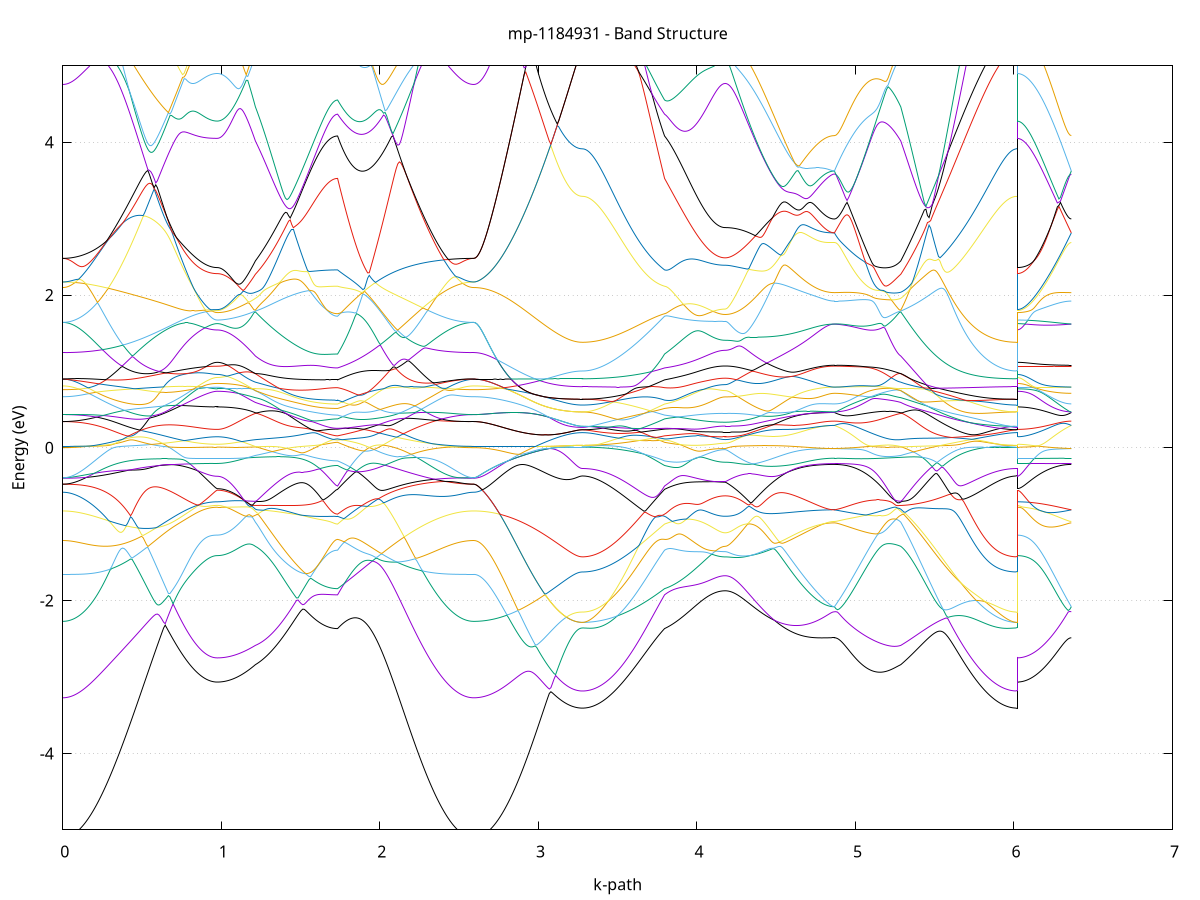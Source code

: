 set title 'mp-1184931 - Band Structure'
set xlabel 'k-path'
set ylabel 'Energy (eV)'
set grid y
set yrange [-5:5]
set terminal png size 800,600
set output 'mp-1184931_bands_gnuplot.png'
plot '-' using 1:2 with lines notitle, '-' using 1:2 with lines notitle, '-' using 1:2 with lines notitle, '-' using 1:2 with lines notitle, '-' using 1:2 with lines notitle, '-' using 1:2 with lines notitle, '-' using 1:2 with lines notitle, '-' using 1:2 with lines notitle, '-' using 1:2 with lines notitle, '-' using 1:2 with lines notitle, '-' using 1:2 with lines notitle, '-' using 1:2 with lines notitle, '-' using 1:2 with lines notitle, '-' using 1:2 with lines notitle, '-' using 1:2 with lines notitle, '-' using 1:2 with lines notitle, '-' using 1:2 with lines notitle, '-' using 1:2 with lines notitle, '-' using 1:2 with lines notitle, '-' using 1:2 with lines notitle, '-' using 1:2 with lines notitle, '-' using 1:2 with lines notitle, '-' using 1:2 with lines notitle, '-' using 1:2 with lines notitle, '-' using 1:2 with lines notitle, '-' using 1:2 with lines notitle, '-' using 1:2 with lines notitle, '-' using 1:2 with lines notitle, '-' using 1:2 with lines notitle, '-' using 1:2 with lines notitle, '-' using 1:2 with lines notitle, '-' using 1:2 with lines notitle, '-' using 1:2 with lines notitle, '-' using 1:2 with lines notitle, '-' using 1:2 with lines notitle, '-' using 1:2 with lines notitle, '-' using 1:2 with lines notitle, '-' using 1:2 with lines notitle, '-' using 1:2 with lines notitle, '-' using 1:2 with lines notitle, '-' using 1:2 with lines notitle, '-' using 1:2 with lines notitle, '-' using 1:2 with lines notitle, '-' using 1:2 with lines notitle, '-' using 1:2 with lines notitle, '-' using 1:2 with lines notitle, '-' using 1:2 with lines notitle, '-' using 1:2 with lines notitle, '-' using 1:2 with lines notitle, '-' using 1:2 with lines notitle, '-' using 1:2 with lines notitle, '-' using 1:2 with lines notitle, '-' using 1:2 with lines notitle, '-' using 1:2 with lines notitle, '-' using 1:2 with lines notitle, '-' using 1:2 with lines notitle, '-' using 1:2 with lines notitle, '-' using 1:2 with lines notitle, '-' using 1:2 with lines notitle, '-' using 1:2 with lines notitle, '-' using 1:2 with lines notitle, '-' using 1:2 with lines notitle, '-' using 1:2 with lines notitle, '-' using 1:2 with lines notitle
0.000000 -44.848356
0.009940 -44.848356
0.019879 -44.848256
0.029819 -44.848056
0.039758 -44.847756
0.049698 -44.847456
0.059637 -44.847056
0.069577 -44.846656
0.079516 -44.846156
0.089456 -44.845556
0.099395 -44.844856
0.109335 -44.844156
0.119274 -44.843356
0.129214 -44.842456
0.139154 -44.841556
0.149093 -44.840556
0.159033 -44.839556
0.168972 -44.838456
0.178912 -44.837256
0.188851 -44.835956
0.198791 -44.834656
0.208730 -44.833356
0.218670 -44.831956
0.228609 -44.830456
0.238549 -44.828956
0.248488 -44.827356
0.258428 -44.825656
0.268367 -44.823956
0.278307 -44.822256
0.288247 -44.820456
0.298186 -44.818656
0.308126 -44.816756
0.318065 -44.814856
0.328005 -44.812856
0.337944 -44.810856
0.347884 -44.808756
0.357823 -44.806656
0.367763 -44.804556
0.377702 -44.802356
0.387642 -44.800256
0.397581 -44.797956
0.407521 -44.795756
0.417461 -44.793456
0.427400 -44.791156
0.437340 -44.788756
0.447279 -44.786456
0.457219 -44.784056
0.467158 -44.781656
0.477098 -44.779256
0.487037 -44.776856
0.496977 -44.774456
0.506916 -44.771956
0.516856 -44.769556
0.526795 -44.767056
0.536735 -44.764656
0.546675 -44.762156
0.556614 -44.759756
0.566554 -44.757256
0.576493 -44.754856
0.586433 -44.752356
0.596372 -44.749956
0.606312 -44.747556
0.616251 -44.745156
0.626191 -44.742856
0.636130 -44.740456
0.646070 -44.738156
0.656009 -44.735856
0.665949 -44.733556
0.675889 -44.731356
0.685828 -44.729156
0.695768 -44.726956
0.705707 -44.724856
0.715647 -44.722756
0.725586 -44.720756
0.735526 -44.718756
0.745465 -44.716856
0.755405 -44.714956
0.765344 -44.713156
0.775284 -44.711356
0.785223 -44.709656
0.795163 -44.708056
0.805103 -44.706556
0.815042 -44.705056
0.824982 -44.703656
0.834921 -44.702256
0.844861 -44.701056
0.854800 -44.699856
0.864740 -44.698756
0.874679 -44.697756
0.884619 -44.696856
0.894558 -44.695956
0.904498 -44.695256
0.914437 -44.694656
0.924377 -44.694056
0.934316 -44.693656
0.944256 -44.693256
0.954196 -44.693056
0.964135 -44.692856
0.974075 -44.692856
0.974075 -44.692856
0.983710 -44.692856
0.993345 -44.692856
1.002980 -44.692856
1.012616 -44.692856
1.022251 -44.692856
1.031886 -44.692856
1.041522 -44.692856
1.051157 -44.692856
1.060792 -44.692956
1.070427 -44.692956
1.080063 -44.692956
1.089698 -44.692956
1.099333 -44.693056
1.108969 -44.693056
1.118604 -44.693056
1.128239 -44.693156
1.137875 -44.693156
1.147510 -44.693156
1.157145 -44.693256
1.166780 -44.693256
1.176416 -44.693356
1.186051 -44.693356
1.195686 -44.693456
1.205322 -44.693456
1.214957 -44.693456
1.214957 -44.693456
1.224927 -44.693556
1.234897 -44.693656
1.244867 -44.693756
1.254837 -44.693956
1.264807 -44.694156
1.274777 -44.694356
1.284748 -44.694656
1.294718 -44.694856
1.304688 -44.695156
1.314658 -44.695556
1.324628 -44.695856
1.334598 -44.696256
1.344568 -44.696556
1.354538 -44.696956
1.364508 -44.697356
1.374478 -44.697856
1.384449 -44.698256
1.394419 -44.698656
1.404389 -44.699156
1.414359 -44.699556
1.424329 -44.699956
1.434299 -44.700456
1.444269 -44.700856
1.454239 -44.701356
1.464209 -44.701756
1.474179 -44.702156
1.484150 -44.702656
1.494120 -44.703056
1.504090 -44.703456
1.514060 -44.703856
1.524030 -44.704256
1.534000 -44.704656
1.543970 -44.704956
1.553940 -44.705356
1.563910 -44.705656
1.573881 -44.705956
1.583851 -44.706256
1.593821 -44.706556
1.603791 -44.706856
1.613761 -44.707156
1.623731 -44.707356
1.633701 -44.707556
1.643671 -44.707756
1.653641 -44.707956
1.663611 -44.708156
1.673582 -44.708256
1.683552 -44.708356
1.693522 -44.708456
1.703492 -44.708556
1.713462 -44.708556
1.723432 -44.708656
1.733402 -44.708656
1.733402 -44.708656
1.743392 -44.709656
1.753381 -44.710656
1.763371 -44.711856
1.773360 -44.712956
1.783350 -44.714156
1.793340 -44.715456
1.803329 -44.716756
1.813319 -44.718156
1.823308 -44.719656
1.833298 -44.721156
1.843288 -44.722656
1.853277 -44.724256
1.863267 -44.725956
1.873256 -44.727656
1.883246 -44.729356
1.893235 -44.731156
1.903225 -44.733056
1.913215 -44.734956
1.923204 -44.736856
1.933194 -44.738856
1.943183 -44.740956
1.953173 -44.742956
1.963163 -44.745056
1.973152 -44.747256
1.983142 -44.749356
1.993131 -44.751556
2.003121 -44.753856
2.013111 -44.756056
2.023100 -44.758356
2.033090 -44.760656
2.043079 -44.762956
2.053069 -44.765256
2.063058 -44.767656
2.073048 -44.769956
2.083038 -44.772356
2.093027 -44.774656
2.103017 -44.777056
2.113006 -44.779356
2.122996 -44.781756
2.132985 -44.784056
2.142975 -44.786356
2.152965 -44.788656
2.162954 -44.790956
2.172944 -44.793256
2.182933 -44.795556
2.192923 -44.797756
2.202913 -44.799956
2.212902 -44.802156
2.222892 -44.804356
2.232881 -44.806456
2.242871 -44.808556
2.252861 -44.810556
2.262850 -44.812556
2.272840 -44.814556
2.282829 -44.816456
2.292819 -44.818356
2.302808 -44.820256
2.312798 -44.822056
2.322788 -44.823756
2.332777 -44.825456
2.342767 -44.827156
2.352756 -44.828756
2.362746 -44.830256
2.372736 -44.831756
2.382725 -44.833156
2.392715 -44.834556
2.402704 -44.835856
2.412694 -44.837156
2.422683 -44.838356
2.432673 -44.839456
2.442663 -44.840456
2.452652 -44.841456
2.462642 -44.842456
2.472631 -44.843256
2.482621 -44.844056
2.492611 -44.844856
2.502600 -44.845456
2.512590 -44.846056
2.522579 -44.846656
2.532569 -44.847056
2.542558 -44.847456
2.552548 -44.847756
2.562538 -44.848056
2.572527 -44.848156
2.582517 -44.848356
2.592506 -44.848356
2.592506 -44.848356
2.602434 -44.848256
2.612362 -44.848156
2.622291 -44.847956
2.632219 -44.847656
2.642147 -44.847256
2.652075 -44.846856
2.662003 -44.846256
2.671931 -44.845656
2.681859 -44.844956
2.691787 -44.844156
2.701715 -44.843256
2.711643 -44.842256
2.721571 -44.841156
2.731499 -44.840056
2.741427 -44.838856
2.751355 -44.837556
2.761283 -44.836156
2.771211 -44.834756
2.781139 -44.833156
2.791068 -44.831556
2.800996 -44.829856
2.810924 -44.828156
2.820852 -44.826256
2.830780 -44.824356
2.840708 -44.822456
2.850636 -44.820356
2.860564 -44.818256
2.870492 -44.816056
2.880420 -44.813756
2.890348 -44.811356
2.900276 -44.809056
2.910204 -44.806556
2.920132 -44.803956
2.930060 -44.801356
2.939988 -44.798756
2.949916 -44.796056
2.959845 -44.793256
2.969773 -44.790356
2.979701 -44.787556
2.989629 -44.784556
2.999557 -44.781556
3.009485 -44.778556
3.019413 -44.775456
3.029341 -44.772256
3.039269 -44.769056
3.049197 -44.765856
3.059125 -44.762556
3.069053 -44.759256
3.078981 -44.755956
3.088909 -44.752556
3.098837 -44.749156
3.108765 -44.745656
3.118693 -44.742256
3.128622 -44.738756
3.138550 -44.735256
3.148478 -44.731756
3.158406 -44.728256
3.168334 -44.724756
3.178262 -44.721256
3.188190 -44.717856
3.198118 -44.714456
3.208046 -44.711156
3.217974 -44.707956
3.227902 -44.704856
3.237830 -44.702056
3.247758 -44.699556
3.257686 -44.697656
3.267614 -44.696356
3.277542 -44.695856
3.277542 -44.695856
3.287513 -44.695856
3.297483 -44.695856
3.307453 -44.695856
3.317423 -44.695856
3.327393 -44.695856
3.337363 -44.695856
3.347333 -44.695856
3.357303 -44.695856
3.367273 -44.695856
3.377243 -44.695856
3.387214 -44.695856
3.397184 -44.695856
3.407154 -44.695856
3.417124 -44.695956
3.427094 -44.695956
3.437064 -44.695956
3.447034 -44.695956
3.457004 -44.695956
3.466974 -44.696056
3.476945 -44.696056
3.486915 -44.696156
3.496885 -44.696156
3.506855 -44.696256
3.516825 -44.696356
3.526795 -44.696456
3.536765 -44.696556
3.546735 -44.696656
3.556705 -44.696856
3.566675 -44.696956
3.576646 -44.697156
3.586616 -44.697356
3.596586 -44.697556
3.606556 -44.697756
3.616526 -44.698056
3.626496 -44.698356
3.636466 -44.698656
3.646436 -44.699056
3.656406 -44.699356
3.666376 -44.699756
3.676347 -44.700256
3.686317 -44.700656
3.696287 -44.701256
3.706257 -44.701756
3.716227 -44.702356
3.726197 -44.702956
3.736167 -44.703656
3.746137 -44.704356
3.756107 -44.705156
3.766077 -44.705956
3.776048 -44.706756
3.786018 -44.707656
3.795988 -44.708656
3.795988 -44.708656
3.805796 -44.709056
3.815605 -44.709656
3.825413 -44.710256
3.835222 -44.710956
3.845030 -44.711656
3.854839 -44.712456
3.864647 -44.713256
3.874456 -44.714156
3.884264 -44.714956
3.894073 -44.715856
3.903881 -44.716756
3.913690 -44.717756
3.923498 -44.718656
3.933307 -44.719556
3.943115 -44.720456
3.952924 -44.721356
3.962733 -44.722256
3.972541 -44.723056
3.982350 -44.723956
3.992158 -44.724756
4.001967 -44.725556
4.011775 -44.726356
4.021584 -44.727056
4.031392 -44.727756
4.041201 -44.728456
4.051009 -44.729056
4.060818 -44.729656
4.070626 -44.730156
4.080435 -44.730656
4.090243 -44.731156
4.100052 -44.731556
4.109860 -44.731856
4.119669 -44.732156
4.129477 -44.732456
4.139286 -44.732656
4.149094 -44.732856
4.158903 -44.732956
4.168711 -44.733056
4.178520 -44.733056
4.178520 -44.733056
4.188502 -44.733056
4.198484 -44.733056
4.208467 -44.732956
4.218449 -44.732756
4.228431 -44.732656
4.238413 -44.732456
4.248395 -44.732256
4.258378 -44.731956
4.268360 -44.731656
4.278342 -44.731356
4.288324 -44.730956
4.298307 -44.730556
4.308289 -44.730156
4.318271 -44.729756
4.328253 -44.729256
4.338236 -44.728656
4.348218 -44.728156
4.358200 -44.727556
4.368182 -44.726956
4.378165 -44.726356
4.388147 -44.725656
4.398129 -44.725056
4.408111 -44.724256
4.418094 -44.723556
4.428076 -44.722856
4.438058 -44.722056
4.448040 -44.721256
4.458023 -44.720456
4.468005 -44.719656
4.477987 -44.718756
4.487969 -44.717956
4.497952 -44.717056
4.507934 -44.716156
4.517916 -44.715256
4.527898 -44.714356
4.537881 -44.713456
4.547863 -44.712556
4.557845 -44.711656
4.567827 -44.710756
4.577810 -44.709856
4.587792 -44.708856
4.597774 -44.707956
4.607756 -44.707056
4.617738 -44.706156
4.627721 -44.705356
4.637703 -44.704456
4.647685 -44.703556
4.657667 -44.702756
4.667650 -44.701956
4.677632 -44.701156
4.687614 -44.700356
4.697596 -44.699656
4.707579 -44.698856
4.717561 -44.698256
4.727543 -44.697556
4.737525 -44.696956
4.747508 -44.696356
4.757490 -44.695856
4.767472 -44.695356
4.777454 -44.694856
4.787437 -44.694456
4.797419 -44.694056
4.807401 -44.693756
4.817383 -44.693456
4.827366 -44.693256
4.837348 -44.693056
4.847330 -44.692956
4.857312 -44.692856
4.867295 -44.692856
4.867295 -44.692856
4.877265 -44.692856
4.887235 -44.692856
4.897205 -44.692856
4.907175 -44.692956
4.917145 -44.692956
4.927115 -44.693056
4.937084 -44.693156
4.947054 -44.693156
4.957024 -44.693256
4.966994 -44.693356
4.976964 -44.693456
4.986934 -44.693556
4.996904 -44.693656
5.006874 -44.693656
5.016844 -44.693756
5.026814 -44.693856
5.036784 -44.693856
5.046754 -44.693956
5.056724 -44.693956
5.066694 -44.694056
5.076664 -44.694056
5.086634 -44.694056
5.096604 -44.694056
5.106574 -44.694056
5.116544 -44.694056
5.126514 -44.694056
5.136484 -44.694056
5.146454 -44.693956
5.156424 -44.693956
5.166394 -44.693956
5.176364 -44.693856
5.186334 -44.693856
5.196304 -44.693756
5.206274 -44.693756
5.216244 -44.693656
5.226214 -44.693656
5.236184 -44.693556
5.246154 -44.693556
5.256124 -44.693456
5.266094 -44.693456
5.276064 -44.693456
5.286034 -44.693456
5.286034 -44.693456
5.295942 -44.693556
5.305850 -44.693656
5.315758 -44.693656
5.325666 -44.693756
5.335574 -44.693756
5.345482 -44.693856
5.355390 -44.693856
5.365298 -44.693956
5.375206 -44.693956
5.385114 -44.694056
5.395022 -44.694056
5.404930 -44.694156
5.414838 -44.694256
5.424746 -44.694256
5.434654 -44.694356
5.444562 -44.694356
5.454470 -44.694456
5.464378 -44.694456
5.474286 -44.694556
5.484194 -44.694556
5.494102 -44.694656
5.504010 -44.694756
5.513918 -44.694756
5.523826 -44.694856
5.533734 -44.694856
5.543642 -44.694956
5.553550 -44.694956
5.563458 -44.694956
5.573366 -44.695056
5.583274 -44.695056
5.593182 -44.695156
5.603090 -44.695156
5.612998 -44.695256
5.622906 -44.695256
5.632814 -44.695256
5.642722 -44.695356
5.652630 -44.695356
5.662538 -44.695356
5.672446 -44.695456
5.682354 -44.695456
5.692262 -44.695456
5.702170 -44.695556
5.712078 -44.695556
5.721986 -44.695556
5.731894 -44.695556
5.741802 -44.695656
5.751710 -44.695656
5.761618 -44.695656
5.771526 -44.695656
5.781434 -44.695656
5.791342 -44.695756
5.801250 -44.695756
5.811158 -44.695756
5.821066 -44.695756
5.830974 -44.695756
5.840882 -44.695756
5.850790 -44.695756
5.860698 -44.695856
5.870606 -44.695756
5.880514 -44.695856
5.890423 -44.695856
5.900331 -44.695856
5.910239 -44.695856
5.920147 -44.695856
5.930055 -44.695856
5.939963 -44.695856
5.949871 -44.695856
5.959779 -44.695856
5.969687 -44.695856
5.979595 -44.695856
5.989503 -44.695856
5.999411 -44.695856
6.009319 -44.695856
6.019227 -44.695856
6.019227 -44.692856
6.029013 -44.692856
6.038799 -44.692856
6.048585 -44.692856
6.058372 -44.692856
6.068158 -44.692856
6.077944 -44.692856
6.087730 -44.692756
6.097516 -44.692856
6.107303 -44.692856
6.117089 -44.692856
6.126875 -44.692856
6.136661 -44.692856
6.146448 -44.692856
6.156234 -44.692856
6.166020 -44.692856
6.175806 -44.692856
6.185592 -44.692856
6.195379 -44.692856
6.205165 -44.692856
6.214951 -44.692856
6.224737 -44.692856
6.234524 -44.692856
6.244310 -44.692856
6.254096 -44.692856
6.263882 -44.692856
6.273669 -44.692856
6.283455 -44.692856
6.293241 -44.692856
6.303027 -44.692856
6.312813 -44.692756
6.322600 -44.692856
6.332386 -44.692856
6.342172 -44.692856
6.351958 -44.692856
6.361745 -44.692856
e
0.000000 -44.503956
0.009940 -44.503956
0.019879 -44.503956
0.029819 -44.503856
0.039758 -44.503956
0.049698 -44.504056
0.059637 -44.504056
0.069577 -44.504156
0.079516 -44.504256
0.089456 -44.504256
0.099395 -44.504356
0.109335 -44.504256
0.119274 -44.504556
0.129214 -44.504656
0.139154 -44.504756
0.149093 -44.504856
0.159033 -44.504956
0.168972 -44.505156
0.178912 -44.505256
0.188851 -44.505456
0.198791 -44.505556
0.208730 -44.505756
0.218670 -44.505856
0.228609 -44.506156
0.238549 -44.506356
0.248488 -44.506556
0.258428 -44.506756
0.268367 -44.506956
0.278307 -44.507156
0.288247 -44.507456
0.298186 -44.507656
0.308126 -44.507956
0.318065 -44.508156
0.328005 -44.508456
0.337944 -44.508756
0.347884 -44.509056
0.357823 -44.509356
0.367763 -44.509656
0.377702 -44.509956
0.387642 -44.510256
0.397581 -44.510656
0.407521 -44.510956
0.417461 -44.511356
0.427400 -44.511756
0.437340 -44.512056
0.447279 -44.512456
0.457219 -44.512856
0.467158 -44.513256
0.477098 -44.513656
0.487037 -44.514156
0.496977 -44.514556
0.506916 -44.514956
0.516856 -44.515456
0.526795 -44.515956
0.536735 -44.516356
0.546675 -44.516856
0.556614 -44.517356
0.566554 -44.517856
0.576493 -44.518356
0.586433 -44.518856
0.596372 -44.519356
0.606312 -44.519856
0.616251 -44.520356
0.626191 -44.520956
0.636130 -44.521456
0.646070 -44.521956
0.656009 -44.522556
0.665949 -44.523056
0.675889 -44.523656
0.685828 -44.524156
0.695768 -44.524756
0.705707 -44.525256
0.715647 -44.525856
0.725586 -44.526356
0.735526 -44.526956
0.745465 -44.527456
0.755405 -44.527956
0.765344 -44.528456
0.775284 -44.528956
0.785223 -44.529456
0.795163 -44.529956
0.805103 -44.530456
0.815042 -44.530856
0.824982 -44.531356
0.834921 -44.531756
0.844861 -44.532156
0.854800 -44.532556
0.864740 -44.532856
0.874679 -44.533256
0.884619 -44.533556
0.894558 -44.533756
0.904498 -44.534056
0.914437 -44.534256
0.924377 -44.534456
0.934316 -44.534556
0.944256 -44.534656
0.954196 -44.534756
0.964135 -44.534856
0.974075 -44.534856
0.974075 -44.534856
0.983710 -44.534856
0.993345 -44.534756
1.002980 -44.534556
1.012616 -44.534356
1.022251 -44.534056
1.031886 -44.533756
1.041522 -44.533756
1.051157 -44.534256
1.060792 -44.534756
1.070427 -44.535356
1.080063 -44.536056
1.089698 -44.536756
1.099333 -44.537556
1.108969 -44.538356
1.118604 -44.539256
1.128239 -44.540256
1.137875 -44.541256
1.147510 -44.542356
1.157145 -44.543456
1.166780 -44.544656
1.176416 -44.545856
1.186051 -44.547156
1.195686 -44.548456
1.205322 -44.549856
1.214957 -44.551256
1.214957 -44.551256
1.224927 -44.552256
1.234897 -44.553356
1.244867 -44.554356
1.254837 -44.555356
1.264807 -44.556456
1.274777 -44.557456
1.284748 -44.558456
1.294718 -44.559356
1.304688 -44.560356
1.314658 -44.561356
1.324628 -44.562256
1.334598 -44.563156
1.344568 -44.564056
1.354538 -44.564956
1.364508 -44.565856
1.374478 -44.566756
1.384449 -44.567556
1.394419 -44.568456
1.404389 -44.569256
1.414359 -44.570056
1.424329 -44.570756
1.434299 -44.571556
1.444269 -44.572256
1.454239 -44.572956
1.464209 -44.573656
1.474179 -44.574356
1.484150 -44.575056
1.494120 -44.575656
1.504090 -44.576256
1.514060 -44.576856
1.524030 -44.577356
1.534000 -44.577956
1.543970 -44.578456
1.553940 -44.578956
1.563910 -44.579356
1.573881 -44.579856
1.583851 -44.580256
1.593821 -44.580656
1.603791 -44.580956
1.613761 -44.581356
1.623731 -44.581656
1.633701 -44.581956
1.643671 -44.582156
1.653641 -44.582456
1.663611 -44.582656
1.673582 -44.582756
1.683552 -44.582956
1.693522 -44.583056
1.703492 -44.583156
1.713462 -44.583256
1.723432 -44.583256
1.733402 -44.583256
1.733402 -44.583256
1.743392 -44.580556
1.753381 -44.577856
1.763371 -44.575056
1.773360 -44.572256
1.783350 -44.569456
1.793340 -44.566656
1.803329 -44.563856
1.813319 -44.561056
1.823308 -44.558156
1.833298 -44.555256
1.843288 -44.552356
1.853277 -44.549556
1.863267 -44.546656
1.873256 -44.543656
1.883246 -44.540756
1.893235 -44.537856
1.903225 -44.534956
1.913215 -44.532056
1.923204 -44.529156
1.933194 -44.526256
1.943183 -44.523356
1.953173 -44.520456
1.963163 -44.517556
1.973152 -44.514656
1.983142 -44.511856
1.993131 -44.508956
2.003121 -44.506156
2.013111 -44.504456
2.023100 -44.504856
2.033090 -44.505256
2.043079 -44.505656
2.053069 -44.505956
2.063058 -44.506256
2.073048 -44.506456
2.083038 -44.506756
2.093027 -44.506956
2.103017 -44.507056
2.113006 -44.507256
2.122996 -44.507356
2.132985 -44.507456
2.142975 -44.507556
2.152965 -44.507556
2.162954 -44.507556
2.172944 -44.507556
2.182933 -44.507556
2.192923 -44.507556
2.202913 -44.507556
2.212902 -44.507456
2.222892 -44.507456
2.232881 -44.507356
2.242871 -44.507256
2.252861 -44.507156
2.262850 -44.507056
2.272840 -44.506956
2.282829 -44.506856
2.292819 -44.506756
2.302808 -44.506556
2.312798 -44.506456
2.322788 -44.506356
2.332777 -44.506156
2.342767 -44.506056
2.352756 -44.505956
2.362746 -44.505756
2.372736 -44.505656
2.382725 -44.505556
2.392715 -44.505456
2.402704 -44.505256
2.412694 -44.505156
2.422683 -44.504956
2.432673 -44.504956
2.442663 -44.504856
2.452652 -44.504756
2.462642 -44.504656
2.472631 -44.504556
2.482621 -44.504456
2.492611 -44.504256
2.502600 -44.504256
2.512590 -44.504256
2.522579 -44.504156
2.532569 -44.504056
2.542558 -44.504056
2.552548 -44.504056
2.562538 -44.503856
2.572527 -44.503956
2.582517 -44.503956
2.592506 -44.503956
2.592506 -44.503956
2.602434 -44.503956
2.612362 -44.504156
2.622291 -44.504356
2.632219 -44.504656
2.642147 -44.505056
2.652075 -44.505556
2.662003 -44.506156
2.671931 -44.506756
2.681859 -44.507656
2.691787 -44.508556
2.701715 -44.509456
2.711643 -44.510556
2.721571 -44.511656
2.731499 -44.512856
2.741427 -44.514156
2.751355 -44.515556
2.761283 -44.516956
2.771211 -44.518656
2.781139 -44.520256
2.791068 -44.521956
2.800996 -44.523756
2.810924 -44.525556
2.820852 -44.527656
2.830780 -44.529656
2.840708 -44.531756
2.850636 -44.533956
2.860564 -44.536256
2.870492 -44.538656
2.880420 -44.541056
2.890348 -44.543456
2.900276 -44.546056
2.910204 -44.548656
2.920132 -44.551256
2.930060 -44.554056
2.939988 -44.556956
2.949916 -44.559756
2.959845 -44.562656
2.969773 -44.565656
2.979701 -44.568756
2.989629 -44.571856
2.999557 -44.574856
3.009485 -44.578156
3.019413 -44.581356
3.029341 -44.584656
3.039269 -44.588056
3.049197 -44.591356
3.059125 -44.594756
3.069053 -44.598256
3.078981 -44.601656
3.088909 -44.605156
3.098837 -44.608656
3.108765 -44.612256
3.118693 -44.615756
3.128622 -44.619356
3.138550 -44.622956
3.148478 -44.626556
3.158406 -44.630156
3.168334 -44.633656
3.178262 -44.637256
3.188190 -44.640756
3.198118 -44.644156
3.208046 -44.647556
3.217974 -44.650856
3.227902 -44.653856
3.237830 -44.656756
3.247758 -44.659256
3.257686 -44.661256
3.267614 -44.662556
3.277542 -44.662956
3.277542 -44.662956
3.287513 -44.662956
3.297483 -44.662856
3.307453 -44.662656
3.317423 -44.662456
3.327393 -44.662156
3.337363 -44.661756
3.347333 -44.661356
3.357303 -44.660856
3.367273 -44.660256
3.377243 -44.659656
3.387214 -44.658956
3.397184 -44.658256
3.407154 -44.657356
3.417124 -44.656556
3.427094 -44.655556
3.437064 -44.654556
3.447034 -44.653456
3.457004 -44.652356
3.466974 -44.651156
3.476945 -44.649956
3.486915 -44.648556
3.496885 -44.647256
3.506855 -44.645756
3.516825 -44.644356
3.526795 -44.642756
3.536765 -44.641156
3.546735 -44.639556
3.556705 -44.637856
3.566675 -44.636056
3.576646 -44.634256
3.586616 -44.632356
3.596586 -44.630456
3.606556 -44.628456
3.616526 -44.626456
3.626496 -44.624456
3.636466 -44.622356
3.646436 -44.620156
3.656406 -44.617956
3.666376 -44.615756
3.676347 -44.613456
3.686317 -44.611156
3.696287 -44.608756
3.706257 -44.606356
3.716227 -44.603956
3.726197 -44.601456
3.736167 -44.598956
3.746137 -44.596456
3.756107 -44.593856
3.766077 -44.591256
3.776048 -44.588656
3.786018 -44.585956
3.795988 -44.583256
3.795988 -44.583256
3.805796 -44.582056
3.815605 -44.580756
3.825413 -44.579356
3.835222 -44.577956
3.845030 -44.576456
3.854839 -44.574956
3.864647 -44.573356
3.874456 -44.571756
3.884264 -44.570156
3.894073 -44.568556
3.903881 -44.566856
3.913690 -44.565156
3.923498 -44.563556
3.933307 -44.561856
3.943115 -44.560256
3.952924 -44.558556
3.962733 -44.556956
3.972541 -44.555356
3.982350 -44.553856
3.992158 -44.552256
4.001967 -44.550856
4.011775 -44.549356
4.021584 -44.547956
4.031392 -44.546556
4.041201 -44.545256
4.051009 -44.544056
4.060818 -44.542856
4.070626 -44.541656
4.080435 -44.540656
4.090243 -44.539656
4.100052 -44.538756
4.109860 -44.537956
4.119669 -44.537256
4.129477 -44.536656
4.139286 -44.536156
4.149094 -44.535756
4.158903 -44.535456
4.168711 -44.535256
4.178520 -44.535256
4.178520 -44.535256
4.188502 -44.535256
4.198484 -44.535256
4.208467 -44.535156
4.218449 -44.535156
4.228431 -44.535156
4.238413 -44.535156
4.248395 -44.535156
4.258378 -44.535156
4.268360 -44.535156
4.278342 -44.535156
4.288324 -44.535156
4.298307 -44.535056
4.308289 -44.535056
4.318271 -44.535056
4.328253 -44.535056
4.338236 -44.534956
4.348218 -44.534956
4.358200 -44.534956
4.368182 -44.534956
4.378165 -44.534856
4.388147 -44.534856
4.398129 -44.534856
4.408111 -44.534756
4.418094 -44.534756
4.428076 -44.534756
4.438058 -44.534656
4.448040 -44.534656
4.458023 -44.534656
4.468005 -44.534556
4.477987 -44.534556
4.487969 -44.534456
4.497952 -44.534456
4.507934 -44.534456
4.517916 -44.534356
4.527898 -44.534356
4.537881 -44.534256
4.547863 -44.534256
4.557845 -44.534256
4.567827 -44.534156
4.577810 -44.534156
4.587792 -44.534156
4.597774 -44.534056
4.607756 -44.534056
4.617738 -44.534056
4.627721 -44.533956
4.637703 -44.533956
4.647685 -44.533956
4.657667 -44.533856
4.667650 -44.533856
4.677632 -44.533856
4.687614 -44.533756
4.697596 -44.533756
4.707579 -44.533756
4.717561 -44.533756
4.727543 -44.533656
4.737525 -44.533656
4.747508 -44.533656
4.757490 -44.533656
4.767472 -44.533556
4.777454 -44.533556
4.787437 -44.533556
4.797419 -44.533556
4.807401 -44.533556
4.817383 -44.533556
4.827366 -44.533556
4.837348 -44.533556
4.847330 -44.533556
4.857312 -44.533556
4.867295 -44.533556
4.867295 -44.533556
4.877265 -44.533556
4.887235 -44.533556
4.897205 -44.533556
4.907175 -44.533556
4.917145 -44.533456
4.927115 -44.533456
4.937084 -44.533456
4.947054 -44.533456
4.957024 -44.533556
4.966994 -44.533656
4.976964 -44.533756
4.986934 -44.533856
4.996904 -44.534056
5.006874 -44.534256
5.016844 -44.534456
5.026814 -44.534756
5.036784 -44.534956
5.046754 -44.535356
5.056724 -44.535656
5.066694 -44.536056
5.076664 -44.536456
5.086634 -44.536856
5.096604 -44.537356
5.106574 -44.537856
5.116544 -44.538356
5.126514 -44.538956
5.136484 -44.539556
5.146454 -44.540156
5.156424 -44.540856
5.166394 -44.541556
5.176364 -44.542256
5.186334 -44.542956
5.196304 -44.543756
5.206274 -44.544556
5.216244 -44.545356
5.226214 -44.546156
5.236184 -44.546956
5.246154 -44.547856
5.256124 -44.548656
5.266094 -44.549556
5.276064 -44.550356
5.286034 -44.551256
5.286034 -44.551256
5.295942 -44.552756
5.305850 -44.554356
5.315758 -44.555856
5.325666 -44.557556
5.335574 -44.559256
5.345482 -44.560956
5.355390 -44.562656
5.365298 -44.564456
5.375206 -44.566356
5.385114 -44.568156
5.395022 -44.570056
5.404930 -44.571956
5.414838 -44.573956
5.424746 -44.575856
5.434654 -44.577856
5.444562 -44.579856
5.454470 -44.581956
5.464378 -44.583956
5.474286 -44.586056
5.484194 -44.588056
5.494102 -44.590156
5.504010 -44.592256
5.513918 -44.594356
5.523826 -44.596456
5.533734 -44.598456
5.543642 -44.600556
5.553550 -44.602656
5.563458 -44.604756
5.573366 -44.606856
5.583274 -44.608856
5.593182 -44.610956
5.603090 -44.612956
5.612998 -44.614956
5.622906 -44.616956
5.632814 -44.618956
5.642722 -44.620956
5.652630 -44.622856
5.662538 -44.624756
5.672446 -44.626656
5.682354 -44.628456
5.692262 -44.630256
5.702170 -44.632056
5.712078 -44.633856
5.721986 -44.635556
5.731894 -44.637256
5.741802 -44.638856
5.751710 -44.640456
5.761618 -44.641956
5.771526 -44.643456
5.781434 -44.644956
5.791342 -44.646356
5.801250 -44.647756
5.811158 -44.649056
5.821066 -44.650256
5.830974 -44.651456
5.840882 -44.652656
5.850790 -44.653756
5.860698 -44.654756
5.870606 -44.655756
5.880514 -44.656656
5.890423 -44.657556
5.900331 -44.658256
5.910239 -44.659056
5.920147 -44.659756
5.930055 -44.660356
5.939963 -44.660856
5.949871 -44.661356
5.959779 -44.661756
5.969687 -44.662156
5.979595 -44.662456
5.989503 -44.662656
5.999411 -44.662856
6.009319 -44.662956
6.019227 -44.662956
6.019227 -44.534856
6.029013 -44.534856
6.038799 -44.534856
6.048585 -44.534856
6.058372 -44.534856
6.068158 -44.534856
6.077944 -44.534756
6.087730 -44.534756
6.097516 -44.534756
6.107303 -44.534756
6.117089 -44.534756
6.126875 -44.534656
6.136661 -44.534656
6.146448 -44.534656
6.156234 -44.534556
6.166020 -44.534556
6.175806 -44.534556
6.185592 -44.534456
6.195379 -44.534456
6.205165 -44.534356
6.214951 -44.534356
6.224737 -44.534256
6.234524 -44.534256
6.244310 -44.534156
6.254096 -44.534156
6.263882 -44.534056
6.273669 -44.534056
6.283455 -44.533956
6.293241 -44.533956
6.303027 -44.533856
6.312813 -44.533756
6.322600 -44.533756
6.332386 -44.533656
6.342172 -44.533656
6.351958 -44.533556
6.361745 -44.533556
e
0.000000 -44.407456
0.009940 -44.407456
0.019879 -44.407556
0.029819 -44.407656
0.039758 -44.407856
0.049698 -44.408256
0.059637 -44.408656
0.069577 -44.409056
0.079516 -44.409556
0.089456 -44.410056
0.099395 -44.410656
0.109335 -44.411256
0.119274 -44.412056
0.129214 -44.412856
0.139154 -44.413756
0.149093 -44.414556
0.159033 -44.415656
0.168972 -44.416656
0.178912 -44.417756
0.188851 -44.418856
0.198791 -44.420056
0.208730 -44.421256
0.218670 -44.422556
0.228609 -44.423856
0.238549 -44.425256
0.248488 -44.426756
0.258428 -44.428156
0.268367 -44.429756
0.278307 -44.431256
0.288247 -44.432856
0.298186 -44.434456
0.308126 -44.436156
0.318065 -44.437856
0.328005 -44.439656
0.337944 -44.441356
0.347884 -44.443156
0.357823 -44.445056
0.367763 -44.446856
0.377702 -44.448756
0.387642 -44.450656
0.397581 -44.452556
0.407521 -44.454556
0.417461 -44.456456
0.427400 -44.458456
0.437340 -44.460356
0.447279 -44.462356
0.457219 -44.464356
0.467158 -44.466356
0.477098 -44.468356
0.487037 -44.470356
0.496977 -44.472356
0.506916 -44.474356
0.516856 -44.476356
0.526795 -44.478356
0.536735 -44.480256
0.546675 -44.482256
0.556614 -44.484156
0.566554 -44.486156
0.576493 -44.488056
0.586433 -44.489956
0.596372 -44.491856
0.606312 -44.493656
0.616251 -44.495556
0.626191 -44.497356
0.636130 -44.499056
0.646070 -44.500856
0.656009 -44.502556
0.665949 -44.504256
0.675889 -44.505856
0.685828 -44.507456
0.695768 -44.509056
0.705707 -44.510556
0.715647 -44.512056
0.725586 -44.513456
0.735526 -44.514856
0.745465 -44.516256
0.755405 -44.517556
0.765344 -44.518756
0.775284 -44.519956
0.785223 -44.521156
0.795163 -44.522256
0.805103 -44.523256
0.815042 -44.524256
0.824982 -44.525256
0.834921 -44.526156
0.844861 -44.526956
0.854800 -44.527656
0.864740 -44.528456
0.874679 -44.529056
0.884619 -44.529656
0.894558 -44.530156
0.904498 -44.530656
0.914437 -44.531056
0.924377 -44.531356
0.934316 -44.531656
0.944256 -44.531856
0.954196 -44.532056
0.964135 -44.532156
0.974075 -44.532156
0.974075 -44.532156
0.983710 -44.532256
0.993345 -44.532356
1.002980 -44.532456
1.012616 -44.532656
1.022251 -44.532956
1.031886 -44.533356
1.041522 -44.533356
1.051157 -44.532956
1.060792 -44.532456
1.070427 -44.531856
1.080063 -44.531256
1.089698 -44.530556
1.099333 -44.529856
1.108969 -44.529056
1.118604 -44.528256
1.128239 -44.527356
1.137875 -44.526356
1.147510 -44.525356
1.157145 -44.524356
1.166780 -44.523256
1.176416 -44.522056
1.186051 -44.520856
1.195686 -44.519656
1.205322 -44.518356
1.214957 -44.516956
1.214957 -44.516956
1.224927 -44.515956
1.234897 -44.514956
1.244867 -44.513856
1.254837 -44.512756
1.264807 -44.511656
1.274777 -44.510556
1.284748 -44.509456
1.294718 -44.508256
1.304688 -44.507156
1.314658 -44.505956
1.324628 -44.504856
1.334598 -44.503656
1.344568 -44.502456
1.354538 -44.501256
1.364508 -44.500156
1.374478 -44.498956
1.384449 -44.497856
1.394419 -44.496656
1.404389 -44.495556
1.414359 -44.494456
1.424329 -44.493256
1.434299 -44.492256
1.444269 -44.491156
1.454239 -44.490156
1.464209 -44.489056
1.474179 -44.488056
1.484150 -44.487156
1.494120 -44.486156
1.504090 -44.485256
1.514060 -44.484356
1.524030 -44.483456
1.534000 -44.482656
1.543970 -44.481856
1.553940 -44.481156
1.563910 -44.480356
1.573881 -44.479756
1.583851 -44.479056
1.593821 -44.478456
1.603791 -44.477856
1.613761 -44.477356
1.623731 -44.476856
1.633701 -44.476356
1.643671 -44.475956
1.653641 -44.475656
1.663611 -44.475256
1.673582 -44.474956
1.683552 -44.474756
1.693522 -44.474556
1.703492 -44.474456
1.713462 -44.474356
1.723432 -44.474256
1.733402 -44.474256
1.733402 -44.474256
1.743392 -44.475856
1.753381 -44.477456
1.763371 -44.479056
1.773360 -44.480556
1.783350 -44.482156
1.793340 -44.483556
1.803329 -44.485056
1.813319 -44.486456
1.823308 -44.487756
1.833298 -44.489056
1.843288 -44.490356
1.853277 -44.491556
1.863267 -44.492656
1.873256 -44.493756
1.883246 -44.494856
1.893235 -44.495856
1.903225 -44.496856
1.913215 -44.497756
1.923204 -44.498656
1.933194 -44.499456
1.943183 -44.500256
1.953173 -44.500956
1.963163 -44.501656
1.973152 -44.502256
1.983142 -44.502856
1.993131 -44.503456
2.003121 -44.503956
2.013111 -44.503356
2.023100 -44.500456
2.033090 -44.497756
2.043079 -44.494956
2.053069 -44.492156
2.063058 -44.489456
2.073048 -44.486756
2.083038 -44.484056
2.093027 -44.481456
2.103017 -44.478756
2.113006 -44.476256
2.122996 -44.473656
2.132985 -44.471156
2.142975 -44.468656
2.152965 -44.466156
2.162954 -44.463756
2.172944 -44.461356
2.182933 -44.458956
2.192923 -44.456656
2.202913 -44.454356
2.212902 -44.452156
2.222892 -44.449956
2.232881 -44.447856
2.242871 -44.445756
2.252861 -44.443656
2.262850 -44.441656
2.272840 -44.439756
2.282829 -44.437856
2.292819 -44.435956
2.302808 -44.434156
2.312798 -44.432456
2.322788 -44.430756
2.332777 -44.429056
2.342767 -44.427456
2.352756 -44.425956
2.362746 -44.424456
2.372736 -44.423056
2.382725 -44.421756
2.392715 -44.420356
2.402704 -44.419156
2.412694 -44.417956
2.422683 -44.416856
2.432673 -44.415756
2.442663 -44.414756
2.452652 -44.413856
2.462642 -44.412956
2.472631 -44.412156
2.482621 -44.411456
2.492611 -44.410656
2.502600 -44.410156
2.512590 -44.409556
2.522579 -44.409056
2.532569 -44.408656
2.542558 -44.408256
2.552548 -44.407956
2.562538 -44.407656
2.572527 -44.407556
2.582517 -44.407456
2.592506 -44.407456
2.592506 -44.407456
2.602434 -44.407456
2.612362 -44.407456
2.622291 -44.407456
2.632219 -44.407456
2.642147 -44.407456
2.652075 -44.407456
2.662003 -44.407456
2.671931 -44.407456
2.681859 -44.407456
2.691787 -44.407456
2.701715 -44.407556
2.711643 -44.407556
2.721571 -44.407556
2.731499 -44.407556
2.741427 -44.407556
2.751355 -44.407556
2.761283 -44.407456
2.771211 -44.407656
2.781139 -44.407656
2.791068 -44.407656
2.800996 -44.407656
2.810924 -44.407656
2.820852 -44.407656
2.830780 -44.407656
2.840708 -44.407756
2.850636 -44.407756
2.860564 -44.407756
2.870492 -44.407856
2.880420 -44.407856
2.890348 -44.407756
2.900276 -44.407856
2.910204 -44.407856
2.920132 -44.407856
2.930060 -44.407956
2.939988 -44.407956
2.949916 -44.407856
2.959845 -44.407956
2.969773 -44.407956
2.979701 -44.408056
2.989629 -44.408056
2.999557 -44.408056
3.009485 -44.408156
3.019413 -44.408156
3.029341 -44.408156
3.039269 -44.408156
3.049197 -44.408256
3.059125 -44.408256
3.069053 -44.408256
3.078981 -44.408256
3.088909 -44.408256
3.098837 -44.408356
3.108765 -44.408356
3.118693 -44.408356
3.128622 -44.408356
3.138550 -44.408356
3.148478 -44.408256
3.158406 -44.408356
3.168334 -44.408356
3.178262 -44.408356
3.188190 -44.408356
3.198118 -44.408356
3.208046 -44.408456
3.217974 -44.408456
3.227902 -44.408456
3.237830 -44.408456
3.247758 -44.408356
3.257686 -44.408456
3.267614 -44.408456
3.277542 -44.408456
3.277542 -44.408456
3.287513 -44.408456
3.297483 -44.408556
3.307453 -44.408756
3.317423 -44.408856
3.327393 -44.409256
3.337363 -44.409656
3.347333 -44.410056
3.357303 -44.410556
3.367273 -44.411156
3.377243 -44.411756
3.387214 -44.412356
3.397184 -44.413156
3.407154 -44.413956
3.417124 -44.414856
3.427094 -44.415756
3.437064 -44.416756
3.447034 -44.417756
3.457004 -44.418856
3.466974 -44.420056
3.476945 -44.421256
3.486915 -44.422456
3.496885 -44.423756
3.506855 -44.425056
3.516825 -44.426456
3.526795 -44.427956
3.536765 -44.429356
3.546735 -44.430856
3.556705 -44.432456
3.566675 -44.434056
3.576646 -44.435656
3.586616 -44.437256
3.596586 -44.438956
3.606556 -44.440656
3.616526 -44.442356
3.626496 -44.444156
3.636466 -44.445856
3.646436 -44.447656
3.656406 -44.449456
3.666376 -44.451256
3.676347 -44.453056
3.686317 -44.454856
3.696287 -44.456656
3.706257 -44.458456
3.716227 -44.460256
3.726197 -44.462056
3.736167 -44.463856
3.746137 -44.465656
3.756107 -44.467356
3.766077 -44.469156
3.776048 -44.470856
3.786018 -44.472556
3.795988 -44.474256
3.795988 -44.474256
3.805796 -44.474956
3.815605 -44.475656
3.825413 -44.476356
3.835222 -44.477056
3.845030 -44.477856
3.854839 -44.478556
3.864647 -44.479256
3.874456 -44.479956
3.884264 -44.480656
3.894073 -44.481356
3.903881 -44.482056
3.913690 -44.482756
3.923498 -44.483456
3.933307 -44.484156
3.943115 -44.484856
3.952924 -44.485556
3.962733 -44.486256
3.972541 -44.486956
3.982350 -44.487556
3.992158 -44.488256
4.001967 -44.488956
4.011775 -44.489556
4.021584 -44.490256
4.031392 -44.490756
4.041201 -44.491456
4.051009 -44.492056
4.060818 -44.492656
4.070626 -44.493156
4.080435 -44.493656
4.090243 -44.494156
4.100052 -44.494656
4.109860 -44.495056
4.119669 -44.495456
4.129477 -44.495756
4.139286 -44.496056
4.149094 -44.496256
4.158903 -44.496456
4.168711 -44.496556
4.178520 -44.496556
4.178520 -44.496556
4.188502 -44.496556
4.198484 -44.496656
4.208467 -44.496756
4.218449 -44.496856
4.228431 -44.496956
4.238413 -44.497156
4.248395 -44.497356
4.258378 -44.497556
4.268360 -44.497856
4.278342 -44.498156
4.288324 -44.498456
4.298307 -44.498856
4.308289 -44.499156
4.318271 -44.499656
4.328253 -44.500056
4.338236 -44.500556
4.348218 -44.501056
4.358200 -44.501556
4.368182 -44.502056
4.378165 -44.502656
4.388147 -44.503256
4.398129 -44.503856
4.408111 -44.504556
4.418094 -44.505156
4.428076 -44.505856
4.438058 -44.506556
4.448040 -44.507256
4.458023 -44.508056
4.468005 -44.508756
4.477987 -44.509556
4.487969 -44.510356
4.497952 -44.511156
4.507934 -44.511956
4.517916 -44.512756
4.527898 -44.513556
4.537881 -44.514456
4.547863 -44.515256
4.557845 -44.516056
4.567827 -44.516956
4.577810 -44.517756
4.587792 -44.518656
4.597774 -44.519456
4.607756 -44.520256
4.617738 -44.521056
4.627721 -44.521956
4.637703 -44.522756
4.647685 -44.523556
4.657667 -44.524256
4.667650 -44.525056
4.677632 -44.525756
4.687614 -44.526456
4.697596 -44.527156
4.707579 -44.527856
4.717561 -44.528456
4.727543 -44.529056
4.737525 -44.529656
4.747508 -44.530256
4.757490 -44.530756
4.767472 -44.531156
4.777454 -44.531656
4.787437 -44.532056
4.797419 -44.532356
4.807401 -44.532656
4.817383 -44.532956
4.827366 -44.533156
4.837348 -44.533256
4.847330 -44.533456
4.857312 -44.533456
4.867295 -44.533556
4.867295 -44.533556
4.877265 -44.533456
4.887235 -44.533456
4.897205 -44.533456
4.907175 -44.533356
4.917145 -44.533356
4.927115 -44.533356
4.937084 -44.533356
4.947054 -44.533256
4.957024 -44.533056
4.966994 -44.532956
4.976964 -44.532756
4.986934 -44.532556
4.996904 -44.532356
5.006874 -44.532156
5.016844 -44.531856
5.026814 -44.531556
5.036784 -44.531256
5.046754 -44.530956
5.056724 -44.530556
5.066694 -44.530256
5.076664 -44.529856
5.086634 -44.529456
5.096604 -44.528956
5.106574 -44.528556
5.116544 -44.528056
5.126514 -44.527556
5.136484 -44.527056
5.146454 -44.526556
5.156424 -44.525956
5.166394 -44.525356
5.176364 -44.524756
5.186334 -44.524156
5.196304 -44.523556
5.206274 -44.522856
5.216244 -44.522256
5.226214 -44.521556
5.236184 -44.520856
5.246154 -44.520056
5.256124 -44.519356
5.266094 -44.518556
5.276064 -44.517756
5.286034 -44.516956
5.286034 -44.516956
5.295942 -44.515556
5.305850 -44.514056
5.315758 -44.512556
5.325666 -44.511056
5.335574 -44.509456
5.345482 -44.507856
5.355390 -44.506156
5.365298 -44.504456
5.375206 -44.502756
5.385114 -44.500956
5.395022 -44.499156
5.404930 -44.497356
5.414838 -44.495456
5.424746 -44.493656
5.434654 -44.491756
5.444562 -44.489756
5.454470 -44.487856
5.464378 -44.485856
5.474286 -44.483956
5.484194 -44.481956
5.494102 -44.479956
5.504010 -44.477956
5.513918 -44.475956
5.523826 -44.473956
5.533734 -44.471856
5.543642 -44.469856
5.553550 -44.467856
5.563458 -44.465856
5.573366 -44.463856
5.583274 -44.461856
5.593182 -44.459856
5.603090 -44.457856
5.612998 -44.455856
5.622906 -44.453956
5.632814 -44.451956
5.642722 -44.450056
5.652630 -44.448156
5.662538 -44.446256
5.672446 -44.444456
5.682354 -44.442656
5.692262 -44.440856
5.702170 -44.439156
5.712078 -44.437456
5.721986 -44.435756
5.731894 -44.434056
5.741802 -44.432456
5.751710 -44.430856
5.761618 -44.429356
5.771526 -44.427856
5.781434 -44.426456
5.791342 -44.425056
5.801250 -44.423656
5.811158 -44.422356
5.821066 -44.421156
5.830974 -44.419956
5.840882 -44.418756
5.850790 -44.417756
5.860698 -44.416656
5.870606 -44.415656
5.880514 -44.414656
5.890423 -44.413956
5.900331 -44.412956
5.910239 -44.412356
5.920147 -44.411756
5.930055 -44.411056
5.939963 -44.410556
5.949871 -44.410056
5.959779 -44.409556
5.969687 -44.409256
5.979595 -44.408956
5.989503 -44.408656
5.999411 -44.408556
6.009319 -44.408456
6.019227 -44.408456
6.019227 -44.532156
6.029013 -44.532156
6.038799 -44.532156
6.048585 -44.532156
6.058372 -44.532156
6.068158 -44.532256
6.077944 -44.532256
6.087730 -44.532256
6.097516 -44.532256
6.107303 -44.532256
6.117089 -44.532356
6.126875 -44.532356
6.136661 -44.532356
6.146448 -44.532456
6.156234 -44.532456
6.166020 -44.532456
6.175806 -44.532556
6.185592 -44.532556
6.195379 -44.532556
6.205165 -44.532656
6.214951 -44.532656
6.224737 -44.532756
6.234524 -44.532756
6.244310 -44.532856
6.254096 -44.532856
6.263882 -44.532956
6.273669 -44.532956
6.283455 -44.533056
6.293241 -44.533156
6.303027 -44.533156
6.312813 -44.533256
6.322600 -44.533256
6.332386 -44.533356
6.342172 -44.533356
6.351958 -44.533456
6.361745 -44.533556
e
0.000000 -23.208056
0.009940 -23.208056
0.019879 -23.207956
0.029819 -23.207956
0.039758 -23.207856
0.049698 -23.207656
0.059637 -23.207556
0.069577 -23.207356
0.079516 -23.207156
0.089456 -23.206956
0.099395 -23.206656
0.109335 -23.206356
0.119274 -23.206056
0.129214 -23.205756
0.139154 -23.205356
0.149093 -23.205056
0.159033 -23.204656
0.168972 -23.204256
0.178912 -23.203756
0.188851 -23.203356
0.198791 -23.202956
0.208730 -23.202456
0.218670 -23.201956
0.228609 -23.201456
0.238549 -23.201056
0.248488 -23.200556
0.258428 -23.200056
0.268367 -23.199456
0.278307 -23.198956
0.288247 -23.198456
0.298186 -23.197956
0.308126 -23.197456
0.318065 -23.196956
0.328005 -23.196556
0.337944 -23.196056
0.347884 -23.195556
0.357823 -23.197856
0.367763 -23.200156
0.377702 -23.202456
0.387642 -23.204856
0.397581 -23.207256
0.407521 -23.209656
0.417461 -23.212056
0.427400 -23.214556
0.437340 -23.217056
0.447279 -23.219556
0.457219 -23.222056
0.467158 -23.224556
0.477098 -23.227156
0.487037 -23.229656
0.496977 -23.232156
0.506916 -23.234756
0.516856 -23.237256
0.526795 -23.239856
0.536735 -23.242356
0.546675 -23.244956
0.556614 -23.247456
0.566554 -23.249956
0.576493 -23.252456
0.586433 -23.254856
0.596372 -23.257356
0.606312 -23.259756
0.616251 -23.262156
0.626191 -23.264456
0.636130 -23.266856
0.646070 -23.269156
0.656009 -23.271356
0.665949 -23.273556
0.675889 -23.275756
0.685828 -23.277856
0.695768 -23.279956
0.705707 -23.281956
0.715647 -23.283956
0.725586 -23.285856
0.735526 -23.287756
0.745465 -23.289556
0.755405 -23.291256
0.765344 -23.292956
0.775284 -23.294556
0.785223 -23.296156
0.795163 -23.297556
0.805103 -23.299056
0.815042 -23.300356
0.824982 -23.301656
0.834921 -23.302756
0.844861 -23.303956
0.854800 -23.304956
0.864740 -23.305956
0.874679 -23.306756
0.884619 -23.307556
0.894558 -23.308256
0.904498 -23.308956
0.914437 -23.309456
0.924377 -23.309956
0.934316 -23.310356
0.944256 -23.310656
0.954196 -23.310856
0.964135 -23.310956
0.974075 -23.311056
0.974075 -23.311056
0.983710 -23.310956
0.993345 -23.310556
1.002980 -23.310056
1.012616 -23.309356
1.022251 -23.308356
1.031886 -23.307256
1.041522 -23.305956
1.051157 -23.304356
1.060792 -23.302656
1.070427 -23.300756
1.080063 -23.298656
1.089698 -23.296356
1.099333 -23.293956
1.108969 -23.291356
1.118604 -23.288556
1.128239 -23.285656
1.137875 -23.282556
1.147510 -23.279356
1.157145 -23.276056
1.166780 -23.272656
1.176416 -23.269056
1.186051 -23.265456
1.195686 -23.261756
1.205322 -23.257956
1.214957 -23.254156
1.214957 -23.254156
1.224927 -23.251256
1.234897 -23.248356
1.244867 -23.245356
1.254837 -23.242356
1.264807 -23.239256
1.274777 -23.236256
1.284748 -23.233156
1.294718 -23.230056
1.304688 -23.226856
1.314658 -23.223756
1.324628 -23.220656
1.334598 -23.217556
1.344568 -23.214556
1.354538 -23.211556
1.364508 -23.208556
1.374478 -23.205656
1.384449 -23.202856
1.394419 -23.200156
1.404389 -23.197456
1.414359 -23.194956
1.424329 -23.192556
1.434299 -23.190356
1.444269 -23.188156
1.454239 -23.186156
1.464209 -23.184256
1.474179 -23.182456
1.484150 -23.180656
1.494120 -23.179056
1.504090 -23.177456
1.514060 -23.175956
1.524030 -23.174456
1.534000 -23.173056
1.543970 -23.171756
1.553940 -23.170356
1.563910 -23.169156
1.573881 -23.167956
1.583851 -23.166756
1.593821 -23.165656
1.603791 -23.164656
1.613761 -23.163656
1.623731 -23.162756
1.633701 -23.161956
1.643671 -23.161156
1.653641 -23.160456
1.663611 -23.159856
1.673582 -23.159256
1.683552 -23.158856
1.693522 -23.158456
1.703492 -23.158156
1.713462 -23.157956
1.723432 -23.157756
1.733402 -23.157756
1.733402 -23.157756
1.743392 -23.157156
1.753381 -23.156656
1.763371 -23.156256
1.773360 -23.155756
1.783350 -23.155456
1.793340 -23.155056
1.803329 -23.154756
1.813319 -23.154556
1.823308 -23.154256
1.833298 -23.154056
1.843288 -23.153956
1.853277 -23.153756
1.863267 -23.153756
1.873256 -23.153656
1.883246 -23.153556
1.893235 -23.153556
1.903225 -23.153556
1.913215 -23.154856
1.923204 -23.156256
1.933194 -23.157556
1.943183 -23.158956
1.953173 -23.160256
1.963163 -23.161556
1.973152 -23.162856
1.983142 -23.164156
1.993131 -23.165356
2.003121 -23.166656
2.013111 -23.167856
2.023100 -23.169056
2.033090 -23.170256
2.043079 -23.171456
2.053069 -23.172656
2.063058 -23.173856
2.073048 -23.174956
2.083038 -23.176056
2.093027 -23.177256
2.103017 -23.178356
2.113006 -23.179356
2.122996 -23.180456
2.132985 -23.181556
2.142975 -23.182556
2.152965 -23.183556
2.162954 -23.184556
2.172944 -23.185556
2.182933 -23.186556
2.192923 -23.187456
2.202913 -23.188356
2.212902 -23.189256
2.222892 -23.190156
2.232881 -23.191056
2.242871 -23.191956
2.252861 -23.192756
2.262850 -23.193556
2.272840 -23.194456
2.282829 -23.195156
2.292819 -23.195956
2.302808 -23.196656
2.312798 -23.197456
2.322788 -23.198156
2.332777 -23.198856
2.342767 -23.199456
2.352756 -23.200156
2.362746 -23.200756
2.372736 -23.201356
2.382725 -23.201956
2.392715 -23.202456
2.402704 -23.202956
2.412694 -23.203456
2.422683 -23.203956
2.432673 -23.204456
2.442663 -23.204856
2.452652 -23.205256
2.462642 -23.205656
2.472631 -23.205956
2.482621 -23.206356
2.492611 -23.206656
2.502600 -23.206856
2.512590 -23.207156
2.522579 -23.207356
2.532569 -23.207556
2.542558 -23.207656
2.552548 -23.207856
2.562538 -23.207956
2.572527 -23.207956
2.582517 -23.208056
2.592506 -23.208056
2.592506 -23.208056
2.602434 -23.207956
2.612362 -23.207756
2.622291 -23.207456
2.632219 -23.207056
2.642147 -23.206456
2.652075 -23.205856
2.662003 -23.204956
2.671931 -23.204056
2.681859 -23.203056
2.691787 -23.201856
2.701715 -23.200656
2.711643 -23.199256
2.721571 -23.197756
2.731499 -23.196156
2.741427 -23.194456
2.751355 -23.192656
2.761283 -23.190756
2.771211 -23.188856
2.781139 -23.186756
2.791068 -23.184556
2.800996 -23.182356
2.810924 -23.180056
2.820852 -23.177656
2.830780 -23.175256
2.840708 -23.172756
2.850636 -23.170156
2.860564 -23.169156
2.870492 -23.170256
2.880420 -23.171356
2.890348 -23.172456
2.900276 -23.173556
2.910204 -23.174656
2.920132 -23.175756
2.930060 -23.176956
2.939988 -23.178056
2.949916 -23.179156
2.959845 -23.180356
2.969773 -23.181456
2.979701 -23.182556
2.989629 -23.183656
2.999557 -23.184756
3.009485 -23.185856
3.019413 -23.186956
3.029341 -23.187956
3.039269 -23.188956
3.049197 -23.189956
3.059125 -23.190956
3.069053 -23.191856
3.078981 -23.192756
3.088909 -23.193656
3.098837 -23.194556
3.108765 -23.195356
3.118693 -23.196056
3.128622 -23.196856
3.138550 -23.197556
3.148478 -23.198156
3.158406 -23.198756
3.168334 -23.199356
3.178262 -23.199856
3.188190 -23.200356
3.198118 -23.200756
3.208046 -23.201156
3.217974 -23.201456
3.227902 -23.201756
3.237830 -23.201956
3.247758 -23.202156
3.257686 -23.202256
3.267614 -23.202356
3.277542 -23.202456
3.277542 -23.202456
3.287513 -23.202356
3.297483 -23.202256
3.307453 -23.202156
3.317423 -23.201856
3.327393 -23.201556
3.337363 -23.201256
3.347333 -23.200856
3.357303 -23.200356
3.367273 -23.199756
3.377243 -23.199156
3.387214 -23.198556
3.397184 -23.197856
3.407154 -23.197056
3.417124 -23.196256
3.427094 -23.195456
3.437064 -23.194556
3.447034 -23.193556
3.457004 -23.192556
3.466974 -23.191556
3.476945 -23.190556
3.486915 -23.189456
3.496885 -23.188356
3.506855 -23.187156
3.516825 -23.186056
3.526795 -23.184856
3.536765 -23.183656
3.546735 -23.182456
3.556705 -23.181256
3.566675 -23.180056
3.576646 -23.178856
3.586616 -23.177656
3.596586 -23.176456
3.606556 -23.175256
3.616526 -23.174156
3.626496 -23.172956
3.636466 -23.171856
3.646436 -23.170656
3.656406 -23.169656
3.666376 -23.168556
3.676347 -23.167456
3.686317 -23.166456
3.696287 -23.165456
3.706257 -23.164556
3.716227 -23.163656
3.726197 -23.162756
3.736167 -23.161956
3.746137 -23.161156
3.756107 -23.160356
3.766077 -23.159656
3.776048 -23.158956
3.786018 -23.158356
3.795988 -23.157756
3.795988 -23.157756
3.805796 -23.157556
3.815605 -23.157356
3.825413 -23.157356
3.835222 -23.157356
3.845030 -23.157556
3.854839 -23.157756
3.864647 -23.158156
3.874456 -23.158556
3.884264 -23.159156
3.894073 -23.159756
3.903881 -23.160556
3.913690 -23.161356
3.923498 -23.162156
3.933307 -23.163056
3.943115 -23.163956
3.952924 -23.164956
3.962733 -23.165956
3.972541 -23.166956
3.982350 -23.167956
3.992158 -23.168856
4.001967 -23.169856
4.011775 -23.170756
4.021584 -23.171756
4.031392 -23.172556
4.041201 -23.173456
4.051009 -23.174256
4.060818 -23.174956
4.070626 -23.175656
4.080435 -23.176356
4.090243 -23.176956
4.100052 -23.177556
4.109860 -23.177956
4.119669 -23.178456
4.129477 -23.178756
4.139286 -23.179056
4.149094 -23.179356
4.158903 -23.179456
4.168711 -23.179556
4.178520 -23.179656
4.178520 -23.179656
4.188502 -23.179656
4.198484 -23.179756
4.208467 -23.179956
4.218449 -23.180156
4.228431 -23.180456
4.238413 -23.180856
4.248395 -23.181356
4.258378 -23.181856
4.268360 -23.182456
4.278342 -23.183156
4.288324 -23.183856
4.298307 -23.184656
4.308289 -23.185556
4.318271 -23.186456
4.328253 -23.187456
4.338236 -23.188456
4.348218 -23.189556
4.358200 -23.190756
4.368182 -23.191956
4.378165 -23.193256
4.388147 -23.194556
4.398129 -23.195956
4.408111 -23.197356
4.418094 -23.198856
4.428076 -23.200356
4.438058 -23.201856
4.448040 -23.203456
4.458023 -23.205056
4.468005 -23.206756
4.477987 -23.208356
4.487969 -23.210056
4.497952 -23.211756
4.507934 -23.213456
4.517916 -23.215256
4.527898 -23.216956
4.537881 -23.218656
4.547863 -23.220456
4.557845 -23.222156
4.567827 -23.223856
4.577810 -23.225556
4.587792 -23.227256
4.597774 -23.228956
4.607756 -23.230656
4.617738 -23.232256
4.627721 -23.233856
4.637703 -23.235356
4.647685 -23.236856
4.657667 -23.238356
4.667650 -23.239756
4.677632 -23.241156
4.687614 -23.242456
4.697596 -23.243756
4.707579 -23.244956
4.717561 -23.246056
4.727543 -23.247156
4.737525 -23.248156
4.747508 -23.249156
4.757490 -23.249956
4.767472 -23.250856
4.777454 -23.251556
4.787437 -23.252256
4.797419 -23.252856
4.807401 -23.253356
4.817383 -23.253756
4.827366 -23.254156
4.837348 -23.254456
4.847330 -23.254656
4.857312 -23.254756
4.867295 -23.254756
4.867295 -23.254756
4.877265 -23.256856
4.887235 -23.258856
4.897205 -23.260856
4.907175 -23.262756
4.917145 -23.264556
4.927115 -23.266256
4.937084 -23.267956
4.947054 -23.269556
4.957024 -23.270956
4.966994 -23.272356
4.976964 -23.273656
4.986934 -23.274856
4.996904 -23.275856
5.006874 -23.276856
5.016844 -23.277656
5.026814 -23.278456
5.036784 -23.279056
5.046754 -23.279456
5.056724 -23.279856
5.066694 -23.280056
5.076664 -23.280156
5.086634 -23.280156
5.096604 -23.279956
5.106574 -23.279756
5.116544 -23.279256
5.126514 -23.278756
5.136484 -23.278056
5.146454 -23.277256
5.156424 -23.276356
5.166394 -23.275256
5.176364 -23.274156
5.186334 -23.272856
5.196304 -23.271456
5.206274 -23.269856
5.216244 -23.268256
5.226214 -23.266556
5.236184 -23.264656
5.246154 -23.262756
5.256124 -23.260656
5.266094 -23.258556
5.276064 -23.256356
5.286034 -23.254156
5.286034 -23.254156
5.295942 -23.250056
5.305850 -23.246056
5.315758 -23.241956
5.325666 -23.237856
5.335574 -23.233756
5.345482 -23.229656
5.355390 -23.225556
5.365298 -23.221556
5.375206 -23.217456
5.385114 -23.213556
5.395022 -23.209656
5.404930 -23.205856
5.414838 -23.202156
5.424746 -23.198556
5.434654 -23.195056
5.444562 -23.194656
5.454470 -23.194556
5.464378 -23.194556
5.474286 -23.194556
5.484194 -23.194556
5.494102 -23.194556
5.504010 -23.194556
5.513918 -23.194556
5.523826 -23.194656
5.533734 -23.194656
5.543642 -23.194756
5.553550 -23.194856
5.563458 -23.194856
5.573366 -23.194956
5.583274 -23.195056
5.593182 -23.195156
5.603090 -23.195356
5.612998 -23.195456
5.622906 -23.195556
5.632814 -23.195756
5.642722 -23.195956
5.652630 -23.196056
5.662538 -23.196256
5.672446 -23.196456
5.682354 -23.196656
5.692262 -23.196856
5.702170 -23.197056
5.712078 -23.197256
5.721986 -23.197456
5.731894 -23.197756
5.741802 -23.197956
5.751710 -23.198156
5.761618 -23.198456
5.771526 -23.198656
5.781434 -23.198856
5.791342 -23.199156
5.801250 -23.199356
5.811158 -23.199556
5.821066 -23.199756
5.830974 -23.200056
5.840882 -23.200256
5.850790 -23.200456
5.860698 -23.200656
5.870606 -23.200856
5.880514 -23.201056
5.890423 -23.201256
5.900331 -23.201356
5.910239 -23.201556
5.920147 -23.201656
5.930055 -23.201856
5.939963 -23.201956
5.949871 -23.202056
5.959779 -23.202156
5.969687 -23.202256
5.979595 -23.202256
5.989503 -23.202356
5.999411 -23.202356
6.009319 -23.202356
6.019227 -23.202456
6.019227 -23.311056
6.029013 -23.310956
6.038799 -23.310756
6.048585 -23.310556
6.058372 -23.310156
6.068158 -23.309656
6.077944 -23.308956
6.087730 -23.308256
6.097516 -23.307456
6.107303 -23.306556
6.117089 -23.305456
6.126875 -23.304356
6.136661 -23.303056
6.146448 -23.301756
6.156234 -23.300356
6.166020 -23.298756
6.175806 -23.297156
6.185592 -23.295456
6.195379 -23.293756
6.205165 -23.291856
6.214951 -23.289956
6.224737 -23.287956
6.234524 -23.285856
6.244310 -23.283656
6.254096 -23.281556
6.263882 -23.279256
6.273669 -23.276956
6.283455 -23.274656
6.293241 -23.272256
6.303027 -23.269756
6.312813 -23.267356
6.322600 -23.264856
6.332386 -23.262356
6.342172 -23.259856
6.351958 -23.257356
6.361745 -23.254756
e
0.000000 -23.152456
0.009940 -23.152556
0.019879 -23.152656
0.029819 -23.152856
0.039758 -23.153156
0.049698 -23.153456
0.059637 -23.153856
0.069577 -23.154356
0.079516 -23.154956
0.089456 -23.155556
0.099395 -23.156356
0.109335 -23.157156
0.119274 -23.157956
0.129214 -23.158956
0.139154 -23.159956
0.149093 -23.161056
0.159033 -23.162156
0.168972 -23.163356
0.178912 -23.164656
0.188851 -23.166056
0.198791 -23.167456
0.208730 -23.168956
0.218670 -23.170456
0.228609 -23.172056
0.238549 -23.173756
0.248488 -23.175456
0.258428 -23.177256
0.268367 -23.179056
0.278307 -23.180956
0.288247 -23.182956
0.298186 -23.184956
0.308126 -23.186956
0.318065 -23.189056
0.328005 -23.191256
0.337944 -23.193356
0.347884 -23.195556
0.357823 -23.195056
0.367763 -23.194656
0.377702 -23.194156
0.387642 -23.193756
0.397581 -23.193356
0.407521 -23.192956
0.417461 -23.192556
0.427400 -23.192256
0.437340 -23.191956
0.447279 -23.191556
0.457219 -23.191256
0.467158 -23.191056
0.477098 -23.190756
0.487037 -23.190556
0.496977 -23.190356
0.506916 -23.190156
0.516856 -23.189956
0.526795 -23.189856
0.536735 -23.189756
0.546675 -23.189656
0.556614 -23.189556
0.566554 -23.189456
0.576493 -23.189456
0.586433 -23.189456
0.596372 -23.189456
0.606312 -23.189456
0.616251 -23.189556
0.626191 -23.189556
0.636130 -23.189656
0.646070 -23.189756
0.656009 -23.189856
0.665949 -23.189956
0.675889 -23.190156
0.685828 -23.190256
0.695768 -23.190456
0.705707 -23.190656
0.715647 -23.190856
0.725586 -23.190956
0.735526 -23.191156
0.745465 -23.191356
0.755405 -23.191556
0.765344 -23.191756
0.775284 -23.191956
0.785223 -23.192156
0.795163 -23.192356
0.805103 -23.192556
0.815042 -23.192756
0.824982 -23.192956
0.834921 -23.193156
0.844861 -23.193356
0.854800 -23.193456
0.864740 -23.193656
0.874679 -23.193756
0.884619 -23.193956
0.894558 -23.194056
0.904498 -23.194256
0.914437 -23.195156
0.924377 -23.195956
0.934316 -23.196656
0.944256 -23.197156
0.954196 -23.197556
0.964135 -23.197756
0.974075 -23.197856
0.974075 -23.197856
0.983710 -23.197856
0.993345 -23.197856
1.002980 -23.197856
1.012616 -23.197756
1.022251 -23.197756
1.031886 -23.197756
1.041522 -23.197656
1.051157 -23.197656
1.060792 -23.197556
1.070427 -23.197556
1.080063 -23.197456
1.089698 -23.197356
1.099333 -23.197256
1.108969 -23.197156
1.118604 -23.197156
1.128239 -23.197056
1.137875 -23.196956
1.147510 -23.196856
1.157145 -23.196756
1.166780 -23.196556
1.176416 -23.196456
1.186051 -23.196356
1.195686 -23.196256
1.205322 -23.196156
1.214957 -23.196056
1.214957 -23.196056
1.224927 -23.195956
1.234897 -23.195756
1.244867 -23.195456
1.254837 -23.195156
1.264807 -23.194756
1.274777 -23.194256
1.284748 -23.193656
1.294718 -23.193056
1.304688 -23.192356
1.314658 -23.191556
1.324628 -23.190656
1.334598 -23.189756
1.344568 -23.188756
1.354538 -23.187656
1.364508 -23.186456
1.374478 -23.185256
1.384449 -23.183956
1.394419 -23.182456
1.404389 -23.180956
1.414359 -23.179356
1.424329 -23.177656
1.434299 -23.175856
1.444269 -23.173956
1.454239 -23.171956
1.464209 -23.169956
1.474179 -23.167956
1.484150 -23.165856
1.494120 -23.163756
1.504090 -23.161756
1.514060 -23.159756
1.524030 -23.157756
1.534000 -23.155856
1.543970 -23.154056
1.553940 -23.152256
1.563910 -23.150556
1.573881 -23.148956
1.583851 -23.147456
1.593821 -23.145956
1.603791 -23.144656
1.613761 -23.143456
1.623731 -23.142256
1.633701 -23.141256
1.643671 -23.140256
1.653641 -23.139456
1.663611 -23.138656
1.673582 -23.138056
1.683552 -23.137456
1.693522 -23.137056
1.703492 -23.136656
1.713462 -23.136456
1.723432 -23.136256
1.733402 -23.136256
1.733402 -23.136256
1.743392 -23.134756
1.753381 -23.133356
1.763371 -23.133756
1.773360 -23.135156
1.783350 -23.136556
1.793340 -23.138056
1.803329 -23.139456
1.813319 -23.140856
1.823308 -23.142356
1.833298 -23.143756
1.843288 -23.145156
1.853277 -23.146556
1.863267 -23.147956
1.873256 -23.149356
1.883246 -23.150756
1.893235 -23.152156
1.903225 -23.153556
1.913215 -23.153656
1.923204 -23.153656
1.933194 -23.153756
1.943183 -23.153856
1.953173 -23.153956
1.963163 -23.154056
1.973152 -23.154156
1.983142 -23.154356
1.993131 -23.154456
2.003121 -23.154656
2.013111 -23.154756
2.023100 -23.154956
2.033090 -23.155056
2.043079 -23.155256
2.053069 -23.155356
2.063058 -23.155556
2.073048 -23.155656
2.083038 -23.155756
2.093027 -23.155856
2.103017 -23.156056
2.113006 -23.156156
2.122996 -23.156256
2.132985 -23.156256
2.142975 -23.156356
2.152965 -23.156456
2.162954 -23.156456
2.172944 -23.156556
2.182933 -23.156556
2.192923 -23.156556
2.202913 -23.156556
2.212902 -23.156556
2.222892 -23.156456
2.232881 -23.156456
2.242871 -23.156356
2.252861 -23.156356
2.262850 -23.156256
2.272840 -23.156156
2.282829 -23.156056
2.292819 -23.155956
2.302808 -23.155856
2.312798 -23.155656
2.322788 -23.155556
2.332777 -23.155456
2.342767 -23.155256
2.352756 -23.155156
2.362746 -23.154956
2.372736 -23.154856
2.382725 -23.154656
2.392715 -23.154456
2.402704 -23.154356
2.412694 -23.154156
2.422683 -23.154056
2.432673 -23.153856
2.442663 -23.153756
2.452652 -23.153556
2.462642 -23.153456
2.472631 -23.153356
2.482621 -23.153156
2.492611 -23.153056
2.502600 -23.152956
2.512590 -23.152856
2.522579 -23.152756
2.532569 -23.152756
2.542558 -23.152656
2.552548 -23.152556
2.562538 -23.152556
2.572527 -23.152556
2.582517 -23.152556
2.592506 -23.152456
2.592506 -23.152456
2.602434 -23.152556
2.612362 -23.152556
2.622291 -23.152756
2.632219 -23.152956
2.642147 -23.153156
2.652075 -23.153456
2.662003 -23.153756
2.671931 -23.154156
2.681859 -23.154556
2.691787 -23.155056
2.701715 -23.155556
2.711643 -23.156156
2.721571 -23.156756
2.731499 -23.157456
2.741427 -23.158156
2.751355 -23.158856
2.761283 -23.159656
2.771211 -23.160456
2.781139 -23.161256
2.791068 -23.162156
2.800996 -23.163056
2.810924 -23.164056
2.820852 -23.165056
2.830780 -23.166056
2.840708 -23.167056
2.850636 -23.168056
2.860564 -23.169156
2.870492 -23.170256
2.880420 -23.171356
2.890348 -23.172456
2.900276 -23.173556
2.910204 -23.174656
2.920132 -23.175756
2.930060 -23.176956
2.939988 -23.178056
2.949916 -23.179156
2.959845 -23.180356
2.969773 -23.181456
2.979701 -23.182556
2.989629 -23.183656
2.999557 -23.184756
3.009485 -23.185856
3.019413 -23.186956
3.029341 -23.187956
3.039269 -23.188956
3.049197 -23.189956
3.059125 -23.190956
3.069053 -23.191856
3.078981 -23.192756
3.088909 -23.193656
3.098837 -23.194556
3.108765 -23.195356
3.118693 -23.196056
3.128622 -23.196856
3.138550 -23.197556
3.148478 -23.198156
3.158406 -23.198756
3.168334 -23.199356
3.178262 -23.199856
3.188190 -23.200356
3.198118 -23.200756
3.208046 -23.201156
3.217974 -23.201456
3.227902 -23.201756
3.237830 -23.201956
3.247758 -23.202156
3.257686 -23.202256
3.267614 -23.202356
3.277542 -23.202456
3.277542 -23.202456
3.287513 -23.202356
3.297483 -23.202256
3.307453 -23.202056
3.317423 -23.201856
3.327393 -23.201456
3.337363 -23.201056
3.347333 -23.200656
3.357303 -23.200056
3.367273 -23.199456
3.377243 -23.198756
3.387214 -23.198056
3.397184 -23.197256
3.407154 -23.196356
3.417124 -23.195456
3.427094 -23.194456
3.437064 -23.193356
3.447034 -23.192256
3.457004 -23.191056
3.466974 -23.189856
3.476945 -23.188556
3.486915 -23.187256
3.496885 -23.185856
3.506855 -23.184456
3.516825 -23.182956
3.526795 -23.181456
3.536765 -23.179956
3.546735 -23.178356
3.556705 -23.176756
3.566675 -23.175156
3.576646 -23.173456
3.586616 -23.171756
3.596586 -23.170056
3.606556 -23.168356
3.616526 -23.166556
3.626496 -23.164856
3.636466 -23.163056
3.646436 -23.161356
3.656406 -23.159556
3.666376 -23.157756
3.676347 -23.156056
3.686317 -23.154256
3.696287 -23.152556
3.706257 -23.150756
3.716227 -23.149056
3.726197 -23.147356
3.736167 -23.145656
3.746137 -23.144056
3.756107 -23.142456
3.766077 -23.140856
3.776048 -23.139256
3.786018 -23.137756
3.795988 -23.136256
3.795988 -23.136256
3.805796 -23.135556
3.815605 -23.134956
3.825413 -23.134256
3.835222 -23.133656
3.845030 -23.132956
3.854839 -23.132356
3.864647 -23.132556
3.874456 -23.132756
3.884264 -23.132756
3.894073 -23.132756
3.903881 -23.132756
3.913690 -23.132556
3.923498 -23.132456
3.933307 -23.132156
3.943115 -23.131956
3.952924 -23.131656
3.962733 -23.131356
3.972541 -23.130956
3.982350 -23.130656
3.992158 -23.130256
4.001967 -23.129956
4.011775 -23.129556
4.021584 -23.129256
4.031392 -23.128956
4.041201 -23.128556
4.051009 -23.128256
4.060818 -23.127956
4.070626 -23.127656
4.080435 -23.127456
4.090243 -23.127156
4.100052 -23.126956
4.109860 -23.126756
4.119669 -23.126656
4.129477 -23.126456
4.139286 -23.126356
4.149094 -23.126256
4.158903 -23.126156
4.168711 -23.126156
4.178520 -23.126156
4.178520 -23.126156
4.188502 -23.126156
4.198484 -23.126256
4.208467 -23.126456
4.218449 -23.126756
4.228431 -23.127056
4.238413 -23.127456
4.248395 -23.127956
4.258378 -23.128456
4.268360 -23.129056
4.278342 -23.129756
4.288324 -23.130556
4.298307 -23.131356
4.308289 -23.132156
4.318271 -23.133056
4.328253 -23.134656
4.338236 -23.136756
4.348218 -23.138956
4.358200 -23.141356
4.368182 -23.143756
4.378165 -23.146356
4.388147 -23.148956
4.398129 -23.151656
4.408111 -23.154356
4.418094 -23.157256
4.428076 -23.160156
4.438058 -23.163056
4.448040 -23.166056
4.458023 -23.169056
4.468005 -23.172156
4.477987 -23.175156
4.487969 -23.178256
4.497952 -23.181356
4.507934 -23.184456
4.517916 -23.187656
4.527898 -23.190756
4.537881 -23.193756
4.547863 -23.196856
4.557845 -23.199956
4.567827 -23.202956
4.577810 -23.205856
4.587792 -23.208856
4.597774 -23.211656
4.607756 -23.214556
4.617738 -23.217256
4.627721 -23.219956
4.637703 -23.222556
4.647685 -23.225156
4.657667 -23.227556
4.667650 -23.229956
4.677632 -23.232256
4.687614 -23.234456
4.697596 -23.236556
4.707579 -23.238556
4.717561 -23.240456
4.727543 -23.242256
4.737525 -23.243956
4.747508 -23.245556
4.757490 -23.246956
4.767472 -23.248356
4.777454 -23.249556
4.787437 -23.250656
4.797419 -23.251556
4.807401 -23.252456
4.817383 -23.253156
4.827366 -23.253756
4.837348 -23.254156
4.847330 -23.254556
4.857312 -23.254656
4.867295 -23.254756
4.867295 -23.254756
4.877265 -23.252656
4.887235 -23.250556
4.897205 -23.248356
4.907175 -23.246256
4.917145 -23.244056
4.927115 -23.241956
4.937084 -23.239756
4.947054 -23.237656
4.957024 -23.235556
4.966994 -23.233556
4.976964 -23.231456
4.986934 -23.229456
4.996904 -23.227456
5.006874 -23.225456
5.016844 -23.223556
5.026814 -23.221756
5.036784 -23.219956
5.046754 -23.218156
5.056724 -23.216456
5.066694 -23.214756
5.076664 -23.213256
5.086634 -23.211656
5.096604 -23.210256
5.106574 -23.208856
5.116544 -23.207456
5.126514 -23.206256
5.136484 -23.205056
5.146454 -23.203956
5.156424 -23.202856
5.166394 -23.201956
5.176364 -23.201056
5.186334 -23.200156
5.196304 -23.199456
5.206274 -23.198756
5.216244 -23.198156
5.226214 -23.197656
5.236184 -23.197256
5.246154 -23.196856
5.256124 -23.196556
5.266094 -23.196356
5.276064 -23.196156
5.286034 -23.196056
5.286034 -23.196056
5.295942 -23.195956
5.305850 -23.195856
5.315758 -23.195756
5.325666 -23.195556
5.335574 -23.195456
5.345482 -23.195356
5.355390 -23.195256
5.365298 -23.195156
5.375206 -23.195056
5.385114 -23.195056
5.395022 -23.194956
5.404930 -23.194856
5.414838 -23.194756
5.424746 -23.194756
5.434654 -23.194656
5.444562 -23.191756
5.454470 -23.188456
5.464378 -23.185456
5.474286 -23.182456
5.484194 -23.179656
5.494102 -23.177056
5.504010 -23.174656
5.513918 -23.172356
5.523826 -23.170256
5.533734 -23.168356
5.543642 -23.166656
5.553550 -23.165156
5.563458 -23.163856
5.573366 -23.162756
5.583274 -23.161756
5.593182 -23.161056
5.603090 -23.160456
5.612998 -23.160056
5.622906 -23.159856
5.632814 -23.159856
5.642722 -23.159956
5.652630 -23.160256
5.662538 -23.160756
5.672446 -23.161356
5.682354 -23.162056
5.692262 -23.162956
5.702170 -23.163956
5.712078 -23.165056
5.721986 -23.166256
5.731894 -23.167556
5.741802 -23.168956
5.751710 -23.170456
5.761618 -23.171956
5.771526 -23.173556
5.781434 -23.175156
5.791342 -23.176856
5.801250 -23.178456
5.811158 -23.180156
5.821066 -23.181856
5.830974 -23.183556
5.840882 -23.185156
5.850790 -23.186756
5.860698 -23.188356
5.870606 -23.189856
5.880514 -23.191356
5.890423 -23.192756
5.900331 -23.194156
5.910239 -23.195356
5.920147 -23.196556
5.930055 -23.197656
5.939963 -23.198556
5.949871 -23.199456
5.959779 -23.200256
5.969687 -23.200856
5.979595 -23.201456
5.989503 -23.201856
5.999411 -23.202156
6.009319 -23.202356
6.019227 -23.202456
6.019227 -23.197856
6.029013 -23.197956
6.038799 -23.198056
6.048585 -23.198356
6.058372 -23.198756
6.068158 -23.199256
6.077944 -23.199956
6.087730 -23.200656
6.097516 -23.201556
6.107303 -23.202456
6.117089 -23.203556
6.126875 -23.204656
6.136661 -23.205956
6.146448 -23.207356
6.156234 -23.208756
6.166020 -23.210356
6.175806 -23.211956
6.185592 -23.213656
6.195379 -23.215556
6.205165 -23.217356
6.214951 -23.219356
6.224737 -23.221356
6.234524 -23.223456
6.244310 -23.225656
6.254096 -23.227856
6.263882 -23.230156
6.273669 -23.232456
6.283455 -23.234856
6.293241 -23.237256
6.303027 -23.239656
6.312813 -23.242156
6.322600 -23.244656
6.332386 -23.247156
6.342172 -23.249656
6.351958 -23.252256
6.361745 -23.254756
e
0.000000 -23.152456
0.009940 -23.152456
0.019879 -23.152256
0.029819 -23.151956
0.039758 -23.151656
0.049698 -23.151156
0.059637 -23.150556
0.069577 -23.149856
0.079516 -23.149056
0.089456 -23.148156
0.099395 -23.147156
0.109335 -23.146156
0.119274 -23.144956
0.129214 -23.143756
0.139154 -23.142456
0.149093 -23.141056
0.159033 -23.139656
0.168972 -23.138256
0.178912 -23.136756
0.188851 -23.135156
0.198791 -23.133556
0.208730 -23.132056
0.218670 -23.130356
0.228609 -23.128756
0.238549 -23.127156
0.248488 -23.125556
0.258428 -23.124056
0.268367 -23.122456
0.278307 -23.120956
0.288247 -23.119456
0.298186 -23.118056
0.308126 -23.116756
0.318065 -23.115456
0.328005 -23.114256
0.337944 -23.113156
0.347884 -23.112056
0.357823 -23.111156
0.367763 -23.110356
0.377702 -23.109556
0.387642 -23.108956
0.397581 -23.108456
0.407521 -23.108156
0.417461 -23.107856
0.427400 -23.107756
0.437340 -23.107856
0.447279 -23.107956
0.457219 -23.108256
0.467158 -23.108756
0.477098 -23.109256
0.487037 -23.110056
0.496977 -23.110856
0.506916 -23.111856
0.516856 -23.112956
0.526795 -23.114256
0.536735 -23.115656
0.546675 -23.117156
0.556614 -23.118756
0.566554 -23.120456
0.576493 -23.122356
0.586433 -23.124356
0.596372 -23.126356
0.606312 -23.128556
0.616251 -23.130756
0.626191 -23.133056
0.636130 -23.135456
0.646070 -23.137856
0.656009 -23.140356
0.665949 -23.142856
0.675889 -23.145456
0.685828 -23.148056
0.695768 -23.150656
0.705707 -23.153256
0.715647 -23.155856
0.725586 -23.158456
0.735526 -23.161056
0.745465 -23.163556
0.755405 -23.166056
0.765344 -23.168556
0.775284 -23.170956
0.785223 -23.173356
0.795163 -23.175656
0.805103 -23.177856
0.815042 -23.179956
0.824982 -23.181956
0.834921 -23.183956
0.844861 -23.185756
0.854800 -23.187456
0.864740 -23.189056
0.874679 -23.190556
0.884619 -23.191956
0.894558 -23.193156
0.904498 -23.194156
0.914437 -23.194256
0.924377 -23.194356
0.934316 -23.194356
0.944256 -23.194456
0.954196 -23.194456
0.964135 -23.194456
0.974075 -23.194456
0.974075 -23.194456
0.983710 -23.194456
0.993345 -23.194356
1.002980 -23.194156
1.012616 -23.193956
1.022251 -23.193556
1.031886 -23.193156
1.041522 -23.192756
1.051157 -23.192156
1.060792 -23.191556
1.070427 -23.190856
1.080063 -23.190156
1.089698 -23.189356
1.099333 -23.188456
1.108969 -23.187456
1.118604 -23.186456
1.128239 -23.185456
1.137875 -23.184356
1.147510 -23.183156
1.157145 -23.181956
1.166780 -23.180656
1.176416 -23.179356
1.186051 -23.177956
1.195686 -23.176556
1.205322 -23.175156
1.214957 -23.173656
1.214957 -23.173656
1.224927 -23.172556
1.234897 -23.171356
1.244867 -23.170256
1.254837 -23.169056
1.264807 -23.167856
1.274777 -23.166756
1.284748 -23.165556
1.294718 -23.164256
1.304688 -23.163056
1.314658 -23.161856
1.324628 -23.160656
1.334598 -23.159456
1.344568 -23.158256
1.354538 -23.157056
1.364508 -23.155756
1.374478 -23.154556
1.384449 -23.153456
1.394419 -23.152256
1.404389 -23.151056
1.414359 -23.149956
1.424329 -23.148756
1.434299 -23.147656
1.444269 -23.146556
1.454239 -23.145556
1.464209 -23.144456
1.474179 -23.143456
1.484150 -23.142456
1.494120 -23.141556
1.504090 -23.140556
1.514060 -23.139656
1.524030 -23.138856
1.534000 -23.137956
1.543970 -23.137156
1.553940 -23.136356
1.563910 -23.135656
1.573881 -23.134956
1.583851 -23.134356
1.593821 -23.133656
1.603791 -23.133156
1.613761 -23.132556
1.623731 -23.132056
1.633701 -23.131656
1.643671 -23.131156
1.653641 -23.130856
1.663611 -23.130456
1.673582 -23.130256
1.683552 -23.129956
1.693522 -23.129756
1.703492 -23.129656
1.713462 -23.129556
1.723432 -23.129456
1.733402 -23.129456
1.733402 -23.129456
1.743392 -23.130856
1.753381 -23.132256
1.763371 -23.131956
1.773360 -23.130656
1.783350 -23.129356
1.793340 -23.128156
1.803329 -23.126956
1.813319 -23.125856
1.823308 -23.124856
1.833298 -23.123856
1.843288 -23.122856
1.853277 -23.121956
1.863267 -23.121156
1.873256 -23.120356
1.883246 -23.119656
1.893235 -23.118956
1.903225 -23.118456
1.913215 -23.117856
1.923204 -23.117456
1.933194 -23.117056
1.943183 -23.116656
1.953173 -23.116456
1.963163 -23.116256
1.973152 -23.116056
1.983142 -23.115956
1.993131 -23.115956
2.003121 -23.115956
2.013111 -23.116056
2.023100 -23.116256
2.033090 -23.116456
2.043079 -23.116656
2.053069 -23.116956
2.063058 -23.117356
2.073048 -23.117756
2.083038 -23.118256
2.093027 -23.118756
2.103017 -23.119256
2.113006 -23.119856
2.122996 -23.120556
2.132985 -23.121156
2.142975 -23.121856
2.152965 -23.122656
2.162954 -23.123356
2.172944 -23.124156
2.182933 -23.125056
2.192923 -23.125856
2.202913 -23.126756
2.212902 -23.127656
2.222892 -23.128556
2.232881 -23.129456
2.242871 -23.130356
2.252861 -23.131356
2.262850 -23.132256
2.272840 -23.133156
2.282829 -23.134156
2.292819 -23.135056
2.302808 -23.136056
2.312798 -23.136956
2.322788 -23.137856
2.332777 -23.138856
2.342767 -23.139756
2.352756 -23.140556
2.362746 -23.141456
2.372736 -23.142356
2.382725 -23.143156
2.392715 -23.143956
2.402704 -23.144756
2.412694 -23.145456
2.422683 -23.146156
2.432673 -23.146856
2.442663 -23.147556
2.452652 -23.148156
2.462642 -23.148756
2.472631 -23.149256
2.482621 -23.149756
2.492611 -23.150256
2.502600 -23.150656
2.512590 -23.151056
2.522579 -23.151356
2.532569 -23.151656
2.542558 -23.151956
2.552548 -23.152156
2.562538 -23.152256
2.572527 -23.152456
2.582517 -23.152456
2.592506 -23.152456
2.592506 -23.152456
2.602434 -23.152556
2.612362 -23.152556
2.622291 -23.152756
2.632219 -23.152956
2.642147 -23.153156
2.652075 -23.153456
2.662003 -23.153756
2.671931 -23.154156
2.681859 -23.154556
2.691787 -23.155056
2.701715 -23.155556
2.711643 -23.156156
2.721571 -23.156756
2.731499 -23.157456
2.741427 -23.158156
2.751355 -23.158856
2.761283 -23.159656
2.771211 -23.160456
2.781139 -23.161256
2.791068 -23.162156
2.800996 -23.163056
2.810924 -23.164056
2.820852 -23.165056
2.830780 -23.166056
2.840708 -23.167056
2.850636 -23.168056
2.860564 -23.167556
2.870492 -23.164856
2.880420 -23.162156
2.890348 -23.159456
2.900276 -23.156656
2.910204 -23.153856
2.920132 -23.151056
2.930060 -23.148256
2.939988 -23.145356
2.949916 -23.142556
2.959845 -23.139756
2.969773 -23.136956
2.979701 -23.134156
2.989629 -23.131356
2.999557 -23.128556
3.009485 -23.125856
3.019413 -23.123156
3.029341 -23.120556
3.039269 -23.117956
3.049197 -23.115456
3.059125 -23.113056
3.069053 -23.110656
3.078981 -23.108356
3.088909 -23.106056
3.098837 -23.103956
3.108765 -23.101856
3.118693 -23.099856
3.128622 -23.097956
3.138550 -23.096156
3.148478 -23.094556
3.158406 -23.092956
3.168334 -23.091456
3.178262 -23.090156
3.188190 -23.088956
3.198118 -23.087856
3.208046 -23.086856
3.217974 -23.086056
3.227902 -23.085256
3.237830 -23.084656
3.247758 -23.084256
3.257686 -23.083856
3.267614 -23.083656
3.277542 -23.083656
3.277542 -23.083656
3.287513 -23.083656
3.297483 -23.083756
3.307453 -23.083856
3.317423 -23.083956
3.327393 -23.084156
3.337363 -23.084356
3.347333 -23.084656
3.357303 -23.084956
3.367273 -23.085256
3.377243 -23.085656
3.387214 -23.086056
3.397184 -23.086556
3.407154 -23.087056
3.417124 -23.087556
3.427094 -23.088156
3.437064 -23.088756
3.447034 -23.089456
3.457004 -23.090056
3.466974 -23.090856
3.476945 -23.091556
3.486915 -23.092356
3.496885 -23.093156
3.506855 -23.094056
3.516825 -23.094956
3.526795 -23.095856
3.536765 -23.096756
3.546735 -23.097756
3.556705 -23.098756
3.566675 -23.099856
3.576646 -23.100856
3.586616 -23.101956
3.596586 -23.103156
3.606556 -23.104256
3.616526 -23.105456
3.626496 -23.106656
3.636466 -23.107856
3.646436 -23.109056
3.656406 -23.110356
3.666376 -23.111556
3.676347 -23.112856
3.686317 -23.114156
3.696287 -23.115556
3.706257 -23.116856
3.716227 -23.118256
3.726197 -23.119556
3.736167 -23.120956
3.746137 -23.122356
3.756107 -23.123756
3.766077 -23.125156
3.776048 -23.126556
3.786018 -23.127956
3.795988 -23.129456
3.795988 -23.129456
3.805796 -23.130056
3.815605 -23.130556
3.825413 -23.131156
3.835222 -23.131556
3.845030 -23.131956
3.854839 -23.132256
3.864647 -23.131556
3.874456 -23.130956
3.884264 -23.130256
3.894073 -23.129656
3.903881 -23.128956
3.913690 -23.128356
3.923498 -23.127656
3.933307 -23.127056
3.943115 -23.126456
3.952924 -23.125856
3.962733 -23.125256
3.972541 -23.124656
3.982350 -23.124156
3.992158 -23.123556
4.001967 -23.123056
4.011775 -23.122556
4.021584 -23.122056
4.031392 -23.121656
4.041201 -23.121156
4.051009 -23.120756
4.060818 -23.120456
4.070626 -23.120056
4.080435 -23.119756
4.090243 -23.119456
4.100052 -23.119156
4.109860 -23.118956
4.119669 -23.118756
4.129477 -23.118556
4.139286 -23.118456
4.149094 -23.118356
4.158903 -23.118256
4.168711 -23.118156
4.178520 -23.118156
4.178520 -23.118156
4.188502 -23.118256
4.198484 -23.118456
4.208467 -23.118856
4.218449 -23.119356
4.228431 -23.120056
4.238413 -23.120956
4.248395 -23.121856
4.258378 -23.123056
4.268360 -23.124256
4.278342 -23.125656
4.288324 -23.127256
4.298307 -23.128856
4.308289 -23.130656
4.318271 -23.132556
4.328253 -23.134056
4.338236 -23.135056
4.348218 -23.136156
4.358200 -23.137256
4.368182 -23.138456
4.378165 -23.139556
4.388147 -23.140856
4.398129 -23.142056
4.408111 -23.143356
4.418094 -23.144656
4.428076 -23.146056
4.438058 -23.147456
4.448040 -23.148756
4.458023 -23.150156
4.468005 -23.151556
4.477987 -23.152956
4.487969 -23.154456
4.497952 -23.155856
4.507934 -23.157256
4.517916 -23.158656
4.527898 -23.160156
4.537881 -23.161556
4.547863 -23.162956
4.557845 -23.164356
4.567827 -23.165656
4.577810 -23.167056
4.587792 -23.168356
4.597774 -23.169656
4.607756 -23.170956
4.617738 -23.172256
4.627721 -23.173456
4.637703 -23.174656
4.647685 -23.175856
4.657667 -23.176956
4.667650 -23.178056
4.677632 -23.179156
4.687614 -23.180156
4.697596 -23.181156
4.707579 -23.182056
4.717561 -23.182956
4.727543 -23.183756
4.737525 -23.184556
4.747508 -23.185256
4.757490 -23.185956
4.767472 -23.186556
4.777454 -23.187156
4.787437 -23.187656
4.797419 -23.188056
4.807401 -23.188456
4.817383 -23.188856
4.827366 -23.189056
4.837348 -23.189256
4.847330 -23.189456
4.857312 -23.189556
4.867295 -23.189556
4.867295 -23.189556
4.877265 -23.189556
4.887235 -23.189556
4.897205 -23.189556
4.907175 -23.189556
4.917145 -23.189456
4.927115 -23.189456
4.937084 -23.189356
4.947054 -23.189256
4.957024 -23.189256
4.966994 -23.189156
4.976964 -23.188956
4.986934 -23.188856
4.996904 -23.188756
5.006874 -23.188556
5.016844 -23.188356
5.026814 -23.188156
5.036784 -23.187956
5.046754 -23.187656
5.056724 -23.187456
5.066694 -23.187156
5.076664 -23.186756
5.086634 -23.186456
5.096604 -23.186056
5.106574 -23.185656
5.116544 -23.185256
5.126514 -23.184756
5.136484 -23.184256
5.146454 -23.183756
5.156424 -23.183256
5.166394 -23.182656
5.176364 -23.182056
5.186334 -23.181456
5.196304 -23.180756
5.206274 -23.180056
5.216244 -23.179356
5.226214 -23.178556
5.236184 -23.177856
5.246154 -23.177056
5.256124 -23.176256
5.266094 -23.175356
5.276064 -23.174556
5.286034 -23.173656
5.286034 -23.173656
5.295942 -23.172056
5.305850 -23.170456
5.315758 -23.168856
5.325666 -23.167156
5.335574 -23.165456
5.345482 -23.163756
5.355390 -23.162056
5.365298 -23.160256
5.375206 -23.158456
5.385114 -23.156656
5.395022 -23.154856
5.404930 -23.153056
5.414838 -23.151256
5.424746 -23.149456
5.434654 -23.147656
5.444562 -23.145756
5.454470 -23.143956
5.464378 -23.142156
5.474286 -23.140356
5.484194 -23.138556
5.494102 -23.136756
5.504010 -23.134956
5.513918 -23.133156
5.523826 -23.131456
5.533734 -23.129656
5.543642 -23.127956
5.553550 -23.126256
5.563458 -23.124556
5.573366 -23.122956
5.583274 -23.121256
5.593182 -23.119656
5.603090 -23.118156
5.612998 -23.116556
5.622906 -23.115056
5.632814 -23.113556
5.642722 -23.112056
5.652630 -23.110656
5.662538 -23.109256
5.672446 -23.107856
5.682354 -23.106556
5.692262 -23.105256
5.702170 -23.103956
5.712078 -23.102756
5.721986 -23.101556
5.731894 -23.100356
5.741802 -23.099256
5.751710 -23.098156
5.761618 -23.097156
5.771526 -23.096156
5.781434 -23.095156
5.791342 -23.094256
5.801250 -23.093356
5.811158 -23.092456
5.821066 -23.091656
5.830974 -23.090856
5.840882 -23.090156
5.850790 -23.089456
5.860698 -23.088756
5.870606 -23.088156
5.880514 -23.087556
5.890423 -23.087056
5.900331 -23.086556
5.910239 -23.086056
5.920147 -23.085656
5.930055 -23.085256
5.939963 -23.084956
5.949871 -23.084656
5.959779 -23.084356
5.969687 -23.084156
5.979595 -23.083956
5.989503 -23.083856
5.999411 -23.083756
6.009319 -23.083656
6.019227 -23.083656
6.019227 -23.194456
6.029013 -23.194456
6.038799 -23.194456
6.048585 -23.194456
6.058372 -23.194356
6.068158 -23.194256
6.077944 -23.194156
6.087730 -23.194056
6.097516 -23.193856
6.107303 -23.193756
6.117089 -23.193556
6.126875 -23.193356
6.136661 -23.193256
6.146448 -23.193056
6.156234 -23.192856
6.166020 -23.192556
6.175806 -23.192356
6.185592 -23.192156
6.195379 -23.191956
6.205165 -23.191756
6.214951 -23.191456
6.224737 -23.191256
6.234524 -23.191056
6.244310 -23.190856
6.254096 -23.190656
6.263882 -23.190456
6.273669 -23.190356
6.283455 -23.190156
6.293241 -23.190056
6.303027 -23.189956
6.312813 -23.189856
6.322600 -23.189756
6.332386 -23.189656
6.342172 -23.189656
6.351958 -23.189556
6.361745 -23.189556
e
0.000000 -20.017056
0.009940 -20.017556
0.019879 -20.018856
0.029819 -20.021056
0.039758 -20.024056
0.049698 -20.027756
0.059637 -20.032256
0.069577 -20.037356
0.079516 -20.042956
0.089456 -20.049156
0.099395 -20.055756
0.109335 -20.062756
0.119274 -20.069956
0.129214 -20.077556
0.139154 -20.085356
0.149093 -20.093356
0.159033 -20.101456
0.168972 -20.109656
0.178912 -20.117956
0.188851 -20.126356
0.198791 -20.134756
0.208730 -20.143156
0.218670 -20.151656
0.228609 -20.159956
0.238549 -20.168356
0.248488 -20.176656
0.258428 -20.184856
0.268367 -20.192956
0.278307 -20.201056
0.288247 -20.208956
0.298186 -20.216856
0.308126 -20.224556
0.318065 -20.232156
0.328005 -20.239556
0.337944 -20.246856
0.347884 -20.254056
0.357823 -20.261056
0.367763 -20.267956
0.377702 -20.274656
0.387642 -20.281156
0.397581 -20.287556
0.407521 -20.293756
0.417461 -20.299756
0.427400 -20.305656
0.437340 -20.311256
0.447279 -20.316756
0.457219 -20.322056
0.467158 -20.327256
0.477098 -20.332256
0.487037 -20.336956
0.496977 -20.341656
0.506916 -20.346056
0.516856 -20.350256
0.526795 -20.354356
0.536735 -20.358256
0.546675 -20.362056
0.556614 -20.365556
0.566554 -20.369056
0.576493 -20.372256
0.586433 -20.375356
0.596372 -20.378256
0.606312 -20.381056
0.616251 -20.383656
0.626191 -20.386156
0.636130 -20.388456
0.646070 -20.390656
0.656009 -20.392756
0.665949 -20.394756
0.675889 -20.396556
0.685828 -20.398256
0.695768 -20.399856
0.705707 -20.401356
0.715647 -20.402656
0.725586 -20.403956
0.735526 -20.405156
0.745465 -20.406156
0.755405 -20.407156
0.765344 -20.408156
0.775284 -20.408956
0.785223 -20.409756
0.795163 -20.410456
0.805103 -20.411056
0.815042 -20.411656
0.824982 -20.412156
0.834921 -20.412656
0.844861 -20.413056
0.854800 -20.413456
0.864740 -20.413756
0.874679 -20.414056
0.884619 -20.414256
0.894558 -20.414556
0.904498 -20.414656
0.914437 -20.414856
0.924377 -20.414956
0.934316 -20.415056
0.944256 -20.415156
0.954196 -20.415256
0.964135 -20.415256
0.974075 -20.415256
0.974075 -20.415256
0.983710 -20.414956
0.993345 -20.413956
1.002980 -20.412356
1.012616 -20.410056
1.022251 -20.407056
1.031886 -20.403456
1.041522 -20.399256
1.051157 -20.394356
1.060792 -20.388856
1.070427 -20.382656
1.080063 -20.375856
1.089698 -20.368456
1.099333 -20.360356
1.108969 -20.351656
1.118604 -20.342356
1.128239 -20.332456
1.137875 -20.321956
1.147510 -20.310856
1.157145 -20.299056
1.166780 -20.286856
1.176416 -20.273956
1.186051 -20.260556
1.195686 -20.246556
1.205322 -20.232056
1.214957 -20.217056
1.214957 -20.217056
1.224927 -20.205656
1.234897 -20.194056
1.244867 -20.182156
1.254837 -20.170056
1.264807 -20.157556
1.274777 -20.144956
1.284748 -20.132056
1.294718 -20.132256
1.304688 -20.133256
1.314658 -20.133756
1.324628 -20.133856
1.334598 -20.133556
1.344568 -20.132856
1.354538 -20.131756
1.364508 -20.130156
1.374478 -20.128156
1.384449 -20.125756
1.394419 -20.122956
1.404389 -20.119756
1.414359 -20.116156
1.424329 -20.112056
1.434299 -20.107656
1.444269 -20.102856
1.454239 -20.097656
1.464209 -20.091956
1.474179 -20.086056
1.484150 -20.079656
1.494120 -20.072956
1.504090 -20.065856
1.514060 -20.058456
1.524030 -20.050656
1.534000 -20.042556
1.543970 -20.034256
1.553940 -20.025556
1.563910 -20.016656
1.573881 -20.007556
1.583851 -19.998156
1.593821 -19.988656
1.603791 -19.978956
1.613761 -19.969256
1.623731 -19.959456
1.633701 -19.949756
1.643671 -19.940156
1.653641 -19.930756
1.663611 -19.921656
1.673582 -19.913156
1.683552 -19.905356
1.693522 -19.898356
1.703492 -19.892656
1.713462 -19.888256
1.723432 -19.885556
1.733402 -19.884556
1.733402 -19.884556
1.743392 -19.879256
1.753381 -19.873756
1.763371 -19.868056
1.773360 -19.862156
1.783350 -19.856156
1.793340 -19.849956
1.803329 -19.843556
1.813319 -19.837056
1.823308 -19.830456
1.833298 -19.823656
1.843288 -19.816756
1.853277 -19.809656
1.863267 -19.824356
1.873256 -19.839056
1.883246 -19.853356
1.893235 -19.867556
1.903225 -19.881356
1.913215 -19.894956
1.923204 -19.908256
1.933194 -19.921256
1.943183 -19.933956
1.953173 -19.946356
1.963163 -19.958356
1.973152 -19.970156
1.983142 -19.981556
1.993131 -19.992556
2.003121 -20.003256
2.013111 -20.013556
2.023100 -20.023556
2.033090 -20.033156
2.043079 -20.042456
2.053069 -20.051256
2.063058 -20.059756
2.073048 -20.067756
2.083038 -20.075456
2.093027 -20.082756
2.103017 -20.089556
2.113006 -20.096056
2.122996 -20.102056
2.132985 -20.107756
2.142975 -20.112956
2.152965 -20.117656
2.162954 -20.122056
2.172944 -20.125956
2.182933 -20.129556
2.192923 -20.132556
2.202913 -20.135256
2.212902 -20.137456
2.222892 -20.139356
2.232881 -20.140756
2.242871 -20.141656
2.252861 -20.142256
2.262850 -20.142356
2.272840 -20.142056
2.282829 -20.141356
2.292819 -20.140356
2.302808 -20.138856
2.312798 -20.136956
2.322788 -20.134656
2.332777 -20.132056
2.342767 -20.129056
2.352756 -20.125756
2.362746 -20.122056
2.372736 -20.118056
2.382725 -20.113756
2.392715 -20.109156
2.402704 -20.104256
2.412694 -20.099056
2.422683 -20.093756
2.432673 -20.088156
2.442663 -20.082456
2.452652 -20.076656
2.462642 -20.070756
2.472631 -20.064756
2.482621 -20.058856
2.492611 -20.052956
2.502600 -20.047256
2.512590 -20.041756
2.522579 -20.036656
2.532569 -20.031856
2.542558 -20.027656
2.552548 -20.023956
2.562538 -20.021056
2.572527 -20.018856
2.582517 -20.017556
2.592506 -20.017056
2.592506 -20.017056
2.602434 -20.016856
2.612362 -20.016356
2.622291 -20.015356
2.632219 -20.014056
2.642147 -20.012356
2.652075 -20.010256
2.662003 -20.007756
2.671931 -20.004956
2.681859 -20.001656
2.691787 -19.998056
2.701715 -19.994056
2.711643 -19.989756
2.721571 -19.984956
2.731499 -19.979856
2.741427 -19.974356
2.751355 -19.968456
2.761283 -19.962156
2.771211 -19.955556
2.781139 -19.948556
2.791068 -19.941156
2.800996 -19.933356
2.810924 -19.925256
2.820852 -19.916756
2.830780 -19.907856
2.840708 -19.898556
2.850636 -19.888956
2.860564 -19.878956
2.870492 -19.868556
2.880420 -19.857856
2.890348 -19.846756
2.900276 -19.841556
2.910204 -19.846656
2.920132 -19.851756
2.930060 -19.856656
2.939988 -19.861556
2.949916 -19.866256
2.959845 -19.870856
2.969773 -19.875256
2.979701 -19.879656
2.989629 -19.883856
2.999557 -19.887856
3.009485 -19.891756
3.019413 -19.895556
3.029341 -19.899156
3.039269 -19.902656
3.049197 -19.906056
3.059125 -19.909256
3.069053 -19.912256
3.078981 -19.915156
3.088909 -19.917956
3.098837 -19.920556
3.108765 -19.923056
3.118693 -19.925356
3.128622 -19.927556
3.138550 -19.929656
3.148478 -19.931556
3.158406 -19.933256
3.168334 -19.934856
3.178262 -19.936356
3.188190 -19.937656
3.198118 -19.938856
3.208046 -19.939956
3.217974 -19.940856
3.227902 -19.941556
3.237830 -19.942256
3.247758 -19.942756
3.257686 -19.943056
3.267614 -19.943256
3.277542 -19.943356
3.277542 -19.943356
3.287513 -19.943356
3.297483 -19.943456
3.307453 -19.943656
3.317423 -19.943856
3.327393 -19.944156
3.337363 -19.944556
3.347333 -19.944956
3.357303 -19.945356
3.367273 -19.945856
3.377243 -19.946456
3.387214 -19.946956
3.397184 -19.947556
3.407154 -19.948156
3.417124 -19.948756
3.427094 -19.949356
3.437064 -19.949956
3.447034 -19.950456
3.457004 -19.950956
3.466974 -19.951456
3.476945 -19.951856
3.486915 -19.952156
3.496885 -19.952456
3.506855 -19.952656
3.516825 -19.952656
3.526795 -19.952656
3.536765 -19.952456
3.546735 -19.952156
3.556705 -19.951756
3.566675 -19.951156
3.576646 -19.950356
3.586616 -19.949456
3.596586 -19.948356
3.606556 -19.947156
3.616526 -19.945656
3.626496 -19.944056
3.636466 -19.942256
3.646436 -19.940156
3.656406 -19.937956
3.666376 -19.935456
3.676347 -19.932856
3.686317 -19.929956
3.696287 -19.926856
3.706257 -19.923556
3.716227 -19.920056
3.726197 -19.916356
3.736167 -19.912456
3.746137 -19.908256
3.756107 -19.903956
3.766077 -19.899456
3.776048 -19.894656
3.786018 -19.889756
3.795988 -19.884556
3.795988 -19.884556
3.805796 -19.882256
3.815605 -19.879956
3.825413 -19.877656
3.835222 -19.875356
3.845030 -19.873356
3.854839 -19.871656
3.864647 -19.870256
3.874456 -19.869356
3.884264 -19.868956
3.894073 -19.869356
3.903881 -19.870556
3.913690 -19.872556
3.923498 -19.875456
3.933307 -19.879256
3.943115 -19.883756
3.952924 -19.889056
3.962733 -19.894856
3.972541 -19.901056
3.982350 -19.907556
3.992158 -19.914356
4.001967 -19.921156
4.011775 -19.927856
4.021584 -19.934556
4.031392 -19.941156
4.041201 -19.947456
4.051009 -19.953456
4.060818 -19.959256
4.070626 -19.964556
4.080435 -19.969556
4.090243 -19.974156
4.100052 -19.978356
4.109860 -19.982056
4.119669 -19.985256
4.129477 -19.988056
4.139286 -19.990356
4.149094 -19.992156
4.158903 -19.993356
4.168711 -19.994156
4.178520 -19.994456
4.178520 -19.994456
4.188502 -19.994456
4.198484 -19.994556
4.208467 -19.994756
4.218449 -19.995056
4.228431 -19.995456
4.238413 -19.996156
4.248395 -19.996956
4.258378 -19.998156
4.268360 -19.999656
4.278342 -20.001556
4.288324 -20.004056
4.298307 -20.007156
4.308289 -20.010956
4.318271 -20.015456
4.328253 -20.020956
4.338236 -20.027356
4.348218 -20.034656
4.358200 -20.042956
4.368182 -20.052156
4.378165 -20.062256
4.388147 -20.073256
4.398129 -20.085056
4.408111 -20.097456
4.418094 -20.110456
4.428076 -20.123956
4.438058 -20.137856
4.448040 -20.152056
4.458023 -20.166556
4.468005 -20.181156
4.477987 -20.195956
4.487969 -20.210756
4.497952 -20.225556
4.507934 -20.240256
4.517916 -20.254956
4.527898 -20.269456
4.537881 -20.283856
4.547863 -20.297956
4.557845 -20.311956
4.567827 -20.325656
4.577810 -20.339056
4.587792 -20.352156
4.597774 -20.364956
4.607756 -20.377456
4.617738 -20.389556
4.627721 -20.401256
4.637703 -20.412656
4.647685 -20.423656
4.657667 -20.434156
4.667650 -20.444256
4.677632 -20.453956
4.687614 -20.463256
4.697596 -20.472056
4.707579 -20.480356
4.717561 -20.488256
4.727543 -20.495656
4.737525 -20.502556
4.747508 -20.509056
4.757490 -20.514956
4.767472 -20.520356
4.777454 -20.525356
4.787437 -20.529756
4.797419 -20.533656
4.807401 -20.537056
4.817383 -20.539956
4.827366 -20.542256
4.837348 -20.544156
4.847330 -20.545456
4.857312 -20.546256
4.867295 -20.546456
4.867295 -20.546456
4.877265 -20.546256
4.887235 -20.545556
4.897205 -20.544356
4.907175 -20.542756
4.917145 -20.540656
4.927115 -20.538056
4.937084 -20.534956
4.947054 -20.531456
4.957024 -20.527456
4.966994 -20.523056
4.976964 -20.518056
4.986934 -20.512756
4.996904 -20.506956
5.006874 -20.500656
5.016844 -20.493956
5.026814 -20.486856
5.036784 -20.479456
5.046754 -20.471556
5.056724 -20.463256
5.066694 -20.454656
5.076664 -20.445656
5.086634 -20.436356
5.096604 -20.426756
5.106574 -20.416856
5.116544 -20.406656
5.126514 -20.396156
5.136484 -20.385456
5.146454 -20.374556
5.156424 -20.363456
5.166394 -20.352156
5.176364 -20.340656
5.186334 -20.329056
5.196304 -20.317456
5.206274 -20.305656
5.216244 -20.293956
5.226214 -20.282256
5.236184 -20.270556
5.246154 -20.259056
5.256124 -20.247856
5.266094 -20.236956
5.276064 -20.226556
5.286034 -20.217056
5.286034 -20.217056
5.295942 -20.200956
5.305850 -20.184456
5.315758 -20.167356
5.325666 -20.149756
5.335574 -20.139456
5.345482 -20.144956
5.355390 -20.150156
5.365298 -20.155156
5.375206 -20.159956
5.385114 -20.164456
5.395022 -20.168656
5.404930 -20.172556
5.414838 -20.176256
5.424746 -20.179556
5.434654 -20.182456
5.444562 -20.185156
5.454470 -20.187356
5.464378 -20.189256
5.474286 -20.190756
5.484194 -20.191856
5.494102 -20.192656
5.504010 -20.192956
5.513918 -20.192956
5.523826 -20.192456
5.533734 -20.191556
5.543642 -20.190256
5.553550 -20.188656
5.563458 -20.186556
5.573366 -20.184056
5.583274 -20.181156
5.593182 -20.177856
5.603090 -20.174256
5.612998 -20.170256
5.622906 -20.165856
5.632814 -20.161156
5.642722 -20.156156
5.652630 -20.150756
5.662538 -20.145056
5.672446 -20.139156
5.682354 -20.132956
5.692262 -20.126456
5.702170 -20.119756
5.712078 -20.112956
5.721986 -20.105856
5.731894 -20.098656
5.741802 -20.091256
5.751710 -20.083856
5.761618 -20.076356
5.771526 -20.068756
5.781434 -20.061156
5.791342 -20.053556
5.801250 -20.045956
5.811158 -20.038456
5.821066 -20.031056
5.830974 -20.023756
5.840882 -20.016556
5.850790 -20.009656
5.860698 -20.002856
5.870606 -19.996356
5.880514 -19.990056
5.890423 -19.984056
5.900331 -19.978456
5.910239 -19.973056
5.920147 -19.968156
5.930055 -19.963556
5.939963 -19.959456
5.949871 -19.955756
5.959779 -19.952556
5.969687 -19.949756
5.979595 -19.947456
5.989503 -19.945656
5.999411 -19.944356
6.009319 -19.943556
6.019227 -19.943356
6.019227 -20.415256
6.029013 -20.415656
6.038799 -20.416756
6.048585 -20.418556
6.058372 -20.420956
6.068158 -20.424056
6.077944 -20.427656
6.087730 -20.431756
6.097516 -20.436356
6.107303 -20.441356
6.117089 -20.446556
6.126875 -20.452056
6.136661 -20.457756
6.146448 -20.463556
6.156234 -20.469456
6.166020 -20.475356
6.175806 -20.481256
6.185592 -20.487056
6.195379 -20.492756
6.205165 -20.498256
6.214951 -20.503556
6.224737 -20.508756
6.234524 -20.513656
6.244310 -20.518256
6.254096 -20.522556
6.263882 -20.526556
6.273669 -20.530256
6.283455 -20.533556
6.293241 -20.536556
6.303027 -20.539156
6.312813 -20.541356
6.322600 -20.543256
6.332386 -20.544656
6.342172 -20.545656
6.351958 -20.546256
6.361745 -20.546456
e
0.000000 -19.705756
0.009940 -19.705356
0.019879 -19.704056
0.029819 -19.701956
0.039758 -19.699056
0.049698 -19.695256
0.059637 -19.690556
0.069577 -19.685056
0.079516 -19.678756
0.089456 -19.671656
0.099395 -19.663656
0.109335 -19.655656
0.119274 -19.647456
0.129214 -19.638956
0.139154 -19.630156
0.149093 -19.621056
0.159033 -19.611756
0.168972 -19.602156
0.178912 -19.592456
0.188851 -19.582556
0.198791 -19.572556
0.208730 -19.562456
0.218670 -19.552256
0.228609 -19.541956
0.238549 -19.531556
0.248488 -19.521156
0.258428 -19.510756
0.268367 -19.500256
0.278307 -19.489756
0.288247 -19.479256
0.298186 -19.468656
0.308126 -19.458156
0.318065 -19.447556
0.328005 -19.437056
0.337944 -19.426556
0.347884 -19.416056
0.357823 -19.420256
0.367763 -19.429656
0.377702 -19.438856
0.387642 -19.447956
0.397581 -19.456956
0.407521 -19.465756
0.417461 -19.474456
0.427400 -19.483056
0.437340 -19.491456
0.447279 -19.499656
0.457219 -19.507756
0.467158 -19.515756
0.477098 -19.523556
0.487037 -19.531156
0.496977 -19.538656
0.506916 -19.545956
0.516856 -19.553156
0.526795 -19.560056
0.536735 -19.566956
0.546675 -19.573556
0.556614 -19.580056
0.566554 -19.586456
0.576493 -19.592556
0.586433 -19.598656
0.596372 -19.604456
0.606312 -19.610156
0.616251 -19.615656
0.626191 -19.621056
0.636130 -19.626156
0.646070 -19.631256
0.656009 -19.636056
0.665949 -19.640856
0.675889 -19.656656
0.685828 -19.676056
0.695768 -19.695356
0.705707 -19.714256
0.715647 -19.732856
0.725586 -19.751056
0.735526 -19.768856
0.745465 -19.786156
0.755405 -19.802956
0.765344 -19.819256
0.775284 -19.834956
0.785223 -19.850056
0.795163 -19.864456
0.805103 -19.878256
0.815042 -19.891356
0.824982 -19.903756
0.834921 -19.915356
0.844861 -19.926356
0.854800 -19.936556
0.864740 -19.945956
0.874679 -19.954556
0.884619 -19.962456
0.894558 -19.969456
0.904498 -19.975656
0.914437 -19.981156
0.924377 -19.985656
0.934316 -19.989456
0.944256 -19.992456
0.954196 -19.994456
0.964135 -19.995756
0.974075 -19.996156
0.974075 -19.996156
0.983710 -19.996456
0.993345 -19.997256
1.002980 -19.998656
1.012616 -20.000556
1.022251 -20.003056
1.031886 -20.005956
1.041522 -20.009256
1.051157 -20.013056
1.060792 -20.017156
1.070427 -20.021656
1.080063 -20.026456
1.089698 -20.031556
1.099333 -20.036956
1.108969 -20.042456
1.118604 -20.048256
1.128239 -20.054156
1.137875 -20.060156
1.147510 -20.066256
1.157145 -20.072456
1.166780 -20.078656
1.176416 -20.084956
1.186051 -20.091156
1.195686 -20.097456
1.205322 -20.103656
1.214957 -20.109756
1.214957 -20.109756
1.224927 -20.113956
1.234897 -20.117856
1.244867 -20.121256
1.254837 -20.124356
1.264807 -20.126956
1.274777 -20.129156
1.284748 -20.130956
1.294718 -20.118956
1.304688 -20.105556
1.314658 -20.092056
1.324628 -20.078256
1.334598 -20.064356
1.344568 -20.050256
1.354538 -20.035956
1.364508 -20.021556
1.374478 -20.007056
1.384449 -19.992356
1.394419 -19.977556
1.404389 -19.962756
1.414359 -19.947856
1.424329 -19.932956
1.434299 -19.917956
1.444269 -19.902956
1.454239 -19.888056
1.464209 -19.873156
1.474179 -19.858356
1.484150 -19.843756
1.494120 -19.829156
1.504090 -19.814756
1.514060 -19.800656
1.524030 -19.786656
1.534000 -19.773056
1.543970 -19.759656
1.553940 -19.746656
1.563910 -19.734056
1.573881 -19.721956
1.583851 -19.710256
1.593821 -19.699056
1.603791 -19.688356
1.613761 -19.678356
1.623731 -19.668856
1.633701 -19.660156
1.643671 -19.652056
1.653641 -19.644756
1.663611 -19.638256
1.673582 -19.646556
1.683552 -19.655356
1.693522 -19.663056
1.703492 -19.669456
1.713462 -19.674256
1.723432 -19.677256
1.733402 -19.678356
1.733402 -19.678356
1.743392 -19.669556
1.753381 -19.660756
1.763371 -19.666656
1.773360 -19.683156
1.783350 -19.699556
1.793340 -19.715856
1.803329 -19.731956
1.813319 -19.747856
1.823308 -19.763556
1.833298 -19.779056
1.843288 -19.794456
1.853277 -19.809556
1.863267 -19.802456
1.873256 -19.795156
1.883246 -19.787656
1.893235 -19.780056
1.903225 -19.772356
1.913215 -19.764556
1.923204 -19.756656
1.933194 -19.748656
1.943183 -19.740456
1.953173 -19.732256
1.963163 -19.723856
1.973152 -19.715456
1.983142 -19.706856
1.993131 -19.698156
2.003121 -19.689356
2.013111 -19.680456
2.023100 -19.671456
2.033090 -19.662356
2.043079 -19.653156
2.053069 -19.643756
2.063058 -19.634356
2.073048 -19.624756
2.083038 -19.615156
2.093027 -19.605356
2.103017 -19.595456
2.113006 -19.585556
2.122996 -19.575456
2.132985 -19.565256
2.142975 -19.554956
2.152965 -19.544556
2.162954 -19.534056
2.172944 -19.523456
2.182933 -19.512656
2.192923 -19.501856
2.202913 -19.490956
2.212902 -19.480056
2.222892 -19.468956
2.232881 -19.468756
2.242871 -19.481356
2.252861 -19.493556
2.262850 -19.505456
2.272840 -19.517156
2.282829 -19.528456
2.292819 -19.539356
2.302808 -19.550056
2.312798 -19.560356
2.322788 -19.570356
2.332777 -19.580056
2.342767 -19.589356
2.352756 -19.598356
2.362746 -19.607056
2.372736 -19.615356
2.382725 -19.623256
2.392715 -19.630856
2.402704 -19.638056
2.412694 -19.644956
2.422683 -19.651456
2.432673 -19.657656
2.442663 -19.663456
2.452652 -19.668856
2.462642 -19.673956
2.472631 -19.678656
2.482621 -19.682956
2.492611 -19.686856
2.502600 -19.690456
2.512590 -19.693656
2.522579 -19.696556
2.532569 -19.698956
2.542558 -19.701056
2.552548 -19.702756
2.562538 -19.704056
2.572527 -19.705056
2.582517 -19.705556
2.592506 -19.705756
2.592506 -19.705756
2.602434 -19.706056
2.612362 -19.706756
2.622291 -19.707956
2.632219 -19.709656
2.642147 -19.711756
2.652075 -19.714356
2.662003 -19.717356
2.671931 -19.720656
2.681859 -19.724356
2.691787 -19.728356
2.701715 -19.732656
2.711643 -19.737256
2.721571 -19.742056
2.731499 -19.747156
2.741427 -19.752356
2.751355 -19.757656
2.761283 -19.763156
2.771211 -19.768656
2.781139 -19.774356
2.791068 -19.780056
2.800996 -19.785756
2.810924 -19.791456
2.820852 -19.797256
2.830780 -19.802956
2.840708 -19.808656
2.850636 -19.814256
2.860564 -19.819856
2.870492 -19.825456
2.880420 -19.830856
2.890348 -19.836256
2.900276 -19.841556
2.910204 -19.846656
2.920132 -19.851756
2.930060 -19.856656
2.939988 -19.861556
2.949916 -19.866256
2.959845 -19.870856
2.969773 -19.875256
2.979701 -19.879656
2.989629 -19.883856
2.999557 -19.887856
3.009485 -19.891756
3.019413 -19.895556
3.029341 -19.899156
3.039269 -19.902656
3.049197 -19.906056
3.059125 -19.909256
3.069053 -19.912256
3.078981 -19.915156
3.088909 -19.917956
3.098837 -19.920556
3.108765 -19.923056
3.118693 -19.925356
3.128622 -19.927556
3.138550 -19.929656
3.148478 -19.931556
3.158406 -19.933256
3.168334 -19.934856
3.178262 -19.936356
3.188190 -19.937656
3.198118 -19.938856
3.208046 -19.939956
3.217974 -19.940856
3.227902 -19.941556
3.237830 -19.942256
3.247758 -19.942656
3.257686 -19.943056
3.267614 -19.943256
3.277542 -19.943356
3.277542 -19.943356
3.287513 -19.943256
3.297483 -19.942856
3.307453 -19.942356
3.317423 -19.941556
3.327393 -19.940556
3.337363 -19.939256
3.347333 -19.937856
3.357303 -19.936156
3.367273 -19.934256
3.377243 -19.932056
3.387214 -19.929756
3.397184 -19.927156
3.407154 -19.924356
3.417124 -19.921356
3.427094 -19.918156
3.437064 -19.914756
3.447034 -19.911156
3.457004 -19.907356
3.466974 -19.903256
3.476945 -19.899056
3.486915 -19.894556
3.496885 -19.889956
3.506855 -19.885156
3.516825 -19.880156
3.526795 -19.874956
3.536765 -19.869556
3.546735 -19.863956
3.556705 -19.858256
3.566675 -19.852356
3.576646 -19.846256
3.586616 -19.839956
3.596586 -19.833556
3.606556 -19.826956
3.616526 -19.820256
3.626496 -19.813456
3.636466 -19.806356
3.646436 -19.799256
3.656406 -19.791956
3.666376 -19.784556
3.676347 -19.776956
3.686317 -19.769356
3.696287 -19.761556
3.706257 -19.753656
3.716227 -19.745656
3.726197 -19.737556
3.736167 -19.729356
3.746137 -19.721056
3.756107 -19.712656
3.766077 -19.704156
3.776048 -19.695656
3.786018 -19.686956
3.795988 -19.678356
3.795988 -19.678356
3.805796 -19.674456
3.815605 -19.670456
3.825413 -19.666456
3.835222 -19.662256
3.845030 -19.658056
3.854839 -19.666556
3.864647 -19.674756
3.874456 -19.682356
3.884264 -19.689356
3.894073 -19.695456
3.903881 -19.700656
3.913690 -19.704756
3.923498 -19.707756
3.933307 -19.709656
3.943115 -19.710556
3.952924 -19.710456
3.962733 -19.709556
3.972541 -19.707956
3.982350 -19.705756
3.992158 -19.703056
4.001967 -19.699956
4.011775 -19.696656
4.021584 -19.693156
4.031392 -19.689656
4.041201 -19.685956
4.051009 -19.682456
4.060818 -19.678956
4.070626 -19.675556
4.080435 -19.672356
4.090243 -19.669256
4.100052 -19.666456
4.109860 -19.663956
4.119669 -19.661756
4.129477 -19.659856
4.139286 -19.658256
4.149094 -19.656956
4.158903 -19.656056
4.168711 -19.655456
4.178520 -19.655356
4.178520 -19.655356
4.188502 -19.655856
4.198484 -19.657656
4.208467 -19.660456
4.218449 -19.664256
4.228431 -19.669056
4.238413 -19.674656
4.248395 -19.680956
4.258378 -19.687656
4.268360 -19.694856
4.278342 -19.702156
4.288324 -19.709556
4.298307 -19.716756
4.308289 -19.723556
4.318271 -19.729956
4.328253 -19.735656
4.338236 -19.740556
4.348218 -19.744556
4.358200 -19.747656
4.368182 -19.749756
4.378165 -19.750956
4.388147 -19.751156
4.398129 -19.750456
4.408111 -19.748956
4.418094 -19.746656
4.428076 -19.743656
4.438058 -19.739956
4.448040 -19.735756
4.458023 -19.730956
4.468005 -19.725756
4.477987 -19.720156
4.487969 -19.714156
4.497952 -19.707856
4.507934 -19.707156
4.517916 -19.713056
4.527898 -19.718856
4.537881 -19.724556
4.547863 -19.730056
4.557845 -19.735456
4.567827 -19.740756
4.577810 -19.745956
4.587792 -19.750956
4.597774 -19.755756
4.607756 -19.760556
4.617738 -19.765056
4.627721 -19.769456
4.637703 -19.773756
4.647685 -19.777756
4.657667 -19.781756
4.667650 -19.785456
4.677632 -19.789056
4.687614 -19.792456
4.697596 -19.795656
4.707579 -19.798756
4.717561 -19.801656
4.727543 -19.804356
4.737525 -19.806856
4.747508 -19.809156
4.757490 -19.811356
4.767472 -19.813256
4.777454 -19.815056
4.787437 -19.816656
4.797419 -19.818056
4.807401 -19.819356
4.817383 -19.820356
4.827366 -19.821256
4.837348 -19.821856
4.847330 -19.822356
4.857312 -19.822656
4.867295 -19.822756
4.867295 -19.822756
4.877265 -19.822856
4.887235 -19.823456
4.897205 -19.824456
4.907175 -19.825756
4.917145 -19.827656
4.927115 -19.829956
4.937084 -19.832756
4.947054 -19.836056
4.957024 -19.839956
4.966994 -19.844356
4.976964 -19.849356
4.986934 -19.854856
4.996904 -19.860956
5.006874 -19.867556
5.016844 -19.874656
5.026814 -19.882356
5.036784 -19.890356
5.046754 -19.898856
5.056724 -19.907656
5.066694 -19.916856
5.076664 -19.926356
5.086634 -19.935956
5.096604 -19.945856
5.106574 -19.955856
5.116544 -19.965956
5.126514 -19.976056
5.136484 -19.986256
5.146454 -19.996356
5.156424 -20.006456
5.166394 -20.016356
5.176364 -20.026156
5.186334 -20.035756
5.196304 -20.045156
5.206274 -20.054256
5.216244 -20.063056
5.226214 -20.071456
5.236184 -20.079456
5.246154 -20.086956
5.256124 -20.093956
5.266094 -20.100156
5.276064 -20.105456
5.286034 -20.109756
5.286034 -20.109756
5.295942 -20.115956
5.305850 -20.122056
5.315758 -20.128056
5.325666 -20.133856
5.335574 -20.131656
5.345482 -20.113156
5.355390 -20.094056
5.365298 -20.074656
5.375206 -20.054756
5.385114 -20.034456
5.395022 -20.013756
5.404930 -19.992656
5.414838 -19.971256
5.424746 -19.949456
5.434654 -19.927456
5.444562 -19.905156
5.454470 -19.882556
5.464378 -19.859756
5.474286 -19.836656
5.484194 -19.813456
5.494102 -19.790156
5.504010 -19.766656
5.513918 -19.743056
5.523826 -19.719456
5.533734 -19.695756
5.543642 -19.672056
5.553550 -19.648356
5.563458 -19.624656
5.573366 -19.601156
5.583274 -19.577656
5.593182 -19.554356
5.603090 -19.531256
5.612998 -19.508356
5.622906 -19.485656
5.632814 -19.501256
5.642722 -19.519956
5.652630 -19.538556
5.662538 -19.557156
5.672446 -19.575456
5.682354 -19.593656
5.692262 -19.611656
5.702170 -19.629356
5.712078 -19.646756
5.721986 -19.663856
5.731894 -19.680656
5.741802 -19.697056
5.751710 -19.713156
5.761618 -19.728856
5.771526 -19.744056
5.781434 -19.758856
5.791342 -19.773156
5.801250 -19.786956
5.811158 -19.800356
5.821066 -19.813156
5.830974 -19.825456
5.840882 -19.837156
5.850790 -19.848356
5.860698 -19.858956
5.870606 -19.868956
5.880514 -19.878356
5.890423 -19.887256
5.900331 -19.895456
5.910239 -19.902956
5.920147 -19.909956
5.930055 -19.916256
5.939963 -19.921856
5.949871 -19.926856
5.959779 -19.931256
5.969687 -19.934956
5.979595 -19.937956
5.989503 -19.940256
5.999411 -19.941956
6.009319 -19.942956
6.019227 -19.943356
6.019227 -19.996156
6.029013 -19.995756
6.038799 -19.994456
6.048585 -19.992256
6.058372 -19.989256
6.068158 -19.985456
6.077944 -19.980956
6.087730 -19.975856
6.097516 -19.970156
6.107303 -19.963956
6.117089 -19.957256
6.126875 -19.950256
6.136661 -19.943056
6.146448 -19.935556
6.156234 -19.927956
6.166020 -19.920256
6.175806 -19.912556
6.185592 -19.904856
6.195379 -19.897256
6.205165 -19.889856
6.214951 -19.882656
6.224737 -19.875656
6.234524 -19.868956
6.244310 -19.862556
6.254096 -19.856556
6.263882 -19.850956
6.273669 -19.845856
6.283455 -19.841156
6.293241 -19.836856
6.303027 -19.833156
6.312813 -19.830056
6.322600 -19.827456
6.332386 -19.825356
6.342172 -19.823956
6.351958 -19.823056
6.361745 -19.822756
e
0.000000 -19.705756
0.009940 -19.705256
0.019879 -19.703856
0.029819 -19.701456
0.039758 -19.698256
0.049698 -19.694156
0.059637 -19.689356
0.069577 -19.683756
0.079516 -19.677556
0.089456 -19.670756
0.099395 -19.663456
0.109335 -19.654856
0.119274 -19.645256
0.129214 -19.634856
0.139154 -19.623656
0.149093 -19.611656
0.159033 -19.598856
0.168972 -19.585256
0.178912 -19.570856
0.188851 -19.555756
0.198791 -19.539956
0.208730 -19.523356
0.218670 -19.506056
0.228609 -19.487956
0.238549 -19.469256
0.248488 -19.449756
0.258428 -19.429656
0.268367 -19.408856
0.278307 -19.387456
0.288247 -19.365356
0.298186 -19.361756
0.308126 -19.371756
0.318065 -19.381656
0.328005 -19.391456
0.337944 -19.401156
0.347884 -19.410756
0.357823 -19.405556
0.367763 -19.395056
0.377702 -19.384556
0.387642 -19.374156
0.397581 -19.363756
0.407521 -19.353456
0.417461 -19.343056
0.427400 -19.332756
0.437340 -19.322456
0.447279 -19.318456
0.457219 -19.326056
0.467158 -19.334056
0.477098 -19.342556
0.487037 -19.351656
0.496977 -19.361456
0.506916 -19.371856
0.516856 -19.383156
0.526795 -19.395156
0.536735 -19.408156
0.546675 -19.421856
0.556614 -19.436556
0.566554 -19.452056
0.576493 -19.468256
0.586433 -19.485256
0.596372 -19.502956
0.606312 -19.521156
0.616251 -19.539856
0.626191 -19.558956
0.636130 -19.578256
0.646070 -19.597856
0.656009 -19.617456
0.665949 -19.637056
0.675889 -19.645356
0.685828 -19.649756
0.695768 -19.653956
0.705707 -19.658056
0.715647 -19.661956
0.725586 -19.665756
0.735526 -19.669356
0.745465 -19.672756
0.755405 -19.676056
0.765344 -19.679156
0.775284 -19.682156
0.785223 -19.685056
0.795163 -19.687656
0.805103 -19.690256
0.815042 -19.692656
0.824982 -19.694856
0.834921 -19.696956
0.844861 -19.698856
0.854800 -19.700656
0.864740 -19.702356
0.874679 -19.703856
0.884619 -19.705156
0.894558 -19.706356
0.904498 -19.707456
0.914437 -19.708356
0.924377 -19.709156
0.934316 -19.709856
0.944256 -19.710356
0.954196 -19.710656
0.964135 -19.710856
0.974075 -19.710956
0.974075 -19.710956
0.983710 -19.710656
0.993345 -19.709956
1.002980 -19.708656
1.012616 -19.706856
1.022251 -19.704556
1.031886 -19.701856
1.041522 -19.698756
1.051157 -19.695256
1.060792 -19.691356
1.070427 -19.687156
1.080063 -19.682656
1.089698 -19.677756
1.099333 -19.672756
1.108969 -19.667456
1.118604 -19.661856
1.128239 -19.656156
1.137875 -19.650256
1.147510 -19.644256
1.157145 -19.638056
1.166780 -19.631756
1.176416 -19.625356
1.186051 -19.618856
1.195686 -19.612256
1.205322 -19.605556
1.214957 -19.598756
1.214957 -19.598756
1.224927 -19.593756
1.234897 -19.588556
1.244867 -19.583256
1.254837 -19.577956
1.264807 -19.572556
1.274777 -19.567056
1.284748 -19.561456
1.294718 -19.555856
1.304688 -19.550256
1.314658 -19.544656
1.324628 -19.539056
1.334598 -19.533556
1.344568 -19.528056
1.354538 -19.522756
1.364508 -19.517556
1.374478 -19.512556
1.384449 -19.507756
1.394419 -19.503256
1.404389 -19.499056
1.414359 -19.495356
1.424329 -19.492056
1.434299 -19.489356
1.444269 -19.487356
1.454239 -19.485956
1.464209 -19.485456
1.474179 -19.485756
1.484150 -19.487056
1.494120 -19.489256
1.504090 -19.492556
1.514060 -19.496756
1.524030 -19.502056
1.534000 -19.508256
1.543970 -19.515456
1.553940 -19.523356
1.563910 -19.532056
1.573881 -19.541356
1.583851 -19.551256
1.593821 -19.561656
1.603791 -19.572256
1.613761 -19.583156
1.623731 -19.594156
1.633701 -19.605256
1.643671 -19.616156
1.653641 -19.626756
1.663611 -19.636956
1.673582 -19.632556
1.683552 -19.627656
1.693522 -19.623656
1.703492 -19.620456
1.713462 -19.618156
1.723432 -19.616856
1.733402 -19.616356
1.733402 -19.616356
1.743392 -19.633256
1.753381 -19.650056
1.763371 -19.651856
1.773360 -19.642856
1.783350 -19.633956
1.793340 -19.624956
1.803329 -19.615856
1.813319 -19.606756
1.823308 -19.597656
1.833298 -19.588556
1.843288 -19.579456
1.853277 -19.570256
1.863267 -19.561156
1.873256 -19.551956
1.883246 -19.542856
1.893235 -19.533656
1.903225 -19.524556
1.913215 -19.515356
1.923204 -19.506256
1.933194 -19.497156
1.943183 -19.488056
1.953173 -19.479056
1.963163 -19.470056
1.973152 -19.461056
1.983142 -19.452156
1.993131 -19.443256
2.003121 -19.434356
2.013111 -19.425556
2.023100 -19.416856
2.033090 -19.408156
2.043079 -19.399556
2.053069 -19.390956
2.063058 -19.382456
2.073048 -19.374056
2.083038 -19.365656
2.093027 -19.357356
2.103017 -19.349156
2.113006 -19.341056
2.122996 -19.333056
2.132985 -19.327556
2.142975 -19.342856
2.152965 -19.357956
2.162954 -19.372756
2.172944 -19.387356
2.182933 -19.401656
2.192923 -19.415656
2.202913 -19.429356
2.212902 -19.442756
2.222892 -19.455956
2.232881 -19.457756
2.242871 -19.446556
2.252861 -19.435256
2.262850 -19.423856
2.272840 -19.412356
2.282829 -19.400856
2.292819 -19.389356
2.302808 -19.377756
2.312798 -19.378356
2.322788 -19.394556
2.332777 -19.410856
2.342767 -19.426956
2.352756 -19.443056
2.362746 -19.458956
2.372736 -19.474756
2.382725 -19.490356
2.392715 -19.505756
2.402704 -19.521056
2.412694 -19.536056
2.422683 -19.550756
2.432673 -19.565056
2.442663 -19.579156
2.452652 -19.592856
2.462642 -19.606056
2.472631 -19.618756
2.482621 -19.630956
2.492611 -19.642556
2.502600 -19.653456
2.512590 -19.663556
2.522579 -19.672756
2.532569 -19.681056
2.542558 -19.688356
2.552548 -19.694456
2.562538 -19.699356
2.572527 -19.702856
2.582517 -19.705056
2.592506 -19.705756
2.592506 -19.705756
2.602434 -19.706056
2.612362 -19.706756
2.622291 -19.707956
2.632219 -19.709656
2.642147 -19.711756
2.652075 -19.714356
2.662003 -19.717356
2.671931 -19.720656
2.681859 -19.724356
2.691787 -19.728356
2.701715 -19.732656
2.711643 -19.737256
2.721571 -19.742056
2.731499 -19.747156
2.741427 -19.752256
2.751355 -19.757656
2.761283 -19.763156
2.771211 -19.768656
2.781139 -19.774356
2.791068 -19.780056
2.800996 -19.785756
2.810924 -19.791456
2.820852 -19.797256
2.830780 -19.802956
2.840708 -19.808656
2.850636 -19.814256
2.860564 -19.819856
2.870492 -19.825456
2.880420 -19.830856
2.890348 -19.836256
2.900276 -19.835256
2.910204 -19.823456
2.920132 -19.811256
2.930060 -19.798656
2.939988 -19.785756
2.949916 -19.772556
2.959845 -19.758856
2.969773 -19.744956
2.979701 -19.730656
2.989629 -19.715956
2.999557 -19.700956
3.009485 -19.685656
3.019413 -19.669956
3.029341 -19.653956
3.039269 -19.637656
3.049197 -19.621056
3.059125 -19.604156
3.069053 -19.586956
3.078981 -19.569456
3.088909 -19.551656
3.098837 -19.533656
3.108765 -19.515356
3.118693 -19.496856
3.128622 -19.478256
3.138550 -19.459356
3.148478 -19.440456
3.158406 -19.421356
3.168334 -19.402256
3.178262 -19.383256
3.188190 -19.364356
3.198118 -19.345756
3.208046 -19.327656
3.217974 -19.310256
3.227902 -19.293756
3.237830 -19.278856
3.247758 -19.265956
3.257686 -19.255956
3.267614 -19.249456
3.277542 -19.247256
3.277542 -19.247256
3.287513 -19.247256
3.297483 -19.247356
3.307453 -19.247556
3.317423 -19.247856
3.327393 -19.248256
3.337363 -19.248656
3.347333 -19.249156
3.357303 -19.249656
3.367273 -19.250256
3.377243 -19.250956
3.387214 -19.251556
3.397184 -19.252356
3.407154 -19.253056
3.417124 -19.253756
3.427094 -19.254456
3.437064 -19.255156
3.447034 -19.255856
3.457004 -19.256556
3.466974 -19.257156
3.476945 -19.257656
3.486915 -19.258156
3.496885 -19.258556
3.506855 -19.258856
3.516825 -19.259056
3.526795 -19.259156
3.536765 -19.259156
3.546735 -19.258956
3.556705 -19.258556
3.566675 -19.258056
3.576646 -19.257456
3.586616 -19.265856
3.596586 -19.281256
3.606556 -19.296956
3.616526 -19.312856
3.626496 -19.328956
3.636466 -19.345156
3.646436 -19.361656
3.656406 -19.378156
3.666376 -19.394856
3.676347 -19.411756
3.686317 -19.428656
3.696287 -19.445656
3.706257 -19.462656
3.716227 -19.479756
3.726197 -19.496856
3.736167 -19.514056
3.746137 -19.531156
3.756107 -19.548356
3.766077 -19.565456
3.776048 -19.582456
3.786018 -19.599456
3.795988 -19.616356
3.795988 -19.616356
3.805796 -19.624056
3.815605 -19.632256
3.825413 -19.640756
3.835222 -19.649456
3.845030 -19.658056
3.854839 -19.653856
3.864647 -19.649456
3.874456 -19.645156
3.884264 -19.640656
3.894073 -19.636256
3.903881 -19.631756
3.913690 -19.627256
3.923498 -19.622756
3.933307 -19.618256
3.943115 -19.613856
3.952924 -19.609356
3.962733 -19.604956
3.972541 -19.600556
3.982350 -19.596356
3.992158 -19.592056
4.001967 -19.587956
4.011775 -19.583956
4.021584 -19.580056
4.031392 -19.576356
4.041201 -19.572756
4.051009 -19.569256
4.060818 -19.566056
4.070626 -19.562956
4.080435 -19.560156
4.090243 -19.557456
4.100052 -19.555056
4.109860 -19.552956
4.119669 -19.551056
4.129477 -19.549456
4.139286 -19.548156
4.149094 -19.547056
4.158903 -19.546356
4.168711 -19.545856
4.178520 -19.545756
4.178520 -19.545756
4.188502 -19.545956
4.198484 -19.546756
4.208467 -19.547956
4.218449 -19.549756
4.228431 -19.551956
4.238413 -19.554556
4.248395 -19.557656
4.258378 -19.561156
4.268360 -19.565056
4.278342 -19.569256
4.288324 -19.573756
4.298307 -19.578656
4.308289 -19.583756
4.318271 -19.589156
4.328253 -19.594756
4.338236 -19.600456
4.348218 -19.606456
4.358200 -19.612556
4.368182 -19.618756
4.378165 -19.624956
4.388147 -19.631356
4.398129 -19.637756
4.408111 -19.644156
4.418094 -19.650656
4.428076 -19.657156
4.438058 -19.663556
4.448040 -19.669956
4.458023 -19.676356
4.468005 -19.682656
4.477987 -19.688856
4.487969 -19.695056
4.497952 -19.701156
4.507934 -19.701356
4.517916 -19.694556
4.527898 -19.687556
4.537881 -19.680456
4.547863 -19.673156
4.557845 -19.665756
4.567827 -19.658356
4.577810 -19.650956
4.587792 -19.643456
4.597774 -19.635956
4.607756 -19.628556
4.617738 -19.621156
4.627721 -19.613956
4.637703 -19.606756
4.647685 -19.599656
4.657667 -19.592856
4.667650 -19.586056
4.677632 -19.579556
4.687614 -19.573256
4.697596 -19.567156
4.707579 -19.561256
4.717561 -19.555756
4.727543 -19.550356
4.737525 -19.545356
4.747508 -19.540656
4.757490 -19.536256
4.767472 -19.532256
4.777454 -19.528556
4.787437 -19.525156
4.797419 -19.522256
4.807401 -19.519656
4.817383 -19.517456
4.827366 -19.515556
4.837348 -19.514156
4.847330 -19.513156
4.857312 -19.512556
4.867295 -19.512356
4.867295 -19.512356
4.877265 -19.521756
4.887235 -19.530956
4.897205 -19.539856
4.907175 -19.548556
4.917145 -19.556956
4.927115 -19.565056
4.937084 -19.572856
4.947054 -19.580156
4.957024 -19.587156
4.966994 -19.593656
4.976964 -19.599756
4.986934 -19.605256
4.996904 -19.610356
5.006874 -19.614956
5.016844 -19.619056
5.026814 -19.622656
5.036784 -19.625756
5.046754 -19.628456
5.056724 -19.630656
5.066694 -19.632456
5.076664 -19.633856
5.086634 -19.634956
5.096604 -19.635656
5.106574 -19.635956
5.116544 -19.636056
5.126514 -19.635756
5.136484 -19.635256
5.146454 -19.634356
5.156424 -19.633356
5.166394 -19.631956
5.176364 -19.630456
5.186334 -19.628656
5.196304 -19.626556
5.206274 -19.624356
5.216244 -19.621856
5.226214 -19.619256
5.236184 -19.616356
5.246154 -19.613256
5.256124 -19.609956
5.266094 -19.606456
5.276064 -19.602656
5.286034 -19.598756
5.286034 -19.598756
5.295942 -19.591756
5.305850 -19.584656
5.315758 -19.577456
5.325666 -19.570256
5.335574 -19.563056
5.345482 -19.555756
5.355390 -19.548456
5.365298 -19.541056
5.375206 -19.533756
5.385114 -19.526356
5.395022 -19.518956
5.404930 -19.511556
5.414838 -19.504156
5.424746 -19.496856
5.434654 -19.489456
5.444562 -19.482056
5.454470 -19.474756
5.464378 -19.467456
5.474286 -19.460156
5.484194 -19.452956
5.494102 -19.445656
5.504010 -19.438556
5.513918 -19.431456
5.523826 -19.424356
5.533734 -19.417456
5.543642 -19.410556
5.553550 -19.403656
5.563458 -19.396956
5.573366 -19.390256
5.583274 -19.407356
5.593182 -19.426056
5.603090 -19.444756
5.612998 -19.463556
5.622906 -19.482456
5.632814 -19.463256
5.642722 -19.441156
5.652630 -19.419356
5.662538 -19.397856
5.672446 -19.376856
5.682354 -19.356156
5.692262 -19.335956
5.702170 -19.316256
5.712078 -19.309756
5.721986 -19.305156
5.731894 -19.300656
5.741802 -19.296456
5.751710 -19.292356
5.761618 -19.288456
5.771526 -19.284856
5.781434 -19.281356
5.791342 -19.278056
5.801250 -19.274956
5.811158 -19.272056
5.821066 -19.269356
5.830974 -19.266756
5.840882 -19.264456
5.850790 -19.262256
5.860698 -19.260256
5.870606 -19.258456
5.880514 -19.256856
5.890423 -19.255356
5.900331 -19.253956
5.910239 -19.252756
5.920147 -19.251756
5.930055 -19.250856
5.939963 -19.250056
5.949871 -19.249356
5.959779 -19.248756
5.969687 -19.248256
5.979595 -19.247856
5.989503 -19.247556
5.999411 -19.247356
6.009319 -19.247256
6.019227 -19.247256
6.019227 -19.710956
6.029013 -19.710756
6.038799 -19.710356
6.048585 -19.709456
6.058372 -19.708356
6.068158 -19.706956
6.077944 -19.705156
6.087730 -19.703056
6.097516 -19.700656
6.107303 -19.697856
6.117089 -19.694856
6.126875 -19.691456
6.136661 -19.687756
6.146448 -19.683656
6.156234 -19.679256
6.166020 -19.674656
6.175806 -19.669556
6.185592 -19.664256
6.195379 -19.658556
6.205165 -19.652556
6.214951 -19.646256
6.224737 -19.639656
6.234524 -19.632656
6.244310 -19.625356
6.254096 -19.617756
6.263882 -19.609756
6.273669 -19.601556
6.283455 -19.592856
6.293241 -19.583956
6.303027 -19.574756
6.312813 -19.565156
6.322600 -19.555256
6.332386 -19.544956
6.342172 -19.534456
6.351958 -19.523556
6.361745 -19.512356
e
0.000000 -19.120356
0.009940 -19.120856
0.019879 -19.122356
0.029819 -19.124856
0.039758 -19.128256
0.049698 -19.132556
0.059637 -19.137656
0.069577 -19.143556
0.079516 -19.150056
0.089456 -19.157156
0.099395 -19.164856
0.109335 -19.172956
0.119274 -19.181556
0.129214 -19.190456
0.139154 -19.199656
0.149093 -19.209156
0.159033 -19.218856
0.168972 -19.228756
0.178912 -19.238756
0.188851 -19.248856
0.198791 -19.259056
0.208730 -19.269356
0.218670 -19.279656
0.228609 -19.290056
0.238549 -19.300356
0.248488 -19.310656
0.258428 -19.320956
0.268367 -19.331256
0.278307 -19.341456
0.288247 -19.351656
0.298186 -19.342756
0.308126 -19.319456
0.318065 -19.295556
0.328005 -19.271156
0.337944 -19.250156
0.347884 -19.255856
0.357823 -19.261556
0.367763 -19.267356
0.377702 -19.273256
0.387642 -19.279156
0.397581 -19.285256
0.407521 -19.291456
0.417461 -19.297856
0.427400 -19.304456
0.437340 -19.311256
0.447279 -19.312256
0.457219 -19.302056
0.467158 -19.291956
0.477098 -19.281756
0.487037 -19.271756
0.496977 -19.261656
0.506916 -19.251656
0.516856 -19.241756
0.526795 -19.231856
0.536735 -19.221956
0.546675 -19.212156
0.556614 -19.202356
0.566554 -19.192656
0.576493 -19.182956
0.586433 -19.173356
0.596372 -19.163856
0.606312 -19.154356
0.616251 -19.144856
0.626191 -19.135556
0.636130 -19.126256
0.646070 -19.116956
0.656009 -19.107856
0.665949 -19.098756
0.675889 -19.089856
0.685828 -19.080956
0.695768 -19.072156
0.705707 -19.063456
0.715647 -19.054956
0.725586 -19.046556
0.735526 -19.038256
0.745465 -19.030156
0.755405 -19.022156
0.765344 -19.014356
0.775284 -19.006756
0.785223 -18.999356
0.795163 -18.992156
0.805103 -18.985156
0.815042 -18.979956
0.824982 -18.977256
0.834921 -18.974556
0.844861 -18.971956
0.854800 -18.969456
0.864740 -18.967156
0.874679 -18.964856
0.884619 -18.962856
0.894558 -18.960956
0.904498 -18.959256
0.914437 -18.957756
0.924377 -18.956456
0.934316 -18.955456
0.944256 -18.954656
0.954196 -18.954056
0.964135 -18.953656
0.974075 -18.953556
0.974075 -18.953556
0.983710 -18.953656
0.993345 -18.953856
1.002980 -18.954356
1.012616 -18.954956
1.022251 -18.955756
1.031886 -18.956756
1.041522 -18.957956
1.051157 -18.959356
1.060792 -18.960956
1.070427 -18.962756
1.080063 -18.964756
1.089698 -18.966956
1.099333 -18.969356
1.108969 -18.971956
1.118604 -18.974856
1.128239 -18.977956
1.137875 -18.981356
1.147510 -18.985056
1.157145 -18.988956
1.166780 -18.993156
1.176416 -18.997556
1.186051 -19.002356
1.195686 -19.007556
1.205322 -19.012956
1.214957 -19.018756
1.214957 -19.018756
1.224927 -19.023256
1.234897 -19.028056
1.244867 -19.033156
1.254837 -19.038556
1.264807 -19.044156
1.274777 -19.050156
1.284748 -19.056356
1.294718 -19.062756
1.304688 -19.069456
1.314658 -19.076456
1.324628 -19.083556
1.334598 -19.090956
1.344568 -19.098456
1.354538 -19.106156
1.364508 -19.113956
1.374478 -19.121756
1.384449 -19.129656
1.394419 -19.137556
1.404389 -19.145356
1.414359 -19.152956
1.424329 -19.160356
1.434299 -19.167456
1.444269 -19.174256
1.454239 -19.180556
1.464209 -19.186256
1.474179 -19.191356
1.484150 -19.195856
1.494120 -19.199556
1.504090 -19.202556
1.514060 -19.204656
1.524030 -19.206056
1.534000 -19.206756
1.543970 -19.206756
1.553940 -19.206156
1.563910 -19.204956
1.573881 -19.203356
1.583851 -19.201456
1.593821 -19.199156
1.603791 -19.196756
1.613761 -19.194156
1.623731 -19.191456
1.633701 -19.188856
1.643671 -19.186256
1.653641 -19.183856
1.663611 -19.181556
1.673582 -19.179456
1.683552 -19.177656
1.693522 -19.176156
1.703492 -19.174956
1.713462 -19.174056
1.723432 -19.173556
1.733402 -19.173356
1.733402 -19.173356
1.743392 -19.165356
1.753381 -19.156856
1.763371 -19.147856
1.773360 -19.138456
1.783350 -19.128656
1.793340 -19.118256
1.803329 -19.107456
1.813319 -19.096156
1.823308 -19.084456
1.833298 -19.072156
1.843288 -19.059456
1.853277 -19.046256
1.863267 -19.032656
1.873256 -19.018456
1.883246 -19.003856
1.893235 -18.988856
1.903225 -18.973356
1.913215 -18.957456
1.923204 -18.958656
1.933194 -18.977756
1.943183 -18.996756
1.953173 -19.015556
1.963163 -19.034356
1.973152 -19.052956
1.983142 -19.071456
1.993131 -19.089856
2.003121 -19.108056
2.013111 -19.126056
2.023100 -19.143956
2.033090 -19.161656
2.043079 -19.179156
2.053069 -19.196556
2.063058 -19.213656
2.073048 -19.230656
2.083038 -19.247356
2.093027 -19.263856
2.103017 -19.280156
2.113006 -19.296156
2.122996 -19.311956
2.132985 -19.325156
2.142975 -19.317256
2.152965 -19.309556
2.162954 -19.301856
2.172944 -19.294356
2.182933 -19.286956
2.192923 -19.279656
2.202913 -19.272456
2.212902 -19.265356
2.222892 -19.258456
2.232881 -19.251656
2.242871 -19.263956
2.252861 -19.280256
2.262850 -19.296556
2.272840 -19.312856
2.282829 -19.329256
2.292819 -19.345656
2.302808 -19.361956
2.312798 -19.366056
2.322788 -19.354456
2.332777 -19.342756
2.342767 -19.331056
2.352756 -19.319456
2.362746 -19.307756
2.372736 -19.296156
2.382725 -19.284656
2.392715 -19.273156
2.402704 -19.261856
2.412694 -19.250556
2.422683 -19.239456
2.432673 -19.228556
2.442663 -19.217856
2.452652 -19.207456
2.462642 -19.197356
2.472631 -19.187556
2.482621 -19.178156
2.492611 -19.169156
2.502600 -19.160756
2.512590 -19.152956
2.522579 -19.145756
2.532569 -19.139356
2.542558 -19.133756
2.552548 -19.129056
2.562538 -19.125256
2.572527 -19.122556
2.582517 -19.120956
2.592506 -19.120356
2.592506 -19.120356
2.602434 -19.119956
2.612362 -19.118756
2.622291 -19.116756
2.632219 -19.113956
2.642147 -19.110456
2.652075 -19.106156
2.662003 -19.101156
2.671931 -19.095456
2.681859 -19.089056
2.691787 -19.082056
2.701715 -19.074456
2.711643 -19.066356
2.721571 -19.057756
2.731499 -19.048556
2.741427 -19.039056
2.751355 -19.029056
2.761283 -19.018656
2.771211 -19.007956
2.781139 -18.996856
2.791068 -18.985556
2.800996 -18.973856
2.810924 -18.962056
2.820852 -18.949956
2.830780 -18.937756
2.840708 -18.925256
2.850636 -18.912756
2.860564 -18.900056
2.870492 -18.887256
2.880420 -18.874456
2.890348 -18.861456
2.900276 -18.848556
2.910204 -18.835556
2.920132 -18.822556
2.930060 -18.809656
2.939988 -18.796756
2.949916 -18.783856
2.959845 -18.771056
2.969773 -18.758356
2.979701 -18.745756
2.989629 -18.733256
2.999557 -18.720956
3.009485 -18.708756
3.019413 -18.696756
3.029341 -18.684956
3.039269 -18.673356
3.049197 -18.661956
3.059125 -18.650856
3.069053 -18.640056
3.078981 -18.637056
3.088909 -18.634956
3.098837 -18.644956
3.108765 -18.670356
3.118693 -18.695656
3.128622 -18.720756
3.138550 -18.745656
3.148478 -18.770356
3.158406 -18.794756
3.168334 -18.818756
3.178262 -18.842356
3.188190 -18.865356
3.198118 -18.887656
3.208046 -18.909056
3.217974 -18.929456
3.227902 -18.948256
3.237830 -18.965156
3.247758 -18.979656
3.257686 -18.990856
3.267614 -18.997956
3.277542 -19.000456
3.277542 -19.000456
3.287513 -19.000756
3.297483 -19.001656
3.307453 -19.003156
3.317423 -19.005256
3.327393 -19.007956
3.337363 -19.011256
3.347333 -19.015156
3.357303 -19.019656
3.367273 -19.024756
3.377243 -19.030356
3.387214 -19.036656
3.397184 -19.043456
3.407154 -19.050856
3.417124 -19.058856
3.427094 -19.067356
3.437064 -19.076356
3.447034 -19.085956
3.457004 -19.095956
3.466974 -19.106556
3.476945 -19.117556
3.486915 -19.129156
3.496885 -19.141056
3.506855 -19.153456
3.516825 -19.166256
3.526795 -19.179456
3.536765 -19.193056
3.546735 -19.206956
3.556705 -19.221256
3.566675 -19.235856
3.576646 -19.250756
3.586616 -19.256556
3.596586 -19.255456
3.606556 -19.254156
3.616526 -19.252656
3.626496 -19.250956
3.636466 -19.248956
3.646436 -19.246656
3.656406 -19.244156
3.666376 -19.241356
3.676347 -19.238256
3.686317 -19.234856
3.696287 -19.231056
3.706257 -19.226956
3.716227 -19.222556
3.726197 -19.217756
3.736167 -19.212656
3.746137 -19.207056
3.756107 -19.201156
3.766077 -19.194856
3.776048 -19.188156
3.786018 -19.180956
3.795988 -19.173356
3.795988 -19.173356
3.805796 -19.169456
3.815605 -19.164556
3.825413 -19.158856
3.835222 -19.152456
3.845030 -19.145456
3.854839 -19.137956
3.864647 -19.129956
3.874456 -19.121556
3.884264 -19.112856
3.894073 -19.103956
3.903881 -19.094856
3.913690 -19.085656
3.923498 -19.076356
3.933307 -19.066956
3.943115 -19.057556
3.952924 -19.048256
3.962733 -19.038956
3.972541 -19.029756
3.982350 -19.020656
3.992158 -19.011756
4.001967 -19.003056
4.011775 -18.994556
4.021584 -18.986356
4.031392 -18.978456
4.041201 -18.970856
4.051009 -18.963656
4.060818 -18.956756
4.070626 -18.950356
4.080435 -18.944356
4.090243 -18.938756
4.100052 -18.933756
4.109860 -18.929256
4.119669 -18.925356
4.129477 -18.921956
4.139286 -18.919156
4.149094 -18.916956
4.158903 -18.915356
4.168711 -18.914456
4.178520 -18.914156
4.178520 -18.914156
4.188502 -18.914656
4.198484 -18.916356
4.208467 -18.919056
4.218449 -18.923056
4.228431 -18.928056
4.238413 -18.934356
4.248395 -18.941556
4.258378 -18.949956
4.268360 -18.959156
4.278342 -18.969256
4.288324 -18.980056
4.298307 -18.991556
4.308289 -19.003656
4.318271 -19.016156
4.328253 -19.029056
4.338236 -19.042256
4.348218 -19.055756
4.358200 -19.069356
4.368182 -19.083256
4.378165 -19.097156
4.388147 -19.111156
4.398129 -19.125156
4.408111 -19.139156
4.418094 -19.153056
4.428076 -19.166956
4.438058 -19.180756
4.448040 -19.194456
4.458023 -19.207956
4.468005 -19.221356
4.477987 -19.234556
4.487969 -19.247556
4.497952 -19.260356
4.507934 -19.272956
4.517916 -19.285256
4.527898 -19.297356
4.537881 -19.309256
4.547863 -19.320756
4.557845 -19.332056
4.567827 -19.343056
4.577810 -19.353756
4.587792 -19.364156
4.597774 -19.374256
4.607756 -19.384056
4.617738 -19.393456
4.627721 -19.402556
4.637703 -19.411356
4.647685 -19.419856
4.657667 -19.427956
4.667650 -19.435656
4.677632 -19.443056
4.687614 -19.450056
4.697596 -19.456756
4.707579 -19.463056
4.717561 -19.468956
4.727543 -19.474556
4.737525 -19.479656
4.747508 -19.484456
4.757490 -19.488956
4.767472 -19.492956
4.777454 -19.496656
4.787437 -19.499956
4.797419 -19.502856
4.807401 -19.505356
4.817383 -19.507456
4.827366 -19.509256
4.837348 -19.510556
4.847330 -19.511556
4.857312 -19.512156
4.867295 -19.512356
4.867295 -19.512356
4.877265 -19.502756
4.887235 -19.492856
4.897205 -19.482756
4.907175 -19.472356
4.917145 -19.461756
4.927115 -19.450856
4.937084 -19.439756
4.947054 -19.428356
4.957024 -19.416756
4.966994 -19.404856
4.976964 -19.392756
4.986934 -19.380456
4.996904 -19.367956
5.006874 -19.355256
5.016844 -19.342356
5.026814 -19.329156
5.036784 -19.315856
5.046754 -19.302356
5.056724 -19.288756
5.066694 -19.274956
5.076664 -19.260956
5.086634 -19.246856
5.096604 -19.232756
5.106574 -19.218456
5.116544 -19.204056
5.126514 -19.189656
5.136484 -19.175156
5.146454 -19.160756
5.156424 -19.146356
5.166394 -19.131956
5.176364 -19.117756
5.186334 -19.103756
5.196304 -19.089956
5.206274 -19.076556
5.216244 -19.063756
5.226214 -19.051656
5.236184 -19.040556
5.246154 -19.031056
5.256124 -19.023456
5.266094 -19.018556
5.276064 -19.016856
5.286034 -19.018756
5.286034 -19.018756
5.295942 -19.025056
5.305850 -19.031756
5.315758 -19.038956
5.325666 -19.046456
5.335574 -19.054456
5.345482 -19.062956
5.355390 -19.071856
5.365298 -19.081256
5.375206 -19.091156
5.385114 -19.101556
5.395022 -19.112456
5.404930 -19.123856
5.414838 -19.135756
5.424746 -19.148256
5.434654 -19.161156
5.444562 -19.174656
5.454470 -19.188656
5.464378 -19.203156
5.474286 -19.218056
5.484194 -19.233556
5.494102 -19.249356
5.504010 -19.265656
5.513918 -19.282356
5.523826 -19.299356
5.533734 -19.316756
5.543642 -19.334356
5.553550 -19.352356
5.563458 -19.370456
5.573366 -19.388856
5.583274 -19.383656
5.593182 -19.377256
5.603090 -19.370856
5.612998 -19.364656
5.622906 -19.358456
5.632814 -19.352456
5.642722 -19.346656
5.652630 -19.340856
5.662538 -19.335256
5.672446 -19.329856
5.682354 -19.324556
5.692262 -19.319456
5.702170 -19.314456
5.712078 -19.297056
5.721986 -19.278256
5.731894 -19.260056
5.741802 -19.242456
5.751710 -19.225356
5.761618 -19.208856
5.771526 -19.192956
5.781434 -19.177656
5.791342 -19.162956
5.801250 -19.148856
5.811158 -19.135456
5.821066 -19.122756
5.830974 -19.110556
5.840882 -19.099156
5.850790 -19.088256
5.860698 -19.078056
5.870606 -19.068556
5.880514 -19.059656
5.890423 -19.051356
5.900331 -19.043756
5.910239 -19.036756
5.920147 -19.030456
5.930055 -19.024656
5.939963 -19.019556
5.949871 -19.015056
5.959779 -19.011156
5.969687 -19.007856
5.979595 -19.005156
5.989503 -19.003056
5.999411 -19.001656
6.009319 -19.000756
6.019227 -19.000456
6.019227 -18.953556
6.029013 -18.963256
6.038799 -18.980856
6.048585 -18.999956
6.058372 -19.019356
6.068158 -19.038756
6.077944 -19.058056
6.087730 -19.077256
6.097516 -19.096356
6.107303 -19.115156
6.117089 -19.133756
6.126875 -19.152156
6.136661 -19.170356
6.146448 -19.188256
6.156234 -19.205956
6.166020 -19.223456
6.175806 -19.240656
6.185592 -19.257556
6.195379 -19.274256
6.205165 -19.290556
6.214951 -19.306656
6.224737 -19.322556
6.234524 -19.338056
6.244310 -19.353256
6.254096 -19.368256
6.263882 -19.382856
6.273669 -19.397256
6.283455 -19.411256
6.293241 -19.424956
6.303027 -19.438456
6.312813 -19.451556
6.322600 -19.464356
6.332386 -19.476856
6.342172 -19.488956
6.351958 -19.500856
6.361745 -19.512356
e
0.000000 -19.120356
0.009940 -19.120556
0.019879 -19.120956
0.029819 -19.121756
0.039758 -19.122756
0.049698 -19.124156
0.059637 -19.125856
0.069577 -19.127756
0.079516 -19.129956
0.089456 -19.132456
0.099395 -19.135156
0.109335 -19.138156
0.119274 -19.141456
0.129214 -19.144956
0.139154 -19.148656
0.149093 -19.152556
0.159033 -19.156656
0.168972 -19.160956
0.178912 -19.165356
0.188851 -19.170056
0.198791 -19.174756
0.208730 -19.179656
0.218670 -19.184656
0.228609 -19.189856
0.238549 -19.195056
0.248488 -19.200356
0.258428 -19.205656
0.268367 -19.211156
0.278307 -19.216556
0.288247 -19.222056
0.298186 -19.227656
0.308126 -19.233256
0.318065 -19.238856
0.328005 -19.244456
0.337944 -19.246156
0.347884 -19.220656
0.357823 -19.194556
0.367763 -19.168056
0.377702 -19.141056
0.387642 -19.113656
0.397581 -19.085756
0.407521 -19.057556
0.417461 -19.028856
0.427400 -18.999956
0.437340 -18.970556
0.447279 -18.940956
0.457219 -18.911056
0.467158 -18.880956
0.477098 -18.850556
0.487037 -18.819956
0.496977 -18.830056
0.506916 -18.851256
0.516856 -18.871156
0.526795 -18.889656
0.536735 -18.906656
0.546675 -18.922256
0.556614 -18.936356
0.566554 -18.948956
0.576493 -18.960056
0.586433 -18.969756
0.596372 -18.978156
0.606312 -18.985256
0.616251 -18.991156
0.626191 -18.995956
0.636130 -18.999756
0.646070 -19.002756
0.656009 -19.004756
0.665949 -19.006156
0.675889 -19.006856
0.685828 -19.006956
0.695768 -19.006456
0.705707 -19.005556
0.715647 -19.004256
0.725586 -19.002656
0.735526 -19.000756
0.745465 -18.998556
0.755405 -18.996256
0.765344 -18.993656
0.775284 -18.991056
0.785223 -18.988356
0.795163 -18.985556
0.805103 -18.982756
0.815042 -18.978456
0.824982 -18.972056
0.834921 -18.965856
0.844861 -18.960056
0.854800 -18.954556
0.864740 -18.949356
0.874679 -18.944556
0.884619 -18.940156
0.894558 -18.936056
0.904498 -18.932556
0.914437 -18.929356
0.924377 -18.926656
0.934316 -18.924456
0.944256 -18.922656
0.954196 -18.921456
0.964135 -18.920656
0.974075 -18.920456
0.974075 -18.920456
0.983710 -18.920356
0.993345 -18.920156
1.002980 -18.919756
1.012616 -18.919256
1.022251 -18.918656
1.031886 -18.917856
1.041522 -18.916956
1.051157 -18.915856
1.060792 -18.914756
1.070427 -18.913356
1.080063 -18.911956
1.089698 -18.910356
1.099333 -18.908556
1.108969 -18.906756
1.118604 -18.904756
1.128239 -18.902656
1.137875 -18.900356
1.147510 -18.898056
1.157145 -18.895556
1.166780 -18.892856
1.176416 -18.890156
1.186051 -18.887356
1.195686 -18.884356
1.205322 -18.881256
1.214957 -18.878156
1.214957 -18.878156
1.224927 -18.875856
1.234897 -18.873656
1.244867 -18.871756
1.254837 -18.869856
1.264807 -18.868156
1.274777 -18.866556
1.284748 -18.865056
1.294718 -18.863656
1.304688 -18.862356
1.314658 -18.861056
1.324628 -18.859956
1.334598 -18.858756
1.344568 -18.857656
1.354538 -18.856556
1.364508 -18.855556
1.374478 -18.854456
1.384449 -18.853256
1.394419 -18.852156
1.404389 -18.850856
1.414359 -18.849556
1.424329 -18.848156
1.434299 -18.846656
1.444269 -18.845056
1.454239 -18.843356
1.464209 -18.841456
1.474179 -18.839356
1.484150 -18.837056
1.494120 -18.834556
1.504090 -18.831856
1.514060 -18.828956
1.524030 -18.825756
1.534000 -18.822256
1.543970 -18.818456
1.553940 -18.814456
1.563910 -18.810056
1.573881 -18.805356
1.583851 -18.800256
1.593821 -18.794856
1.603791 -18.789156
1.613761 -18.783056
1.623731 -18.776656
1.633701 -18.769956
1.643671 -18.763056
1.653641 -18.755856
1.663611 -18.748556
1.673582 -18.741256
1.683552 -18.734156
1.693522 -18.727356
1.703492 -18.721356
1.713462 -18.716556
1.723432 -18.713456
1.733402 -18.712256
1.733402 -18.712256
1.743392 -18.716456
1.753381 -18.720856
1.763371 -18.725356
1.773360 -18.730256
1.783350 -18.735256
1.793340 -18.740556
1.803329 -18.746156
1.813319 -18.751956
1.823308 -18.764356
1.833298 -18.783956
1.843288 -18.803456
1.853277 -18.823056
1.863267 -18.842556
1.873256 -18.862056
1.883246 -18.881456
1.893235 -18.900856
1.903225 -18.920256
1.913215 -18.939456
1.923204 -18.941056
1.933194 -18.924256
1.943183 -18.907156
1.953173 -18.889556
1.963163 -18.874056
1.973152 -18.884656
1.983142 -18.895556
1.993131 -18.906756
2.003121 -18.918256
2.013111 -18.930056
2.023100 -18.942056
2.033090 -18.954456
2.043079 -18.967056
2.053069 -18.979956
2.063058 -18.993056
2.073048 -19.006456
2.083038 -19.020156
2.093027 -19.033956
2.103017 -19.048156
2.113006 -19.062456
2.122996 -19.076956
2.132985 -19.091756
2.142975 -19.106656
2.152965 -19.121756
2.162954 -19.137056
2.172944 -19.152456
2.182933 -19.168056
2.192923 -19.183756
2.202913 -19.199556
2.212902 -19.215556
2.222892 -19.231556
2.232881 -19.247756
2.242871 -19.244956
2.252861 -19.238456
2.262850 -19.232056
2.272840 -19.225756
2.282829 -19.219656
2.292819 -19.213656
2.302808 -19.207856
2.312798 -19.202256
2.322788 -19.196756
2.332777 -19.191356
2.342767 -19.186256
2.352756 -19.181256
2.362746 -19.176456
2.372736 -19.171856
2.382725 -19.167356
2.392715 -19.163156
2.402704 -19.159056
2.412694 -19.155156
2.422683 -19.151456
2.432673 -19.147956
2.442663 -19.144656
2.452652 -19.141556
2.462642 -19.138656
2.472631 -19.136056
2.482621 -19.133556
2.492611 -19.131256
2.502600 -19.129256
2.512590 -19.127356
2.522579 -19.125756
2.532569 -19.124356
2.542558 -19.123156
2.552548 -19.122156
2.562538 -19.121356
2.572527 -19.120856
2.582517 -19.120456
2.592506 -19.120356
2.592506 -19.120356
2.602434 -19.119956
2.612362 -19.118756
2.622291 -19.116756
2.632219 -19.113956
2.642147 -19.110456
2.652075 -19.106156
2.662003 -19.101056
2.671931 -19.095356
2.681859 -19.089056
2.691787 -19.082056
2.701715 -19.074456
2.711643 -19.066356
2.721571 -19.057756
2.731499 -19.048556
2.741427 -19.039056
2.751355 -19.029056
2.761283 -19.018656
2.771211 -19.007956
2.781139 -18.996856
2.791068 -18.985556
2.800996 -18.973856
2.810924 -18.962056
2.820852 -18.949956
2.830780 -18.937756
2.840708 -18.925256
2.850636 -18.912756
2.860564 -18.900056
2.870492 -18.887256
2.880420 -18.874456
2.890348 -18.861456
2.900276 -18.848556
2.910204 -18.835556
2.920132 -18.822556
2.930060 -18.809656
2.939988 -18.796756
2.949916 -18.783856
2.959845 -18.771056
2.969773 -18.758356
2.979701 -18.745756
2.989629 -18.733256
2.999557 -18.720956
3.009485 -18.708756
3.019413 -18.696756
3.029341 -18.684956
3.039269 -18.673356
3.049197 -18.661956
3.059125 -18.650856
3.069053 -18.640056
3.078981 -18.629456
3.088909 -18.619456
3.098837 -18.632956
3.108765 -18.630956
3.118693 -18.629156
3.128622 -18.627356
3.138550 -18.625656
3.148478 -18.624156
3.158406 -18.622656
3.168334 -18.621256
3.178262 -18.620056
3.188190 -18.618956
3.198118 -18.617856
3.208046 -18.616956
3.217974 -18.616156
3.227902 -18.615456
3.237830 -18.614956
3.247758 -18.614456
3.257686 -18.614156
3.267614 -18.613956
3.277542 -18.613956
3.277542 -18.613956
3.287513 -18.614056
3.297483 -18.614256
3.307453 -18.614656
3.317423 -18.615256
3.327393 -18.615956
3.337363 -18.616856
3.347333 -18.617856
3.357303 -18.618956
3.367273 -18.620156
3.377243 -18.621456
3.387214 -18.622856
3.397184 -18.624356
3.407154 -18.625956
3.417124 -18.627556
3.427094 -18.629156
3.437064 -18.630856
3.447034 -18.632556
3.457004 -18.634356
3.466974 -18.636056
3.476945 -18.637856
3.486915 -18.639556
3.496885 -18.641356
3.506855 -18.643156
3.516825 -18.644856
3.526795 -18.646656
3.536765 -18.648356
3.546735 -18.650156
3.556705 -18.651956
3.566675 -18.653756
3.576646 -18.655456
3.586616 -18.657356
3.596586 -18.659156
3.606556 -18.661056
3.616526 -18.662956
3.626496 -18.664856
3.636466 -18.666856
3.646436 -18.668956
3.656406 -18.671056
3.666376 -18.673256
3.676347 -18.675456
3.686317 -18.677856
3.696287 -18.680356
3.706257 -18.682856
3.716227 -18.685556
3.726197 -18.688356
3.736167 -18.691356
3.746137 -18.694356
3.756107 -18.697656
3.766077 -18.701056
3.776048 -18.704556
3.786018 -18.708356
3.795988 -18.712256
3.795988 -18.712256
3.805796 -18.714156
3.815605 -18.716256
3.825413 -18.718456
3.835222 -18.720756
3.845030 -18.723356
3.854839 -18.725956
3.864647 -18.728656
3.874456 -18.731556
3.884264 -18.734456
3.894073 -18.737556
3.903881 -18.740556
3.913690 -18.743756
3.923498 -18.746956
3.933307 -18.750156
3.943115 -18.753356
3.952924 -18.756556
3.962733 -18.759856
3.972541 -18.766156
3.982350 -18.774856
3.992158 -18.783256
4.001967 -18.791456
4.011775 -18.799256
4.021584 -18.806756
4.031392 -18.813856
4.041201 -18.820656
4.051009 -18.827056
4.060818 -18.833056
4.070626 -18.838656
4.080435 -18.843856
4.090243 -18.848656
4.100052 -18.852956
4.109860 -18.856756
4.119669 -18.860056
4.129477 -18.862856
4.139286 -18.865256
4.149094 -18.867056
4.158903 -18.868356
4.168711 -18.869156
4.178520 -18.869456
4.178520 -18.869456
4.188502 -18.868756
4.198484 -18.866556
4.208467 -18.863056
4.218449 -18.858156
4.228431 -18.852056
4.238413 -18.844756
4.248395 -18.836456
4.258378 -18.827156
4.268360 -18.816956
4.278342 -18.806056
4.288324 -18.794456
4.298307 -18.782456
4.308289 -18.769956
4.318271 -18.757256
4.328253 -18.744256
4.338236 -18.731156
4.348218 -18.718056
4.358200 -18.704956
4.368182 -18.691956
4.378165 -18.679156
4.388147 -18.666656
4.398129 -18.654256
4.408111 -18.642256
4.418094 -18.630556
4.428076 -18.619256
4.438058 -18.608256
4.448040 -18.597556
4.458023 -18.587256
4.468005 -18.577256
4.477987 -18.567656
4.487969 -18.558356
4.497952 -18.549456
4.507934 -18.540756
4.517916 -18.532256
4.527898 -18.524156
4.537881 -18.516156
4.547863 -18.508456
4.557845 -18.500856
4.567827 -18.493456
4.577810 -18.486256
4.587792 -18.479156
4.597774 -18.472156
4.607756 -18.465356
4.617738 -18.458556
4.627721 -18.451856
4.637703 -18.445256
4.647685 -18.438756
4.657667 -18.432256
4.667650 -18.425856
4.677632 -18.419456
4.687614 -18.413156
4.697596 -18.406856
4.707579 -18.400556
4.717561 -18.394356
4.727543 -18.388256
4.737525 -18.382156
4.747508 -18.376156
4.757490 -18.370256
4.767472 -18.364456
4.777454 -18.358856
4.787437 -18.353456
4.797419 -18.348356
4.807401 -18.343556
4.817383 -18.339156
4.827366 -18.335356
4.837348 -18.332156
4.847330 -18.329756
4.857312 -18.328256
4.867295 -18.327756
4.867295 -18.327756
4.877265 -18.327856
4.887235 -18.327956
4.897205 -18.328056
4.907175 -18.328056
4.917145 -18.327956
4.927115 -18.327756
4.937084 -18.327356
4.947054 -18.343456
4.957024 -18.360756
4.966994 -18.378256
4.976964 -18.395956
4.986934 -18.413756
4.996904 -18.431756
5.006874 -18.449756
5.016844 -18.467956
5.026814 -18.486156
5.036784 -18.504456
5.046754 -18.522856
5.056724 -18.541156
5.066694 -18.559556
5.076664 -18.577956
5.086634 -18.596256
5.096604 -18.614556
5.106574 -18.632856
5.116544 -18.650956
5.126514 -18.668956
5.136484 -18.686856
5.146454 -18.704656
5.156424 -18.722156
5.166394 -18.739456
5.176364 -18.756456
5.186334 -18.773156
5.196304 -18.789456
5.206274 -18.805156
5.216244 -18.820256
5.226214 -18.834456
5.236184 -18.847456
5.246154 -18.858956
5.256124 -18.868356
5.266094 -18.874956
5.276064 -18.878356
5.286034 -18.878156
5.286034 -18.878156
5.295942 -18.874756
5.305850 -18.871256
5.315758 -18.867656
5.325666 -18.863956
5.335574 -18.860156
5.345482 -18.856256
5.355390 -18.852356
5.365298 -18.848256
5.375206 -18.844156
5.385114 -18.839856
5.395022 -18.835556
5.404930 -18.831256
5.414838 -18.826756
5.424746 -18.822256
5.434654 -18.817756
5.444562 -18.813056
5.454470 -18.808456
5.464378 -18.803756
5.474286 -18.798956
5.484194 -18.794156
5.494102 -18.789356
5.504010 -18.784556
5.513918 -18.779656
5.523826 -18.774756
5.533734 -18.769856
5.543642 -18.765056
5.553550 -18.760156
5.563458 -18.755256
5.573366 -18.750356
5.583274 -18.745456
5.593182 -18.740656
5.603090 -18.735756
5.612998 -18.730956
5.622906 -18.726256
5.632814 -18.721456
5.642722 -18.716856
5.652630 -18.712156
5.662538 -18.707556
5.672446 -18.703056
5.682354 -18.698656
5.692262 -18.694256
5.702170 -18.689956
5.712078 -18.685656
5.721986 -18.681556
5.731894 -18.677456
5.741802 -18.673456
5.751710 -18.669556
5.761618 -18.665856
5.771526 -18.662156
5.781434 -18.658556
5.791342 -18.655156
5.801250 -18.651756
5.811158 -18.648556
5.821066 -18.645456
5.830974 -18.642456
5.840882 -18.639656
5.850790 -18.636956
5.860698 -18.634356
5.870606 -18.631956
5.880514 -18.629656
5.890423 -18.627556
5.900331 -18.625556
5.910239 -18.623756
5.920147 -18.622056
5.930055 -18.620556
5.939963 -18.619156
5.949871 -18.617956
5.959779 -18.616856
5.969687 -18.615956
5.979595 -18.615256
5.989503 -18.614656
5.999411 -18.614256
6.009319 -18.614056
6.019227 -18.613956
6.019227 -18.920456
6.029013 -18.910556
6.038799 -18.892456
6.048585 -18.872656
6.058372 -18.852256
6.068158 -18.831456
6.077944 -18.810556
6.087730 -18.789456
6.097516 -18.768256
6.107303 -18.746956
6.117089 -18.725656
6.126875 -18.704256
6.136661 -18.682756
6.146448 -18.661356
6.156234 -18.639856
6.166020 -18.618356
6.175806 -18.596956
6.185592 -18.575556
6.195379 -18.554256
6.205165 -18.532956
6.214951 -18.511756
6.224737 -18.490656
6.234524 -18.469656
6.244310 -18.448856
6.254096 -18.428156
6.263882 -18.407556
6.273669 -18.387156
6.283455 -18.366956
6.293241 -18.346956
6.303027 -18.327156
6.312813 -18.325156
6.322600 -18.326056
6.332386 -18.326856
6.342172 -18.327356
6.351958 -18.327656
6.361745 -18.327756
e
0.000000 -18.731356
0.009940 -18.730756
0.019879 -18.729156
0.029819 -18.726556
0.039758 -18.722856
0.049698 -18.718356
0.059637 -18.712856
0.069577 -18.706556
0.079516 -18.699556
0.089456 -18.691856
0.099395 -18.683456
0.109335 -18.674656
0.119274 -18.665356
0.129214 -18.655556
0.139154 -18.645456
0.149093 -18.635056
0.159033 -18.624256
0.168972 -18.613256
0.178912 -18.602156
0.188851 -18.590756
0.198791 -18.579156
0.208730 -18.567556
0.218670 -18.555756
0.228609 -18.543856
0.238549 -18.531956
0.248488 -18.519956
0.258428 -18.507856
0.268367 -18.495756
0.278307 -18.483656
0.288247 -18.471556
0.298186 -18.459456
0.308126 -18.447356
0.318065 -18.435256
0.328005 -18.423256
0.337944 -18.411256
0.347884 -18.417856
0.357823 -18.447756
0.367763 -18.477556
0.377702 -18.507356
0.387642 -18.536956
0.397581 -18.566456
0.407521 -18.595556
0.417461 -18.624356
0.427400 -18.652656
0.437340 -18.680356
0.447279 -18.707556
0.457219 -18.733856
0.467158 -18.759456
0.477098 -18.784056
0.487037 -18.807656
0.496977 -18.789256
0.506916 -18.758356
0.516856 -18.727356
0.526795 -18.696356
0.536735 -18.665256
0.546675 -18.634156
0.556614 -18.603056
0.566554 -18.571956
0.576493 -18.541056
0.586433 -18.510156
0.596372 -18.479456
0.606312 -18.448956
0.616251 -18.418656
0.626191 -18.388656
0.636130 -18.358956
0.646070 -18.329556
0.656009 -18.300556
0.665949 -18.271956
0.675889 -18.243756
0.685828 -18.216056
0.695768 -18.188856
0.705707 -18.162156
0.715647 -18.138856
0.725586 -18.147256
0.735526 -18.155556
0.745465 -18.163756
0.755405 -18.171756
0.765344 -18.179756
0.775284 -18.187456
0.785223 -18.195056
0.795163 -18.202556
0.805103 -18.209656
0.815042 -18.216656
0.824982 -18.223356
0.834921 -18.229756
0.844861 -18.235856
0.854800 -18.241656
0.864740 -18.247056
0.874679 -18.252156
0.884619 -18.256756
0.894558 -18.261056
0.904498 -18.264756
0.914437 -18.268156
0.924377 -18.270956
0.934316 -18.273356
0.944256 -18.275156
0.954196 -18.276456
0.964135 -18.277256
0.974075 -18.277556
0.974075 -18.277556
0.983710 -18.277556
0.993345 -18.277556
1.002980 -18.277456
1.012616 -18.277456
1.022251 -18.277356
1.031886 -18.277256
1.041522 -18.277156
1.051157 -18.276956
1.060792 -18.276856
1.070427 -18.276656
1.080063 -18.276456
1.089698 -18.276156
1.099333 -18.275956
1.108969 -18.275656
1.118604 -18.275356
1.128239 -18.275056
1.137875 -18.274656
1.147510 -18.274256
1.157145 -18.273756
1.166780 -18.273356
1.176416 -18.272856
1.186051 -18.272256
1.195686 -18.271656
1.205322 -18.271056
1.214957 -18.270356
1.214957 -18.270356
1.224927 -18.269756
1.234897 -18.268956
1.244867 -18.268056
1.254837 -18.267056
1.264807 -18.266056
1.274777 -18.264856
1.284748 -18.263756
1.294718 -18.262656
1.304688 -18.261556
1.314658 -18.260656
1.324628 -18.259856
1.334598 -18.259256
1.344568 -18.258856
1.354538 -18.258756
1.364508 -18.259056
1.374478 -18.259756
1.384449 -18.260856
1.394419 -18.262556
1.404389 -18.264856
1.414359 -18.267756
1.424329 -18.271356
1.434299 -18.275656
1.444269 -18.280656
1.454239 -18.286556
1.464209 -18.293156
1.474179 -18.300556
1.484150 -18.309156
1.494120 -18.318656
1.504090 -18.327856
1.514060 -18.337956
1.524030 -18.348956
1.534000 -18.360656
1.543970 -18.372756
1.553940 -18.385456
1.563910 -18.398456
1.573881 -18.411856
1.583851 -18.425456
1.593821 -18.439256
1.603791 -18.453256
1.613761 -18.467256
1.623731 -18.481156
1.633701 -18.495056
1.643671 -18.508656
1.653641 -18.521856
1.663611 -18.534656
1.673582 -18.546856
1.683552 -18.558156
1.693522 -18.568356
1.703492 -18.577156
1.713462 -18.583956
1.723432 -18.588256
1.733402 -18.589756
1.733402 -18.589756
1.743392 -18.608856
1.753381 -18.628156
1.763371 -18.647456
1.773360 -18.666756
1.783350 -18.686256
1.793340 -18.705756
1.803329 -18.725256
1.813319 -18.744756
1.823308 -18.757956
1.833298 -18.764356
1.843288 -18.770956
1.853277 -18.777956
1.863267 -18.785156
1.873256 -18.792656
1.883246 -18.800456
1.893235 -18.808556
1.903225 -18.817056
1.913215 -18.825756
1.923204 -18.834756
1.933194 -18.844156
1.943183 -18.853856
1.953173 -18.863756
1.963163 -18.871656
1.973152 -18.853456
1.983142 -18.834956
1.993131 -18.816056
2.003121 -18.796956
2.013111 -18.777656
2.023100 -18.758056
2.033090 -18.738356
2.043079 -18.718456
2.053069 -18.698556
2.063058 -18.678656
2.073048 -18.658756
2.083038 -18.638956
2.093027 -18.619356
2.103017 -18.600056
2.113006 -18.581156
2.122996 -18.562856
2.132985 -18.545356
2.142975 -18.528756
2.152965 -18.513256
2.162954 -18.499356
2.172944 -18.487156
2.182933 -18.476956
2.192923 -18.468956
2.202913 -18.463256
2.212902 -18.459856
2.222892 -18.458556
2.232881 -18.459156
2.242871 -18.461456
2.252861 -18.465256
2.262850 -18.470156
2.272840 -18.476056
2.282829 -18.482856
2.292819 -18.490356
2.302808 -18.498456
2.312798 -18.507056
2.322788 -18.515956
2.332777 -18.525356
2.342767 -18.534956
2.352756 -18.544756
2.362746 -18.554856
2.372736 -18.564956
2.382725 -18.575256
2.392715 -18.585656
2.402704 -18.596056
2.412694 -18.606456
2.422683 -18.616756
2.432673 -18.626956
2.442663 -18.637056
2.452652 -18.646956
2.462642 -18.656656
2.472631 -18.666056
2.482621 -18.675156
2.492611 -18.683756
2.502600 -18.691956
2.512590 -18.699556
2.522579 -18.706456
2.532569 -18.712756
2.542558 -18.718256
2.552548 -18.722856
2.562538 -18.726456
2.572527 -18.729156
2.582517 -18.730756
2.592506 -18.731356
2.592506 -18.731356
2.602434 -18.731256
2.612362 -18.731056
2.622291 -18.730756
2.632219 -18.730356
2.642147 -18.729856
2.652075 -18.729256
2.662003 -18.728456
2.671931 -18.727556
2.681859 -18.726556
2.691787 -18.725456
2.701715 -18.724256
2.711643 -18.722956
2.721571 -18.721556
2.731499 -18.720056
2.741427 -18.718456
2.751355 -18.716756
2.761283 -18.714956
2.771211 -18.713056
2.781139 -18.711056
2.791068 -18.709056
2.800996 -18.706956
2.810924 -18.704756
2.820852 -18.702456
2.830780 -18.700156
2.840708 -18.697756
2.850636 -18.695356
2.860564 -18.692856
2.870492 -18.690356
2.880420 -18.687756
2.890348 -18.685156
2.900276 -18.682556
2.910204 -18.679956
2.920132 -18.677256
2.930060 -18.674656
2.939988 -18.671956
2.949916 -18.669256
2.959845 -18.666556
2.969773 -18.663956
2.979701 -18.661356
2.989629 -18.658656
2.999557 -18.656156
3.009485 -18.653556
3.019413 -18.651056
3.029341 -18.648556
3.039269 -18.646156
3.049197 -18.643756
3.059125 -18.641456
3.069053 -18.639256
3.078981 -18.629456
3.088909 -18.619156
3.098837 -18.609256
3.108765 -18.599656
3.118693 -18.590456
3.128622 -18.581656
3.138550 -18.573256
3.148478 -18.565256
3.158406 -18.557856
3.168334 -18.550756
3.178262 -18.544256
3.188190 -18.538356
3.198118 -18.532956
3.208046 -18.528056
3.217974 -18.523856
3.227902 -18.520256
3.237830 -18.517256
3.247758 -18.514956
3.257686 -18.513256
3.267614 -18.512256
3.277542 -18.511956
3.277542 -18.511956
3.287513 -18.511956
3.297483 -18.511956
3.307453 -18.511956
3.317423 -18.511956
3.327393 -18.511956
3.337363 -18.512056
3.347333 -18.512056
3.357303 -18.512156
3.367273 -18.512156
3.377243 -18.512156
3.387214 -18.512256
3.397184 -18.512256
3.407154 -18.512256
3.417124 -18.512256
3.427094 -18.512156
3.437064 -18.512156
3.447034 -18.512056
3.457004 -18.511956
3.466974 -18.511756
3.476945 -18.511556
3.486915 -18.511356
3.496885 -18.511056
3.506855 -18.510756
3.516825 -18.510356
3.526795 -18.509856
3.536765 -18.509256
3.546735 -18.508656
3.556705 -18.507956
3.566675 -18.507156
3.576646 -18.506256
3.586616 -18.505256
3.596586 -18.504156
3.606556 -18.502856
3.616526 -18.501556
3.626496 -18.500056
3.636466 -18.498456
3.646436 -18.496656
3.656406 -18.494756
3.666376 -18.492656
3.676347 -18.490456
3.686317 -18.488056
3.696287 -18.485556
3.706257 -18.482756
3.716227 -18.479856
3.726197 -18.476756
3.736167 -18.477756
3.746137 -18.496056
3.756107 -18.514556
3.766077 -18.533156
3.776048 -18.551956
3.786018 -18.570756
3.795988 -18.589756
3.795988 -18.589756
3.805796 -18.598456
3.815605 -18.607756
3.825413 -18.617356
3.835222 -18.627356
3.845030 -18.637556
3.854839 -18.647756
3.864647 -18.658156
3.874456 -18.668456
3.884264 -18.678856
3.894073 -18.689056
3.903881 -18.699256
3.913690 -18.709356
3.923498 -18.719256
3.933307 -18.729056
3.943115 -18.738656
3.952924 -18.748056
3.962733 -18.757256
3.972541 -18.763056
3.982350 -18.766156
3.992158 -18.769356
4.001967 -18.772356
4.011775 -18.775356
4.021584 -18.778256
4.031392 -18.781156
4.041201 -18.783856
4.051009 -18.786356
4.060818 -18.788856
4.070626 -18.791156
4.080435 -18.793256
4.090243 -18.795256
4.100052 -18.797056
4.109860 -18.798656
4.119669 -18.800056
4.129477 -18.801256
4.139286 -18.802156
4.149094 -18.802956
4.158903 -18.803556
4.168711 -18.803856
4.178520 -18.803956
4.178520 -18.803956
4.188502 -18.803756
4.198484 -18.803056
4.208467 -18.801756
4.218449 -18.799956
4.228431 -18.797356
4.238413 -18.794156
4.248395 -18.790156
4.258378 -18.785356
4.268360 -18.779756
4.278342 -18.773456
4.288324 -18.766356
4.298307 -18.758656
4.308289 -18.750256
4.318271 -18.741356
4.328253 -18.731856
4.338236 -18.721856
4.348218 -18.711456
4.358200 -18.700556
4.368182 -18.689356
4.378165 -18.677756
4.388147 -18.665856
4.398129 -18.653656
4.408111 -18.641256
4.418094 -18.628656
4.428076 -18.615856
4.438058 -18.602856
4.448040 -18.589756
4.458023 -18.576656
4.468005 -18.563356
4.477987 -18.550056
4.487969 -18.536756
4.497952 -18.523456
4.507934 -18.510156
4.517916 -18.496956
4.527898 -18.483856
4.537881 -18.470756
4.547863 -18.457856
4.557845 -18.445056
4.567827 -18.432356
4.577810 -18.419856
4.587792 -18.407656
4.597774 -18.395556
4.607756 -18.383756
4.617738 -18.372156
4.627721 -18.360856
4.637703 -18.349856
4.647685 -18.339156
4.657667 -18.328856
4.667650 -18.318856
4.677632 -18.309156
4.687614 -18.299956
4.697596 -18.291056
4.707579 -18.282556
4.717561 -18.274556
4.727543 -18.266956
4.737525 -18.259856
4.747508 -18.253156
4.757490 -18.246956
4.767472 -18.241256
4.777454 -18.236156
4.787437 -18.231456
4.797419 -18.227356
4.807401 -18.223756
4.817383 -18.220656
4.827366 -18.218156
4.837348 -18.216156
4.847330 -18.214756
4.857312 -18.213956
4.867295 -18.213656
4.867295 -18.213656
4.877265 -18.228856
4.887235 -18.244356
4.897205 -18.260256
4.907175 -18.276356
4.917145 -18.292756
4.927115 -18.309456
4.937084 -18.326356
4.947054 -18.326856
4.957024 -18.326256
4.966994 -18.325356
4.976964 -18.324456
4.986934 -18.323356
4.996904 -18.322056
5.006874 -18.320756
5.016844 -18.319256
5.026814 -18.317556
5.036784 -18.315856
5.046754 -18.314056
5.056724 -18.312156
5.066694 -18.310156
5.076664 -18.308156
5.086634 -18.306056
5.096604 -18.303856
5.106574 -18.301756
5.116544 -18.299556
5.126514 -18.297256
5.136484 -18.295056
5.146454 -18.292856
5.156424 -18.290656
5.166394 -18.288456
5.176364 -18.286356
5.186334 -18.284256
5.196304 -18.282356
5.206274 -18.280456
5.216244 -18.278556
5.226214 -18.276956
5.236184 -18.275356
5.246154 -18.273956
5.256124 -18.272756
5.266094 -18.271756
5.276064 -18.270856
5.286034 -18.270356
5.286034 -18.270356
5.295942 -18.269556
5.305850 -18.268756
5.315758 -18.267856
5.325666 -18.266956
5.335574 -18.265956
5.345482 -18.264856
5.355390 -18.263756
5.365298 -18.262556
5.375206 -18.261256
5.385114 -18.259856
5.395022 -18.258356
5.404930 -18.256856
5.414838 -18.255156
5.424746 -18.253456
5.434654 -18.251556
5.444562 -18.252956
5.454470 -18.266556
5.464378 -18.279856
5.474286 -18.292556
5.484194 -18.304956
5.494102 -18.316756
5.504010 -18.328156
5.513918 -18.339056
5.523826 -18.349556
5.533734 -18.359556
5.543642 -18.369056
5.553550 -18.378056
5.563458 -18.386656
5.573366 -18.394856
5.583274 -18.402556
5.593182 -18.409856
5.603090 -18.416856
5.612998 -18.423356
5.622906 -18.429556
5.632814 -18.435356
5.642722 -18.440856
5.652630 -18.446056
5.662538 -18.450856
5.672446 -18.455456
5.682354 -18.459756
5.692262 -18.463856
5.702170 -18.467656
5.712078 -18.471156
5.721986 -18.474456
5.731894 -18.477656
5.741802 -18.480556
5.751710 -18.483256
5.761618 -18.485856
5.771526 -18.488156
5.781434 -18.490456
5.791342 -18.492456
5.801250 -18.494456
5.811158 -18.496256
5.821066 -18.497856
5.830974 -18.499456
5.840882 -18.500856
5.850790 -18.502156
5.860698 -18.503356
5.870606 -18.504456
5.880514 -18.505556
5.890423 -18.506456
5.900331 -18.507256
5.910239 -18.508056
5.920147 -18.508756
5.930055 -18.509356
5.939963 -18.509956
5.949871 -18.510356
5.959779 -18.510756
5.969687 -18.511156
5.979595 -18.511456
5.989503 -18.511656
5.999411 -18.511756
6.009319 -18.511856
6.019227 -18.511956
6.019227 -18.277556
6.029013 -18.277656
6.038799 -18.277956
6.048585 -18.278456
6.058372 -18.279056
6.068158 -18.279956
6.077944 -18.280956
6.087730 -18.282156
6.097516 -18.283456
6.107303 -18.285056
6.117089 -18.286656
6.126875 -18.288456
6.136661 -18.290356
6.146448 -18.292256
6.156234 -18.294356
6.166020 -18.296556
6.175806 -18.298756
6.185592 -18.300956
6.195379 -18.303156
6.205165 -18.305456
6.214951 -18.307656
6.224737 -18.309856
6.234524 -18.312056
6.244310 -18.314056
6.254096 -18.316056
6.263882 -18.317956
6.273669 -18.319656
6.283455 -18.321356
6.293241 -18.322756
6.303027 -18.324056
6.312813 -18.307556
6.322600 -18.288256
6.332386 -18.269156
6.342172 -18.250356
6.351958 -18.231856
6.361745 -18.213656
e
0.000000 -17.774456
0.009940 -17.774556
0.019879 -17.774756
0.029819 -17.775056
0.039758 -17.776056
0.049698 -17.781956
0.059637 -17.788956
0.069577 -17.797356
0.079516 -17.806956
0.089456 -17.817656
0.099395 -17.829656
0.109335 -17.842856
0.119274 -17.857156
0.129214 -17.872556
0.139154 -17.889056
0.149093 -17.906656
0.159033 -17.925256
0.168972 -17.944856
0.178912 -17.965356
0.188851 -17.986856
0.198791 -18.009156
0.208730 -18.032356
0.218670 -18.056256
0.228609 -18.080956
0.238549 -18.106356
0.248488 -18.132356
0.258428 -18.159056
0.268367 -18.186256
0.278307 -18.213956
0.288247 -18.242156
0.298186 -18.270756
0.308126 -18.299756
0.318065 -18.328956
0.328005 -18.358456
0.337944 -18.388056
0.347884 -18.399256
0.357823 -18.387256
0.367763 -18.375356
0.377702 -18.363556
0.387642 -18.351756
0.397581 -18.340056
0.407521 -18.328356
0.417461 -18.316756
0.427400 -18.305256
0.437340 -18.293856
0.447279 -18.282456
0.457219 -18.271156
0.467158 -18.259956
0.477098 -18.248856
0.487037 -18.237856
0.496977 -18.226956
0.506916 -18.216156
0.516856 -18.205356
0.526795 -18.194756
0.536735 -18.184156
0.546675 -18.173756
0.556614 -18.163356
0.566554 -18.153156
0.576493 -18.142956
0.586433 -18.132956
0.596372 -18.122956
0.606312 -18.113156
0.616251 -18.103456
0.626191 -18.093856
0.636130 -18.084356
0.646070 -18.079156
0.656009 -18.087656
0.665949 -18.096256
0.675889 -18.104856
0.685828 -18.113456
0.695768 -18.121956
0.705707 -18.130456
0.715647 -18.136156
0.725586 -18.110656
0.735526 -18.085856
0.745465 -18.061756
0.755405 -18.038456
0.765344 -18.015856
0.775284 -17.994056
0.785223 -17.973056
0.795163 -17.952956
0.805103 -17.942256
0.815042 -17.935256
0.824982 -17.928356
0.834921 -17.921756
0.844861 -17.915356
0.854800 -17.909156
0.864740 -17.903156
0.874679 -17.897456
0.884619 -17.892056
0.894558 -17.887056
0.904498 -17.882356
0.914437 -17.878156
0.924377 -17.874356
0.934316 -17.871156
0.944256 -17.868556
0.954196 -17.866556
0.964135 -17.865456
0.974075 -17.865056
0.974075 -17.865056
0.983710 -17.865156
0.993345 -17.865656
1.002980 -17.866456
1.012616 -17.867556
1.022251 -17.868956
1.031886 -17.870756
1.041522 -17.872756
1.051157 -17.875156
1.060792 -17.877756
1.070427 -17.880756
1.080063 -17.883956
1.089698 -17.887556
1.099333 -17.891356
1.108969 -17.895556
1.118604 -17.899956
1.128239 -17.904656
1.137875 -17.909556
1.147510 -17.914756
1.157145 -17.920256
1.166780 -17.927356
1.176416 -17.941356
1.186051 -17.955756
1.195686 -17.970556
1.205322 -17.985556
1.214957 -18.000856
1.214957 -18.000856
1.224927 -18.012356
1.234897 -18.024156
1.244867 -18.036056
1.254837 -18.048156
1.264807 -18.060356
1.274777 -18.072556
1.284748 -18.084856
1.294718 -18.097056
1.304688 -18.109256
1.314658 -18.121456
1.324628 -18.133556
1.334598 -18.145556
1.344568 -18.157456
1.354538 -18.169356
1.364508 -18.181056
1.374478 -18.192656
1.384449 -18.204056
1.394419 -18.215356
1.404389 -18.226456
1.414359 -18.237456
1.424329 -18.248256
1.434299 -18.258856
1.444269 -18.269356
1.454239 -18.279556
1.464209 -18.289656
1.474179 -18.299556
1.484150 -18.308756
1.494120 -18.317756
1.504090 -18.327556
1.514060 -18.336856
1.524030 -18.345656
1.534000 -18.354156
1.543970 -18.362456
1.553940 -18.370456
1.563910 -18.378156
1.573881 -18.385656
1.583851 -18.392756
1.593821 -18.399556
1.603791 -18.405956
1.613761 -18.412056
1.623731 -18.417656
1.633701 -18.422956
1.643671 -18.427856
1.653641 -18.432256
1.663611 -18.436156
1.673582 -18.439656
1.683552 -18.442556
1.693522 -18.445056
1.703492 -18.446956
1.713462 -18.448256
1.723432 -18.449156
1.733402 -18.449356
1.733402 -18.449356
1.743392 -18.444656
1.753381 -18.439656
1.763371 -18.434456
1.773360 -18.428956
1.783350 -18.423256
1.793340 -18.417356
1.803329 -18.411256
1.813319 -18.404856
1.823308 -18.398256
1.833298 -18.391456
1.843288 -18.384356
1.853277 -18.377156
1.863267 -18.369556
1.873256 -18.361856
1.883246 -18.353856
1.893235 -18.345756
1.903225 -18.337356
1.913215 -18.328756
1.923204 -18.319956
1.933194 -18.310956
1.943183 -18.301756
1.953173 -18.292356
1.963163 -18.282756
1.973152 -18.273056
1.983142 -18.263156
1.993131 -18.253056
2.003121 -18.242856
2.013111 -18.232456
2.023100 -18.221956
2.033090 -18.211356
2.043079 -18.210656
2.053069 -18.214256
2.063058 -18.217956
2.073048 -18.221656
2.083038 -18.225356
2.093027 -18.228956
2.103017 -18.232456
2.113006 -18.235656
2.122996 -18.238456
2.132985 -18.240656
2.142975 -18.242156
2.152965 -18.242656
2.162954 -18.241856
2.172944 -18.239656
2.182933 -18.235756
2.192923 -18.229856
2.202913 -18.222056
2.212902 -18.212256
2.222892 -18.200756
2.232881 -18.187656
2.242871 -18.173256
2.252861 -18.157856
2.262850 -18.141656
2.272840 -18.124856
2.282829 -18.107656
2.292819 -18.090256
2.302808 -18.072756
2.312798 -18.055256
2.322788 -18.037856
2.332777 -18.020656
2.342767 -18.003656
2.352756 -17.986956
2.362746 -17.970556
2.372736 -17.954656
2.382725 -17.939156
2.392715 -17.924156
2.402704 -17.909656
2.412694 -17.895656
2.422683 -17.882256
2.432673 -17.869556
2.442663 -17.857456
2.452652 -17.845956
2.462642 -17.835256
2.472631 -17.825156
2.482621 -17.815856
2.492611 -17.807356
2.502600 -17.799556
2.512590 -17.792456
2.522579 -17.786256
2.532569 -17.780856
2.542558 -17.776256
2.552548 -17.775556
2.562538 -17.775156
2.572527 -17.774756
2.582517 -17.774556
2.592506 -17.774456
2.592506 -17.774456
2.602434 -17.774956
2.612362 -17.776256
2.622291 -17.778456
2.632219 -17.781556
2.642147 -17.785456
2.652075 -17.790256
2.662003 -17.795956
2.671931 -17.802456
2.681859 -17.809856
2.691787 -17.818056
2.701715 -17.827056
2.711643 -17.836956
2.721571 -17.847556
2.731499 -17.858956
2.741427 -17.871156
2.751355 -17.884056
2.761283 -17.897756
2.771211 -17.912056
2.781139 -17.927156
2.791068 -17.942856
2.800996 -17.959256
2.810924 -17.976256
2.820852 -17.993956
2.830780 -18.012156
2.840708 -18.030956
2.850636 -18.050356
2.860564 -18.070256
2.870492 -18.090656
2.880420 -18.111556
2.890348 -18.132856
2.900276 -18.154656
2.910204 -18.176756
2.920132 -18.199356
2.930060 -18.222256
2.939988 -18.245556
2.949916 -18.269156
2.959845 -18.293056
2.969773 -18.317156
2.979701 -18.341556
2.989629 -18.366256
2.999557 -18.391056
3.009485 -18.416056
3.019413 -18.441156
3.029341 -18.466456
3.039269 -18.491856
3.049197 -18.517356
3.059125 -18.542856
3.069053 -18.568456
3.078981 -18.593956
3.088909 -18.619156
3.098837 -18.609256
3.108765 -18.599656
3.118693 -18.590456
3.128622 -18.581656
3.138550 -18.573256
3.148478 -18.565256
3.158406 -18.557756
3.168334 -18.550756
3.178262 -18.544256
3.188190 -18.538356
3.198118 -18.532956
3.208046 -18.528056
3.217974 -18.523856
3.227902 -18.520256
3.237830 -18.517256
3.247758 -18.514956
3.257686 -18.513256
3.267614 -18.512256
3.277542 -18.511856
3.277542 -18.511856
3.287513 -18.511656
3.297483 -18.511056
3.307453 -18.510056
3.317423 -18.508556
3.327393 -18.506756
3.337363 -18.504456
3.347333 -18.501756
3.357303 -18.498756
3.367273 -18.495356
3.377243 -18.491656
3.387214 -18.487456
3.397184 -18.483056
3.407154 -18.478356
3.417124 -18.473256
3.427094 -18.467956
3.437064 -18.462356
3.447034 -18.456456
3.457004 -18.450356
3.466974 -18.444056
3.476945 -18.437556
3.486915 -18.430856
3.496885 -18.423956
3.506855 -18.416956
3.516825 -18.409856
3.526795 -18.402656
3.536765 -18.395256
3.546735 -18.387856
3.556705 -18.380456
3.566675 -18.372956
3.576646 -18.365356
3.586616 -18.357856
3.596586 -18.350256
3.606556 -18.342756
3.616526 -18.335356
3.626496 -18.327856
3.636466 -18.320556
3.646436 -18.322156
3.656406 -18.338556
3.666376 -18.355156
3.676347 -18.371956
3.686317 -18.389056
3.696287 -18.406456
3.706257 -18.423956
3.716227 -18.441756
3.726197 -18.459656
3.736167 -18.473456
3.746137 -18.469956
3.756107 -18.466256
3.766077 -18.462356
3.776048 -18.458256
3.786018 -18.453956
3.795988 -18.449356
3.795988 -18.449356
3.805796 -18.447056
3.815605 -18.444256
3.825413 -18.441156
3.835222 -18.437856
3.845030 -18.434356
3.854839 -18.430856
3.864647 -18.427356
3.874456 -18.423756
3.884264 -18.420356
3.894073 -18.416956
3.903881 -18.413556
3.913690 -18.410356
3.923498 -18.407256
3.933307 -18.404256
3.943115 -18.401356
3.952924 -18.398556
3.962733 -18.395856
3.972541 -18.393356
3.982350 -18.390856
3.992158 -18.388656
4.001967 -18.386456
4.011775 -18.384356
4.021584 -18.382456
4.031392 -18.380656
4.041201 -18.378956
4.051009 -18.377456
4.060818 -18.376056
4.070626 -18.374656
4.080435 -18.373456
4.090243 -18.372456
4.100052 -18.371456
4.109860 -18.370656
4.119669 -18.369856
4.129477 -18.369256
4.139286 -18.368756
4.149094 -18.368356
4.158903 -18.368056
4.168711 -18.367956
4.178520 -18.367856
4.178520 -18.367856
4.188502 -18.367156
4.198484 -18.364956
4.208467 -18.361356
4.218449 -18.356356
4.228431 -18.350156
4.238413 -18.343556
4.248395 -18.340856
4.258378 -18.337756
4.268360 -18.334256
4.278342 -18.330256
4.288324 -18.325756
4.298307 -18.320856
4.308289 -18.315356
4.318271 -18.309456
4.328253 -18.302956
4.338236 -18.295956
4.348218 -18.288456
4.358200 -18.280456
4.368182 -18.271856
4.378165 -18.262756
4.388147 -18.253056
4.398129 -18.242856
4.408111 -18.232156
4.418094 -18.221056
4.428076 -18.209456
4.438058 -18.197356
4.448040 -18.184956
4.458023 -18.172256
4.468005 -18.159156
4.477987 -18.145856
4.487969 -18.132456
4.497952 -18.118856
4.507934 -18.105156
4.517916 -18.091656
4.527898 -18.078356
4.537881 -18.065456
4.547863 -18.053556
4.557845 -18.043656
4.567827 -18.037456
4.577810 -18.036356
4.587792 -18.039356
4.597774 -18.044456
4.607756 -18.050756
4.617738 -18.057556
4.627721 -18.064756
4.637703 -18.072156
4.647685 -18.079656
4.657667 -18.087356
4.667650 -18.095056
4.677632 -18.102856
4.687614 -18.110656
4.697596 -18.118356
4.707579 -18.126156
4.717561 -18.133856
4.727543 -18.141456
4.737525 -18.148956
4.747508 -18.156256
4.757490 -18.163456
4.767472 -18.170556
4.777454 -18.177256
4.787437 -18.183756
4.797419 -18.189856
4.807401 -18.195456
4.817383 -18.200556
4.827366 -18.205056
4.837348 -18.208656
4.847330 -18.211356
4.857312 -18.213056
4.867295 -18.213656
4.867295 -18.213656
4.877265 -18.198556
4.887235 -18.183556
4.897205 -18.168756
4.907175 -18.154056
4.917145 -18.139756
4.927115 -18.125656
4.937084 -18.111956
4.947054 -18.098656
4.957024 -18.085756
4.966994 -18.073356
4.976964 -18.061256
4.986934 -18.049756
4.996904 -18.038656
5.006874 -18.028056
5.016844 -18.018056
5.026814 -18.008556
5.036784 -17.999556
5.046754 -17.991156
5.056724 -17.983356
5.066694 -17.976056
5.076664 -17.969356
5.086634 -17.963256
5.096604 -17.957756
5.106574 -17.952856
5.116544 -17.948556
5.126514 -17.944856
5.136484 -17.941656
5.146454 -17.939156
5.156424 -17.937256
5.166394 -17.935856
5.176364 -17.935056
5.186334 -17.934756
5.196304 -17.935056
5.206274 -17.935856
5.216244 -17.938856
5.226214 -17.947356
5.236184 -17.956056
5.246154 -17.964756
5.256124 -17.973656
5.266094 -17.982656
5.276064 -17.991756
5.286034 -18.000856
5.286034 -18.000856
5.295942 -18.016856
5.305850 -18.033056
5.315758 -18.049256
5.325666 -18.065656
5.335574 -18.082056
5.345482 -18.098456
5.355390 -18.114856
5.365298 -18.131156
5.375206 -18.147256
5.385114 -18.163156
5.395022 -18.178956
5.404930 -18.194356
5.414838 -18.209556
5.424746 -18.224356
5.434654 -18.238856
5.444562 -18.249656
5.454470 -18.247556
5.464378 -18.245356
5.474286 -18.243056
5.484194 -18.240656
5.494102 -18.238056
5.504010 -18.235356
5.513918 -18.232456
5.523826 -18.229556
5.533734 -18.226356
5.543642 -18.223056
5.553550 -18.219656
5.563458 -18.216856
5.573366 -18.226956
5.583274 -18.237056
5.593182 -18.247056
5.603090 -18.257056
5.612998 -18.266956
5.622906 -18.276856
5.632814 -18.286656
5.642722 -18.296356
5.652630 -18.305956
5.662538 -18.315456
5.672446 -18.324856
5.682354 -18.334156
5.692262 -18.343256
5.702170 -18.352256
5.712078 -18.361156
5.721986 -18.369756
5.731894 -18.378256
5.741802 -18.386556
5.751710 -18.394756
5.761618 -18.402656
5.771526 -18.410356
5.781434 -18.417856
5.791342 -18.425056
5.801250 -18.432156
5.811158 -18.438856
5.821066 -18.445456
5.830974 -18.451656
5.840882 -18.457656
5.850790 -18.463356
5.860698 -18.468756
5.870606 -18.473856
5.880514 -18.478656
5.890423 -18.483156
5.900331 -18.487356
5.910239 -18.491256
5.920147 -18.494756
5.930055 -18.498056
5.939963 -18.500956
5.949871 -18.503456
5.959779 -18.505756
5.969687 -18.507556
5.979595 -18.509156
5.989503 -18.510356
5.999411 -18.511256
6.009319 -18.511756
6.019227 -18.511856
6.019227 -17.865056
6.029013 -17.865356
6.038799 -17.866256
6.048585 -17.867856
6.058372 -17.870056
6.068158 -17.872856
6.077944 -17.876256
6.087730 -17.880356
6.097516 -17.884956
6.107303 -17.890256
6.117089 -17.896156
6.126875 -17.902556
6.136661 -17.909656
6.146448 -17.917256
6.156234 -17.925456
6.166020 -17.934256
6.175806 -17.943656
6.185592 -17.953556
6.195379 -17.963956
6.205165 -17.974956
6.214951 -17.986456
6.224737 -17.998456
6.234524 -18.010956
6.244310 -18.023956
6.254096 -18.037456
6.263882 -18.051356
6.273669 -18.065756
6.283455 -18.080656
6.293241 -18.095856
6.303027 -18.111556
6.312813 -18.127656
6.322600 -18.144156
6.332386 -18.160956
6.342172 -18.178256
6.351958 -18.195756
6.361745 -18.213656
e
0.000000 -17.765756
0.009940 -17.766356
0.019879 -17.768356
0.029819 -17.771556
0.039758 -17.775556
0.049698 -17.776256
0.059637 -17.776956
0.069577 -17.777856
0.079516 -17.778956
0.089456 -17.780156
0.099395 -17.781456
0.109335 -17.782956
0.119274 -17.784556
0.129214 -17.786356
0.139154 -17.788256
0.149093 -17.790356
0.159033 -17.792556
0.168972 -17.794856
0.178912 -17.797356
0.188851 -17.800056
0.198791 -17.802856
0.208730 -17.805756
0.218670 -17.808856
0.228609 -17.812156
0.238549 -17.815556
0.248488 -17.819156
0.258428 -17.822856
0.268367 -17.826756
0.278307 -17.830756
0.288247 -17.834956
0.298186 -17.839256
0.308126 -17.843756
0.318065 -17.848356
0.328005 -17.853156
0.337944 -17.858156
0.347884 -17.863256
0.357823 -17.868556
0.367763 -17.873956
0.377702 -17.879556
0.387642 -17.885256
0.397581 -17.891156
0.407521 -17.897156
0.417461 -17.903356
0.427400 -17.909656
0.437340 -17.916156
0.447279 -17.922756
0.457219 -17.929456
0.467158 -17.936356
0.477098 -17.943456
0.487037 -17.950556
0.496977 -17.957856
0.506916 -17.965256
0.516856 -17.972856
0.526795 -17.980456
0.536735 -17.988256
0.546675 -17.996056
0.556614 -18.004056
0.566554 -18.012156
0.576493 -18.020256
0.586433 -18.028456
0.596372 -18.036756
0.606312 -18.045156
0.616251 -18.053556
0.626191 -18.062056
0.636130 -18.070556
0.646070 -18.074956
0.656009 -18.065756
0.665949 -18.056556
0.675889 -18.047556
0.685828 -18.038656
0.695768 -18.029856
0.705707 -18.021156
0.715647 -18.012656
0.725586 -18.004256
0.735526 -17.995956
0.745465 -17.987856
0.755405 -17.979856
0.765344 -17.972056
0.775284 -17.964356
0.785223 -17.956856
0.795163 -17.949456
0.805103 -17.933756
0.815042 -17.915456
0.824982 -17.898056
0.834921 -17.881656
0.844861 -17.866356
0.854800 -17.852056
0.864740 -17.838756
0.874679 -17.826556
0.884619 -17.815456
0.894558 -17.805456
0.904498 -17.796556
0.914437 -17.788856
0.924377 -17.782356
0.934316 -17.776956
0.944256 -17.773256
0.954196 -17.774456
0.964135 -17.775156
0.974075 -17.775456
0.974075 -17.775456
0.983710 -17.775856
0.993345 -17.777156
1.002980 -17.779156
1.012616 -17.782056
1.022251 -17.785756
1.031886 -17.790256
1.041522 -17.795556
1.051157 -17.801656
1.060792 -17.808456
1.070427 -17.816056
1.080063 -17.824356
1.089698 -17.833356
1.099333 -17.843056
1.108969 -17.853456
1.118604 -17.864356
1.128239 -17.875956
1.137875 -17.888056
1.147510 -17.900656
1.157145 -17.913756
1.166780 -17.926056
1.176416 -17.931956
1.186051 -17.938156
1.195686 -17.944656
1.205322 -17.951356
1.214957 -17.958256
1.214957 -17.958256
1.224927 -17.963356
1.234897 -17.968456
1.244867 -17.973656
1.254837 -17.979056
1.264807 -17.984456
1.274777 -17.990156
1.284748 -17.995956
1.294718 -18.001956
1.304688 -18.008056
1.314658 -18.014356
1.324628 -18.020756
1.334598 -18.027356
1.344568 -18.033956
1.354538 -18.040756
1.364508 -18.047556
1.374478 -18.054456
1.384449 -18.061456
1.394419 -18.068456
1.404389 -18.075456
1.414359 -18.082556
1.424329 -18.089556
1.434299 -18.096556
1.444269 -18.103456
1.454239 -18.110356
1.464209 -18.117156
1.474179 -18.123856
1.484150 -18.130456
1.494120 -18.136956
1.504090 -18.143256
1.514060 -18.149456
1.524030 -18.155356
1.534000 -18.161156
1.543970 -18.166756
1.553940 -18.172056
1.563910 -18.177256
1.573881 -18.182056
1.583851 -18.186756
1.593821 -18.191056
1.603791 -18.195156
1.613761 -18.199056
1.623731 -18.202556
1.633701 -18.205756
1.643671 -18.208756
1.653641 -18.211356
1.663611 -18.213756
1.673582 -18.215756
1.683552 -18.217456
1.693522 -18.218956
1.703492 -18.220056
1.713462 -18.220756
1.723432 -18.221256
1.733402 -18.221456
1.733402 -18.221456
1.743392 -18.216956
1.753381 -18.212656
1.763371 -18.208656
1.773360 -18.204956
1.783350 -18.201456
1.793340 -18.198256
1.803329 -18.195356
1.813319 -18.192756
1.823308 -18.190456
1.833298 -18.188356
1.843288 -18.186656
1.853277 -18.185156
1.863267 -18.183956
1.873256 -18.183056
1.883246 -18.182556
1.893235 -18.182256
1.903225 -18.182256
1.913215 -18.182556
1.923204 -18.183156
1.933194 -18.184056
1.943183 -18.185156
1.953173 -18.186656
1.963163 -18.188356
1.973152 -18.190356
1.983142 -18.192556
1.993131 -18.195056
2.003121 -18.197856
2.013111 -18.200756
2.023100 -18.203856
2.033090 -18.207256
2.043079 -18.200656
2.053069 -18.189756
2.063058 -18.178856
2.073048 -18.167856
2.083038 -18.156756
2.093027 -18.145656
2.103017 -18.134456
2.113006 -18.123156
2.122996 -18.111956
2.132985 -18.100656
2.142975 -18.089356
2.152965 -18.078056
2.162954 -18.066856
2.172944 -18.055556
2.182933 -18.044456
2.192923 -18.033256
2.202913 -18.022256
2.212902 -18.011256
2.222892 -18.000456
2.232881 -17.989656
2.242871 -17.978956
2.252861 -17.968456
2.262850 -17.958156
2.272840 -17.947956
2.282829 -17.937856
2.292819 -17.927956
2.302808 -17.918356
2.312798 -17.908856
2.322788 -17.899656
2.332777 -17.890656
2.342767 -17.881856
2.352756 -17.873256
2.362746 -17.865056
2.372736 -17.857056
2.382725 -17.849256
2.392715 -17.841856
2.402704 -17.834756
2.412694 -17.827956
2.422683 -17.821456
2.432673 -17.815256
2.442663 -17.809356
2.452652 -17.803856
2.462642 -17.798756
2.472631 -17.793956
2.482621 -17.789456
2.492611 -17.785356
2.502600 -17.781656
2.512590 -17.778956
2.522579 -17.777956
2.532569 -17.776956
2.542558 -17.776256
2.552548 -17.772456
2.562538 -17.769556
2.572527 -17.767456
2.582517 -17.766156
2.592506 -17.765756
2.592506 -17.765756
2.602434 -17.765756
2.612362 -17.766056
2.622291 -17.766456
2.632219 -17.767056
2.642147 -17.767856
2.652075 -17.768756
2.662003 -17.769956
2.671931 -17.771156
2.681859 -17.772656
2.691787 -17.774256
2.701715 -17.775956
2.711643 -17.777956
2.721571 -17.780056
2.731499 -17.782256
2.741427 -17.784656
2.751355 -17.787256
2.761283 -17.789956
2.771211 -17.792756
2.781139 -17.795756
2.791068 -17.798956
2.800996 -17.802256
2.810924 -17.805656
2.820852 -17.809156
2.830780 -17.812856
2.840708 -17.816656
2.850636 -17.820556
2.860564 -17.824656
2.870492 -17.828756
2.880420 -17.833056
2.890348 -17.837356
2.900276 -17.841856
2.910204 -17.846456
2.920132 -17.851056
2.930060 -17.855756
2.939988 -17.860556
2.949916 -17.865456
2.959845 -17.870356
2.969773 -17.875356
2.979701 -17.880356
2.989629 -17.885456
2.999557 -17.890556
3.009485 -17.895656
3.019413 -17.900756
3.029341 -17.905856
3.039269 -17.911056
3.049197 -17.916156
3.059125 -17.921156
3.069053 -17.926256
3.078981 -17.931256
3.088909 -17.936156
3.098837 -17.940956
3.108765 -17.945656
3.118693 -17.950256
3.128622 -17.954656
3.138550 -17.958956
3.148478 -17.963056
3.158406 -17.967056
3.168334 -17.970756
3.178262 -17.974256
3.188190 -17.977456
3.198118 -17.980356
3.208046 -17.983056
3.217974 -17.985356
3.227902 -17.987456
3.237830 -17.989056
3.247758 -17.990356
3.257686 -17.991356
3.267614 -17.991956
3.277542 -17.992056
3.277542 -17.992056
3.287513 -17.992356
3.297483 -17.993156
3.307453 -17.994456
3.317423 -17.996356
3.327393 -17.998756
3.337363 -18.001656
3.347333 -18.005056
3.357303 -18.008956
3.367273 -18.013456
3.377243 -18.018456
3.387214 -18.023856
3.397184 -18.029856
3.407154 -18.036356
3.417124 -18.043356
3.427094 -18.050756
3.437064 -18.058756
3.447034 -18.067156
3.457004 -18.076056
3.466974 -18.085356
3.476945 -18.095156
3.486915 -18.105456
3.496885 -18.116056
3.506855 -18.127156
3.516825 -18.138756
3.526795 -18.150656
3.536765 -18.162956
3.546735 -18.175656
3.556705 -18.188756
3.566675 -18.202256
3.576646 -18.216156
3.586616 -18.230256
3.596586 -18.244856
3.606556 -18.259656
3.616526 -18.274856
3.626496 -18.290356
3.636466 -18.306156
3.646436 -18.313256
3.656406 -18.306056
3.666376 -18.298956
3.676347 -18.291956
3.686317 -18.285156
3.696287 -18.278456
3.706257 -18.271856
3.716227 -18.265456
3.726197 -18.259256
3.736167 -18.253256
3.746137 -18.247356
3.756107 -18.241756
3.766077 -18.236356
3.776048 -18.231156
3.786018 -18.226156
3.795988 -18.221456
3.795988 -18.221456
3.805796 -18.219756
3.815605 -18.218756
3.825413 -18.218456
3.835222 -18.218756
3.845030 -18.219756
3.854839 -18.221356
3.864647 -18.223556
3.874456 -18.226256
3.884264 -18.229556
3.894073 -18.233156
3.903881 -18.237256
3.913690 -18.241656
3.923498 -18.246256
3.933307 -18.251256
3.943115 -18.256356
3.952924 -18.261656
3.962733 -18.267056
3.972541 -18.272556
3.982350 -18.278156
3.992158 -18.283756
4.001967 -18.289256
4.011775 -18.294756
4.021584 -18.300156
4.031392 -18.305456
4.041201 -18.310556
4.051009 -18.315556
4.060818 -18.320256
4.070626 -18.324756
4.080435 -18.328956
4.090243 -18.332856
4.100052 -18.336456
4.109860 -18.339756
4.119669 -18.342656
4.129477 -18.345056
4.139286 -18.347156
4.149094 -18.348756
4.158903 -18.349856
4.168711 -18.350556
4.178520 -18.350856
4.178520 -18.350856
4.188502 -18.350656
4.198484 -18.350056
4.208467 -18.349056
4.218449 -18.347556
4.228431 -18.345756
4.238413 -18.342856
4.248395 -18.334356
4.258378 -18.324956
4.268360 -18.314756
4.278342 -18.303756
4.288324 -18.292056
4.298307 -18.279856
4.308289 -18.267256
4.318271 -18.254156
4.328253 -18.240756
4.338236 -18.227156
4.348218 -18.213256
4.358200 -18.199256
4.368182 -18.185156
4.378165 -18.171056
4.388147 -18.156856
4.398129 -18.142656
4.408111 -18.128556
4.418094 -18.114456
4.428076 -18.100556
4.438058 -18.086756
4.448040 -18.073056
4.458023 -18.059556
4.468005 -18.046256
4.477987 -18.033156
4.487969 -18.020256
4.497952 -18.007656
4.507934 -17.995256
4.517916 -17.983156
4.527898 -17.980356
4.537881 -17.986056
4.547863 -17.990956
4.557845 -17.994056
4.567827 -17.993556
4.577810 -17.988356
4.587792 -17.979256
4.597774 -17.968356
4.607756 -17.956556
4.617738 -17.944656
4.627721 -17.932656
4.637703 -17.920756
4.647685 -17.909156
4.657667 -17.897856
4.667650 -17.886856
4.677632 -17.876356
4.687614 -17.866156
4.697596 -17.856456
4.707579 -17.847156
4.717561 -17.838356
4.727543 -17.830056
4.737525 -17.822256
4.747508 -17.814956
4.757490 -17.808256
4.767472 -17.802056
4.777454 -17.796456
4.787437 -17.791356
4.797419 -17.786856
4.807401 -17.783056
4.817383 -17.779656
4.827366 -17.776956
4.837348 -17.774856
4.847330 -17.773356
4.857312 -17.772456
4.867295 -17.772156
4.867295 -17.772156
4.877265 -17.772256
4.887235 -17.772756
4.897205 -17.773556
4.907175 -17.774656
4.917145 -17.776156
4.927115 -17.777956
4.937084 -17.780056
4.947054 -17.782356
4.957024 -17.784956
4.966994 -17.787956
4.976964 -17.791156
4.986934 -17.794556
4.996904 -17.798356
5.006874 -17.802356
5.016844 -17.806556
5.026814 -17.811056
5.036784 -17.815856
5.046754 -17.820856
5.056724 -17.826056
5.066694 -17.831556
5.076664 -17.837256
5.086634 -17.843256
5.096604 -17.849456
5.106574 -17.855756
5.116544 -17.862356
5.126514 -17.869256
5.136484 -17.876256
5.146454 -17.883456
5.156424 -17.890856
5.166394 -17.898456
5.176364 -17.906156
5.186334 -17.914156
5.196304 -17.922156
5.206274 -17.930456
5.216244 -17.937256
5.226214 -17.939056
5.236184 -17.941256
5.246154 -17.943956
5.256124 -17.946956
5.266094 -17.950456
5.276064 -17.954156
5.286034 -17.958256
5.286034 -17.958256
5.295942 -17.965556
5.305850 -17.973056
5.315758 -17.980856
5.325666 -17.988756
5.335574 -17.996856
5.345482 -18.005156
5.355390 -18.013656
5.365298 -18.022356
5.375206 -18.031156
5.385114 -18.040156
5.395022 -18.049256
5.404930 -18.058456
5.414838 -18.067856
5.424746 -18.077256
5.434654 -18.086856
5.444562 -18.096556
5.454470 -18.106256
5.464378 -18.116156
5.474286 -18.126056
5.484194 -18.135956
5.494102 -18.146056
5.504010 -18.156056
5.513918 -18.166156
5.523826 -18.176256
5.533734 -18.186456
5.543642 -18.196556
5.553550 -18.206756
5.563458 -18.216056
5.573366 -18.212256
5.583274 -18.208356
5.593182 -18.204256
5.603090 -18.200056
5.612998 -18.195556
5.622906 -18.190956
5.632814 -18.186156
5.642722 -18.181256
5.652630 -18.176056
5.662538 -18.170756
5.672446 -18.165356
5.682354 -18.159656
5.692262 -18.153956
5.702170 -18.147956
5.712078 -18.141956
5.721986 -18.135756
5.731894 -18.129456
5.741802 -18.123056
5.751710 -18.116556
5.761618 -18.109956
5.771526 -18.103356
5.781434 -18.096756
5.791342 -18.090056
5.801250 -18.083456
5.811158 -18.076856
5.821066 -18.070356
5.830974 -18.063956
5.840882 -18.057556
5.850790 -18.051456
5.860698 -18.045356
5.870606 -18.039556
5.880514 -18.033956
5.890423 -18.028656
5.900331 -18.023556
5.910239 -18.018856
5.920147 -18.014456
5.930055 -18.010356
5.939963 -18.006656
5.949871 -18.003256
5.959779 -18.000356
5.969687 -17.997856
5.979595 -17.995856
5.989503 -17.994156
5.999411 -17.993056
6.009319 -17.992356
6.019227 -17.992056
6.019227 -17.775456
6.029013 -17.775456
6.038799 -17.775456
6.048585 -17.775456
6.058372 -17.775356
6.068158 -17.775356
6.077944 -17.775356
6.087730 -17.775256
6.097516 -17.775256
6.107303 -17.775156
6.117089 -17.775056
6.126875 -17.774956
6.136661 -17.774956
6.146448 -17.774856
6.156234 -17.774756
6.166020 -17.774656
6.175806 -17.774456
6.185592 -17.774356
6.195379 -17.774256
6.205165 -17.774156
6.214951 -17.773956
6.224737 -17.773856
6.234524 -17.773756
6.244310 -17.773556
6.254096 -17.773456
6.263882 -17.773256
6.273669 -17.773156
6.283455 -17.772956
6.293241 -17.772856
6.303027 -17.772756
6.312813 -17.772556
6.322600 -17.772456
6.332386 -17.772356
6.342172 -17.772256
6.351958 -17.772156
6.361745 -17.772156
e
0.000000 -17.765756
0.009940 -17.765656
0.019879 -17.765556
0.029819 -17.765456
0.039758 -17.765156
0.049698 -17.764856
0.059637 -17.764456
0.069577 -17.764056
0.079516 -17.763456
0.089456 -17.762956
0.099395 -17.762256
0.109335 -17.761556
0.119274 -17.760756
0.129214 -17.759956
0.139154 -17.759056
0.149093 -17.758156
0.159033 -17.757156
0.168972 -17.756156
0.178912 -17.755056
0.188851 -17.753856
0.198791 -17.752756
0.208730 -17.751456
0.218670 -17.750256
0.228609 -17.748956
0.238549 -17.747656
0.248488 -17.746256
0.258428 -17.744856
0.268367 -17.743456
0.278307 -17.742056
0.288247 -17.740656
0.298186 -17.739256
0.308126 -17.737756
0.318065 -17.736356
0.328005 -17.734856
0.337944 -17.733456
0.347884 -17.732056
0.357823 -17.730556
0.367763 -17.729156
0.377702 -17.727856
0.387642 -17.726456
0.397581 -17.725156
0.407521 -17.723856
0.417461 -17.722556
0.427400 -17.721356
0.437340 -17.720256
0.447279 -17.719156
0.457219 -17.718056
0.467158 -17.717056
0.477098 -17.716056
0.487037 -17.715256
0.496977 -17.714456
0.506916 -17.713656
0.516856 -17.713056
0.526795 -17.712456
0.536735 -17.711956
0.546675 -17.711556
0.556614 -17.711256
0.566554 -17.710956
0.576493 -17.710856
0.586433 -17.710856
0.596372 -17.710856
0.606312 -17.711056
0.616251 -17.711356
0.626191 -17.711756
0.636130 -17.712256
0.646070 -17.712856
0.656009 -17.713556
0.665949 -17.714356
0.675889 -17.715356
0.685828 -17.716356
0.695768 -17.717556
0.705707 -17.718856
0.715647 -17.720256
0.725586 -17.721856
0.735526 -17.723456
0.745465 -17.725256
0.755405 -17.727156
0.765344 -17.729156
0.775284 -17.731256
0.785223 -17.733456
0.795163 -17.735756
0.805103 -17.738156
0.815042 -17.740656
0.824982 -17.743256
0.834921 -17.745856
0.844861 -17.748556
0.854800 -17.751356
0.864740 -17.754156
0.874679 -17.756856
0.884619 -17.759656
0.894558 -17.762356
0.904498 -17.764956
0.914437 -17.767356
0.924377 -17.769656
0.934316 -17.771556
0.944256 -17.772756
0.954196 -17.769756
0.964135 -17.767956
0.974075 -17.767356
0.974075 -17.767356
0.983710 -17.767456
0.993345 -17.767656
1.002980 -17.767856
1.012616 -17.768256
1.022251 -17.768756
1.031886 -17.769356
1.041522 -17.770156
1.051157 -17.770956
1.060792 -17.771856
1.070427 -17.772956
1.080063 -17.774056
1.089698 -17.775356
1.099333 -17.776656
1.108969 -17.778156
1.118604 -17.779756
1.128239 -17.781356
1.137875 -17.783156
1.147510 -17.784956
1.157145 -17.786956
1.166780 -17.788956
1.176416 -17.791056
1.186051 -17.793256
1.195686 -17.795556
1.205322 -17.797956
1.214957 -17.800456
1.214957 -17.800456
1.224927 -17.802556
1.234897 -17.805156
1.244867 -17.808256
1.254837 -17.811956
1.264807 -17.816056
1.274777 -17.820556
1.284748 -17.825556
1.294718 -17.830856
1.304688 -17.836456
1.314658 -17.842456
1.324628 -17.848656
1.334598 -17.855056
1.344568 -17.861656
1.354538 -17.868356
1.364508 -17.875056
1.374478 -17.881756
1.384449 -17.888456
1.394419 -17.894956
1.404389 -17.901356
1.414359 -17.907456
1.424329 -17.913256
1.434299 -17.918756
1.444269 -17.923756
1.454239 -17.928356
1.464209 -17.932556
1.474179 -17.936256
1.484150 -17.939556
1.494120 -17.942356
1.504090 -17.944656
1.514060 -17.946556
1.524030 -17.948056
1.534000 -17.949256
1.543970 -17.950056
1.553940 -17.950556
1.563910 -17.950856
1.573881 -17.950956
1.583851 -17.950856
1.593821 -17.950556
1.603791 -17.950256
1.613761 -17.949756
1.623731 -17.949256
1.633701 -17.948756
1.643671 -17.948156
1.653641 -17.947656
1.663611 -17.947156
1.673582 -17.946656
1.683552 -17.946256
1.693522 -17.945856
1.703492 -17.945556
1.713462 -17.945356
1.723432 -17.945256
1.733402 -17.945156
1.733402 -17.945156
1.743392 -17.945356
1.753381 -17.945456
1.763371 -17.945656
1.773360 -17.945656
1.783350 -17.945756
1.793340 -17.945756
1.803329 -17.945656
1.813319 -17.945456
1.823308 -17.945256
1.833298 -17.944956
1.843288 -17.944656
1.853277 -17.944156
1.863267 -17.943556
1.873256 -17.942856
1.883246 -17.942156
1.893235 -17.941256
1.903225 -17.940256
1.913215 -17.939056
1.923204 -17.937856
1.933194 -17.936456
1.943183 -17.935056
1.953173 -17.933356
1.963163 -17.931656
1.973152 -17.929856
1.983142 -17.927856
1.993131 -17.925756
2.003121 -17.923556
2.013111 -17.921256
2.023100 -17.918856
2.033090 -17.916356
2.043079 -17.913656
2.053069 -17.910956
2.063058 -17.908156
2.073048 -17.905256
2.083038 -17.902256
2.093027 -17.899156
2.103017 -17.896056
2.113006 -17.892856
2.122996 -17.889556
2.132985 -17.886256
2.142975 -17.882956
2.152965 -17.879456
2.162954 -17.876056
2.172944 -17.872556
2.182933 -17.869056
2.192923 -17.865556
2.202913 -17.862056
2.212902 -17.858556
2.222892 -17.855056
2.232881 -17.851456
2.242871 -17.847956
2.252861 -17.844556
2.262850 -17.841056
2.272840 -17.837656
2.282829 -17.834256
2.292819 -17.830956
2.302808 -17.827656
2.312798 -17.824456
2.322788 -17.821256
2.332777 -17.818156
2.342767 -17.815156
2.352756 -17.812256
2.362746 -17.809356
2.372736 -17.806556
2.382725 -17.803856
2.392715 -17.801356
2.402704 -17.798856
2.412694 -17.796456
2.422683 -17.794156
2.432673 -17.791956
2.442663 -17.789956
2.452652 -17.787956
2.462642 -17.786156
2.472631 -17.784456
2.482621 -17.782856
2.492611 -17.781456
2.502600 -17.780156
2.512590 -17.778356
2.522579 -17.775456
2.532569 -17.772856
2.542558 -17.770656
2.552548 -17.768856
2.562538 -17.767556
2.572527 -17.766556
2.582517 -17.765956
2.592506 -17.765756
2.592506 -17.765756
2.602434 -17.765756
2.612362 -17.766056
2.622291 -17.766456
2.632219 -17.767056
2.642147 -17.767856
2.652075 -17.768756
2.662003 -17.769956
2.671931 -17.771156
2.681859 -17.772656
2.691787 -17.774256
2.701715 -17.775956
2.711643 -17.777956
2.721571 -17.780056
2.731499 -17.782256
2.741427 -17.784656
2.751355 -17.787256
2.761283 -17.789956
2.771211 -17.792756
2.781139 -17.795756
2.791068 -17.798956
2.800996 -17.802256
2.810924 -17.805656
2.820852 -17.809156
2.830780 -17.812856
2.840708 -17.816656
2.850636 -17.820556
2.860564 -17.824656
2.870492 -17.828756
2.880420 -17.833056
2.890348 -17.837356
2.900276 -17.841856
2.910204 -17.846456
2.920132 -17.851056
2.930060 -17.855756
2.939988 -17.860556
2.949916 -17.865456
2.959845 -17.870356
2.969773 -17.875356
2.979701 -17.880356
2.989629 -17.885456
2.999557 -17.890556
3.009485 -17.895656
3.019413 -17.900756
3.029341 -17.905856
3.039269 -17.911056
3.049197 -17.916156
3.059125 -17.921156
3.069053 -17.926256
3.078981 -17.931256
3.088909 -17.936156
3.098837 -17.940956
3.108765 -17.945656
3.118693 -17.950256
3.128622 -17.954656
3.138550 -17.958956
3.148478 -17.963056
3.158406 -17.967056
3.168334 -17.970756
3.178262 -17.974256
3.188190 -17.977456
3.198118 -17.980356
3.208046 -17.983056
3.217974 -17.985356
3.227902 -17.987456
3.237830 -17.989056
3.247758 -17.990356
3.257686 -17.991356
3.267614 -17.991956
3.277542 -17.992056
3.277542 -17.992056
3.287513 -17.992056
3.297483 -17.991756
3.307453 -17.991356
3.317423 -17.990756
3.327393 -17.990056
3.337363 -17.989156
3.347333 -17.988056
3.357303 -17.986956
3.367273 -17.985656
3.377243 -17.984256
3.387214 -17.982756
3.397184 -17.981156
3.407154 -17.979556
3.417124 -17.977856
3.427094 -17.976056
3.437064 -17.974256
3.447034 -17.972456
3.457004 -17.970656
3.466974 -17.968856
3.476945 -17.967056
3.486915 -17.965256
3.496885 -17.963456
3.506855 -17.961856
3.516825 -17.960156
3.526795 -17.958556
3.536765 -17.957056
3.546735 -17.955656
3.556705 -17.954256
3.566675 -17.952956
3.576646 -17.951756
3.586616 -17.950656
3.596586 -17.949656
3.606556 -17.948756
3.616526 -17.947956
3.626496 -17.947156
3.636466 -17.946556
3.646436 -17.945956
3.656406 -17.945556
3.666376 -17.945156
3.676347 -17.944856
3.686317 -17.944556
3.696287 -17.944456
3.706257 -17.944356
3.716227 -17.944256
3.726197 -17.944256
3.736167 -17.944356
3.746137 -17.944456
3.756107 -17.944556
3.766077 -17.944656
3.776048 -17.944856
3.786018 -17.945056
3.795988 -17.945156
3.795988 -17.945156
3.805796 -17.945056
3.815605 -17.944356
3.825413 -17.943156
3.835222 -17.941556
3.845030 -17.939456
3.854839 -17.937056
3.864647 -17.934156
3.874456 -17.931056
3.884264 -17.927656
3.894073 -17.924056
3.903881 -17.920256
3.913690 -17.916356
3.923498 -17.912356
3.933307 -17.908356
3.943115 -17.904356
3.952924 -17.900356
3.962733 -17.896456
3.972541 -17.892556
3.982350 -17.888856
3.992158 -17.885156
4.001967 -17.881656
4.011775 -17.878356
4.021584 -17.875156
4.031392 -17.872056
4.041201 -17.869256
4.051009 -17.866556
4.060818 -17.864056
4.070626 -17.861856
4.080435 -17.859756
4.090243 -17.857856
4.100052 -17.856156
4.109860 -17.854656
4.119669 -17.853356
4.129477 -17.852156
4.139286 -17.851256
4.149094 -17.850556
4.158903 -17.850056
4.168711 -17.849756
4.178520 -17.849656
4.178520 -17.849656
4.188502 -17.849856
4.198484 -17.850156
4.208467 -17.850756
4.218449 -17.851556
4.228431 -17.852656
4.238413 -17.853956
4.248395 -17.855456
4.258378 -17.857256
4.268360 -17.859256
4.278342 -17.861456
4.288324 -17.863956
4.298307 -17.866656
4.308289 -17.869556
4.318271 -17.872656
4.328253 -17.875956
4.338236 -17.879556
4.348218 -17.883356
4.358200 -17.887356
4.368182 -17.891456
4.378165 -17.895856
4.388147 -17.900456
4.398129 -17.905256
4.408111 -17.910156
4.418094 -17.915356
4.428076 -17.920656
4.438058 -17.926156
4.448040 -17.931756
4.458023 -17.937556
4.468005 -17.943456
4.477987 -17.949556
4.487969 -17.955656
4.497952 -17.961856
4.507934 -17.968156
4.517916 -17.974356
4.527898 -17.971356
4.537881 -17.959756
4.547863 -17.948556
4.557845 -17.937656
4.567827 -17.926956
4.577810 -17.916656
4.587792 -17.906756
4.597774 -17.897056
4.607756 -17.887856
4.617738 -17.878856
4.627721 -17.870256
4.637703 -17.862056
4.647685 -17.854156
4.657667 -17.846656
4.667650 -17.839456
4.677632 -17.832656
4.687614 -17.826256
4.697596 -17.820156
4.707579 -17.814456
4.717561 -17.809056
4.727543 -17.804056
4.737525 -17.799456
4.747508 -17.795156
4.757490 -17.791256
4.767472 -17.787656
4.777454 -17.784356
4.787437 -17.781456
4.797419 -17.778956
4.807401 -17.776756
4.817383 -17.774856
4.827366 -17.773356
4.837348 -17.772256
4.847330 -17.771356
4.857312 -17.770856
4.867295 -17.770656
4.867295 -17.770656
4.877265 -17.770756
4.887235 -17.770756
4.897205 -17.770756
4.907175 -17.770656
4.917145 -17.770656
4.927115 -17.770556
4.937084 -17.770556
4.947054 -17.770656
4.957024 -17.770656
4.966994 -17.770756
4.976964 -17.770956
4.986934 -17.771156
4.996904 -17.771456
5.006874 -17.771756
5.016844 -17.772056
5.026814 -17.772456
5.036784 -17.772956
5.046754 -17.773456
5.056724 -17.774056
5.066694 -17.774656
5.076664 -17.775356
5.086634 -17.776056
5.096604 -17.776856
5.106574 -17.777756
5.116544 -17.778656
5.126514 -17.779556
5.136484 -17.780656
5.146454 -17.781656
5.156424 -17.782756
5.166394 -17.783956
5.176364 -17.785156
5.186334 -17.786356
5.196304 -17.787656
5.206274 -17.788956
5.216244 -17.790356
5.226214 -17.791756
5.236184 -17.793156
5.246154 -17.794556
5.256124 -17.795956
5.266094 -17.797456
5.276064 -17.798956
5.286034 -17.800456
5.286034 -17.800456
5.295942 -17.803056
5.305850 -17.805756
5.315758 -17.808456
5.325666 -17.811356
5.335574 -17.814256
5.345482 -17.817256
5.355390 -17.820256
5.365298 -17.823356
5.375206 -17.826456
5.385114 -17.829756
5.395022 -17.832956
5.404930 -17.836256
5.414838 -17.839656
5.424746 -17.843056
5.434654 -17.846456
5.444562 -17.849856
5.454470 -17.853356
5.464378 -17.856856
5.474286 -17.860456
5.484194 -17.863956
5.494102 -17.867556
5.504010 -17.871156
5.513918 -17.874756
5.523826 -17.878356
5.533734 -17.881856
5.543642 -17.885456
5.553550 -17.889056
5.563458 -17.892656
5.573366 -17.896156
5.583274 -17.899756
5.593182 -17.903256
5.603090 -17.906756
5.612998 -17.910156
5.622906 -17.913656
5.632814 -17.916956
5.642722 -17.920356
5.652630 -17.923656
5.662538 -17.926956
5.672446 -17.930156
5.682354 -17.933256
5.692262 -17.936356
5.702170 -17.939456
5.712078 -17.942456
5.721986 -17.945356
5.731894 -17.948256
5.741802 -17.950956
5.751710 -17.953756
5.761618 -17.956356
5.771526 -17.958956
5.781434 -17.961356
5.791342 -17.963756
5.801250 -17.966156
5.811158 -17.968356
5.821066 -17.970456
5.830974 -17.972556
5.840882 -17.974456
5.850790 -17.976356
5.860698 -17.978156
5.870606 -17.979756
5.880514 -17.981356
5.890423 -17.982756
5.900331 -17.984156
5.910239 -17.985456
5.920147 -17.986556
5.930055 -17.987656
5.939963 -17.988556
5.949871 -17.989356
5.959779 -17.990056
5.969687 -17.990756
5.979595 -17.991256
5.989503 -17.991556
5.999411 -17.991856
6.009319 -17.992056
6.019227 -17.992056
6.019227 -17.767356
6.029013 -17.767356
6.038799 -17.767456
6.048585 -17.767456
6.058372 -17.767456
6.068158 -17.767456
6.077944 -17.767556
6.087730 -17.767556
6.097516 -17.767656
6.107303 -17.767756
6.117089 -17.767756
6.126875 -17.767856
6.136661 -17.767956
6.146448 -17.768056
6.156234 -17.768156
6.166020 -17.768256
6.175806 -17.768356
6.185592 -17.768456
6.195379 -17.768556
6.205165 -17.768756
6.214951 -17.768856
6.224737 -17.768956
6.234524 -17.769156
6.244310 -17.769256
6.254096 -17.769456
6.263882 -17.769556
6.273669 -17.769656
6.283455 -17.769856
6.293241 -17.769956
6.303027 -17.770156
6.312813 -17.770256
6.322600 -17.770456
6.332386 -17.770556
6.342172 -17.770656
6.351958 -17.770656
6.361745 -17.770656
e
0.000000 -5.103756
0.009940 -5.102756
0.019879 -5.099856
0.029819 -5.094856
0.039758 -5.087956
0.049698 -5.079156
0.059637 -5.068356
0.069577 -5.055556
0.079516 -5.040956
0.089456 -5.024456
0.099395 -5.006056
0.109335 -4.985756
0.119274 -4.963756
0.129214 -4.939956
0.139154 -4.914356
0.149093 -4.886956
0.159033 -4.858056
0.168972 -4.827356
0.178912 -4.795156
0.188851 -4.761256
0.198791 -4.725956
0.208730 -4.689156
0.218670 -4.650856
0.228609 -4.611156
0.238549 -4.570156
0.248488 -4.527856
0.258428 -4.484256
0.268367 -4.439456
0.278307 -4.393456
0.288247 -4.346356
0.298186 -4.298156
0.308126 -4.248956
0.318065 -4.198756
0.328005 -4.147656
0.337944 -4.095656
0.347884 -4.042856
0.357823 -3.989256
0.367763 -3.934956
0.377702 -3.879856
0.387642 -3.824156
0.397581 -3.767856
0.407521 -3.711056
0.417461 -3.653756
0.427400 -3.595956
0.437340 -3.537656
0.447279 -3.479056
0.457219 -3.420156
0.467158 -3.360956
0.477098 -3.301556
0.487037 -3.241956
0.496977 -3.182156
0.506916 -3.122356
0.516856 -3.062456
0.526795 -3.002556
0.536735 -2.942656
0.546675 -2.882856
0.556614 -2.823156
0.566554 -2.763756
0.576493 -2.704556
0.586433 -2.645656
0.596372 -2.587156
0.606312 -2.529056
0.616251 -2.471456
0.626191 -2.414456
0.636130 -2.358256
0.646070 -2.320856
0.656009 -2.358056
0.665949 -2.395556
0.675889 -2.432856
0.685828 -2.469656
0.695768 -2.505856
0.705707 -2.541456
0.715647 -2.576256
0.725586 -2.610356
0.735526 -2.643456
0.745465 -2.675656
0.755405 -2.706856
0.765344 -2.737056
0.775284 -2.766156
0.785223 -2.794156
0.795163 -2.820956
0.805103 -2.846456
0.815042 -2.870856
0.824982 -2.893856
0.834921 -2.915556
0.844861 -2.935856
0.854800 -2.954856
0.864740 -2.972356
0.874679 -2.988456
0.884619 -3.003156
0.894558 -3.016256
0.904498 -3.027956
0.914437 -3.038056
0.924377 -3.046656
0.934316 -3.053756
0.944256 -3.059256
0.954196 -3.063156
0.964135 -3.065556
0.974075 -3.066256
0.974075 -3.066256
0.983710 -3.065956
0.993345 -3.064756
1.002980 -3.062756
1.012616 -3.060056
1.022251 -3.056656
1.031886 -3.052356
1.041522 -3.047356
1.051157 -3.041556
1.060792 -3.035056
1.070427 -3.027856
1.080063 -3.019856
1.089698 -3.011156
1.099333 -3.001756
1.108969 -2.991556
1.118604 -2.980756
1.128239 -2.969356
1.137875 -2.957156
1.147510 -2.944356
1.157145 -2.930956
1.166780 -2.916956
1.176416 -2.902356
1.186051 -2.887156
1.195686 -2.871456
1.205322 -2.855256
1.214957 -2.838456
1.214957 -2.838456
1.224927 -2.825556
1.234897 -2.811556
1.244867 -2.796556
1.254837 -2.780456
1.264807 -2.763456
1.274777 -2.745456
1.284748 -2.726456
1.294718 -2.706456
1.304688 -2.685556
1.314658 -2.663756
1.324628 -2.641056
1.334598 -2.617456
1.344568 -2.592956
1.354538 -2.567656
1.364508 -2.541556
1.374478 -2.514756
1.384449 -2.487156
1.394419 -2.458956
1.404389 -2.430056
1.414359 -2.400556
1.424329 -2.370556
1.434299 -2.340156
1.444269 -2.309356
1.454239 -2.278256
1.464209 -2.247156
1.474179 -2.216156
1.484150 -2.185556
1.494120 -2.156056
1.504090 -2.129356
1.514060 -2.111456
1.524030 -2.114956
1.534000 -2.132156
1.543970 -2.152456
1.553940 -2.172856
1.563910 -2.192856
1.573881 -2.211956
1.583851 -2.230156
1.593821 -2.247256
1.603791 -2.263356
1.613761 -2.278456
1.623731 -2.292256
1.633701 -2.305056
1.643671 -2.316556
1.653641 -2.326956
1.663611 -2.336156
1.673582 -2.344156
1.683552 -2.350956
1.693522 -2.356456
1.703492 -2.360756
1.713462 -2.363956
1.723432 -2.365756
1.733402 -2.366356
1.733402 -2.366356
1.743392 -2.344856
1.753381 -2.324656
1.763371 -2.305756
1.773360 -2.288456
1.783350 -2.272956
1.793340 -2.259256
1.803329 -2.247556
1.813319 -2.238156
1.823308 -2.231056
1.833298 -2.226556
1.843288 -2.224756
1.853277 -2.225856
1.863267 -2.229856
1.873256 -2.237056
1.883246 -2.247556
1.893235 -2.261256
1.903225 -2.278256
1.913215 -2.298656
1.923204 -2.322356
1.933194 -2.349356
1.943183 -2.379556
1.953173 -2.412756
1.963163 -2.448856
1.973152 -2.487856
1.983142 -2.529356
1.993131 -2.573356
2.003121 -2.619556
2.013111 -2.667956
2.023100 -2.718156
2.033090 -2.770056
2.043079 -2.823556
2.053069 -2.878456
2.063058 -2.934556
2.073048 -2.991656
2.083038 -3.049756
2.093027 -3.108456
2.103017 -3.167956
2.113006 -3.227856
2.122996 -3.288056
2.132985 -3.348556
2.142975 -3.409156
2.152965 -3.469856
2.162954 -3.530356
2.172944 -3.590756
2.182933 -3.650856
2.192923 -3.710556
2.202913 -3.769856
2.212902 -3.828556
2.222892 -3.886656
2.232881 -3.944156
2.242871 -4.000756
2.252861 -4.056556
2.262850 -4.111556
2.272840 -4.165456
2.282829 -4.218456
2.292819 -4.270256
2.302808 -4.320956
2.312798 -4.370456
2.322788 -4.418756
2.332777 -4.465656
2.342767 -4.511256
2.352756 -4.555456
2.362746 -4.598156
2.372736 -4.639456
2.382725 -4.679156
2.392715 -4.717356
2.402704 -4.753856
2.412694 -4.788756
2.422683 -4.821956
2.432673 -4.853456
2.442663 -4.883156
2.452652 -4.911156
2.462642 -4.937356
2.472631 -4.961656
2.482621 -4.984156
2.492611 -5.004656
2.502600 -5.023456
2.512590 -5.040156
2.522579 -5.055056
2.532569 -5.067956
2.542558 -5.078856
2.552548 -5.087856
2.562538 -5.094756
2.572527 -5.099756
2.582517 -5.102756
2.592506 -5.103756
2.592506 -5.103756
2.602434 -5.102756
2.612362 -5.099756
2.622291 -5.094856
2.632219 -5.087856
2.642147 -5.078856
2.652075 -5.067956
2.662003 -5.055056
2.671931 -5.040156
2.681859 -5.023456
2.691787 -5.004756
2.701715 -4.984156
2.711643 -4.961656
2.721571 -4.937256
2.731499 -4.911056
2.741427 -4.883056
2.751355 -4.853256
2.761283 -4.821656
2.771211 -4.788356
2.781139 -4.753356
2.791068 -4.716656
2.800996 -4.678356
2.810924 -4.638456
2.820852 -4.596956
2.830780 -4.553956
2.840708 -4.509456
2.850636 -4.463556
2.860564 -4.416256
2.870492 -4.367556
2.880420 -4.317656
2.890348 -4.266356
2.900276 -4.214056
2.910204 -4.160456
2.920132 -4.105856
2.930060 -4.050256
2.939988 -3.993656
2.949916 -3.936156
2.959845 -3.877956
2.969773 -3.818956
2.979701 -3.759356
2.989629 -3.699156
2.999557 -3.638456
3.009485 -3.577456
3.019413 -3.516156
3.029341 -3.454656
3.039269 -3.393256
3.049197 -3.332056
3.059125 -3.271656
3.069053 -3.214756
3.078981 -3.193056
3.088909 -3.208856
3.098837 -3.227456
3.108765 -3.245856
3.118693 -3.263556
3.128622 -3.280356
3.138550 -3.296356
3.148478 -3.311256
3.158406 -3.325256
3.168334 -3.338156
3.178262 -3.350056
3.188190 -3.360856
3.198118 -3.370556
3.208046 -3.379156
3.217974 -3.386556
3.227902 -3.392856
3.237830 -3.398056
3.247758 -3.402156
3.257686 -3.405056
3.267614 -3.406756
3.277542 -3.407356
3.277542 -3.407356
3.287513 -3.406756
3.297483 -3.405056
3.307453 -3.402156
3.317423 -3.398256
3.327393 -3.393056
3.337363 -3.386856
3.347333 -3.379556
3.357303 -3.371156
3.367273 -3.361556
3.377243 -3.351056
3.387214 -3.339456
3.397184 -3.326756
3.407154 -3.313156
3.417124 -3.298456
3.427094 -3.282956
3.437064 -3.266456
3.447034 -3.249056
3.457004 -3.230756
3.466974 -3.211656
3.476945 -3.191756
3.486915 -3.171056
3.496885 -3.149656
3.506855 -3.127556
3.516825 -3.104756
3.526795 -3.081356
3.536765 -3.057356
3.546735 -3.032756
3.556705 -3.007656
3.566675 -2.982156
3.576646 -2.956156
3.586616 -2.929756
3.596586 -2.902956
3.606556 -2.875856
3.616526 -2.848456
3.626496 -2.820756
3.636466 -2.792956
3.646436 -2.764956
3.656406 -2.736856
3.666376 -2.708656
3.676347 -2.680456
3.686317 -2.652356
3.696287 -2.624256
3.706257 -2.596456
3.716227 -2.568756
3.726197 -2.541456
3.736167 -2.514556
3.746137 -2.488156
3.756107 -2.462256
3.766077 -2.437056
3.776048 -2.412556
3.786018 -2.388956
3.795988 -2.366356
3.795988 -2.366356
3.805796 -2.356356
3.815605 -2.345656
3.825413 -2.334256
3.835222 -2.322256
3.845030 -2.309556
3.854839 -2.296256
3.864647 -2.282356
3.874456 -2.267856
3.884264 -2.252956
3.894073 -2.237456
3.903881 -2.221656
3.913690 -2.205356
3.923498 -2.188656
3.933307 -2.171656
3.943115 -2.154456
3.952924 -2.137156
3.962733 -2.119556
3.972541 -2.102056
3.982350 -2.084456
3.992158 -2.067056
4.001967 -2.049756
4.011775 -2.032856
4.021584 -2.016256
4.031392 -2.000156
4.041201 -1.984756
4.051009 -1.969956
4.060818 -1.956056
4.070626 -1.942956
4.080435 -1.930856
4.090243 -1.919856
4.100052 -1.909856
4.109860 -1.900956
4.119669 -1.893156
4.129477 -1.886556
4.139286 -1.881156
4.149094 -1.876956
4.158903 -1.873856
4.168711 -1.872056
4.178520 -1.871456
4.178520 -1.871456
4.188502 -1.872456
4.198484 -1.875356
4.208467 -1.880156
4.218449 -1.886756
4.228431 -1.895056
4.238413 -1.904856
4.248395 -1.915956
4.258378 -1.928356
4.268360 -1.941656
4.278342 -1.955856
4.288324 -1.970756
4.298307 -1.986156
4.308289 -2.002056
4.318271 -2.018056
4.328253 -2.034356
4.338236 -2.050556
4.348218 -2.066856
4.358200 -2.082956
4.368182 -2.098856
4.378165 -2.114456
4.388147 -2.129856
4.398129 -2.144756
4.408111 -2.159356
4.418094 -2.173456
4.428076 -2.187056
4.438058 -2.200156
4.448040 -2.212656
4.458023 -2.224656
4.468005 -2.236056
4.477987 -2.246856
4.487969 -2.256956
4.497952 -2.273056
4.507934 -2.289556
4.517916 -2.305456
4.527898 -2.320656
4.537881 -2.335156
4.547863 -2.348956
4.557845 -2.362156
4.567827 -2.374556
4.577810 -2.386256
4.587792 -2.397356
4.597774 -2.407656
4.607756 -2.417356
4.617738 -2.426356
4.627721 -2.434656
4.637703 -2.442256
4.647685 -2.449156
4.657667 -2.455456
4.667650 -2.461156
4.677632 -2.466156
4.687614 -2.470556
4.697596 -2.474356
4.707579 -2.477656
4.717561 -2.480456
4.727543 -2.482656
4.737525 -2.484456
4.747508 -2.485856
4.757490 -2.486756
4.767472 -2.487456
4.777454 -2.487756
4.787437 -2.487856
4.797419 -2.487756
4.807401 -2.487556
4.817383 -2.487256
4.827366 -2.486956
4.837348 -2.486656
4.847330 -2.486356
4.857312 -2.486156
4.867295 -2.486156
4.867295 -2.486156
4.877265 -2.488956
4.887235 -2.497156
4.897205 -2.510456
4.907175 -2.527756
4.917145 -2.548256
4.927115 -2.571056
4.937084 -2.595256
4.947054 -2.620356
4.957024 -2.645856
4.966994 -2.671256
4.976964 -2.696356
4.986934 -2.720756
4.996904 -2.744356
5.006874 -2.767056
5.016844 -2.788556
5.026814 -2.808856
5.036784 -2.827856
5.046754 -2.845456
5.056724 -2.861556
5.066694 -2.876256
5.076664 -2.889456
5.086634 -2.900956
5.096604 -2.910956
5.106574 -2.919356
5.116544 -2.926156
5.126514 -2.931356
5.136484 -2.934956
5.146454 -2.936956
5.156424 -2.937356
5.166394 -2.936356
5.176364 -2.933756
5.186334 -2.929756
5.196304 -2.924456
5.206274 -2.917856
5.216244 -2.910156
5.226214 -2.901356
5.236184 -2.891756
5.246154 -2.881456
5.256124 -2.870656
5.266094 -2.859756
5.276064 -2.848956
5.286034 -2.838456
5.286034 -2.838456
5.295942 -2.820756
5.305850 -2.802556
5.315758 -2.783956
5.325666 -2.764956
5.335574 -2.745556
5.345482 -2.725756
5.355390 -2.705756
5.365298 -2.685456
5.375206 -2.664956
5.385114 -2.644356
5.395022 -2.623656
5.404930 -2.602956
5.414838 -2.582256
5.424746 -2.561656
5.434654 -2.541356
5.444562 -2.521256
5.454470 -2.501756
5.464378 -2.482856
5.474286 -2.464856
5.484194 -2.447956
5.494102 -2.432556
5.504010 -2.419256
5.513918 -2.408656
5.523826 -2.401656
5.533734 -2.399256
5.543642 -2.402556
5.553550 -2.412156
5.563458 -2.427856
5.573366 -2.449056
5.583274 -2.474456
5.593182 -2.503056
5.603090 -2.533756
5.612998 -2.565856
5.622906 -2.598856
5.632814 -2.632456
5.642722 -2.666156
5.652630 -2.699856
5.662538 -2.733456
5.672446 -2.766656
5.682354 -2.799556
5.692262 -2.831956
5.702170 -2.863756
5.712078 -2.894956
5.721986 -2.925556
5.731894 -2.955356
5.741802 -2.984456
5.751710 -3.012756
5.761618 -3.040256
5.771526 -3.066856
5.781434 -3.092656
5.791342 -3.117556
5.801250 -3.141456
5.811158 -3.164456
5.821066 -3.186556
5.830974 -3.207656
5.840882 -3.227756
5.850790 -3.246856
5.860698 -3.264856
5.870606 -3.281956
5.880514 -3.297956
5.890423 -3.312856
5.900331 -3.326756
5.910239 -3.339556
5.920147 -3.351256
5.930055 -3.361856
5.939963 -3.371356
5.949871 -3.379756
5.959779 -3.387056
5.969687 -3.393256
5.979595 -3.398356
5.989503 -3.402256
5.999411 -3.405056
6.009319 -3.406756
6.019227 -3.407356
6.019227 -3.066256
6.029013 -3.065656
6.038799 -3.063756
6.048585 -3.060556
6.058372 -3.056156
6.068158 -3.050456
6.077944 -3.043456
6.087730 -3.035256
6.097516 -3.025856
6.107303 -3.015156
6.117089 -3.003356
6.126875 -2.990256
6.136661 -2.975956
6.146448 -2.960556
6.156234 -2.943956
6.166020 -2.926256
6.175806 -2.907456
6.185592 -2.887556
6.195379 -2.866656
6.205165 -2.844756
6.214951 -2.821956
6.224737 -2.798156
6.234524 -2.773556
6.244310 -2.748256
6.254096 -2.722256
6.263882 -2.695756
6.273669 -2.668856
6.283455 -2.641756
6.293241 -2.614756
6.303027 -2.588156
6.312813 -2.562656
6.322600 -2.538856
6.332386 -2.517856
6.342172 -2.501056
6.351958 -2.490056
6.361745 -2.486156
e
0.000000 -3.272256
0.009940 -3.271556
0.019879 -3.269456
0.029819 -3.265956
0.039758 -3.261256
0.049698 -3.255256
0.059637 -3.247956
0.069577 -3.239356
0.079516 -3.229456
0.089456 -3.218456
0.099395 -3.206356
0.109335 -3.193056
0.119274 -3.178956
0.129214 -3.163756
0.139154 -3.147756
0.149093 -3.130856
0.159033 -3.113256
0.168972 -3.094956
0.178912 -3.076056
0.188851 -3.056556
0.198791 -3.036656
0.208730 -3.016256
0.218670 -2.995456
0.228609 -2.974456
0.238549 -2.953156
0.248488 -2.931656
0.258428 -2.909956
0.268367 -2.888156
0.278307 -2.866156
0.288247 -2.844156
0.298186 -2.822056
0.308126 -2.799856
0.318065 -2.777656
0.328005 -2.755456
0.337944 -2.733156
0.347884 -2.710856
0.357823 -2.688556
0.367763 -2.666256
0.377702 -2.643856
0.387642 -2.621356
0.397581 -2.598956
0.407521 -2.576456
0.417461 -2.553856
0.427400 -2.531256
0.437340 -2.508556
0.447279 -2.485856
0.457219 -2.463056
0.467158 -2.440156
0.477098 -2.417256
0.487037 -2.394256
0.496977 -2.371256
0.506916 -2.348256
0.516856 -2.325256
0.526795 -2.302256
0.536735 -2.279456
0.546675 -2.256956
0.556614 -2.234856
0.566554 -2.213856
0.576493 -2.194756
0.586433 -2.180356
0.596372 -2.175956
0.606312 -2.187956
0.616251 -2.214056
0.626191 -2.247156
0.636130 -2.283156
0.646070 -2.302256
0.656009 -2.248056
0.665949 -2.194556
0.675889 -2.142456
0.685828 -2.091956
0.695768 -2.043356
0.705707 -2.085556
0.715647 -2.128656
0.725586 -2.170856
0.735526 -2.212156
0.745465 -2.252356
0.755405 -2.291456
0.765344 -2.329256
0.775284 -2.365956
0.785223 -2.401256
0.795163 -2.435156
0.805103 -2.467656
0.815042 -2.498556
0.824982 -2.527956
0.834921 -2.555656
0.844861 -2.581656
0.854800 -2.605956
0.864740 -2.628556
0.874679 -2.649256
0.884619 -2.668156
0.894558 -2.685056
0.904498 -2.700156
0.914437 -2.713256
0.924377 -2.724356
0.934316 -2.733456
0.944256 -2.740656
0.954196 -2.745756
0.964135 -2.748756
0.974075 -2.749756
0.974075 -2.749756
0.983710 -2.749456
0.993345 -2.748656
1.002980 -2.747256
1.012616 -2.745256
1.022251 -2.742756
1.031886 -2.739656
1.041522 -2.735956
1.051157 -2.731756
1.060792 -2.727056
1.070427 -2.721756
1.080063 -2.715956
1.089698 -2.709656
1.099333 -2.702856
1.108969 -2.695456
1.118604 -2.687656
1.128239 -2.679456
1.137875 -2.670656
1.147510 -2.661456
1.157145 -2.651856
1.166780 -2.641856
1.176416 -2.631456
1.186051 -2.620656
1.195686 -2.609556
1.205322 -2.598056
1.214957 -2.586256
1.214957 -2.586256
1.224927 -2.576956
1.234897 -2.566356
1.244867 -2.554656
1.254837 -2.541756
1.264807 -2.527656
1.274777 -2.512456
1.284748 -2.496156
1.294718 -2.478656
1.304688 -2.460056
1.314658 -2.440356
1.324628 -2.419556
1.334598 -2.397756
1.344568 -2.374856
1.354538 -2.350956
1.364508 -2.326156
1.374478 -2.300356
1.384449 -2.273656
1.394419 -2.245956
1.404389 -2.217456
1.414359 -2.188156
1.424329 -2.158056
1.434299 -2.127256
1.444269 -2.095756
1.454239 -2.063556
1.464209 -2.030856
1.474179 -1.997656
1.484150 -1.992356
1.494120 -2.017956
1.504090 -2.040456
1.514060 -2.053956
1.524030 -2.046456
1.534000 -2.026056
1.543970 -2.003856
1.553940 -1.983056
1.563910 -1.964956
1.573881 -1.949956
1.583851 -1.938356
1.593821 -1.929856
1.603791 -1.923956
1.613761 -1.920256
1.623731 -1.918256
1.633701 -1.917456
1.643671 -1.917556
1.653641 -1.918156
1.663611 -1.919056
1.673582 -1.920156
1.683552 -1.921256
1.693522 -1.922356
1.703492 -1.923156
1.713462 -1.923856
1.723432 -1.924256
1.733402 -1.924356
1.733402 -1.924356
1.743392 -1.888456
1.753381 -1.853156
1.763371 -1.818556
1.773360 -1.784656
1.783350 -1.764256
1.793340 -1.748056
1.803329 -1.731756
1.813319 -1.715356
1.823308 -1.698856
1.833298 -1.682256
1.843288 -1.665656
1.853277 -1.648956
1.863267 -1.632156
1.873256 -1.615456
1.883246 -1.598556
1.893235 -1.581756
1.903225 -1.564956
1.913215 -1.548056
1.923204 -1.531256
1.933194 -1.514456
1.943183 -1.497656
1.953173 -1.480956
1.963163 -1.487656
1.973152 -1.496356
1.983142 -1.507756
1.993131 -1.522756
2.003121 -1.542156
2.013111 -1.565856
2.023100 -1.593256
2.033090 -1.623756
2.043079 -1.656856
2.053069 -1.692056
2.063058 -1.729056
2.073048 -1.767556
2.083038 -1.807356
2.093027 -1.848256
2.103017 -1.889856
2.113006 -1.932256
2.122996 -1.975156
2.132985 -2.018456
2.142975 -2.062056
2.152965 -2.105656
2.162954 -2.149456
2.172944 -2.193056
2.182933 -2.236556
2.192923 -2.279856
2.202913 -2.322756
2.212902 -2.365356
2.222892 -2.407356
2.232881 -2.448956
2.242871 -2.489856
2.252861 -2.530256
2.262850 -2.569856
2.272840 -2.608656
2.282829 -2.646756
2.292819 -2.683956
2.302808 -2.720356
2.312798 -2.755756
2.322788 -2.790256
2.332777 -2.823756
2.342767 -2.856156
2.352756 -2.887656
2.362746 -2.917956
2.372736 -2.947156
2.382725 -2.975256
2.392715 -3.002156
2.402704 -3.027956
2.412694 -3.052456
2.422683 -3.075756
2.432673 -3.097856
2.442663 -3.118656
2.452652 -3.138256
2.462642 -3.156556
2.472631 -3.173456
2.482621 -3.189156
2.492611 -3.203456
2.502600 -3.216456
2.512590 -3.228156
2.522579 -3.238456
2.532569 -3.247356
2.542558 -3.254956
2.552548 -3.261156
2.562538 -3.265856
2.572527 -3.269456
2.582517 -3.271556
2.592506 -3.272256
2.592506 -3.272256
2.602434 -3.271856
2.612362 -3.270656
2.622291 -3.268556
2.632219 -3.265756
2.642147 -3.262156
2.652075 -3.257756
2.662003 -3.252556
2.671931 -3.246456
2.681859 -3.239856
2.691787 -3.232356
2.701715 -3.224056
2.711643 -3.215056
2.721571 -3.205256
2.731499 -3.194856
2.741427 -3.183756
2.751355 -3.171956
2.761283 -3.159356
2.771211 -3.146356
2.781139 -3.132756
2.791068 -3.118556
2.800996 -3.103756
2.810924 -3.088656
2.820852 -3.073156
2.830780 -3.057256
2.840708 -3.041256
2.850636 -3.025056
2.860564 -3.008956
2.870492 -2.993156
2.880420 -2.977856
2.890348 -2.963356
2.900276 -2.950256
2.910204 -2.938956
2.920132 -2.930356
2.930060 -2.925156
2.939988 -2.924256
2.949916 -2.928056
2.959845 -2.936556
2.969773 -2.949456
2.979701 -2.965856
2.989629 -2.984856
2.999557 -3.005756
3.009485 -3.027756
3.019413 -3.050356
3.029341 -3.073256
3.039269 -3.096056
3.049197 -3.118356
3.059125 -3.139756
3.069053 -3.157356
3.078981 -3.139656
3.088909 -3.084256
3.098837 -3.026056
3.108765 -2.979456
3.118693 -3.002356
3.128622 -3.023956
3.138550 -3.044156
3.148478 -3.062956
3.158406 -3.080756
3.168334 -3.096856
3.178262 -3.111756
3.188190 -3.125356
3.198118 -3.137456
3.208046 -3.148256
3.217974 -3.157556
3.227902 -3.165456
3.237830 -3.171756
3.247758 -3.176756
3.257686 -3.180456
3.267614 -3.182656
3.277542 -3.183356
3.277542 -3.183356
3.287513 -3.182856
3.297483 -3.181256
3.307453 -3.178556
3.317423 -3.174556
3.327393 -3.170056
3.337363 -3.164156
3.347333 -3.157256
3.357303 -3.149256
3.367273 -3.140156
3.377243 -3.130056
3.387214 -3.118756
3.397184 -3.106556
3.407154 -3.093256
3.417124 -3.078856
3.427094 -3.063456
3.437064 -3.046956
3.447034 -3.029456
3.457004 -3.010856
3.466974 -2.991256
3.476945 -2.970656
3.486915 -2.948856
3.496885 -2.926256
3.506855 -2.902556
3.516825 -2.877856
3.526795 -2.852256
3.536765 -2.825656
3.546735 -2.798056
3.556705 -2.769656
3.566675 -2.740356
3.576646 -2.710156
3.586616 -2.679156
3.596586 -2.647456
3.606556 -2.614956
3.616526 -2.581756
3.626496 -2.547856
3.636466 -2.513356
3.646436 -2.478356
3.656406 -2.442756
3.666376 -2.406756
3.676347 -2.370356
3.686317 -2.333556
3.696287 -2.296556
3.706257 -2.259256
3.716227 -2.221856
3.726197 -2.184256
3.736167 -2.146656
3.746137 -2.109156
3.756107 -2.071656
3.766077 -2.034456
3.776048 -1.997356
3.786018 -1.960656
3.795988 -1.924356
3.795988 -1.924356
3.805796 -1.909256
3.815605 -1.895556
3.825413 -1.883256
3.835222 -1.872356
3.845030 -1.862756
3.854839 -1.854256
3.864647 -1.846956
3.874456 -1.840556
3.884264 -1.835056
3.894073 -1.830156
3.903881 -1.825956
3.913690 -1.822056
3.923498 -1.818556
3.933307 -1.815256
3.943115 -1.811956
3.952924 -1.808656
3.962733 -1.805256
3.972541 -1.801656
3.982350 -1.797756
3.992158 -1.793456
4.001967 -1.788756
4.011775 -1.783656
4.021584 -1.777956
4.031392 -1.771756
4.041201 -1.765056
4.051009 -1.757756
4.060818 -1.750056
4.070626 -1.741956
4.080435 -1.733556
4.090243 -1.724956
4.100052 -1.716356
4.109860 -1.708056
4.119669 -1.700056
4.129477 -1.692856
4.139286 -1.686556
4.149094 -1.681356
4.158903 -1.677556
4.168711 -1.675156
4.178520 -1.674356
4.178520 -1.674356
4.188502 -1.675756
4.198484 -1.679956
4.208467 -1.686956
4.218449 -1.696556
4.228431 -1.708656
4.238413 -1.722956
4.248395 -1.739356
4.258378 -1.757456
4.268360 -1.777056
4.278342 -1.797856
4.288324 -1.819556
4.298307 -1.841956
4.308289 -1.864956
4.318271 -1.888356
4.328253 -1.911956
4.338236 -1.935656
4.348218 -1.959356
4.358200 -1.982956
4.368182 -2.006356
4.378165 -2.029556
4.388147 -2.052456
4.398129 -2.075056
4.408111 -2.097156
4.418094 -2.118856
4.428076 -2.140156
4.438058 -2.160856
4.448040 -2.181056
4.458023 -2.200656
4.468005 -2.219656
4.477987 -2.238056
4.487969 -2.255956
4.497952 -2.266456
4.507934 -2.275256
4.517916 -2.283456
4.527898 -2.290856
4.537881 -2.297656
4.547863 -2.303756
4.557845 -2.309156
4.567827 -2.313756
4.577810 -2.317756
4.587792 -2.320956
4.597774 -2.323356
4.607756 -2.325156
4.617738 -2.326156
4.627721 -2.326356
4.637703 -2.325856
4.647685 -2.324656
4.657667 -2.322756
4.667650 -2.320056
4.677632 -2.316656
4.687614 -2.312556
4.697596 -2.307656
4.707579 -2.302056
4.717561 -2.295756
4.727543 -2.288756
4.737525 -2.281056
4.747508 -2.272656
4.757490 -2.263656
4.767472 -2.253856
4.777454 -2.243556
4.787437 -2.232556
4.797419 -2.220956
4.807401 -2.208956
4.817383 -2.196456
4.827366 -2.183756
4.837348 -2.171156
4.847330 -2.159256
4.857312 -2.149956
4.867295 -2.146156
4.867295 -2.146156
4.877265 -2.145156
4.887235 -2.151356
4.897205 -2.172156
4.907175 -2.195456
4.917145 -2.218056
4.927115 -2.239756
4.937084 -2.260456
4.947054 -2.280156
4.957024 -2.298956
4.966994 -2.317056
4.976964 -2.334356
4.986934 -2.351056
4.996904 -2.367156
5.006874 -2.382756
5.016844 -2.397756
5.026814 -2.412256
5.036784 -2.426256
5.046754 -2.439756
5.056724 -2.452856
5.066694 -2.465456
5.076664 -2.477556
5.086634 -2.489156
5.096604 -2.500356
5.106574 -2.511056
5.116544 -2.521356
5.126514 -2.531056
5.136484 -2.540256
5.146454 -2.548956
5.156424 -2.557156
5.166394 -2.564756
5.176364 -2.571756
5.186334 -2.578056
5.196304 -2.583756
5.206274 -2.588656
5.216244 -2.592756
5.226214 -2.595856
5.236184 -2.597956
5.246154 -2.598856
5.256124 -2.598256
5.266094 -2.596156
5.276064 -2.592256
5.286034 -2.586256
5.286034 -2.586256
5.295942 -2.573756
5.305850 -2.561056
5.315758 -2.548056
5.325666 -2.534856
5.335574 -2.521456
5.345482 -2.507856
5.355390 -2.494056
5.365298 -2.480156
5.375206 -2.466256
5.385114 -2.452156
5.395022 -2.438156
5.404930 -2.424156
5.414838 -2.410256
5.424746 -2.396356
5.434654 -2.382656
5.444562 -2.369056
5.454470 -2.355656
5.464378 -2.342556
5.474286 -2.329756
5.484194 -2.317256
5.494102 -2.305056
5.504010 -2.293356
5.513918 -2.282056
5.523826 -2.271256
5.533734 -2.261056
5.543642 -2.251356
5.553550 -2.242356
5.563458 -2.234056
5.573366 -2.226356
5.583274 -2.237856
5.593182 -2.276956
5.603090 -2.315556
5.612998 -2.353456
5.622906 -2.390756
5.632814 -2.427456
5.642722 -2.463456
5.652630 -2.498656
5.662538 -2.533256
5.672446 -2.567156
5.682354 -2.600256
5.692262 -2.632556
5.702170 -2.664156
5.712078 -2.694856
5.721986 -2.724756
5.731894 -2.753856
5.741802 -2.782056
5.751710 -2.809456
5.761618 -2.835956
5.771526 -2.861556
5.781434 -2.886256
5.791342 -2.909956
5.801250 -2.932856
5.811158 -2.954756
5.821066 -2.975656
5.830974 -2.995656
5.840882 -3.014656
5.850790 -3.032656
5.860698 -3.049756
5.870606 -3.065656
5.880514 -3.080756
5.890423 -3.094856
5.900331 -3.107756
5.910239 -3.119856
5.920147 -3.130856
5.930055 -3.140656
5.939963 -3.149756
5.949871 -3.157556
5.959779 -3.164156
5.969687 -3.170156
5.979595 -3.174956
5.989503 -3.178456
5.999411 -3.181256
6.009319 -3.182756
6.019227 -3.183356
6.019227 -2.749756
6.029013 -2.749156
6.038799 -2.747456
6.048585 -2.744456
6.058372 -2.740356
6.068158 -2.735056
6.077944 -2.728656
6.087730 -2.720956
6.097516 -2.712256
6.107303 -2.702256
6.117089 -2.691156
6.126875 -2.678956
6.136661 -2.665656
6.146448 -2.651156
6.156234 -2.635556
6.166020 -2.618856
6.175806 -2.601156
6.185592 -2.582256
6.195379 -2.562456
6.205165 -2.541456
6.214951 -2.519456
6.224737 -2.496556
6.234524 -2.472556
6.244310 -2.447556
6.254096 -2.421656
6.263882 -2.394856
6.273669 -2.367056
6.283455 -2.338356
6.293241 -2.308856
6.303027 -2.278556
6.312813 -2.247356
6.322600 -2.215356
6.332386 -2.182656
6.342172 -2.149256
6.351958 -2.141756
6.361745 -2.146156
e
0.000000 -2.271656
0.009940 -2.270956
0.019879 -2.268956
0.029819 -2.265556
0.039758 -2.260756
0.049698 -2.254656
0.059637 -2.247056
0.069577 -2.238156
0.079516 -2.227756
0.089456 -2.215856
0.099395 -2.202556
0.109335 -2.187656
0.119274 -2.171356
0.129214 -2.153356
0.139154 -2.133856
0.149093 -2.112656
0.159033 -2.089956
0.168972 -2.065456
0.178912 -2.039356
0.188851 -2.011556
0.198791 -1.982056
0.208730 -1.950856
0.218670 -1.918056
0.228609 -1.883556
0.238549 -1.847356
0.248488 -1.809756
0.258428 -1.770556
0.268367 -1.729956
0.278307 -1.688056
0.288247 -1.645056
0.298186 -1.600956
0.308126 -1.581456
0.318065 -1.573556
0.328005 -1.565156
0.337944 -1.556256
0.347884 -1.546956
0.357823 -1.537156
0.367763 -1.526856
0.377702 -1.516156
0.387642 -1.504956
0.397581 -1.493356
0.407521 -1.481256
0.417461 -1.468856
0.427400 -1.455956
0.437340 -1.460056
0.447279 -1.495656
0.457219 -1.532356
0.467158 -1.569856
0.477098 -1.608256
0.487037 -1.647156
0.496977 -1.686656
0.506916 -1.726456
0.516856 -1.766556
0.526795 -1.806856
0.536735 -1.847156
0.546675 -1.887156
0.556614 -1.926656
0.566554 -1.965156
0.576493 -2.001356
0.586433 -2.032756
0.596372 -2.053856
0.606312 -2.058056
0.616251 -2.047756
0.626191 -2.029856
0.636130 -2.008356
0.646070 -1.984856
0.656009 -1.960156
0.665949 -1.934256
0.675889 -1.951856
0.685828 -1.997056
0.695768 -2.041656
0.705707 -1.996956
0.715647 -1.953156
0.725586 -1.912156
0.735526 -1.874256
0.745465 -1.839156
0.755405 -1.806656
0.765344 -1.776256
0.775284 -1.747656
0.785223 -1.720456
0.795163 -1.694556
0.805103 -1.669556
0.815042 -1.645456
0.824982 -1.622256
0.834921 -1.599756
0.844861 -1.578156
0.854800 -1.557256
0.864740 -1.537356
0.874679 -1.518256
0.884619 -1.500356
0.894558 -1.483456
0.904498 -1.467956
0.914437 -1.453856
0.924377 -1.441456
0.934316 -1.430856
0.944256 -1.422356
0.954196 -1.416056
0.964135 -1.412256
0.974075 -1.410956
0.974075 -1.410956
0.983710 -1.410456
0.993345 -1.408656
1.002980 -1.405756
1.012616 -1.401656
1.022251 -1.396556
1.031886 -1.390356
1.041522 -1.383056
1.051157 -1.374856
1.060792 -1.365856
1.070427 -1.355956
1.080063 -1.345456
1.089698 -1.334456
1.099333 -1.323056
1.108969 -1.311656
1.118604 -1.300256
1.128239 -1.289456
1.137875 -1.279456
1.147510 -1.270856
1.157145 -1.264156
1.166780 -1.259956
1.176416 -1.258756
1.186051 -1.260956
1.195686 -1.266956
1.205322 -1.276656
1.214957 -1.289956
1.214957 -1.289956
1.224927 -1.301956
1.234897 -1.315856
1.244867 -1.331456
1.254837 -1.348556
1.264807 -1.367156
1.274777 -1.387156
1.284748 -1.408556
1.294718 -1.431256
1.304688 -1.455456
1.314658 -1.480956
1.324628 -1.507856
1.334598 -1.536056
1.344568 -1.565256
1.354538 -1.595456
1.364508 -1.626356
1.374478 -1.657856
1.384449 -1.689656
1.394419 -1.721556
1.404389 -1.753356
1.414359 -1.785156
1.424329 -1.816556
1.434299 -1.847556
1.444269 -1.878056
1.454239 -1.907856
1.464209 -1.937056
1.474179 -1.965256
1.484150 -1.963956
1.494120 -1.929956
1.504090 -1.895556
1.514060 -1.861056
1.524030 -1.826456
1.534000 -1.791856
1.543970 -1.757556
1.553940 -1.724256
1.563910 -1.706856
1.573881 -1.719956
1.583851 -1.734256
1.593821 -1.747956
1.603791 -1.760856
1.613761 -1.772856
1.623731 -1.783956
1.633701 -1.794156
1.643671 -1.803456
1.653641 -1.811756
1.663611 -1.819156
1.673582 -1.825556
1.683552 -1.830956
1.693522 -1.835456
1.703492 -1.838956
1.713462 -1.841356
1.723432 -1.842856
1.733402 -1.843356
1.733402 -1.843356
1.743392 -1.827856
1.753381 -1.812156
1.763371 -1.796356
1.773360 -1.780356
1.783350 -1.751556
1.793340 -1.719556
1.803329 -1.688556
1.813319 -1.658856
1.823308 -1.630456
1.833298 -1.603656
1.843288 -1.578656
1.853277 -1.555556
1.863267 -1.534756
1.873256 -1.516456
1.883246 -1.500956
1.893235 -1.488556
1.903225 -1.479656
1.913215 -1.474156
1.923204 -1.472056
1.933194 -1.472756
1.943183 -1.475856
1.953173 -1.480856
1.963163 -1.464256
1.973152 -1.447656
1.983142 -1.446856
1.993131 -1.458156
2.003121 -1.467756
2.013111 -1.475356
2.023100 -1.481256
2.033090 -1.485856
2.043079 -1.489456
2.053069 -1.492156
2.063058 -1.494156
2.073048 -1.495456
2.083038 -1.496156
2.093027 -1.496256
2.103017 -1.495756
2.113006 -1.500956
2.122996 -1.510456
2.132985 -1.519556
2.142975 -1.528356
2.152965 -1.536856
2.162954 -1.544956
2.172944 -1.552856
2.182933 -1.560256
2.192923 -1.567456
2.202913 -1.574256
2.212902 -1.580756
2.222892 -1.586956
2.232881 -1.592856
2.242871 -1.598356
2.252861 -1.603556
2.262850 -1.608456
2.272840 -1.627756
2.282829 -1.663856
2.292819 -1.699256
2.302808 -1.733956
2.312798 -1.767956
2.322788 -1.800956
2.332777 -1.833256
2.342767 -1.864556
2.352756 -1.894956
2.362746 -1.924256
2.372736 -1.952656
2.382725 -1.979956
2.392715 -2.006256
2.402704 -2.031356
2.412694 -2.055356
2.422683 -2.078156
2.432673 -2.099856
2.442663 -2.120256
2.452652 -2.139456
2.462642 -2.157456
2.472631 -2.174156
2.482621 -2.189656
2.492611 -2.203756
2.502600 -2.216556
2.512590 -2.228056
2.522579 -2.238256
2.532569 -2.247056
2.542558 -2.254556
2.552548 -2.260756
2.562538 -2.265556
2.572527 -2.268956
2.582517 -2.270956
2.592506 -2.271656
2.592506 -2.271656
2.602434 -2.271456
2.612362 -2.270956
2.622291 -2.269956
2.632219 -2.268656
2.642147 -2.267056
2.652075 -2.264956
2.662003 -2.262556
2.671931 -2.259856
2.681859 -2.256656
2.691787 -2.253156
2.701715 -2.249256
2.711643 -2.245056
2.721571 -2.240456
2.731499 -2.235556
2.741427 -2.230256
2.751355 -2.224556
2.761283 -2.218556
2.771211 -2.212156
2.781139 -2.205456
2.791068 -2.198456
2.800996 -2.191056
2.810924 -2.220756
2.820852 -2.257256
2.830780 -2.293456
2.840708 -2.329256
2.850636 -2.364456
2.860564 -2.398856
2.870492 -2.432156
2.880420 -2.464156
2.890348 -2.494456
2.900276 -2.522556
2.910204 -2.547856
2.920132 -2.569556
2.930060 -2.586956
2.939988 -2.599156
2.949916 -2.605556
2.959845 -2.606356
2.969773 -2.601856
2.979701 -2.592956
2.989629 -2.613456
2.999557 -2.649756
3.009485 -2.685156
3.019413 -2.719456
3.029341 -2.752856
3.039269 -2.785156
3.049197 -2.816456
3.059125 -2.846556
3.069053 -2.875556
3.078981 -2.903356
3.088909 -2.929956
3.098837 -2.955356
3.108765 -2.968256
3.118693 -2.911256
3.128622 -2.855656
3.138550 -2.801456
3.148478 -2.749056
3.158406 -2.698756
3.168334 -2.650656
3.178262 -2.605156
3.188190 -2.562556
3.198118 -2.522956
3.208046 -2.486856
3.217974 -2.454556
3.227902 -2.426256
3.237830 -2.402456
3.247758 -2.383456
3.257686 -2.369556
3.267614 -2.361056
3.277542 -2.358156
3.277542 -2.358156
3.287513 -2.358556
3.297483 -2.359456
3.307453 -2.360456
3.317423 -2.361256
3.327393 -2.361556
3.337363 -2.361156
3.347333 -2.359756
3.357303 -2.357356
3.367273 -2.353856
3.377243 -2.349156
3.387214 -2.343356
3.397184 -2.336356
3.407154 -2.328256
3.417124 -2.318856
3.427094 -2.308256
3.437064 -2.296556
3.447034 -2.283556
3.457004 -2.269456
3.466974 -2.254256
3.476945 -2.237856
3.486915 -2.220356
3.496885 -2.201856
3.506855 -2.193456
3.516825 -2.185456
3.526795 -2.177056
3.536765 -2.168356
3.546735 -2.159256
3.556705 -2.149956
3.566675 -2.140256
3.576646 -2.130356
3.586616 -2.120056
3.596586 -2.109456
3.606556 -2.098556
3.616526 -2.087456
3.626496 -2.075956
3.636466 -2.064256
3.646436 -2.052256
3.656406 -2.039956
3.666376 -2.027356
3.676347 -2.014556
3.686317 -2.001556
3.696287 -1.988256
3.706257 -1.974656
3.716227 -1.960956
3.726197 -1.946956
3.736167 -1.932756
3.746137 -1.918356
3.756107 -1.903656
3.766077 -1.888856
3.776048 -1.873856
3.786018 -1.858756
3.795988 -1.843356
3.795988 -1.843356
3.805796 -1.836256
3.815605 -1.828356
3.825413 -1.819656
3.835222 -1.810356
3.845030 -1.800256
3.854839 -1.789556
3.864647 -1.778156
3.874456 -1.766056
3.884264 -1.753356
3.894073 -1.740156
3.903881 -1.726256
3.913690 -1.711956
3.923498 -1.697056
3.933307 -1.681656
3.943115 -1.665756
3.952924 -1.649456
3.962733 -1.632856
3.972541 -1.615756
3.982350 -1.598356
3.992158 -1.580756
4.001967 -1.562756
4.011775 -1.544656
4.021584 -1.526256
4.031392 -1.507856
4.041201 -1.489256
4.051009 -1.470756
4.060818 -1.452156
4.070626 -1.433756
4.080435 -1.415556
4.090243 -1.397556
4.100052 -1.396356
4.109860 -1.403256
4.119669 -1.409456
4.129477 -1.414956
4.139286 -1.419556
4.149094 -1.423156
4.158903 -1.425756
4.168711 -1.427356
4.178520 -1.427856
4.178520 -1.427856
4.188502 -1.428256
4.198484 -1.429356
4.208467 -1.430956
4.218449 -1.432756
4.228431 -1.434356
4.238413 -1.435556
4.248395 -1.436156
4.258378 -1.436056
4.268360 -1.435156
4.278342 -1.433456
4.288324 -1.431156
4.298307 -1.428056
4.308289 -1.424356
4.318271 -1.420056
4.328253 -1.415156
4.338236 -1.409756
4.348218 -1.405256
4.358200 -1.401156
4.368182 -1.396556
4.378165 -1.391456
4.388147 -1.385856
4.398129 -1.379956
4.408111 -1.373556
4.418094 -1.366856
4.428076 -1.359756
4.438058 -1.352356
4.448040 -1.344756
4.458023 -1.336856
4.468005 -1.328756
4.477987 -1.320556
4.487969 -1.323156
4.497952 -1.341556
4.507934 -1.365756
4.517916 -1.392756
4.527898 -1.420856
4.537881 -1.449556
4.547863 -1.478556
4.557845 -1.507556
4.567827 -1.536556
4.577810 -1.565256
4.587792 -1.593756
4.597774 -1.621856
4.607756 -1.649656
4.617738 -1.676956
4.627721 -1.703756
4.637703 -1.729956
4.647685 -1.755656
4.657667 -1.780756
4.667650 -1.805156
4.677632 -1.828856
4.687614 -1.851756
4.697596 -1.873956
4.707579 -1.895256
4.717561 -1.915656
4.727543 -1.935156
4.737525 -1.953756
4.747508 -1.971256
4.757490 -1.987656
4.767472 -2.002956
4.777454 -2.017056
4.787437 -2.029856
4.797419 -2.041356
4.807401 -2.051456
4.817383 -2.060156
4.827366 -2.067356
4.837348 -2.073056
4.847330 -2.077156
4.857312 -2.079556
4.867295 -2.080356
4.867295 -2.080356
4.877265 -2.106956
4.887235 -2.119156
4.897205 -2.110056
4.907175 -2.092456
4.917145 -2.070456
4.927115 -2.045156
4.937084 -2.017456
4.947054 -1.987856
4.957024 -1.956656
4.966994 -1.924356
4.976964 -1.891156
4.986934 -1.857056
4.996904 -1.822456
5.006874 -1.787456
5.016844 -1.752056
5.026814 -1.716556
5.036784 -1.680956
5.046754 -1.645356
5.056724 -1.609856
5.066694 -1.574756
5.076664 -1.539956
5.086634 -1.505756
5.096604 -1.472156
5.106574 -1.439556
5.116544 -1.408056
5.126514 -1.378156
5.136484 -1.350156
5.146454 -1.324756
5.156424 -1.302656
5.166394 -1.284556
5.176364 -1.270956
5.186334 -1.261756
5.196304 -1.256356
5.206274 -1.254056
5.216244 -1.253956
5.226214 -1.255656
5.236184 -1.258756
5.246154 -1.262956
5.256124 -1.268156
5.266094 -1.274356
5.276064 -1.281556
5.286034 -1.289956
5.286034 -1.289956
5.295942 -1.307156
5.305850 -1.327456
5.315758 -1.350556
5.325666 -1.376056
5.335574 -1.403656
5.345482 -1.433056
5.355390 -1.464056
5.365298 -1.496456
5.375206 -1.530056
5.385114 -1.564656
5.395022 -1.600156
5.404930 -1.636456
5.414838 -1.673256
5.424746 -1.710556
5.434654 -1.748156
5.444562 -1.785956
5.454470 -1.823656
5.464378 -1.861156
5.474286 -1.898156
5.484194 -1.934356
5.494102 -1.969456
5.504010 -2.002756
5.513918 -2.033656
5.523826 -2.061256
5.533734 -2.084556
5.543642 -2.102356
5.553550 -2.117356
5.563458 -2.158056
5.573366 -2.198256
5.583274 -2.219456
5.593182 -2.213356
5.603090 -2.208156
5.612998 -2.203756
5.622906 -2.200356
5.632814 -2.197856
5.642722 -2.196356
5.652630 -2.195856
5.662538 -2.196356
5.672446 -2.197856
5.682354 -2.200356
5.692262 -2.203756
5.702170 -2.208056
5.712078 -2.213256
5.721986 -2.219256
5.731894 -2.225956
5.741802 -2.233256
5.751710 -2.240956
5.761618 -2.249156
5.771526 -2.257656
5.781434 -2.266256
5.791342 -2.274956
5.801250 -2.283656
5.811158 -2.292256
5.821066 -2.300556
5.830974 -2.308656
5.840882 -2.316456
5.850790 -2.323756
5.860698 -2.330556
5.870606 -2.336856
5.880514 -2.342556
5.890423 -2.347656
5.900331 -2.351956
5.910239 -2.355656
5.920147 -2.358656
5.930055 -2.360856
5.939963 -2.362356
5.949871 -2.363156
5.959779 -2.363256
5.969687 -2.362756
5.979595 -2.361856
5.989503 -2.360656
5.999411 -2.359456
6.009319 -2.358556
6.019227 -2.358256
6.019227 -1.410956
6.029013 -1.411456
6.038799 -1.412756
6.048585 -1.415056
6.058372 -1.418356
6.068158 -1.422756
6.077944 -1.428456
6.087730 -1.435456
6.097516 -1.444056
6.107303 -1.454456
6.117089 -1.466656
6.126875 -1.481056
6.136661 -1.497656
6.146448 -1.516556
6.156234 -1.537856
6.166020 -1.561456
6.175806 -1.587356
6.185592 -1.615356
6.195379 -1.645156
6.205165 -1.676656
6.214951 -1.709456
6.224737 -1.743556
6.234524 -1.778456
6.244310 -1.813956
6.254096 -1.849956
6.263882 -1.885956
6.273669 -1.921856
6.283455 -1.957156
6.293241 -1.991756
6.303027 -2.024956
6.312813 -2.056156
6.322600 -2.084756
6.332386 -2.109556
6.342172 -2.129056
6.351958 -2.115156
6.361745 -2.080356
e
0.000000 -1.657056
0.009940 -1.657056
0.019879 -1.657056
0.029819 -1.656956
0.039758 -1.656956
0.049698 -1.656856
0.059637 -1.656656
0.069577 -1.656456
0.079516 -1.656156
0.089456 -1.655856
0.099395 -1.655356
0.109335 -1.654656
0.119274 -1.653856
0.129214 -1.652956
0.139154 -1.651756
0.149093 -1.650356
0.159033 -1.648756
0.168972 -1.646756
0.178912 -1.644556
0.188851 -1.642056
0.198791 -1.639256
0.208730 -1.636056
0.218670 -1.632456
0.228609 -1.628456
0.238549 -1.624156
0.248488 -1.619356
0.258428 -1.614156
0.268367 -1.608556
0.278307 -1.602456
0.288247 -1.595856
0.298186 -1.588956
0.308126 -1.556256
0.318065 -1.511156
0.328005 -1.466156
0.337944 -1.422356
0.347884 -1.381256
0.357823 -1.345856
0.367763 -1.321156
0.377702 -1.312356
0.387642 -1.319656
0.397581 -1.338356
0.407521 -1.363856
0.417461 -1.393556
0.427400 -1.425856
0.437340 -1.442656
0.447279 -1.429056
0.457219 -1.414956
0.467158 -1.400556
0.477098 -1.385856
0.487037 -1.370856
0.496977 -1.355556
0.506916 -1.339956
0.516856 -1.324156
0.526795 -1.308156
0.536735 -1.304556
0.546675 -1.348656
0.556614 -1.393556
0.566554 -1.439056
0.576493 -1.485056
0.586433 -1.531456
0.596372 -1.578156
0.606312 -1.625156
0.616251 -1.672256
0.626191 -1.719256
0.636130 -1.766356
0.646070 -1.813156
0.656009 -1.859756
0.665949 -1.906056
0.675889 -1.907456
0.685828 -1.879456
0.695768 -1.850256
0.705707 -1.819456
0.715647 -1.786956
0.725586 -1.752556
0.735526 -1.716256
0.745465 -1.678156
0.755405 -1.638856
0.765344 -1.598756
0.775284 -1.558456
0.785223 -1.518456
0.795163 -1.479056
0.805103 -1.440756
0.815042 -1.403756
0.824982 -1.368456
0.834921 -1.335056
0.844861 -1.303856
0.854800 -1.275156
0.864740 -1.249156
0.874679 -1.226056
0.884619 -1.206056
0.894558 -1.189256
0.904498 -1.175456
0.914437 -1.164656
0.924377 -1.156556
0.934316 -1.150756
0.944256 -1.146756
0.954196 -1.144256
0.964135 -1.142956
0.974075 -1.142456
0.974075 -1.142456
0.983710 -1.141656
0.993345 -1.139256
1.002980 -1.135256
1.012616 -1.129656
1.022251 -1.122456
1.031886 -1.113756
1.041522 -1.103556
1.051157 -1.091856
1.060792 -1.078756
1.070427 -1.064356
1.080063 -1.048756
1.089698 -1.031856
1.099333 -1.013956
1.108969 -0.995156
1.118604 -0.975456
1.128239 -0.955156
1.137875 -0.934556
1.147510 -0.914256
1.157145 -0.897256
1.166780 -0.901656
1.176416 -0.903556
1.186051 -0.902556
1.195686 -0.908456
1.205322 -0.938956
1.214957 -0.973056
1.214957 -0.973056
1.224927 -1.001556
1.234897 -1.033156
1.244867 -1.066156
1.254837 -1.099556
1.264807 -1.133056
1.274777 -1.166256
1.284748 -1.198756
1.294718 -1.230456
1.304688 -1.261056
1.314658 -1.290456
1.324628 -1.318556
1.334598 -1.345256
1.344568 -1.370656
1.354538 -1.394656
1.364508 -1.417556
1.374478 -1.439256
1.384449 -1.459956
1.394419 -1.479656
1.404389 -1.498456
1.414359 -1.516456
1.424329 -1.533556
1.434299 -1.549856
1.444269 -1.565256
1.454239 -1.579656
1.464209 -1.593156
1.474179 -1.605556
1.484150 -1.616756
1.494120 -1.626556
1.504090 -1.634756
1.514060 -1.641156
1.524030 -1.645256
1.534000 -1.651056
1.543970 -1.668856
1.553940 -1.685056
1.563910 -1.684956
1.573881 -1.654056
1.583851 -1.621756
1.593821 -1.590056
1.603791 -1.559356
1.613761 -1.529856
1.623731 -1.501856
1.633701 -1.475456
1.643671 -1.450956
1.653641 -1.428456
1.663611 -1.408256
1.673582 -1.390456
1.683552 -1.375256
1.693522 -1.362656
1.703492 -1.352756
1.713462 -1.345656
1.723432 -1.341456
1.733402 -1.339956
1.733402 -1.339956
1.743392 -1.312156
1.753381 -1.285756
1.763371 -1.261256
1.773360 -1.239056
1.783350 -1.241256
1.793340 -1.252856
1.803329 -1.264856
1.813319 -1.277156
1.823308 -1.289456
1.833298 -1.301756
1.843288 -1.313756
1.853277 -1.325556
1.863267 -1.336856
1.873256 -1.347456
1.883246 -1.357356
1.893235 -1.366356
1.903225 -1.374356
1.913215 -1.381656
1.923204 -1.388456
1.933194 -1.395356
1.943183 -1.403156
1.953173 -1.412256
1.963163 -1.422856
1.973152 -1.434656
1.983142 -1.431056
1.993131 -1.414556
2.003121 -1.398156
2.013111 -1.389656
2.023100 -1.401956
2.033090 -1.414156
2.043079 -1.426056
2.053069 -1.437556
2.063058 -1.448956
2.073048 -1.459956
2.083038 -1.470656
2.093027 -1.481056
2.103017 -1.491156
2.113006 -1.494756
2.122996 -1.493156
2.132985 -1.491156
2.142975 -1.488556
2.152965 -1.485556
2.162954 -1.482056
2.172944 -1.478156
2.182933 -1.473756
2.192923 -1.468856
2.202913 -1.463656
2.212902 -1.458056
2.222892 -1.452056
2.232881 -1.477756
2.242871 -1.515956
2.252861 -1.553756
2.262850 -1.591056
2.272840 -1.613056
2.282829 -1.617456
2.292819 -1.621456
2.302808 -1.625156
2.312798 -1.628656
2.322788 -1.631856
2.332777 -1.634856
2.342767 -1.637556
2.352756 -1.639956
2.362746 -1.642256
2.372736 -1.644256
2.382725 -1.646056
2.392715 -1.647756
2.402704 -1.649156
2.412694 -1.650456
2.422683 -1.651556
2.432673 -1.652556
2.442663 -1.653356
2.452652 -1.654056
2.462642 -1.654656
2.472631 -1.655156
2.482621 -1.655656
2.492611 -1.655956
2.502600 -1.656256
2.512590 -1.656456
2.522579 -1.656656
2.532569 -1.656756
2.542558 -1.656856
2.552548 -1.656956
2.562538 -1.656956
2.572527 -1.657056
2.582517 -1.657056
2.592506 -1.657056
2.592506 -1.657056
2.602434 -1.658756
2.612362 -1.663956
2.622291 -1.672456
2.632219 -1.684256
2.642147 -1.699156
2.652075 -1.716856
2.662003 -1.737156
2.671931 -1.759956
2.681859 -1.784956
2.691787 -1.811956
2.701715 -1.840656
2.711643 -1.870856
2.721571 -1.902556
2.731499 -1.935256
2.741427 -1.969056
2.751355 -2.003656
2.761283 -2.038956
2.771211 -2.074856
2.781139 -2.111056
2.791068 -2.147556
2.800996 -2.184156
2.810924 -2.183356
2.820852 -2.175356
2.830780 -2.166956
2.840708 -2.158256
2.850636 -2.149256
2.860564 -2.139856
2.870492 -2.130256
2.880420 -2.165056
2.890348 -2.208456
2.900276 -2.251656
2.910204 -2.294356
2.920132 -2.336456
2.930060 -2.378156
2.939988 -2.419256
2.949916 -2.459556
2.959845 -2.499256
2.969773 -2.538156
2.979701 -2.576256
2.989629 -2.580456
2.999557 -2.565156
3.009485 -2.547856
3.019413 -2.528956
3.029341 -2.508956
3.039269 -2.488156
3.049197 -2.466756
3.059125 -2.445156
3.069053 -2.423356
3.078981 -2.401556
3.088909 -2.379956
3.098837 -2.358756
3.108765 -2.337856
3.118693 -2.317556
3.128622 -2.297956
3.138550 -2.279156
3.148478 -2.261156
3.158406 -2.244356
3.168334 -2.228656
3.178262 -2.217856
3.188190 -2.230556
3.198118 -2.241956
3.208046 -2.251956
3.217974 -2.260756
3.227902 -2.268156
3.237830 -2.274256
3.247758 -2.278956
3.257686 -2.282356
3.267614 -2.284356
3.277542 -2.285056
3.277542 -2.285056
3.287513 -2.284856
3.297483 -2.284356
3.307453 -2.283456
3.317423 -2.282256
3.327393 -2.280656
3.337363 -2.278756
3.347333 -2.276556
3.357303 -2.273956
3.367273 -2.270956
3.377243 -2.267656
3.387214 -2.264056
3.397184 -2.260056
3.407154 -2.255656
3.417124 -2.250956
3.427094 -2.245956
3.437064 -2.240556
3.447034 -2.234856
3.457004 -2.228856
3.466974 -2.222456
3.476945 -2.215656
3.486915 -2.208656
3.496885 -2.201256
3.506855 -2.182256
3.516825 -2.161556
3.526795 -2.139956
3.536765 -2.117256
3.546735 -2.093656
3.556705 -2.069156
3.566675 -2.043856
3.576646 -2.017656
3.586616 -1.990656
3.596586 -1.962856
3.606556 -1.934456
3.616526 -1.905256
3.626496 -1.875556
3.636466 -1.845256
3.646436 -1.814456
3.656406 -1.783156
3.666376 -1.751556
3.676347 -1.719556
3.686317 -1.687356
3.696287 -1.654956
3.706257 -1.622456
3.716227 -1.589856
3.726197 -1.557356
3.736167 -1.524956
3.746137 -1.492856
3.756107 -1.461056
3.766077 -1.429656
3.776048 -1.398956
3.786018 -1.368956
3.795988 -1.339956
3.795988 -1.339956
3.805796 -1.329156
3.815605 -1.321856
3.825413 -1.318356
3.835222 -1.318056
3.845030 -1.320156
3.854839 -1.323656
3.864647 -1.327856
3.874456 -1.332456
3.884264 -1.336856
3.894073 -1.341056
3.903881 -1.344856
3.913690 -1.348256
3.923498 -1.351156
3.933307 -1.353656
3.943115 -1.355556
3.952924 -1.357156
3.962733 -1.358256
3.972541 -1.359056
3.982350 -1.359556
3.992158 -1.359956
4.001967 -1.360156
4.011775 -1.360456
4.021584 -1.360856
4.031392 -1.361656
4.041201 -1.363156
4.051009 -1.365756
4.060818 -1.369656
4.070626 -1.375156
4.080435 -1.381756
4.090243 -1.389056
4.100052 -1.380056
4.109860 -1.363156
4.119669 -1.351456
4.129477 -1.353456
4.139286 -1.355356
4.149094 -1.356956
4.158903 -1.358256
4.168711 -1.359056
4.178520 -1.359256
4.178520 -1.359256
4.188502 -1.362056
4.198484 -1.368856
4.208467 -1.377056
4.218449 -1.385356
4.228431 -1.392956
4.238413 -1.399456
4.248395 -1.404956
4.258378 -1.409256
4.268360 -1.412456
4.278342 -1.414556
4.288324 -1.415756
4.298307 -1.415956
4.308289 -1.415256
4.318271 -1.413756
4.328253 -1.411556
4.338236 -1.408756
4.348218 -1.403856
4.358200 -1.397456
4.368182 -1.390656
4.378165 -1.383556
4.388147 -1.376056
4.398129 -1.368256
4.408111 -1.360256
4.418094 -1.351956
4.428076 -1.343656
4.438058 -1.335456
4.448040 -1.327456
4.458023 -1.320256
4.468005 -1.315156
4.477987 -1.314656
4.487969 -1.312256
4.497952 -1.304156
4.507934 -1.296556
4.517916 -1.290756
4.527898 -1.291256
4.537881 -1.305656
4.547863 -1.329656
4.557845 -1.356556
4.567827 -1.384556
4.577810 -1.412856
4.587792 -1.441256
4.597774 -1.469656
4.607756 -1.497956
4.617738 -1.526156
4.627721 -1.554156
4.637703 -1.581856
4.647685 -1.609456
4.657667 -1.636656
4.667650 -1.663556
4.677632 -1.690156
4.687614 -1.716356
4.697596 -1.742256
4.707579 -1.767656
4.717561 -1.792756
4.727543 -1.817356
4.737525 -1.841456
4.747508 -1.865156
4.757490 -1.888256
4.767472 -1.910856
4.777454 -1.932956
4.787437 -1.954356
4.797419 -1.975156
4.807401 -1.995256
4.817383 -2.014556
4.827366 -2.032856
4.837348 -2.049856
4.847330 -2.064756
4.857312 -2.075956
4.867295 -2.080356
4.867295 -2.080356
4.877265 -2.050756
4.887235 -2.020256
4.897205 -1.988856
4.907175 -1.956856
4.917145 -1.924056
4.927115 -1.890656
4.937084 -1.856656
4.947054 -1.822156
4.957024 -1.787056
4.966994 -1.751656
4.976964 -1.715856
4.986934 -1.679656
4.996904 -1.643356
5.006874 -1.606756
5.016844 -1.570056
5.026814 -1.533356
5.036784 -1.496656
5.046754 -1.460056
5.056724 -1.423556
5.066694 -1.387256
5.076664 -1.351256
5.086634 -1.315556
5.096604 -1.280356
5.106574 -1.245656
5.116544 -1.211456
5.126514 -1.177956
5.136484 -1.145256
5.146454 -1.124856
5.156424 -1.120156
5.166394 -1.112056
5.176364 -1.100156
5.186334 -1.084656
5.196304 -1.066156
5.206274 -1.045456
5.216244 -1.023656
5.226214 -1.001056
5.236184 -0.978456
5.246154 -0.956056
5.256124 -0.935056
5.266094 -0.942556
5.276064 -0.954956
5.286034 -0.973056
5.286034 -0.973056
5.295942 -1.010156
5.305850 -1.048756
5.315758 -1.088456
5.325666 -1.128956
5.335574 -1.170256
5.345482 -1.212056
5.355390 -1.254256
5.365298 -1.297056
5.375206 -1.340056
5.385114 -1.383456
5.395022 -1.427056
5.404930 -1.470756
5.414838 -1.514656
5.424746 -1.558656
5.434654 -1.602656
5.444562 -1.646656
5.454470 -1.690556
5.464378 -1.734356
5.474286 -1.777956
5.484194 -1.821456
5.494102 -1.864656
5.504010 -1.907656
5.513918 -1.950356
5.523826 -1.992656
5.533734 -2.034656
5.543642 -2.076256
5.553550 -2.114256
5.563458 -2.120256
5.573366 -2.121056
5.583274 -2.117856
5.593182 -2.111856
5.603090 -2.103956
5.612998 -2.094856
5.622906 -2.085156
5.632814 -2.075256
5.642722 -2.065356
5.652630 -2.055756
5.662538 -2.046656
5.672446 -2.038056
5.682354 -2.030156
5.692262 -2.022956
5.702170 -2.016656
5.712078 -2.011156
5.721986 -2.006556
5.731894 -2.002956
5.741802 -2.000256
5.751710 -1.998656
5.761618 -1.998056
5.771526 -2.018056
5.781434 -2.037956
5.791342 -2.057356
5.801250 -2.075956
5.811158 -2.093956
5.821066 -2.111156
5.830974 -2.127656
5.840882 -2.143356
5.850790 -2.158356
5.860698 -2.172556
5.870606 -2.185956
5.880514 -2.198456
5.890423 -2.210256
5.900331 -2.221256
5.910239 -2.231356
5.920147 -2.240556
5.930055 -2.248956
5.939963 -2.256456
5.949871 -2.263156
5.959779 -2.268956
5.969687 -2.273856
5.979595 -2.277856
5.989503 -2.281056
5.999411 -2.283256
6.009319 -2.284556
6.019227 -2.285056
6.019227 -1.142456
6.029013 -1.143156
6.038799 -1.145156
6.048585 -1.148556
6.058372 -1.153556
6.068158 -1.160156
6.077944 -1.168556
6.087730 -1.178856
6.097516 -1.191456
6.107303 -1.206356
6.117089 -1.223756
6.126875 -1.243756
6.136661 -1.266256
6.146448 -1.291256
6.156234 -1.318556
6.166020 -1.347956
6.175806 -1.379256
6.185592 -1.412156
6.195379 -1.446356
6.205165 -1.481756
6.214951 -1.518156
6.224737 -1.555256
6.234524 -1.592856
6.244310 -1.630856
6.254096 -1.669156
6.263882 -1.707556
6.273669 -1.745956
6.283455 -1.784356
6.293241 -1.822656
6.303027 -1.860656
6.312813 -1.898356
6.322600 -1.935656
6.332386 -1.972656
6.342172 -2.009056
6.351958 -2.045056
6.361745 -2.080356
e
0.000000 -1.213456
0.009940 -1.213656
0.019879 -1.214556
0.029819 -1.215956
0.039758 -1.217856
0.049698 -1.220256
0.059637 -1.223156
0.069577 -1.226356
0.079516 -1.229956
0.089456 -1.233756
0.099395 -1.237856
0.109335 -1.242056
0.119274 -1.246356
0.129214 -1.250656
0.139154 -1.254956
0.149093 -1.259256
0.159033 -1.263356
0.168972 -1.267256
0.178912 -1.270956
0.188851 -1.274356
0.198791 -1.277456
0.208730 -1.280256
0.218670 -1.282756
0.228609 -1.284756
0.238549 -1.286356
0.248488 -1.287556
0.258428 -1.288256
0.268367 -1.288556
0.278307 -1.288356
0.288247 -1.287556
0.298186 -1.286356
0.308126 -1.284656
0.318065 -1.282356
0.328005 -1.279556
0.337944 -1.276256
0.347884 -1.272456
0.357823 -1.268156
0.367763 -1.263356
0.377702 -1.257956
0.387642 -1.252156
0.397581 -1.245756
0.407521 -1.238956
0.417461 -1.231656
0.427400 -1.223856
0.437340 -1.215656
0.447279 -1.207056
0.457219 -1.197956
0.467158 -1.188556
0.477098 -1.178656
0.487037 -1.168456
0.496977 -1.157956
0.506916 -1.177256
0.516856 -1.218756
0.526795 -1.261156
0.536735 -1.291956
0.546675 -1.275556
0.556614 -1.259056
0.566554 -1.242456
0.576493 -1.225756
0.586433 -1.209056
0.596372 -1.192356
0.606312 -1.175756
0.616251 -1.159256
0.626191 -1.142956
0.636130 -1.126756
0.646070 -1.110956
0.656009 -1.095356
0.665949 -1.080256
0.675889 -1.065456
0.685828 -1.051156
0.695768 -1.037256
0.705707 -1.023756
0.715647 -1.010656
0.725586 -0.997756
0.735526 -0.985056
0.745465 -0.972456
0.755405 -0.959856
0.765344 -0.947356
0.775284 -0.934856
0.785223 -0.922356
0.795163 -0.909956
0.805103 -0.897556
0.815042 -0.885456
0.824982 -0.873556
0.834921 -0.862056
0.844861 -0.850956
0.854800 -0.840456
0.864740 -0.830656
0.874679 -0.821556
0.884619 -0.813256
0.894558 -0.805756
0.904498 -0.799156
0.914437 -0.793456
0.924377 -0.788656
0.934316 -0.784756
0.944256 -0.781656
0.954196 -0.779456
0.964135 -0.778156
0.974075 -0.777756
0.974075 -0.777756
0.983710 -0.777656
0.993345 -0.777656
1.002980 -0.777556
1.012616 -0.777456
1.022251 -0.777256
1.031886 -0.778656
1.041522 -0.786356
1.051157 -0.794556
1.060792 -0.803456
1.070427 -0.812856
1.080063 -0.822656
1.089698 -0.832856
1.099333 -0.843156
1.108969 -0.853556
1.118604 -0.863856
1.128239 -0.873756
1.137875 -0.882856
1.147510 -0.890856
1.157145 -0.895356
1.166780 -0.880456
1.176416 -0.874956
1.186051 -0.885056
1.195686 -0.898556
1.205322 -0.891756
1.214957 -0.882356
1.214957 -0.882356
1.224927 -0.872256
1.234897 -0.876756
1.244867 -0.904156
1.254837 -0.932156
1.264807 -0.960556
1.274777 -0.989056
1.284748 -1.017756
1.294718 -1.046556
1.304688 -1.075356
1.314658 -1.104056
1.324628 -1.132756
1.334598 -1.161256
1.344568 -1.189656
1.354538 -1.217856
1.364508 -1.245756
1.374478 -1.273456
1.384449 -1.300856
1.394419 -1.327856
1.404389 -1.354456
1.414359 -1.380656
1.424329 -1.406456
1.434299 -1.431756
1.444269 -1.456456
1.454239 -1.480656
1.464209 -1.504356
1.474179 -1.527356
1.484150 -1.549756
1.494120 -1.571456
1.504090 -1.592456
1.514060 -1.612756
1.524030 -1.632356
1.534000 -1.646656
1.543970 -1.644956
1.553940 -1.639656
1.563910 -1.630356
1.573881 -1.616756
1.583851 -1.599056
1.593821 -1.577356
1.603791 -1.552356
1.613761 -1.524556
1.623731 -1.494656
1.633701 -1.463156
1.643671 -1.430556
1.653641 -1.397356
1.663611 -1.364056
1.673582 -1.331156
1.683552 -1.299156
1.693522 -1.269056
1.703492 -1.241856
1.713462 -1.219456
1.723432 -1.204156
1.733402 -1.198656
1.733402 -1.198656
1.743392 -1.203856
1.753381 -1.211156
1.763371 -1.220056
1.773360 -1.230156
1.783350 -1.219656
1.793340 -1.203756
1.803329 -1.191756
1.813319 -1.184056
1.823308 -1.180656
1.833298 -1.181056
1.843288 -1.184856
1.853277 -1.191356
1.863267 -1.199756
1.873256 -1.209756
1.883246 -1.220956
1.893235 -1.232856
1.903225 -1.245356
1.913215 -1.258256
1.923204 -1.271356
1.933194 -1.284756
1.943183 -1.298056
1.953173 -1.311456
1.963163 -1.324856
1.973152 -1.338156
1.983142 -1.351256
1.993131 -1.364256
2.003121 -1.377056
2.013111 -1.381856
2.023100 -1.365756
2.033090 -1.349656
2.043079 -1.333656
2.053069 -1.317856
2.063058 -1.302156
2.073048 -1.286656
2.083038 -1.271256
2.093027 -1.256056
2.103017 -1.240956
2.113006 -1.226156
2.122996 -1.211456
2.132985 -1.196956
2.142975 -1.182656
2.152965 -1.168556
2.162954 -1.203556
2.172944 -1.242956
2.182933 -1.282356
2.192923 -1.321756
2.202913 -1.361056
2.212902 -1.400256
2.222892 -1.439156
2.232881 -1.445656
2.242871 -1.438956
2.252861 -1.431856
2.262850 -1.424556
2.272840 -1.416956
2.282829 -1.409156
2.292819 -1.401056
2.302808 -1.392756
2.312798 -1.384256
2.322788 -1.375656
2.332777 -1.366956
2.342767 -1.358256
2.352756 -1.349356
2.362746 -1.340556
2.372736 -1.331756
2.382725 -1.323056
2.392715 -1.314356
2.402704 -1.305856
2.412694 -1.297556
2.422683 -1.289456
2.432673 -1.281556
2.442663 -1.273956
2.452652 -1.266656
2.462642 -1.259756
2.472631 -1.253256
2.482621 -1.247156
2.492611 -1.241456
2.502600 -1.236256
2.512590 -1.231556
2.522579 -1.227356
2.532569 -1.223756
2.542558 -1.220556
2.552548 -1.218056
2.562538 -1.216056
2.572527 -1.214556
2.582517 -1.213656
2.592506 -1.213456
2.592506 -1.213456
2.602434 -1.215356
2.612362 -1.221156
2.622291 -1.230656
2.632219 -1.243856
2.642147 -1.260356
2.652075 -1.280056
2.662003 -1.302756
2.671931 -1.328156
2.681859 -1.356056
2.691787 -1.386256
2.701715 -1.418356
2.711643 -1.452356
2.721571 -1.488056
2.731499 -1.525056
2.741427 -1.563456
2.751355 -1.603056
2.761283 -1.643456
2.771211 -1.684956
2.781139 -1.727056
2.791068 -1.769756
2.800996 -1.812956
2.810924 -1.856556
2.820852 -1.900556
2.830780 -1.944556
2.840708 -1.988856
2.850636 -2.033056
2.860564 -2.077256
2.870492 -2.121256
2.880420 -2.120356
2.890348 -2.110056
2.900276 -2.099556
2.910204 -2.088756
2.920132 -2.077656
2.930060 -2.066256
2.939988 -2.054556
2.949916 -2.042656
2.959845 -2.030556
2.969773 -2.018156
2.979701 -2.005456
2.989629 -1.992556
2.999557 -1.979456
3.009485 -1.966156
3.019413 -1.952656
3.029341 -1.938956
3.039269 -1.925056
3.049197 -1.940956
3.059125 -1.969056
3.069053 -1.996156
3.078981 -2.022156
3.088909 -2.047156
3.098837 -2.070956
3.108765 -2.093556
3.118693 -2.114956
3.128622 -2.135256
3.138550 -2.154256
3.148478 -2.172056
3.158406 -2.188556
3.168334 -2.203856
3.178262 -2.217856
3.188190 -2.230556
3.198118 -2.241956
3.208046 -2.251956
3.217974 -2.260756
3.227902 -2.268156
3.237830 -2.274256
3.247758 -2.278956
3.257686 -2.282356
3.267614 -2.284356
3.277542 -2.285056
3.277542 -2.285056
3.287513 -2.283356
3.297483 -2.278556
3.307453 -2.270956
3.317423 -2.260856
3.327393 -2.248656
3.337363 -2.234656
3.347333 -2.219056
3.357303 -2.201756
3.367273 -2.183056
3.377243 -2.162956
3.387214 -2.141556
3.397184 -2.118756
3.407154 -2.094756
3.417124 -2.069456
3.427094 -2.042956
3.437064 -2.015356
3.447034 -1.994956
3.457004 -1.976556
3.466974 -1.957256
3.476945 -1.937056
3.486915 -1.915856
3.496885 -1.893856
3.506855 -1.870856
3.516825 -1.847156
3.526795 -1.822656
3.536765 -1.797256
3.546735 -1.771256
3.556705 -1.744456
3.566675 -1.717056
3.576646 -1.688956
3.586616 -1.660356
3.596586 -1.631256
3.606556 -1.601756
3.616526 -1.571956
3.626496 -1.541756
3.636466 -1.511456
3.646436 -1.481156
3.656406 -1.450856
3.666376 -1.420856
3.676347 -1.391256
3.686317 -1.362256
3.696287 -1.334356
3.706257 -1.307656
3.716227 -1.282656
3.726197 -1.259856
3.736167 -1.239856
3.746137 -1.223156
3.756107 -1.210356
3.766077 -1.201556
3.776048 -1.196956
3.786018 -1.196156
3.795988 -1.198656
3.795988 -1.198656
3.805796 -1.199056
3.815605 -1.196256
3.825413 -1.189856
3.835222 -1.180156
3.845030 -1.168356
3.854839 -1.155556
3.864647 -1.143456
3.874456 -1.133656
3.884264 -1.127956
3.894073 -1.127556
3.903881 -1.132156
3.913690 -1.140756
3.923498 -1.151856
3.933307 -1.164556
3.943115 -1.178156
3.952924 -1.192356
3.962733 -1.206756
3.972541 -1.221256
3.982350 -1.235756
3.992158 -1.249956
4.001967 -1.263856
4.011775 -1.277356
4.021584 -1.290356
4.031392 -1.302456
4.041201 -1.313556
4.051009 -1.323156
4.060818 -1.330956
4.070626 -1.336856
4.080435 -1.341156
4.090243 -1.344356
4.100052 -1.346956
4.109860 -1.349256
4.119669 -1.346956
4.129477 -1.331856
4.139286 -1.318156
4.149094 -1.306456
4.158903 -1.297356
4.168711 -1.291456
4.178520 -1.289356
4.178520 -1.289356
4.188502 -1.285156
4.198484 -1.274056
4.208467 -1.258656
4.218449 -1.240456
4.228431 -1.220356
4.238413 -1.198956
4.248395 -1.176256
4.258378 -1.152756
4.268360 -1.128556
4.278342 -1.103856
4.288324 -1.078756
4.298307 -1.053356
4.308289 -1.028056
4.318271 -1.002856
4.328253 -0.995456
4.338236 -0.997056
4.348218 -1.000856
4.358200 -1.006956
4.368182 -1.015656
4.378165 -1.027156
4.388147 -1.041356
4.398129 -1.058256
4.408111 -1.077556
4.418094 -1.098856
4.428076 -1.121956
4.438058 -1.146156
4.448040 -1.170956
4.458023 -1.195756
4.468005 -1.219156
4.477987 -1.238256
4.487969 -1.248656
4.497952 -1.249256
4.507934 -1.244156
4.517916 -1.236456
4.527898 -1.244856
4.537881 -1.249856
4.547863 -1.245156
4.557845 -1.237256
4.567827 -1.228256
4.577810 -1.218656
4.587792 -1.208756
4.597774 -1.198656
4.607756 -1.188356
4.617738 -1.177956
4.627721 -1.167456
4.637703 -1.156956
4.647685 -1.146456
4.657667 -1.135856
4.667650 -1.125256
4.677632 -1.114756
4.687614 -1.104156
4.697596 -1.093656
4.707579 -1.083256
4.717561 -1.072956
4.727543 -1.062656
4.737525 -1.052556
4.747508 -1.042656
4.757490 -1.032956
4.767472 -1.023456
4.777454 -1.014256
4.787437 -1.005456
4.797419 -0.997156
4.807401 -0.992356
4.817383 -0.989256
4.827366 -0.986756
4.837348 -0.984856
4.847330 -0.983456
4.857312 -0.982556
4.867295 -0.982256
4.867295 -0.982256
4.877265 -0.984356
4.887235 -0.988956
4.897205 -0.994756
4.907175 -1.000956
4.917145 -1.007456
4.927115 -1.014156
4.937084 -1.020856
4.947054 -1.027656
4.957024 -1.034556
4.966994 -1.041356
4.976964 -1.048256
4.986934 -1.055056
4.996904 -1.061756
5.006874 -1.068356
5.016844 -1.074856
5.026814 -1.081256
5.036784 -1.087456
5.046754 -1.093456
5.056724 -1.099256
5.066694 -1.104756
5.076664 -1.109856
5.086634 -1.114656
5.096604 -1.118856
5.106574 -1.122456
5.116544 -1.125156
5.126514 -1.126756
5.136484 -1.126856
5.146454 -1.113456
5.156424 -1.082656
5.166394 -1.053056
5.176364 -1.024956
5.186334 -0.998956
5.196304 -0.975856
5.206274 -0.956756
5.216244 -0.943156
5.226214 -0.934956
5.236184 -0.931456
5.246154 -0.931556
5.256124 -0.934156
5.266094 -0.913456
5.276064 -0.894956
5.286034 -0.882356
5.286034 -0.882356
5.295942 -0.870556
5.305850 -0.873156
5.315758 -0.895456
5.325666 -0.918456
5.335574 -0.941956
5.345482 -0.965956
5.355390 -0.990356
5.365298 -1.015256
5.375206 -1.040456
5.385114 -1.066056
5.395022 -1.091856
5.404930 -1.118056
5.414838 -1.144356
5.424746 -1.170856
5.434654 -1.197556
5.444562 -1.224356
5.454470 -1.251256
5.464378 -1.278156
5.474286 -1.305056
5.484194 -1.331956
5.494102 -1.358756
5.504010 -1.385456
5.513918 -1.412056
5.523826 -1.438356
5.533734 -1.464456
5.543642 -1.490256
5.553550 -1.515756
5.563458 -1.540856
5.573366 -1.565456
5.583274 -1.589756
5.593182 -1.613456
5.603090 -1.636656
5.612998 -1.659256
5.622906 -1.681156
5.632814 -1.702556
5.642722 -1.723156
5.652630 -1.743156
5.662538 -1.762456
5.672446 -1.786656
5.682354 -1.811956
5.692262 -1.836956
5.702170 -1.861356
5.712078 -1.885356
5.721986 -1.908856
5.731894 -1.931856
5.741802 -1.954256
5.751710 -1.976156
5.761618 -1.997356
5.771526 -1.998456
5.781434 -1.999956
5.791342 -2.002556
5.801250 -2.006156
5.811158 -2.010656
5.821066 -2.019356
5.830974 -2.035856
5.840882 -2.052756
5.850790 -2.069756
5.860698 -2.086956
5.870606 -2.104156
5.880514 -2.121456
5.890423 -2.138556
5.900331 -2.155356
5.910239 -2.171756
5.920147 -2.187656
5.930055 -2.202956
5.939963 -2.217456
5.949871 -2.231156
5.959779 -2.243756
5.969687 -2.255156
5.979595 -2.265056
5.989503 -2.273356
5.999411 -2.279656
6.009319 -2.283656
6.019227 -2.285056
6.019227 -0.777756
6.029013 -0.778256
6.038799 -0.780456
6.048585 -0.786956
6.058372 -0.800656
6.068158 -0.818756
6.077944 -0.838856
6.087730 -0.859956
6.097516 -0.881356
6.107303 -0.902356
6.117089 -0.922756
6.126875 -0.941956
6.136661 -0.959656
6.146448 -0.975756
6.156234 -0.989956
6.166020 -1.002156
6.175806 -1.012456
6.185592 -1.020756
6.195379 -1.027256
6.205165 -1.032056
6.214951 -1.035256
6.224737 -1.036956
6.234524 -1.037456
6.244310 -1.036756
6.254096 -1.035056
6.263882 -1.032456
6.273669 -1.028956
6.283455 -1.024856
6.293241 -1.020156
6.303027 -1.014856
6.312813 -1.009156
6.322600 -1.003056
6.332386 -0.996856
6.342172 -0.990556
6.351958 -0.984956
6.361745 -0.982256
e
0.000000 -0.826456
0.009940 -0.826656
0.019879 -0.827256
0.029819 -0.828256
0.039758 -0.829656
0.049698 -0.831556
0.059637 -0.833756
0.069577 -0.836256
0.079516 -0.839256
0.089456 -0.842456
0.099395 -0.846056
0.109335 -0.849956
0.119274 -0.854256
0.129214 -0.858756
0.139154 -0.863456
0.149093 -0.868456
0.159033 -0.873656
0.168972 -0.879156
0.178912 -0.884756
0.188851 -0.890656
0.198791 -0.896556
0.208730 -0.902756
0.218670 -0.908956
0.228609 -0.915356
0.238549 -0.921756
0.248488 -0.928256
0.258428 -0.934856
0.268367 -0.941456
0.278307 -0.948056
0.288247 -0.954656
0.298186 -0.973056
0.308126 -0.997056
0.318065 -1.021256
0.328005 -1.045156
0.337944 -1.067956
0.347884 -1.088156
0.357823 -1.102956
0.367763 -1.107456
0.377702 -1.096856
0.387642 -1.070756
0.397581 -1.034356
0.407521 -1.024956
0.417461 -1.029456
0.427400 -1.033756
0.437340 -1.037656
0.447279 -1.041256
0.457219 -1.044456
0.467158 -1.047256
0.477098 -1.059656
0.487037 -1.097656
0.496977 -1.136856
0.506916 -1.147056
0.516856 -1.135856
0.526795 -1.124456
0.536735 -1.112656
0.546675 -1.100756
0.556614 -1.088556
0.566554 -1.076156
0.576493 -1.063556
0.586433 -1.050956
0.596372 -1.042656
0.606312 -1.038556
0.616251 -1.033756
0.626191 -1.028256
0.636130 -1.022056
0.646070 -1.015056
0.656009 -1.007356
0.665949 -0.998856
0.675889 -0.989656
0.685828 -0.979556
0.695768 -0.968756
0.705707 -0.957256
0.715647 -0.945156
0.725586 -0.932556
0.735526 -0.919656
0.745465 -0.906456
0.755405 -0.893056
0.765344 -0.879556
0.775284 -0.866056
0.785223 -0.852456
0.795163 -0.838856
0.805103 -0.825156
0.815042 -0.811456
0.824982 -0.797556
0.834921 -0.783456
0.844861 -0.769056
0.854800 -0.754356
0.864740 -0.758856
0.874679 -0.763056
0.884619 -0.765756
0.894558 -0.766956
0.904498 -0.766756
0.914437 -0.765356
0.924377 -0.763156
0.934316 -0.760456
0.944256 -0.757756
0.954196 -0.755556
0.964135 -0.754056
0.974075 -0.753456
0.974075 -0.753456
0.983710 -0.754356
0.993345 -0.756756
1.002980 -0.760656
1.012616 -0.765756
1.022251 -0.771756
1.031886 -0.777056
1.041522 -0.776856
1.051157 -0.776556
1.060792 -0.776256
1.070427 -0.775956
1.080063 -0.775656
1.089698 -0.775256
1.099333 -0.774756
1.108969 -0.774356
1.118604 -0.773956
1.128239 -0.773456
1.137875 -0.773156
1.147510 -0.772956
1.157145 -0.773156
1.166780 -0.774056
1.176416 -0.776956
1.186051 -0.783656
1.195686 -0.795856
1.205322 -0.812256
1.214957 -0.830956
1.214957 -0.830956
1.224927 -0.851056
1.234897 -0.859656
1.244867 -0.846356
1.254837 -0.833256
1.264807 -0.821256
1.274777 -0.818456
1.284748 -0.820056
1.294718 -0.821956
1.304688 -0.823956
1.314658 -0.826156
1.324628 -0.828456
1.334598 -0.830956
1.344568 -0.833656
1.354538 -0.836456
1.364508 -0.839256
1.374478 -0.842256
1.384449 -0.845256
1.394419 -0.848356
1.404389 -0.851456
1.414359 -0.854656
1.424329 -0.857756
1.434299 -0.860856
1.444269 -0.863956
1.454239 -0.866956
1.464209 -0.869956
1.474179 -0.872856
1.484150 -0.875656
1.494120 -0.878356
1.504090 -0.881656
1.514060 -0.887156
1.524030 -0.892456
1.534000 -0.897756
1.543970 -0.902856
1.553940 -0.907856
1.563910 -0.912656
1.573881 -0.917256
1.583851 -0.921856
1.593821 -0.926156
1.603791 -0.930456
1.613761 -0.934556
1.623731 -0.938556
1.633701 -0.942556
1.643671 -0.946556
1.653641 -0.950756
1.663611 -0.955256
1.673582 -0.960156
1.683552 -0.965956
1.693522 -0.972756
1.703492 -0.980656
1.713462 -0.988856
1.723432 -0.995456
1.733402 -0.998056
1.733402 -0.998056
1.743392 -0.980756
1.753381 -0.963556
1.763371 -0.946556
1.773360 -0.929656
1.783350 -0.931456
1.793340 -0.933756
1.803329 -0.933056
1.813319 -0.929056
1.823308 -0.921556
1.833298 -0.911056
1.843288 -0.898056
1.853277 -0.883156
1.863267 -0.867056
1.873256 -0.850156
1.883246 -0.832956
1.893235 -0.815656
1.903225 -0.798556
1.913215 -0.781656
1.923204 -0.767956
1.933194 -0.768756
1.943183 -0.768456
1.953173 -0.766856
1.963163 -0.763856
1.973152 -0.759456
1.983142 -0.753856
1.993131 -0.747156
2.003121 -0.739456
2.013111 -0.731056
2.023100 -0.721956
2.033090 -0.744656
2.043079 -0.772856
2.053069 -0.803156
2.063058 -0.835056
2.073048 -0.868256
2.083038 -0.902656
2.093027 -0.937956
2.103017 -0.974256
2.113006 -1.011156
2.122996 -1.048756
2.132985 -1.086956
2.142975 -1.125456
2.152965 -1.164456
2.162954 -1.154656
2.172944 -1.141056
2.182933 -1.127556
2.192923 -1.114356
2.202913 -1.101356
2.212902 -1.088656
2.222892 -1.076156
2.232881 -1.063956
2.242871 -1.051956
2.252861 -1.040156
2.262850 -1.028756
2.272840 -1.017456
2.282829 -1.006556
2.292819 -0.995856
2.302808 -0.985556
2.312798 -0.975456
2.322788 -0.965556
2.332777 -0.956056
2.342767 -0.946856
2.352756 -0.937956
2.362746 -0.929256
2.372736 -0.920956
2.382725 -0.912956
2.392715 -0.905256
2.402704 -0.897856
2.412694 -0.890856
2.422683 -0.884156
2.432673 -0.877756
2.442663 -0.871756
2.452652 -0.866056
2.462642 -0.860756
2.472631 -0.855756
2.482621 -0.851156
2.492611 -0.846956
2.502600 -0.843056
2.512590 -0.839656
2.522579 -0.836556
2.532569 -0.833856
2.542558 -0.831656
2.552548 -0.829756
2.562538 -0.828256
2.572527 -0.827256
2.582517 -0.826656
2.592506 -0.826456
2.592506 -0.826456
2.602434 -0.826556
2.612362 -0.827056
2.622291 -0.827856
2.632219 -0.828956
2.642147 -0.830356
2.652075 -0.832156
2.662003 -0.834156
2.671931 -0.836556
2.681859 -0.839256
2.691787 -0.842256
2.701715 -0.845556
2.711643 -0.849156
2.721571 -0.853156
2.731499 -0.857356
2.741427 -0.861956
2.751355 -0.866856
2.761283 -0.884356
2.771211 -0.919456
2.781139 -0.955356
2.791068 -0.991956
2.800996 -1.029256
2.810924 -1.067056
2.820852 -1.105356
2.830780 -1.144056
2.840708 -1.183156
2.850636 -1.222356
2.860564 -1.261756
2.870492 -1.301156
2.880420 -1.340556
2.890348 -1.379856
2.900276 -1.419056
2.910204 -1.457856
2.920132 -1.496456
2.930060 -1.534556
2.939988 -1.572256
2.949916 -1.609456
2.959845 -1.646056
2.969773 -1.681956
2.979701 -1.717256
2.989629 -1.751756
2.999557 -1.785556
3.009485 -1.818456
3.019413 -1.850456
3.029341 -1.881556
3.039269 -1.911756
3.049197 -1.940856
3.059125 -1.969056
3.069053 -1.996156
3.078981 -2.022156
3.088909 -2.047156
3.098837 -2.070856
3.108765 -2.093556
3.118693 -2.114956
3.128622 -2.135256
3.138550 -2.154256
3.148478 -2.172056
3.158406 -2.188556
3.168334 -2.203856
3.178262 -2.214256
3.188190 -2.201256
3.198118 -2.189656
3.208046 -2.179556
3.217974 -2.171056
3.227902 -2.164056
3.237830 -2.158556
3.247758 -2.154556
3.257686 -2.151856
3.267614 -2.150256
3.277542 -2.149756
3.277542 -2.149756
3.287513 -2.149256
3.297483 -2.147656
3.307453 -2.144856
3.317423 -2.140956
3.327393 -2.136156
3.337363 -2.130156
3.347333 -2.123156
3.357303 -2.115056
3.367273 -2.105856
3.377243 -2.095556
3.387214 -2.084256
3.397184 -2.071956
3.407154 -2.058556
3.417124 -2.044156
3.427094 -2.028756
3.437064 -2.012356
3.447034 -1.986556
3.457004 -1.956556
3.466974 -1.925556
3.476945 -1.893456
3.486915 -1.860456
3.496885 -1.826356
3.506855 -1.791356
3.516825 -1.755456
3.526795 -1.718656
3.536765 -1.680956
3.546735 -1.642556
3.556705 -1.603456
3.566675 -1.563656
3.576646 -1.523256
3.586616 -1.482356
3.596586 -1.440956
3.606556 -1.399156
3.616526 -1.357056
3.626496 -1.314756
3.636466 -1.277856
3.646436 -1.260956
3.656406 -1.243956
3.666376 -1.226756
3.676347 -1.209456
3.686317 -1.191956
3.696287 -1.174456
3.706257 -1.156856
3.716227 -1.139156
3.726197 -1.121456
3.736167 -1.103756
3.746137 -1.085956
3.756107 -1.068256
3.766077 -1.050656
3.776048 -1.033056
3.786018 -1.015456
3.795988 -0.998056
3.795988 -0.998056
3.805796 -0.990556
3.815605 -0.983356
3.825413 -0.976456
3.835222 -0.969856
3.845030 -0.963756
3.854839 -0.975956
3.864647 -0.986056
3.874456 -0.992856
3.884264 -0.994656
3.894073 -0.990656
3.903881 -0.981356
3.913690 -0.967956
3.923498 -0.952056
3.933307 -0.934756
3.943115 -0.932756
3.952924 -0.933656
3.962733 -0.935456
3.972541 -0.938056
3.982350 -0.941556
3.992158 -0.945856
4.001967 -0.951056
4.011775 -0.957156
4.021584 -0.964056
4.031392 -0.971756
4.041201 -0.980256
4.051009 -0.989456
4.060818 -0.999356
4.070626 -1.009756
4.080435 -1.020756
4.090243 -1.032156
4.100052 -1.043856
4.109860 -1.055656
4.119669 -1.067356
4.129477 -1.078656
4.139286 -1.089256
4.149094 -1.098556
4.158903 -1.105956
4.168711 -1.110856
4.178520 -1.112556
4.178520 -1.112556
4.188502 -1.110856
4.198484 -1.105956
4.208467 -1.098256
4.218449 -1.088156
4.228431 -1.076456
4.238413 -1.063756
4.248395 -1.050856
4.258378 -1.038356
4.268360 -1.026956
4.278342 -1.016956
4.288324 -1.008756
4.298307 -1.002556
4.308289 -0.998256
4.318271 -0.995856
4.328253 -0.978156
4.338236 -0.954356
4.348218 -0.932156
4.358200 -0.912956
4.368182 -0.899256
4.378165 -0.894556
4.388147 -0.900656
4.398129 -0.915456
4.408111 -0.935356
4.418094 -0.958256
4.428076 -0.982856
4.438058 -1.008556
4.448040 -1.035156
4.458023 -1.062256
4.468005 -1.089756
4.477987 -1.117556
4.487969 -1.145456
4.497952 -1.173256
4.507934 -1.200456
4.517916 -1.225856
4.527898 -1.227356
4.537881 -1.217556
4.547863 -1.207456
4.557845 -1.197056
4.567827 -1.186456
4.577810 -1.175856
4.587792 -1.165256
4.597774 -1.154756
4.607756 -1.144256
4.617738 -1.133856
4.627721 -1.123556
4.637703 -1.113556
4.647685 -1.103656
4.657667 -1.093956
4.667650 -1.084556
4.677632 -1.075456
4.687614 -1.066656
4.697596 -1.058156
4.707579 -1.049956
4.717561 -1.042256
4.727543 -1.034856
4.737525 -1.027956
4.747508 -1.021356
4.757490 -1.015356
4.767472 -1.009756
4.777454 -1.004656
4.787437 -0.999956
4.797419 -0.995856
4.807401 -0.989456
4.817383 -0.982356
4.827366 -0.976256
4.837348 -0.971156
4.847330 -0.967356
4.857312 -0.964956
4.867295 -0.964156
4.867295 -0.964156
4.877265 -0.962356
4.887235 -0.958356
4.897205 -0.953756
4.907175 -0.949056
4.917145 -0.944456
4.927115 -0.940056
4.937084 -0.935756
4.947054 -0.931556
4.957024 -0.927556
4.966994 -0.923456
4.976964 -0.919456
4.986934 -0.915456
4.996904 -0.911356
5.006874 -0.907256
5.016844 -0.903056
5.026814 -0.898756
5.036784 -0.894356
5.046754 -0.889756
5.056724 -0.885156
5.066694 -0.880356
5.076664 -0.881956
5.086634 -0.883956
5.096604 -0.885856
5.106574 -0.887456
5.116544 -0.888756
5.126514 -0.889856
5.136484 -0.890656
5.146454 -0.891156
5.156424 -0.891156
5.166394 -0.890556
5.176364 -0.889256
5.186334 -0.886756
5.196304 -0.882356
5.206274 -0.874956
5.216244 -0.863556
5.226214 -0.848356
5.236184 -0.830856
5.246154 -0.813156
5.256124 -0.797756
5.266094 -0.793056
5.276064 -0.813756
5.286034 -0.830956
5.286034 -0.830956
5.295942 -0.851556
5.305850 -0.857356
5.315758 -0.860356
5.325666 -0.880556
5.335574 -0.901356
5.345482 -0.922556
5.355390 -0.944356
5.365298 -0.966656
5.375206 -0.989456
5.385114 -1.012656
5.395022 -1.036356
5.404930 -1.060556
5.414838 -1.085156
5.424746 -1.110156
5.434654 -1.135556
5.444562 -1.161356
5.454470 -1.187456
5.464378 -1.213856
5.474286 -1.240556
5.484194 -1.267556
5.494102 -1.294756
5.504010 -1.322156
5.513918 -1.349756
5.523826 -1.377456
5.533734 -1.405256
5.543642 -1.433156
5.553550 -1.461056
5.563458 -1.488956
5.573366 -1.516856
5.583274 -1.544756
5.593182 -1.572456
5.603090 -1.600056
5.612998 -1.627456
5.622906 -1.654656
5.632814 -1.681656
5.642722 -1.708356
5.652630 -1.734856
5.662538 -1.760856
5.672446 -1.781056
5.682354 -1.798956
5.692262 -1.816356
5.702170 -1.833056
5.712078 -1.849256
5.721986 -1.865056
5.731894 -1.880556
5.741802 -1.895756
5.751710 -1.910756
5.761618 -1.925756
5.771526 -1.940856
5.781434 -1.956056
5.791342 -1.971456
5.801250 -1.987156
5.811158 -2.003056
5.821066 -2.016256
5.830974 -2.022656
5.840882 -2.029856
5.850790 -2.037856
5.860698 -2.046356
5.870606 -2.055156
5.880514 -2.064456
5.890423 -2.073756
5.900331 -2.083056
5.910239 -2.092256
5.920147 -2.101156
5.930055 -2.109556
5.939963 -2.117456
5.949871 -2.124656
5.959779 -2.131056
5.969687 -2.136656
5.979595 -2.141356
5.989503 -2.144956
5.999411 -2.147656
6.009319 -2.149156
6.019227 -2.149756
6.019227 -0.753456
6.029013 -0.756156
6.038799 -0.763456
6.048585 -0.771456
6.058372 -0.776056
6.068158 -0.779056
6.077944 -0.781856
6.087730 -0.784856
6.097516 -0.788156
6.107303 -0.791756
6.117089 -0.795756
6.126875 -0.800156
6.136661 -0.804856
6.146448 -0.809956
6.156234 -0.815356
6.166020 -0.822756
6.175806 -0.830456
6.185592 -0.836556
6.195379 -0.841156
6.205165 -0.846756
6.214951 -0.853856
6.224737 -0.861056
6.234524 -0.868556
6.244310 -0.876156
6.254096 -0.883956
6.263882 -0.891856
6.273669 -0.899856
6.283455 -0.907956
6.293241 -0.916056
6.303027 -0.924156
6.312813 -0.932156
6.322600 -0.940056
6.332386 -0.947756
6.342172 -0.955056
6.351958 -0.961256
6.361745 -0.964156
e
0.000000 -0.581356
0.009940 -0.581956
0.019879 -0.583556
0.029819 -0.586356
0.039758 -0.590156
0.049698 -0.595056
0.059637 -0.600856
0.069577 -0.607656
0.079516 -0.615256
0.089456 -0.623656
0.099395 -0.632956
0.109335 -0.642856
0.119274 -0.653756
0.129214 -0.665256
0.139154 -0.677456
0.149093 -0.690456
0.159033 -0.704156
0.168972 -0.718556
0.178912 -0.733756
0.188851 -0.749556
0.198791 -0.766256
0.208730 -0.783556
0.218670 -0.801756
0.228609 -0.820656
0.238549 -0.840256
0.248488 -0.860656
0.258428 -0.881756
0.268367 -0.903656
0.278307 -0.926156
0.288247 -0.949356
0.298186 -0.961156
0.308126 -0.967656
0.318065 -0.974056
0.328005 -0.980356
0.337944 -0.986556
0.347884 -0.992656
0.357823 -0.998556
0.367763 -1.004256
0.377702 -1.009856
0.387642 -1.015156
0.397581 -1.020156
0.407521 -0.992456
0.417461 -0.947856
0.427400 -0.902356
0.437340 -0.920856
0.447279 -0.953456
0.457219 -0.987456
0.467158 -1.022856
0.477098 -1.049756
0.487037 -1.051856
0.496977 -1.053456
0.506916 -1.054656
0.516856 -1.055356
0.526795 -1.055656
0.536735 -1.055356
0.546675 -1.054656
0.556614 -1.053356
0.566554 -1.051556
0.576493 -1.049156
0.586433 -1.046256
0.596372 -1.038156
0.606312 -1.025256
0.616251 -1.012256
0.626191 -0.999256
0.636130 -0.986256
0.646070 -0.973256
0.656009 -0.960256
0.665949 -0.947356
0.675889 -0.934556
0.685828 -0.921856
0.695768 -0.909356
0.705707 -0.896956
0.715647 -0.884856
0.725586 -0.872856
0.735526 -0.861156
0.745465 -0.849756
0.755405 -0.838656
0.765344 -0.827856
0.775284 -0.817356
0.785223 -0.807256
0.795163 -0.797556
0.805103 -0.788256
0.815042 -0.779356
0.824982 -0.770856
0.834921 -0.762856
0.844861 -0.755356
0.854800 -0.753256
0.864740 -0.741856
0.874679 -0.735856
0.884619 -0.730356
0.894558 -0.725456
0.904498 -0.721156
0.914437 -0.717356
0.924377 -0.714056
0.934316 -0.711456
0.944256 -0.709356
0.954196 -0.707856
0.964135 -0.707056
0.974075 -0.706756
0.974075 -0.706756
0.983710 -0.706356
0.993345 -0.705256
1.002980 -0.703756
1.012616 -0.702056
1.022251 -0.700156
1.031886 -0.698456
1.041522 -0.696756
1.051157 -0.695356
1.060792 -0.694156
1.070427 -0.693256
1.080063 -0.692556
1.089698 -0.692156
1.099333 -0.691956
1.108969 -0.692056
1.118604 -0.692356
1.128239 -0.692856
1.137875 -0.693456
1.147510 -0.697856
1.157145 -0.725456
1.166780 -0.749456
1.176416 -0.764356
1.186051 -0.764156
1.195686 -0.768556
1.205322 -0.785556
1.214957 -0.803056
1.214957 -0.803056
1.224927 -0.810656
1.234897 -0.813156
1.244867 -0.814556
1.254837 -0.815756
1.264807 -0.817056
1.274777 -0.810956
1.284748 -0.802856
1.294718 -0.797156
1.304688 -0.793856
1.314658 -0.792656
1.324628 -0.793156
1.334598 -0.794956
1.344568 -0.797756
1.354538 -0.801256
1.364508 -0.805256
1.374478 -0.809856
1.384449 -0.814656
1.394419 -0.819756
1.404389 -0.825056
1.414359 -0.830556
1.424329 -0.836156
1.434299 -0.841856
1.444269 -0.847556
1.454239 -0.853356
1.464209 -0.859056
1.474179 -0.864856
1.484150 -0.870456
1.494120 -0.876156
1.504090 -0.880956
1.514060 -0.883356
1.524030 -0.885656
1.534000 -0.887856
1.543970 -0.889756
1.553940 -0.891556
1.563910 -0.893056
1.573881 -0.894456
1.583851 -0.895556
1.593821 -0.896556
1.603791 -0.897256
1.613761 -0.897756
1.623731 -0.898156
1.633701 -0.898256
1.643671 -0.898356
1.653641 -0.898156
1.663611 -0.897956
1.673582 -0.897756
1.683552 -0.897456
1.693522 -0.897156
1.703492 -0.896856
1.713462 -0.896656
1.723432 -0.896556
1.733402 -0.896556
1.733402 -0.896556
1.743392 -0.904356
1.753381 -0.912456
1.763371 -0.920056
1.773360 -0.926656
1.783350 -0.912956
1.793340 -0.896556
1.803329 -0.880256
1.813319 -0.864356
1.823308 -0.848556
1.833298 -0.833156
1.843288 -0.818056
1.853277 -0.803256
1.863267 -0.788756
1.873256 -0.774656
1.883246 -0.760956
1.893235 -0.761056
1.903225 -0.763756
1.913215 -0.766156
1.923204 -0.765156
1.933194 -0.749056
1.943183 -0.733556
1.953173 -0.718556
1.963163 -0.704156
1.973152 -0.690356
1.983142 -0.677056
1.993131 -0.670856
2.003121 -0.681056
2.013111 -0.697556
2.023100 -0.719256
2.033090 -0.712556
2.043079 -0.702956
2.053069 -0.693356
2.063058 -0.683956
2.073048 -0.674756
2.083038 -0.665956
2.093027 -0.657756
2.103017 -0.650156
2.113006 -0.643156
2.122996 -0.636856
2.132985 -0.631356
2.142975 -0.626556
2.152965 -0.622556
2.162954 -0.619256
2.172944 -0.616656
2.182933 -0.614756
2.192923 -0.613556
2.202913 -0.612856
2.212902 -0.612756
2.222892 -0.613056
2.232881 -0.613856
2.242871 -0.614956
2.252861 -0.616256
2.262850 -0.617956
2.272840 -0.619656
2.282829 -0.621556
2.292819 -0.623556
2.302808 -0.625556
2.312798 -0.627456
2.322788 -0.629356
2.332777 -0.631056
2.342767 -0.632656
2.352756 -0.633956
2.362746 -0.635056
2.372736 -0.635856
2.382725 -0.636356
2.392715 -0.636556
2.402704 -0.636256
2.412694 -0.635656
2.422683 -0.634656
2.432673 -0.633156
2.442663 -0.631256
2.452652 -0.628956
2.462642 -0.626156
2.472631 -0.622956
2.482621 -0.619356
2.492611 -0.615456
2.502600 -0.611256
2.512590 -0.606856
2.522579 -0.602256
2.532569 -0.597856
2.542558 -0.593556
2.552548 -0.589556
2.562538 -0.586156
2.572527 -0.583556
2.582517 -0.581956
2.592506 -0.581356
2.592506 -0.581356
2.602434 -0.580256
2.612362 -0.577056
2.622291 -0.571756
2.632219 -0.564456
2.642147 -0.555356
2.652075 -0.565956
2.662003 -0.589056
2.671931 -0.613456
2.681859 -0.639056
2.691787 -0.665856
2.701715 -0.693856
2.711643 -0.722956
2.721571 -0.753156
2.731499 -0.784456
2.741427 -0.816856
2.751355 -0.850156
2.761283 -0.884356
2.771211 -0.919456
2.781139 -0.955356
2.791068 -0.991956
2.800996 -1.029256
2.810924 -1.067056
2.820852 -1.105356
2.830780 -1.144056
2.840708 -1.183156
2.850636 -1.222356
2.860564 -1.261756
2.870492 -1.301156
2.880420 -1.340556
2.890348 -1.379856
2.900276 -1.419056
2.910204 -1.457856
2.920132 -1.496456
2.930060 -1.534556
2.939988 -1.572256
2.949916 -1.609456
2.959845 -1.646056
2.969773 -1.681956
2.979701 -1.717256
2.989629 -1.751756
2.999557 -1.785456
3.009485 -1.818456
3.019413 -1.850456
3.029341 -1.881556
3.039269 -1.911756
3.049197 -1.910956
3.059125 -1.896756
3.069053 -1.882356
3.078981 -1.867856
3.088909 -1.853256
3.098837 -1.838556
3.108765 -1.823856
3.118693 -1.809056
3.128622 -1.794156
3.138550 -1.779356
3.148478 -1.764556
3.158406 -1.749856
3.168334 -1.735256
3.178262 -1.720956
3.188190 -1.706856
3.198118 -1.693156
3.208046 -1.680056
3.217974 -1.667656
3.227902 -1.656156
3.237830 -1.645956
3.247758 -1.637356
3.257686 -1.630756
3.267614 -1.626556
3.277542 -1.625056
3.277542 -1.625056
3.287513 -1.624756
3.297483 -1.623856
3.307453 -1.622356
3.317423 -1.620256
3.327393 -1.617456
3.337363 -1.614156
3.347333 -1.610256
3.357303 -1.605756
3.367273 -1.600556
3.377243 -1.594956
3.387214 -1.588656
3.397184 -1.581856
3.407154 -1.574456
3.417124 -1.566456
3.427094 -1.557956
3.437064 -1.548956
3.447034 -1.539456
3.457004 -1.529356
3.466974 -1.518856
3.476945 -1.507856
3.486915 -1.496356
3.496885 -1.484356
3.506855 -1.471956
3.516825 -1.459156
3.526795 -1.445956
3.536765 -1.432256
3.546735 -1.418256
3.556705 -1.403856
3.566675 -1.389156
3.576646 -1.374056
3.586616 -1.358756
3.596586 -1.343056
3.606556 -1.327156
3.616526 -1.310956
3.626496 -1.294456
3.636466 -1.272356
3.646436 -1.230056
3.656406 -1.188056
3.666376 -1.146456
3.676347 -1.105556
3.686317 -1.065856
3.696287 -1.027756
3.706257 -0.991956
3.716227 -0.959456
3.726197 -0.931556
3.736167 -0.909356
3.746137 -0.904156
3.756107 -0.903156
3.766077 -0.898656
3.776048 -0.890956
3.786018 -0.889656
3.795988 -0.896556
3.795988 -0.896556
3.805796 -0.906156
3.815605 -0.920356
3.825413 -0.935256
3.835222 -0.949756
3.845030 -0.963556
3.854839 -0.957956
3.864647 -0.952656
3.874456 -0.947956
3.884264 -0.943756
3.894073 -0.940156
3.903881 -0.937256
3.913690 -0.934956
3.923498 -0.933456
3.933307 -0.932756
3.943115 -0.916756
3.952924 -0.898656
3.962733 -0.880856
3.972541 -0.863856
3.982350 -0.848156
3.992158 -0.834156
4.001967 -0.823056
4.011775 -0.815856
4.021584 -0.813256
4.031392 -0.814856
4.041201 -0.819456
4.051009 -0.825856
4.060818 -0.833256
4.070626 -0.841156
4.080435 -0.849156
4.090243 -0.856956
4.100052 -0.864456
4.109860 -0.871356
4.119669 -0.877656
4.129477 -0.883056
4.139286 -0.887656
4.149094 -0.891256
4.158903 -0.893856
4.168711 -0.895456
4.178520 -0.895956
4.178520 -0.895956
4.188502 -0.895656
4.198484 -0.894556
4.208467 -0.892656
4.218449 -0.889856
4.228431 -0.886056
4.238413 -0.880956
4.248395 -0.874456
4.258378 -0.866156
4.268360 -0.855956
4.278342 -0.843656
4.288324 -0.829456
4.298307 -0.813256
4.308289 -0.795656
4.318271 -0.777356
4.328253 -0.764556
4.338236 -0.774356
4.348218 -0.788356
4.358200 -0.802056
4.368182 -0.814656
4.378165 -0.825856
4.388147 -0.835256
4.398129 -0.842956
4.408111 -0.848956
4.418094 -0.853556
4.428076 -0.856756
4.438058 -0.859056
4.448040 -0.860456
4.458023 -0.861156
4.468005 -0.861356
4.477987 -0.861156
4.487969 -0.860556
4.497952 -0.859756
4.507934 -0.858656
4.517916 -0.857356
4.527898 -0.855956
4.537881 -0.854456
4.547863 -0.852856
4.557845 -0.851156
4.567827 -0.849356
4.577810 -0.847556
4.587792 -0.845656
4.597774 -0.843856
4.607756 -0.841956
4.617738 -0.840056
4.627721 -0.838256
4.637703 -0.836356
4.647685 -0.834556
4.657667 -0.832756
4.667650 -0.831056
4.677632 -0.829356
4.687614 -0.827656
4.697596 -0.826056
4.707579 -0.824556
4.717561 -0.823056
4.727543 -0.821656
4.737525 -0.820356
4.747508 -0.819156
4.757490 -0.817956
4.767472 -0.816956
4.777454 -0.815956
4.787437 -0.815056
4.797419 -0.814256
4.807401 -0.813556
4.817383 -0.812956
4.827366 -0.812556
4.837348 -0.812156
4.847330 -0.811856
4.857312 -0.811656
4.867295 -0.811656
4.867295 -0.811656
4.877265 -0.815256
4.887235 -0.818956
4.897205 -0.822656
4.907175 -0.826456
4.917145 -0.830256
4.927115 -0.833956
4.937084 -0.837756
4.947054 -0.841556
4.957024 -0.845256
4.966994 -0.848856
4.976964 -0.852456
4.986934 -0.855956
4.996904 -0.859356
5.006874 -0.862656
5.016844 -0.865856
5.026814 -0.868956
5.036784 -0.871856
5.046754 -0.874656
5.056724 -0.877256
5.066694 -0.879656
5.076664 -0.875356
5.086634 -0.870256
5.096604 -0.865056
5.106574 -0.859656
5.116544 -0.854156
5.126514 -0.848456
5.136484 -0.842656
5.146454 -0.836656
5.156424 -0.830656
5.166394 -0.824456
5.176364 -0.818156
5.186334 -0.811756
5.196304 -0.805356
5.206274 -0.798956
5.216244 -0.792556
5.226214 -0.786456
5.236184 -0.780856
5.246154 -0.776556
5.256124 -0.778056
5.266094 -0.789256
5.276064 -0.792856
5.286034 -0.803056
5.286034 -0.803056
5.295942 -0.821556
5.305850 -0.840756
5.315758 -0.843356
5.325666 -0.829656
5.335574 -0.817056
5.345482 -0.806456
5.355390 -0.798256
5.365298 -0.792456
5.375206 -0.788756
5.385114 -0.786656
5.395022 -0.785756
5.404930 -0.785656
5.414838 -0.786156
5.424746 -0.787056
5.434654 -0.788156
5.444562 -0.789356
5.454470 -0.790556
5.464378 -0.791856
5.474286 -0.792956
5.484194 -0.793956
5.494102 -0.794856
5.504010 -0.795556
5.513918 -0.796156
5.523826 -0.796556
5.533734 -0.796856
5.543642 -0.797056
5.553550 -0.797356
5.563458 -0.797756
5.573366 -0.798656
5.583274 -0.800356
5.593182 -0.803556
5.603090 -0.809056
5.612998 -0.818256
5.622906 -0.832456
5.632814 -0.852356
5.642722 -0.877756
5.652630 -0.907356
5.662538 -0.939956
5.672446 -0.974556
5.682354 -1.010156
5.692262 -1.046356
5.702170 -1.082656
5.712078 -1.118856
5.721986 -1.154556
5.731894 -1.189556
5.741802 -1.223756
5.751710 -1.256956
5.761618 -1.288956
5.771526 -1.319756
5.781434 -1.349056
5.791342 -1.376856
5.801250 -1.403156
5.811158 -1.427656
5.821066 -1.450556
5.830974 -1.471656
5.840882 -1.491156
5.850790 -1.508856
5.860698 -1.524956
5.870606 -1.539456
5.880514 -1.552556
5.890423 -1.564156
5.900331 -1.574456
5.910239 -1.583556
5.920147 -1.591456
5.930055 -1.598456
5.939963 -1.604456
5.949871 -1.609556
5.959779 -1.613856
5.969687 -1.617356
5.979595 -1.620156
5.989503 -1.622356
5.999411 -1.623856
6.009319 -1.624756
6.019227 -1.625056
6.019227 -0.706756
6.029013 -0.706856
6.038799 -0.707156
6.048585 -0.707656
6.058372 -0.708456
6.068158 -0.709356
6.077944 -0.710556
6.087730 -0.711956
6.097516 -0.713556
6.107303 -0.734356
6.117089 -0.754256
6.126875 -0.772256
6.136661 -0.788056
6.146448 -0.801656
6.156234 -0.813256
6.166020 -0.821056
6.175806 -0.827056
6.185592 -0.833356
6.195379 -0.839956
6.205165 -0.844456
6.214951 -0.846656
6.224737 -0.847856
6.234524 -0.848256
6.244310 -0.847856
6.254096 -0.846856
6.263882 -0.845356
6.273669 -0.843356
6.283455 -0.840856
6.293241 -0.838056
6.303027 -0.834956
6.312813 -0.831556
6.322600 -0.827856
6.332386 -0.824056
6.342172 -0.820056
6.351958 -0.815956
6.361745 -0.811656
e
0.000000 -0.475956
0.009940 -0.476056
0.019879 -0.476256
0.029819 -0.476556
0.039758 -0.477056
0.049698 -0.477756
0.059637 -0.478556
0.069577 -0.479556
0.079516 -0.480756
0.089456 -0.482156
0.099395 -0.483856
0.109335 -0.485756
0.119274 -0.488056
0.129214 -0.490656
0.139154 -0.493556
0.149093 -0.496856
0.159033 -0.500556
0.168972 -0.504656
0.178912 -0.509156
0.188851 -0.514256
0.198791 -0.519856
0.208730 -0.525956
0.218670 -0.532556
0.228609 -0.539956
0.238549 -0.547856
0.248488 -0.556556
0.258428 -0.565956
0.268367 -0.576156
0.278307 -0.587256
0.288247 -0.599156
0.298186 -0.612056
0.308126 -0.625956
0.318065 -0.640856
0.328005 -0.656956
0.337944 -0.674256
0.347884 -0.692656
0.357823 -0.712456
0.367763 -0.733456
0.377702 -0.755956
0.387642 -0.779756
0.397581 -0.805056
0.407521 -0.831756
0.417461 -0.859956
0.427400 -0.889656
0.437340 -0.857056
0.447279 -0.812756
0.457219 -0.769956
0.467158 -0.729356
0.477098 -0.691356
0.487037 -0.656456
0.496977 -0.625056
0.506916 -0.597356
0.516856 -0.573756
0.526795 -0.554156
0.536735 -0.538556
0.546675 -0.526756
0.556614 -0.518356
0.566554 -0.513156
0.576493 -0.510456
0.586433 -0.510156
0.596372 -0.511756
0.606312 -0.514856
0.616251 -0.519456
0.626191 -0.525156
0.636130 -0.531756
0.646070 -0.539356
0.656009 -0.547556
0.665949 -0.556456
0.675889 -0.565856
0.685828 -0.575756
0.695768 -0.586156
0.705707 -0.596756
0.715647 -0.607756
0.725586 -0.618956
0.735526 -0.630356
0.745465 -0.641856
0.755405 -0.653456
0.765344 -0.664956
0.775284 -0.676456
0.785223 -0.687856
0.795163 -0.698956
0.805103 -0.709656
0.815042 -0.719956
0.824982 -0.729556
0.834921 -0.738456
0.844861 -0.746356
0.854800 -0.748356
0.864740 -0.739256
0.874679 -0.723756
0.884619 -0.707756
0.894558 -0.691256
0.904498 -0.674356
0.914437 -0.656956
0.924377 -0.639256
0.934316 -0.621156
0.944256 -0.602856
0.954196 -0.584356
0.964135 -0.566356
0.974075 -0.554456
0.974075 -0.554456
0.983710 -0.554956
0.993345 -0.556356
1.002980 -0.558756
1.012616 -0.562156
1.022251 -0.566456
1.031886 -0.571556
1.041522 -0.577556
1.051157 -0.584456
1.060792 -0.592056
1.070427 -0.600456
1.080063 -0.609556
1.089698 -0.619356
1.099333 -0.629956
1.108969 -0.641056
1.118604 -0.652856
1.128239 -0.665356
1.137875 -0.678356
1.147510 -0.694256
1.157145 -0.706156
1.166780 -0.721156
1.176416 -0.736256
1.186051 -0.752156
1.195686 -0.751856
1.205322 -0.754056
1.214957 -0.754256
1.214957 -0.754256
1.224927 -0.754056
1.234897 -0.753856
1.244867 -0.753656
1.254837 -0.753556
1.264807 -0.753456
1.274777 -0.753456
1.284748 -0.753456
1.294718 -0.753556
1.304688 -0.753656
1.314658 -0.753856
1.324628 -0.753956
1.334598 -0.754156
1.344568 -0.754356
1.354538 -0.754556
1.364508 -0.754756
1.374478 -0.754956
1.384449 -0.755156
1.394419 -0.755356
1.404389 -0.755456
1.414359 -0.755556
1.424329 -0.755556
1.434299 -0.755556
1.444269 -0.755356
1.454239 -0.755156
1.464209 -0.754756
1.474179 -0.754356
1.484150 -0.753656
1.494120 -0.752756
1.504090 -0.751656
1.514060 -0.750356
1.524030 -0.748656
1.534000 -0.746756
1.543970 -0.744356
1.553940 -0.741456
1.563910 -0.738156
1.573881 -0.734156
1.583851 -0.729556
1.593821 -0.724056
1.603791 -0.717856
1.613761 -0.710556
1.623731 -0.702256
1.633701 -0.692756
1.643671 -0.697256
1.653641 -0.724856
1.663611 -0.752056
1.673582 -0.778456
1.683552 -0.803156
1.693522 -0.825156
1.703492 -0.843356
1.713462 -0.856856
1.723432 -0.864956
1.733402 -0.867656
1.733402 -0.867656
1.743392 -0.853656
1.753381 -0.838956
1.763371 -0.824256
1.773360 -0.810156
1.783350 -0.797156
1.793340 -0.785556
1.803329 -0.775656
1.813319 -0.767556
1.823308 -0.761356
1.833298 -0.757156
1.843288 -0.754656
1.853277 -0.753856
1.863267 -0.754456
1.873256 -0.756056
1.883246 -0.758356
1.893235 -0.747656
1.903225 -0.734856
1.913215 -0.722556
1.923204 -0.710856
1.933194 -0.699856
1.943183 -0.689756
1.953173 -0.680856
1.963163 -0.673556
1.973152 -0.668556
1.983142 -0.667156
1.993131 -0.664356
2.003121 -0.652156
2.013111 -0.640556
2.023100 -0.629456
2.033090 -0.618856
2.043079 -0.608756
2.053069 -0.599056
2.063058 -0.589856
2.073048 -0.581056
2.083038 -0.572756
2.093027 -0.564656
2.103017 -0.557056
2.113006 -0.549756
2.122996 -0.542856
2.132985 -0.536156
2.142975 -0.529856
2.152965 -0.523756
2.162954 -0.517956
2.172944 -0.512356
2.182933 -0.507056
2.192923 -0.502056
2.202913 -0.497256
2.212902 -0.492556
2.222892 -0.488156
2.232881 -0.483956
2.242871 -0.479956
2.252861 -0.476156
2.262850 -0.472456
2.272840 -0.469056
2.282829 -0.465756
2.292819 -0.462656
2.302808 -0.459656
2.312798 -0.456956
2.322788 -0.454356
2.332777 -0.451956
2.342767 -0.449656
2.352756 -0.447656
2.362746 -0.445756
2.372736 -0.444156
2.382725 -0.442756
2.392715 -0.441656
2.402704 -0.440856
2.412694 -0.440356
2.422683 -0.443556
2.432673 -0.447056
2.442663 -0.450356
2.452652 -0.453556
2.462642 -0.456456
2.472631 -0.459256
2.482621 -0.461856
2.492611 -0.464256
2.502600 -0.466456
2.512590 -0.468356
2.522579 -0.470156
2.532569 -0.471656
2.542558 -0.472956
2.552548 -0.474056
2.562538 -0.474856
2.572527 -0.475456
2.582517 -0.475856
2.592506 -0.475956
2.592506 -0.475956
2.602434 -0.480056
2.612362 -0.490956
2.622291 -0.506256
2.632219 -0.524256
2.642147 -0.544356
2.652075 -0.565956
2.662003 -0.589056
2.671931 -0.613456
2.681859 -0.639056
2.691787 -0.665856
2.701715 -0.693856
2.711643 -0.722956
2.721571 -0.753156
2.731499 -0.784456
2.741427 -0.816856
2.751355 -0.850156
2.761283 -0.872056
2.771211 -0.877556
2.781139 -0.883356
2.791068 -0.889556
2.800996 -0.895956
2.810924 -0.902756
2.820852 -0.909756
2.830780 -0.917156
2.840708 -0.924856
2.850636 -0.932856
2.860564 -0.941156
2.870492 -0.949756
2.880420 -0.958556
2.890348 -0.967756
2.900276 -0.977256
2.910204 -0.986956
2.920132 -0.997056
2.930060 -1.007356
2.939988 -1.017956
2.949916 -1.028756
2.959845 -1.039956
2.969773 -1.051356
2.979701 -1.062956
2.989629 -1.074856
2.999557 -1.087056
3.009485 -1.099456
3.019413 -1.112056
3.029341 -1.124856
3.039269 -1.137856
3.049197 -1.151056
3.059125 -1.164456
3.069053 -1.178056
3.078981 -1.191856
3.088909 -1.205656
3.098837 -1.219756
3.108765 -1.233856
3.118693 -1.248056
3.128622 -1.262256
3.138550 -1.276556
3.148478 -1.290856
3.158406 -1.305056
3.168334 -1.319256
3.178262 -1.333156
3.188190 -1.346856
3.198118 -1.360256
3.208046 -1.373056
3.217974 -1.385256
3.227902 -1.396456
3.237830 -1.406556
3.247758 -1.415056
3.257686 -1.421556
3.267614 -1.425656
3.277542 -1.427056
3.277542 -1.427056
3.287513 -1.426656
3.297483 -1.425256
3.307453 -1.422856
3.317423 -1.419656
3.327393 -1.415456
3.337363 -1.410456
3.347333 -1.404456
3.357303 -1.397556
3.367273 -1.389856
3.377243 -1.381156
3.387214 -1.371756
3.397184 -1.361356
3.407154 -1.350256
3.417124 -1.338256
3.427094 -1.325556
3.437064 -1.312056
3.447034 -1.297756
3.457004 -1.282756
3.466974 -1.267056
3.476945 -1.250656
3.486915 -1.233656
3.496885 -1.215956
3.506855 -1.197756
3.516825 -1.178856
3.526795 -1.159456
3.536765 -1.139556
3.546735 -1.119156
3.556705 -1.098356
3.566675 -1.077056
3.576646 -1.055356
3.586616 -1.033356
3.596586 -1.011056
3.606556 -0.988356
3.616526 -0.965456
3.626496 -0.942356
3.636466 -0.918956
3.646436 -0.895456
3.656406 -0.871856
3.666376 -0.848056
3.676347 -0.843556
3.686317 -0.856756
3.696287 -0.868956
3.706257 -0.879956
3.716227 -0.889456
3.726197 -0.896856
3.736167 -0.901956
3.746137 -0.894056
3.756107 -0.885456
3.766077 -0.882856
3.776048 -0.884756
3.786018 -0.880356
3.795988 -0.867656
3.795988 -0.867656
3.805796 -0.855356
3.815605 -0.838656
3.825413 -0.821856
3.835222 -0.805856
3.845030 -0.791056
3.854839 -0.777656
3.864647 -0.765856
3.874456 -0.755656
3.884264 -0.747156
3.894073 -0.740256
3.903881 -0.734956
3.913690 -0.731056
3.923498 -0.728756
3.933307 -0.727656
3.943115 -0.727856
3.952924 -0.729156
3.962733 -0.731356
3.972541 -0.734156
3.982350 -0.737156
3.992158 -0.739756
4.001967 -0.740956
4.011775 -0.739656
4.021584 -0.734956
4.031392 -0.727456
4.041201 -0.717956
4.051009 -0.707756
4.060818 -0.697356
4.070626 -0.687256
4.080435 -0.677556
4.090243 -0.668656
4.100052 -0.660456
4.109860 -0.653156
4.119669 -0.646756
4.129477 -0.641256
4.139286 -0.636756
4.149094 -0.633156
4.158903 -0.630656
4.168711 -0.629156
4.178520 -0.628656
4.178520 -0.628656
4.188502 -0.629156
4.198484 -0.630956
4.208467 -0.633856
4.218449 -0.637956
4.228431 -0.643256
4.238413 -0.649756
4.248395 -0.657456
4.258378 -0.666356
4.268360 -0.676456
4.278342 -0.687656
4.288324 -0.699956
4.298307 -0.713056
4.308289 -0.726856
4.318271 -0.740656
4.328253 -0.748356
4.338236 -0.732756
4.348218 -0.739856
4.358200 -0.756856
4.368182 -0.769156
4.378165 -0.773356
4.388147 -0.767756
4.398129 -0.754556
4.408111 -0.737456
4.418094 -0.718756
4.428076 -0.699556
4.438058 -0.680856
4.448040 -0.663056
4.458023 -0.646556
4.468005 -0.631656
4.477987 -0.618656
4.487969 -0.607756
4.497952 -0.599156
4.507934 -0.592856
4.517916 -0.588756
4.527898 -0.586856
4.537881 -0.586756
4.547863 -0.588256
4.557845 -0.591156
4.567827 -0.595156
4.577810 -0.600156
4.587792 -0.605856
4.597774 -0.612256
4.607756 -0.619156
4.617738 -0.626456
4.627721 -0.634156
4.637703 -0.642156
4.647685 -0.650456
4.657667 -0.658856
4.667650 -0.667456
4.677632 -0.676256
4.687614 -0.685156
4.697596 -0.694056
4.707579 -0.703056
4.717561 -0.712056
4.727543 -0.721056
4.737525 -0.730056
4.747508 -0.738956
4.757490 -0.747756
4.767472 -0.756356
4.777454 -0.764756
4.787437 -0.772856
4.797419 -0.780556
4.807401 -0.787756
4.817383 -0.794356
4.827366 -0.800156
4.837348 -0.804956
4.847330 -0.808656
4.857312 -0.810856
4.867295 -0.811656
4.867295 -0.811656
4.877265 -0.807756
4.887235 -0.803156
4.897205 -0.798056
4.907175 -0.792456
4.917145 -0.786456
4.927115 -0.780056
4.937084 -0.773456
4.947054 -0.766756
4.957024 -0.759856
4.966994 -0.753056
4.976964 -0.746356
4.986934 -0.739756
4.996904 -0.733356
5.006874 -0.727156
5.016844 -0.721256
5.026814 -0.715656
5.036784 -0.710356
5.046754 -0.705556
5.056724 -0.701056
5.066694 -0.697056
5.076664 -0.693456
5.086634 -0.690356
5.096604 -0.687756
5.106574 -0.685656
5.116544 -0.683956
5.126514 -0.682956
5.136484 -0.682356
5.146454 -0.682356
5.156424 -0.682956
5.166394 -0.684156
5.176364 -0.686056
5.186334 -0.688556
5.196304 -0.691956
5.206274 -0.696356
5.216244 -0.702356
5.226214 -0.710856
5.236184 -0.722956
5.246154 -0.738756
5.256124 -0.753156
5.266094 -0.756556
5.276064 -0.755256
5.286034 -0.754256
5.286034 -0.754256
5.295942 -0.753656
5.305850 -0.752356
5.315758 -0.750756
5.325666 -0.748856
5.335574 -0.746756
5.345482 -0.744356
5.355390 -0.741756
5.365298 -0.738956
5.375206 -0.735856
5.385114 -0.732556
5.395022 -0.729056
5.404930 -0.725356
5.414838 -0.721356
5.424746 -0.717156
5.434654 -0.712656
5.444562 -0.707956
5.454470 -0.702956
5.464378 -0.697756
5.474286 -0.692256
5.484194 -0.686456
5.494102 -0.680456
5.504010 -0.674156
5.513918 -0.667556
5.523826 -0.660756
5.533734 -0.653756
5.543642 -0.646556
5.553550 -0.639156
5.563458 -0.631656
5.573366 -0.624056
5.583274 -0.616456
5.593182 -0.609156
5.603090 -0.609856
5.612998 -0.634856
5.622906 -0.654656
5.632814 -0.668656
5.642722 -0.676756
5.652630 -0.680056
5.662538 -0.679856
5.672446 -0.676956
5.682354 -0.702656
5.692262 -0.739556
5.702170 -0.777456
5.712078 -0.816056
5.721986 -0.854756
5.731894 -0.893256
5.741802 -0.931256
5.751710 -0.968656
5.761618 -1.005056
5.771526 -1.040356
5.781434 -1.074356
5.791342 -1.106956
5.801250 -1.137956
5.811158 -1.167356
5.821066 -1.195056
5.830974 -1.220956
5.840882 -1.245156
5.850790 -1.267556
5.860698 -1.288156
5.870606 -1.307056
5.880514 -1.324256
5.890423 -1.339856
5.900331 -1.353956
5.910239 -1.366556
5.920147 -1.377756
5.930055 -1.387656
5.939963 -1.396256
5.949871 -1.403756
5.959779 -1.410056
5.969687 -1.415356
5.979595 -1.419656
5.989503 -1.422956
5.999411 -1.425256
6.009319 -1.426656
6.019227 -1.427056
6.019227 -0.554456
6.029013 -0.559556
6.038799 -0.573556
6.048585 -0.593256
6.058372 -0.616156
6.068158 -0.640456
6.077944 -0.665156
6.087730 -0.689356
6.097516 -0.712556
6.107303 -0.715356
6.117089 -0.717356
6.126875 -0.719556
6.136661 -0.721856
6.146448 -0.724456
6.156234 -0.727156
6.166020 -0.730156
6.175806 -0.733156
6.185592 -0.736456
6.195379 -0.739856
6.205165 -0.743456
6.214951 -0.747056
6.224737 -0.750956
6.234524 -0.754856
6.244310 -0.758956
6.254096 -0.763056
6.263882 -0.767256
6.273669 -0.771656
6.283455 -0.776056
6.293241 -0.780456
6.303027 -0.784956
6.312813 -0.789456
6.322600 -0.793956
6.332386 -0.798456
6.342172 -0.802856
6.351958 -0.807256
6.361745 -0.811656
e
0.000000 -0.475956
0.009940 -0.475556
0.019879 -0.474156
0.029819 -0.471856
0.039758 -0.468756
0.049698 -0.464656
0.059637 -0.459856
0.069577 -0.454256
0.079516 -0.447856
0.089456 -0.440756
0.099395 -0.433056
0.109335 -0.424856
0.119274 -0.415956
0.129214 -0.406756
0.139154 -0.397056
0.149093 -0.387056
0.159033 -0.384856
0.168972 -0.382856
0.178912 -0.380656
0.188851 -0.378356
0.198791 -0.375756
0.208730 -0.373056
0.218670 -0.370256
0.228609 -0.367256
0.238549 -0.364056
0.248488 -0.360756
0.258428 -0.357356
0.268367 -0.353756
0.278307 -0.350056
0.288247 -0.346256
0.298186 -0.342356
0.308126 -0.338456
0.318065 -0.334356
0.328005 -0.330256
0.337944 -0.326056
0.347884 -0.321856
0.357823 -0.317556
0.367763 -0.313356
0.377702 -0.309056
0.387642 -0.304756
0.397581 -0.300556
0.407521 -0.296256
0.417461 -0.292156
0.427400 -0.291356
0.437340 -0.291156
0.447279 -0.290856
0.457219 -0.290356
0.467158 -0.289656
0.477098 -0.288656
0.487037 -0.287256
0.496977 -0.285156
0.506916 -0.282456
0.516856 -0.279056
0.526795 -0.274856
0.536735 -0.269956
0.546675 -0.264556
0.556614 -0.258756
0.566554 -0.252856
0.576493 -0.247056
0.586433 -0.241556
0.596372 -0.236456
0.606312 -0.232756
0.616251 -0.230856
0.626191 -0.229056
0.636130 -0.227456
0.646070 -0.225856
0.656009 -0.224356
0.665949 -0.222956
0.675889 -0.221656
0.685828 -0.220456
0.695768 -0.220556
0.705707 -0.222356
0.715647 -0.224656
0.725586 -0.227456
0.735526 -0.230856
0.745465 -0.234656
0.755405 -0.238956
0.765344 -0.243656
0.775284 -0.248856
0.785223 -0.254356
0.795163 -0.260256
0.805103 -0.266556
0.815042 -0.273256
0.824982 -0.280256
0.834921 -0.287556
0.844861 -0.295056
0.854800 -0.307656
0.864740 -0.326956
0.874679 -0.346456
0.884619 -0.366156
0.894558 -0.385956
0.904498 -0.405756
0.914437 -0.425656
0.924377 -0.445456
0.934316 -0.465256
0.944256 -0.484956
0.954196 -0.504356
0.964135 -0.522956
0.974075 -0.535056
0.974075 -0.535056
0.983710 -0.535556
0.993345 -0.537156
1.002980 -0.539756
1.012616 -0.543356
1.022251 -0.547956
1.031886 -0.553656
1.041522 -0.560256
1.051157 -0.567856
1.060792 -0.576356
1.070427 -0.585756
1.080063 -0.596056
1.089698 -0.607256
1.099333 -0.619256
1.108969 -0.632056
1.118604 -0.645656
1.128239 -0.659856
1.137875 -0.674756
1.147510 -0.691956
1.157145 -0.705756
1.166780 -0.720956
1.176416 -0.735356
1.186051 -0.746156
1.195686 -0.751156
1.205322 -0.731556
1.214957 -0.708956
1.214957 -0.708956
1.224927 -0.701756
1.234897 -0.702056
1.244867 -0.702056
1.254837 -0.701256
1.264807 -0.699256
1.274777 -0.695656
1.284748 -0.690056
1.294718 -0.682256
1.304688 -0.672556
1.314658 -0.661156
1.324628 -0.648656
1.334598 -0.635356
1.344568 -0.621656
1.354538 -0.607756
1.364508 -0.593856
1.374478 -0.580156
1.384449 -0.566656
1.394419 -0.553556
1.404389 -0.540756
1.414359 -0.528456
1.424329 -0.516656
1.434299 -0.505356
1.444269 -0.494856
1.454239 -0.485156
1.464209 -0.476356
1.474179 -0.468756
1.484150 -0.462556
1.494120 -0.458156
1.504090 -0.456056
1.514060 -0.456656
1.524030 -0.460256
1.534000 -0.467156
1.543970 -0.477356
1.553940 -0.490556
1.563910 -0.506556
1.573881 -0.525056
1.583851 -0.545556
1.593821 -0.567856
1.603791 -0.591656
1.613761 -0.616756
1.623731 -0.642956
1.633701 -0.669856
1.643671 -0.681956
1.653641 -0.669856
1.663611 -0.656356
1.673582 -0.641456
1.683552 -0.625156
1.693522 -0.607656
1.703492 -0.589256
1.713462 -0.570356
1.723432 -0.552656
1.733402 -0.543356
1.733402 -0.543356
1.743392 -0.521156
1.753381 -0.499156
1.763371 -0.477556
1.773360 -0.456356
1.783350 -0.435456
1.793340 -0.414956
1.803329 -0.394956
1.813319 -0.375356
1.823308 -0.356356
1.833298 -0.337856
1.843288 -0.319956
1.853277 -0.313856
1.863267 -0.320456
1.873256 -0.335756
1.883246 -0.351756
1.893235 -0.368456
1.903225 -0.385856
1.913215 -0.403856
1.923204 -0.422456
1.933194 -0.441656
1.943183 -0.461256
1.953173 -0.480956
1.963163 -0.500456
1.973152 -0.518956
1.983142 -0.535256
1.993131 -0.547856
2.003121 -0.555356
2.013111 -0.557856
2.023100 -0.556556
2.033090 -0.552856
2.043079 -0.547756
2.053069 -0.541856
2.063058 -0.535556
2.073048 -0.528956
2.083038 -0.522456
2.093027 -0.515956
2.103017 -0.509556
2.113006 -0.503256
2.122996 -0.497156
2.132985 -0.491256
2.142975 -0.485556
2.152965 -0.480056
2.162954 -0.474756
2.172944 -0.469656
2.182933 -0.464756
2.192923 -0.460056
2.202913 -0.455556
2.212902 -0.451356
2.222892 -0.447256
2.232881 -0.443356
2.242871 -0.439656
2.252861 -0.436156
2.262850 -0.432856
2.272840 -0.429656
2.282829 -0.426656
2.292819 -0.423856
2.302808 -0.421256
2.312798 -0.418756
2.322788 -0.416356
2.332777 -0.414156
2.342767 -0.412156
2.352756 -0.415056
2.362746 -0.419556
2.372736 -0.423856
2.382725 -0.428156
2.392715 -0.432256
2.402704 -0.436156
2.412694 -0.439956
2.422683 -0.440256
2.432673 -0.440556
2.442663 -0.441456
2.452652 -0.442756
2.462642 -0.444756
2.472631 -0.447156
2.482621 -0.450156
2.492611 -0.453356
2.502600 -0.456756
2.512590 -0.460256
2.522579 -0.463556
2.532569 -0.466656
2.542558 -0.469356
2.552548 -0.471656
2.562538 -0.473556
2.572527 -0.474856
2.582517 -0.475756
2.592506 -0.475956
2.592506 -0.475956
2.602434 -0.480056
2.612362 -0.490956
2.622291 -0.506256
2.632219 -0.524256
2.642147 -0.544356
2.652075 -0.544656
2.662003 -0.532556
2.671931 -0.519156
2.681859 -0.504756
2.691787 -0.489456
2.701715 -0.473556
2.711643 -0.457056
2.721571 -0.440256
2.731499 -0.423256
2.741427 -0.406156
2.751355 -0.389156
2.761283 -0.372156
2.771211 -0.355556
2.781139 -0.339256
2.791068 -0.323356
2.800996 -0.307956
2.810924 -0.293256
2.820852 -0.279256
2.830780 -0.266256
2.840708 -0.254356
2.850636 -0.243756
2.860564 -0.234656
2.870492 -0.227356
2.880420 -0.222056
2.890348 -0.219056
2.900276 -0.218156
2.910204 -0.219356
2.920132 -0.222456
2.930060 -0.227056
2.939988 -0.232956
2.949916 -0.239856
2.959845 -0.247556
2.969773 -0.255956
2.979701 -0.264756
2.989629 -0.273956
2.999557 -0.283456
3.009485 -0.293256
3.019413 -0.303156
3.029341 -0.313056
3.039269 -0.322956
3.049197 -0.332856
3.059125 -0.342556
3.069053 -0.352056
3.078981 -0.361256
3.088909 -0.370056
3.098837 -0.378356
3.108765 -0.386156
3.118693 -0.393256
3.128622 -0.399656
3.138550 -0.405056
3.148478 -0.409556
3.158406 -0.412956
3.168334 -0.415156
3.178262 -0.416056
3.188190 -0.415656
3.198118 -0.413656
3.208046 -0.410356
3.217974 -0.405456
3.227902 -0.399356
3.237830 -0.392056
3.247758 -0.384256
3.257686 -0.376656
3.267614 -0.370856
3.277542 -0.368556
3.277542 -0.368556
3.287513 -0.369056
3.297483 -0.370756
3.307453 -0.373456
3.317423 -0.377156
3.327393 -0.381956
3.337363 -0.387556
3.347333 -0.394156
3.357303 -0.401656
3.367273 -0.409856
3.377243 -0.418756
3.387214 -0.428356
3.397184 -0.438656
3.407154 -0.449556
3.417124 -0.460956
3.427094 -0.472756
3.437064 -0.485156
3.447034 -0.497956
3.457004 -0.511156
3.466974 -0.524656
3.476945 -0.538556
3.486915 -0.552756
3.496885 -0.567256
3.506855 -0.581956
3.516825 -0.596956
3.526795 -0.612156
3.536765 -0.627456
3.546735 -0.643056
3.556705 -0.658656
3.566675 -0.674456
3.576646 -0.690256
3.586616 -0.706156
3.596586 -0.722156
3.606556 -0.737956
3.616526 -0.753856
3.626496 -0.769556
3.636466 -0.785056
3.646436 -0.800256
3.656406 -0.815256
3.666376 -0.829656
3.676347 -0.824256
3.686317 -0.800356
3.696287 -0.776556
3.706257 -0.752656
3.716227 -0.728856
3.726197 -0.705156
3.736167 -0.681456
3.746137 -0.657956
3.756107 -0.634656
3.766077 -0.611456
3.776048 -0.588556
3.786018 -0.565856
3.795988 -0.543356
3.795988 -0.543356
3.805796 -0.533756
3.815605 -0.524556
3.825413 -0.515856
3.835222 -0.507656
3.845030 -0.499956
3.854839 -0.492756
3.864647 -0.486056
3.874456 -0.479956
3.884264 -0.474456
3.894073 -0.469556
3.903881 -0.465256
3.913690 -0.461456
3.923498 -0.458156
3.933307 -0.455356
3.943115 -0.453056
3.952924 -0.451156
3.962733 -0.449556
3.972541 -0.448356
3.982350 -0.447356
3.992158 -0.446556
4.001967 -0.445956
4.011775 -0.445456
4.021584 -0.445056
4.031392 -0.444756
4.041201 -0.444556
4.051009 -0.444356
4.060818 -0.444156
4.070626 -0.443956
4.080435 -0.443756
4.090243 -0.443656
4.100052 -0.443556
4.109860 -0.443356
4.119669 -0.443256
4.129477 -0.445156
4.139286 -0.446656
4.149094 -0.447856
4.158903 -0.448656
4.168711 -0.449256
4.178520 -0.449356
4.178520 -0.449356
4.188502 -0.459156
4.198484 -0.472156
4.208467 -0.485956
4.218449 -0.500456
4.228431 -0.515656
4.238413 -0.531456
4.248395 -0.548056
4.258378 -0.565256
4.268360 -0.583056
4.278342 -0.601456
4.288324 -0.620556
4.298307 -0.640056
4.308289 -0.659956
4.318271 -0.680256
4.328253 -0.700656
4.338236 -0.720656
4.348218 -0.712156
4.358200 -0.690756
4.368182 -0.669156
4.378165 -0.647656
4.388147 -0.626256
4.398129 -0.605056
4.408111 -0.584256
4.418094 -0.563756
4.428076 -0.543756
4.438058 -0.524156
4.448040 -0.505156
4.458023 -0.486656
4.468005 -0.468756
4.477987 -0.451456
4.487969 -0.434656
4.497952 -0.418456
4.507934 -0.402956
4.517916 -0.388056
4.527898 -0.373756
4.537881 -0.360056
4.547863 -0.347056
4.557845 -0.334656
4.567827 -0.322956
4.577810 -0.314256
4.587792 -0.306056
4.597774 -0.298056
4.607756 -0.290456
4.617738 -0.283356
4.627721 -0.276556
4.637703 -0.270356
4.647685 -0.264556
4.657667 -0.259156
4.667650 -0.254256
4.677632 -0.249756
4.687614 -0.245756
4.697596 -0.242056
4.707579 -0.238656
4.717561 -0.235656
4.727543 -0.232956
4.737525 -0.230456
4.747508 -0.228356
4.757490 -0.226356
4.767472 -0.224656
4.777454 -0.223256
4.787437 -0.221956
4.797419 -0.220856
4.807401 -0.219856
4.817383 -0.219056
4.827366 -0.218456
4.837348 -0.217956
4.847330 -0.217656
4.857312 -0.217456
4.867295 -0.217356
4.867295 -0.217356
4.877265 -0.217656
4.887235 -0.218356
4.897205 -0.219556
4.907175 -0.221256
4.917145 -0.223456
4.927115 -0.226256
4.937084 -0.229556
4.947054 -0.233556
4.957024 -0.238156
4.966994 -0.243456
4.976964 -0.249556
4.986934 -0.256256
4.996904 -0.263756
5.006874 -0.272056
5.016844 -0.281056
5.026814 -0.290856
5.036784 -0.301556
5.046754 -0.312956
5.056724 -0.325256
5.066694 -0.338356
5.076664 -0.352356
5.086634 -0.367156
5.096604 -0.382756
5.106574 -0.399256
5.116544 -0.416656
5.126514 -0.434856
5.136484 -0.453956
5.146454 -0.473956
5.156424 -0.494656
5.166394 -0.516156
5.176364 -0.538256
5.186334 -0.560956
5.196304 -0.584056
5.206274 -0.607156
5.216244 -0.629656
5.226214 -0.650456
5.236184 -0.667756
5.246154 -0.680456
5.256124 -0.703956
5.266094 -0.719956
5.276064 -0.720056
5.286034 -0.708956
5.286034 -0.708956
5.295942 -0.699656
5.305850 -0.698356
5.315758 -0.695856
5.325666 -0.691456
5.335574 -0.684656
5.345482 -0.674856
5.355390 -0.661856
5.365298 -0.645856
5.375206 -0.627356
5.385114 -0.606856
5.395022 -0.585056
5.404930 -0.562356
5.414838 -0.539056
5.424746 -0.515456
5.434654 -0.491756
5.444562 -0.468156
5.454470 -0.444756
5.464378 -0.421656
5.474286 -0.399156
5.484194 -0.377256
5.494102 -0.356356
5.504010 -0.338256
5.513918 -0.337756
5.523826 -0.361856
5.533734 -0.391056
5.543642 -0.421756
5.553550 -0.453556
5.563458 -0.485856
5.573366 -0.518356
5.583274 -0.550356
5.593182 -0.581256
5.603090 -0.602156
5.612998 -0.596156
5.622906 -0.591856
5.632814 -0.591156
5.642722 -0.596856
5.652630 -0.612156
5.662538 -0.636856
5.672446 -0.667956
5.682354 -0.672256
5.692262 -0.665956
5.702170 -0.658556
5.712078 -0.650256
5.721986 -0.641156
5.731894 -0.631456
5.741802 -0.621156
5.751710 -0.610456
5.761618 -0.599256
5.771526 -0.587856
5.781434 -0.576156
5.791342 -0.564256
5.801250 -0.552256
5.811158 -0.540156
5.821066 -0.527956
5.830974 -0.515856
5.840882 -0.503856
5.850790 -0.492056
5.860698 -0.480356
5.870606 -0.468956
5.880514 -0.457856
5.890423 -0.447056
5.900331 -0.436756
5.910239 -0.426956
5.920147 -0.417656
5.930055 -0.408956
5.939963 -0.401056
5.949871 -0.393756
5.959779 -0.387256
5.969687 -0.381756
5.979595 -0.377056
5.989503 -0.373356
5.999411 -0.370756
6.009319 -0.369056
6.019227 -0.368556
6.019227 -0.535056
6.029013 -0.532556
6.038799 -0.525456
6.048585 -0.514756
6.058372 -0.501656
6.068158 -0.486856
6.077944 -0.471356
6.087730 -0.455456
6.097516 -0.439556
6.107303 -0.423856
6.117089 -0.408456
6.126875 -0.393556
6.136661 -0.379256
6.146448 -0.365356
6.156234 -0.352156
6.166020 -0.339556
6.175806 -0.327656
6.185592 -0.316256
6.195379 -0.305556
6.205165 -0.295456
6.214951 -0.285956
6.224737 -0.277156
6.234524 -0.268956
6.244310 -0.261356
6.254096 -0.254256
6.263882 -0.247856
6.273669 -0.242156
6.283455 -0.236956
6.293241 -0.232356
6.303027 -0.228356
6.312813 -0.225056
6.322600 -0.222256
6.332386 -0.220156
6.342172 -0.218656
6.351958 -0.217656
6.361745 -0.217356
e
0.000000 -0.397556
0.009940 -0.397456
0.019879 -0.397356
0.029819 -0.397156
0.039758 -0.396956
0.049698 -0.396656
0.059637 -0.396156
0.069577 -0.395656
0.079516 -0.395056
0.089456 -0.394256
0.099395 -0.393356
0.109335 -0.392356
0.119274 -0.391156
0.129214 -0.389856
0.139154 -0.388356
0.149093 -0.386656
0.159033 -0.376756
0.168972 -0.366256
0.178912 -0.355656
0.188851 -0.344956
0.198791 -0.334256
0.208730 -0.329956
0.218670 -0.326656
0.228609 -0.323456
0.238549 -0.320456
0.248488 -0.317456
0.258428 -0.314656
0.268367 -0.312056
0.278307 -0.309556
0.288247 -0.307156
0.298186 -0.304956
0.308126 -0.302956
0.318065 -0.301056
0.328005 -0.299356
0.337944 -0.297856
0.347884 -0.296556
0.357823 -0.295356
0.367763 -0.294356
0.377702 -0.293556
0.387642 -0.292956
0.397581 -0.292356
0.407521 -0.291956
0.417461 -0.291656
0.427400 -0.287956
0.437340 -0.283956
0.447279 -0.279956
0.457219 -0.276056
0.467158 -0.272256
0.477098 -0.268656
0.487037 -0.265056
0.496977 -0.261656
0.506916 -0.258356
0.516856 -0.255156
0.526795 -0.252156
0.536735 -0.249256
0.546675 -0.246456
0.556614 -0.243856
0.566554 -0.241356
0.576493 -0.239056
0.586433 -0.236856
0.596372 -0.234756
0.606312 -0.231956
0.616251 -0.228056
0.626191 -0.224856
0.636130 -0.222256
0.646070 -0.220356
0.656009 -0.219156
0.665949 -0.218556
0.675889 -0.218656
0.685828 -0.219256
0.695768 -0.219256
0.705707 -0.218156
0.715647 -0.217056
0.725586 -0.216056
0.735526 -0.215156
0.745465 -0.214256
0.755405 -0.213356
0.765344 -0.212556
0.775284 -0.211856
0.785223 -0.211056
0.795163 -0.210356
0.805103 -0.215456
0.815042 -0.233056
0.824982 -0.251156
0.834921 -0.269656
0.844861 -0.288556
0.854800 -0.302756
0.864740 -0.310656
0.874679 -0.318656
0.884619 -0.326556
0.894558 -0.334356
0.904498 -0.341856
0.914437 -0.348956
0.924377 -0.355456
0.934316 -0.361056
0.944256 -0.365756
0.954196 -0.369256
0.964135 -0.371456
0.974075 -0.372156
0.974075 -0.372156
0.983710 -0.373456
0.993345 -0.377156
1.002980 -0.383456
1.012616 -0.392056
1.022251 -0.402956
1.031886 -0.415956
1.041522 -0.431156
1.051157 -0.448256
1.060792 -0.467256
1.070427 -0.487856
1.080063 -0.510156
1.089698 -0.533856
1.099333 -0.558856
1.108969 -0.585056
1.118604 -0.612356
1.128239 -0.640556
1.137875 -0.669156
1.147510 -0.690056
1.157145 -0.695256
1.166780 -0.696256
1.176416 -0.697256
1.186051 -0.698256
1.195686 -0.699056
1.205322 -0.699756
1.214957 -0.699956
1.214957 -0.699956
1.224927 -0.689456
1.234897 -0.670456
1.244867 -0.651156
1.254837 -0.631756
1.264807 -0.612356
1.274777 -0.593156
1.284748 -0.574156
1.294718 -0.555356
1.304688 -0.536856
1.314658 -0.518556
1.324628 -0.500656
1.334598 -0.483056
1.344568 -0.465956
1.354538 -0.449256
1.364508 -0.433056
1.374478 -0.417456
1.384449 -0.402556
1.394419 -0.388456
1.404389 -0.375156
1.414359 -0.363056
1.424329 -0.352056
1.434299 -0.342456
1.444269 -0.334356
1.454239 -0.327856
1.464209 -0.323056
1.474179 -0.319956
1.484150 -0.318256
1.494120 -0.317656
1.504090 -0.317556
1.514060 -0.317556
1.524030 -0.316956
1.534000 -0.315456
1.543970 -0.312956
1.553940 -0.309456
1.563910 -0.305056
1.573881 -0.300056
1.583851 -0.294656
1.593821 -0.288856
1.603791 -0.283056
1.613761 -0.277156
1.623731 -0.278456
1.633701 -0.297056
1.643671 -0.316756
1.653641 -0.337256
1.663611 -0.358656
1.673582 -0.380656
1.683552 -0.403156
1.693522 -0.425956
1.703492 -0.448556
1.713462 -0.470556
1.723432 -0.490056
1.733402 -0.499956
1.733402 -0.499956
1.743392 -0.467056
1.753381 -0.433856
1.763371 -0.400856
1.773360 -0.368256
1.783350 -0.336456
1.793340 -0.305356
1.803329 -0.296856
1.813319 -0.302556
1.823308 -0.307056
1.833298 -0.310456
1.843288 -0.312656
1.853277 -0.305756
1.863267 -0.313956
1.873256 -0.313256
1.883246 -0.311856
1.893235 -0.309656
1.903225 -0.306756
1.913215 -0.303356
1.923204 -0.299356
1.933194 -0.294756
1.943183 -0.289756
1.953173 -0.284156
1.963163 -0.278156
1.973152 -0.271756
1.983142 -0.264956
1.993131 -0.257656
2.003121 -0.250156
2.013111 -0.242256
2.023100 -0.234156
2.033090 -0.227756
2.043079 -0.233556
2.053069 -0.239556
2.063058 -0.245756
2.073048 -0.252056
2.083038 -0.258356
2.093027 -0.264856
2.103017 -0.271256
2.113006 -0.277756
2.122996 -0.284156
2.132985 -0.290556
2.142975 -0.296956
2.152965 -0.303356
2.162954 -0.309656
2.172944 -0.315956
2.182933 -0.322156
2.192923 -0.328356
2.202913 -0.334456
2.212902 -0.340456
2.222892 -0.346356
2.232881 -0.352256
2.242871 -0.358056
2.252861 -0.363756
2.262850 -0.369356
2.272840 -0.374856
2.282829 -0.380256
2.292819 -0.385556
2.302808 -0.390756
2.312798 -0.395856
2.322788 -0.400756
2.332777 -0.405656
2.342767 -0.410456
2.352756 -0.410156
2.362746 -0.408356
2.372736 -0.406756
2.382725 -0.405156
2.392715 -0.403756
2.402704 -0.402356
2.412694 -0.401156
2.422683 -0.400056
2.432673 -0.398956
2.442663 -0.398056
2.452652 -0.397156
2.462642 -0.396356
2.472631 -0.395656
2.482621 -0.395056
2.492611 -0.394456
2.502600 -0.393956
2.512590 -0.393756
2.522579 -0.394956
2.532569 -0.395856
2.542558 -0.396456
2.552548 -0.396856
2.562538 -0.397056
2.572527 -0.397356
2.582517 -0.397456
2.592506 -0.397556
2.592506 -0.397556
2.602434 -0.396556
2.612362 -0.393856
2.622291 -0.389356
2.632219 -0.383256
2.642147 -0.375656
2.652075 -0.366856
2.662003 -0.356856
2.671931 -0.345956
2.681859 -0.334456
2.691787 -0.322256
2.701715 -0.309656
2.711643 -0.296756
2.721571 -0.283556
2.731499 -0.270356
2.741427 -0.257056
2.751355 -0.243756
2.761283 -0.230456
2.771211 -0.217456
2.781139 -0.204456
2.791068 -0.191556
2.800996 -0.178956
2.810924 -0.168856
2.820852 -0.160756
2.830780 -0.152856
2.840708 -0.145156
2.850636 -0.137556
2.860564 -0.130156
2.870492 -0.122856
2.880420 -0.115656
2.890348 -0.108656
2.900276 -0.101756
2.910204 -0.094956
2.920132 -0.088356
2.930060 -0.081856
2.939988 -0.075456
2.949916 -0.069256
2.959845 -0.063156
2.969773 -0.057256
2.979701 -0.051556
2.989629 -0.045956
2.999557 -0.040556
3.009485 -0.035356
3.019413 -0.030356
3.029341 -0.025656
3.039269 -0.021156
3.049197 -0.016856
3.059125 -0.012956
3.069053 -0.009256
3.078981 -0.009956
3.088909 -0.012856
3.098837 -0.017256
3.108765 -0.023156
3.118693 -0.030656
3.128622 -0.039956
3.138550 -0.050856
3.148478 -0.063556
3.158406 -0.077856
3.168334 -0.093656
3.178262 -0.110856
3.188190 -0.129156
3.198118 -0.148256
3.208046 -0.167956
3.217974 -0.187756
3.227902 -0.207256
3.237830 -0.225856
3.247758 -0.242856
3.257686 -0.257156
3.267614 -0.267156
3.277542 -0.270756
3.277542 -0.270756
3.287513 -0.270956
3.297483 -0.271756
3.307453 -0.272856
3.317423 -0.274556
3.327393 -0.276656
3.337363 -0.279256
3.347333 -0.282356
3.357303 -0.285956
3.367273 -0.290056
3.377243 -0.294556
3.387214 -0.299656
3.397184 -0.305156
3.407154 -0.311256
3.417124 -0.317756
3.427094 -0.324756
3.437064 -0.332256
3.447034 -0.340256
3.457004 -0.348756
3.466974 -0.357756
3.476945 -0.367156
3.486915 -0.376956
3.496885 -0.387256
3.506855 -0.397956
3.516825 -0.409156
3.526795 -0.420656
3.536765 -0.432456
3.546735 -0.444656
3.556705 -0.457256
3.566675 -0.470056
3.576646 -0.483156
3.586616 -0.496456
3.596586 -0.509856
3.606556 -0.523556
3.616526 -0.537256
3.626496 -0.550956
3.636466 -0.564656
3.646436 -0.578156
3.656406 -0.591356
3.666376 -0.604156
3.676347 -0.616256
3.686317 -0.627256
3.696287 -0.636856
3.706257 -0.644356
3.716227 -0.648756
3.726197 -0.648956
3.736167 -0.643656
3.746137 -0.631956
3.756107 -0.613856
3.766077 -0.590156
3.776048 -0.562456
3.786018 -0.532056
3.795988 -0.499956
3.795988 -0.499956
3.805796 -0.485456
3.815605 -0.470456
3.825413 -0.455256
3.835222 -0.439956
3.845030 -0.424756
3.854839 -0.410056
3.864647 -0.396356
3.874456 -0.384256
3.884264 -0.374456
3.894073 -0.367556
3.903881 -0.363756
3.913690 -0.362756
3.923498 -0.363956
3.933307 -0.366756
3.943115 -0.370556
3.952924 -0.375056
3.962733 -0.379956
3.972541 -0.385056
3.982350 -0.390156
3.992158 -0.395356
4.001967 -0.400356
4.011775 -0.405156
4.021584 -0.409856
4.031392 -0.414356
4.041201 -0.418556
4.051009 -0.422556
4.060818 -0.426356
4.070626 -0.429856
4.080435 -0.433056
4.090243 -0.436056
4.100052 -0.438756
4.109860 -0.441156
4.119669 -0.443256
4.129477 -0.443156
4.139286 -0.443056
4.149094 -0.443056
4.158903 -0.442956
4.168711 -0.442956
4.178520 -0.442956
4.178520 -0.442956
4.188502 -0.433856
4.198484 -0.422756
4.208467 -0.412156
4.218449 -0.402156
4.228431 -0.392756
4.238413 -0.383956
4.248395 -0.375856
4.258378 -0.368456
4.268360 -0.361756
4.278342 -0.355856
4.288324 -0.350756
4.298307 -0.346656
4.308289 -0.343556
4.318271 -0.341456
4.328253 -0.340456
4.338236 -0.340456
4.348218 -0.341456
4.358200 -0.343256
4.368182 -0.345756
4.378165 -0.348956
4.388147 -0.352456
4.398129 -0.356156
4.408111 -0.360056
4.418094 -0.363856
4.428076 -0.367456
4.438058 -0.370556
4.448040 -0.373256
4.458023 -0.375156
4.468005 -0.376056
4.477987 -0.375856
4.487969 -0.374356
4.497952 -0.371456
4.507934 -0.367256
4.517916 -0.361756
4.527898 -0.355156
4.537881 -0.347656
4.547863 -0.339656
4.557845 -0.331256
4.567827 -0.322756
4.577810 -0.311856
4.587792 -0.301456
4.597774 -0.291856
4.607756 -0.282856
4.617738 -0.274556
4.627721 -0.266956
4.637703 -0.260056
4.647685 -0.253856
4.657667 -0.248256
4.667650 -0.243356
4.677632 -0.238856
4.687614 -0.234856
4.697596 -0.231256
4.707579 -0.228056
4.717561 -0.225156
4.727543 -0.222556
4.737525 -0.220156
4.747508 -0.218056
4.757490 -0.216156
4.767472 -0.214456
4.777454 -0.212956
4.787437 -0.211656
4.797419 -0.210556
4.807401 -0.209556
4.817383 -0.208756
4.827366 -0.208056
4.837348 -0.207556
4.847330 -0.207156
4.857312 -0.206956
4.867295 -0.206856
4.867295 -0.206856
4.877265 -0.206956
4.887235 -0.206956
4.897205 -0.207156
4.907175 -0.207356
4.917145 -0.207556
4.927115 -0.207956
4.937084 -0.208456
4.947054 -0.209056
4.957024 -0.209856
4.966994 -0.210856
4.976964 -0.212056
4.986934 -0.213456
4.996904 -0.215256
5.006874 -0.217356
5.016844 -0.219956
5.026814 -0.223056
5.036784 -0.226856
5.046754 -0.231456
5.056724 -0.237156
5.066694 -0.243956
5.076664 -0.252356
5.086634 -0.262556
5.096604 -0.274856
5.106574 -0.289356
5.116544 -0.306256
5.126514 -0.325756
5.136484 -0.347556
5.146454 -0.371656
5.156424 -0.397756
5.166394 -0.425656
5.176364 -0.455156
5.186334 -0.485856
5.196304 -0.517756
5.206274 -0.550256
5.216244 -0.583156
5.226214 -0.616056
5.236184 -0.648156
5.246154 -0.678256
5.256124 -0.689256
5.266094 -0.695156
5.276064 -0.698756
5.286034 -0.699956
5.286034 -0.699956
5.295942 -0.684156
5.305850 -0.658656
5.315758 -0.632656
5.325666 -0.606656
5.335574 -0.580756
5.345482 -0.554956
5.355390 -0.529456
5.365298 -0.504356
5.375206 -0.479656
5.385114 -0.455456
5.395022 -0.431756
5.404930 -0.408656
5.414838 -0.386056
5.424746 -0.364156
5.434654 -0.342756
5.444562 -0.322056
5.454470 -0.301956
5.464378 -0.282356
5.474286 -0.263456
5.484194 -0.248156
5.494102 -0.272356
5.504010 -0.295756
5.513918 -0.303556
5.523826 -0.288656
5.533734 -0.270556
5.543642 -0.252456
5.553550 -0.259556
5.563458 -0.280856
5.573366 -0.303856
5.583274 -0.328556
5.593182 -0.354656
5.603090 -0.382056
5.612998 -0.409956
5.622906 -0.437556
5.632814 -0.462956
5.642722 -0.483056
5.652630 -0.494656
5.662538 -0.497756
5.672446 -0.495256
5.682354 -0.489456
5.692262 -0.481956
5.702170 -0.473456
5.712078 -0.464356
5.721986 -0.454956
5.731894 -0.445256
5.741802 -0.435556
5.751710 -0.425756
5.761618 -0.415956
5.771526 -0.406256
5.781434 -0.396756
5.791342 -0.387356
5.801250 -0.378256
5.811158 -0.369356
5.821066 -0.360656
5.830974 -0.352356
5.840882 -0.344356
5.850790 -0.336656
5.860698 -0.329356
5.870606 -0.322456
5.880514 -0.315856
5.890423 -0.309756
5.900331 -0.304056
5.910239 -0.298756
5.920147 -0.293956
5.930055 -0.289556
5.939963 -0.285656
5.949871 -0.282156
5.959779 -0.279156
5.969687 -0.276556
5.979595 -0.274456
5.989503 -0.272856
5.999411 -0.271656
6.009319 -0.270956
6.019227 -0.270756
6.019227 -0.372156
6.029013 -0.367056
6.038799 -0.353356
6.048585 -0.333956
6.058372 -0.311256
6.068158 -0.286956
6.077944 -0.261956
6.087730 -0.236856
6.097516 -0.212056
6.107303 -0.204756
6.117089 -0.204856
6.126875 -0.204956
6.136661 -0.205056
6.146448 -0.205156
6.156234 -0.205256
6.166020 -0.205356
6.175806 -0.205456
6.185592 -0.205556
6.195379 -0.205656
6.205165 -0.205756
6.214951 -0.205956
6.224737 -0.206056
6.234524 -0.206156
6.244310 -0.206256
6.254096 -0.206356
6.263882 -0.206456
6.273669 -0.206556
6.283455 -0.206556
6.293241 -0.206656
6.303027 -0.206756
6.312813 -0.206756
6.322600 -0.206856
6.332386 -0.206856
6.342172 -0.206856
6.351958 -0.206856
6.361745 -0.206856
e
0.000000 -0.391856
0.009940 -0.391656
0.019879 -0.390856
0.029819 -0.389456
0.039758 -0.387756
0.049698 -0.385456
0.059637 -0.382956
0.069577 -0.380056
0.079516 -0.376956
0.089456 -0.373556
0.099395 -0.370056
0.109335 -0.366456
0.119274 -0.362756
0.129214 -0.359056
0.139154 -0.355256
0.149093 -0.351456
0.159033 -0.347756
0.168972 -0.344056
0.178912 -0.340456
0.188851 -0.336856
0.198791 -0.333356
0.208730 -0.323656
0.218670 -0.313056
0.228609 -0.302656
0.238549 -0.292456
0.248488 -0.282456
0.258428 -0.272756
0.268367 -0.263456
0.278307 -0.254456
0.288247 -0.245856
0.298186 -0.237656
0.308126 -0.229856
0.318065 -0.222456
0.328005 -0.215556
0.337944 -0.209056
0.347884 -0.202856
0.357823 -0.197256
0.367763 -0.191956
0.377702 -0.186956
0.387642 -0.182456
0.397581 -0.178256
0.407521 -0.174456
0.417461 -0.170956
0.427400 -0.167656
0.437340 -0.164756
0.447279 -0.162056
0.457219 -0.159656
0.467158 -0.157556
0.477098 -0.155556
0.487037 -0.153756
0.496977 -0.152256
0.506916 -0.150856
0.516856 -0.149656
0.526795 -0.148556
0.536735 -0.147656
0.546675 -0.146856
0.556614 -0.146156
0.566554 -0.145556
0.576493 -0.145056
0.586433 -0.144656
0.596372 -0.144356
0.606312 -0.144156
0.616251 -0.143956
0.626191 -0.143856
0.636130 -0.143856
0.646070 -0.143856
0.656009 -0.143856
0.665949 -0.144056
0.675889 -0.144256
0.685828 -0.144456
0.695768 -0.144856
0.705707 -0.145256
0.715647 -0.145856
0.725586 -0.146656
0.735526 -0.147856
0.745465 -0.149756
0.755405 -0.153156
0.765344 -0.159356
0.775284 -0.169456
0.785223 -0.182956
0.795163 -0.198556
0.805103 -0.209756
0.815042 -0.209156
0.824982 -0.208556
0.834921 -0.208056
0.844861 -0.207556
0.854800 -0.207056
0.864740 -0.206656
0.874679 -0.206256
0.884619 -0.205856
0.894558 -0.205556
0.904498 -0.205256
0.914437 -0.205056
0.924377 -0.204756
0.934316 -0.204656
0.944256 -0.204456
0.954196 -0.204356
0.964135 -0.204356
0.974075 -0.204356
0.974075 -0.204356
0.983710 -0.204056
0.993345 -0.203256
1.002980 -0.201956
1.012616 -0.200056
1.022251 -0.197756
1.031886 -0.195056
1.041522 -0.191856
1.051157 -0.188356
1.060792 -0.184456
1.070427 -0.180256
1.080063 -0.175756
1.089698 -0.171056
1.099333 -0.166156
1.108969 -0.161056
1.118604 -0.155856
1.128239 -0.150456
1.137875 -0.145056
1.147510 -0.139456
1.157145 -0.133856
1.166780 -0.130956
1.176416 -0.129756
1.186051 -0.128556
1.195686 -0.127356
1.205322 -0.126056
1.214957 -0.124856
1.214957 -0.124856
1.224927 -0.124056
1.234897 -0.123156
1.244867 -0.122356
1.254837 -0.121556
1.264807 -0.120756
1.274777 -0.120056
1.284748 -0.119356
1.294718 -0.118756
1.304688 -0.118156
1.314658 -0.117656
1.324628 -0.117256
1.334598 -0.116956
1.344568 -0.116656
1.354538 -0.116556
1.364508 -0.116556
1.374478 -0.116656
1.384449 -0.116956
1.394419 -0.117356
1.404389 -0.118056
1.414359 -0.118956
1.424329 -0.120056
1.434299 -0.121456
1.444269 -0.123256
1.454239 -0.125456
1.464209 -0.127956
1.474179 -0.131056
1.484150 -0.134656
1.494120 -0.138856
1.504090 -0.143756
1.514060 -0.149356
1.524030 -0.155856
1.534000 -0.163156
1.543970 -0.171556
1.553940 -0.180856
1.563910 -0.191256
1.573881 -0.202856
1.583851 -0.215556
1.593821 -0.229556
1.603791 -0.244656
1.613761 -0.261056
1.623731 -0.271356
1.633701 -0.265656
1.643671 -0.260156
1.653641 -0.254956
1.663611 -0.250056
1.673582 -0.245556
1.683552 -0.241456
1.693522 -0.237956
1.703492 -0.235056
1.713462 -0.232856
1.723432 -0.231556
1.733402 -0.231056
1.733402 -0.231056
1.743392 -0.242456
1.753381 -0.253456
1.763371 -0.263756
1.773360 -0.273456
1.783350 -0.282256
1.793340 -0.290056
1.803329 -0.275256
1.813319 -0.252856
1.823308 -0.265256
1.833298 -0.278156
1.843288 -0.291656
1.853277 -0.302856
1.863267 -0.286456
1.873256 -0.270956
1.883246 -0.256556
1.893235 -0.243456
1.903225 -0.231756
1.913215 -0.221756
1.923204 -0.213556
1.933194 -0.207456
1.943183 -0.203456
1.953173 -0.201356
1.963163 -0.201056
1.973152 -0.202256
1.983142 -0.204656
1.993131 -0.208056
2.003121 -0.212256
2.013111 -0.216956
2.023100 -0.222156
2.033090 -0.225856
2.043079 -0.217456
2.053069 -0.208956
2.063058 -0.200356
2.073048 -0.191756
2.083038 -0.183156
2.093027 -0.174756
2.103017 -0.166456
2.113006 -0.158456
2.122996 -0.150956
2.132985 -0.144256
2.142975 -0.138856
2.152965 -0.135156
2.162954 -0.132956
2.172944 -0.131456
2.182933 -0.130356
2.192923 -0.129356
2.202913 -0.128456
2.212902 -0.127756
2.222892 -0.127056
2.232881 -0.126656
2.242871 -0.138056
2.252861 -0.150356
2.262850 -0.162856
2.272840 -0.175456
2.282829 -0.188156
2.292819 -0.201056
2.302808 -0.213856
2.312798 -0.226656
2.322788 -0.239356
2.332777 -0.251956
2.342767 -0.264456
2.352756 -0.276656
2.362746 -0.288556
2.372736 -0.300256
2.382725 -0.311456
2.392715 -0.322256
2.402704 -0.332556
2.412694 -0.342256
2.422683 -0.351256
2.432673 -0.359556
2.442663 -0.366956
2.452652 -0.373456
2.462642 -0.379056
2.472631 -0.383556
2.482621 -0.387256
2.492611 -0.390056
2.502600 -0.392156
2.512590 -0.393456
2.522579 -0.393056
2.532569 -0.392756
2.542558 -0.392456
2.552548 -0.392256
2.562538 -0.392056
2.572527 -0.391956
2.582517 -0.391856
2.592506 -0.391856
2.592506 -0.391856
2.602434 -0.388556
2.612362 -0.380156
2.622291 -0.369056
2.632219 -0.356756
2.642147 -0.344056
2.652075 -0.331356
2.662003 -0.318956
2.671931 -0.306756
2.681859 -0.294956
2.691787 -0.283456
2.701715 -0.272356
2.711643 -0.261556
2.721571 -0.251056
2.731499 -0.240856
2.741427 -0.231056
2.751355 -0.221456
2.761283 -0.212056
2.771211 -0.203056
2.781139 -0.194156
2.791068 -0.185556
2.800996 -0.177056
2.810924 -0.168856
2.820852 -0.160756
2.830780 -0.152856
2.840708 -0.145156
2.850636 -0.137556
2.860564 -0.130156
2.870492 -0.122856
2.880420 -0.115656
2.890348 -0.108656
2.900276 -0.101756
2.910204 -0.094956
2.920132 -0.088356
2.930060 -0.081856
2.939988 -0.075456
2.949916 -0.069256
2.959845 -0.063156
2.969773 -0.057256
2.979701 -0.051556
2.989629 -0.045956
2.999557 -0.040556
3.009485 -0.035356
3.019413 -0.030356
3.029341 -0.025656
3.039269 -0.021156
3.049197 -0.016856
3.059125 -0.012956
3.069053 -0.009256
3.078981 -0.005956
3.088909 -0.002956
3.098837 -0.000456
3.108765 0.001744
3.118693 0.003544
3.128622 0.005044
3.138550 0.006144
3.148478 0.007044
3.158406 0.007644
3.168334 0.008144
3.178262 0.008444
3.188190 0.008744
3.198118 0.008844
3.208046 0.008944
3.217974 0.009044
3.227902 0.009144
3.237830 0.009144
3.247758 0.009144
3.257686 0.009244
3.267614 0.009244
3.277542 0.009244
3.277542 0.009244
3.287513 0.009144
3.297483 0.009044
3.307453 0.008744
3.317423 0.008344
3.327393 0.007944
3.337363 0.007344
3.347333 0.006644
3.357303 0.005844
3.367273 0.004944
3.377243 0.003844
3.387214 0.002744
3.397184 0.001544
3.407154 0.000144
3.417124 -0.001356
3.427094 -0.002956
3.437064 -0.004656
3.447034 -0.006556
3.457004 -0.008456
3.466974 -0.010556
3.476945 -0.012856
3.486915 -0.015156
3.496885 -0.017656
3.506855 -0.020356
3.516825 -0.023056
3.526795 -0.025956
3.536765 -0.029056
3.546735 -0.032156
3.556705 -0.035556
3.566675 -0.038956
3.576646 -0.042656
3.586616 -0.046356
3.596586 -0.050356
3.606556 -0.054456
3.616526 -0.058756
3.626496 -0.063156
3.636466 -0.067756
3.646436 -0.072556
3.656406 -0.077556
3.666376 -0.082956
3.676347 -0.092856
3.686317 -0.103256
3.696287 -0.113956
3.706257 -0.124956
3.716227 -0.136156
3.726197 -0.147756
3.736167 -0.159456
3.746137 -0.171456
3.756107 -0.183456
3.766077 -0.195456
3.776048 -0.207456
3.786018 -0.219456
3.795988 -0.231056
3.795988 -0.231056
3.805796 -0.236056
3.815605 -0.240956
3.825413 -0.245656
3.835222 -0.249956
3.845030 -0.253756
3.854839 -0.256756
3.864647 -0.258656
3.874456 -0.258656
3.884264 -0.256456
3.894073 -0.251356
3.903881 -0.243356
3.913690 -0.232856
3.923498 -0.220456
3.933307 -0.207056
3.943115 -0.193156
3.952924 -0.179256
3.962733 -0.165856
3.972541 -0.153356
3.982350 -0.146056
3.992158 -0.138956
4.001967 -0.131556
4.011775 -0.123856
4.021584 -0.120956
4.031392 -0.122856
4.041201 -0.126856
4.051009 -0.132156
4.060818 -0.138256
4.070626 -0.144556
4.080435 -0.151056
4.090243 -0.157256
4.100052 -0.163256
4.109860 -0.168756
4.119669 -0.173756
4.129477 -0.178056
4.139286 -0.181656
4.149094 -0.184556
4.158903 -0.186656
4.168711 -0.187956
4.178520 -0.188356
4.178520 -0.188356
4.188502 -0.188656
4.198484 -0.189556
4.208467 -0.191056
4.218449 -0.193056
4.228431 -0.195456
4.238413 -0.198156
4.248395 -0.201056
4.258378 -0.204156
4.268360 -0.207056
4.278342 -0.209856
4.288324 -0.212256
4.298307 -0.214256
4.308289 -0.215456
4.318271 -0.216056
4.328253 -0.215656
4.338236 -0.214456
4.348218 -0.212456
4.358200 -0.214556
4.368182 -0.219956
4.378165 -0.224656
4.388147 -0.228656
4.398129 -0.232156
4.408111 -0.235056
4.418094 -0.237356
4.428076 -0.239256
4.438058 -0.240656
4.448040 -0.241656
4.458023 -0.242256
4.468005 -0.242456
4.477987 -0.242356
4.487969 -0.241956
4.497952 -0.241256
4.507934 -0.240256
4.517916 -0.238956
4.527898 -0.237456
4.537881 -0.235756
4.547863 -0.233756
4.557845 -0.231556
4.567827 -0.229156
4.577810 -0.226456
4.587792 -0.223556
4.597774 -0.220456
4.607756 -0.217056
4.617738 -0.213456
4.627721 -0.209656
4.637703 -0.205556
4.647685 -0.201256
4.657667 -0.196856
4.667650 -0.192256
4.677632 -0.187656
4.687614 -0.183156
4.697596 -0.178656
4.707579 -0.174156
4.717561 -0.169956
4.727543 -0.165856
4.737525 -0.161956
4.747508 -0.158256
4.757490 -0.154856
4.767472 -0.151756
4.777454 -0.148856
4.787437 -0.146156
4.797419 -0.143856
4.807401 -0.141756
4.817383 -0.140056
4.827366 -0.138656
4.837348 -0.137456
4.847330 -0.136656
4.857312 -0.136156
4.867295 -0.136056
4.867295 -0.136056
4.877265 -0.136056
4.887235 -0.136256
4.897205 -0.136556
4.907175 -0.136956
4.917145 -0.137456
4.927115 -0.138056
4.937084 -0.138656
4.947054 -0.139256
4.957024 -0.139956
4.966994 -0.140556
4.976964 -0.141056
4.986934 -0.141556
4.996904 -0.142056
5.006874 -0.142356
5.016844 -0.142656
5.026814 -0.142756
5.036784 -0.142856
5.046754 -0.142756
5.056724 -0.142656
5.066694 -0.142456
5.076664 -0.142156
5.086634 -0.141756
5.096604 -0.141256
5.106574 -0.140756
5.116544 -0.140156
5.126514 -0.139456
5.136484 -0.138756
5.146454 -0.137956
5.156424 -0.137156
5.166394 -0.136256
5.176364 -0.135356
5.186334 -0.134356
5.196304 -0.133356
5.206274 -0.132356
5.216244 -0.131356
5.226214 -0.130356
5.236184 -0.129356
5.246154 -0.128356
5.256124 -0.127456
5.266094 -0.126556
5.276064 -0.125656
5.286034 -0.124856
5.286034 -0.124856
5.295942 -0.123656
5.305850 -0.122556
5.315758 -0.121456
5.325666 -0.120456
5.335574 -0.119556
5.345482 -0.118856
5.355390 -0.118456
5.365298 -0.118156
5.375206 -0.118256
5.385114 -0.118756
5.395022 -0.119556
5.404930 -0.120956
5.414838 -0.122856
5.424746 -0.129456
5.434654 -0.145756
5.444562 -0.163456
5.454470 -0.182456
5.464378 -0.202956
5.474286 -0.224856
5.484194 -0.245056
5.494102 -0.227356
5.504010 -0.210156
5.513918 -0.193456
5.523826 -0.206456
5.533734 -0.222356
5.543642 -0.240056
5.553550 -0.234756
5.563458 -0.217756
5.573366 -0.201356
5.583274 -0.185756
5.593182 -0.170756
5.603090 -0.156556
5.612998 -0.143156
5.622906 -0.130356
5.632814 -0.118356
5.642722 -0.107056
5.652630 -0.096356
5.662538 -0.086356
5.672446 -0.077056
5.682354 -0.068356
5.692262 -0.060256
5.702170 -0.052656
5.712078 -0.045656
5.721986 -0.039056
5.731894 -0.033056
5.741802 -0.027456
5.751710 -0.022256
5.761618 -0.017456
5.771526 -0.012956
5.781434 -0.008856
5.791342 -0.005056
5.801250 -0.001556
5.811158 0.001644
5.821066 0.004644
5.830974 0.007444
5.840882 0.009944
5.850790 0.009944
5.860698 0.009944
5.870606 0.009944
5.880514 0.009844
5.890423 0.009744
5.900331 0.009744
5.910239 0.009644
5.920147 0.009544
5.930055 0.009544
5.939963 0.009444
5.949871 0.009444
5.959779 0.009344
5.969687 0.009344
5.979595 0.009244
5.989503 0.009244
5.999411 0.009244
6.009319 0.009244
6.019227 0.009244
6.019227 -0.204356
6.029013 -0.204356
6.038799 -0.204356
6.048585 -0.204356
6.058372 -0.204356
6.068158 -0.204456
6.077944 -0.204456
6.087730 -0.204556
6.097516 -0.204656
6.107303 -0.187756
6.117089 -0.164256
6.126875 -0.141856
6.136661 -0.139256
6.146448 -0.139156
6.156234 -0.138956
6.166020 -0.138756
6.175806 -0.138556
6.185592 -0.138356
6.195379 -0.138256
6.205165 -0.138056
6.214951 -0.137856
6.224737 -0.137656
6.234524 -0.137456
6.244310 -0.137256
6.254096 -0.137056
6.263882 -0.136956
6.273669 -0.136756
6.283455 -0.136656
6.293241 -0.136456
6.303027 -0.136356
6.312813 -0.136256
6.322600 -0.136156
6.332386 -0.136156
6.342172 -0.136056
6.351958 -0.136056
6.361745 -0.136056
e
0.000000 -0.391856
0.009940 -0.391156
0.019879 -0.389056
0.029819 -0.385556
0.039758 -0.380656
0.049698 -0.374456
0.059637 -0.366956
0.069577 -0.358256
0.079516 -0.348556
0.089456 -0.337756
0.099395 -0.325956
0.109335 -0.313256
0.119274 -0.299856
0.129214 -0.285756
0.139154 -0.271056
0.149093 -0.255756
0.159033 -0.240056
0.168972 -0.224056
0.178912 -0.207756
0.188851 -0.191256
0.198791 -0.174656
0.208730 -0.157956
0.218670 -0.141256
0.228609 -0.124756
0.238549 -0.108356
0.248488 -0.092256
0.258428 -0.076456
0.268367 -0.061156
0.278307 -0.046456
0.288247 -0.032656
0.298186 -0.020056
0.308126 -0.009156
0.318065 -0.000556
0.328005 0.005844
0.337944 0.010444
0.347884 0.013644
0.357823 0.016044
0.367763 0.017944
0.377702 0.019544
0.387642 0.020944
0.397581 0.022244
0.407521 0.023544
0.417461 0.024744
0.427400 0.025844
0.437340 0.027044
0.447279 0.028244
0.457219 0.029444
0.467158 0.030644
0.477098 0.031944
0.487037 0.033244
0.496977 0.034644
0.506916 0.036044
0.516856 0.037444
0.526795 0.038944
0.536735 0.040444
0.546675 0.042144
0.556614 0.043744
0.566554 0.041044
0.576493 0.037044
0.586433 0.033344
0.596372 0.029844
0.606312 0.026544
0.616251 0.023544
0.626191 0.020744
0.636130 0.018244
0.646070 0.015944
0.656009 0.013844
0.665949 0.012044
0.675889 0.000644
0.685828 -0.012756
0.695768 -0.026556
0.705707 -0.040656
0.715647 -0.055056
0.725586 -0.069656
0.735526 -0.084356
0.745465 -0.098556
0.755405 -0.111756
0.765344 -0.122556
0.775284 -0.129856
0.785223 -0.133856
0.795163 -0.136156
0.805103 -0.137556
0.815042 -0.138456
0.824982 -0.138956
0.834921 -0.139356
0.844861 -0.139656
0.854800 -0.139856
0.864740 -0.140056
0.874679 -0.140156
0.884619 -0.140256
0.894558 -0.140256
0.904498 -0.140356
0.914437 -0.140356
0.924377 -0.140356
0.934316 -0.140356
0.944256 -0.140356
0.954196 -0.140356
0.964135 -0.140356
0.974075 -0.140356
0.974075 -0.140356
0.983710 -0.140356
0.993345 -0.140256
1.002980 -0.140256
1.012616 -0.140156
1.022251 -0.140156
1.031886 -0.139956
1.041522 -0.139856
1.051157 -0.139556
1.060792 -0.139256
1.070427 -0.138956
1.080063 -0.138456
1.089698 -0.137956
1.099333 -0.137356
1.108969 -0.136656
1.118604 -0.135856
1.128239 -0.135056
1.137875 -0.134156
1.147510 -0.133156
1.157145 -0.132056
1.166780 -0.128256
1.176416 -0.122556
1.186051 -0.116856
1.195686 -0.111156
1.205322 -0.105456
1.214957 -0.099756
1.214957 -0.099756
1.224927 -0.095456
1.234897 -0.091156
1.244867 -0.086656
1.254837 -0.082056
1.264807 -0.077356
1.274777 -0.072656
1.284748 -0.067756
1.294718 -0.062956
1.304688 -0.057956
1.314658 -0.053056
1.324628 -0.052056
1.334598 -0.057956
1.344568 -0.063756
1.354538 -0.069356
1.364508 -0.074856
1.374478 -0.080056
1.384449 -0.085056
1.394419 -0.089656
1.404389 -0.093756
1.414359 -0.097356
1.424329 -0.100256
1.434299 -0.102356
1.444269 -0.103556
1.454239 -0.103656
1.464209 -0.102456
1.474179 -0.100156
1.484150 -0.096756
1.494120 -0.092656
1.504090 -0.089056
1.514060 -0.088356
1.524030 -0.091556
1.534000 -0.096756
1.543970 -0.102556
1.553940 -0.108356
1.563910 -0.114056
1.573881 -0.119556
1.583851 -0.124756
1.593821 -0.129756
1.603791 -0.134456
1.613761 -0.138956
1.623731 -0.143256
1.633701 -0.147256
1.643671 -0.151056
1.653641 -0.154556
1.663611 -0.157856
1.673582 -0.160956
1.683552 -0.163756
1.693522 -0.166156
1.703492 -0.168156
1.713462 -0.169656
1.723432 -0.170656
1.733402 -0.170956
1.733402 -0.170956
1.743392 -0.179756
1.753381 -0.188956
1.763371 -0.198556
1.773360 -0.208456
1.783350 -0.218856
1.793340 -0.229756
1.803329 -0.241056
1.813319 -0.246156
1.823308 -0.218156
1.833298 -0.191256
1.843288 -0.165656
1.853277 -0.141256
1.863267 -0.118056
1.873256 -0.096256
1.883246 -0.075756
1.893235 -0.056756
1.903225 -0.042256
1.913215 -0.043156
1.923204 -0.042456
1.933194 -0.039956
1.943183 -0.035556
1.953173 -0.029556
1.963163 -0.022156
1.973152 -0.031456
1.983142 -0.040456
1.993131 -0.049356
2.003121 -0.057956
2.013111 -0.066156
2.023100 -0.073956
2.033090 -0.081256
2.043079 -0.088056
2.053069 -0.094356
2.063058 -0.099956
2.073048 -0.105056
2.083038 -0.109356
2.093027 -0.113056
2.103017 -0.115956
2.113006 -0.118156
2.122996 -0.119356
2.132985 -0.119356
2.142975 -0.117656
2.152965 -0.113956
2.162954 -0.108656
2.172944 -0.102356
2.182933 -0.095756
2.192923 -0.088956
2.202913 -0.091556
2.212902 -0.102656
2.222892 -0.114156
2.232881 -0.125956
2.242871 -0.126556
2.252861 -0.126756
2.262850 -0.127356
2.272840 -0.128456
2.282829 -0.130156
2.292819 -0.132456
2.302808 -0.135356
2.312798 -0.139056
2.322788 -0.143456
2.332777 -0.148656
2.342767 -0.154556
2.352756 -0.161356
2.362746 -0.168956
2.372736 -0.177256
2.382725 -0.186356
2.392715 -0.196156
2.402704 -0.206556
2.412694 -0.217456
2.422683 -0.228856
2.432673 -0.240756
2.442663 -0.252956
2.452652 -0.265256
2.462642 -0.277856
2.472631 -0.290356
2.482621 -0.302856
2.492611 -0.315056
2.502600 -0.327056
2.512590 -0.338556
2.522579 -0.349456
2.532569 -0.359556
2.542558 -0.368656
2.552548 -0.376556
2.562538 -0.383056
2.572527 -0.387856
2.582517 -0.390856
2.592506 -0.391856
2.592506 -0.391856
2.602434 -0.388556
2.612362 -0.380156
2.622291 -0.369056
2.632219 -0.356756
2.642147 -0.344056
2.652075 -0.331356
2.662003 -0.318956
2.671931 -0.306756
2.681859 -0.294956
2.691787 -0.283456
2.701715 -0.272356
2.711643 -0.261556
2.721571 -0.251056
2.731499 -0.240856
2.741427 -0.230956
2.751355 -0.221456
2.761283 -0.212056
2.771211 -0.202956
2.781139 -0.194156
2.791068 -0.185456
2.800996 -0.177056
2.810924 -0.166456
2.820852 -0.154156
2.830780 -0.142056
2.840708 -0.130256
2.850636 -0.118556
2.860564 -0.107056
2.870492 -0.095756
2.880420 -0.084956
2.890348 -0.083956
2.900276 -0.081456
2.910204 -0.077656
2.920132 -0.072856
2.930060 -0.067156
2.939988 -0.061056
2.949916 -0.054556
2.959845 -0.048156
2.969773 -0.041856
2.979701 -0.035756
2.989629 -0.030056
2.999557 -0.024756
3.009485 -0.020156
3.019413 -0.016056
3.029341 -0.012656
3.039269 -0.010156
3.049197 -0.008556
3.059125 -0.007856
3.069053 -0.008256
3.078981 -0.005956
3.088909 -0.002956
3.098837 -0.000456
3.108765 0.001744
3.118693 0.003644
3.128622 0.005044
3.138550 0.006144
3.148478 0.007044
3.158406 0.007644
3.168334 0.008144
3.178262 0.008444
3.188190 0.008744
3.198118 0.008844
3.208046 0.009044
3.217974 0.009044
3.227902 0.009144
3.237830 0.009144
3.247758 0.009244
3.257686 0.009244
3.267614 0.009244
3.277542 0.009244
3.277542 0.009244
3.287513 0.009544
3.297483 0.010544
3.307453 0.012044
3.317423 0.014144
3.327393 0.016744
3.337363 0.019644
3.347333 0.022444
3.357303 0.024944
3.367273 0.026744
3.377243 0.027944
3.387214 0.028544
3.397184 0.028744
3.407154 0.028744
3.417124 0.028644
3.427094 0.028244
3.437064 0.027644
3.447034 0.026844
3.457004 0.025844
3.466974 0.024544
3.476945 0.023044
3.486915 0.021244
3.496885 0.019044
3.506855 0.016544
3.516825 0.013744
3.526795 0.010444
3.536765 0.006744
3.546735 0.002644
3.556705 -0.001956
3.566675 -0.006956
3.576646 -0.012456
3.586616 -0.018456
3.596586 -0.024956
3.606556 -0.031856
3.616526 -0.039256
3.626496 -0.047056
3.636466 -0.055456
3.646436 -0.064156
3.656406 -0.073356
3.666376 -0.082656
3.676347 -0.088056
3.686317 -0.093656
3.696287 -0.099456
3.706257 -0.105356
3.716227 -0.111656
3.726197 -0.118156
3.736167 -0.124856
3.746137 -0.131756
3.756107 -0.139056
3.766077 -0.146556
3.776048 -0.154356
3.786018 -0.162456
3.795988 -0.170956
3.795988 -0.170956
3.805796 -0.174556
3.815605 -0.177856
3.825413 -0.180656
3.835222 -0.183156
3.845030 -0.185056
3.854839 -0.186456
3.864647 -0.187256
3.874456 -0.187456
3.884264 -0.186956
3.894073 -0.185856
3.903881 -0.184056
3.913690 -0.181456
3.923498 -0.178256
3.933307 -0.174356
3.943115 -0.169756
3.952924 -0.164656
3.962733 -0.158956
3.972541 -0.152656
3.982350 -0.142156
3.992158 -0.132856
4.001967 -0.125856
4.011775 -0.121856
4.021584 -0.115956
4.031392 -0.107956
4.041201 -0.099856
4.051009 -0.091756
4.060818 -0.083656
4.070626 -0.075756
4.080435 -0.068056
4.090243 -0.060656
4.100052 -0.053656
4.109860 -0.047156
4.119669 -0.041256
4.129477 -0.036056
4.139286 -0.031656
4.149094 -0.028156
4.158903 -0.025556
4.168711 -0.024056
4.178520 -0.023456
4.178520 -0.023456
4.188502 -0.029856
4.198484 -0.041156
4.208467 -0.053756
4.218449 -0.066956
4.228431 -0.080356
4.238413 -0.093756
4.248395 -0.106956
4.258378 -0.119956
4.268360 -0.132456
4.278342 -0.144356
4.288324 -0.155756
4.298307 -0.166456
4.308289 -0.176356
4.318271 -0.185556
4.328253 -0.193956
4.338236 -0.201556
4.348218 -0.208456
4.358200 -0.209556
4.368182 -0.205956
4.378165 -0.201656
4.388147 -0.196856
4.398129 -0.191656
4.408111 -0.185956
4.418094 -0.180056
4.428076 -0.173756
4.438058 -0.167256
4.448040 -0.160656
4.458023 -0.153756
4.468005 -0.146856
4.477987 -0.139756
4.487969 -0.132556
4.497952 -0.125456
4.507934 -0.118256
4.517916 -0.111056
4.527898 -0.103956
4.537881 -0.096956
4.547863 -0.090056
4.557845 -0.083356
4.567827 -0.076856
4.577810 -0.070556
4.587792 -0.064656
4.597774 -0.058956
4.607756 -0.053656
4.617738 -0.048756
4.627721 -0.044156
4.637703 -0.039956
4.647685 -0.036056
4.657667 -0.032556
4.667650 -0.029456
4.677632 -0.026656
4.687614 -0.024056
4.697596 -0.021856
4.707579 -0.019956
4.717561 -0.018256
4.727543 -0.016756
4.737525 -0.015456
4.747508 -0.014356
4.757490 -0.013456
4.767472 -0.012656
4.777454 -0.011956
4.787437 -0.011456
4.797419 -0.010956
4.807401 -0.010556
4.817383 -0.010256
4.827366 -0.010056
4.837348 -0.009856
4.847330 -0.009756
4.857312 -0.009656
4.867295 -0.009656
4.867295 -0.009656
4.877265 -0.010256
4.887235 -0.010856
4.897205 -0.011356
4.907175 -0.011756
4.917145 -0.012256
4.927115 -0.012656
4.937084 -0.013056
4.947054 -0.013556
4.957024 -0.013956
4.966994 -0.014456
4.976964 -0.015056
4.986934 -0.015856
4.996904 -0.016656
5.006874 -0.017856
5.016844 -0.019256
5.026814 -0.021156
5.036784 -0.023756
5.046754 -0.027256
5.056724 -0.031956
5.066694 -0.037956
5.076664 -0.045556
5.086634 -0.054256
5.096604 -0.063556
5.106574 -0.072756
5.116544 -0.081456
5.126514 -0.089256
5.136484 -0.095856
5.146454 -0.101356
5.156424 -0.105756
5.166394 -0.109156
5.176364 -0.111556
5.186334 -0.113256
5.196304 -0.114156
5.206274 -0.114456
5.216244 -0.114156
5.226214 -0.113356
5.236184 -0.112156
5.246154 -0.110456
5.256124 -0.108356
5.266094 -0.105756
5.276064 -0.102956
5.286034 -0.099756
5.286034 -0.099756
5.295942 -0.093856
5.305850 -0.088056
5.315758 -0.082256
5.325666 -0.076556
5.335574 -0.070856
5.345482 -0.065256
5.355390 -0.059656
5.365298 -0.054156
5.375206 -0.064156
5.385114 -0.075356
5.395022 -0.087456
5.404930 -0.100356
5.414838 -0.114356
5.424746 -0.125356
5.434654 -0.128556
5.444562 -0.132656
5.454470 -0.137556
5.464378 -0.143556
5.474286 -0.150556
5.484194 -0.158856
5.494102 -0.168556
5.504010 -0.179556
5.513918 -0.192156
5.523826 -0.177356
5.533734 -0.161856
5.543642 -0.146756
5.553550 -0.132256
5.563458 -0.118256
5.573366 -0.104756
5.583274 -0.091856
5.593182 -0.079456
5.603090 -0.067656
5.612998 -0.056556
5.622906 -0.046156
5.632814 -0.036556
5.642722 -0.027856
5.652630 -0.020256
5.662538 -0.013656
5.672446 -0.008256
5.682354 -0.003956
5.692262 -0.000556
5.702170 0.002044
5.712078 0.004044
5.721986 0.005544
5.731894 0.006744
5.741802 0.007644
5.751710 0.008244
5.761618 0.008844
5.771526 0.009144
5.781434 0.009444
5.791342 0.009644
5.801250 0.009844
5.811158 0.009944
5.821066 0.009944
5.830974 0.010044
5.840882 0.010044
5.850790 0.012244
5.860698 0.014244
5.870606 0.016144
5.880514 0.017844
5.890423 0.019344
5.900331 0.020544
5.910239 0.021444
5.920147 0.021944
5.930055 0.021844
5.939963 0.021044
5.949871 0.019444
5.959779 0.017444
5.969687 0.015244
5.979595 0.013244
5.989503 0.011544
5.999411 0.010244
6.009319 0.009444
6.019227 0.009244
6.019227 -0.140356
6.029013 -0.140356
6.038799 -0.140256
6.048585 -0.140256
6.058372 -0.140156
6.068158 -0.140156
6.077944 -0.140056
6.087730 -0.139956
6.097516 -0.139856
6.107303 -0.139756
6.117089 -0.139556
6.126875 -0.139456
6.136661 -0.120656
6.146448 -0.101056
6.156234 -0.083356
6.166020 -0.068056
6.175806 -0.055256
6.185592 -0.045156
6.195379 -0.037456
6.205165 -0.031756
6.214951 -0.027456
6.224737 -0.024356
6.234524 -0.021856
6.244310 -0.020056
6.254096 -0.018556
6.263882 -0.017256
6.273669 -0.016256
6.283455 -0.015356
6.293241 -0.014556
6.303027 -0.013856
6.312813 -0.013156
6.322600 -0.012456
6.332386 -0.011756
6.342172 -0.011156
6.351958 -0.010456
6.361745 -0.009656
e
0.000000 0.001944
0.009940 0.002044
0.019879 0.002244
0.029819 0.002544
0.039758 0.003044
0.049698 0.003644
0.059637 0.004444
0.069577 0.005344
0.079516 0.006444
0.089456 0.007644
0.099395 0.008944
0.109335 0.010444
0.119274 0.012144
0.129214 0.013944
0.139154 0.015944
0.149093 0.018044
0.159033 0.020344
0.168972 0.020844
0.178912 0.021144
0.188851 0.021544
0.198791 0.021944
0.208730 0.022344
0.218670 0.022844
0.228609 0.023444
0.238549 0.024244
0.248488 0.025044
0.258428 0.026144
0.268367 0.027444
0.278307 0.029244
0.288247 0.031644
0.298186 0.034944
0.308126 0.039744
0.318065 0.046444
0.328005 0.053444
0.337944 0.057344
0.347884 0.061744
0.357823 0.066444
0.367763 0.071644
0.377702 0.077244
0.387642 0.083244
0.397581 0.089544
0.407521 0.095644
0.417461 0.100844
0.427400 0.104044
0.437340 0.104144
0.447279 0.101544
0.457219 0.097244
0.467158 0.092044
0.477098 0.086544
0.487037 0.080944
0.496977 0.075344
0.506916 0.069844
0.516856 0.064544
0.526795 0.059444
0.536735 0.054444
0.546675 0.049744
0.556614 0.045344
0.566554 0.045444
0.576493 0.047244
0.586433 0.049144
0.596372 0.051044
0.606312 0.053044
0.616251 0.055044
0.626191 0.057144
0.636130 0.049744
0.646070 0.038244
0.656009 0.026144
0.665949 0.013644
0.675889 0.010444
0.685828 0.009044
0.695768 0.007744
0.705707 0.006744
0.715647 0.005944
0.725586 0.005244
0.735526 0.004744
0.745465 0.004344
0.755405 0.004144
0.765344 0.003944
0.775284 0.003944
0.785223 0.004044
0.795163 0.004144
0.805103 0.004344
0.815042 0.004644
0.824982 0.004944
0.834921 0.005344
0.844861 0.005744
0.854800 0.006144
0.864740 0.006544
0.874679 0.006944
0.884619 0.007344
0.894558 0.007744
0.904498 0.008144
0.914437 0.008444
0.924377 0.008744
0.934316 0.008944
0.944256 0.009144
0.954196 0.009344
0.964135 0.009344
0.974075 0.009444
0.974075 0.009444
0.983710 0.009344
0.993345 0.009144
1.002980 0.008844
1.012616 0.008444
1.022251 0.007944
1.031886 0.007444
1.041522 0.007044
1.051157 0.006644
1.060792 0.006244
1.070427 0.006044
1.080063 0.005844
1.089698 0.005844
1.099333 0.005844
1.108969 0.005944
1.118604 0.006144
1.128239 0.006444
1.137875 0.006844
1.147510 0.007244
1.157145 0.007744
1.166780 0.008244
1.176416 0.008844
1.186051 0.009444
1.195686 0.010144
1.205322 0.010844
1.214957 0.011544
1.214957 0.011544
1.224927 0.009444
1.234897 0.003544
1.244867 -0.002656
1.254837 -0.008956
1.264807 -0.015156
1.274777 -0.021456
1.284748 -0.027656
1.294718 -0.033856
1.304688 -0.039956
1.314658 -0.046056
1.324628 -0.048056
1.334598 -0.043156
1.344568 -0.038256
1.354538 -0.033456
1.364508 -0.028656
1.374478 -0.024056
1.384449 -0.019556
1.394419 -0.015256
1.404389 -0.011056
1.414359 -0.007856
1.424329 -0.013456
1.434299 -0.019456
1.444269 -0.026056
1.454239 -0.032856
1.464209 -0.039956
1.474179 -0.047056
1.484150 -0.054056
1.494120 -0.060356
1.504090 -0.065056
1.514060 -0.065756
1.524030 -0.061356
1.534000 -0.054156
1.543970 -0.045556
1.553940 -0.036256
1.563910 -0.026556
1.573881 -0.016456
1.583851 -0.006356
1.593821 0.003844
1.603791 0.014144
1.613761 0.024244
1.623731 0.034344
1.633701 0.041844
1.643671 0.044744
1.653641 0.047844
1.663611 0.051144
1.673582 0.054644
1.683552 0.058244
1.693522 0.061944
1.703492 0.065544
1.713462 0.068844
1.723432 0.071344
1.733402 0.072244
1.733402 0.072244
1.743392 0.063644
1.753381 0.055144
1.763371 0.046644
1.773360 0.038344
1.783350 0.030144
1.793340 0.022144
1.803329 0.014244
1.813319 0.006544
1.823308 -0.000856
1.833298 -0.007956
1.843288 -0.014756
1.853277 -0.021056
1.863267 -0.026956
1.873256 -0.032156
1.883246 -0.036556
1.893235 -0.040056
1.903225 -0.039256
1.913215 -0.023356
1.923204 -0.009156
1.933194 0.003144
1.943183 -0.003656
1.953173 -0.012856
1.963163 -0.022056
1.973152 -0.013256
1.983142 -0.003456
1.993131 0.007044
2.003121 0.018044
2.013111 0.029444
2.023100 0.034344
2.033090 0.031744
2.043079 0.028344
2.053069 0.024444
2.063058 0.019944
2.073048 0.014944
2.083038 0.009444
2.093027 0.003544
2.103017 -0.002956
2.113006 -0.009756
2.122996 -0.017156
2.132985 -0.024856
2.142975 -0.033056
2.152965 -0.041756
2.162954 -0.050856
2.172944 -0.060456
2.182933 -0.070356
2.192923 -0.080756
2.202913 -0.082256
2.212902 -0.075656
2.222892 -0.069256
2.232881 -0.062956
2.242871 -0.056956
2.252861 -0.051256
2.262850 -0.045656
2.272840 -0.040456
2.282829 -0.035456
2.292819 -0.030756
2.302808 -0.026356
2.312798 -0.022256
2.322788 -0.018356
2.332777 -0.014756
2.342767 -0.011456
2.352756 -0.008456
2.362746 -0.005556
2.372736 -0.002956
2.382725 -0.000656
2.392715 0.001544
2.402704 0.003544
2.412694 0.005444
2.422683 0.007144
2.432673 0.008644
2.442663 0.010044
2.452652 0.011244
2.462642 0.012444
2.472631 0.012144
2.482621 0.010544
2.492611 0.009044
2.502600 0.007644
2.512590 0.006444
2.522579 0.005344
2.532569 0.004444
2.542558 0.003744
2.552548 0.003044
2.562538 0.002544
2.572527 0.002244
2.582517 0.002044
2.592506 0.001944
2.592506 0.001944
2.602434 0.001844
2.612362 0.001344
2.622291 0.000644
2.632219 -0.000456
2.642147 -0.001756
2.652075 -0.003356
2.662003 -0.005256
2.671931 -0.007456
2.681859 -0.009956
2.691787 -0.012656
2.701715 -0.015756
2.711643 -0.019056
2.721571 -0.022556
2.731499 -0.026356
2.741427 -0.030456
2.751355 -0.034656
2.761283 -0.039156
2.771211 -0.043756
2.781139 -0.048556
2.791068 -0.053356
2.800996 -0.058256
2.810924 -0.063156
2.820852 -0.067956
2.830780 -0.072456
2.840708 -0.076556
2.850636 -0.080156
2.860564 -0.082856
2.870492 -0.084556
2.880420 -0.084656
2.890348 -0.073656
2.900276 -0.062956
2.910204 -0.052456
2.920132 -0.041956
2.930060 -0.031756
2.939988 -0.021756
2.949916 -0.011856
2.959845 -0.002056
2.969773 0.007544
2.979701 0.016944
2.989629 0.018844
2.999557 0.018844
3.009485 0.018844
3.019413 0.018844
3.029341 0.018844
3.039269 0.018844
3.049197 0.018944
3.059125 0.019044
3.069053 0.019244
3.078981 0.019544
3.088909 0.019944
3.098837 0.020444
3.108765 0.021044
3.118693 0.021844
3.128622 0.022844
3.138550 0.023844
3.148478 0.024844
3.158406 0.025944
3.168334 0.026944
3.178262 0.027944
3.188190 0.028744
3.198118 0.029644
3.208046 0.030344
3.217974 0.030944
3.227902 0.031444
3.237830 0.031844
3.247758 0.032244
3.257686 0.032444
3.267614 0.032544
3.277542 0.032644
3.277542 0.032644
3.287513 0.032644
3.297483 0.032744
3.307453 0.032944
3.317423 0.033244
3.327393 0.033744
3.337363 0.034444
3.347333 0.035144
3.357303 0.035844
3.367273 0.036744
3.377243 0.037744
3.387214 0.038844
3.397184 0.039944
3.407154 0.041244
3.417124 0.042644
3.427094 0.044144
3.437064 0.045644
3.447034 0.047344
3.457004 0.049144
3.466974 0.050944
3.476945 0.052944
3.486915 0.055044
3.496885 0.057144
3.506855 0.059344
3.516825 0.061744
3.526795 0.064144
3.536765 0.066644
3.546735 0.069144
3.556705 0.071844
3.566675 0.074644
3.576646 0.077444
3.586616 0.080344
3.596586 0.083344
3.606556 0.086344
3.616526 0.089444
3.626496 0.092644
3.636466 0.095944
3.646436 0.095644
3.656406 0.094644
3.666376 0.093944
3.676347 0.093344
3.686317 0.093044
3.696287 0.092844
3.706257 0.092844
3.716227 0.093044
3.726197 0.093444
3.736167 0.094044
3.746137 0.094844
3.756107 0.095744
3.766077 0.096944
3.776048 0.089744
3.786018 0.080944
3.795988 0.072244
3.795988 0.072244
3.805796 0.068544
3.815605 0.064944
3.825413 0.061444
3.835222 0.058044
3.845030 0.054944
3.854839 0.051944
3.864647 0.049144
3.874456 0.046544
3.884264 0.044144
3.894073 0.042044
3.903881 0.034544
3.913690 0.026044
3.923498 0.017344
3.933307 0.008644
3.943115 0.000044
3.952924 -0.008456
3.962733 -0.016656
3.972541 -0.024356
3.982350 -0.031356
3.992158 -0.037256
4.001967 -0.041556
4.011775 -0.043656
4.021584 -0.043556
4.031392 -0.041456
4.041201 -0.038156
4.051009 -0.034256
4.060818 -0.030156
4.070626 -0.026356
4.080435 -0.022856
4.090243 -0.019856
4.100052 -0.017256
4.109860 -0.015156
4.119669 -0.013456
4.129477 -0.012156
4.139286 -0.011056
4.149094 -0.010356
4.158903 -0.009856
4.168711 -0.009556
4.178520 -0.009456
4.178520 -0.009456
4.188502 -0.004456
4.198484 0.002744
4.208467 0.008544
4.218449 0.012944
4.228431 0.016044
4.238413 0.018344
4.248395 0.020044
4.258378 0.021244
4.268360 0.022344
4.278342 0.023244
4.288324 0.023944
4.298307 0.024644
4.308289 0.025244
4.318271 0.025744
4.328253 0.026244
4.338236 0.026744
4.348218 0.027144
4.358200 0.027544
4.368182 0.027944
4.378165 0.028244
4.388147 0.028544
4.398129 0.028744
4.408111 0.028944
4.418094 0.029144
4.428076 0.029144
4.438058 0.029244
4.448040 0.029144
4.458023 0.029044
4.468005 0.028944
4.477987 0.028644
4.487969 0.028344
4.497952 0.028044
4.507934 0.027544
4.517916 0.027044
4.527898 0.026444
4.537881 0.025744
4.547863 0.024944
4.557845 0.024144
4.567827 0.023244
4.577810 0.022244
4.587792 0.021144
4.597774 0.020044
4.607756 0.018844
4.617738 0.017544
4.627721 0.016244
4.637703 0.014944
4.647685 0.013544
4.657667 0.012144
4.667650 0.010644
4.677632 0.009244
4.687614 0.007744
4.697596 0.006344
4.707579 0.004844
4.717561 0.003444
4.727543 0.002044
4.737525 0.000644
4.747508 -0.000656
4.757490 -0.001956
4.767472 -0.003156
4.777454 -0.004356
4.787437 -0.005356
4.797419 -0.006356
4.807401 -0.007156
4.817383 -0.007956
4.827366 -0.008556
4.837348 -0.009056
4.847330 -0.009356
4.857312 -0.009556
4.867295 -0.009656
4.867295 -0.009656
4.877265 -0.009056
4.887235 -0.008356
4.897205 -0.007656
4.907175 -0.006856
4.917145 -0.005956
4.927115 -0.005056
4.937084 -0.004056
4.947054 -0.003056
4.957024 -0.001856
4.966994 -0.000656
4.976964 0.000544
4.986934 0.001944
4.996904 0.003344
5.006874 0.004844
5.016844 0.006344
5.026814 0.007944
5.036784 0.009644
5.046754 0.011344
5.056724 0.013044
5.066694 0.014844
5.076664 0.016644
5.086634 0.018544
5.096604 0.020444
5.106574 0.018244
5.116544 0.015544
5.126514 0.013644
5.136484 0.012244
5.146454 0.011244
5.156424 0.010544
5.166394 0.010044
5.176364 0.009744
5.186334 0.009544
5.196304 0.009444
5.206274 0.009444
5.216244 0.009544
5.226214 0.009644
5.236184 0.009844
5.246154 0.010144
5.256124 0.010444
5.266094 0.010744
5.276064 0.011144
5.286034 0.011544
5.286034 0.011544
5.295942 0.008544
5.305850 0.000444
5.315758 -0.007756
5.325666 -0.016256
5.335574 -0.025056
5.345482 -0.034156
5.355390 -0.043556
5.365298 -0.053556
5.375206 -0.048656
5.385114 -0.043256
5.395022 -0.037956
5.404930 -0.032656
5.414838 -0.027456
5.424746 -0.022356
5.434654 -0.017256
5.444562 -0.012356
5.454470 -0.007456
5.464378 -0.002556
5.474286 0.002144
5.484194 0.006844
5.494102 0.011544
5.504010 0.016144
5.513918 0.020644
5.523826 0.025044
5.533734 0.027444
5.543642 0.027944
5.553550 0.028544
5.563458 0.029144
5.573366 0.029744
5.583274 0.030544
5.593182 0.031444
5.603090 0.032544
5.612998 0.033844
5.622906 0.035444
5.632814 0.037444
5.642722 0.040044
5.652630 0.043144
5.662538 0.046944
5.672446 0.051444
5.682354 0.056544
5.692262 0.061944
5.702170 0.067344
5.712078 0.072644
5.721986 0.077444
5.731894 0.081444
5.741802 0.084344
5.751710 0.086044
5.761618 0.086444
5.771526 0.085844
5.781434 0.084244
5.791342 0.081944
5.801250 0.079144
5.811158 0.076044
5.821066 0.072744
5.830974 0.069444
5.840882 0.066044
5.850790 0.062744
5.860698 0.059544
5.870606 0.056444
5.880514 0.053544
5.890423 0.050744
5.900331 0.047144
5.910239 0.043044
5.920147 0.039444
5.930055 0.036344
5.939963 0.034244
5.949871 0.032944
5.959779 0.032444
5.969687 0.032244
5.979595 0.032344
5.989503 0.032444
5.999411 0.032544
6.009319 0.032544
6.019227 0.032644
6.019227 0.009444
6.029013 0.009444
6.038799 0.009544
6.048585 0.009744
6.058372 0.010044
6.068158 0.010444
6.077944 0.011044
6.087730 0.011744
6.097516 0.012644
6.107303 0.013844
6.117089 0.015344
6.126875 0.017444
6.136661 0.020244
6.146448 0.023644
6.156234 0.021344
6.166020 0.019144
6.175806 0.016944
6.185592 0.014744
6.195379 0.012744
6.205165 0.010744
6.214951 0.008844
6.224737 0.007044
6.234524 0.005344
6.244310 0.003744
6.254096 0.002244
6.263882 0.000744
6.273669 -0.000656
6.283455 -0.001856
6.293241 -0.003056
6.303027 -0.004256
6.312813 -0.005256
6.322600 -0.006256
6.332386 -0.007156
6.342172 -0.008056
6.351958 -0.008856
6.361745 -0.009656
e
0.000000 0.019044
0.009940 0.019044
0.019879 0.019044
0.029819 0.019044
0.039758 0.019144
0.049698 0.019144
0.059637 0.019244
0.069577 0.019244
0.079516 0.019344
0.089456 0.019444
0.099395 0.019544
0.109335 0.019644
0.119274 0.019844
0.129214 0.019944
0.139154 0.020144
0.149093 0.020344
0.159033 0.020644
0.168972 0.022844
0.178912 0.024044
0.188851 0.024844
0.198791 0.025844
0.208730 0.026844
0.218670 0.028044
0.228609 0.029344
0.238549 0.030844
0.248488 0.032444
0.258428 0.034244
0.268367 0.036244
0.278307 0.038444
0.288247 0.040844
0.298186 0.043544
0.308126 0.046544
0.318065 0.049844
0.328005 0.055144
0.337944 0.065344
0.347884 0.076544
0.357823 0.088244
0.367763 0.100144
0.377702 0.110944
0.387642 0.115744
0.397581 0.120244
0.407521 0.124644
0.417461 0.128644
0.427400 0.132344
0.437340 0.135544
0.447279 0.138344
0.457219 0.140544
0.467158 0.142144
0.477098 0.142944
0.487037 0.143144
0.496977 0.142444
0.506916 0.140944
0.516856 0.138544
0.526795 0.135344
0.536735 0.131244
0.546675 0.126344
0.556614 0.120644
0.566554 0.114144
0.576493 0.106944
0.586433 0.099044
0.596372 0.090344
0.606312 0.081144
0.616251 0.071244
0.626191 0.060744
0.636130 0.059344
0.646070 0.061644
0.656009 0.063944
0.665949 0.066344
0.675889 0.068744
0.685828 0.071344
0.695768 0.073844
0.705707 0.076544
0.715647 0.079244
0.725586 0.082044
0.735526 0.084844
0.745465 0.087744
0.755405 0.090744
0.765344 0.093744
0.775284 0.090244
0.785223 0.086244
0.795163 0.082344
0.805103 0.078644
0.815042 0.075144
0.824982 0.071744
0.834921 0.068644
0.844861 0.065644
0.854800 0.062944
0.864740 0.060444
0.874679 0.058044
0.884619 0.055944
0.894558 0.054044
0.904498 0.052344
0.914437 0.050944
0.924377 0.049644
0.934316 0.048644
0.944256 0.047844
0.954196 0.047244
0.964135 0.046944
0.974075 0.046844
0.974075 0.046844
0.983710 0.047044
0.993345 0.047544
1.002980 0.048444
1.012616 0.049644
1.022251 0.051144
1.031886 0.052944
1.041522 0.055044
1.051157 0.057344
1.060792 0.059944
1.070427 0.062644
1.080063 0.065544
1.089698 0.068444
1.099333 0.071544
1.108969 0.074644
1.118604 0.077844
1.128239 0.081044
1.137875 0.074644
1.147510 0.067744
1.157145 0.060644
1.166780 0.053544
1.176416 0.046344
1.186051 0.039044
1.195686 0.031544
1.205322 0.024044
1.214957 0.016544
1.214957 0.016544
1.224927 0.013444
1.234897 0.014144
1.244867 0.015044
1.254837 0.015944
1.264807 0.016644
1.274777 0.017344
1.284748 0.017844
1.294718 0.018044
1.304688 0.018144
1.314658 0.017944
1.324628 0.017444
1.334598 0.016544
1.344568 0.015344
1.354538 0.013644
1.364508 0.011444
1.374478 0.008744
1.384449 0.005444
1.394419 0.001644
1.404389 -0.002856
1.414359 -0.007156
1.424329 -0.003356
1.434299 0.000044
1.444269 0.003344
1.454239 0.006244
1.464209 0.008944
1.474179 0.011444
1.484150 0.013644
1.494120 0.015644
1.504090 0.017544
1.514060 0.019244
1.524030 0.020744
1.534000 0.022344
1.543970 0.023844
1.553940 0.025344
1.563910 0.026944
1.573881 0.028544
1.583851 0.030344
1.593821 0.032244
1.603791 0.034344
1.613761 0.036644
1.623731 0.039144
1.633701 0.044244
1.643671 0.053944
1.653641 0.063444
1.663611 0.072744
1.673582 0.081644
1.683552 0.090044
1.693522 0.097944
1.703492 0.105144
1.713462 0.105944
1.723432 0.102444
1.733402 0.101244
1.733402 0.101244
1.743392 0.102944
1.753381 0.104744
1.763371 0.105044
1.773360 0.101044
1.783350 0.096944
1.793340 0.092844
1.803329 0.088644
1.813319 0.084244
1.823308 0.079844
1.833298 0.075044
1.843288 0.070044
1.853277 0.064744
1.863267 0.058944
1.873256 0.052744
1.883246 0.046044
1.893235 0.038844
1.903225 0.031144
1.913215 0.022944
1.923204 0.014344
1.933194 0.005444
1.943183 0.013444
1.953173 0.021844
1.963163 0.028244
1.973152 0.032744
1.983142 0.035544
1.993131 0.036944
2.003121 0.037144
2.013111 0.036144
2.023100 0.041144
2.033090 0.052844
2.043079 0.064744
2.053069 0.076544
2.063058 0.088344
2.073048 0.100044
2.083038 0.111544
2.093027 0.123044
2.103017 0.134344
2.113006 0.135344
2.122996 0.130644
2.132985 0.126044
2.142975 0.121544
2.152965 0.117044
2.162954 0.112744
2.172944 0.108544
2.182933 0.104344
2.192923 0.100344
2.202913 0.096344
2.212902 0.092444
2.222892 0.088644
2.232881 0.084944
2.242871 0.081444
2.252861 0.077944
2.262850 0.074544
2.272840 0.071244
2.282829 0.068044
2.292819 0.064844
2.302808 0.061844
2.312798 0.058944
2.322788 0.056144
2.332777 0.053144
2.342767 0.048944
2.352756 0.044944
2.362746 0.041244
2.372736 0.037644
2.382725 0.034344
2.392715 0.031144
2.402704 0.028144
2.412694 0.025344
2.422683 0.022744
2.432673 0.020344
2.442663 0.018044
2.452652 0.015944
2.462642 0.013944
2.472631 0.013444
2.482621 0.014444
2.492611 0.015244
2.502600 0.016044
2.512590 0.016644
2.522579 0.017244
2.532569 0.017744
2.542558 0.018144
2.552548 0.018444
2.562538 0.018744
2.572527 0.018844
2.582517 0.018944
2.592506 0.019044
2.592506 0.019044
2.602434 0.019044
2.612362 0.019044
2.622291 0.019044
2.632219 0.019044
2.642147 0.019044
2.652075 0.019044
2.662003 0.019044
2.671931 0.019144
2.681859 0.019144
2.691787 0.019144
2.701715 0.019144
2.711643 0.019144
2.721571 0.019244
2.731499 0.019244
2.741427 0.019244
2.751355 0.019244
2.761283 0.019344
2.771211 0.019344
2.781139 0.019344
2.791068 0.019344
2.800996 0.019344
2.810924 0.019344
2.820852 0.019344
2.830780 0.019444
2.840708 0.019344
2.850636 0.019344
2.860564 0.019344
2.870492 0.019344
2.880420 0.019344
2.890348 0.019344
2.900276 0.019344
2.910204 0.019244
2.920132 0.019244
2.930060 0.019144
2.939988 0.019144
2.949916 0.019044
2.959845 0.019044
2.969773 0.018944
2.979701 0.018944
2.989629 0.018844
2.999557 0.018844
3.009485 0.018844
3.019413 0.018844
3.029341 0.018844
3.039269 0.018844
3.049197 0.018944
3.059125 0.019044
3.069053 0.019244
3.078981 0.019544
3.088909 0.019944
3.098837 0.020444
3.108765 0.021044
3.118693 0.021844
3.128622 0.022844
3.138550 0.023844
3.148478 0.024844
3.158406 0.025944
3.168334 0.026944
3.178262 0.027944
3.188190 0.028744
3.198118 0.029644
3.208046 0.030344
3.217974 0.030944
3.227902 0.031444
3.237830 0.031844
3.247758 0.032244
3.257686 0.032444
3.267614 0.032544
3.277542 0.032644
3.277542 0.032644
3.287513 0.032644
3.297483 0.032844
3.307453 0.033044
3.317423 0.033444
3.327393 0.033844
3.337363 0.034544
3.347333 0.035744
3.357303 0.037744
3.367273 0.040944
3.377243 0.045044
3.387214 0.049944
3.397184 0.055444
3.407154 0.061244
3.417124 0.067344
3.427094 0.073644
3.437064 0.080044
3.447034 0.086644
3.457004 0.093244
3.466974 0.099944
3.476945 0.106544
3.486915 0.113244
3.496885 0.119744
3.506855 0.126144
3.516825 0.123144
3.526795 0.120144
3.536765 0.117244
3.546735 0.114444
3.556705 0.111844
3.566675 0.109444
3.576646 0.107144
3.586616 0.104944
3.596586 0.103044
3.606556 0.101144
3.616526 0.099544
3.626496 0.098044
3.636466 0.096744
3.646436 0.099244
3.656406 0.102644
3.666376 0.106144
3.676347 0.109644
3.686317 0.113244
3.696287 0.116944
3.706257 0.120644
3.716227 0.124444
3.726197 0.128244
3.736167 0.125144
3.746137 0.116244
3.756107 0.107344
3.766077 0.098544
3.776048 0.098244
3.786018 0.099644
3.795988 0.101244
3.795988 0.101244
3.805796 0.100744
3.815605 0.097744
3.825413 0.093144
3.835222 0.087544
3.845030 0.081144
3.854839 0.074344
3.864647 0.066944
3.874456 0.059244
3.884264 0.051244
3.894073 0.043044
3.903881 0.040044
3.913690 0.038344
3.923498 0.036944
3.933307 0.035644
3.943115 0.034644
3.952924 0.033844
3.962733 0.033344
3.972541 0.032944
3.982350 0.032844
3.992158 0.032944
4.001967 0.033144
4.011775 0.033644
4.021584 0.034244
4.031392 0.035144
4.041201 0.036144
4.051009 0.037244
4.060818 0.038544
4.070626 0.040044
4.080435 0.041744
4.090243 0.043544
4.100052 0.045544
4.109860 0.047644
4.119669 0.049944
4.129477 0.052344
4.139286 0.054844
4.149094 0.057144
4.158903 0.059044
4.168711 0.060444
4.178520 0.060944
4.178520 0.060944
4.188502 0.062144
4.198484 0.065844
4.208467 0.071644
4.218449 0.079344
4.228431 0.088244
4.238413 0.097844
4.248395 0.107744
4.258378 0.117544
4.268360 0.127244
4.278342 0.136444
4.288324 0.145044
4.298307 0.152944
4.308289 0.160044
4.318271 0.163444
4.328253 0.164844
4.338236 0.165344
4.348218 0.164944
4.358200 0.164144
4.368182 0.162844
4.378165 0.161444
4.388147 0.159844
4.398129 0.158144
4.408111 0.156544
4.418094 0.154944
4.428076 0.153544
4.438058 0.152244
4.448040 0.151144
4.458023 0.150244
4.468005 0.149644
4.477987 0.149344
4.487969 0.149344
4.497952 0.149744
4.507934 0.150444
4.517916 0.151644
4.527898 0.153144
4.537881 0.155144
4.547863 0.157544
4.557845 0.160444
4.567827 0.163844
4.577810 0.167544
4.587792 0.171744
4.597774 0.176344
4.607756 0.181344
4.617738 0.186644
4.627721 0.192244
4.637703 0.198044
4.647685 0.204044
4.657667 0.210244
4.667650 0.216444
4.677632 0.222644
4.687614 0.228844
4.697596 0.234844
4.707579 0.240844
4.717561 0.246544
4.727543 0.252044
4.737525 0.257344
4.747508 0.262344
4.757490 0.266944
4.767472 0.271344
4.777454 0.275344
4.787437 0.278944
4.797419 0.282244
4.807401 0.285044
4.817383 0.287544
4.827366 0.289544
4.837348 0.291144
4.847330 0.292244
4.857312 0.292944
4.867295 0.293144
4.867295 0.293144
4.877265 0.285144
4.887235 0.276444
4.897205 0.267144
4.907175 0.257244
4.917145 0.246744
4.927115 0.235644
4.937084 0.223844
4.947054 0.211544
4.957024 0.198544
4.966994 0.185044
4.976964 0.170944
4.986934 0.156344
4.996904 0.141344
5.006874 0.126044
5.016844 0.110644
5.026814 0.095444
5.036784 0.080544
5.046754 0.066544
5.056724 0.053744
5.066694 0.042744
5.076664 0.033844
5.086634 0.026944
5.096604 0.021844
5.106574 0.022344
5.116544 0.024144
5.126514 0.026044
5.136484 0.027844
5.146454 0.029644
5.156424 0.031344
5.166394 0.032844
5.176364 0.034144
5.186334 0.035244
5.196304 0.036044
5.206274 0.036344
5.216244 0.036144
5.226214 0.035244
5.236184 0.033744
5.246154 0.031444
5.256124 0.028444
5.266094 0.024944
5.276064 0.020844
5.286034 0.016444
5.286034 0.016444
5.295942 0.012244
5.305850 0.013044
5.315758 0.013844
5.325666 0.014544
5.335574 0.015344
5.345482 0.016144
5.355390 0.016944
5.365298 0.017644
5.375206 0.018344
5.385114 0.019144
5.395022 0.019844
5.404930 0.020444
5.414838 0.021144
5.424746 0.021744
5.434654 0.022344
5.444562 0.022944
5.454470 0.023544
5.464378 0.024044
5.474286 0.024544
5.484194 0.025044
5.494102 0.025544
5.504010 0.026044
5.513918 0.026544
5.523826 0.027044
5.533734 0.029444
5.543642 0.033744
5.553550 0.038044
5.563458 0.042244
5.573366 0.046444
5.583274 0.050644
5.593182 0.054744
5.603090 0.058744
5.612998 0.062744
5.622906 0.066744
5.632814 0.070744
5.642722 0.074644
5.652630 0.078644
5.662538 0.082544
5.672446 0.086344
5.682354 0.090244
5.692262 0.094044
5.702170 0.097944
5.712078 0.101744
5.721986 0.105544
5.731894 0.109344
5.741802 0.109144
5.751710 0.106444
5.761618 0.103644
5.771526 0.100544
5.781434 0.097344
5.791342 0.093844
5.801250 0.090144
5.811158 0.086344
5.821066 0.082244
5.830974 0.078144
5.840882 0.073744
5.850790 0.069344
5.860698 0.064844
5.870606 0.060344
5.880514 0.055844
5.890423 0.051444
5.900331 0.048144
5.910239 0.045744
5.920147 0.043444
5.930055 0.041444
5.939963 0.039644
5.949871 0.037944
5.959779 0.036544
5.969687 0.035344
5.979595 0.034344
5.989503 0.033644
5.999411 0.033044
6.009319 0.032744
6.019227 0.032644
6.019227 0.046844
6.029013 0.046644
6.038799 0.045944
6.048585 0.044944
6.058372 0.043544
6.068158 0.041844
6.077944 0.039844
6.087730 0.037744
6.097516 0.035544
6.107303 0.033244
6.117089 0.030844
6.126875 0.028444
6.136661 0.026044
6.146448 0.023944
6.156234 0.028944
6.166020 0.035544
6.175806 0.044144
6.185592 0.054744
6.195379 0.067044
6.205165 0.080644
6.214951 0.095144
6.224737 0.110144
6.234524 0.125244
6.244310 0.140444
6.254096 0.155344
6.263882 0.170044
6.273669 0.184344
6.283455 0.198344
6.293241 0.212044
6.303027 0.225244
6.312813 0.237944
6.322600 0.250144
6.332386 0.261844
6.342172 0.273044
6.351958 0.283444
6.361745 0.293144
e
0.000000 0.019044
0.009940 0.019044
0.019879 0.019044
0.029819 0.019144
0.039758 0.019144
0.049698 0.019244
0.059637 0.019344
0.069577 0.019544
0.079516 0.019744
0.089456 0.019944
0.099395 0.020144
0.109335 0.020444
0.119274 0.020744
0.129214 0.021144
0.139154 0.021644
0.149093 0.022144
0.159033 0.022644
0.168972 0.023344
0.178912 0.025544
0.188851 0.028344
0.198791 0.031344
0.208730 0.034544
0.218670 0.037944
0.228609 0.041444
0.238549 0.045244
0.248488 0.049144
0.258428 0.053244
0.268367 0.057444
0.278307 0.061944
0.288247 0.066444
0.298186 0.071144
0.308126 0.076044
0.318065 0.080944
0.328005 0.085944
0.337944 0.090944
0.347884 0.096044
0.357823 0.101044
0.367763 0.106044
0.377702 0.111944
0.387642 0.123644
0.397581 0.135144
0.407521 0.146344
0.417461 0.152344
0.427400 0.152544
0.437340 0.157344
0.447279 0.166444
0.457219 0.179044
0.467158 0.194344
0.477098 0.212144
0.487037 0.224444
0.496977 0.226144
0.506916 0.221444
0.516856 0.216844
0.526795 0.212244
0.536735 0.207744
0.546675 0.203244
0.556614 0.198744
0.566554 0.194044
0.576493 0.189344
0.586433 0.184544
0.596372 0.179644
0.606312 0.174644
0.616251 0.169544
0.626191 0.164344
0.636130 0.159144
0.646070 0.153944
0.656009 0.148644
0.665949 0.143344
0.675889 0.138144
0.685828 0.132944
0.695768 0.127744
0.705707 0.122644
0.715647 0.117644
0.725586 0.112844
0.735526 0.108044
0.745465 0.103344
0.755405 0.098844
0.765344 0.094444
0.775284 0.096744
0.785223 0.099844
0.795163 0.102944
0.805103 0.106044
0.815042 0.109144
0.824982 0.112344
0.834921 0.115444
0.844861 0.118544
0.854800 0.121644
0.864740 0.124644
0.874679 0.127544
0.884619 0.130344
0.894558 0.132944
0.904498 0.135444
0.914437 0.137744
0.924377 0.139744
0.934316 0.141444
0.944256 0.142844
0.954196 0.143844
0.964135 0.144544
0.974075 0.144744
0.974075 0.144744
0.983710 0.144444
0.993345 0.143544
1.002980 0.142044
1.012616 0.140044
1.022251 0.137444
1.031886 0.134344
1.041522 0.130744
1.051157 0.126744
1.060792 0.122244
1.070427 0.117344
1.080063 0.112044
1.089698 0.106444
1.099333 0.100544
1.108969 0.094344
1.118604 0.087944
1.128239 0.081344
1.137875 0.084244
1.147510 0.087344
1.157145 0.090444
1.166780 0.093444
1.176416 0.096344
1.186051 0.099144
1.195686 0.101944
1.205322 0.104444
1.214957 0.106944
1.214957 0.106944
1.224927 0.108644
1.234897 0.110444
1.244867 0.112144
1.254837 0.113844
1.264807 0.115644
1.274777 0.117344
1.284748 0.119044
1.294718 0.120744
1.304688 0.122444
1.314658 0.124144
1.324628 0.125844
1.334598 0.127544
1.344568 0.129244
1.354538 0.131044
1.364508 0.132844
1.374478 0.134744
1.384449 0.136744
1.394419 0.138744
1.404389 0.140944
1.414359 0.143244
1.424329 0.145744
1.434299 0.148344
1.444269 0.151144
1.454239 0.154044
1.464209 0.157244
1.474179 0.160644
1.484150 0.164144
1.494120 0.167844
1.504090 0.171644
1.514060 0.175544
1.524030 0.179544
1.534000 0.183444
1.543970 0.187344
1.553940 0.191144
1.563910 0.194444
1.573881 0.196944
1.583851 0.197544
1.593821 0.194844
1.603791 0.188644
1.613761 0.180444
1.623731 0.171744
1.633701 0.162944
1.643671 0.154244
1.653641 0.145844
1.663611 0.137844
1.673582 0.130344
1.683552 0.123244
1.693522 0.116644
1.703492 0.110744
1.713462 0.111144
1.723432 0.115344
1.733402 0.116844
1.733402 0.116844
1.743392 0.112944
1.753381 0.109044
1.763371 0.106644
1.773360 0.108544
1.783350 0.110644
1.793340 0.112644
1.803329 0.114744
1.813319 0.116744
1.823308 0.118844
1.833298 0.120744
1.843288 0.122744
1.853277 0.124744
1.863267 0.126644
1.873256 0.128644
1.883246 0.130744
1.893235 0.132944
1.903225 0.135544
1.913215 0.138544
1.923204 0.142144
1.933194 0.146444
1.943183 0.151644
1.953173 0.157944
1.963163 0.165144
1.973152 0.173344
1.983142 0.182244
1.993131 0.191744
2.003121 0.191144
2.013111 0.185844
2.023100 0.180644
2.033090 0.175344
2.043079 0.170144
2.053069 0.164944
2.063058 0.159844
2.073048 0.154844
2.083038 0.149844
2.093027 0.144944
2.103017 0.140044
2.113006 0.145444
2.122996 0.156444
2.132985 0.167244
2.142975 0.177744
2.152965 0.178244
2.162954 0.168844
2.172944 0.159544
2.182933 0.150544
2.192923 0.141744
2.202913 0.133344
2.212902 0.125244
2.222892 0.117444
2.232881 0.110044
2.242871 0.102944
2.252861 0.096244
2.262850 0.089844
2.272840 0.083744
2.282829 0.077944
2.292819 0.072444
2.302808 0.067244
2.312798 0.062244
2.322788 0.057644
2.332777 0.053444
2.342767 0.050844
2.352756 0.048344
2.362746 0.045944
2.372736 0.043644
2.382725 0.041444
2.392715 0.039344
2.402704 0.037344
2.412694 0.035444
2.422683 0.033744
2.432673 0.032044
2.442663 0.030444
2.452652 0.028944
2.462642 0.027544
2.472631 0.026344
2.482621 0.025144
2.492611 0.024144
2.502600 0.023144
2.512590 0.022244
2.522579 0.021544
2.532569 0.020844
2.542558 0.020244
2.552548 0.019844
2.562538 0.019444
2.572527 0.019244
2.582517 0.019044
2.592506 0.019044
2.592506 0.019044
2.602434 0.019044
2.612362 0.019044
2.622291 0.019044
2.632219 0.019044
2.642147 0.019044
2.652075 0.019044
2.662003 0.019044
2.671931 0.019144
2.681859 0.019144
2.691787 0.019144
2.701715 0.019144
2.711643 0.019244
2.721571 0.019244
2.731499 0.019244
2.741427 0.019244
2.751355 0.019244
2.761283 0.019344
2.771211 0.019344
2.781139 0.019344
2.791068 0.019344
2.800996 0.019344
2.810924 0.019444
2.820852 0.019444
2.830780 0.019444
2.840708 0.019444
2.850636 0.019444
2.860564 0.019344
2.870492 0.019344
2.880420 0.019344
2.890348 0.019344
2.900276 0.019344
2.910204 0.019244
2.920132 0.019244
2.930060 0.019244
2.939988 0.019144
2.949916 0.019144
2.959845 0.019044
2.969773 0.018944
2.979701 0.018944
2.989629 0.026344
2.999557 0.035444
3.009485 0.044544
3.019413 0.053344
3.029341 0.062144
3.039269 0.070744
3.049197 0.079144
3.059125 0.087444
3.069053 0.095544
3.078981 0.103544
3.088909 0.111344
3.098837 0.118944
3.108765 0.126244
3.118693 0.133444
3.128622 0.140344
3.138550 0.147044
3.148478 0.153444
3.158406 0.159444
3.168334 0.165244
3.178262 0.170644
3.188190 0.175644
3.198118 0.180244
3.208046 0.184344
3.217974 0.188044
3.227902 0.191244
3.237830 0.193844
3.247758 0.195944
3.257686 0.197444
3.267614 0.198344
3.277542 0.198644
3.277542 0.198644
3.287513 0.198344
3.297483 0.197444
3.307453 0.196044
3.317423 0.194144
3.327393 0.191844
3.337363 0.189044
3.347333 0.185944
3.357303 0.182544
3.367273 0.178844
3.377243 0.175044
3.387214 0.171244
3.397184 0.167244
3.407154 0.163244
3.417124 0.159244
3.427094 0.155344
3.437064 0.151444
3.447034 0.147544
3.457004 0.143744
3.466974 0.140044
3.476945 0.136444
3.486915 0.132944
3.496885 0.129544
3.506855 0.126344
3.516825 0.132344
3.526795 0.138344
3.536765 0.144044
3.546735 0.149244
3.556705 0.153944
3.566675 0.157844
3.576646 0.160944
3.586616 0.163144
3.596586 0.164444
3.606556 0.165044
3.616526 0.164844
3.626496 0.164244
3.636466 0.163044
3.646436 0.161644
3.656406 0.159844
3.666376 0.157844
3.676347 0.155644
3.686317 0.153244
3.696287 0.150644
3.706257 0.147844
3.716227 0.143044
3.726197 0.134144
3.736167 0.132144
3.746137 0.135244
3.756107 0.131744
3.766077 0.128144
3.776048 0.124444
3.786018 0.120744
3.795988 0.116844
3.795988 0.116844
3.805796 0.116044
3.815605 0.117044
3.825413 0.119144
3.835222 0.121644
3.845030 0.124444
3.854839 0.127144
3.864647 0.129944
3.874456 0.132644
3.884264 0.135344
3.894073 0.137944
3.903881 0.140444
3.913690 0.142944
3.923498 0.145244
3.933307 0.147444
3.943115 0.149444
3.952924 0.151344
3.962733 0.152944
3.972541 0.154244
3.982350 0.155344
3.992158 0.156044
4.001967 0.156344
4.011775 0.156344
4.021584 0.156044
4.031392 0.155344
4.041201 0.154444
4.051009 0.153344
4.060818 0.152244
4.070626 0.150944
4.080435 0.149744
4.090243 0.144544
4.100052 0.139144
4.109860 0.133744
4.119669 0.128544
4.129477 0.123444
4.139286 0.118744
4.149094 0.114544
4.158903 0.111244
4.168711 0.109044
4.178520 0.108344
4.178520 0.108344
4.188502 0.108844
4.198484 0.110244
4.208467 0.112644
4.218449 0.115944
4.228431 0.120044
4.238413 0.124744
4.248395 0.130044
4.258378 0.135644
4.268360 0.141444
4.278342 0.147144
4.288324 0.152544
4.298307 0.157244
4.308289 0.160944
4.318271 0.166444
4.328253 0.172344
4.338236 0.177844
4.348218 0.183244
4.358200 0.188644
4.368182 0.193944
4.378165 0.199144
4.388147 0.204244
4.398129 0.209244
4.408111 0.213944
4.418094 0.218344
4.428076 0.222344
4.438058 0.225944
4.448040 0.229144
4.458023 0.231844
4.468005 0.234144
4.477987 0.235944
4.487969 0.237344
4.497952 0.238444
4.507934 0.239244
4.517916 0.239744
4.527898 0.240144
4.537881 0.240344
4.547863 0.240544
4.557845 0.240744
4.567827 0.240844
4.577810 0.241144
4.587792 0.241444
4.597774 0.241944
4.607756 0.242644
4.617738 0.243444
4.627721 0.244544
4.637703 0.245744
4.647685 0.247244
4.657667 0.248944
4.667650 0.250744
4.677632 0.252844
4.687614 0.255144
4.697596 0.257544
4.707579 0.260144
4.717561 0.262744
4.727543 0.265544
4.737525 0.268444
4.747508 0.271244
4.757490 0.274144
4.767472 0.276844
4.777454 0.279544
4.787437 0.282144
4.797419 0.284544
4.807401 0.286644
4.817383 0.288544
4.827366 0.290144
4.837348 0.291444
4.847330 0.292444
4.857312 0.292944
4.867295 0.293144
4.867295 0.293144
4.877265 0.300444
4.887235 0.306644
4.897205 0.311644
4.907175 0.315244
4.917145 0.317244
4.927115 0.317544
4.937084 0.316044
4.947054 0.312944
4.957024 0.308344
4.966994 0.302544
4.976964 0.295944
4.986934 0.288644
4.996904 0.280844
5.006874 0.272744
5.016844 0.264444
5.026814 0.255944
5.036784 0.247444
5.046754 0.238844
5.056724 0.230244
5.066694 0.221744
5.076664 0.213244
5.086634 0.204744
5.096604 0.196444
5.106574 0.188244
5.116544 0.180044
5.126514 0.172144
5.136484 0.164344
5.146454 0.156744
5.156424 0.149444
5.166394 0.142444
5.176364 0.135744
5.186334 0.129444
5.196304 0.123744
5.206274 0.118644
5.216244 0.114244
5.226214 0.110644
5.236184 0.107944
5.246154 0.106144
5.256124 0.105244
5.266094 0.105144
5.276064 0.105744
5.286034 0.106944
5.286034 0.106944
5.295942 0.109344
5.305850 0.111544
5.315758 0.113544
5.325666 0.115444
5.335574 0.117144
5.345482 0.118644
5.355390 0.120044
5.365298 0.121244
5.375206 0.122244
5.385114 0.123144
5.395022 0.123844
5.404930 0.124444
5.414838 0.124944
5.424746 0.125244
5.434654 0.125544
5.444562 0.125744
5.454470 0.125944
5.464378 0.126044
5.474286 0.126244
5.484194 0.126444
5.494102 0.126644
5.504010 0.126944
5.513918 0.127244
5.523826 0.127744
5.533734 0.128344
5.543642 0.128944
5.553550 0.129744
5.563458 0.130544
5.573366 0.131544
5.583274 0.132544
5.593182 0.133644
5.603090 0.134844
5.612998 0.134144
5.622906 0.132044
5.632814 0.130044
5.642722 0.128244
5.652630 0.126444
5.662538 0.124844
5.672446 0.123144
5.682354 0.121444
5.692262 0.119744
5.702170 0.117844
5.712078 0.115944
5.721986 0.113844
5.731894 0.111544
5.741802 0.113144
5.751710 0.116944
5.761618 0.120744
5.771526 0.124544
5.781434 0.128344
5.791342 0.132144
5.801250 0.135844
5.811158 0.139644
5.821066 0.143344
5.830974 0.147044
5.840882 0.150744
5.850790 0.154344
5.860698 0.157944
5.870606 0.161544
5.880514 0.165044
5.890423 0.168544
5.900331 0.171944
5.910239 0.175244
5.920147 0.178444
5.930055 0.181544
5.939963 0.184544
5.949871 0.187344
5.959779 0.190044
5.969687 0.192344
5.979595 0.194444
5.989503 0.196244
5.999411 0.197544
6.009319 0.198344
6.019227 0.198644
6.019227 0.144744
6.029013 0.145144
6.038799 0.146344
6.048585 0.148344
6.058372 0.151044
6.068158 0.154444
6.077944 0.158544
6.087730 0.163044
6.097516 0.168144
6.107303 0.173644
6.117089 0.179644
6.126875 0.185944
6.136661 0.192644
6.146448 0.199644
6.156234 0.206944
6.166020 0.214544
6.175806 0.222344
6.185592 0.230444
6.195379 0.238744
6.205165 0.247144
6.214951 0.255744
6.224737 0.264444
6.234524 0.273144
6.244310 0.281744
6.254096 0.290244
6.263882 0.298344
6.273669 0.305844
6.283455 0.312344
6.293241 0.317344
6.303027 0.320444
6.312813 0.321244
6.322600 0.319444
6.332386 0.315444
6.342172 0.309444
6.351958 0.301944
6.361745 0.293144
e
0.000000 0.343844
0.009940 0.343744
0.019879 0.343444
0.029819 0.342944
0.039758 0.342244
0.049698 0.341344
0.059637 0.340344
0.069577 0.339044
0.079516 0.337444
0.089456 0.335744
0.099395 0.333744
0.109335 0.331544
0.119274 0.329144
0.129214 0.326444
0.139154 0.323444
0.149093 0.320144
0.159033 0.316644
0.168972 0.312844
0.178912 0.308644
0.188851 0.304244
0.198791 0.299444
0.208730 0.294444
0.218670 0.289044
0.228609 0.283444
0.238549 0.277444
0.248488 0.271144
0.258428 0.264644
0.268367 0.257744
0.278307 0.250744
0.288247 0.243444
0.298186 0.236044
0.308126 0.228344
0.318065 0.220644
0.328005 0.212744
0.337944 0.204844
0.347884 0.197044
0.357823 0.189244
0.367763 0.181544
0.377702 0.174044
0.387642 0.167044
0.397581 0.160744
0.407521 0.155444
0.417461 0.157244
0.427400 0.167944
0.437340 0.178244
0.447279 0.188244
0.457219 0.197844
0.467158 0.207044
0.477098 0.215944
0.487037 0.231044
0.496977 0.232544
0.506916 0.240244
0.516856 0.247444
0.526795 0.254344
0.536735 0.260644
0.546675 0.266544
0.556614 0.271944
0.566554 0.276944
0.576493 0.281344
0.586433 0.285344
0.596372 0.288844
0.606312 0.291844
0.616251 0.294444
0.626191 0.296544
0.636130 0.298244
0.646070 0.299444
0.656009 0.300244
0.665949 0.300744
0.675889 0.300844
0.685828 0.300544
0.695768 0.299944
0.705707 0.299144
0.715647 0.297944
0.725586 0.296544
0.735526 0.294944
0.745465 0.293044
0.755405 0.291044
0.765344 0.288844
0.775284 0.286444
0.785223 0.283944
0.795163 0.281344
0.805103 0.278544
0.815042 0.275744
0.824982 0.272844
0.834921 0.269944
0.844861 0.267044
0.854800 0.264144
0.864740 0.261244
0.874679 0.258344
0.884619 0.255644
0.894558 0.252944
0.904498 0.250544
0.914437 0.248244
0.924377 0.246244
0.934316 0.244544
0.944256 0.243144
0.954196 0.242144
0.964135 0.241544
0.974075 0.241244
0.974075 0.241244
0.983710 0.242044
0.993345 0.244244
1.002980 0.247844
1.012616 0.252744
1.022251 0.258844
1.031886 0.265944
1.041522 0.273944
1.051157 0.282744
1.060792 0.292144
1.070427 0.301944
1.080063 0.312144
1.089698 0.322544
1.099333 0.333244
1.108969 0.343844
1.118604 0.354644
1.128239 0.365244
1.137875 0.375844
1.147510 0.386244
1.157145 0.396344
1.166780 0.406344
1.176416 0.415944
1.186051 0.425244
1.195686 0.434244
1.205322 0.442844
1.214957 0.451044
1.214957 0.451044
1.224927 0.451544
1.234897 0.444644
1.244867 0.437144
1.254837 0.429244
1.264807 0.421044
1.274777 0.412444
1.284748 0.403644
1.294718 0.394644
1.304688 0.385344
1.314658 0.376044
1.324628 0.366744
1.334598 0.357444
1.344568 0.348244
1.354538 0.339344
1.364508 0.330644
1.374478 0.322344
1.384449 0.314544
1.394419 0.307144
1.404389 0.300444
1.414359 0.294244
1.424329 0.288644
1.434299 0.283744
1.444269 0.279344
1.454239 0.275544
1.464209 0.272244
1.474179 0.269244
1.484150 0.266644
1.494120 0.264144
1.504090 0.261844
1.514060 0.259344
1.524030 0.256644
1.534000 0.253644
1.543970 0.250244
1.553940 0.246344
1.563910 0.242044
1.573881 0.235444
1.583851 0.227544
1.593821 0.223344
1.603791 0.221444
1.613761 0.215744
1.623731 0.210044
1.633701 0.204344
1.643671 0.198644
1.653641 0.192944
1.663611 0.187344
1.673582 0.181744
1.683552 0.176244
1.693522 0.170944
1.703492 0.165844
1.713462 0.161444
1.723432 0.158144
1.733402 0.156944
1.733402 0.156944
1.743392 0.161344
1.753381 0.165744
1.763371 0.170244
1.773360 0.174844
1.783350 0.179544
1.793340 0.184344
1.803329 0.189244
1.813319 0.194144
1.823308 0.199244
1.833298 0.204444
1.843288 0.209744
1.853277 0.215144
1.863267 0.220644
1.873256 0.226244
1.883246 0.232044
1.893235 0.237644
1.903225 0.239244
1.913215 0.235544
1.923204 0.231344
1.933194 0.226744
1.943183 0.222044
1.953173 0.217144
1.963163 0.212044
1.973152 0.206944
1.983142 0.201744
1.993131 0.196444
2.003121 0.201644
2.013111 0.211744
2.023100 0.221744
2.033090 0.231244
2.043079 0.239744
2.053069 0.245944
2.063058 0.248244
2.073048 0.246244
2.083038 0.240944
2.093027 0.233744
2.103017 0.225444
2.113006 0.216444
2.122996 0.207044
2.132985 0.197544
2.142975 0.187844
2.152965 0.188244
2.162954 0.198444
2.172944 0.208444
2.182933 0.218244
2.192923 0.227844
2.202913 0.237344
2.212902 0.246544
2.222892 0.255544
2.232881 0.264444
2.242871 0.273044
2.252861 0.281444
2.262850 0.289744
2.272840 0.297744
2.282829 0.305544
2.292819 0.313244
2.302808 0.320644
2.312798 0.327844
2.322788 0.334844
2.332777 0.341744
2.342767 0.348344
2.352756 0.354644
2.362746 0.356944
2.372736 0.355444
2.382725 0.354144
2.392715 0.352944
2.402704 0.351744
2.412694 0.350744
2.422683 0.349844
2.432673 0.348944
2.442663 0.348144
2.452652 0.347544
2.462642 0.346844
2.472631 0.346344
2.482621 0.345844
2.492611 0.345444
2.502600 0.345144
2.512590 0.344844
2.522579 0.344544
2.532569 0.344344
2.542558 0.344144
2.552548 0.344044
2.562538 0.343944
2.572527 0.343844
2.582517 0.343844
2.592506 0.343844
2.592506 0.343844
2.602434 0.343544
2.612362 0.342544
2.622291 0.340844
2.632219 0.338644
2.642147 0.335844
2.652075 0.332644
2.662003 0.328844
2.671931 0.324744
2.681859 0.320244
2.691787 0.315444
2.701715 0.310444
2.711643 0.305144
2.721571 0.299644
2.731499 0.294044
2.741427 0.288244
2.751355 0.282444
2.761283 0.276544
2.771211 0.270544
2.781139 0.264644
2.791068 0.258644
2.800996 0.252844
2.810924 0.247044
2.820852 0.241344
2.830780 0.235744
2.840708 0.230244
2.850636 0.224944
2.860564 0.219844
2.870492 0.214844
2.880420 0.210044
2.890348 0.205544
2.900276 0.201144
2.910204 0.197044
2.920132 0.193244
2.930060 0.189544
2.939988 0.186244
2.949916 0.183144
2.959845 0.180244
2.969773 0.177744
2.979701 0.175444
2.989629 0.173444
2.999557 0.171844
3.009485 0.170444
3.019413 0.169444
3.029341 0.168844
3.039269 0.168444
3.049197 0.168444
3.059125 0.168844
3.069053 0.169544
3.078981 0.170644
3.088909 0.172144
3.098837 0.173944
3.108765 0.176044
3.118693 0.178544
3.128622 0.181344
3.138550 0.184544
3.148478 0.187944
3.158406 0.191544
3.168334 0.195544
3.178262 0.199644
3.188190 0.203944
3.198118 0.208344
3.208046 0.212944
3.217974 0.217444
3.227902 0.221944
3.237830 0.226244
3.247758 0.230144
3.257686 0.233444
3.267614 0.235644
3.277542 0.236444
3.277542 0.236444
3.287513 0.235744
3.297483 0.233944
3.307453 0.231444
3.317423 0.228444
3.327393 0.225344
3.337363 0.222144
3.347333 0.219044
3.357303 0.215944
3.367273 0.212944
3.377243 0.210044
3.387214 0.207244
3.397184 0.204644
3.407154 0.202144
3.417124 0.199844
3.427094 0.197744
3.437064 0.195744
3.447034 0.194044
3.457004 0.192544
3.466974 0.191244
3.476945 0.190144
3.486915 0.189344
3.496885 0.188744
3.506855 0.188444
3.516825 0.188344
3.526795 0.188444
3.536765 0.188844
3.546735 0.189444
3.556705 0.190344
3.566675 0.191344
3.576646 0.192544
3.586616 0.194044
3.596586 0.195644
3.606556 0.197344
3.616526 0.199344
3.626496 0.201444
3.636466 0.203644
3.646436 0.205344
3.656406 0.196644
3.666376 0.187744
3.676347 0.178844
3.686317 0.169944
3.696287 0.161044
3.706257 0.152044
3.716227 0.144944
3.726197 0.141844
3.736167 0.138644
3.746137 0.136144
3.756107 0.140144
3.766077 0.144244
3.776048 0.148444
3.786018 0.152644
3.795988 0.156944
3.795988 0.156944
3.805796 0.158844
3.815605 0.160844
3.825413 0.162944
3.835222 0.164944
3.845030 0.167044
3.854839 0.169144
3.864647 0.171144
3.874456 0.173244
3.884264 0.175144
3.894073 0.177044
3.903881 0.178844
3.913690 0.180544
3.923498 0.182144
3.933307 0.183444
3.943115 0.184644
3.952924 0.185544
3.962733 0.186044
3.972541 0.186244
3.982350 0.185744
3.992158 0.184744
4.001967 0.182944
4.011775 0.180544
4.021584 0.177344
4.031392 0.173644
4.041201 0.169544
4.051009 0.164944
4.060818 0.160144
4.070626 0.155044
4.080435 0.149844
4.090243 0.148644
4.100052 0.147544
4.109860 0.146544
4.119669 0.145744
4.129477 0.145044
4.139286 0.144444
4.149094 0.143944
4.158903 0.143644
4.168711 0.143444
4.178520 0.143444
4.178520 0.143444
4.188502 0.143544
4.198484 0.144144
4.208467 0.144944
4.218449 0.146244
4.228431 0.147844
4.238413 0.149844
4.248395 0.152244
4.258378 0.155044
4.268360 0.158244
4.278342 0.161944
4.288324 0.166344
4.298307 0.171444
4.308289 0.177244
4.318271 0.183644
4.328253 0.190544
4.338236 0.197644
4.348218 0.204744
4.358200 0.211844
4.368182 0.218844
4.378165 0.225844
4.388147 0.232744
4.398129 0.239744
4.408111 0.246744
4.418094 0.253844
4.428076 0.261044
4.438058 0.268544
4.448040 0.276244
4.458023 0.284144
4.468005 0.292244
4.477987 0.300644
4.487969 0.302344
4.497952 0.302644
4.507934 0.302444
4.517916 0.301844
4.527898 0.301044
4.537881 0.300044
4.547863 0.298944
4.557845 0.297844
4.567827 0.296844
4.577810 0.295944
4.587792 0.295244
4.597774 0.294744
4.607756 0.294544
4.617738 0.294544
4.627721 0.294944
4.637703 0.295644
4.647685 0.296644
4.657667 0.298044
4.667650 0.299644
4.677632 0.301644
4.687614 0.303944
4.697596 0.306544
4.707579 0.309344
4.717561 0.312344
4.727543 0.315544
4.737525 0.318844
4.747508 0.322244
4.757490 0.325644
4.767472 0.329044
4.777454 0.332444
4.787437 0.335544
4.797419 0.338544
4.807401 0.341244
4.817383 0.343644
4.827366 0.345644
4.837348 0.347344
4.847330 0.348444
4.857312 0.349244
4.867295 0.349444
4.867295 0.349444
4.877265 0.349144
4.887235 0.348044
4.897205 0.346544
4.907175 0.344444
4.917145 0.342144
4.927115 0.339644
4.937084 0.337044
4.947054 0.334544
4.957024 0.332144
4.966994 0.330044
4.976964 0.328244
4.986934 0.326844
4.996904 0.325744
5.006874 0.325144
5.016844 0.325044
5.026814 0.325344
5.036784 0.326244
5.046754 0.327544
5.056724 0.329444
5.066694 0.331744
5.076664 0.334644
5.086634 0.337944
5.096604 0.341644
5.106574 0.345844
5.116544 0.350444
5.126514 0.355444
5.136484 0.360744
5.146454 0.366344
5.156424 0.372244
5.166394 0.378344
5.176364 0.384644
5.186334 0.391044
5.196304 0.397544
5.206274 0.404044
5.216244 0.410544
5.226214 0.416944
5.236184 0.423244
5.246154 0.429344
5.256124 0.435244
5.266094 0.440844
5.276064 0.446144
5.286034 0.451044
5.286034 0.451044
5.295942 0.449444
5.305850 0.439344
5.315758 0.428344
5.325666 0.416444
5.335574 0.403844
5.345482 0.390544
5.355390 0.376644
5.365298 0.362344
5.375206 0.347644
5.385114 0.332844
5.395022 0.317944
5.404930 0.303144
5.414838 0.288544
5.424746 0.274344
5.434654 0.260644
5.444562 0.247444
5.454470 0.235044
5.464378 0.223344
5.474286 0.212444
5.484194 0.202344
5.494102 0.193144
5.504010 0.184744
5.513918 0.177044
5.523826 0.170244
5.533734 0.164144
5.543642 0.158644
5.553550 0.153744
5.563458 0.149444
5.573366 0.145644
5.583274 0.142244
5.593182 0.139244
5.603090 0.136544
5.612998 0.136044
5.622906 0.137344
5.632814 0.138644
5.642722 0.139944
5.652630 0.141344
5.662538 0.142644
5.672446 0.144044
5.682354 0.145444
5.692262 0.146844
5.702170 0.148344
5.712078 0.149744
5.721986 0.151244
5.731894 0.152844
5.741802 0.154444
5.751710 0.156144
5.761618 0.157844
5.771526 0.159644
5.781434 0.161644
5.791342 0.163644
5.801250 0.165844
5.811158 0.168144
5.821066 0.170544
5.830974 0.173144
5.840882 0.175844
5.850790 0.178744
5.860698 0.181744
5.870606 0.184944
5.880514 0.188244
5.890423 0.191744
5.900331 0.195444
5.910239 0.199144
5.920147 0.203044
5.930055 0.206944
5.939963 0.211044
5.949871 0.215044
5.959779 0.219144
5.969687 0.223144
5.979595 0.227044
5.989503 0.230544
5.999411 0.233544
6.009319 0.235644
6.019227 0.236444
6.019227 0.241244
6.029013 0.241444
6.038799 0.241844
6.048585 0.242544
6.058372 0.243544
6.068158 0.244844
6.077944 0.246344
6.087730 0.248144
6.097516 0.250244
6.107303 0.252544
6.117089 0.255144
6.126875 0.258044
6.136661 0.261144
6.146448 0.264444
6.156234 0.268044
6.166020 0.271844
6.175806 0.275844
6.185592 0.280044
6.195379 0.284444
6.205165 0.289044
6.214951 0.293744
6.224737 0.298544
6.234524 0.303444
6.244310 0.308444
6.254096 0.313344
6.263882 0.318344
6.273669 0.323144
6.283455 0.327844
6.293241 0.332244
6.303027 0.336344
6.312813 0.340044
6.322600 0.343244
6.332386 0.345944
6.342172 0.347844
6.351958 0.349044
6.361745 0.349444
e
0.000000 0.343844
0.009940 0.343944
0.019879 0.344344
0.029819 0.345044
0.039758 0.345944
0.049698 0.347144
0.059637 0.348544
0.069577 0.350244
0.079516 0.352244
0.089456 0.354544
0.099395 0.356944
0.109335 0.359744
0.119274 0.362744
0.129214 0.365944
0.139154 0.369344
0.149093 0.373044
0.159033 0.377044
0.168972 0.381144
0.178912 0.385444
0.188851 0.390044
0.198791 0.394744
0.208730 0.399644
0.218670 0.399444
0.228609 0.395344
0.238549 0.390944
0.248488 0.386244
0.258428 0.381144
0.268367 0.375744
0.278307 0.370044
0.288247 0.364044
0.298186 0.357744
0.308126 0.351144
0.318065 0.344244
0.328005 0.337244
0.337944 0.330044
0.347884 0.322744
0.357823 0.315344
0.367763 0.307844
0.377702 0.300444
0.387642 0.293144
0.397581 0.285944
0.407521 0.278844
0.417461 0.272044
0.427400 0.265344
0.437340 0.259044
0.447279 0.252844
0.457219 0.247044
0.467158 0.241444
0.477098 0.236144
0.487037 0.232144
0.496977 0.254344
0.506916 0.278444
0.516856 0.304244
0.526795 0.331444
0.536735 0.359444
0.546675 0.387544
0.556614 0.394244
0.566554 0.399544
0.576493 0.405344
0.586433 0.411644
0.596372 0.418344
0.606312 0.425544
0.616251 0.432944
0.626191 0.440844
0.636130 0.448944
0.646070 0.457344
0.656009 0.466044
0.665949 0.474944
0.675889 0.483944
0.685828 0.493244
0.695768 0.502644
0.705707 0.512244
0.715647 0.521944
0.725586 0.531844
0.735526 0.541744
0.745465 0.551744
0.755405 0.553444
0.765344 0.552744
0.775284 0.551744
0.785223 0.550744
0.795163 0.549644
0.805103 0.548544
0.815042 0.547444
0.824982 0.546244
0.834921 0.545044
0.844861 0.543944
0.854800 0.542744
0.864740 0.541744
0.874679 0.540744
0.884619 0.539744
0.894558 0.538944
0.904498 0.538144
0.914437 0.537444
0.924377 0.536844
0.934316 0.536444
0.944256 0.536044
0.954196 0.535744
0.964135 0.535544
0.974075 0.535544
0.974075 0.535544
0.983710 0.535444
0.993345 0.535144
1.002980 0.534644
1.012616 0.534044
1.022251 0.533144
1.031886 0.532144
1.041522 0.530844
1.051157 0.529444
1.060792 0.527844
1.070427 0.525944
1.080063 0.523844
1.089698 0.521544
1.099333 0.519044
1.108969 0.516244
1.118604 0.513144
1.128239 0.509744
1.137875 0.506044
1.147510 0.501944
1.157145 0.497444
1.166780 0.492444
1.176416 0.487044
1.186051 0.480944
1.195686 0.474244
1.205322 0.466844
1.214957 0.458644
1.214957 0.458644
1.224927 0.457244
1.234897 0.462444
1.244867 0.467244
1.254837 0.471544
1.264807 0.475244
1.274777 0.478444
1.284748 0.480944
1.294718 0.482844
1.304688 0.483944
1.314658 0.484444
1.324628 0.484044
1.334598 0.482944
1.344568 0.480844
1.354538 0.477844
1.364508 0.473944
1.374478 0.469144
1.384449 0.463544
1.394419 0.457144
1.404389 0.450044
1.414359 0.440544
1.424329 0.426644
1.434299 0.412844
1.444269 0.399044
1.454239 0.385344
1.464209 0.371644
1.474179 0.358144
1.484150 0.344644
1.494120 0.331344
1.504090 0.318244
1.514060 0.305244
1.524030 0.292544
1.534000 0.280144
1.543970 0.268044
1.553940 0.256344
1.563910 0.245344
1.573881 0.237344
1.583851 0.232244
1.593821 0.226944
1.603791 0.222744
1.613761 0.224344
1.623731 0.226744
1.633701 0.229444
1.643671 0.232144
1.653641 0.234644
1.663611 0.237044
1.673582 0.239144
1.683552 0.240944
1.693522 0.242544
1.703492 0.243744
1.713462 0.244544
1.723432 0.245144
1.733402 0.245244
1.733402 0.245244
1.743392 0.247744
1.753381 0.250244
1.763371 0.252744
1.773360 0.255244
1.783350 0.257644
1.793340 0.258644
1.803329 0.258644
1.813319 0.258544
1.823308 0.258044
1.833298 0.257244
1.843288 0.256044
1.853277 0.254444
1.863267 0.252344
1.873256 0.249944
1.883246 0.247044
1.893235 0.243944
1.903225 0.244744
1.913215 0.250544
1.923204 0.256844
1.933194 0.263244
1.943183 0.269844
1.953173 0.276544
1.963163 0.283344
1.973152 0.290244
1.983142 0.297344
1.993131 0.301344
2.003121 0.300144
2.013111 0.298344
2.023100 0.295844
2.033090 0.293044
2.043079 0.290444
2.053069 0.289244
2.063058 0.291044
2.073048 0.296544
2.083038 0.304644
2.093027 0.314044
2.103017 0.324244
2.113006 0.334844
2.122996 0.345644
2.132985 0.356644
2.142975 0.367744
2.152965 0.378844
2.162954 0.386244
2.172944 0.386444
2.182933 0.386244
2.192923 0.385644
2.202913 0.384844
2.212902 0.383644
2.222892 0.382244
2.232881 0.380744
2.242871 0.379044
2.252861 0.377144
2.262850 0.375244
2.272840 0.373344
2.282829 0.371344
2.292819 0.369344
2.302808 0.367344
2.312798 0.365444
2.322788 0.363544
2.332777 0.361744
2.342767 0.360044
2.352756 0.358444
2.362746 0.360844
2.372736 0.366844
2.382725 0.372544
2.392715 0.375844
2.402704 0.370644
2.412694 0.366144
2.422683 0.362244
2.432673 0.358944
2.442663 0.356044
2.452652 0.353644
2.462642 0.351644
2.472631 0.349944
2.482621 0.348544
2.492611 0.347444
2.502600 0.346544
2.512590 0.345844
2.522579 0.345244
2.532569 0.344844
2.542558 0.344444
2.552548 0.344244
2.562538 0.344044
2.572527 0.343944
2.582517 0.343844
2.592506 0.343844
2.592506 0.343844
2.602434 0.343544
2.612362 0.342544
2.622291 0.340844
2.632219 0.338644
2.642147 0.335844
2.652075 0.332644
2.662003 0.328844
2.671931 0.324744
2.681859 0.320244
2.691787 0.315444
2.701715 0.310444
2.711643 0.305144
2.721571 0.299644
2.731499 0.294044
2.741427 0.288244
2.751355 0.282444
2.761283 0.276544
2.771211 0.270544
2.781139 0.264644
2.791068 0.258644
2.800996 0.252844
2.810924 0.247044
2.820852 0.241344
2.830780 0.235744
2.840708 0.230244
2.850636 0.224944
2.860564 0.219844
2.870492 0.214844
2.880420 0.210044
2.890348 0.205544
2.900276 0.201144
2.910204 0.197044
2.920132 0.193244
2.930060 0.189544
2.939988 0.186244
2.949916 0.183144
2.959845 0.180244
2.969773 0.177744
2.979701 0.175444
2.989629 0.173444
2.999557 0.171844
3.009485 0.170544
3.019413 0.169444
3.029341 0.168844
3.039269 0.168444
3.049197 0.168544
3.059125 0.168844
3.069053 0.169644
3.078981 0.170644
3.088909 0.172144
3.098837 0.173944
3.108765 0.176044
3.118693 0.178544
3.128622 0.181444
3.138550 0.184544
3.148478 0.187944
3.158406 0.191644
3.168334 0.195544
3.178262 0.199644
3.188190 0.203944
3.198118 0.208344
3.208046 0.212944
3.217974 0.217444
3.227902 0.221944
3.237830 0.226244
3.247758 0.230144
3.257686 0.233444
3.267614 0.235644
3.277542 0.236444
3.277542 0.236444
3.287513 0.236544
3.297483 0.236944
3.307453 0.237544
3.317423 0.238444
3.327393 0.239544
3.337363 0.240944
3.347333 0.242544
3.357303 0.244444
3.367273 0.246544
3.377243 0.248844
3.387214 0.251444
3.397184 0.254144
3.407154 0.257044
3.417124 0.254644
3.427094 0.251344
3.437064 0.247944
3.447034 0.244644
3.457004 0.241244
3.466974 0.237944
3.476945 0.234744
3.486915 0.231644
3.496885 0.228744
3.506855 0.226044
3.516825 0.223544
3.526795 0.221544
3.536765 0.219944
3.546735 0.218944
3.556705 0.218644
3.566675 0.219144
3.576646 0.220644
3.586616 0.223244
3.596586 0.226744
3.606556 0.231044
3.616526 0.231044
3.626496 0.222644
3.636466 0.214044
3.646436 0.205944
3.656406 0.208344
3.666376 0.210844
3.676347 0.213444
3.686317 0.216044
3.696287 0.218644
3.706257 0.221344
3.716227 0.224144
3.726197 0.226844
3.736167 0.229544
3.746137 0.232244
3.756107 0.234944
3.766077 0.237544
3.776048 0.240144
3.786018 0.242744
3.795988 0.245244
3.795988 0.245244
3.805796 0.246344
3.815605 0.247344
3.825413 0.248244
3.835222 0.248944
3.845030 0.249644
3.854839 0.250144
3.864647 0.250044
3.874456 0.248244
3.884264 0.246044
3.894073 0.243744
3.903881 0.241244
3.913690 0.238544
3.923498 0.235644
3.933307 0.232644
3.943115 0.229644
3.952924 0.226544
3.962733 0.223544
3.972541 0.220644
3.982350 0.218044
3.992158 0.215744
4.001967 0.213844
4.011775 0.212444
4.021584 0.211344
4.031392 0.210644
4.041201 0.210144
4.051009 0.209744
4.060818 0.209444
4.070626 0.209144
4.080435 0.208844
4.090243 0.208544
4.100052 0.208344
4.109860 0.208044
4.119669 0.207744
4.129477 0.207544
4.139286 0.207244
4.149094 0.207144
4.158903 0.206944
4.168711 0.206844
4.178520 0.206844
4.178520 0.206844
4.188502 0.206844
4.198484 0.206744
4.208467 0.206744
4.218449 0.206644
4.228431 0.206544
4.238413 0.206444
4.248395 0.206344
4.258378 0.206444
4.268360 0.206744
4.278342 0.207344
4.288324 0.208544
4.298307 0.210644
4.308289 0.213744
4.318271 0.217944
4.328253 0.223344
4.338236 0.229544
4.348218 0.236344
4.358200 0.243444
4.368182 0.250644
4.378165 0.257744
4.388147 0.264644
4.398129 0.271144
4.408111 0.277144
4.418094 0.282544
4.428076 0.287444
4.438058 0.291644
4.448040 0.295144
4.458023 0.297944
4.468005 0.300044
4.477987 0.301444
4.487969 0.309144
4.497952 0.317744
4.507934 0.326444
4.517916 0.335244
4.527898 0.344144
4.537881 0.352844
4.547863 0.361544
4.557845 0.370044
4.567827 0.378244
4.577810 0.386044
4.587792 0.393544
4.597774 0.400444
4.607756 0.406944
4.617738 0.412844
4.627721 0.418244
4.637703 0.423144
4.647685 0.427644
4.657667 0.431744
4.667650 0.435344
4.677632 0.438644
4.687614 0.441744
4.697596 0.444444
4.707579 0.446844
4.717561 0.449044
4.727543 0.451044
4.737525 0.452844
4.747508 0.454344
4.757490 0.455744
4.767472 0.457044
4.777454 0.458144
4.787437 0.459044
4.797419 0.459844
4.807401 0.460544
4.817383 0.461144
4.827366 0.461544
4.837348 0.461944
4.847330 0.462144
4.857312 0.462344
4.867295 0.462344
4.867295 0.462344
4.877265 0.453344
4.887235 0.445044
4.897205 0.437544
4.907175 0.431044
4.917145 0.425944
4.927115 0.422144
4.937084 0.419844
4.947054 0.419044
4.957024 0.419344
4.966994 0.420644
4.976964 0.422644
4.986934 0.425144
4.996904 0.428044
5.006874 0.431144
5.016844 0.434444
5.026814 0.437744
5.036784 0.441144
5.046754 0.444544
5.056724 0.447944
5.066694 0.451244
5.076664 0.454544
5.086634 0.457644
5.096604 0.460644
5.106574 0.463544
5.116544 0.466344
5.126514 0.468844
5.136484 0.471144
5.146454 0.473244
5.156424 0.475044
5.166394 0.476544
5.176364 0.477644
5.186334 0.478444
5.196304 0.478844
5.206274 0.478844
5.216244 0.478344
5.226214 0.477344
5.236184 0.475744
5.246154 0.473644
5.256124 0.470844
5.266094 0.467544
5.276064 0.463444
5.286034 0.458644
5.286034 0.458644
5.295942 0.458944
5.305850 0.466344
5.315758 0.473144
5.325666 0.479244
5.335574 0.484644
5.345482 0.489144
5.355390 0.492644
5.365298 0.494944
5.375206 0.495744
5.385114 0.494744
5.395022 0.491844
5.404930 0.486944
5.414838 0.480144
5.424746 0.471644
5.434654 0.461844
5.444562 0.450944
5.454470 0.439444
5.464378 0.427444
5.474286 0.415144
5.484194 0.402744
5.494102 0.390344
5.504010 0.377944
5.513918 0.365644
5.523826 0.353444
5.533734 0.341444
5.543642 0.329644
5.553550 0.318144
5.563458 0.306844
5.573366 0.295844
5.583274 0.285044
5.593182 0.274544
5.603090 0.264344
5.612998 0.254444
5.622906 0.244944
5.632814 0.235744
5.642722 0.226844
5.652630 0.218444
5.662538 0.210444
5.672446 0.202844
5.682354 0.195844
5.692262 0.189344
5.702170 0.183644
5.712078 0.178744
5.721986 0.174844
5.731894 0.172144
5.741802 0.170844
5.751710 0.170944
5.761618 0.172544
5.771526 0.175444
5.781434 0.179344
5.791342 0.184144
5.801250 0.189544
5.811158 0.195244
5.821066 0.201244
5.830974 0.207344
5.840882 0.213444
5.850790 0.219544
5.860698 0.225544
5.870606 0.231444
5.880514 0.237144
5.890423 0.242644
5.900331 0.247844
5.910239 0.252844
5.920147 0.253144
5.930055 0.250644
5.939963 0.248144
5.949871 0.245844
5.959779 0.243644
5.969687 0.241644
5.979595 0.239944
5.989503 0.238444
5.999411 0.237344
6.009319 0.236644
6.019227 0.236444
6.019227 0.535544
6.029013 0.535344
6.038799 0.534744
6.048585 0.533844
6.058372 0.532544
6.068158 0.530944
6.077944 0.528944
6.087730 0.526544
6.097516 0.523844
6.107303 0.520744
6.117089 0.517344
6.126875 0.513644
6.136661 0.509544
6.146448 0.505144
6.156234 0.500444
6.166020 0.495444
6.175806 0.490244
6.185592 0.484744
6.195379 0.478944
6.205165 0.472944
6.214951 0.466844
6.224737 0.460544
6.234524 0.454244
6.244310 0.447944
6.254096 0.441744
6.263882 0.435944
6.273669 0.430744
6.283455 0.426444
6.293241 0.423644
6.303027 0.422744
6.312813 0.424144
6.322600 0.428044
6.332386 0.434144
6.342172 0.442144
6.351958 0.451744
6.361745 0.462344
e
0.000000 0.435044
0.009940 0.435044
0.019879 0.434844
0.029819 0.434544
0.039758 0.434144
0.049698 0.433644
0.059637 0.432944
0.069577 0.432244
0.079516 0.431344
0.089456 0.430244
0.099395 0.429044
0.109335 0.427744
0.119274 0.426244
0.129214 0.424544
0.139154 0.422644
0.149093 0.420544
0.159033 0.418244
0.168972 0.415744
0.178912 0.413044
0.188851 0.410044
0.198791 0.406844
0.208730 0.403344
0.218670 0.404644
0.228609 0.409744
0.238549 0.415044
0.248488 0.420344
0.258428 0.422644
0.268367 0.420744
0.278307 0.418644
0.288247 0.416444
0.298186 0.414144
0.308126 0.411644
0.318065 0.409144
0.328005 0.406444
0.337944 0.403744
0.347884 0.400944
0.357823 0.398044
0.367763 0.395144
0.377702 0.392344
0.387642 0.389544
0.397581 0.386844
0.407521 0.384244
0.417461 0.381744
0.427400 0.379544
0.437340 0.377644
0.447279 0.376044
0.457219 0.374844
0.467158 0.374044
0.477098 0.373844
0.487037 0.374244
0.496977 0.375144
0.506916 0.376744
0.516856 0.378944
0.526795 0.381844
0.536735 0.385344
0.546675 0.389544
0.556614 0.414844
0.566554 0.420444
0.576493 0.423544
0.586433 0.427544
0.596372 0.432544
0.606312 0.438544
0.616251 0.445444
0.626191 0.453344
0.636130 0.462044
0.646070 0.471644
0.656009 0.482044
0.665949 0.493244
0.675889 0.505144
0.685828 0.517744
0.695768 0.531044
0.705707 0.544844
0.715647 0.555044
0.725586 0.554944
0.735526 0.554644
0.745465 0.554144
0.755405 0.561744
0.765344 0.571844
0.775284 0.581944
0.785223 0.592044
0.795163 0.602144
0.805103 0.612144
0.815042 0.622144
0.824982 0.631944
0.834921 0.641744
0.844861 0.651344
0.854800 0.660744
0.864740 0.670044
0.874679 0.678944
0.884619 0.687744
0.894558 0.696144
0.904498 0.704144
0.914437 0.711744
0.924377 0.718944
0.934316 0.725444
0.944256 0.731244
0.954196 0.736044
0.964135 0.739244
0.974075 0.740444
0.974075 0.740444
0.983710 0.740244
0.993345 0.739844
1.002980 0.739044
1.012616 0.737944
1.022251 0.736644
1.031886 0.734944
1.041522 0.732944
1.051157 0.730744
1.060792 0.728144
1.070427 0.725344
1.080063 0.722344
1.089698 0.718944
1.099333 0.715444
1.108969 0.711544
1.118604 0.701744
1.128239 0.691344
1.137875 0.680744
1.147510 0.669844
1.157145 0.658744
1.166780 0.647744
1.176416 0.636644
1.186051 0.625644
1.195686 0.614844
1.205322 0.604344
1.214957 0.594144
1.214957 0.594144
1.224927 0.586844
1.234897 0.579744
1.244867 0.572744
1.254837 0.565844
1.264807 0.559144
1.274777 0.552644
1.284748 0.546244
1.294718 0.540144
1.304688 0.534044
1.314658 0.528244
1.324628 0.522444
1.334598 0.516844
1.344568 0.511244
1.354538 0.505744
1.364508 0.500344
1.374478 0.494744
1.384449 0.482144
1.394419 0.468344
1.404389 0.454444
1.414359 0.442444
1.424329 0.434444
1.434299 0.426244
1.444269 0.417744
1.454239 0.409344
1.464209 0.401044
1.474179 0.392944
1.484150 0.385144
1.494120 0.377844
1.504090 0.371144
1.514060 0.365044
1.524030 0.359744
1.534000 0.355244
1.543970 0.351544
1.553940 0.348444
1.563910 0.345644
1.573881 0.341744
1.583851 0.335944
1.593821 0.328744
1.603791 0.321044
1.613761 0.313444
1.623731 0.305844
1.633701 0.298444
1.643671 0.291344
1.653641 0.284644
1.663611 0.278344
1.673582 0.272644
1.683552 0.267644
1.693522 0.263344
1.703492 0.259844
1.713462 0.257344
1.723432 0.255844
1.733402 0.255244
1.733402 0.255244
1.743392 0.255944
1.753381 0.256644
1.763371 0.257344
1.773360 0.257844
1.783350 0.258344
1.793340 0.260144
1.803329 0.262644
1.813319 0.265144
1.823308 0.267644
1.833298 0.270344
1.843288 0.272944
1.853277 0.275644
1.863267 0.278444
1.873256 0.281144
1.883246 0.283944
1.893235 0.286644
1.903225 0.289344
1.913215 0.291844
1.923204 0.294344
1.933194 0.296444
1.943183 0.298444
1.953173 0.299944
1.963163 0.301144
1.973152 0.301744
1.983142 0.301844
1.993131 0.304444
2.003121 0.311544
2.013111 0.318744
2.023100 0.325944
2.033090 0.332944
2.043079 0.339944
2.053069 0.346644
2.063058 0.353144
2.073048 0.359144
2.083038 0.364644
2.093027 0.369644
2.103017 0.373944
2.113006 0.377544
2.122996 0.380544
2.132985 0.382844
2.142975 0.384444
2.152965 0.385644
2.162954 0.390044
2.172944 0.401344
2.182933 0.412544
2.192923 0.423744
2.202913 0.434944
2.212902 0.445744
2.222892 0.454844
2.232881 0.459144
2.242871 0.460844
2.252861 0.461844
2.262850 0.462644
2.272840 0.463244
2.282829 0.463744
2.292819 0.464144
2.302808 0.453644
2.312798 0.442444
2.322788 0.431744
2.332777 0.421644
2.342767 0.412144
2.352756 0.403444
2.362746 0.395444
2.372736 0.388144
2.382725 0.381644
2.392715 0.378144
2.402704 0.383344
2.412694 0.388444
2.422683 0.393244
2.432673 0.397844
2.442663 0.402244
2.452652 0.406344
2.462642 0.410244
2.472631 0.413744
2.482621 0.417144
2.492611 0.420244
2.502600 0.422944
2.512590 0.425544
2.522579 0.427744
2.532569 0.429644
2.542558 0.431344
2.552548 0.432644
2.562538 0.433744
2.572527 0.434444
2.582517 0.434944
2.592506 0.435044
2.592506 0.435044
2.602434 0.435244
2.612362 0.435644
2.622291 0.436444
2.632219 0.437344
2.642147 0.438544
2.652075 0.439944
2.662003 0.441444
2.671931 0.442944
2.681859 0.444644
2.691787 0.446244
2.701715 0.447944
2.711643 0.449544
2.721571 0.451144
2.731499 0.452644
2.741427 0.454044
2.751355 0.455444
2.761283 0.456744
2.771211 0.457944
2.781139 0.458944
2.791068 0.459844
2.800996 0.460744
2.810924 0.461344
2.820852 0.461944
2.830780 0.462244
2.840708 0.462444
2.850636 0.462444
2.860564 0.462344
2.870492 0.461944
2.880420 0.461444
2.890348 0.460644
2.900276 0.459644
2.910204 0.458444
2.920132 0.456944
2.930060 0.455244
2.939988 0.453144
2.949916 0.450844
2.959845 0.448244
2.969773 0.445344
2.979701 0.442044
2.989629 0.438544
2.999557 0.434644
3.009485 0.430444
3.019413 0.425844
3.029341 0.421044
3.039269 0.415944
3.049197 0.410644
3.059125 0.405044
3.069053 0.396644
3.078981 0.385044
3.088909 0.373444
3.098837 0.362144
3.108765 0.351044
3.118693 0.340444
3.128622 0.330544
3.138550 0.321144
3.148478 0.312644
3.158406 0.304944
3.168334 0.298044
3.178262 0.292044
3.188190 0.286744
3.198118 0.282344
3.208046 0.278544
3.217974 0.275444
3.227902 0.272944
3.237830 0.270944
3.247758 0.269444
3.257686 0.268444
3.267614 0.267844
3.277542 0.267644
3.277542 0.267644
3.287513 0.268444
3.297483 0.270644
3.307453 0.273844
3.317423 0.277844
3.327393 0.277544
3.337363 0.275844
3.347333 0.273944
3.357303 0.271744
3.367273 0.269344
3.377243 0.266644
3.387214 0.263844
3.397184 0.260944
3.407154 0.257844
3.417124 0.260144
3.427094 0.263444
3.437064 0.266844
3.447034 0.270244
3.457004 0.269144
3.466974 0.267944
3.476945 0.266744
3.486915 0.265644
3.496885 0.264444
3.506855 0.263344
3.516825 0.262144
3.526795 0.261044
3.536765 0.259944
3.546735 0.258844
3.556705 0.257844
3.566675 0.256944
3.576646 0.255944
3.586616 0.254844
3.596586 0.247244
3.606556 0.239244
3.616526 0.236244
3.626496 0.241944
3.636466 0.248244
3.646436 0.251444
3.656406 0.251044
3.666376 0.250844
3.676347 0.250644
3.686317 0.250644
3.696287 0.250644
3.706257 0.250744
3.716227 0.250944
3.726197 0.251244
3.736167 0.251644
3.746137 0.252144
3.756107 0.252644
3.766077 0.253244
3.776048 0.253944
3.786018 0.254544
3.795988 0.255244
3.795988 0.255244
3.805796 0.255444
3.815605 0.255244
3.825413 0.254844
3.835222 0.254044
3.845030 0.253044
3.854839 0.251644
3.864647 0.250544
3.874456 0.250744
3.884264 0.250744
3.894073 0.250544
3.903881 0.250144
3.913690 0.249644
3.923498 0.248844
3.933307 0.248044
3.943115 0.247144
3.952924 0.246344
3.962733 0.245544
3.972541 0.244944
3.982350 0.244644
3.992158 0.244744
4.001967 0.245344
4.011775 0.246344
4.021584 0.247944
4.031392 0.250044
4.041201 0.252444
4.051009 0.255344
4.060818 0.258344
4.070626 0.261644
4.080435 0.264944
4.090243 0.268144
4.100052 0.271344
4.109860 0.274244
4.119669 0.276944
4.129477 0.279244
4.139286 0.281244
4.149094 0.282844
4.158903 0.283944
4.168711 0.284644
4.178520 0.284844
4.178520 0.284844
4.188502 0.284844
4.198484 0.284844
4.208467 0.284844
4.218449 0.284944
4.228431 0.285044
4.238413 0.285444
4.248395 0.285944
4.258378 0.286744
4.268360 0.287844
4.278342 0.289344
4.288324 0.291044
4.298307 0.293144
4.308289 0.295644
4.318271 0.298444
4.328253 0.301544
4.338236 0.304944
4.348218 0.308644
4.358200 0.312544
4.368182 0.316744
4.378165 0.321044
4.388147 0.325444
4.398129 0.330044
4.408111 0.334644
4.418094 0.339244
4.428076 0.343844
4.438058 0.348444
4.448040 0.353044
4.458023 0.357644
4.468005 0.362144
4.477987 0.366644
4.487969 0.371144
4.497952 0.375544
4.507934 0.379944
4.517916 0.384244
4.527898 0.388544
4.537881 0.392744
4.547863 0.396944
4.557845 0.400944
4.567827 0.404944
4.577810 0.408944
4.587792 0.412744
4.597774 0.416444
4.607756 0.420144
4.617738 0.423644
4.627721 0.427044
4.637703 0.430344
4.647685 0.433444
4.657667 0.436544
4.667650 0.439344
4.677632 0.442044
4.687614 0.444644
4.697596 0.447044
4.707579 0.449244
4.717561 0.451244
4.727543 0.453044
4.737525 0.454644
4.747508 0.456144
4.757490 0.457344
4.767472 0.458444
4.777454 0.459344
4.787437 0.460144
4.797419 0.460744
4.807401 0.461244
4.817383 0.461644
4.827366 0.461944
4.837348 0.462144
4.847330 0.462244
4.857312 0.462344
4.867295 0.462344
4.867295 0.462344
4.877265 0.471744
4.887235 0.472644
4.897205 0.474244
4.907175 0.476644
4.917145 0.479644
4.927115 0.483344
4.937084 0.487744
4.947054 0.492844
4.957024 0.498644
4.966994 0.505044
4.976964 0.512144
4.986934 0.519844
4.996904 0.528144
5.006874 0.537044
5.016844 0.546344
5.026814 0.556244
5.036784 0.566544
5.046754 0.577344
5.056724 0.588344
5.066694 0.599744
5.076664 0.611144
5.086634 0.622344
5.096604 0.632744
5.106574 0.640944
5.116544 0.645244
5.126514 0.645944
5.136484 0.644644
5.146454 0.642744
5.156424 0.640344
5.166394 0.637844
5.176364 0.635244
5.186334 0.632444
5.196304 0.629644
5.206274 0.626744
5.216244 0.623744
5.226214 0.620544
5.236184 0.617144
5.246154 0.613444
5.256124 0.609344
5.266094 0.604844
5.276064 0.599744
5.286034 0.594144
5.286034 0.594144
5.295942 0.584044
5.305850 0.574544
5.315758 0.565544
5.325666 0.557044
5.335574 0.549144
5.345482 0.541644
5.355390 0.534544
5.365298 0.527744
5.375206 0.521344
5.385114 0.515144
5.395022 0.509144
5.404930 0.503244
5.414838 0.497444
5.424746 0.491644
5.434654 0.485944
5.444562 0.480244
5.454470 0.474544
5.464378 0.468744
5.474286 0.463044
5.484194 0.457144
5.494102 0.451344
5.504010 0.445444
5.513918 0.439544
5.523826 0.433544
5.533734 0.427544
5.543642 0.421544
5.553550 0.415644
5.563458 0.409644
5.573366 0.403744
5.583274 0.397844
5.593182 0.392144
5.603090 0.386444
5.612998 0.380844
5.622906 0.375344
5.632814 0.370044
5.642722 0.364944
5.652630 0.359944
5.662538 0.355144
5.672446 0.350444
5.682354 0.345944
5.692262 0.341744
5.702170 0.337644
5.712078 0.333744
5.721986 0.329944
5.731894 0.324744
5.741802 0.319644
5.751710 0.314844
5.761618 0.310144
5.771526 0.305544
5.781434 0.301144
5.791342 0.296944
5.801250 0.292844
5.811158 0.288844
5.821066 0.285044
5.830974 0.281344
5.840882 0.277744
5.850790 0.274244
5.860698 0.270944
5.870606 0.267644
5.880514 0.264544
5.890423 0.261544
5.900331 0.258644
5.910239 0.255844
5.920147 0.257444
5.930055 0.261744
5.939963 0.265744
5.949871 0.269244
5.959779 0.272444
5.969687 0.275144
5.979595 0.277344
5.989503 0.273644
5.999411 0.270544
6.009319 0.268344
6.019227 0.267644
6.019227 0.740444
6.029013 0.740044
6.038799 0.739044
6.048585 0.737244
6.058372 0.734644
6.068158 0.731144
6.077944 0.726644
6.087730 0.720944
6.097516 0.714044
6.107303 0.705644
6.117089 0.695844
6.126875 0.684644
6.136661 0.672144
6.146448 0.658844
6.156234 0.644944
6.166020 0.630844
6.175806 0.616844
6.185592 0.602944
6.195379 0.589544
6.205165 0.576544
6.214951 0.564244
6.224737 0.552544
6.234524 0.541644
6.244310 0.531344
6.254096 0.521944
6.263882 0.513244
6.273669 0.505344
6.283455 0.498244
6.293241 0.491944
6.303027 0.486544
6.312813 0.481944
6.322600 0.478144
6.332386 0.475144
6.342172 0.473044
6.351958 0.471844
6.361745 0.462344
e
0.000000 0.435044
0.009940 0.435044
0.019879 0.435144
0.029819 0.435144
0.039758 0.435244
0.049698 0.435244
0.059637 0.435344
0.069577 0.435344
0.079516 0.435444
0.089456 0.435444
0.099395 0.435444
0.109335 0.435344
0.119274 0.435244
0.129214 0.435044
0.139154 0.434844
0.149093 0.434444
0.159033 0.434044
0.168972 0.433544
0.178912 0.432844
0.188851 0.432044
0.198791 0.431144
0.208730 0.430044
0.218670 0.428844
0.228609 0.427544
0.238549 0.426044
0.248488 0.424444
0.258428 0.425744
0.268367 0.431144
0.278307 0.436544
0.288247 0.441944
0.298186 0.447244
0.308126 0.452544
0.318065 0.457644
0.328005 0.462744
0.337944 0.467544
0.347884 0.472244
0.357823 0.476744
0.367763 0.481044
0.377702 0.485144
0.387642 0.489044
0.397581 0.484244
0.407521 0.476744
0.417461 0.469544
0.427400 0.462644
0.437340 0.456044
0.447279 0.449744
0.457219 0.443844
0.467158 0.438344
0.477098 0.433344
0.487037 0.428944
0.496977 0.425144
0.506916 0.421944
0.516856 0.419544
0.526795 0.417944
0.536735 0.417244
0.546675 0.417344
0.556614 0.418444
0.566554 0.440344
0.576493 0.463144
0.586433 0.482844
0.596372 0.499444
0.606312 0.513544
0.616251 0.525844
0.626191 0.537044
0.636130 0.547344
0.646070 0.549044
0.656009 0.550544
0.665949 0.551844
0.675889 0.552944
0.685828 0.553844
0.695768 0.554444
0.705707 0.554844
0.715647 0.559244
0.725586 0.574144
0.735526 0.589544
0.745465 0.605244
0.755405 0.621244
0.765344 0.637544
0.775284 0.653944
0.785223 0.670444
0.795163 0.686844
0.805103 0.703044
0.815042 0.718844
0.824982 0.734244
0.834921 0.748944
0.844861 0.762844
0.854800 0.775744
0.864740 0.778444
0.874679 0.780844
0.884619 0.783044
0.894558 0.785044
0.904498 0.786744
0.914437 0.786744
0.924377 0.783744
0.934316 0.780744
0.944256 0.777744
0.954196 0.774944
0.964135 0.772844
0.974075 0.772144
0.974075 0.772144
0.983710 0.772144
0.993345 0.772144
1.002980 0.772144
1.012616 0.772144
1.022251 0.772144
1.031886 0.772244
1.041522 0.769544
1.051157 0.763044
1.060792 0.755844
1.070427 0.748044
1.080063 0.739744
1.089698 0.730944
1.099333 0.721644
1.108969 0.711844
1.118604 0.707544
1.128239 0.703244
1.137875 0.698844
1.147510 0.694144
1.157145 0.689244
1.166780 0.684144
1.176416 0.678944
1.186051 0.673544
1.195686 0.668044
1.205322 0.662344
1.214957 0.656644
1.214957 0.656644
1.224927 0.651944
1.234897 0.646444
1.244867 0.640144
1.254837 0.633044
1.264807 0.625044
1.274777 0.616244
1.284748 0.606644
1.294718 0.596344
1.304688 0.585344
1.314658 0.573744
1.324628 0.561544
1.334598 0.549044
1.344568 0.536144
1.354538 0.522944
1.364508 0.509444
1.374478 0.495844
1.384449 0.489044
1.394419 0.483244
1.404389 0.477244
1.414359 0.471144
1.424329 0.464844
1.434299 0.458344
1.444269 0.451544
1.454239 0.444644
1.464209 0.437544
1.474179 0.430144
1.484150 0.422644
1.494120 0.414944
1.504090 0.407044
1.514060 0.398944
1.524030 0.390844
1.534000 0.382744
1.543970 0.374644
1.553940 0.366844
1.563910 0.359744
1.573881 0.354544
1.583851 0.352144
1.593821 0.351944
1.603791 0.352744
1.613761 0.354344
1.623731 0.356344
1.633701 0.358644
1.643671 0.361244
1.653641 0.363844
1.663611 0.366544
1.673582 0.369244
1.683552 0.371744
1.693522 0.373944
1.703492 0.375844
1.713462 0.377344
1.723432 0.378244
1.733402 0.378544
1.733402 0.378544
1.743392 0.387844
1.753381 0.397244
1.763371 0.406544
1.773360 0.405544
1.783350 0.400244
1.793340 0.395344
1.803329 0.390644
1.813319 0.386444
1.823308 0.382544
1.833298 0.379244
1.843288 0.376344
1.853277 0.374144
1.863267 0.372344
1.873256 0.371244
1.883246 0.370644
1.893235 0.370544
1.903225 0.371044
1.913215 0.371844
1.923204 0.373144
1.933194 0.374844
1.943183 0.376744
1.953173 0.379044
1.963163 0.381444
1.973152 0.384144
1.983142 0.387044
1.993131 0.390044
2.003121 0.393244
2.013111 0.396544
2.023100 0.400044
2.033090 0.403744
2.043079 0.407644
2.053069 0.411844
2.063058 0.416244
2.073048 0.421144
2.083038 0.426544
2.093027 0.432344
2.103017 0.438844
2.113006 0.445844
2.122996 0.453444
2.132985 0.454044
2.142975 0.454444
2.152965 0.454944
2.162954 0.455644
2.172944 0.456444
2.182933 0.457344
2.192923 0.458344
2.202913 0.459444
2.212902 0.461044
2.222892 0.464244
2.232881 0.472344
2.242871 0.483044
2.252861 0.494344
2.262850 0.501544
2.272840 0.489444
2.282829 0.477244
2.292819 0.465344
2.302808 0.464344
2.312798 0.464444
2.322788 0.464344
2.332777 0.464144
2.342767 0.463744
2.352756 0.463244
2.362746 0.462644
2.372736 0.461844
2.382725 0.460844
2.392715 0.459744
2.402704 0.458544
2.412694 0.457144
2.422683 0.455744
2.432673 0.454244
2.442663 0.452544
2.452652 0.450944
2.462642 0.449244
2.472631 0.447544
2.482621 0.445844
2.492611 0.444244
2.502600 0.442644
2.512590 0.441244
2.522579 0.439844
2.532569 0.438644
2.542558 0.437544
2.552548 0.436744
2.562538 0.436044
2.572527 0.435444
2.582517 0.435144
2.592506 0.435044
2.592506 0.435044
2.602434 0.435244
2.612362 0.435644
2.622291 0.436444
2.632219 0.437444
2.642147 0.438544
2.652075 0.439944
2.662003 0.441444
2.671931 0.442944
2.681859 0.444644
2.691787 0.446244
2.701715 0.447944
2.711643 0.449544
2.721571 0.451144
2.731499 0.452644
2.741427 0.454144
2.751355 0.455444
2.761283 0.456744
2.771211 0.457944
2.781139 0.458944
2.791068 0.459844
2.800996 0.460744
2.810924 0.461344
2.820852 0.461944
2.830780 0.462244
2.840708 0.462444
2.850636 0.462444
2.860564 0.462344
2.870492 0.461944
2.880420 0.461444
2.890348 0.460644
2.900276 0.459644
2.910204 0.458444
2.920132 0.456944
2.930060 0.455244
2.939988 0.453144
2.949916 0.450844
2.959845 0.448244
2.969773 0.445344
2.979701 0.442044
2.989629 0.438544
2.999557 0.434644
3.009485 0.430444
3.019413 0.425944
3.029341 0.421044
3.039269 0.415944
3.049197 0.410644
3.059125 0.405044
3.069053 0.399144
3.078981 0.393144
3.088909 0.387044
3.098837 0.380744
3.108765 0.374344
3.118693 0.367844
3.128622 0.361344
3.138550 0.354744
3.148478 0.348244
3.158406 0.341644
3.168334 0.335144
3.178262 0.328644
3.188190 0.322244
3.198118 0.316044
3.208046 0.309944
3.217974 0.304044
3.227902 0.298344
3.237830 0.293144
3.247758 0.288544
3.257686 0.284844
3.267614 0.282344
3.277542 0.281444
3.277542 0.281444
3.287513 0.281244
3.297483 0.280744
3.307453 0.280044
3.317423 0.278944
3.327393 0.280344
3.337363 0.279844
3.347333 0.279244
3.357303 0.278644
3.367273 0.277944
3.377243 0.277144
3.387214 0.276344
3.397184 0.275444
3.407154 0.274444
3.417124 0.273444
3.427094 0.272444
3.437064 0.271344
3.447034 0.270244
3.457004 0.273644
3.466974 0.277044
3.476945 0.280144
3.486915 0.282944
3.496885 0.285144
3.506855 0.286544
3.516825 0.286844
3.526795 0.285844
3.536765 0.283344
3.546735 0.279544
3.556705 0.274644
3.566675 0.268644
3.576646 0.262044
3.586616 0.255144
3.596586 0.254344
3.606556 0.253644
3.616526 0.252944
3.626496 0.252344
3.636466 0.251844
3.646436 0.254844
3.656406 0.261844
3.666376 0.269044
3.676347 0.276544
3.686317 0.284144
3.696287 0.292044
3.706257 0.300044
3.716227 0.308244
3.726197 0.316544
3.736167 0.325044
3.746137 0.333644
3.756107 0.342444
3.766077 0.351244
3.776048 0.360244
3.786018 0.369344
3.795988 0.378544
3.795988 0.378544
3.805796 0.382444
3.815605 0.385944
3.825413 0.389044
3.835222 0.391944
3.845030 0.394544
3.854839 0.397044
3.864647 0.399444
3.874456 0.401744
3.884264 0.402144
3.894073 0.398944
3.903881 0.395744
3.913690 0.392544
3.923498 0.389344
3.933307 0.386044
3.943115 0.382844
3.952924 0.379644
3.962733 0.376444
3.972541 0.373344
3.982350 0.370244
3.992158 0.367144
4.001967 0.364244
4.011775 0.361344
4.021584 0.358544
4.031392 0.355844
4.041201 0.353344
4.051009 0.350944
4.060818 0.348644
4.070626 0.346544
4.080435 0.344644
4.090243 0.342844
4.100052 0.341244
4.109860 0.339844
4.119669 0.338644
4.129477 0.337544
4.139286 0.336744
4.149094 0.336044
4.158903 0.335644
4.168711 0.335344
4.178520 0.335244
4.178520 0.335244
4.188502 0.335444
4.198484 0.336044
4.208467 0.337044
4.218449 0.338444
4.228431 0.340144
4.238413 0.342144
4.248395 0.344444
4.258378 0.347044
4.268360 0.349844
4.278342 0.352944
4.288324 0.356244
4.298307 0.359844
4.308289 0.363744
4.318271 0.367844
4.328253 0.372344
4.338236 0.377144
4.348218 0.382444
4.358200 0.388044
4.368182 0.394244
4.378165 0.400944
4.388147 0.408144
4.398129 0.415944
4.408111 0.417244
4.418094 0.415544
4.428076 0.414144
4.438058 0.413144
4.448040 0.412544
4.458023 0.412444
4.468005 0.412844
4.477987 0.413744
4.487969 0.415144
4.497952 0.417044
4.507934 0.419444
4.517916 0.422344
4.527898 0.425644
4.537881 0.429544
4.547863 0.433744
4.557845 0.438544
4.567827 0.443844
4.577810 0.449544
4.587792 0.455844
4.597774 0.462644
4.607756 0.469944
4.617738 0.473344
4.627721 0.474944
4.637703 0.476344
4.647685 0.477544
4.657667 0.478544
4.667650 0.479344
4.677632 0.479944
4.687614 0.480344
4.697596 0.480544
4.707579 0.480544
4.717561 0.480344
4.727543 0.479944
4.737525 0.479544
4.747508 0.478844
4.757490 0.478144
4.767472 0.477344
4.777454 0.476544
4.787437 0.475644
4.797419 0.474844
4.807401 0.474044
4.817383 0.473244
4.827366 0.472644
4.837348 0.472044
4.847330 0.471744
4.857312 0.471444
4.867295 0.471344
4.867295 0.471344
4.877265 0.471944
4.887235 0.482044
4.897205 0.492444
4.907175 0.503044
4.917145 0.513644
4.927115 0.524144
4.937084 0.534444
4.947054 0.544344
4.957024 0.554044
4.966994 0.563244
4.976964 0.572244
4.986934 0.580944
4.996904 0.589444
5.006874 0.597744
5.016844 0.605944
5.026814 0.614044
5.036784 0.622144
5.046754 0.630044
5.056724 0.638044
5.066694 0.645844
5.076664 0.653644
5.086634 0.661344
5.096604 0.665644
5.106574 0.666544
5.116544 0.671044
5.126514 0.678344
5.136484 0.686344
5.146454 0.693244
5.156424 0.698344
5.166394 0.701344
5.176364 0.702144
5.186334 0.701044
5.196304 0.698444
5.206274 0.694744
5.216244 0.690244
5.226214 0.685244
5.236184 0.679944
5.246154 0.674644
5.256124 0.669544
5.266094 0.664744
5.276064 0.660344
5.286034 0.656644
5.286034 0.656644
5.295942 0.650544
5.305850 0.644344
5.315758 0.638044
5.325666 0.631644
5.335574 0.625244
5.345482 0.618644
5.355390 0.612044
5.365298 0.605444
5.375206 0.598744
5.385114 0.592044
5.395022 0.585344
5.404930 0.578644
5.414838 0.571844
5.424746 0.565144
5.434654 0.558444
5.444562 0.551744
5.454470 0.545144
5.464378 0.534944
5.474286 0.524344
5.484194 0.513944
5.494102 0.503744
5.504010 0.493844
5.513918 0.484144
5.523826 0.474644
5.533734 0.465344
5.543642 0.456344
5.553550 0.447544
5.563458 0.438944
5.573366 0.430544
5.583274 0.422444
5.593182 0.414544
5.603090 0.406844
5.612998 0.399344
5.622906 0.392044
5.632814 0.384944
5.642722 0.378044
5.652630 0.371344
5.662538 0.364944
5.672446 0.358544
5.682354 0.352444
5.692262 0.346544
5.702170 0.340844
5.712078 0.335344
5.721986 0.330044
5.731894 0.326544
5.741802 0.323244
5.751710 0.320144
5.761618 0.317144
5.771526 0.314344
5.781434 0.311644
5.791342 0.309144
5.801250 0.306744
5.811158 0.304544
5.821066 0.302344
5.830974 0.300344
5.840882 0.298444
5.850790 0.296644
5.860698 0.294944
5.870606 0.293344
5.880514 0.291844
5.890423 0.290444
5.900331 0.289144
5.910239 0.287944
5.920147 0.286844
5.930055 0.285844
5.939963 0.284944
5.949871 0.284044
5.959779 0.283344
5.969687 0.281544
5.979595 0.277444
5.989503 0.279144
5.999411 0.280444
6.009319 0.281144
6.019227 0.281444
6.019227 0.772144
6.029013 0.772044
6.038799 0.771744
6.048585 0.771244
6.058372 0.770544
6.068158 0.769644
6.077944 0.768444
6.087730 0.766944
6.097516 0.765044
6.107303 0.762544
6.117089 0.759544
6.126875 0.755844
6.136661 0.751244
6.146448 0.745444
6.156234 0.738544
6.166020 0.730144
6.175806 0.720544
6.185592 0.709544
6.195379 0.697544
6.205165 0.684644
6.214951 0.670944
6.224737 0.656844
6.234524 0.642344
6.244310 0.627644
6.254096 0.612844
6.263882 0.598044
6.273669 0.583344
6.283455 0.568644
6.293241 0.554144
6.303027 0.539844
6.312813 0.525844
6.322600 0.512244
6.332386 0.498944
6.342172 0.486144
6.351958 0.473844
6.361745 0.471344
e
0.000000 0.669144
0.009940 0.669244
0.019879 0.669744
0.029819 0.670544
0.039758 0.671644
0.049698 0.673044
0.059637 0.674844
0.069577 0.676944
0.079516 0.679344
0.089456 0.682044
0.099395 0.685044
0.109335 0.688344
0.119274 0.691844
0.129214 0.695644
0.139154 0.699544
0.149093 0.703644
0.159033 0.707844
0.168972 0.707644
0.178912 0.697344
0.188851 0.686844
0.198791 0.676244
0.208730 0.665444
0.218670 0.654744
0.228609 0.643944
0.238549 0.633244
0.248488 0.622544
0.258428 0.612044
0.268367 0.601544
0.278307 0.591344
0.288247 0.581244
0.298186 0.571344
0.308126 0.561644
0.318065 0.552144
0.328005 0.542844
0.337944 0.533844
0.347884 0.525044
0.357823 0.516444
0.367763 0.508044
0.377702 0.499844
0.387642 0.491944
0.397581 0.492644
0.407521 0.496044
0.417461 0.499244
0.427400 0.502244
0.437340 0.505044
0.447279 0.507644
0.457219 0.510144
0.467158 0.512544
0.477098 0.514744
0.487037 0.516844
0.496977 0.518944
0.506916 0.520944
0.516856 0.522944
0.526795 0.524944
0.536735 0.526944
0.546675 0.529044
0.556614 0.531044
0.566554 0.533144
0.576493 0.535244
0.586433 0.537344
0.596372 0.539444
0.606312 0.541544
0.616251 0.543544
0.626191 0.545544
0.636130 0.547444
0.646070 0.557444
0.656009 0.567444
0.665949 0.577344
0.675889 0.587444
0.685828 0.597744
0.695768 0.608344
0.705707 0.619144
0.715647 0.630344
0.725586 0.641844
0.735526 0.653544
0.745465 0.665644
0.755405 0.678044
0.765344 0.690644
0.775284 0.703544
0.785223 0.716544
0.795163 0.729844
0.805103 0.743144
0.815042 0.756644
0.824982 0.767344
0.834921 0.770344
0.844861 0.773244
0.854800 0.775944
0.864740 0.787544
0.874679 0.796244
0.884619 0.794144
0.894558 0.791944
0.904498 0.789444
0.914437 0.788344
0.924377 0.789644
0.934316 0.790744
0.944256 0.791544
0.954196 0.792144
0.964135 0.792544
0.974075 0.792644
0.974075 0.792644
0.983710 0.792144
0.993345 0.790644
1.002980 0.788144
1.012616 0.784744
1.022251 0.780444
1.031886 0.775444
1.041522 0.772244
1.051157 0.772244
1.060792 0.772344
1.070427 0.772344
1.080063 0.772444
1.089698 0.772444
1.099333 0.772544
1.108969 0.772644
1.118604 0.772644
1.128239 0.772744
1.137875 0.772844
1.147510 0.772844
1.157145 0.772944
1.166780 0.772944
1.176416 0.772944
1.186051 0.772444
1.195686 0.767744
1.205322 0.758744
1.214957 0.747844
1.214957 0.747844
1.224927 0.737944
1.234897 0.727444
1.244867 0.716544
1.254837 0.705244
1.264807 0.693744
1.274777 0.681944
1.284748 0.670044
1.294718 0.658144
1.304688 0.646244
1.314658 0.634544
1.324628 0.623144
1.334598 0.612144
1.344568 0.601544
1.354538 0.591544
1.364508 0.582044
1.374478 0.573344
1.384449 0.565244
1.394419 0.557844
1.404389 0.550944
1.414359 0.544644
1.424329 0.538644
1.434299 0.532944
1.444269 0.527544
1.454239 0.522244
1.464209 0.517244
1.474179 0.512244
1.484150 0.507444
1.494120 0.502744
1.504090 0.498144
1.514060 0.493744
1.524030 0.489344
1.534000 0.485144
1.543970 0.481044
1.553940 0.477044
1.563910 0.473244
1.573881 0.469444
1.583851 0.465844
1.593821 0.462244
1.603791 0.458744
1.613761 0.455444
1.623731 0.452144
1.633701 0.448944
1.643671 0.445844
1.653641 0.442844
1.663611 0.440044
1.673582 0.437444
1.683552 0.435044
1.693522 0.432844
1.703492 0.431044
1.713462 0.429644
1.723432 0.428844
1.733402 0.428544
1.733402 0.428544
1.743392 0.422544
1.753381 0.416744
1.763371 0.411044
1.773360 0.415844
1.783350 0.425044
1.793340 0.433944
1.803329 0.442344
1.813319 0.450044
1.823308 0.456644
1.833298 0.461844
1.843288 0.465244
1.853277 0.466844
1.863267 0.467144
1.873256 0.466544
1.883246 0.465744
1.893235 0.465144
1.903225 0.465044
1.913215 0.465544
1.923204 0.466944
1.933194 0.469144
1.943183 0.472044
1.953173 0.475744
1.963163 0.480044
1.973152 0.484944
1.983142 0.490344
1.993131 0.496144
2.003121 0.499844
2.013111 0.491344
2.023100 0.483744
2.033090 0.477044
2.043079 0.471344
2.053069 0.466644
2.063058 0.462744
2.073048 0.459744
2.083038 0.457544
2.093027 0.455944
2.103017 0.454844
2.113006 0.454244
2.122996 0.453944
2.132985 0.461644
2.142975 0.470244
2.152965 0.479244
2.162954 0.488644
2.172944 0.498344
2.182933 0.508444
2.192923 0.518744
2.202913 0.529244
2.212902 0.539944
2.222892 0.545844
2.232881 0.535744
2.242871 0.524944
2.252861 0.513444
2.262850 0.505844
2.272840 0.517444
2.282829 0.529144
2.292819 0.540844
2.302808 0.552544
2.312798 0.564244
2.322788 0.575844
2.332777 0.587444
2.342767 0.599044
2.352756 0.610444
2.362746 0.621644
2.372736 0.632644
2.382725 0.643444
2.392715 0.653744
2.402704 0.663544
2.412694 0.672544
2.422683 0.680344
2.432673 0.686444
2.442663 0.690444
2.452652 0.692044
2.462642 0.691544
2.472631 0.689844
2.482621 0.687344
2.492611 0.684544
2.502600 0.681844
2.512590 0.679244
2.522579 0.676944
2.532569 0.674844
2.542558 0.673144
2.552548 0.671644
2.562538 0.670544
2.572527 0.669744
2.582517 0.669244
2.592506 0.669144
2.592506 0.669144
2.602434 0.668944
2.612362 0.668544
2.622291 0.667744
2.632219 0.666744
2.642147 0.665444
2.652075 0.663944
2.662003 0.662044
2.671931 0.659944
2.681859 0.657644
2.691787 0.655044
2.701715 0.652144
2.711643 0.649144
2.721571 0.645844
2.731499 0.642344
2.741427 0.638644
2.751355 0.634844
2.761283 0.630744
2.771211 0.626544
2.781139 0.622144
2.791068 0.617544
2.800996 0.612844
2.810924 0.607944
2.820852 0.602844
2.830780 0.597644
2.840708 0.592144
2.850636 0.586644
2.860564 0.580844
2.870492 0.574844
2.880420 0.568644
2.890348 0.562244
2.900276 0.555644
2.910204 0.548844
2.920132 0.541644
2.930060 0.534244
2.939988 0.526544
2.949916 0.518544
2.959845 0.510244
2.969773 0.501544
2.979701 0.492544
2.989629 0.483144
2.999557 0.473444
3.009485 0.463344
3.019413 0.452944
3.029341 0.442144
3.039269 0.431144
3.049197 0.419744
3.059125 0.408244
3.069053 0.399244
3.078981 0.393144
3.088909 0.387044
3.098837 0.380744
3.108765 0.374344
3.118693 0.367844
3.128622 0.361344
3.138550 0.354744
3.148478 0.348244
3.158406 0.341644
3.168334 0.335144
3.178262 0.328644
3.188190 0.322344
3.198118 0.316044
3.208046 0.309944
3.217974 0.304044
3.227902 0.298444
3.237830 0.293244
3.247758 0.288544
3.257686 0.284844
3.267614 0.282344
3.277542 0.281444
3.277542 0.281444
3.287513 0.281344
3.297483 0.281244
3.307453 0.281044
3.317423 0.280744
3.327393 0.282244
3.337363 0.286844
3.347333 0.291744
3.357303 0.296844
3.367273 0.301944
3.377243 0.307144
3.387214 0.312344
3.397184 0.317644
3.407154 0.322944
3.417124 0.328244
3.427094 0.333544
3.437064 0.338844
3.447034 0.344044
3.457004 0.349244
3.466974 0.354544
3.476945 0.359644
3.486915 0.364844
3.496885 0.369944
3.506855 0.369344
3.516825 0.366744
3.526795 0.365544
3.536765 0.365944
3.546735 0.367844
3.556705 0.371144
3.566675 0.375444
3.576646 0.380644
3.586616 0.386644
3.596586 0.393144
3.606556 0.400144
3.616526 0.407544
3.626496 0.415344
3.636466 0.423444
3.646436 0.431744
3.656406 0.440344
3.666376 0.449144
3.676347 0.455644
3.686317 0.460144
3.696287 0.464744
3.706257 0.469444
3.716227 0.474144
3.726197 0.471944
3.736167 0.465744
3.746137 0.459444
3.756107 0.453244
3.766077 0.446944
3.776048 0.440744
3.786018 0.434644
3.795988 0.428544
3.795988 0.428544
3.805796 0.425844
3.815605 0.423044
3.825413 0.420244
3.835222 0.417344
3.845030 0.414444
3.854839 0.411444
3.864647 0.408344
3.874456 0.405244
3.884264 0.404144
3.894073 0.406444
3.903881 0.408744
3.913690 0.411144
3.923498 0.413444
3.933307 0.415844
3.943115 0.418244
3.952924 0.420644
3.962733 0.423044
3.972541 0.425344
3.982350 0.427644
3.992158 0.429844
4.001967 0.432044
4.011775 0.434044
4.021584 0.436044
4.031392 0.437844
4.041201 0.439544
4.051009 0.441144
4.060818 0.442644
4.070626 0.444044
4.080435 0.445244
4.090243 0.446344
4.100052 0.447344
4.109860 0.448244
4.119669 0.449044
4.129477 0.449644
4.139286 0.450144
4.149094 0.450544
4.158903 0.450844
4.168711 0.451044
4.178520 0.451044
4.178520 0.451044
4.188502 0.451044
4.198484 0.450944
4.208467 0.450844
4.218449 0.450544
4.228431 0.450244
4.238413 0.449744
4.248395 0.449144
4.258378 0.448344
4.268360 0.447344
4.278342 0.446144
4.288324 0.444744
4.298307 0.443044
4.308289 0.441144
4.318271 0.439044
4.328253 0.436744
4.338236 0.434344
4.348218 0.431744
4.358200 0.429144
4.368182 0.426544
4.378165 0.424044
4.388147 0.421544
4.398129 0.419244
4.408111 0.424444
4.418094 0.433344
4.428076 0.442744
4.438058 0.451944
4.448040 0.459744
4.458023 0.462844
4.468005 0.461944
4.477987 0.460244
4.487969 0.458744
4.497952 0.457844
4.507934 0.457444
4.517916 0.457644
4.527898 0.458344
4.537881 0.459344
4.547863 0.460744
4.557845 0.462344
4.567827 0.464144
4.577810 0.466044
4.587792 0.467944
4.597774 0.469844
4.607756 0.471644
4.617738 0.477744
4.627721 0.485844
4.637703 0.494344
4.647685 0.502944
4.657667 0.511744
4.667650 0.520444
4.677632 0.529044
4.687614 0.537444
4.697596 0.545344
4.707579 0.552744
4.717561 0.559344
4.727543 0.565044
4.737525 0.569644
4.747508 0.573144
4.757490 0.575544
4.767472 0.577044
4.777454 0.577844
4.787437 0.578044
4.797419 0.577844
4.807401 0.577444
4.817383 0.576944
4.827366 0.576444
4.837348 0.575944
4.847330 0.575544
4.857312 0.575244
4.867295 0.575144
4.867295 0.575144
4.877265 0.575644
4.887235 0.577144
4.897205 0.579744
4.907175 0.583344
4.917145 0.588044
4.927115 0.593844
4.937084 0.600644
4.947054 0.608444
4.957024 0.617044
4.966994 0.626544
4.976964 0.636544
4.986934 0.647044
4.996904 0.657744
5.006874 0.668544
5.016844 0.679344
5.026814 0.681444
5.036784 0.678644
5.046754 0.676044
5.056724 0.673344
5.066694 0.670844
5.076664 0.668544
5.086634 0.666644
5.096604 0.668944
5.106574 0.676444
5.116544 0.683744
5.126514 0.690944
5.136484 0.697944
5.146454 0.704744
5.156424 0.711344
5.166394 0.717744
5.176364 0.723844
5.186334 0.729544
5.196304 0.735044
5.206274 0.740144
5.216244 0.744844
5.226214 0.749044
5.236184 0.752644
5.246154 0.755444
5.256124 0.757244
5.266094 0.757144
5.276064 0.754244
5.286034 0.747844
5.286034 0.747844
5.295942 0.734144
5.305850 0.720344
5.315758 0.706444
5.325666 0.692544
5.335574 0.678844
5.345482 0.665544
5.355390 0.652844
5.365298 0.640944
5.375206 0.630144
5.385114 0.620844
5.395022 0.613244
5.404930 0.603144
5.414838 0.591344
5.424746 0.579644
5.434654 0.568144
5.444562 0.556844
5.454470 0.545844
5.464378 0.538544
5.474286 0.531944
5.484194 0.525444
5.494102 0.519044
5.504010 0.512644
5.513918 0.506444
5.523826 0.500244
5.533734 0.494144
5.543642 0.488244
5.553550 0.482344
5.563458 0.476644
5.573366 0.471144
5.583274 0.465644
5.593182 0.460444
5.603090 0.455344
5.612998 0.450344
5.622906 0.445544
5.632814 0.440844
5.642722 0.436244
5.652630 0.431744
5.662538 0.427344
5.672446 0.422844
5.682354 0.418444
5.692262 0.413944
5.702170 0.409444
5.712078 0.404744
5.721986 0.400044
5.731894 0.395344
5.741802 0.390544
5.751710 0.385644
5.761618 0.380844
5.771526 0.376044
5.781434 0.371144
5.791342 0.366344
5.801250 0.361544
5.811158 0.356644
5.821066 0.351944
5.830974 0.347144
5.840882 0.342344
5.850790 0.337544
5.860698 0.332844
5.870606 0.328044
5.880514 0.323344
5.890423 0.318544
5.900331 0.313844
5.910239 0.309144
5.920147 0.304444
5.930055 0.299744
5.939963 0.295044
5.949871 0.290444
5.959779 0.285944
5.969687 0.282744
5.979595 0.282244
5.989503 0.281944
5.999411 0.281644
6.009319 0.281444
6.019227 0.281444
6.019227 0.792644
6.029013 0.792644
6.038799 0.792644
6.048585 0.792544
6.058372 0.792544
6.068158 0.792444
6.077944 0.792444
6.087730 0.792344
6.097516 0.792244
6.107303 0.792144
6.117089 0.792144
6.126875 0.784144
6.136661 0.774244
6.146448 0.763844
6.156234 0.753044
6.166020 0.742044
6.175806 0.730744
6.185592 0.719344
6.195379 0.707844
6.205165 0.696344
6.214951 0.684944
6.224737 0.673744
6.234524 0.662644
6.244310 0.651844
6.254096 0.641444
6.263882 0.631444
6.273669 0.622044
6.283455 0.613144
6.293241 0.604944
6.303027 0.597544
6.312813 0.590944
6.322600 0.585444
6.332386 0.581044
6.342172 0.577844
6.351958 0.575844
6.361745 0.575144
e
0.000000 0.761444
0.009940 0.761544
0.019879 0.761744
0.029819 0.762044
0.039758 0.762444
0.049698 0.763044
0.059637 0.763744
0.069577 0.764644
0.079516 0.765744
0.089456 0.766944
0.099395 0.768444
0.109335 0.763044
0.119274 0.754844
0.129214 0.746144
0.139154 0.737044
0.149093 0.727544
0.159033 0.717744
0.168972 0.711944
0.178912 0.716044
0.188851 0.719944
0.198791 0.723544
0.208730 0.727044
0.218670 0.720244
0.228609 0.710044
0.238549 0.700244
0.248488 0.690644
0.258428 0.681444
0.268367 0.672544
0.278307 0.663944
0.288247 0.655744
0.298186 0.647944
0.308126 0.640444
0.318065 0.633244
0.328005 0.626444
0.337944 0.619944
0.347884 0.613844
0.357823 0.608044
0.367763 0.602444
0.377702 0.597344
0.387642 0.592444
0.397581 0.587944
0.407521 0.583744
0.417461 0.579944
0.427400 0.576544
0.437340 0.573544
0.447279 0.571044
0.457219 0.568944
0.467158 0.567444
0.477098 0.566644
0.487037 0.566444
0.496977 0.567144
0.506916 0.568744
0.516856 0.571544
0.526795 0.575744
0.536735 0.581644
0.546675 0.589844
0.556614 0.600844
0.566554 0.615344
0.576493 0.633844
0.586433 0.656244
0.596372 0.682144
0.606312 0.710444
0.616251 0.728544
0.626191 0.727444
0.636130 0.726744
0.646070 0.726344
0.656009 0.726344
0.665949 0.726744
0.675889 0.727444
0.685828 0.728644
0.695768 0.730044
0.705707 0.731944
0.715647 0.734044
0.725586 0.736444
0.735526 0.739044
0.745465 0.741944
0.755405 0.744944
0.765344 0.748044
0.775284 0.751244
0.785223 0.754544
0.795163 0.757844
0.805103 0.761044
0.815042 0.764244
0.824982 0.770144
0.834921 0.783544
0.844861 0.796944
0.854800 0.799544
0.864740 0.798044
0.874679 0.798144
0.884619 0.807444
0.894558 0.815544
0.904498 0.822444
0.914437 0.828144
0.924377 0.832844
0.934316 0.836544
0.944256 0.839344
0.954196 0.841244
0.964135 0.842344
0.974075 0.842744
0.974075 0.842744
0.983710 0.842644
0.993345 0.842344
1.002980 0.841844
1.012616 0.841244
1.022251 0.840344
1.031886 0.839244
1.041522 0.837944
1.051157 0.836444
1.060792 0.834644
1.070427 0.832644
1.080063 0.830444
1.089698 0.827844
1.099333 0.825044
1.108969 0.821844
1.118604 0.818244
1.128239 0.814244
1.137875 0.809744
1.147510 0.804644
1.157145 0.798944
1.166780 0.792644
1.176416 0.785644
1.186051 0.778244
1.195686 0.773644
1.205322 0.760944
1.214957 0.748744
1.214957 0.748744
1.224927 0.741044
1.234897 0.733144
1.244867 0.725344
1.254837 0.717544
1.264807 0.709944
1.274777 0.702544
1.284748 0.695444
1.294718 0.688644
1.304688 0.682044
1.314658 0.675744
1.324628 0.669644
1.334598 0.663744
1.344568 0.658044
1.354538 0.652544
1.364508 0.647044
1.374478 0.641744
1.384449 0.636444
1.394419 0.631244
1.404389 0.626144
1.414359 0.621044
1.424329 0.615944
1.434299 0.610944
1.444269 0.605944
1.454239 0.600944
1.464209 0.596044
1.474179 0.591044
1.484150 0.586144
1.494120 0.581244
1.504090 0.576344
1.514060 0.571544
1.524030 0.566844
1.534000 0.562144
1.543970 0.557644
1.553940 0.553244
1.563910 0.549044
1.573881 0.545044
1.583851 0.541344
1.593821 0.537744
1.603791 0.534544
1.613761 0.531544
1.623731 0.528744
1.633701 0.526344
1.643671 0.524144
1.653641 0.522244
1.663611 0.520644
1.673582 0.519244
1.683552 0.518144
1.693522 0.517144
1.703492 0.516444
1.713462 0.515944
1.723432 0.515744
1.733402 0.515644
1.733402 0.515644
1.743392 0.521544
1.753381 0.527844
1.763371 0.534344
1.773360 0.541144
1.783350 0.548244
1.793340 0.555644
1.803329 0.563344
1.813319 0.565244
1.823308 0.560944
1.833298 0.558844
1.843288 0.559344
1.853277 0.562644
1.863267 0.568444
1.873256 0.576444
1.883246 0.586044
1.893235 0.596944
1.903225 0.605344
1.913215 0.596144
1.923204 0.585844
1.933194 0.574744
1.943183 0.563344
1.953173 0.551944
1.963163 0.540644
1.973152 0.529644
1.983142 0.519144
1.993131 0.509144
2.003121 0.502244
2.013111 0.508544
2.023100 0.515044
2.033090 0.521544
2.043079 0.528144
2.053069 0.534644
2.063058 0.540944
2.073048 0.547144
2.083038 0.553044
2.093027 0.558644
2.103017 0.563744
2.113006 0.568344
2.122996 0.572244
2.132985 0.575344
2.142975 0.577444
2.152965 0.578444
2.162954 0.578244
2.172944 0.576544
2.182933 0.573444
2.192923 0.568644
2.202913 0.562444
2.212902 0.554744
2.222892 0.550844
2.232881 0.561844
2.242871 0.573044
2.252861 0.584444
2.262850 0.595844
2.272840 0.607444
2.282829 0.619044
2.292819 0.630844
2.302808 0.642644
2.312798 0.654444
2.322788 0.666344
2.332777 0.678244
2.342767 0.690144
2.352756 0.702044
2.362746 0.713844
2.372736 0.725644
2.382725 0.737344
2.392715 0.748944
2.402704 0.760344
2.412694 0.761444
2.422683 0.755444
2.432673 0.751544
2.442663 0.750244
2.452652 0.751544
2.462642 0.755244
2.472631 0.760444
2.482621 0.766544
2.492611 0.767144
2.502600 0.766144
2.512590 0.765244
2.522579 0.764344
2.532569 0.763644
2.542558 0.762944
2.552548 0.762444
2.562538 0.762044
2.572527 0.761744
2.582517 0.761544
2.592506 0.761444
2.592506 0.761444
2.602434 0.761544
2.612362 0.761744
2.622291 0.762144
2.632219 0.762544
2.642147 0.763144
2.652075 0.763944
2.662003 0.764844
2.671931 0.765844
2.681859 0.766944
2.691787 0.768244
2.701715 0.769644
2.711643 0.771244
2.721571 0.772944
2.731499 0.774744
2.741427 0.776744
2.751355 0.778844
2.761283 0.781044
2.771211 0.778644
2.781139 0.775444
2.791068 0.772244
2.800996 0.768944
2.810924 0.760044
2.820852 0.750744
2.830780 0.741344
2.840708 0.731944
2.850636 0.722544
2.860564 0.712944
2.870492 0.703344
2.880420 0.693544
2.890348 0.683644
2.900276 0.673544
2.910204 0.663444
2.920132 0.653244
2.930060 0.643044
2.939988 0.632844
2.949916 0.622844
2.959845 0.612944
2.969773 0.603244
2.979701 0.593944
2.989629 0.584944
2.999557 0.576244
3.009485 0.567944
3.019413 0.560044
3.029341 0.552544
3.039269 0.545444
3.049197 0.538744
3.059125 0.532544
3.069053 0.526544
3.078981 0.521044
3.088909 0.515844
3.098837 0.510944
3.108765 0.506444
3.118693 0.502144
3.128622 0.498144
3.138550 0.494444
3.148478 0.491044
3.158406 0.487844
3.168334 0.484944
3.178262 0.482344
3.188190 0.479944
3.198118 0.477844
3.208046 0.475944
3.217974 0.474244
3.227902 0.472844
3.237830 0.471744
3.247758 0.470844
3.257686 0.470244
3.267614 0.469844
3.277542 0.469744
3.277542 0.469744
3.287513 0.469444
3.297483 0.468544
3.307453 0.467144
3.317423 0.465044
3.327393 0.462544
3.337363 0.459544
3.347333 0.455944
3.357303 0.451944
3.367273 0.447544
3.377243 0.442744
3.387214 0.437544
3.397184 0.432144
3.407154 0.426344
3.417124 0.420344
3.427094 0.414244
3.437064 0.407944
3.447034 0.401644
3.457004 0.395444
3.466974 0.389244
3.476945 0.383344
3.486915 0.377944
3.496885 0.373144
3.506855 0.374944
3.516825 0.380044
3.526795 0.385044
3.536765 0.389944
3.546735 0.394844
3.556705 0.399744
3.566675 0.404544
3.576646 0.409344
3.586616 0.414044
3.596586 0.418844
3.606556 0.423444
3.616526 0.428144
3.626496 0.432744
3.636466 0.437344
3.646436 0.441944
3.656406 0.446444
3.666376 0.451044
3.676347 0.458144
3.686317 0.467244
3.696287 0.476544
3.706257 0.484444
3.716227 0.478244
3.726197 0.478944
3.736167 0.483744
3.746137 0.488744
3.756107 0.493744
3.766077 0.498944
3.776048 0.504344
3.786018 0.509844
3.795988 0.515644
3.795988 0.515644
3.805796 0.518344
3.815605 0.521344
3.825413 0.524144
3.835222 0.526444
3.845030 0.528044
3.854839 0.528844
3.864647 0.528844
3.874456 0.528244
3.884264 0.527244
3.894073 0.526044
3.903881 0.524944
3.913690 0.524044
3.923498 0.523444
3.933307 0.523344
3.943115 0.523644
3.952924 0.524644
3.962733 0.526344
3.972541 0.528644
3.982350 0.531644
3.992158 0.535344
4.001967 0.539744
4.011775 0.544844
4.021584 0.550644
4.031392 0.557044
4.041201 0.564044
4.051009 0.571644
4.060818 0.579644
4.070626 0.588144
4.080435 0.596944
4.090243 0.605944
4.100052 0.615144
4.109860 0.624244
4.119669 0.633244
4.129477 0.641744
4.139286 0.649544
4.149094 0.656444
4.158903 0.661844
4.168711 0.665444
4.178520 0.666644
4.178520 0.666644
4.188502 0.666744
4.198484 0.667144
4.208467 0.667744
4.218449 0.668644
4.228431 0.669744
4.238413 0.671244
4.248395 0.672944
4.258378 0.670344
4.268360 0.657344
4.278342 0.644344
4.288324 0.631444
4.298307 0.618744
4.308289 0.606144
4.318271 0.593744
4.328253 0.581644
4.338236 0.569944
4.348218 0.558544
4.358200 0.547544
4.368182 0.537044
4.378165 0.527044
4.388147 0.517544
4.398129 0.508744
4.408111 0.500644
4.418094 0.493344
4.428076 0.487044
4.438058 0.482244
4.448040 0.480344
4.458023 0.484444
4.468005 0.493844
4.477987 0.505344
4.487969 0.517644
4.497952 0.530544
4.507934 0.543644
4.517916 0.556944
4.527898 0.570444
4.537881 0.583844
4.547863 0.597244
4.557845 0.610444
4.567827 0.623444
4.577810 0.636144
4.587792 0.648344
4.597774 0.660144
4.607756 0.661744
4.617738 0.659144
4.627721 0.656544
4.637703 0.654244
4.647685 0.651944
4.657667 0.649944
4.667650 0.648144
4.677632 0.646644
4.687614 0.645544
4.697596 0.644944
4.707579 0.644844
4.717561 0.645644
4.727543 0.647244
4.737525 0.649844
4.747508 0.653544
4.757490 0.658144
4.767472 0.663544
4.777454 0.669544
4.787437 0.675944
4.797419 0.682544
4.807401 0.689044
4.817383 0.695344
4.827366 0.701144
4.837348 0.706244
4.847330 0.710144
4.857312 0.712744
4.867295 0.713644
4.867295 0.713644
4.877265 0.713444
4.887235 0.712844
4.897205 0.711844
4.907175 0.710444
4.917145 0.708844
4.927115 0.706944
4.937084 0.704844
4.947054 0.702544
4.957024 0.700144
4.966994 0.697644
4.976964 0.695044
4.986934 0.692344
4.996904 0.689644
5.006874 0.686944
5.016844 0.684144
5.026814 0.689844
5.036784 0.700044
5.046754 0.709844
5.056724 0.719044
5.066694 0.727744
5.076664 0.735644
5.086634 0.742844
5.096604 0.749244
5.106574 0.754944
5.116544 0.759944
5.126514 0.764244
5.136484 0.767844
5.146454 0.770844
5.156424 0.773344
5.166394 0.775444
5.176364 0.777044
5.186334 0.778244
5.196304 0.779044
5.206274 0.779344
5.216244 0.778944
5.226214 0.777344
5.236184 0.774344
5.246154 0.770344
5.256124 0.765544
5.266094 0.760344
5.276064 0.754644
5.286034 0.748744
5.286034 0.748744
5.295942 0.737644
5.305850 0.726144
5.315758 0.714244
5.325666 0.702044
5.335574 0.689644
5.345482 0.677144
5.355390 0.664644
5.365298 0.652144
5.375206 0.639744
5.385114 0.627444
5.395022 0.615244
5.404930 0.607344
5.414838 0.603344
5.424746 0.600844
5.434654 0.599644
5.444562 0.599344
5.454470 0.599744
5.464378 0.600644
5.474286 0.601744
5.484194 0.603144
5.494102 0.604544
5.504010 0.606044
5.513918 0.607444
5.523826 0.608844
5.533734 0.610144
5.543642 0.611444
5.553550 0.612544
5.563458 0.598144
5.573366 0.582944
5.583274 0.568544
5.593182 0.555044
5.603090 0.542344
5.612998 0.530644
5.622906 0.519744
5.632814 0.509744
5.642722 0.500544
5.652630 0.492244
5.662538 0.484744
5.672446 0.478144
5.682354 0.472344
5.692262 0.467344
5.702170 0.463144
5.712078 0.459644
5.721986 0.456844
5.731894 0.454544
5.741802 0.452944
5.751710 0.451744
5.761618 0.451044
5.771526 0.450644
5.781434 0.450544
5.791342 0.450844
5.801250 0.451244
5.811158 0.451844
5.821066 0.452644
5.830974 0.453644
5.840882 0.454644
5.850790 0.455844
5.860698 0.456944
5.870606 0.458144
5.880514 0.459344
5.890423 0.460544
5.900331 0.461744
5.910239 0.462844
5.920147 0.463944
5.930055 0.464944
5.939963 0.465944
5.949871 0.466744
5.959779 0.467544
5.969687 0.468144
5.979595 0.468744
5.989503 0.469144
5.999411 0.469444
6.009319 0.469644
6.019227 0.469744
6.019227 0.842744
6.029013 0.842244
6.038799 0.840644
6.048585 0.838044
6.058372 0.834344
6.068158 0.829744
6.077944 0.824144
6.087730 0.817644
6.097516 0.810344
6.107303 0.802244
6.117089 0.793544
6.126875 0.792044
6.136661 0.787344
6.146448 0.778944
6.156234 0.771744
6.166020 0.765344
6.175806 0.759644
6.185592 0.754544
6.195379 0.749944
6.205165 0.745644
6.214951 0.741744
6.224737 0.738144
6.234524 0.734744
6.244310 0.731644
6.254096 0.728844
6.263882 0.726244
6.273669 0.723844
6.283455 0.721744
6.293241 0.719844
6.303027 0.718144
6.312813 0.716844
6.322600 0.715644
6.332386 0.714744
6.342172 0.714144
6.351958 0.713744
6.361745 0.713644
e
0.000000 0.810244
0.009940 0.809844
0.019879 0.808544
0.029819 0.806444
0.039758 0.803644
0.049698 0.799944
0.059637 0.795444
0.069577 0.790244
0.079516 0.784444
0.089456 0.777844
0.099395 0.770744
0.109335 0.770244
0.119274 0.772344
0.129214 0.774744
0.139154 0.777644
0.149093 0.781044
0.159033 0.785044
0.168972 0.774044
0.178912 0.763044
0.188851 0.752144
0.198791 0.741244
0.208730 0.730644
0.218670 0.730244
0.228609 0.733244
0.238549 0.735944
0.248488 0.738444
0.258428 0.740744
0.268367 0.742944
0.278307 0.744944
0.288247 0.746944
0.298186 0.748744
0.308126 0.750544
0.318065 0.752244
0.328005 0.753844
0.337944 0.755544
0.347884 0.757144
0.357823 0.758644
0.367763 0.760244
0.377702 0.761744
0.387642 0.763244
0.397581 0.764744
0.407521 0.766244
0.417461 0.767744
0.427400 0.769244
0.437340 0.770744
0.447279 0.772244
0.457219 0.771144
0.467158 0.767944
0.477098 0.764744
0.487037 0.761544
0.496977 0.758344
0.506916 0.755244
0.516856 0.752144
0.526795 0.749044
0.536735 0.746144
0.546675 0.743244
0.556614 0.740544
0.566554 0.738044
0.576493 0.735644
0.586433 0.733544
0.596372 0.731544
0.606312 0.729944
0.616251 0.739944
0.626191 0.769244
0.636130 0.797144
0.646070 0.798144
0.656009 0.799144
0.665949 0.800044
0.675889 0.800844
0.685828 0.801644
0.695768 0.802444
0.705707 0.803044
0.715647 0.803644
0.725586 0.804144
0.735526 0.804544
0.745465 0.804844
0.755405 0.805044
0.765344 0.805144
0.775284 0.805144
0.785223 0.805044
0.795163 0.804744
0.805103 0.804344
0.815042 0.803744
0.824982 0.802944
0.834921 0.802044
0.844861 0.800944
0.854800 0.810144
0.864740 0.823244
0.874679 0.835944
0.884619 0.848244
0.894558 0.860244
0.904498 0.871544
0.914437 0.882244
0.924377 0.892144
0.934316 0.901144
0.944256 0.908944
0.954196 0.915244
0.964135 0.919544
0.974075 0.921044
0.974075 0.921044
0.983710 0.921444
0.993345 0.922844
1.002980 0.925044
1.012616 0.927944
1.022251 0.931644
1.031886 0.935844
1.041522 0.932644
1.051157 0.925344
1.060792 0.917644
1.070427 0.909544
1.080063 0.901044
1.089698 0.892244
1.099333 0.883144
1.108969 0.873644
1.118604 0.863944
1.128239 0.853844
1.137875 0.843344
1.147510 0.832644
1.157145 0.821544
1.166780 0.810144
1.176416 0.798344
1.186051 0.786144
1.195686 0.774244
1.205322 0.773844
1.214957 0.773844
1.214957 0.773844
1.224927 0.773744
1.234897 0.773544
1.244867 0.773044
1.254837 0.772244
1.264807 0.771044
1.274777 0.769444
1.284748 0.767544
1.294718 0.765044
1.304688 0.762144
1.314658 0.758644
1.324628 0.754744
1.334598 0.750144
1.344568 0.745144
1.354538 0.739544
1.364508 0.733444
1.374478 0.726944
1.384449 0.720144
1.394419 0.713044
1.404389 0.705744
1.414359 0.698344
1.424329 0.690944
1.434299 0.683444
1.444269 0.676144
1.454239 0.668944
1.464209 0.661844
1.474179 0.655044
1.484150 0.648444
1.494120 0.642144
1.504090 0.636144
1.514060 0.630444
1.524030 0.625044
1.534000 0.619944
1.543970 0.615144
1.553940 0.610744
1.563910 0.606544
1.573881 0.602644
1.583851 0.599044
1.593821 0.595644
1.603791 0.592544
1.613761 0.589644
1.623731 0.587044
1.633701 0.584644
1.643671 0.582444
1.653641 0.580544
1.663611 0.578744
1.673582 0.577244
1.683552 0.576044
1.693522 0.574944
1.703492 0.574144
1.713462 0.573544
1.723432 0.573244
1.733402 0.573044
1.733402 0.573044
1.743392 0.582744
1.753381 0.592344
1.763371 0.601744
1.773360 0.593744
1.783350 0.585744
1.793340 0.578144
1.803329 0.571144
1.813319 0.571444
1.823308 0.579644
1.833298 0.588144
1.843288 0.596444
1.853277 0.604344
1.863267 0.611144
1.873256 0.615444
1.883246 0.616044
1.893235 0.612344
1.903225 0.608644
1.913215 0.621244
1.923204 0.634244
1.933194 0.647744
1.943183 0.661444
1.953173 0.675444
1.963163 0.689544
1.973152 0.703644
1.983142 0.717644
1.993131 0.731444
2.003121 0.744944
2.013111 0.757844
2.023100 0.770144
2.033090 0.776544
2.043079 0.779544
2.053069 0.782144
2.063058 0.784644
2.073048 0.786844
2.083038 0.788944
2.093027 0.790744
2.103017 0.792344
2.113006 0.793844
2.122996 0.795044
2.132985 0.796144
2.142975 0.797044
2.152965 0.797744
2.162954 0.793544
2.172944 0.789144
2.182933 0.785544
2.192923 0.782744
2.202913 0.780944
2.212902 0.780144
2.222892 0.780344
2.232881 0.781444
2.242871 0.783344
2.252861 0.786044
2.262850 0.789144
2.272840 0.792844
2.282829 0.794444
2.292819 0.793444
2.302808 0.792444
2.312798 0.791244
2.322788 0.790044
2.332777 0.788744
2.342767 0.787444
2.352756 0.786044
2.362746 0.784644
2.372736 0.783244
2.382725 0.781844
2.392715 0.778244
2.402704 0.769144
2.412694 0.771644
2.422683 0.776044
2.432673 0.774644
2.442663 0.773244
2.452652 0.771944
2.462642 0.770644
2.472631 0.769444
2.482621 0.768244
2.492611 0.772844
2.502600 0.779044
2.512590 0.785044
2.522579 0.790544
2.532569 0.795544
2.542558 0.799944
2.552548 0.803544
2.562538 0.806444
2.572527 0.808544
2.582517 0.809844
2.592506 0.810244
2.592506 0.810244
2.602434 0.810144
2.612362 0.809844
2.622291 0.809244
2.632219 0.808544
2.642147 0.807544
2.652075 0.806344
2.662003 0.804944
2.671931 0.803344
2.681859 0.801544
2.691787 0.799544
2.701715 0.797444
2.711643 0.795144
2.721571 0.792744
2.731499 0.790144
2.741427 0.787444
2.751355 0.784644
2.761283 0.781644
2.771211 0.783444
2.781139 0.785944
2.791068 0.778444
2.800996 0.769244
2.810924 0.760044
2.820852 0.750744
2.830780 0.741344
2.840708 0.731944
2.850636 0.722544
2.860564 0.712944
2.870492 0.703344
2.880420 0.693544
2.890348 0.683644
2.900276 0.673544
2.910204 0.663444
2.920132 0.653244
2.930060 0.643044
2.939988 0.632844
2.949916 0.622844
2.959845 0.612944
2.969773 0.603244
2.979701 0.593944
2.989629 0.584944
2.999557 0.576244
3.009485 0.567944
3.019413 0.560044
3.029341 0.552544
3.039269 0.545444
3.049197 0.538744
3.059125 0.532544
3.069053 0.526544
3.078981 0.521044
3.088909 0.515844
3.098837 0.510944
3.108765 0.506444
3.118693 0.502144
3.128622 0.498144
3.138550 0.494444
3.148478 0.491044
3.158406 0.487844
3.168334 0.484944
3.178262 0.482344
3.188190 0.479944
3.198118 0.477844
3.208046 0.475944
3.217974 0.474244
3.227902 0.472844
3.237830 0.471744
3.247758 0.470844
3.257686 0.470244
3.267614 0.469844
3.277542 0.469744
3.277542 0.469744
3.287513 0.470144
3.297483 0.471444
3.307453 0.473544
3.317423 0.476444
3.327393 0.480144
3.337363 0.484644
3.347333 0.489844
3.357303 0.495644
3.367273 0.502144
3.377243 0.509244
3.387214 0.516844
3.397184 0.525044
3.407154 0.533744
3.417124 0.542844
3.427094 0.552444
3.437064 0.562444
3.447034 0.572844
3.457004 0.583644
3.466974 0.594744
3.476945 0.600444
3.486915 0.596844
3.496885 0.593144
3.506855 0.589244
3.516825 0.585144
3.526795 0.581044
3.536765 0.576644
3.546735 0.572144
3.556705 0.567544
3.566675 0.562744
3.576646 0.557844
3.586616 0.552844
3.596586 0.547744
3.606556 0.542444
3.616526 0.537044
3.626496 0.531544
3.636466 0.525944
3.646436 0.520244
3.656406 0.514544
3.666376 0.508644
3.676347 0.502644
3.686317 0.496644
3.696287 0.490544
3.706257 0.485944
3.716227 0.495444
3.726197 0.505044
3.736167 0.514644
3.746137 0.524444
3.756107 0.534144
3.766077 0.543944
3.776048 0.553644
3.786018 0.563444
3.795988 0.573044
3.795988 0.573044
3.805796 0.577544
3.815605 0.582444
3.825413 0.587744
3.835222 0.593444
3.845030 0.599544
3.854839 0.605944
3.864647 0.612744
3.874456 0.619944
3.884264 0.627344
3.894073 0.635044
3.903881 0.642944
3.913690 0.651144
3.923498 0.659544
3.933307 0.668044
3.943115 0.676744
3.952924 0.685544
3.962733 0.694444
3.972541 0.703444
3.982350 0.712344
3.992158 0.721244
4.001967 0.730144
4.011775 0.738844
4.021584 0.747444
4.031392 0.755744
4.041201 0.763944
4.051009 0.768444
4.060818 0.770544
4.070626 0.771844
4.080435 0.772144
4.090243 0.771544
4.100052 0.770144
4.109860 0.767944
4.119669 0.765044
4.129477 0.761744
4.139286 0.758244
4.149094 0.754744
4.158903 0.751744
4.168711 0.749644
4.178520 0.748944
4.178520 0.748944
4.188502 0.746544
4.198484 0.740144
4.208467 0.730944
4.218449 0.720144
4.228431 0.708344
4.238413 0.695944
4.248395 0.683244
4.258378 0.674944
4.268360 0.677244
4.278342 0.679744
4.288324 0.682644
4.298307 0.685644
4.308289 0.688844
4.318271 0.692144
4.328253 0.695544
4.338236 0.698844
4.348218 0.701944
4.358200 0.704844
4.368182 0.707344
4.378165 0.709344
4.388147 0.710944
4.398129 0.711844
4.408111 0.712144
4.418094 0.711844
4.428076 0.711044
4.438058 0.709644
4.448040 0.707944
4.458023 0.705744
4.468005 0.703344
4.477987 0.700644
4.487969 0.697844
4.497952 0.694844
4.507934 0.691844
4.517916 0.688744
4.527898 0.685644
4.537881 0.682444
4.547863 0.679344
4.557845 0.676244
4.567827 0.673244
4.577810 0.670244
4.587792 0.667344
4.597774 0.664444
4.607756 0.671444
4.617738 0.682244
4.627721 0.692344
4.637703 0.701844
4.647685 0.710644
4.657667 0.718944
4.667650 0.726644
4.677632 0.733644
4.687614 0.740244
4.697596 0.746344
4.707579 0.751944
4.717561 0.757244
4.727543 0.762044
4.737525 0.766544
4.747508 0.770644
4.757490 0.774444
4.767472 0.777844
4.777454 0.781044
4.787437 0.783944
4.797419 0.786444
4.807401 0.788644
4.817383 0.790544
4.827366 0.792044
4.837348 0.793244
4.847330 0.794144
4.857312 0.794644
4.867295 0.794844
4.867295 0.794844
4.877265 0.794744
4.887235 0.795044
4.897205 0.795744
4.907175 0.796344
4.917145 0.796744
4.927115 0.797044
4.937084 0.797444
4.947054 0.797744
4.957024 0.798144
4.966994 0.798444
4.976964 0.798844
4.986934 0.799144
4.996904 0.799544
5.006874 0.799844
5.016844 0.800144
5.026814 0.800544
5.036784 0.800844
5.046754 0.801144
5.056724 0.801544
5.066694 0.801844
5.076664 0.802044
5.086634 0.802244
5.096604 0.802444
5.106574 0.802444
5.116544 0.802344
5.126514 0.802044
5.136484 0.801544
5.146454 0.800744
5.156424 0.799644
5.166394 0.798244
5.176364 0.796444
5.186334 0.794344
5.196304 0.791844
5.206274 0.789044
5.216244 0.786244
5.226214 0.783744
5.236184 0.781744
5.246154 0.779944
5.256124 0.777844
5.266094 0.775644
5.276064 0.774244
5.286034 0.773844
5.286034 0.773844
5.295942 0.773844
5.305850 0.773944
5.315758 0.773944
5.325666 0.774044
5.335574 0.774144
5.345482 0.774144
5.355390 0.774144
5.365298 0.774144
5.375206 0.774044
5.385114 0.773944
5.395022 0.773644
5.404930 0.773144
5.414838 0.772244
5.424746 0.770844
5.434654 0.768644
5.444562 0.765544
5.454470 0.754744
5.464378 0.743344
5.474286 0.732544
5.484194 0.722344
5.494102 0.712644
5.504010 0.703644
5.513918 0.686044
5.523826 0.667044
5.533734 0.648744
5.543642 0.631144
5.553550 0.614244
5.563458 0.613644
5.573366 0.614544
5.583274 0.615444
5.593182 0.616144
5.603090 0.616744
5.612998 0.617244
5.622906 0.617644
5.632814 0.617844
5.642722 0.618044
5.652630 0.618044
5.662538 0.617944
5.672446 0.617844
5.682354 0.617544
5.692262 0.617144
5.702170 0.615644
5.712078 0.608844
5.721986 0.602044
5.731894 0.595344
5.741802 0.588644
5.751710 0.581944
5.761618 0.575344
5.771526 0.568744
5.781434 0.562344
5.791342 0.555944
5.801250 0.549644
5.811158 0.543544
5.821066 0.537544
5.830974 0.531744
5.840882 0.526044
5.850790 0.520644
5.860698 0.515344
5.870606 0.510244
5.880514 0.505444
5.890423 0.500844
5.900331 0.496444
5.910239 0.492444
5.920147 0.488644
5.930055 0.485144
5.939963 0.482044
5.949871 0.479144
5.959779 0.476744
5.969687 0.474544
5.979595 0.472844
5.989503 0.471444
5.999411 0.470444
6.009319 0.469944
6.019227 0.469744
6.019227 0.921044
6.029013 0.919044
6.038799 0.913344
6.048585 0.904244
6.058372 0.892544
6.068158 0.879044
6.077944 0.864344
6.087730 0.849344
6.097516 0.834644
6.107303 0.820744
6.117089 0.808244
6.126875 0.797044
6.136661 0.791944
6.146448 0.791844
6.156234 0.791844
6.166020 0.791744
6.175806 0.791744
6.185592 0.791644
6.195379 0.791644
6.205165 0.791644
6.214951 0.791644
6.224737 0.791744
6.234524 0.791744
6.244310 0.791844
6.254096 0.791944
6.263882 0.792044
6.273669 0.792244
6.283455 0.792344
6.293241 0.792544
6.303027 0.792844
6.312813 0.793044
6.322600 0.793344
6.332386 0.793644
6.342172 0.794044
6.351958 0.794444
6.361745 0.794844
e
0.000000 0.899244
0.009940 0.897944
0.019879 0.896144
0.029819 0.894344
0.039758 0.890544
0.049698 0.885544
0.059637 0.879644
0.069577 0.872744
0.079516 0.865044
0.089456 0.856644
0.099395 0.847644
0.109335 0.838044
0.119274 0.828044
0.129214 0.817644
0.139154 0.806944
0.149093 0.796044
0.159033 0.785144
0.168972 0.789744
0.178912 0.795244
0.188851 0.801544
0.198791 0.808744
0.208730 0.816944
0.218670 0.826144
0.228609 0.836244
0.238549 0.834344
0.248488 0.831244
0.258428 0.828344
0.268367 0.825444
0.278307 0.822544
0.288247 0.819744
0.298186 0.816944
0.308126 0.814244
0.318065 0.811444
0.328005 0.808744
0.337944 0.806044
0.347884 0.803344
0.357823 0.800644
0.367763 0.797944
0.377702 0.795144
0.387642 0.792244
0.397581 0.789444
0.407521 0.786444
0.417461 0.783544
0.427400 0.780444
0.437340 0.777344
0.447279 0.774244
0.457219 0.773644
0.467158 0.775144
0.477098 0.776544
0.487037 0.777944
0.496977 0.779444
0.506916 0.780844
0.516856 0.782244
0.526795 0.783544
0.536735 0.784944
0.546675 0.786244
0.556614 0.787644
0.566554 0.788944
0.576493 0.790144
0.586433 0.791444
0.596372 0.792644
0.606312 0.793844
0.616251 0.794944
0.626191 0.796044
0.636130 0.797444
0.646070 0.823644
0.656009 0.847144
0.665949 0.867544
0.675889 0.885044
0.685828 0.899744
0.695768 0.912144
0.705707 0.922744
0.715647 0.931744
0.725586 0.939644
0.735526 0.946544
0.745465 0.952544
0.755405 0.957844
0.765344 0.962644
0.775284 0.966744
0.785223 0.970444
0.795163 0.973544
0.805103 0.976144
0.815042 0.978344
0.824982 0.980044
0.834921 0.981244
0.844861 0.982044
0.854800 0.982444
0.864740 0.982244
0.874679 0.981744
0.884619 0.980744
0.894558 0.979244
0.904498 0.977444
0.914437 0.975244
0.924377 0.972644
0.934316 0.969744
0.944256 0.966744
0.954196 0.963944
0.964135 0.961744
0.974075 0.960944
0.974075 0.960944
0.983710 0.960244
0.993345 0.958244
1.002980 0.954944
1.012616 0.950644
1.022251 0.945344
1.031886 0.939344
1.041522 0.940644
1.051157 0.945844
1.060792 0.951344
1.070427 0.957044
1.080063 0.962744
1.089698 0.968444
1.099333 0.973944
1.108969 0.979144
1.118604 0.972444
1.128239 0.958644
1.137875 0.945244
1.147510 0.932144
1.157145 0.919544
1.166780 0.907644
1.176416 0.896444
1.186051 0.886044
1.195686 0.876444
1.205322 0.867644
1.214957 0.859644
1.214957 0.859644
1.224927 0.853944
1.234897 0.848244
1.244867 0.842444
1.254837 0.836644
1.264807 0.830844
1.274777 0.825044
1.284748 0.819244
1.294718 0.813644
1.304688 0.808044
1.314658 0.802644
1.324628 0.797444
1.334598 0.792444
1.344568 0.787744
1.354538 0.783444
1.364508 0.778444
1.374478 0.766844
1.384449 0.755544
1.394419 0.744744
1.404389 0.734344
1.414359 0.724544
1.424329 0.715244
1.434299 0.706544
1.444269 0.698444
1.454239 0.690944
1.464209 0.684044
1.474179 0.677744
1.484150 0.671944
1.494120 0.666644
1.504090 0.661944
1.514060 0.657644
1.524030 0.653644
1.534000 0.650144
1.543970 0.646944
1.553940 0.644144
1.563910 0.641544
1.573881 0.639244
1.583851 0.637144
1.593821 0.635244
1.603791 0.633644
1.613761 0.632144
1.623731 0.630844
1.633701 0.629644
1.643671 0.628644
1.653641 0.627744
1.663611 0.626944
1.673582 0.626344
1.683552 0.625744
1.693522 0.625344
1.703492 0.625044
1.713462 0.624844
1.723432 0.624644
1.733402 0.624644
1.733402 0.624644
1.743392 0.617344
1.753381 0.609744
1.763371 0.601844
1.773360 0.611144
1.783350 0.620344
1.793340 0.629444
1.803329 0.638344
1.813319 0.647144
1.823308 0.655644
1.833298 0.663944
1.843288 0.672044
1.853277 0.679944
1.863267 0.687544
1.873256 0.688844
1.883246 0.688944
1.893235 0.693944
1.903225 0.702844
1.913215 0.714544
1.923204 0.727844
1.933194 0.733644
1.943183 0.739044
1.953173 0.744344
1.963163 0.749244
1.973152 0.753944
1.983142 0.758344
1.993131 0.762444
2.003121 0.766344
2.013111 0.770044
2.023100 0.773444
2.033090 0.781444
2.043079 0.791644
2.053069 0.800344
2.063058 0.807544
2.073048 0.812744
2.083038 0.816144
2.093027 0.817544
2.103017 0.817144
2.113006 0.815144
2.122996 0.811944
2.132985 0.807844
2.142975 0.803144
2.152965 0.798244
2.162954 0.798344
2.172944 0.798744
2.182933 0.798944
2.192923 0.799044
2.202913 0.799044
2.212902 0.798844
2.222892 0.798544
2.232881 0.798144
2.242871 0.797644
2.252861 0.797044
2.262850 0.796244
2.272840 0.795444
2.282829 0.796844
2.292819 0.801144
2.302808 0.805644
2.312798 0.810344
2.322788 0.815044
2.332777 0.819944
2.342767 0.824844
2.352756 0.825544
2.362746 0.812244
2.372736 0.799944
2.382725 0.788544
2.392715 0.780344
2.402704 0.778944
2.412694 0.777444
2.422683 0.782644
2.432673 0.793544
2.442663 0.804044
2.452652 0.814244
2.462642 0.824044
2.472631 0.833444
2.482621 0.842344
2.492611 0.850844
2.502600 0.858644
2.512590 0.865944
2.522579 0.872644
2.532569 0.878544
2.542558 0.883844
2.552548 0.888344
2.562538 0.892144
2.572527 0.895244
2.582517 0.897644
2.592506 0.899244
2.592506 0.899244
2.602434 0.899244
2.612362 0.898044
2.622291 0.896044
2.632219 0.893244
2.642147 0.889644
2.652075 0.885344
2.662003 0.880444
2.671931 0.874844
2.681859 0.868744
2.691787 0.862044
2.701715 0.854944
2.711643 0.847444
2.721571 0.839544
2.731499 0.831344
2.741427 0.822944
2.751355 0.814344
2.761283 0.805544
2.771211 0.796544
2.781139 0.787544
2.791068 0.778444
2.800996 0.769244
2.810924 0.765544
2.820852 0.762144
2.830780 0.758644
2.840708 0.755144
2.850636 0.751444
2.860564 0.747844
2.870492 0.744044
2.880420 0.740244
2.890348 0.736444
2.900276 0.732544
2.910204 0.728544
2.920132 0.724444
2.930060 0.720344
2.939988 0.716044
2.949916 0.711744
2.959845 0.707244
2.969773 0.702644
2.979701 0.696444
2.989629 0.690444
2.999557 0.685044
3.009485 0.680144
3.019413 0.675644
3.029341 0.671444
3.039269 0.666744
3.049197 0.661144
3.059125 0.655344
3.069053 0.649444
3.078981 0.643544
3.088909 0.637544
3.098837 0.631544
3.108765 0.625544
3.118693 0.619544
3.128622 0.613644
3.138550 0.607944
3.148478 0.602244
3.158406 0.596744
3.168334 0.591544
3.178262 0.586544
3.188190 0.581944
3.198118 0.577544
3.208046 0.573644
3.217974 0.570144
3.227902 0.567144
3.237830 0.564544
3.247758 0.562544
3.257686 0.561144
3.267614 0.560244
3.277542 0.559944
3.277542 0.559944
3.287513 0.560144
3.297483 0.560644
3.307453 0.561344
3.317423 0.562544
3.327393 0.563944
3.337363 0.565644
3.347333 0.567544
3.357303 0.569844
3.367273 0.572244
3.377243 0.575044
3.387214 0.577944
3.397184 0.581044
3.407154 0.584344
3.417124 0.587844
3.427094 0.591444
3.437064 0.595144
3.447034 0.598944
3.457004 0.602844
3.466974 0.603844
3.476945 0.606244
3.486915 0.614844
3.496885 0.618844
3.506855 0.622944
3.516825 0.626944
3.526795 0.630844
3.536765 0.634744
3.546735 0.638544
3.556705 0.642144
3.566675 0.645644
3.576646 0.648944
3.586616 0.652144
3.596586 0.655044
3.606556 0.657644
3.616526 0.660044
3.626496 0.662144
3.636466 0.663944
3.646436 0.665344
3.656406 0.666344
3.666376 0.666844
3.676347 0.667044
3.686317 0.666644
3.696287 0.665744
3.706257 0.664344
3.716227 0.662344
3.726197 0.659744
3.736167 0.656544
3.746137 0.652744
3.756107 0.648344
3.766077 0.643244
3.776048 0.637644
3.786018 0.631344
3.795988 0.624644
3.795988 0.624644
3.805796 0.621944
3.815605 0.620244
3.825413 0.619744
3.835222 0.620744
3.845030 0.623344
3.854839 0.627544
3.864647 0.633244
3.874456 0.640144
3.884264 0.648044
3.894073 0.656544
3.903881 0.665344
3.913690 0.674344
3.923498 0.683344
3.933307 0.692244
3.943115 0.700944
3.952924 0.709344
3.962733 0.717444
3.972541 0.725244
3.982350 0.732544
3.992158 0.739444
4.001967 0.745844
4.011775 0.751744
4.021584 0.756944
4.031392 0.761544
4.041201 0.765444
4.051009 0.771744
4.060818 0.779244
4.070626 0.786344
4.080435 0.792944
4.090243 0.799144
4.100052 0.804744
4.109860 0.809844
4.119669 0.814344
4.129477 0.818244
4.139286 0.821344
4.149094 0.823844
4.158903 0.825744
4.168711 0.826744
4.178520 0.827144
4.178520 0.827144
4.188502 0.829444
4.198484 0.835644
4.208467 0.844344
4.218449 0.854544
4.228431 0.865644
4.238413 0.877144
4.248395 0.888844
4.258378 0.886944
4.268360 0.881844
4.278342 0.876644
4.288324 0.871544
4.298307 0.866444
4.308289 0.861644
4.318271 0.857144
4.328253 0.853044
4.338236 0.849444
4.348218 0.846344
4.358200 0.843944
4.368182 0.842244
4.378165 0.841344
4.388147 0.841344
4.398129 0.842144
4.408111 0.843844
4.418094 0.846344
4.428076 0.849644
4.438058 0.853644
4.448040 0.858144
4.458023 0.863144
4.468005 0.868444
4.477987 0.874144
4.487969 0.880044
4.497952 0.886044
4.507934 0.892144
4.517916 0.898244
4.527898 0.904344
4.537881 0.910244
4.547863 0.915844
4.557845 0.921144
4.567827 0.925944
4.577810 0.929744
4.587792 0.932144
4.597774 0.934044
4.607756 0.933644
4.617738 0.931544
4.627721 0.928144
4.637703 0.923744
4.647685 0.918544
4.657667 0.912944
4.667650 0.907044
4.677632 0.900944
4.687614 0.894744
4.697596 0.888344
4.707579 0.881944
4.717561 0.875444
4.727543 0.868844
4.737525 0.862244
4.747508 0.855744
4.757490 0.849144
4.767472 0.842544
4.777454 0.836044
4.787437 0.829544
4.797419 0.823344
4.807401 0.817244
4.817383 0.811444
4.827366 0.806244
4.837348 0.801644
4.847330 0.798044
4.857312 0.795644
4.867295 0.794844
4.867295 0.794844
4.877265 0.795244
4.887235 0.795644
4.897205 0.795944
4.907175 0.796844
4.917145 0.798244
4.927115 0.799744
4.937084 0.801444
4.947054 0.803244
4.957024 0.804944
4.966994 0.806644
4.976964 0.808244
4.986934 0.809744
4.996904 0.810944
5.006874 0.811944
5.016844 0.812744
5.026814 0.813144
5.036784 0.813344
5.046754 0.813244
5.056724 0.812844
5.066694 0.812144
5.076664 0.811344
5.086634 0.810444
5.096604 0.809544
5.106574 0.808844
5.116544 0.808744
5.126514 0.809544
5.136484 0.811644
5.146454 0.815544
5.156424 0.821844
5.166394 0.830444
5.176364 0.841444
5.186334 0.854344
5.196304 0.868744
5.206274 0.884244
5.216244 0.900244
5.226214 0.916344
5.236184 0.905244
5.246154 0.893244
5.256124 0.882244
5.266094 0.872744
5.276064 0.865144
5.286034 0.859644
5.286034 0.859644
5.295942 0.852044
5.305850 0.845144
5.315758 0.838744
5.325666 0.832744
5.335574 0.827144
5.345482 0.821744
5.355390 0.816644
5.365298 0.811644
5.375206 0.806944
5.385114 0.802244
5.395022 0.797844
5.404930 0.793644
5.414838 0.789744
5.424746 0.786544
5.434654 0.779044
5.444562 0.766644
5.454470 0.761844
5.464378 0.757544
5.474286 0.753044
5.484194 0.746444
5.494102 0.725844
5.504010 0.705644
5.513918 0.695144
5.523826 0.687144
5.533734 0.679844
5.543642 0.672944
5.553550 0.666644
5.563458 0.660844
5.573366 0.655544
5.583274 0.650744
5.593182 0.646344
5.603090 0.642344
5.612998 0.638744
5.622906 0.635544
5.632814 0.632644
5.642722 0.630144
5.652630 0.627944
5.662538 0.625944
5.672446 0.624344
5.682354 0.623044
5.692262 0.621844
5.702170 0.616544
5.712078 0.615944
5.721986 0.615144
5.731894 0.614244
5.741802 0.613244
5.751710 0.612144
5.761618 0.610844
5.771526 0.609344
5.781434 0.607744
5.791342 0.606044
5.801250 0.604144
5.811158 0.602044
5.821066 0.599844
5.830974 0.597544
5.840882 0.595044
5.850790 0.592544
5.860698 0.589844
5.870606 0.587244
5.880514 0.584444
5.890423 0.581744
5.900331 0.579144
5.910239 0.576444
5.920147 0.573944
5.930055 0.571544
5.939963 0.569344
5.949871 0.567244
5.959779 0.565444
5.969687 0.563844
5.979595 0.562444
5.989503 0.561344
5.999411 0.560544
6.009319 0.560144
6.019227 0.559944
6.019227 0.960944
6.029013 0.960044
6.038799 0.957444
6.048585 0.953044
6.058372 0.947144
6.068158 0.939844
6.077944 0.931244
6.087730 0.921644
6.097516 0.911244
6.107303 0.900344
6.117089 0.889144
6.126875 0.877944
6.136661 0.867044
6.146448 0.856744
6.156234 0.847344
6.166020 0.839044
6.175806 0.831844
6.185592 0.825744
6.195379 0.820744
6.205165 0.816544
6.214951 0.813144
6.224737 0.810344
6.234524 0.807944
6.244310 0.805944
6.254096 0.804244
6.263882 0.802844
6.273669 0.801544
6.283455 0.800444
6.293241 0.799444
6.303027 0.798544
6.312813 0.797844
6.322600 0.797044
6.332386 0.796444
6.342172 0.795844
6.351958 0.795344
6.361745 0.794844
e
0.000000 0.899744
0.009940 0.899144
0.019879 0.897444
0.029819 0.894544
0.039758 0.892244
0.049698 0.890144
0.059637 0.887844
0.069577 0.885444
0.079516 0.882844
0.089456 0.880244
0.099395 0.877444
0.109335 0.874644
0.119274 0.871644
0.129214 0.868644
0.139154 0.865644
0.149093 0.862544
0.159033 0.859344
0.168972 0.856244
0.178912 0.853044
0.188851 0.849844
0.198791 0.846744
0.208730 0.843544
0.218670 0.840444
0.228609 0.837344
0.238549 0.847344
0.248488 0.859344
0.258428 0.872244
0.268367 0.885944
0.278307 0.891044
0.288247 0.890144
0.298186 0.889344
0.308126 0.888644
0.318065 0.888144
0.328005 0.887744
0.337944 0.887644
0.347884 0.887744
0.357823 0.888044
0.367763 0.888544
0.377702 0.889444
0.387642 0.890544
0.397581 0.891944
0.407521 0.893544
0.417461 0.895544
0.427400 0.897644
0.437340 0.900144
0.447279 0.902744
0.457219 0.905644
0.467158 0.908644
0.477098 0.911944
0.487037 0.915344
0.496977 0.918844
0.506916 0.922444
0.516856 0.926244
0.526795 0.930044
0.536735 0.933944
0.546675 0.937944
0.556614 0.941944
0.566554 0.945944
0.576493 0.950044
0.586433 0.954144
0.596372 0.958244
0.606312 0.962344
0.616251 0.966444
0.626191 0.970444
0.636130 0.974544
0.646070 0.978544
0.656009 0.979544
0.665949 0.976744
0.675889 0.974344
0.685828 0.972344
0.695768 0.970744
0.705707 0.969444
0.715647 0.968544
0.725586 0.968044
0.735526 0.967944
0.745465 0.968144
0.755405 0.968844
0.765344 0.969944
0.775284 0.971544
0.785223 0.973744
0.795163 0.976544
0.805103 0.980044
0.815042 0.984244
0.824982 0.989244
0.834921 0.995344
0.844861 1.002344
0.854800 1.010344
0.864740 1.019544
0.874679 1.029644
0.884619 1.040644
0.894558 1.052344
0.904498 1.062744
0.914437 1.064244
0.924377 1.065444
0.934316 1.066544
0.944256 1.067344
0.954196 1.067944
0.964135 1.068244
0.974075 1.068444
0.974075 1.068444
0.983710 1.068844
0.993345 1.070144
1.002980 1.072144
1.012616 1.074644
1.022251 1.077444
1.031886 1.080344
1.041522 1.077544
1.051157 1.066244
1.060792 1.054044
1.070427 1.041244
1.080063 1.027944
1.089698 1.014244
1.099333 1.000344
1.108969 0.986444
1.118604 0.983744
1.128239 0.987744
1.137875 0.990944
1.147510 0.993144
1.157145 0.994144
1.166780 0.993944
1.176416 0.992444
1.186051 0.989444
1.195686 0.985044
1.205322 0.979244
1.214957 0.970744
1.214957 0.970744
1.224927 0.957244
1.234897 0.943444
1.244867 0.929944
1.254837 0.916644
1.264807 0.903544
1.274777 0.890644
1.284748 0.877844
1.294718 0.865044
1.304688 0.852344
1.314658 0.839744
1.324628 0.827244
1.334598 0.814744
1.344568 0.802444
1.354538 0.790344
1.364508 0.779444
1.374478 0.775844
1.384449 0.772544
1.394419 0.769544
1.404389 0.766844
1.414359 0.764444
1.424329 0.762344
1.434299 0.760544
1.444269 0.758944
1.454239 0.757644
1.464209 0.756544
1.474179 0.755744
1.484150 0.755244
1.494120 0.754944
1.504090 0.754844
1.514060 0.755044
1.524030 0.755444
1.534000 0.756044
1.543970 0.756844
1.553940 0.757944
1.563910 0.759244
1.573881 0.760644
1.583851 0.762344
1.593821 0.764144
1.603791 0.766044
1.613761 0.768144
1.623731 0.770244
1.633701 0.772444
1.643671 0.774644
1.653641 0.776844
1.663611 0.778944
1.673582 0.780944
1.683552 0.782744
1.693522 0.784244
1.703492 0.785544
1.713462 0.786544
1.723432 0.787044
1.733402 0.787244
1.733402 0.787244
1.743392 0.782944
1.753381 0.777944
1.763371 0.772244
1.773360 0.765844
1.783350 0.758844
1.793340 0.751244
1.803329 0.743144
1.813319 0.734544
1.823308 0.725644
1.833298 0.716644
1.843288 0.707844
1.853277 0.699544
1.863267 0.692844
1.873256 0.694944
1.883246 0.702044
1.893235 0.708944
1.903225 0.715444
1.913215 0.721744
1.923204 0.728244
1.933194 0.743444
1.943183 0.759744
1.953173 0.777144
1.963163 0.795444
1.973152 0.814544
1.983142 0.834444
1.993131 0.855044
2.003121 0.876144
2.013111 0.897844
2.023100 0.920044
2.033090 0.942644
2.043079 0.965544
2.053069 0.988644
2.063058 1.011744
2.073048 1.019444
2.083038 1.025444
2.093027 1.033044
2.103017 1.034344
2.113006 1.011844
2.122996 0.991044
2.132985 0.971944
2.142975 0.954444
2.152965 0.938544
2.162954 0.924144
2.172944 0.911244
2.182933 0.899844
2.192923 0.889744
2.202913 0.880944
2.212902 0.873444
2.222892 0.866944
2.232881 0.861544
2.242871 0.857144
2.252861 0.853644
2.262850 0.851044
2.272840 0.849144
2.282829 0.847844
2.292819 0.847344
2.302808 0.847244
2.312798 0.847744
2.322788 0.848644
2.332777 0.849944
2.342767 0.839644
2.352756 0.829644
2.362746 0.834544
2.372736 0.839344
2.382725 0.844044
2.392715 0.848644
2.402704 0.853144
2.412694 0.857444
2.422683 0.861644
2.432673 0.865744
2.442663 0.869644
2.452652 0.873244
2.462642 0.876744
2.472631 0.880044
2.482621 0.883044
2.492611 0.885844
2.502600 0.888444
2.512590 0.890744
2.522579 0.892844
2.532569 0.894644
2.542558 0.896244
2.552548 0.897444
2.562538 0.898444
2.572527 0.899144
2.582517 0.899544
2.592506 0.899744
2.592506 0.899744
2.602434 0.899344
2.612362 0.898044
2.622291 0.896044
2.632219 0.893244
2.642147 0.889644
2.652075 0.885344
2.662003 0.880444
2.671931 0.874844
2.681859 0.868744
2.691787 0.862044
2.701715 0.854944
2.711643 0.847444
2.721571 0.839544
2.731499 0.831344
2.741427 0.822944
2.751355 0.814344
2.761283 0.805544
2.771211 0.796644
2.781139 0.787544
2.791068 0.788644
2.800996 0.791444
2.810924 0.794344
2.820852 0.797344
2.830780 0.800544
2.840708 0.803844
2.850636 0.807344
2.860564 0.810944
2.870492 0.814744
2.880420 0.799044
2.890348 0.784044
2.900276 0.770344
2.910204 0.757744
2.920132 0.746344
2.930060 0.735944
2.939988 0.726444
2.949916 0.717844
2.959845 0.710044
2.969773 0.702944
2.979701 0.696444
2.989629 0.690544
2.999557 0.685044
3.009485 0.680144
3.019413 0.675644
3.029341 0.671444
3.039269 0.667644
3.049197 0.664244
3.059125 0.661044
3.069053 0.658244
3.078981 0.655644
3.088909 0.653244
3.098837 0.651044
3.108765 0.649144
3.118693 0.647344
3.128622 0.645844
3.138550 0.644444
3.148478 0.643144
3.158406 0.641944
3.168334 0.640944
3.178262 0.640044
3.188190 0.639344
3.198118 0.638644
3.208046 0.638044
3.217974 0.637544
3.227902 0.637144
3.237830 0.636844
3.247758 0.636544
3.257686 0.636344
3.267614 0.636244
3.277542 0.636244
3.277542 0.636244
3.287513 0.636144
3.297483 0.635844
3.307453 0.635444
3.317423 0.634744
3.327393 0.633944
3.337363 0.632944
3.347333 0.631744
3.357303 0.630444
3.367273 0.628844
3.377243 0.627144
3.387214 0.625244
3.397184 0.623144
3.407154 0.620944
3.417124 0.618544
3.427094 0.615944
3.437064 0.613144
3.447034 0.610244
3.457004 0.607144
3.466974 0.606844
3.476945 0.610844
3.486915 0.618144
3.496885 0.630244
3.506855 0.642744
3.516825 0.655544
3.526795 0.668644
3.536765 0.681944
3.546735 0.695544
3.556705 0.706644
3.566675 0.711944
3.576646 0.717544
3.586616 0.723344
3.596586 0.729344
3.606556 0.735644
3.616526 0.742144
3.626496 0.748744
3.636466 0.755644
3.646436 0.762744
3.656406 0.770144
3.666376 0.777644
3.676347 0.785344
3.686317 0.793344
3.696287 0.799844
3.706257 0.800444
3.716227 0.800744
3.726197 0.800744
3.736167 0.800344
3.746137 0.799544
3.756107 0.798244
3.766077 0.796344
3.776048 0.793944
3.786018 0.790944
3.795988 0.787244
3.795988 0.787244
3.805796 0.785744
3.815605 0.784644
3.825413 0.784044
3.835222 0.783944
3.845030 0.784444
3.854839 0.785444
3.864647 0.787044
3.874456 0.789244
3.884264 0.791944
3.894073 0.795244
3.903881 0.799144
3.913690 0.803444
3.923498 0.808144
3.933307 0.813144
3.943115 0.818444
3.952924 0.823944
3.962733 0.829444
3.972541 0.834944
3.982350 0.840344
3.992158 0.845644
4.001967 0.850644
4.011775 0.855544
4.021584 0.860244
4.031392 0.864844
4.041201 0.869244
4.051009 0.873544
4.060818 0.877744
4.070626 0.881944
4.080435 0.886144
4.090243 0.890144
4.100052 0.894044
4.109860 0.897644
4.119669 0.901044
4.129477 0.904044
4.139286 0.906644
4.149094 0.908744
4.158903 0.910344
4.168711 0.911244
4.178520 0.911544
4.178520 0.911544
4.188502 0.911044
4.198484 0.909744
4.208467 0.907444
4.218449 0.904444
4.228431 0.900744
4.238413 0.896544
4.248395 0.891844
4.258378 0.900744
4.268360 0.912644
4.278342 0.924444
4.288324 0.936344
4.298307 0.948044
4.308289 0.959644
4.318271 0.971244
4.328253 0.982544
4.338236 0.993444
4.348218 1.002044
4.358200 1.000844
4.368182 0.995744
4.378165 0.990244
4.388147 0.984644
4.398129 0.979044
4.408111 0.973644
4.418094 0.968244
4.428076 0.963144
4.438058 0.958144
4.448040 0.953444
4.458023 0.949044
4.468005 0.944944
4.477987 0.941144
4.487969 0.937744
4.497952 0.934744
4.507934 0.932144
4.517916 0.930044
4.527898 0.928444
4.537881 0.927444
4.547863 0.927044
4.557845 0.927244
4.567827 0.928144
4.577810 0.929944
4.587792 0.932744
4.597774 0.935144
4.607756 0.939044
4.617738 0.943544
4.627721 0.948844
4.637703 0.954744
4.647685 0.961144
4.657667 0.968044
4.667650 0.975344
4.677632 0.982944
4.687614 0.990644
4.697596 0.998344
4.707579 1.005944
4.717561 1.013344
4.727543 1.020444
4.737525 1.027244
4.747508 1.033544
4.757490 1.039444
4.767472 1.044744
4.777454 1.049644
4.787437 1.053944
4.797419 1.057644
4.807401 1.060844
4.817383 1.063644
4.827366 1.065744
4.837348 1.067444
4.847330 1.068644
4.857312 1.069344
4.867295 1.069644
4.867295 1.069644
4.877265 1.069544
4.887235 1.069344
4.897205 1.068944
4.907175 1.068444
4.917145 1.067844
4.927115 1.067144
4.937084 1.066444
4.947054 1.065644
4.957024 1.064944
4.966994 1.064144
4.976964 1.063444
4.986934 1.062744
4.996904 1.062044
5.006874 1.061444
5.016844 1.060844
5.026814 1.060244
5.036784 1.059544
5.046754 1.058744
5.056724 1.057544
5.066694 1.055644
5.076664 1.052944
5.086634 1.049344
5.096604 1.045044
5.106574 1.040044
5.116544 1.034244
5.126514 1.027544
5.136484 1.020044
5.146454 1.011544
5.156424 1.002244
5.166394 0.991944
5.176364 0.980944
5.186334 0.969144
5.196304 0.956844
5.206274 0.944044
5.216244 0.930944
5.226214 0.917944
5.236184 0.931944
5.246154 0.946544
5.256124 0.959044
5.266094 0.968444
5.276064 0.973244
5.286034 0.970844
5.286034 0.970844
5.295942 0.959044
5.305850 0.947644
5.315758 0.936644
5.325666 0.925944
5.335574 0.915744
5.345482 0.903644
5.355390 0.889744
5.365298 0.875644
5.375206 0.861344
5.385114 0.847044
5.395022 0.832944
5.404930 0.818944
5.414838 0.805244
5.424746 0.791944
5.434654 0.784044
5.444562 0.782344
5.454470 0.781344
5.464378 0.780844
5.474286 0.767544
5.484194 0.748244
5.494102 0.743344
5.504010 0.738244
5.513918 0.733044
5.523826 0.727744
5.533734 0.722344
5.543642 0.716844
5.553550 0.711144
5.563458 0.705444
5.573366 0.699544
5.583274 0.693644
5.593182 0.687544
5.603090 0.681344
5.612998 0.675144
5.622906 0.668744
5.632814 0.662344
5.642722 0.655844
5.652630 0.649244
5.662538 0.642644
5.672446 0.635944
5.682354 0.629144
5.692262 0.622444
5.702170 0.620944
5.712078 0.620344
5.721986 0.619844
5.731894 0.619544
5.741802 0.619444
5.751710 0.619544
5.761618 0.619744
5.771526 0.620044
5.781434 0.620544
5.791342 0.621144
5.801250 0.621744
5.811158 0.622544
5.821066 0.623344
5.830974 0.624144
5.840882 0.625044
5.850790 0.625944
5.860698 0.626844
5.870606 0.627844
5.880514 0.628744
5.890423 0.629644
5.900331 0.630444
5.910239 0.631344
5.920147 0.632144
5.930055 0.632844
5.939963 0.633544
5.949871 0.634144
5.959779 0.634644
5.969687 0.635144
5.979595 0.635544
5.989503 0.635844
5.999411 0.636044
6.009319 0.636144
6.019227 0.636244
6.019227 1.068444
6.029013 1.068444
6.038799 1.068444
6.048585 1.068444
6.058372 1.068444
6.068158 1.068444
6.077944 1.068444
6.087730 1.068444
6.097516 1.068544
6.107303 1.068544
6.117089 1.068544
6.126875 1.068644
6.136661 1.068644
6.146448 1.068644
6.156234 1.068744
6.166020 1.068744
6.175806 1.068844
6.185592 1.068844
6.195379 1.068944
6.205165 1.068944
6.214951 1.069044
6.224737 1.069044
6.234524 1.069144
6.244310 1.069144
6.254096 1.069244
6.263882 1.069344
6.273669 1.069344
6.283455 1.069444
6.293241 1.069444
6.303027 1.069444
6.312813 1.069544
6.322600 1.069544
6.332386 1.069544
6.342172 1.069644
6.351958 1.069644
6.361745 1.069644
e
0.000000 0.899744
0.009940 0.900944
0.019879 0.902144
0.029819 0.903244
0.039758 0.904144
0.049698 0.904944
0.059637 0.905544
0.069577 0.905944
0.079516 0.906244
0.089456 0.906444
0.099395 0.906444
0.109335 0.906244
0.119274 0.906044
0.129214 0.905644
0.139154 0.905144
0.149093 0.904444
0.159033 0.903744
0.168972 0.902944
0.178912 0.902044
0.188851 0.901044
0.198791 0.899944
0.208730 0.898844
0.218670 0.897744
0.228609 0.896544
0.238549 0.895444
0.248488 0.894244
0.258428 0.893144
0.268367 0.892044
0.278307 0.900444
0.288247 0.915744
0.298186 0.931544
0.308126 0.948044
0.318065 0.965144
0.328005 0.982744
0.337944 1.000844
0.347884 1.019244
0.357823 1.038044
0.367763 1.057144
0.377702 1.063944
0.387642 1.051644
0.397581 1.040244
0.407521 1.029644
0.417461 1.019944
0.427400 1.011244
0.437340 1.003344
0.447279 0.996244
0.457219 0.990144
0.467158 0.984844
0.477098 0.980344
0.487037 0.976744
0.496977 0.973844
0.506916 0.971744
0.516856 0.970544
0.526795 0.970044
0.536735 0.970344
0.546675 0.971344
0.556614 0.973244
0.566554 0.976044
0.576493 0.979644
0.586433 0.984344
0.596372 0.990144
0.606312 0.997344
0.616251 0.995144
0.626191 0.990544
0.636130 0.986444
0.646070 0.982744
0.656009 0.982644
0.665949 0.986644
0.675889 0.990544
0.685828 0.994544
0.695768 0.998444
0.705707 1.002344
0.715647 1.006144
0.725586 1.009944
0.735526 1.013744
0.745465 1.017344
0.755405 1.021044
0.765344 1.024544
0.775284 1.028044
0.785223 1.031444
0.795163 1.034844
0.805103 1.038044
0.815042 1.041144
0.824982 1.044144
0.834921 1.047044
0.844861 1.049744
0.854800 1.052344
0.864740 1.054744
0.874679 1.057044
0.884619 1.059144
0.894558 1.061044
0.904498 1.064344
0.914437 1.076244
0.924377 1.087644
0.934316 1.098044
0.944256 1.106844
0.954196 1.113644
0.964135 1.117844
0.974075 1.119344
0.974075 1.119344
0.983710 1.118344
0.993345 1.115544
1.002980 1.110944
1.012616 1.104744
1.022251 1.096944
1.031886 1.087844
1.041522 1.082944
1.051157 1.085244
1.060792 1.086844
1.070427 1.087544
1.080063 1.087344
1.089698 1.085844
1.099333 1.083044
1.108969 1.078844
1.118604 1.073344
1.128239 1.066544
1.137875 1.058444
1.147510 1.049344
1.157145 1.039344
1.166780 1.028544
1.176416 1.017344
1.186051 1.005844
1.195686 0.994144
1.205322 0.982344
1.214957 0.971944
1.214957 0.971944
1.224927 0.971044
1.234897 0.969844
1.244867 0.967944
1.254837 0.965344
1.264807 0.962244
1.274777 0.958644
1.284748 0.954644
1.294718 0.950544
1.304688 0.946344
1.314658 0.942044
1.324628 0.937944
1.334598 0.933844
1.344568 0.929944
1.354538 0.926344
1.364508 0.922844
1.374478 0.919644
1.384449 0.916744
1.394419 0.913944
1.404389 0.911444
1.414359 0.909144
1.424329 0.907044
1.434299 0.905144
1.444269 0.903444
1.454239 0.901844
1.464209 0.900444
1.474179 0.899244
1.484150 0.898044
1.494120 0.897044
1.504090 0.896144
1.514060 0.895244
1.524030 0.894544
1.534000 0.893844
1.543970 0.893244
1.553940 0.892744
1.563910 0.892344
1.573881 0.891944
1.583851 0.891544
1.593821 0.891244
1.603791 0.890944
1.613761 0.890744
1.623731 0.890444
1.633701 0.890344
1.643671 0.890144
1.653641 0.890044
1.663611 0.889844
1.673582 0.889844
1.683552 0.889744
1.693522 0.889644
1.703492 0.889644
1.713462 0.889544
1.723432 0.889544
1.733402 0.889544
1.733402 0.889544
1.743392 0.898544
1.753381 0.907544
1.763371 0.916344
1.773360 0.925044
1.783350 0.933444
1.793340 0.941644
1.803329 0.949544
1.813319 0.957144
1.823308 0.964344
1.833298 0.971044
1.843288 0.977444
1.853277 0.983244
1.863267 0.988644
1.873256 0.993444
1.883246 0.997644
1.893235 1.001444
1.903225 1.004544
1.913215 1.007144
1.923204 1.009144
1.933194 1.010744
1.943183 1.011744
1.953173 1.012244
1.963163 1.012444
1.973152 1.012244
1.983142 1.011744
1.993131 1.011044
2.003121 1.010344
2.013111 1.009744
2.023100 1.009344
2.033090 1.009444
2.043079 1.010244
2.053069 1.011944
2.063058 1.014944
2.073048 1.034844
2.083038 1.057544
2.093027 1.058444
2.103017 1.042344
2.113006 1.052944
2.122996 1.064844
2.132985 1.077744
2.142975 1.091644
2.152965 1.106144
2.162954 1.121244
2.172944 1.136844
2.182933 1.137544
2.192923 1.121544
2.202913 1.103344
2.212902 1.083744
2.222892 1.063344
2.232881 1.042544
2.242871 1.021744
2.252861 1.001044
2.262850 0.980744
2.272840 0.960744
2.282829 0.941444
2.292819 0.922644
2.302808 0.904544
2.312798 0.887144
2.322788 0.870544
2.332777 0.854644
2.342767 0.851644
2.352756 0.853644
2.362746 0.855844
2.372736 0.858244
2.382725 0.860844
2.392715 0.863644
2.402704 0.866444
2.412694 0.869444
2.422683 0.872444
2.432673 0.875344
2.442663 0.878344
2.452652 0.881244
2.462642 0.884044
2.472631 0.886744
2.482621 0.889344
2.492611 0.891744
2.502600 0.893944
2.512590 0.895944
2.522579 0.897644
2.532569 0.899144
2.542558 0.900244
2.552548 0.901044
2.562538 0.901344
2.572527 0.901244
2.582517 0.900644
2.592506 0.899744
2.592506 0.899744
2.602434 0.899344
2.612362 0.899244
2.622291 0.899244
2.632219 0.899244
2.642147 0.899344
2.652075 0.899344
2.662003 0.899344
2.671931 0.899344
2.681859 0.899444
2.691787 0.899444
2.701715 0.899544
2.711643 0.899544
2.721571 0.899644
2.731499 0.899744
2.741427 0.899844
2.751355 0.899844
2.761283 0.899944
2.771211 0.900044
2.781139 0.900044
2.791068 0.900144
2.800996 0.900244
2.810924 0.900344
2.820852 0.900444
2.830780 0.892944
2.840708 0.871544
2.850636 0.851444
2.860564 0.832744
2.870492 0.815244
2.880420 0.799044
2.890348 0.784044
2.900276 0.770344
2.910204 0.757844
2.920132 0.746344
2.930060 0.735944
2.939988 0.726444
2.949916 0.717844
2.959845 0.710044
2.969773 0.702944
2.979701 0.697944
2.989629 0.693144
2.999557 0.688144
3.009485 0.682944
3.019413 0.677744
3.029341 0.672344
3.039269 0.667644
3.049197 0.664244
3.059125 0.661044
3.069053 0.658244
3.078981 0.655644
3.088909 0.653244
3.098837 0.651144
3.108765 0.649144
3.118693 0.647344
3.128622 0.645844
3.138550 0.644444
3.148478 0.643144
3.158406 0.641944
3.168334 0.640944
3.178262 0.640044
3.188190 0.639344
3.198118 0.638644
3.208046 0.638044
3.217974 0.637544
3.227902 0.637144
3.237830 0.636844
3.247758 0.636544
3.257686 0.636344
3.267614 0.636244
3.277542 0.636244
3.277542 0.636244
3.287513 0.636344
3.297483 0.636544
3.307453 0.636944
3.317423 0.637544
3.327393 0.638344
3.337363 0.639344
3.347333 0.640444
3.357303 0.641744
3.367273 0.643144
3.377243 0.644844
3.387214 0.646644
3.397184 0.648644
3.407154 0.650844
3.417124 0.653144
3.427094 0.655744
3.437064 0.658444
3.447034 0.661344
3.457004 0.664444
3.466974 0.667744
3.476945 0.671244
3.486915 0.674944
3.496885 0.678844
3.506855 0.682944
3.516825 0.687244
3.526795 0.691744
3.536765 0.696544
3.546735 0.701444
3.556705 0.709344
3.566675 0.723244
3.576646 0.737144
3.586616 0.750644
3.596586 0.763444
3.606556 0.774344
3.616526 0.782344
3.626496 0.787544
3.636466 0.790844
3.646436 0.793244
3.656406 0.795144
3.666376 0.796644
3.676347 0.797944
3.686317 0.798944
3.696287 0.801444
3.706257 0.809744
3.716227 0.818144
3.726197 0.826744
3.736167 0.835544
3.746137 0.844344
3.756107 0.853344
3.766077 0.862344
3.776048 0.871444
3.786018 0.880444
3.795988 0.889544
3.795988 0.889544
3.805796 0.893544
3.815605 0.897644
3.825413 0.901844
3.835222 0.906144
3.845030 0.910544
3.854839 0.914944
3.864647 0.919544
3.874456 0.924144
3.884264 0.928944
3.894073 0.933844
3.903881 0.938744
3.913690 0.943944
3.923498 0.949144
3.933307 0.954544
3.943115 0.960144
3.952924 0.965944
3.962733 0.971844
3.972541 0.977844
3.982350 0.984044
3.992158 0.990344
4.001967 0.996744
4.011775 1.003144
4.021584 1.009544
4.031392 1.015844
4.041201 1.022044
4.051009 1.028044
4.060818 1.033844
4.070626 1.039344
4.080435 1.044544
4.090243 1.049344
4.100052 1.053744
4.109860 1.057744
4.119669 1.061244
4.129477 1.064244
4.139286 1.066644
4.149094 1.068644
4.158903 1.070044
4.168711 1.070844
4.178520 1.071144
4.178520 1.071144
4.188502 1.070844
4.198484 1.070044
4.208467 1.068744
4.218449 1.066844
4.228431 1.064444
4.238413 1.061544
4.248395 1.058244
4.258378 1.054544
4.268360 1.050444
4.278342 1.045944
4.288324 1.041244
4.298307 1.036244
4.308289 1.031044
4.318271 1.025744
4.328253 1.020344
4.338236 1.015144
4.348218 1.012144
4.358200 1.018844
4.368182 1.029244
4.378165 1.040144
4.388147 1.051144
4.398129 1.062044
4.408111 1.072944
4.418094 1.083844
4.428076 1.094744
4.438058 1.105544
4.448040 1.101444
4.458023 1.091044
4.468005 1.080944
4.477987 1.071244
4.487969 1.061944
4.497952 1.052944
4.507934 1.044344
4.517916 1.036144
4.527898 1.028244
4.537881 1.020744
4.547863 1.013644
4.557845 1.007144
4.567827 1.001344
4.577810 0.996444
4.587792 0.992744
4.597774 0.990644
4.607756 0.990244
4.617738 0.991544
4.627721 0.994244
4.637703 0.997944
4.647685 1.002244
4.657667 1.007044
4.667650 1.011944
4.677632 1.017144
4.687614 1.022244
4.697596 1.027444
4.707579 1.032544
4.717561 1.037544
4.727543 1.042344
4.737525 1.047144
4.747508 1.051644
4.757490 1.055944
4.767472 1.059944
4.777454 1.063744
4.787437 1.067244
4.797419 1.070344
4.807401 1.073044
4.817383 1.075444
4.827366 1.077444
4.837348 1.079044
4.847330 1.080144
4.857312 1.080844
4.867295 1.081044
4.867295 1.081044
4.877265 1.081044
4.887235 1.080844
4.897205 1.080644
4.907175 1.080344
4.917145 1.079944
4.927115 1.079444
4.937084 1.078944
4.947054 1.078244
4.957024 1.077544
4.966994 1.076644
4.976964 1.075644
4.986934 1.074544
4.996904 1.073344
5.006874 1.071944
5.016844 1.070344
5.026814 1.068644
5.036784 1.066744
5.046754 1.064844
5.056724 1.062844
5.066694 1.061144
5.076664 1.059744
5.086634 1.058444
5.096604 1.057044
5.106574 1.055544
5.116544 1.053644
5.126514 1.051544
5.136484 1.049044
5.146454 1.046144
5.156424 1.042844
5.166394 1.039244
5.176364 1.035244
5.186334 1.030844
5.196304 1.026144
5.206274 1.021044
5.216244 1.015544
5.226214 1.009844
5.236184 1.003844
5.246154 0.997544
5.256124 0.991044
5.266094 0.984444
5.276064 0.977644
5.286034 0.971944
5.286034 0.971944
5.295942 0.963144
5.305850 0.953144
5.315758 0.941944
5.325666 0.929944
5.335574 0.917044
5.345482 0.905844
5.355390 0.896444
5.365298 0.887344
5.375206 0.878644
5.385114 0.870344
5.395022 0.862344
5.404930 0.854744
5.414838 0.847344
5.424746 0.840244
5.434654 0.833344
5.444562 0.826644
5.454470 0.810844
5.464378 0.789044
5.474286 0.780544
5.484194 0.780344
5.494102 0.780344
5.504010 0.780444
5.513918 0.780544
5.523826 0.779844
5.533734 0.774544
5.543642 0.769444
5.553550 0.764344
5.563458 0.759344
5.573366 0.754444
5.583274 0.749644
5.593182 0.744844
5.603090 0.740144
5.612998 0.735544
5.622906 0.730944
5.632814 0.726444
5.642722 0.721944
5.652630 0.717544
5.662538 0.713244
5.672446 0.708944
5.682354 0.704744
5.692262 0.700544
5.702170 0.696444
5.712078 0.692444
5.721986 0.688444
5.731894 0.684644
5.741802 0.680944
5.751710 0.677244
5.761618 0.673744
5.771526 0.670444
5.781434 0.667244
5.791342 0.664144
5.801250 0.661244
5.811158 0.658544
5.821066 0.656044
5.830974 0.653744
5.840882 0.651644
5.850790 0.649644
5.860698 0.647844
5.870606 0.646244
5.880514 0.644744
5.890423 0.643444
5.900331 0.642244
5.910239 0.641244
5.920147 0.640344
5.930055 0.639544
5.939963 0.638744
5.949871 0.638144
5.959779 0.637644
5.969687 0.637144
5.979595 0.636844
5.989503 0.636544
5.999411 0.636344
6.009319 0.636244
6.019227 0.636244
6.019227 1.119344
6.029013 1.119144
6.038799 1.118544
6.048585 1.117544
6.058372 1.116244
6.068158 1.114644
6.077944 1.112844
6.087730 1.110844
6.097516 1.108844
6.107303 1.106744
6.117089 1.104644
6.126875 1.102544
6.136661 1.100544
6.146448 1.098644
6.156234 1.096844
6.166020 1.095144
6.175806 1.093644
6.185592 1.092144
6.195379 1.090844
6.205165 1.089544
6.214951 1.088444
6.224737 1.087344
6.234524 1.086444
6.244310 1.085644
6.254096 1.084844
6.263882 1.084144
6.273669 1.083544
6.283455 1.083044
6.293241 1.082544
6.303027 1.082144
6.312813 1.081844
6.322600 1.081544
6.332386 1.081344
6.342172 1.081144
6.351958 1.081044
6.361745 1.081044
e
0.000000 1.246944
0.009940 1.246944
0.019879 1.247144
0.029819 1.247344
0.039758 1.247744
0.049698 1.248144
0.059637 1.248744
0.069577 1.249344
0.079516 1.250144
0.089456 1.251044
0.099395 1.252044
0.109335 1.253144
0.119274 1.254444
0.129214 1.255844
0.139154 1.257344
0.149093 1.259044
0.159033 1.260844
0.168972 1.262744
0.178912 1.264944
0.188851 1.267144
0.198791 1.269644
0.208730 1.272144
0.218670 1.274944
0.228609 1.277844
0.238549 1.280944
0.248488 1.284244
0.258428 1.268944
0.268367 1.248944
0.278307 1.229244
0.288247 1.209944
0.298186 1.191044
0.308126 1.172744
0.318065 1.155044
0.328005 1.138044
0.337944 1.121644
0.347884 1.106044
0.357823 1.091244
0.367763 1.077144
0.377702 1.076444
0.387642 1.095944
0.397581 1.115544
0.407521 1.135244
0.417461 1.154944
0.427400 1.174544
0.437340 1.194144
0.447279 1.184444
0.457219 1.165444
0.467158 1.147744
0.477098 1.131144
0.487037 1.115644
0.496977 1.101144
0.506916 1.087744
0.516856 1.075344
0.526795 1.063944
0.536735 1.053344
0.546675 1.043544
0.556614 1.034644
0.566554 1.026444
0.576493 1.018944
0.586433 1.012044
0.596372 1.005844
0.606312 1.000244
0.616251 1.006144
0.626191 1.016744
0.636130 1.029644
0.646070 1.045144
0.656009 1.063344
0.665949 1.084344
0.675889 1.107644
0.685828 1.132944
0.695768 1.159444
0.705707 1.186744
0.715647 1.214244
0.725586 1.241544
0.735526 1.268444
0.745465 1.294544
0.755405 1.319844
0.765344 1.344244
0.775284 1.367444
0.785223 1.389744
0.795163 1.410844
0.805103 1.430844
0.815042 1.449844
0.824982 1.467844
0.834921 1.484744
0.844861 1.500744
0.854800 1.515844
0.864740 1.530144
0.874679 1.543544
0.884619 1.556244
0.894558 1.568144
0.904498 1.566544
0.914437 1.560644
0.924377 1.555444
0.934316 1.551044
0.944256 1.547544
0.954196 1.544944
0.964135 1.543444
0.974075 1.542944
0.974075 1.542944
0.983710 1.542144
0.993345 1.539944
1.002980 1.536244
1.012616 1.531044
1.022251 1.524644
1.031886 1.516844
1.041522 1.507944
1.051157 1.497844
1.060792 1.486644
1.070427 1.474444
1.080063 1.461244
1.089698 1.447044
1.099333 1.432044
1.108969 1.416244
1.118604 1.399644
1.128239 1.382244
1.137875 1.364244
1.147510 1.345644
1.157145 1.326444
1.166780 1.306644
1.176416 1.286444
1.186051 1.265844
1.195686 1.244744
1.205322 1.223444
1.214957 1.201744
1.214957 1.201744
1.224927 1.186144
1.234897 1.171444
1.244867 1.157644
1.254837 1.144744
1.264807 1.132844
1.274777 1.121944
1.284748 1.112044
1.294718 1.103244
1.304688 1.095444
1.314658 1.088544
1.324628 1.082644
1.334598 1.077744
1.344568 1.073644
1.354538 1.070344
1.364508 1.067744
1.374478 1.065944
1.384449 1.064644
1.394419 1.063844
1.404389 1.063644
1.414359 1.063744
1.424329 1.064244
1.434299 1.065044
1.444269 1.066044
1.454239 1.067244
1.464209 1.068544
1.474179 1.070044
1.484150 1.071544
1.494120 1.073144
1.504090 1.074644
1.514060 1.076044
1.524030 1.077344
1.534000 1.078444
1.543970 1.079244
1.553940 1.079744
1.563910 1.079944
1.573881 1.079744
1.583851 1.079044
1.593821 1.077944
1.603791 1.076244
1.613761 1.074144
1.623731 1.071644
1.633701 1.068744
1.643671 1.065644
1.653641 1.062444
1.663611 1.059244
1.673582 1.056144
1.683552 1.053244
1.693522 1.050744
1.703492 1.048644
1.713462 1.047144
1.723432 1.046144
1.733402 1.045844
1.733402 1.045844
1.743392 1.052844
1.753381 1.060044
1.763371 1.067644
1.773360 1.075444
1.783350 1.083544
1.793340 1.092044
1.803329 1.100844
1.813319 1.109944
1.823308 1.119444
1.833298 1.129244
1.843288 1.139444
1.853277 1.149944
1.863267 1.160844
1.873256 1.172144
1.883246 1.183744
1.893235 1.195844
1.903225 1.208144
1.913215 1.220944
1.923204 1.234044
1.933194 1.247444
1.943183 1.261344
1.953173 1.275444
1.963163 1.289944
1.973152 1.304844
1.983142 1.319944
1.993131 1.335444
2.003121 1.344144
2.013111 1.307644
2.023100 1.271944
2.033090 1.237244
2.043079 1.203744
2.053069 1.171644
2.063058 1.140944
2.073048 1.111844
2.083038 1.084344
2.093027 1.079644
2.103017 1.100644
2.113006 1.119944
2.122996 1.136744
2.132985 1.150144
2.142975 1.158744
2.152965 1.161744
2.162954 1.158844
2.172944 1.150444
2.182933 1.152744
2.192923 1.168944
2.202913 1.185344
2.212902 1.201844
2.222892 1.218444
2.232881 1.235144
2.242871 1.251644
2.252861 1.268044
2.262850 1.284044
2.272840 1.298444
2.282829 1.307344
2.292819 1.306744
2.302808 1.302744
2.312798 1.298144
2.322788 1.293644
2.332777 1.289444
2.342767 1.285444
2.352756 1.281744
2.362746 1.278244
2.372736 1.275044
2.382725 1.272144
2.392715 1.269444
2.402704 1.266944
2.412694 1.264644
2.422683 1.262544
2.432673 1.260544
2.442663 1.258744
2.452652 1.257144
2.462642 1.255644
2.472631 1.254344
2.482621 1.253044
2.492611 1.251944
2.502600 1.250944
2.512590 1.250144
2.522579 1.249344
2.532569 1.248744
2.542558 1.248144
2.552548 1.247744
2.562538 1.247344
2.572527 1.247144
2.582517 1.246944
2.592506 1.246944
2.592506 1.246944
2.602434 1.246444
2.612362 1.244844
2.622291 1.242344
2.632219 1.238844
2.642147 1.234344
2.652075 1.229044
2.662003 1.222844
2.671931 1.215944
2.681859 1.208244
2.691787 1.200044
2.701715 1.191144
2.711643 1.181844
2.721571 1.172044
2.731499 1.161944
2.741427 1.148644
2.751355 1.114544
2.761283 1.081844
2.771211 1.050544
2.781139 1.020744
2.791068 0.992344
2.800996 0.965444
2.810924 0.939944
2.820852 0.915744
2.830780 0.893044
2.840708 0.871544
2.850636 0.851444
2.860564 0.832744
2.870492 0.815244
2.880420 0.818544
2.890348 0.822544
2.900276 0.826744
2.910204 0.830944
2.920132 0.835344
2.930060 0.839844
2.939988 0.844444
2.949916 0.849244
2.959845 0.854144
2.969773 0.859144
2.979701 0.864244
2.989629 0.869444
2.999557 0.874844
3.009485 0.880044
3.019413 0.873244
3.029341 0.866744
3.039269 0.860544
3.049197 0.854744
3.059125 0.849344
3.069053 0.844244
3.078981 0.839544
3.088909 0.835144
3.098837 0.831144
3.108765 0.827344
3.118693 0.823944
3.128622 0.820844
3.138550 0.817944
3.148478 0.815344
3.158406 0.812944
3.168334 0.810844
3.178262 0.808944
3.188190 0.807244
3.198118 0.805744
3.208046 0.804444
3.217974 0.803344
3.227902 0.802444
3.237830 0.801644
3.247758 0.801144
3.257686 0.800644
3.267614 0.800444
3.277542 0.800344
3.277542 0.800344
3.287513 0.800344
3.297483 0.800244
3.307453 0.800244
3.317423 0.800044
3.327393 0.799944
3.337363 0.799744
3.347333 0.799544
3.357303 0.799244
3.367273 0.799044
3.377243 0.798744
3.387214 0.798444
3.397184 0.798144
3.407154 0.797744
3.417124 0.797444
3.427094 0.797144
3.437064 0.796844
3.447034 0.796544
3.457004 0.796244
3.466974 0.796044
3.476945 0.795844
3.486915 0.795744
3.496885 0.795644
3.506855 0.795644
3.516825 0.795744
3.526795 0.795944
3.536765 0.796344
3.546735 0.796844
3.556705 0.797544
3.566675 0.798644
3.576646 0.800044
3.586616 0.802344
3.596586 0.805844
3.606556 0.811744
3.616526 0.820944
3.626496 0.833444
3.636466 0.848344
3.646436 0.864644
3.656406 0.882044
3.666376 0.900344
3.676347 0.919444
3.686317 0.939344
3.696287 0.960144
3.706257 0.981744
3.716227 0.999044
3.726197 1.004144
3.736167 1.009444
3.746137 1.014944
3.756107 1.020644
3.766077 1.026544
3.776048 1.032744
3.786018 1.039144
3.795988 1.045844
3.795988 1.045844
3.805796 1.048944
3.815605 1.052244
3.825413 1.055644
3.835222 1.059244
3.845030 1.063144
3.854839 1.067144
3.864647 1.071444
3.874456 1.075844
3.884264 1.080644
3.894073 1.085544
3.903881 1.090744
3.913690 1.096144
3.923498 1.101844
3.933307 1.107744
3.943115 1.113944
3.952924 1.120444
3.962733 1.127144
3.972541 1.134144
3.982350 1.141344
3.992158 1.148844
4.001967 1.156644
4.011775 1.164544
4.021584 1.172744
4.031392 1.181144
4.041201 1.189644
4.051009 1.198244
4.060818 1.206844
4.070626 1.215444
4.080435 1.223944
4.090243 1.232244
4.100052 1.240244
4.109860 1.247844
4.119669 1.254844
4.129477 1.261144
4.139286 1.266444
4.149094 1.270844
4.158903 1.274044
4.168711 1.276044
4.178520 1.276744
4.178520 1.276744
4.188502 1.277844
4.198484 1.281244
4.208467 1.286744
4.218449 1.294244
4.228431 1.303344
4.238413 1.313444
4.248395 1.323444
4.258378 1.331344
4.268360 1.333844
4.278342 1.329544
4.288324 1.319944
4.298307 1.307244
4.308289 1.292944
4.318271 1.277644
4.328253 1.262144
4.338236 1.246544
4.348218 1.231144
4.358200 1.216044
4.368182 1.201444
4.378165 1.187244
4.388147 1.173544
4.398129 1.160344
4.408111 1.147644
4.418094 1.135444
4.428076 1.123644
4.438058 1.112344
4.448040 1.116444
4.458023 1.127244
4.468005 1.138044
4.477987 1.148844
4.487969 1.159744
4.497952 1.170544
4.507934 1.181444
4.517916 1.192444
4.527898 1.203444
4.537881 1.214544
4.547863 1.225744
4.557845 1.237044
4.567827 1.248444
4.577810 1.259944
4.587792 1.271644
4.597774 1.283544
4.607756 1.295544
4.617738 1.307844
4.627721 1.320344
4.637703 1.333044
4.647685 1.346044
4.657667 1.359344
4.667650 1.372944
4.677632 1.386844
4.687614 1.401144
4.697596 1.415644
4.707579 1.430444
4.717561 1.445544
4.727543 1.460844
4.737525 1.476244
4.747508 1.491744
4.757490 1.507244
4.767472 1.522544
4.777454 1.537544
4.787437 1.552044
4.797419 1.565844
4.807401 1.578744
4.817383 1.590344
4.827366 1.600444
4.837348 1.608744
4.847330 1.614944
4.857312 1.618744
4.867295 1.620044
4.867295 1.620044
4.877265 1.618544
4.887235 1.616744
4.897205 1.614644
4.907175 1.612344
4.917145 1.609744
4.927115 1.606844
4.937084 1.603544
4.947054 1.600044
4.957024 1.596244
4.966994 1.592244
4.976964 1.587844
4.986934 1.583344
4.996904 1.578644
5.006874 1.573844
5.016844 1.568944
5.026814 1.564044
5.036784 1.559244
5.046754 1.554744
5.056724 1.550544
5.066694 1.546744
5.076664 1.543744
5.086634 1.541444
5.096604 1.540044
5.106574 1.539844
5.116544 1.540944
5.126514 1.543344
5.136484 1.547344
5.146454 1.552944
5.156424 1.560144
5.166394 1.568944
5.176364 1.579544
5.186334 1.565244
5.196304 1.522044
5.206274 1.477044
5.216244 1.432344
5.226214 1.388844
5.236184 1.347444
5.246154 1.308744
5.256124 1.273544
5.266094 1.243144
5.276064 1.218744
5.286034 1.201744
5.286034 1.201744
5.295942 1.179144
5.305850 1.156344
5.315758 1.133444
5.325666 1.110344
5.335574 1.087044
5.345482 1.063744
5.355390 1.040444
5.365298 1.017044
5.375206 0.993644
5.385114 0.970344
5.395022 0.947144
5.404930 0.923944
5.414838 0.900944
5.424746 0.878144
5.434654 0.855444
5.444562 0.833044
5.454470 0.820244
5.464378 0.813944
5.474286 0.807944
5.484194 0.802044
5.494102 0.796244
5.504010 0.790644
5.513918 0.785144
5.523826 0.780744
5.533734 0.780944
5.543642 0.781144
5.553550 0.781344
5.563458 0.781644
5.573366 0.781944
5.583274 0.782244
5.593182 0.782644
5.603090 0.782944
5.612998 0.783344
5.622906 0.783744
5.632814 0.784144
5.642722 0.784644
5.652630 0.785044
5.662538 0.785544
5.672446 0.786044
5.682354 0.786544
5.692262 0.787044
5.702170 0.787544
5.712078 0.788044
5.721986 0.788544
5.731894 0.789144
5.741802 0.789744
5.751710 0.790244
5.761618 0.790844
5.771526 0.791344
5.781434 0.791944
5.791342 0.792544
5.801250 0.793044
5.811158 0.793644
5.821066 0.794144
5.830974 0.794644
5.840882 0.795244
5.850790 0.795744
5.860698 0.796144
5.870606 0.796644
5.880514 0.797144
5.890423 0.797544
5.900331 0.797944
5.910239 0.798344
5.920147 0.798644
5.930055 0.798944
5.939963 0.799244
5.949871 0.799544
5.959779 0.799744
5.969687 0.799944
5.979595 0.800044
5.989503 0.800244
5.999411 0.800244
6.009319 0.800344
6.019227 0.800344
6.019227 1.542944
6.029013 1.546144
6.038799 1.555644
6.048585 1.570944
6.058372 1.591244
6.068158 1.615644
6.077944 1.619344
6.087730 1.617644
6.097516 1.615944
6.107303 1.614344
6.117089 1.612744
6.126875 1.611344
6.136661 1.610144
6.146448 1.608944
6.156234 1.607944
6.166020 1.607144
6.175806 1.606444
6.185592 1.605944
6.195379 1.605644
6.205165 1.605444
6.214951 1.605344
6.224737 1.605444
6.234524 1.605744
6.244310 1.606144
6.254096 1.606644
6.263882 1.607344
6.273669 1.608144
6.283455 1.609044
6.293241 1.610044
6.303027 1.611244
6.312813 1.612444
6.322600 1.613844
6.332386 1.615244
6.342172 1.616744
6.351958 1.618344
6.361745 1.620044
e
0.000000 1.641944
0.009940 1.641144
0.019879 1.638844
0.029819 1.634944
0.039758 1.629644
0.049698 1.622744
0.059637 1.614544
0.069577 1.605044
0.079516 1.594144
0.089456 1.582144
0.099395 1.568944
0.109335 1.554644
0.119274 1.539444
0.129214 1.523344
0.139154 1.506344
0.149093 1.488644
0.159033 1.470244
0.168972 1.451244
0.178912 1.431844
0.188851 1.412044
0.198791 1.391844
0.208730 1.371444
0.218670 1.350944
0.228609 1.330344
0.238549 1.309744
0.248488 1.289244
0.258428 1.287644
0.268367 1.291344
0.278307 1.295144
0.288247 1.299144
0.298186 1.303344
0.308126 1.307744
0.318065 1.312244
0.328005 1.317044
0.337944 1.321944
0.347884 1.327144
0.357823 1.332444
0.367763 1.338044
0.377702 1.343844
0.387642 1.324044
0.397581 1.297644
0.407521 1.272544
0.417461 1.248644
0.427400 1.226044
0.437340 1.204644
0.447279 1.213644
0.457219 1.232944
0.467158 1.252144
0.477098 1.271044
0.487037 1.289644
0.496977 1.308044
0.506916 1.326044
0.516856 1.343844
0.526795 1.361244
0.536735 1.378244
0.546675 1.394844
0.556614 1.411144
0.566554 1.426944
0.576493 1.442344
0.586433 1.457344
0.596372 1.471944
0.606312 1.486044
0.616251 1.499744
0.626191 1.512944
0.636130 1.525744
0.646070 1.537944
0.656009 1.549644
0.665949 1.560844
0.675889 1.571544
0.685828 1.581644
0.695768 1.591044
0.705707 1.599744
0.715647 1.607744
0.725586 1.614944
0.735526 1.621144
0.745465 1.626344
0.755405 1.630444
0.765344 1.633344
0.775284 1.634844
0.785223 1.634844
0.795163 1.633544
0.805103 1.630844
0.815042 1.626844
0.824982 1.621744
0.834921 1.615744
0.844861 1.609044
0.854800 1.601944
0.864740 1.594644
0.874679 1.587244
0.884619 1.579944
0.894558 1.572944
0.904498 1.579244
0.914437 1.589644
0.924377 1.599244
0.934316 1.607844
0.944256 1.615244
0.954196 1.620944
0.964135 1.624744
0.974075 1.626044
0.974075 1.626044
0.983710 1.624844
0.993345 1.621544
1.002980 1.616444
1.012616 1.609944
1.022251 1.602644
1.031886 1.594944
1.041522 1.587444
1.051157 1.580344
1.060792 1.574144
1.070427 1.569244
1.080063 1.566044
1.089698 1.564844
1.099333 1.565944
1.108969 1.569544
1.118604 1.575944
1.128239 1.585144
1.137875 1.597444
1.147510 1.612644
1.157145 1.630944
1.166780 1.652144
1.176416 1.676444
1.186051 1.703544
1.195686 1.733644
1.205322 1.766644
1.214957 1.779644
1.214957 1.779644
1.224927 1.758544
1.234897 1.737644
1.244867 1.717144
1.254837 1.696944
1.264807 1.677044
1.274777 1.657544
1.284748 1.638344
1.294718 1.619544
1.304688 1.600944
1.314658 1.582744
1.324628 1.564944
1.334598 1.547344
1.344568 1.530144
1.354538 1.513344
1.364508 1.496844
1.374478 1.480644
1.384449 1.464844
1.394419 1.449344
1.404389 1.434144
1.414359 1.419344
1.424329 1.404944
1.434299 1.390844
1.444269 1.377244
1.454239 1.363944
1.464209 1.351044
1.474179 1.338544
1.484150 1.326544
1.494120 1.315044
1.504090 1.303944
1.514060 1.293444
1.524030 1.283444
1.534000 1.274144
1.543970 1.265444
1.553940 1.257444
1.563910 1.250244
1.573881 1.243844
1.583851 1.238344
1.593821 1.233644
1.603791 1.229944
1.613761 1.227044
1.623731 1.224944
1.633701 1.223644
1.643671 1.223044
1.653641 1.222944
1.663611 1.223344
1.673582 1.223944
1.683552 1.224844
1.693522 1.225744
1.703492 1.226544
1.713462 1.227144
1.723432 1.227644
1.733402 1.227744
1.733402 1.227744
1.743392 1.262544
1.753381 1.299144
1.763371 1.337644
1.773360 1.378044
1.783350 1.420444
1.793340 1.464844
1.803329 1.511244
1.813319 1.559744
1.823308 1.610244
1.833298 1.662744
1.843288 1.717344
1.853277 1.756344
1.863267 1.745944
1.873256 1.732944
1.883246 1.717244
1.893235 1.698644
1.903225 1.677044
1.913215 1.652444
1.923204 1.624944
1.933194 1.594844
1.943183 1.562444
1.953173 1.528144
1.963163 1.492444
1.973152 1.455744
1.983142 1.418544
1.993131 1.381244
2.003121 1.351244
2.013111 1.367244
2.023100 1.383644
2.033090 1.400244
2.043079 1.417044
2.053069 1.434144
2.063058 1.451444
2.073048 1.468944
2.083038 1.486644
2.093027 1.504544
2.103017 1.510944
2.113006 1.488944
2.122996 1.469944
2.132985 1.455244
2.142975 1.445844
2.152965 1.442944
2.162954 1.445244
2.172944 1.429944
2.182933 1.415744
2.192923 1.402344
2.202913 1.389944
2.212902 1.378444
2.222892 1.367744
2.232881 1.357944
2.242871 1.349044
2.252861 1.340944
2.262850 1.333944
2.272840 1.328844
2.282829 1.330044
2.292819 1.340944
2.302808 1.355644
2.312798 1.371144
2.322788 1.386744
2.332777 1.402344
2.342767 1.417744
2.352756 1.432944
2.362746 1.447844
2.372736 1.462344
2.382725 1.476644
2.392715 1.490444
2.402704 1.503844
2.412694 1.516844
2.422683 1.529344
2.432673 1.541344
2.442663 1.552744
2.452652 1.563644
2.462642 1.573944
2.472631 1.583644
2.482621 1.592644
2.492611 1.600944
2.502600 1.608544
2.512590 1.615444
2.522579 1.621544
2.532569 1.626944
2.542558 1.631444
2.552548 1.635244
2.562538 1.638144
2.572527 1.640244
2.582517 1.641544
2.592506 1.641944
2.592506 1.641944
2.602434 1.636844
2.612362 1.622144
2.622291 1.599244
2.632219 1.569844
2.642147 1.535744
2.652075 1.498544
2.662003 1.459344
2.671931 1.419044
2.681859 1.378444
2.691787 1.337944
2.701715 1.298044
2.711643 1.258944
2.721571 1.220944
2.731499 1.184144
2.741427 1.148644
2.751355 1.114544
2.761283 1.081844
2.771211 1.050544
2.781139 1.020744
2.791068 0.992344
2.800996 0.965444
2.810924 0.939944
2.820852 0.915744
2.830780 0.900544
2.840708 0.900644
2.850636 0.900744
2.860564 0.900844
2.870492 0.900944
2.880420 0.901044
2.890348 0.901144
2.900276 0.901244
2.910204 0.901344
2.920132 0.901444
2.930060 0.901544
2.939988 0.901644
2.949916 0.901744
2.959845 0.901844
2.969773 0.901944
2.979701 0.902044
2.989629 0.894844
2.999557 0.887244
3.009485 0.880244
3.019413 0.885744
3.029341 0.891444
3.039269 0.897144
3.049197 0.902744
3.059125 0.902844
3.069053 0.902944
3.078981 0.903044
3.088909 0.903144
3.098837 0.903244
3.108765 0.903244
3.118693 0.903344
3.128622 0.903444
3.138550 0.903544
3.148478 0.903544
3.158406 0.903644
3.168334 0.903644
3.178262 0.903744
3.188190 0.903744
3.198118 0.903844
3.208046 0.903844
3.217974 0.903844
3.227902 0.903944
3.237830 0.903944
3.247758 0.903944
3.257686 0.903944
3.267614 0.903944
3.277542 0.903944
3.277542 0.903944
3.287513 0.904044
3.297483 0.904144
3.307453 0.904344
3.317423 0.904744
3.327393 0.905144
3.337363 0.905644
3.347333 0.906244
3.357303 0.906944
3.367273 0.907744
3.377243 0.908544
3.387214 0.909544
3.397184 0.910544
3.407154 0.911644
3.417124 0.912844
3.427094 0.914244
3.437064 0.915544
3.447034 0.917044
3.457004 0.918644
3.466974 0.920344
3.476945 0.922044
3.486915 0.923944
3.496885 0.925844
3.506855 0.927944
3.516825 0.930144
3.526795 0.932344
3.536765 0.934744
3.546735 0.937244
3.556705 0.939844
3.566675 0.942544
3.576646 0.945344
3.586616 0.948244
3.596586 0.951344
3.606556 0.954544
3.616526 0.957844
3.626496 0.961244
3.636466 0.964844
3.646436 0.968544
3.656406 0.972444
3.666376 0.976444
3.676347 0.980644
3.686317 0.984944
3.696287 0.989544
3.706257 0.994244
3.716227 1.004244
3.726197 1.027744
3.736167 1.052344
3.746137 1.078144
3.756107 1.105144
3.766077 1.133544
3.776048 1.163344
3.786018 1.194744
3.795988 1.227744
3.795988 1.227744
3.805796 1.242744
3.815605 1.258144
3.825413 1.273844
3.835222 1.289844
3.845030 1.306144
3.854839 1.322644
3.864647 1.339444
3.874456 1.356444
3.884264 1.373544
3.894073 1.390644
3.903881 1.407744
3.913690 1.424744
3.923498 1.441344
3.933307 1.457644
3.943115 1.473144
3.952924 1.487844
3.962733 1.501144
3.972541 1.512844
3.982350 1.522244
3.992158 1.528944
4.001967 1.532244
4.011775 1.532144
4.021584 1.528544
4.031392 1.522244
4.041201 1.513744
4.051009 1.503844
4.060818 1.493144
4.070626 1.482044
4.080435 1.471044
4.090243 1.460444
4.100052 1.450344
4.109860 1.441044
4.119669 1.432744
4.129477 1.425444
4.139286 1.419244
4.149094 1.414344
4.158903 1.410844
4.168711 1.408744
4.178520 1.408044
4.178520 1.408044
4.188502 1.407744
4.198484 1.406944
4.208467 1.405644
4.218449 1.403644
4.228431 1.401144
4.238413 1.398244
4.248395 1.395444
4.258378 1.394644
4.268360 1.398444
4.278342 1.407944
4.288324 1.420844
4.298307 1.433444
4.308289 1.442244
4.318271 1.446744
4.328253 1.448444
4.338236 1.448944
4.348218 1.448944
4.358200 1.448944
4.368182 1.448944
4.378165 1.448944
4.388147 1.449144
4.398129 1.449444
4.408111 1.449944
4.418094 1.450544
4.428076 1.451244
4.438058 1.452144
4.448040 1.453344
4.458023 1.454544
4.468005 1.456044
4.477987 1.457744
4.487969 1.459544
4.497952 1.461644
4.507934 1.463944
4.517916 1.466444
4.527898 1.469144
4.537881 1.472144
4.547863 1.475444
4.557845 1.478944
4.567827 1.482644
4.577810 1.486644
4.587792 1.490944
4.597774 1.495444
4.607756 1.500244
4.617738 1.505144
4.627721 1.510444
4.637703 1.515844
4.647685 1.521444
4.657667 1.527244
4.667650 1.533144
4.677632 1.539244
4.687614 1.545344
4.697596 1.551544
4.707579 1.557744
4.717561 1.563844
4.727543 1.569944
4.737525 1.575844
4.747508 1.581544
4.757490 1.587144
4.767472 1.592344
4.777454 1.597244
4.787437 1.601744
4.797419 1.605844
4.807401 1.609544
4.817383 1.612644
4.827366 1.615344
4.837348 1.617344
4.847330 1.618844
4.857312 1.619744
4.867295 1.620044
4.867295 1.620044
4.877265 1.621144
4.887235 1.621444
4.897205 1.621144
4.907175 1.620144
4.917145 1.618544
4.927115 1.616544
4.937084 1.614144
4.947054 1.611544
4.957024 1.608644
4.966994 1.605744
4.976964 1.602944
4.986934 1.600244
4.996904 1.597844
5.006874 1.595744
5.016844 1.594044
5.026814 1.592944
5.036784 1.592344
5.046754 1.592444
5.056724 1.593144
5.066694 1.594544
5.076664 1.596744
5.086634 1.599644
5.096604 1.603244
5.106574 1.607444
5.116544 1.612344
5.126514 1.617544
5.136484 1.622844
5.146454 1.627344
5.156424 1.629144
5.166394 1.623344
5.176364 1.601744
5.186334 1.591744
5.196304 1.605544
5.206274 1.621044
5.216244 1.638144
5.226214 1.656744
5.236184 1.676844
5.246154 1.698444
5.256124 1.721444
5.266094 1.745844
5.276064 1.770944
5.286034 1.779644
5.286034 1.779644
5.295942 1.750044
5.305850 1.720444
5.315758 1.690744
5.325666 1.661344
5.335574 1.632044
5.345482 1.603044
5.355390 1.574344
5.365298 1.546044
5.375206 1.518244
5.385114 1.490944
5.395022 1.464144
5.404930 1.437944
5.414838 1.412444
5.424746 1.387444
5.434654 1.363244
5.444562 1.339644
5.454470 1.316844
5.464378 1.294644
5.474286 1.273244
5.484194 1.252644
5.494102 1.232744
5.504010 1.213644
5.513918 1.195244
5.523826 1.177544
5.533734 1.160644
5.543642 1.144544
5.553550 1.129144
5.563458 1.114444
5.573366 1.100444
5.583274 1.087244
5.593182 1.074644
5.603090 1.062744
5.612998 1.051444
5.622906 1.040844
5.632814 1.030744
5.642722 1.021344
5.652630 1.012444
5.662538 1.004144
5.672446 0.996344
5.682354 0.988944
5.692262 0.982144
5.702170 0.975744
5.712078 0.969744
5.721986 0.964144
5.731894 0.958944
5.741802 0.954144
5.751710 0.949644
5.761618 0.945444
5.771526 0.941544
5.781434 0.937944
5.791342 0.934544
5.801250 0.931444
5.811158 0.928544
5.821066 0.925944
5.830974 0.923444
5.840882 0.921244
5.850790 0.919144
5.860698 0.917244
5.870606 0.915444
5.880514 0.913844
5.890423 0.912444
5.900331 0.911044
5.910239 0.909844
5.920147 0.908844
5.930055 0.907844
5.939963 0.907044
5.949871 0.906244
5.959779 0.905644
5.969687 0.905144
5.979595 0.904744
5.989503 0.904344
5.999411 0.904144
6.009319 0.904044
6.019227 0.903944
6.019227 1.626044
6.029013 1.625744
6.038799 1.625044
6.048585 1.624044
6.058372 1.622644
6.068158 1.621044
6.077944 1.643144
6.087730 1.669644
6.097516 1.668644
6.107303 1.667544
6.117089 1.666344
6.126875 1.665044
6.136661 1.663644
6.146448 1.662144
6.156234 1.660644
6.166020 1.658944
6.175806 1.657244
6.185592 1.655444
6.195379 1.653544
6.205165 1.651644
6.214951 1.649744
6.224737 1.647744
6.234524 1.645744
6.244310 1.643644
6.254096 1.641644
6.263882 1.639544
6.273669 1.637444
6.283455 1.635444
6.293241 1.633344
6.303027 1.631344
6.312813 1.629344
6.322600 1.627444
6.332386 1.625544
6.342172 1.623644
6.351958 1.621844
6.361745 1.620044
e
0.000000 1.641944
0.009940 1.642444
0.019879 1.644144
0.029819 1.646744
0.039758 1.650544
0.049698 1.655344
0.059637 1.661244
0.069577 1.668244
0.079516 1.676344
0.089456 1.685444
0.099395 1.695544
0.109335 1.706844
0.119274 1.719144
0.129214 1.732544
0.139154 1.746944
0.149093 1.762444
0.159033 1.779044
0.168972 1.796744
0.178912 1.815444
0.188851 1.835344
0.198791 1.856244
0.208730 1.878344
0.218670 1.901544
0.228609 1.867144
0.238549 1.830044
0.248488 1.792844
0.258428 1.755644
0.268367 1.718644
0.278307 1.681844
0.288247 1.645544
0.298186 1.609644
0.308126 1.574444
0.318065 1.539844
0.328005 1.506044
0.337944 1.473144
0.347884 1.441244
0.357823 1.410244
0.367763 1.380344
0.377702 1.351644
0.387642 1.349744
0.397581 1.355944
0.407521 1.362244
0.417461 1.368844
0.427400 1.375544
0.437340 1.382544
0.447279 1.389644
0.457219 1.396944
0.467158 1.404544
0.477098 1.412244
0.487037 1.420144
0.496977 1.428144
0.506916 1.436444
0.516856 1.444844
0.526795 1.453444
0.536735 1.462144
0.546675 1.471044
0.556614 1.480044
0.566554 1.489244
0.576493 1.498544
0.586433 1.507944
0.596372 1.517444
0.606312 1.527044
0.616251 1.536744
0.626191 1.546544
0.636130 1.556444
0.646070 1.566344
0.656009 1.576344
0.665949 1.586244
0.675889 1.596244
0.685828 1.606244
0.695768 1.616244
0.705707 1.626144
0.715647 1.636044
0.725586 1.645844
0.735526 1.655544
0.745465 1.665044
0.755405 1.674544
0.765344 1.683744
0.775284 1.692844
0.785223 1.701744
0.795163 1.710344
0.805103 1.718644
0.815042 1.726744
0.824982 1.734444
0.834921 1.741844
0.844861 1.748844
0.854800 1.755544
0.864740 1.761744
0.874679 1.767444
0.884619 1.772744
0.894558 1.777544
0.904498 1.781744
0.914437 1.759144
0.924377 1.734344
0.934316 1.713144
0.944256 1.695944
0.954196 1.683244
0.964135 1.675444
0.974075 1.672844
0.974075 1.672844
0.983710 1.673144
0.993345 1.673944
1.002980 1.675344
1.012616 1.677244
1.022251 1.679544
1.031886 1.682344
1.041522 1.685444
1.051157 1.688844
1.060792 1.692544
1.070427 1.696644
1.080063 1.700944
1.089698 1.705644
1.099333 1.710544
1.108969 1.715644
1.118604 1.721144
1.128239 1.726844
1.137875 1.732844
1.147510 1.739044
1.157145 1.745644
1.166780 1.752444
1.176416 1.759544
1.186051 1.766944
1.195686 1.774644
1.205322 1.782544
1.214957 1.790844
1.214957 1.790844
1.224927 1.797544
1.234897 1.805044
1.244867 1.812944
1.254837 1.821444
1.264807 1.830244
1.274777 1.839444
1.284748 1.848844
1.294718 1.858444
1.304688 1.868244
1.314658 1.878044
1.324628 1.887844
1.334598 1.897744
1.344568 1.907544
1.354538 1.917244
1.364508 1.926844
1.374478 1.936244
1.384449 1.945544
1.394419 1.954644
1.404389 1.963444
1.414359 1.972044
1.424329 1.980444
1.434299 1.988544
1.444269 1.996344
1.454239 2.003844
1.464209 2.011044
1.474179 2.017944
1.484150 2.024544
1.494120 2.030744
1.504090 2.036644
1.514060 2.042044
1.524030 2.046944
1.534000 2.051344
1.543970 2.055044
1.553940 2.057644
1.563910 2.037544
1.573881 2.009944
1.583851 1.982844
1.593821 1.956444
1.603791 1.931044
1.613761 1.906744
1.623731 1.883944
1.633701 1.862644
1.643671 1.842944
1.653641 1.825144
1.663611 1.809144
1.673582 1.788044
1.683552 1.768444
1.693522 1.752144
1.703492 1.739344
1.713462 1.730144
1.723432 1.724544
1.733402 1.722644
1.733402 1.722644
1.743392 1.743544
1.753381 1.764444
1.763371 1.770844
1.773360 1.774244
1.783350 1.776744
1.793340 1.778244
1.803329 1.778444
1.813319 1.777444
1.823308 1.774844
1.833298 1.770644
1.843288 1.764544
1.853277 1.773844
1.863267 1.832244
1.873256 1.892644
1.883246 1.954644
1.893235 2.013744
1.903225 2.005444
1.913215 1.989944
1.923204 1.972744
1.933194 1.953944
1.943183 1.933644
1.953173 1.911944
1.963163 1.888844
1.973152 1.864644
1.983142 1.839344
1.993131 1.813144
2.003121 1.786144
2.013111 1.758444
2.023100 1.730344
2.033090 1.701844
2.043079 1.673244
2.053069 1.644644
2.063058 1.616244
2.073048 1.588344
2.083038 1.561244
2.093027 1.535344
2.103017 1.522544
2.113006 1.536644
2.122996 1.516444
2.132985 1.497144
2.142975 1.478844
2.152965 1.461544
2.162954 1.446744
2.172944 1.456844
2.182933 1.472244
2.192923 1.491644
2.202913 1.514144
2.212902 1.538944
2.222892 1.565344
2.232881 1.593044
2.242871 1.621744
2.252861 1.651144
2.262850 1.681144
2.272840 1.711644
2.282829 1.742444
2.292819 1.773444
2.302808 1.800644
2.312798 1.791044
2.322788 1.781544
2.332777 1.772344
2.342767 1.763144
2.352756 1.754244
2.362746 1.745544
2.372736 1.737144
2.382725 1.728844
2.392715 1.720944
2.402704 1.713344
2.412694 1.705944
2.422683 1.698944
2.432673 1.692344
2.442663 1.686144
2.452652 1.680244
2.462642 1.674744
2.472631 1.669744
2.482621 1.665144
2.492611 1.660944
2.502600 1.657144
2.512590 1.653844
2.522579 1.650944
2.532569 1.648544
2.542558 1.646444
2.552548 1.644844
2.562538 1.643544
2.572527 1.642644
2.582517 1.642144
2.592506 1.641944
2.592506 1.641944
2.602434 1.636844
2.612362 1.622144
2.622291 1.599244
2.632219 1.569844
2.642147 1.535744
2.652075 1.498544
2.662003 1.459344
2.671931 1.419044
2.681859 1.378444
2.691787 1.337944
2.701715 1.298044
2.711643 1.258944
2.721571 1.221044
2.731499 1.184144
2.741427 1.151444
2.751355 1.140744
2.761283 1.129844
2.771211 1.118844
2.781139 1.107644
2.791068 1.096444
2.800996 1.085144
2.810924 1.073844
2.820852 1.062644
2.830780 1.051444
2.840708 1.040244
2.850636 1.029244
2.860564 1.018344
2.870492 1.007544
2.880420 0.996944
2.890348 0.986544
2.900276 0.976244
2.910204 0.966144
2.920132 0.956344
2.930060 0.946744
2.939988 0.937344
2.949916 0.928244
2.959845 0.919444
2.969773 0.910944
2.979701 0.902744
2.989629 0.902144
2.999557 0.902244
3.009485 0.902344
3.019413 0.902444
3.029341 0.902544
3.039269 0.902644
3.049197 0.902944
3.059125 0.908744
3.069053 0.914644
3.078981 0.920544
3.088909 0.926544
3.098837 0.932444
3.108765 0.938444
3.118693 0.944344
3.128622 0.950144
3.138550 0.955944
3.148478 0.961644
3.158406 0.967144
3.168334 0.972444
3.178262 0.977544
3.188190 0.982344
3.198118 0.986844
3.208046 0.990944
3.217974 0.994644
3.227902 0.997944
3.237830 1.000644
3.247758 1.002844
3.257686 1.004444
3.267614 1.005344
3.277542 1.005744
3.277542 1.005744
3.287513 1.006144
3.297483 1.007344
3.307453 1.009344
3.317423 1.012244
3.327393 1.015844
3.337363 1.020244
3.347333 1.025444
3.357303 1.031344
3.367273 1.037844
3.377243 1.045144
3.387214 1.053044
3.397184 1.061544
3.407154 1.070644
3.417124 1.080344
3.427094 1.090544
3.437064 1.101344
3.447034 1.112544
3.457004 1.124344
3.466974 1.136544
3.476945 1.149144
3.486915 1.162244
3.496885 1.175644
3.506855 1.189544
3.516825 1.203844
3.526795 1.218544
3.536765 1.233544
3.546735 1.248944
3.556705 1.264744
3.566675 1.280744
3.576646 1.297244
3.586616 1.313944
3.596586 1.331044
3.606556 1.348444
3.616526 1.366044
3.626496 1.384044
3.636466 1.402344
3.646436 1.420844
3.656406 1.439644
3.666376 1.458744
3.676347 1.478044
3.686317 1.497544
3.696287 1.517344
3.706257 1.537244
3.716227 1.557344
3.726197 1.577644
3.736167 1.598044
3.746137 1.618644
3.756107 1.639344
3.766077 1.660144
3.776048 1.680944
3.786018 1.701744
3.795988 1.722644
3.795988 1.722644
3.805796 1.727844
3.815605 1.726944
3.825413 1.723744
3.835222 1.719744
3.845030 1.715444
3.854839 1.711144
3.864647 1.706844
3.874456 1.702744
3.884264 1.698744
3.894073 1.694844
3.903881 1.691144
3.913690 1.687544
3.923498 1.684244
3.933307 1.681044
3.943115 1.678044
3.952924 1.675244
3.962733 1.672644
3.972541 1.670244
3.982350 1.668044
3.992158 1.666044
4.001967 1.664244
4.011775 1.662644
4.021584 1.661244
4.031392 1.659944
4.041201 1.658944
4.051009 1.658044
4.060818 1.657344
4.070626 1.656744
4.080435 1.656344
4.090243 1.656044
4.100052 1.655844
4.109860 1.655744
4.119669 1.655744
4.129477 1.655844
4.139286 1.655944
4.149094 1.656044
4.158903 1.656144
4.168711 1.656244
4.178520 1.656244
4.178520 1.656244
4.188502 1.650244
4.198484 1.634944
4.208467 1.614844
4.218449 1.593144
4.228431 1.571644
4.238413 1.551644
4.248395 1.533744
4.258378 1.518644
4.268360 1.506944
4.278342 1.498844
4.288324 1.495244
4.298307 1.497644
4.308289 1.507944
4.318271 1.526044
4.328253 1.549544
4.338236 1.576644
4.348218 1.606244
4.358200 1.637944
4.368182 1.671444
4.378165 1.706444
4.388147 1.742944
4.398129 1.780744
4.408111 1.819844
4.418094 1.860144
4.428076 1.901544
4.438058 1.943944
4.448040 1.987244
4.458023 2.031344
4.468005 2.076244
4.477987 2.121544
4.487969 2.155644
4.497952 2.155244
4.507934 2.153044
4.517916 2.149444
4.527898 2.144744
4.537881 2.139244
4.547863 2.133044
4.557845 2.126444
4.567827 2.119344
4.577810 2.112044
4.587792 2.104544
4.597774 2.096944
4.607756 2.089144
4.617738 2.081344
4.627721 2.073544
4.637703 2.065844
4.647685 2.058144
4.657667 2.050444
4.667650 2.042944
4.677632 2.035444
4.687614 2.028144
4.697596 2.020844
4.707579 2.013644
4.717561 2.006444
4.727543 1.999344
4.737525 1.992244
4.747508 1.985144
4.757490 1.978044
4.767472 1.970944
4.777454 1.963844
4.787437 1.956844
4.797419 1.950044
4.807401 1.943444
4.817383 1.937344
4.827366 1.931944
4.837348 1.927344
4.847330 1.923844
4.857312 1.921644
4.867295 1.920944
4.867295 1.920944
4.877265 1.920944
4.887235 1.920944
4.897205 1.921044
4.907175 1.921344
4.917145 1.922044
4.927115 1.922944
4.937084 1.924044
4.947054 1.925444
4.957024 1.927044
4.966994 1.928744
4.976964 1.930544
4.986934 1.932344
4.996904 1.934044
5.006874 1.935644
5.016844 1.937144
5.026814 1.938344
5.036784 1.939244
5.046754 1.939844
5.056724 1.939944
5.066694 1.939544
5.076664 1.938244
5.086634 1.935744
5.096604 1.931044
5.106574 1.921844
5.116544 1.904844
5.126514 1.877644
5.136484 1.841844
5.146454 1.801144
5.156424 1.760044
5.166394 1.725444
5.176364 1.706544
5.186334 1.703444
5.196304 1.708244
5.206274 1.716444
5.216244 1.726344
5.226214 1.736944
5.236184 1.747744
5.246154 1.758444
5.256124 1.768444
5.266094 1.777344
5.276064 1.784944
5.286034 1.790844
5.286034 1.790844
5.295942 1.799644
5.305850 1.808744
5.315758 1.818144
5.325666 1.827844
5.335574 1.837944
5.345482 1.848344
5.355390 1.859044
5.365298 1.870044
5.375206 1.881444
5.385114 1.893044
5.395022 1.905144
5.404930 1.917444
5.414838 1.930144
5.424746 1.943044
5.434654 1.956344
5.444562 1.969844
5.454470 1.983644
5.464378 1.997644
5.474286 2.011744
5.484194 2.025944
5.494102 2.039944
5.504010 2.053644
5.513918 2.066444
5.523826 2.077844
5.533734 2.086444
5.543642 2.090144
5.553550 2.085344
5.563458 2.068044
5.573366 2.037244
5.583274 1.996244
5.593182 1.949744
5.603090 1.900844
5.612998 1.851544
5.622906 1.802844
5.632814 1.755444
5.642722 1.709644
5.652630 1.665544
5.662538 1.623344
5.672446 1.582944
5.682354 1.544444
5.692262 1.507844
5.702170 1.472944
5.712078 1.439844
5.721986 1.408444
5.731894 1.378644
5.741802 1.350444
5.751710 1.323744
5.761618 1.298344
5.771526 1.274444
5.781434 1.251744
5.791342 1.230344
5.801250 1.210144
5.811158 1.191044
5.821066 1.173044
5.830974 1.156144
5.840882 1.140244
5.850790 1.125344
5.860698 1.111344
5.870606 1.098344
5.880514 1.086244
5.890423 1.074944
5.900331 1.064644
5.910239 1.055144
5.920147 1.046544
5.930055 1.038744
5.939963 1.031744
5.949871 1.025644
5.959779 1.020344
5.969687 1.015844
5.979595 1.012244
5.989503 1.009344
5.999411 1.007344
6.009319 1.006144
6.019227 1.005744
6.019227 1.672844
6.029013 1.672744
6.038799 1.672544
6.048585 1.672244
6.058372 1.671744
6.068158 1.671144
6.077944 1.670444
6.087730 1.672644
6.097516 1.703044
6.107303 1.732544
6.117089 1.758444
6.126875 1.777744
6.136661 1.790644
6.146448 1.800044
6.156234 1.808044
6.166020 1.815544
6.175806 1.822744
6.185592 1.829844
6.195379 1.836944
6.205165 1.843944
6.214951 1.850944
6.224737 1.857944
6.234524 1.864744
6.244310 1.871444
6.254096 1.878044
6.263882 1.884344
6.273669 1.890344
6.283455 1.896044
6.293241 1.901344
6.303027 1.906144
6.312813 1.910444
6.322600 1.914044
6.332386 1.917044
6.342172 1.919144
6.351958 1.920544
6.361745 1.920944
e
0.000000 2.098344
0.009940 2.099444
0.019879 2.102944
0.029819 2.108644
0.039758 2.116644
0.049698 2.126744
0.059637 2.138844
0.069577 2.152944
0.079516 2.163844
0.089456 2.161944
0.099395 2.159844
0.109335 2.157544
0.119274 2.155144
0.129214 2.152444
0.139154 2.149544
0.149093 2.135844
0.159033 2.107944
0.168972 2.077444
0.178912 2.045044
0.188851 2.011144
0.198791 1.976144
0.208730 1.940344
0.218670 1.903944
0.228609 1.925744
0.238549 1.951144
0.248488 1.977644
0.258428 2.005344
0.268367 2.034144
0.278307 2.064044
0.288247 2.088344
0.298186 2.083444
0.308126 2.078344
0.318065 2.073244
0.328005 2.068044
0.337944 2.062744
0.347884 2.057444
0.357823 2.052044
0.367763 2.046644
0.377702 2.041144
0.387642 2.035644
0.397581 2.030144
0.407521 2.024544
0.417461 2.018944
0.427400 2.013344
0.437340 2.007644
0.447279 2.001944
0.457219 1.996244
0.467158 1.990544
0.477098 1.984744
0.487037 1.978944
0.496977 1.973044
0.506916 1.967244
0.516856 1.961344
0.526795 1.955444
0.536735 1.949444
0.546675 1.943444
0.556614 1.937344
0.566554 1.931244
0.576493 1.925044
0.586433 1.918844
0.596372 1.912544
0.606312 1.906244
0.616251 1.899844
0.626191 1.893344
0.636130 1.886744
0.646070 1.880144
0.656009 1.873444
0.665949 1.866744
0.675889 1.859944
0.685828 1.853044
0.695768 1.846244
0.705707 1.839444
0.715647 1.832744
0.725586 1.826244
0.735526 1.819944
0.745465 1.814044
0.755405 1.808644
0.765344 1.803744
0.775284 1.799644
0.785223 1.796344
0.795163 1.793944
0.805103 1.792444
0.815042 1.791744
0.824982 1.791744
0.834921 1.792344
0.844861 1.793444
0.854800 1.794944
0.864740 1.796544
0.874679 1.798344
0.884619 1.800144
0.894558 1.801844
0.904498 1.787144
0.914437 1.785544
0.924377 1.788744
0.934316 1.791344
0.944256 1.789044
0.954196 1.778944
0.964135 1.772644
0.974075 1.770444
0.974075 1.770444
0.983710 1.770844
0.993345 1.772044
1.002980 1.774044
1.012616 1.776744
1.022251 1.780244
1.031886 1.784444
1.041522 1.789344
1.051157 1.794844
1.060792 1.801044
1.070427 1.807844
1.080063 1.815244
1.089698 1.823144
1.099333 1.831444
1.108969 1.840244
1.118604 1.849344
1.128239 1.858844
1.137875 1.868444
1.147510 1.878344
1.157145 1.888344
1.166780 1.898544
1.176416 1.891644
1.186051 1.864444
1.195686 1.836544
1.205322 1.808244
1.214957 1.802444
1.214957 1.802444
1.224927 1.828944
1.234897 1.853444
1.244867 1.875844
1.254837 1.896744
1.264807 1.916844
1.274777 1.936844
1.284748 1.957244
1.294718 1.978444
1.304688 2.000644
1.314658 2.023644
1.324628 2.047644
1.334598 2.072244
1.344568 2.097444
1.354538 2.122544
1.364508 2.146244
1.374478 2.162244
1.384449 2.171544
1.394419 2.179244
1.404389 2.186144
1.414359 2.192444
1.424329 2.197944
1.434299 2.202544
1.444269 2.206244
1.454239 2.208644
1.464209 2.209244
1.474179 2.207544
1.484150 2.202644
1.494120 2.193844
1.504090 2.180644
1.514060 2.163144
1.524030 2.141944
1.534000 2.117944
1.543970 2.092044
1.553940 2.065044
1.563910 2.058544
1.573881 2.056244
1.583851 2.047444
1.593821 2.027644
1.603791 1.998044
1.613761 1.964044
1.623731 1.929644
1.633701 1.896444
1.643671 1.865344
1.653641 1.836744
1.663611 1.810844
1.673582 1.795144
1.683552 1.783244
1.693522 1.773344
1.703492 1.765644
1.713462 1.760044
1.723432 1.756744
1.733402 1.755644
1.733402 1.755644
1.743392 1.761444
1.753381 1.766544
1.763371 1.785244
1.773360 1.806044
1.783350 1.826644
1.793340 1.847044
1.803329 1.867344
1.813319 1.887544
1.823308 1.907344
1.833298 1.927044
1.843288 1.946444
1.853277 1.965444
1.863267 1.984244
1.873256 2.002644
1.883246 2.020744
1.893235 2.025344
1.903225 2.050444
1.913215 2.028944
1.923204 2.006744
1.933194 1.983644
1.943183 1.959844
1.953173 1.935444
1.963163 1.910344
1.973152 1.884844
1.983142 1.858944
1.993131 1.832644
2.003121 1.806344
2.013111 1.779944
2.023100 1.753544
2.033090 1.727344
2.043079 1.701444
2.053069 1.675944
2.063058 1.651044
2.073048 1.626644
2.083038 1.602944
2.093027 1.579944
2.103017 1.557844
2.113006 1.540744
2.122996 1.559044
2.132985 1.577544
2.142975 1.596044
2.152965 1.614644
2.162954 1.633244
2.172944 1.651944
2.182933 1.670644
2.192923 1.689344
2.202913 1.708044
2.212902 1.726644
2.222892 1.745144
2.232881 1.763644
2.242871 1.781944
2.252861 1.800144
2.262850 1.818244
2.272840 1.830044
2.282829 1.820144
2.292819 1.810344
2.302808 1.804544
2.312798 1.835844
2.322788 1.867044
2.332777 1.898144
2.342767 1.929144
2.352756 1.959844
2.362746 1.984544
2.372736 1.999144
2.382725 2.013344
2.392715 2.027144
2.402704 2.040344
2.412694 2.053044
2.422683 2.065244
2.432673 2.076844
2.442663 2.087844
2.452652 2.098244
2.462642 2.107944
2.472631 2.117044
2.482621 2.125544
2.492611 2.133344
2.502600 2.140344
2.512590 2.146744
2.522579 2.152444
2.532569 2.139744
2.542558 2.127244
2.552548 2.116944
2.562538 2.108844
2.572527 2.102944
2.582517 2.099444
2.592506 2.098344
2.592506 2.098344
2.602434 2.097944
2.612362 2.096944
2.622291 2.095244
2.632219 2.092944
2.642147 2.089844
2.652075 2.086244
2.662003 2.081844
2.671931 2.076944
2.681859 2.071344
2.691787 2.065044
2.701715 2.058244
2.711643 2.050844
2.721571 2.042844
2.731499 2.034244
2.741427 2.025144
2.751355 2.015544
2.761283 2.005444
2.771211 1.994844
2.781139 1.983744
2.791068 1.972244
2.800996 1.960244
2.810924 1.947944
2.820852 1.935244
2.830780 1.922144
2.840708 1.908744
2.850636 1.895044
2.860564 1.881044
2.870492 1.866744
2.880420 1.852344
2.890348 1.837644
2.900276 1.822744
2.910204 1.807744
2.920132 1.792544
2.930060 1.777244
2.939988 1.761844
2.949916 1.746444
2.959845 1.730944
2.969773 1.715444
2.979701 1.699944
2.989629 1.684544
2.999557 1.669144
3.009485 1.653844
3.019413 1.638644
3.029341 1.623544
3.039269 1.608544
3.049197 1.593844
3.059125 1.579244
3.069053 1.564944
3.078981 1.550944
3.088909 1.537144
3.098837 1.523644
3.108765 1.510544
3.118693 1.497844
3.128622 1.485544
3.138550 1.473744
3.148478 1.462344
3.158406 1.451544
3.168334 1.441244
3.178262 1.431644
3.188190 1.422744
3.198118 1.414544
3.208046 1.407144
3.217974 1.400544
3.227902 1.394944
3.237830 1.390244
3.247758 1.386444
3.257686 1.383844
3.267614 1.382244
3.277542 1.381644
3.277542 1.381644
3.287513 1.381844
3.297483 1.382444
3.307453 1.383544
3.317423 1.385044
3.327393 1.386944
3.337363 1.389244
3.347333 1.392044
3.357303 1.395144
3.367273 1.398644
3.377243 1.402644
3.387214 1.406944
3.397184 1.411644
3.407154 1.416744
3.417124 1.422244
3.427094 1.428044
3.437064 1.434244
3.447034 1.440744
3.457004 1.447644
3.466974 1.454744
3.476945 1.462244
3.486915 1.470044
3.496885 1.478044
3.506855 1.486344
3.516825 1.494944
3.526795 1.503744
3.536765 1.512844
3.546735 1.522044
3.556705 1.531444
3.566675 1.541044
3.576646 1.550844
3.586616 1.560744
3.596586 1.570744
3.606556 1.580844
3.616526 1.591044
3.626496 1.601344
3.636466 1.611544
3.646436 1.621844
3.656406 1.632144
3.666376 1.642344
3.676347 1.652444
3.686317 1.662444
3.696287 1.672344
3.706257 1.682044
3.716227 1.691544
3.726197 1.700844
3.736167 1.709844
3.746137 1.718544
3.756107 1.726844
3.766077 1.734844
3.776048 1.742244
3.786018 1.749244
3.795988 1.755644
3.795988 1.755644
3.805796 1.762044
3.815605 1.773744
3.825413 1.787144
3.835222 1.800544
3.845030 1.813444
3.854839 1.825544
3.864647 1.836644
3.874456 1.846744
3.884264 1.855844
3.894073 1.863744
3.903881 1.870444
3.913690 1.875944
3.923498 1.858644
3.933307 1.837044
3.943115 1.816444
3.952924 1.797044
3.962733 1.779244
3.972541 1.763544
3.982350 1.750244
3.992158 1.739844
4.001967 1.733044
4.011775 1.729844
4.021584 1.730144
4.031392 1.733344
4.041201 1.738744
4.051009 1.745644
4.060818 1.753444
4.070626 1.761644
4.080435 1.769844
4.090243 1.777744
4.100052 1.785244
4.109860 1.780444
4.119669 1.772144
4.129477 1.764544
4.139286 1.758044
4.149094 1.752744
4.158903 1.748744
4.168711 1.746344
4.178520 1.745544
4.178520 1.745544
4.188502 1.746244
4.198484 1.748244
4.208467 1.751544
4.218449 1.756244
4.228431 1.762244
4.238413 1.769544
4.248395 1.778144
4.258378 1.787944
4.268360 1.799044
4.278342 1.811344
4.288324 1.824744
4.298307 1.839344
4.308289 1.854944
4.318271 1.871744
4.328253 1.889444
4.338236 1.908044
4.348218 1.927544
4.358200 1.947744
4.368182 1.968644
4.378165 1.990044
4.388147 2.011844
4.398129 2.033644
4.408111 2.055144
4.418094 2.076044
4.428076 2.095744
4.438058 2.113444
4.448040 2.128544
4.458023 2.140344
4.468005 2.148644
4.477987 2.153544
4.487969 2.167244
4.497952 2.212844
4.507934 2.258044
4.517916 2.301644
4.527898 2.341744
4.537881 2.374044
4.547863 2.391744
4.557845 2.393244
4.567827 2.384144
4.577810 2.370044
4.587792 2.353544
4.597774 2.335844
4.607756 2.317644
4.617738 2.299244
4.627721 2.280844
4.637703 2.262644
4.647685 2.244844
4.657667 2.227344
4.667650 2.210344
4.677632 2.193844
4.687614 2.178044
4.697596 2.162744
4.707579 2.148244
4.717561 2.134544
4.727543 2.121544
4.737525 2.109344
4.747508 2.097944
4.757490 2.087444
4.767472 2.077844
4.777454 2.069144
4.787437 2.061344
4.797419 2.054444
4.807401 2.048444
4.817383 2.043344
4.827366 2.039244
4.837348 2.035944
4.847330 2.033644
4.857312 2.032344
4.867295 2.031844
4.867295 2.031844
4.877265 2.032044
4.887235 2.032444
4.897205 2.033144
4.907175 2.033744
4.917145 2.034344
4.927115 2.034844
4.937084 2.035244
4.947054 2.035344
4.957024 2.035144
4.966994 2.034744
4.976964 2.034044
4.986934 2.033044
4.996904 2.031744
5.006874 2.030044
5.016844 2.027944
5.026814 2.025444
5.036784 2.022444
5.046754 2.018744
5.056724 2.014344
5.066694 2.009044
5.076664 2.002544
5.086634 1.994544
5.096604 1.984844
5.106574 1.974344
5.116544 1.964844
5.126514 1.957944
5.136484 1.953344
5.146454 1.949944
5.156424 1.947244
5.166394 1.944944
5.176364 1.942844
5.186334 1.941044
5.196304 1.939444
5.206274 1.938144
5.216244 1.937144
5.226214 1.936744
5.236184 1.910744
5.246154 1.883044
5.256124 1.856444
5.266094 1.830944
5.276064 1.807344
5.286034 1.802444
5.286034 1.802444
5.295942 1.842344
5.305850 1.885144
5.315758 1.930944
5.325666 1.979644
5.335574 2.031344
5.345482 2.075344
5.355390 2.096544
5.365298 2.116644
5.375206 2.135944
5.385114 2.154544
5.395022 2.172944
5.404930 2.191144
5.414838 2.209344
5.424746 2.227444
5.434654 2.245444
5.444562 2.263344
5.454470 2.280744
5.464378 2.297244
5.474286 2.312044
5.484194 2.323244
5.494102 2.327544
5.504010 2.320644
5.513918 2.301344
5.523826 2.272844
5.533734 2.238944
5.543642 2.202244
5.553550 2.164044
5.563458 2.125344
5.573366 2.086744
5.583274 2.048644
5.593182 2.011244
5.603090 1.974844
5.612998 1.939544
5.622906 1.905444
5.632814 1.872544
5.642722 1.840844
5.652630 1.810544
5.662538 1.781544
5.672446 1.753944
5.682354 1.727544
5.692262 1.702444
5.702170 1.678544
5.712078 1.655944
5.721986 1.634544
5.731894 1.614344
5.741802 1.595244
5.751710 1.577244
5.761618 1.560344
5.771526 1.544444
5.781434 1.529444
5.791342 1.515444
5.801250 1.502344
5.811158 1.490144
5.821066 1.478744
5.830974 1.468144
5.840882 1.458344
5.850790 1.449244
5.860698 1.440844
5.870606 1.433144
5.880514 1.426044
5.890423 1.419544
5.900331 1.413644
5.910239 1.408244
5.920147 1.403444
5.930055 1.399244
5.939963 1.395444
5.949871 1.392144
5.959779 1.389344
5.969687 1.386944
5.979595 1.385044
5.989503 1.383544
5.999411 1.382444
6.009319 1.381844
6.019227 1.381644
6.019227 1.770444
6.029013 1.770844
6.038799 1.771744
6.048585 1.773344
6.058372 1.775544
6.068158 1.778444
6.077944 1.782144
6.087730 1.786844
6.097516 1.792744
6.107303 1.800744
6.117089 1.812744
6.126875 1.831044
6.136661 1.854744
6.146448 1.880144
6.156234 1.904844
6.166020 1.927644
6.175806 1.947844
6.185592 1.965444
6.195379 1.980444
6.205165 1.992944
6.214951 2.003244
6.224737 2.011544
6.234524 2.018044
6.244310 2.023144
6.254096 2.026944
6.263882 2.029644
6.273669 2.031544
6.283455 2.032644
6.293241 2.033244
6.303027 2.033344
6.312813 2.033244
6.322600 2.032944
6.332386 2.032544
6.342172 2.032144
6.351958 2.031944
6.361745 2.031844
e
0.000000 2.171044
0.009940 2.170944
0.019879 2.170644
0.029819 2.170044
0.039758 2.169244
0.049698 2.168244
0.059637 2.166944
0.069577 2.165544
0.079516 2.168944
0.089456 2.186544
0.099395 2.205844
0.109335 2.203644
0.119274 2.195244
0.129214 2.180644
0.139154 2.160544
0.149093 2.146444
0.159033 2.143244
0.168972 2.139844
0.178912 2.136344
0.188851 2.132544
0.198791 2.128744
0.208730 2.124744
0.218670 2.120544
0.228609 2.116344
0.238549 2.111944
0.248488 2.107444
0.258428 2.102844
0.268367 2.098044
0.278307 2.093244
0.288247 2.095044
0.298186 2.127244
0.308126 2.160444
0.318065 2.194844
0.328005 2.230344
0.337944 2.266944
0.347884 2.304544
0.357823 2.343244
0.367763 2.382944
0.377702 2.423644
0.387642 2.465344
0.397581 2.508044
0.407521 2.551644
0.417461 2.596044
0.427400 2.641344
0.437340 2.687544
0.447279 2.734344
0.457219 2.782044
0.467158 2.830344
0.477098 2.879244
0.487037 2.928744
0.496977 2.978744
0.506916 3.029244
0.516856 3.035244
0.526795 3.029144
0.536735 3.021544
0.546675 3.012344
0.556614 3.001644
0.566554 2.989444
0.576493 2.975844
0.586433 2.960744
0.596372 2.944144
0.606312 2.926044
0.616251 2.906244
0.626191 2.884544
0.636130 2.860444
0.646070 2.833344
0.656009 2.802544
0.665949 2.767644
0.675889 2.728544
0.685828 2.686044
0.695768 2.641344
0.705707 2.595544
0.715647 2.549244
0.725586 2.503044
0.735526 2.457244
0.745465 2.412144
0.755405 2.367844
0.765344 2.324544
0.775284 2.282244
0.785223 2.241144
0.795163 2.201244
0.805103 2.162544
0.815042 2.125244
0.824982 2.089244
0.834921 2.047844
0.844861 2.005144
0.854800 1.963944
0.864740 1.924444
0.874679 1.886844
0.884619 1.851344
0.894558 1.817944
0.904498 1.803544
0.914437 1.805044
0.924377 1.806344
0.934316 1.802344
0.944256 1.793444
0.954196 1.794944
0.964135 1.795844
0.974075 1.796144
0.974075 1.796144
0.983710 1.797644
0.993345 1.801944
1.002980 1.808844
1.012616 1.818044
1.022251 1.829044
1.031886 1.841544
1.041522 1.855544
1.051157 1.870644
1.060792 1.886944
1.070427 1.904144
1.080063 1.922444
1.089698 1.941644
1.099333 1.961744
1.108969 1.982844
1.118604 2.004744
1.128239 2.001444
1.137875 1.986344
1.147510 1.966244
1.157145 1.943044
1.166780 1.917944
1.176416 1.908944
1.186051 1.919644
1.195686 1.931144
1.205322 1.943544
1.214957 1.957244
1.214957 1.957244
1.224927 1.970044
1.234897 1.987244
1.244867 2.008444
1.254837 2.031344
1.264807 2.052144
1.274777 2.068244
1.284748 2.081044
1.294718 2.092344
1.304688 2.102844
1.314658 2.112944
1.324628 2.122744
1.334598 2.132244
1.344568 2.141544
1.354538 2.150844
1.364508 2.161544
1.374478 2.179244
1.384449 2.202744
1.394419 2.226544
1.404389 2.249144
1.414359 2.269744
1.424329 2.287844
1.434299 2.302544
1.444269 2.313444
1.454239 2.320144
1.464209 2.322644
1.474179 2.321744
1.484150 2.318444
1.494120 2.314244
1.504090 2.310444
1.514060 2.307844
1.524030 2.306444
1.534000 2.306144
1.543970 2.306744
1.553940 2.270344
1.563910 2.222144
1.573881 2.178844
1.583851 2.143944
1.593821 2.121844
1.603791 2.111844
1.613761 2.108244
1.623731 2.107444
1.633701 2.107844
1.643671 2.108844
1.653641 2.109944
1.663611 2.111144
1.673582 2.112244
1.683552 2.113244
1.693522 2.114044
1.703492 2.114744
1.713462 2.115244
1.723432 2.115444
1.733402 2.115544
1.733402 2.115544
1.743392 2.109644
1.753381 2.104644
1.763371 2.100244
1.773360 2.096444
1.783350 2.092944
1.793340 2.089644
1.803329 2.086244
1.813319 2.082544
1.823308 2.078444
1.833298 2.073544
1.843288 2.067844
1.853277 2.060944
1.863267 2.052944
1.873256 2.043544
1.883246 2.032844
1.893235 2.038444
1.903225 2.055844
1.913215 2.072744
1.923204 2.089244
1.933194 2.105344
1.943183 2.121044
1.953173 2.136244
1.963163 2.151144
1.973152 2.161044
1.983142 2.143144
1.993131 2.126944
2.003121 2.112144
2.013111 2.098444
2.023100 2.085744
2.033090 2.073744
2.043079 2.062344
2.053069 2.051344
2.063058 2.040744
2.073048 2.030344
2.083038 2.020144
2.093027 2.010144
2.103017 2.000144
2.113006 1.990144
2.122996 1.980244
2.132985 1.970344
2.142975 1.960444
2.152965 1.950444
2.162954 1.940544
2.172944 1.930544
2.182933 1.920444
2.192923 1.910444
2.202913 1.900344
2.212902 1.890244
2.222892 1.880144
2.232881 1.870044
2.242871 1.860044
2.252861 1.849944
2.262850 1.839944
2.272840 1.836044
2.282829 1.853744
2.292819 1.871144
2.302808 1.888344
2.312798 1.905244
2.322788 1.921744
2.332777 1.938044
2.342767 1.953944
2.352756 1.969444
2.362746 1.990244
2.372736 2.020144
2.382725 2.049444
2.392715 2.078144
2.402704 2.105844
2.412694 2.132444
2.422683 2.157544
2.432673 2.180844
2.442663 2.201544
2.452652 2.218944
2.462642 2.231744
2.472631 2.238844
2.482621 2.231944
2.492611 2.209744
2.502600 2.189344
2.512590 2.170844
2.522579 2.154244
2.532569 2.157344
2.542558 2.161544
2.552548 2.164944
2.562538 2.167644
2.572527 2.169544
2.582517 2.170644
2.592506 2.171044
2.592506 2.171044
2.602434 2.172944
2.612362 2.178444
2.622291 2.186844
2.632219 2.197544
2.642147 2.210044
2.652075 2.224244
2.662003 2.239844
2.671931 2.256844
2.681859 2.275444
2.691787 2.295544
2.701715 2.317044
2.711643 2.340044
2.721571 2.364544
2.731499 2.390544
2.741427 2.417844
2.751355 2.446544
2.761283 2.476544
2.771211 2.507944
2.781139 2.540444
2.791068 2.574244
2.800996 2.609244
2.810924 2.645444
2.820852 2.682644
2.830780 2.721044
2.840708 2.760444
2.850636 2.800944
2.860564 2.842344
2.870492 2.884844
2.880420 2.928244
2.890348 2.972644
2.900276 3.017944
2.910204 3.064144
2.920132 3.111244
2.930060 3.159144
2.939988 3.208044
2.949916 3.257744
2.959845 3.308244
2.969773 3.359544
2.979701 3.411644
2.989629 3.464644
2.999557 3.518344
3.009485 3.572844
3.019413 3.628044
3.029341 3.684044
3.039269 3.740744
3.049197 3.798244
3.059125 3.856444
3.069053 3.915344
3.078981 3.953544
3.088909 3.894844
3.098837 3.837844
3.108765 3.782744
3.118693 3.729844
3.128622 3.679244
3.138550 3.631244
3.148478 3.586044
3.158406 3.543644
3.168334 3.504344
3.178262 3.468144
3.188190 3.435144
3.198118 3.405444
3.208046 3.379044
3.217974 3.356144
3.227902 3.336744
3.237830 3.320744
3.247758 3.308344
3.257686 3.299444
3.267614 3.294144
3.277542 3.292344
3.277542 3.292344
3.287513 3.290944
3.297483 3.287044
3.307453 3.280444
3.317423 3.271244
3.327393 3.259544
3.337363 3.245544
3.347333 3.229344
3.357303 3.210944
3.367273 3.190544
3.377243 3.168344
3.387214 3.144444
3.397184 3.119044
3.407154 3.092244
3.417124 3.064144
3.427094 3.035044
3.437064 3.004944
3.447034 2.974144
3.457004 2.942544
3.466974 2.910444
3.476945 2.877944
3.486915 2.845144
3.496885 2.812044
3.506855 2.778944
3.516825 2.745744
3.526795 2.712744
3.536765 2.679844
3.546735 2.647244
3.556705 2.614944
3.566675 2.583144
3.576646 2.551744
3.586616 2.521044
3.596586 2.490944
3.606556 2.461644
3.616526 2.433044
3.626496 2.405344
3.636466 2.378644
3.646436 2.352844
3.656406 2.328144
3.666376 2.304544
3.676347 2.282144
3.686317 2.261044
3.696287 2.241144
3.706257 2.222544
3.716227 2.205344
3.726197 2.189444
3.736167 2.174944
3.746137 2.161844
3.756107 2.150044
3.766077 2.139644
3.776048 2.130444
3.786018 2.122444
3.795988 2.115544
3.795988 2.115544
3.805796 2.110144
3.815605 2.099344
3.825413 2.084044
3.835222 2.065444
3.845030 2.044544
3.854839 2.022144
3.864647 1.998844
3.874456 1.975144
3.884264 1.951344
3.894073 1.927544
3.903881 1.904044
3.913690 1.881044
3.923498 1.880244
3.933307 1.883344
3.943115 1.885244
3.952924 1.885944
3.962733 1.885444
3.972541 1.883844
3.982350 1.881044
3.992158 1.877244
4.001967 1.872444
4.011775 1.866644
4.021584 1.860044
4.031392 1.852644
4.041201 1.844644
4.051009 1.835944
4.060818 1.826944
4.070626 1.817544
4.080435 1.808044
4.090243 1.798644
4.100052 1.789344
4.109860 1.792144
4.119669 1.798344
4.129477 1.803644
4.139286 1.808144
4.149094 1.811644
4.158903 1.814144
4.168711 1.815744
4.178520 1.816244
4.178520 1.816244
4.188502 1.823644
4.198484 1.843044
4.208467 1.870244
4.218449 1.901844
4.228431 1.936544
4.238413 1.973144
4.248395 2.011344
4.258378 2.050844
4.268360 2.091244
4.278342 2.132544
4.288324 2.174544
4.298307 2.217144
4.308289 2.260244
4.318271 2.303744
4.328253 2.336144
4.338236 2.332244
4.348218 2.328544
4.358200 2.325044
4.368182 2.321744
4.378165 2.318744
4.388147 2.316244
4.398129 2.314444
4.408111 2.313544
4.418094 2.314044
4.428076 2.316444
4.438058 2.321344
4.448040 2.329444
4.458023 2.341344
4.468005 2.357144
4.477987 2.376744
4.487969 2.399744
4.497952 2.425344
4.507934 2.453044
4.517916 2.482344
4.527898 2.512844
4.537881 2.519944
4.547863 2.531044
4.557845 2.558344
4.567827 2.595844
4.577810 2.637844
4.587792 2.681444
4.597774 2.725144
4.607756 2.757744
4.617738 2.780944
4.627721 2.799444
4.637703 2.811944
4.647685 2.817944
4.657667 2.817944
4.667650 2.813044
4.677632 2.804944
4.687614 2.794644
4.697596 2.783244
4.707579 2.771444
4.717561 2.759644
4.727543 2.748144
4.737525 2.737344
4.747508 2.727244
4.757490 2.718244
4.767472 2.710344
4.777454 2.703544
4.787437 2.698044
4.797419 2.693844
4.807401 2.690744
4.817383 2.688844
4.827366 2.687844
4.837348 2.687544
4.847330 2.687744
4.857312 2.687944
4.867295 2.688144
4.867295 2.688144
4.877265 2.683144
4.887235 2.667944
4.897205 2.643144
4.907175 2.611544
4.917145 2.576544
4.927115 2.540144
4.937084 2.503444
4.947054 2.467144
4.957024 2.431444
4.966994 2.396744
4.976964 2.363144
4.986934 2.330844
4.996904 2.299944
5.006874 2.270444
5.016844 2.242644
5.026814 2.216444
5.036784 2.192044
5.046754 2.169544
5.056724 2.149044
5.066694 2.130444
5.076664 2.114044
5.086634 2.099744
5.096604 2.087644
5.106574 2.077744
5.116544 2.070144
5.126514 2.064744
5.136484 2.061544
5.146454 2.060444
5.156424 2.060844
5.166394 2.055544
5.176364 2.048044
5.186334 2.041944
5.196304 2.026944
5.206274 1.998544
5.216244 1.968944
5.226214 1.939444
5.236184 1.936944
5.246154 1.938044
5.256124 1.940344
5.266094 1.944144
5.276064 1.949744
5.286034 1.957244
5.286034 1.957244
5.295942 1.973144
5.305850 1.990844
5.315758 2.010444
5.325666 2.031444
5.335574 2.053344
5.345482 2.086044
5.355390 2.143544
5.365298 2.185744
5.375206 2.218044
5.385114 2.252444
5.395022 2.288244
5.404930 2.324444
5.414838 2.359944
5.424746 2.393344
5.434654 2.422844
5.444562 2.446544
5.454470 2.462644
5.464378 2.469944
5.474286 2.468744
5.484194 2.461844
5.494102 2.454044
5.504010 2.451844
5.513918 2.458144
5.523826 2.471144
5.533734 2.441644
5.543642 2.385844
5.553550 2.341144
5.563458 2.311644
5.573366 2.298544
5.583274 2.298344
5.593182 2.306644
5.603090 2.320244
5.612998 2.337044
5.622906 2.356244
5.632814 2.377044
5.642722 2.399044
5.652630 2.422244
5.662538 2.446244
5.672446 2.471144
5.682354 2.496744
5.692262 2.522944
5.702170 2.549744
5.712078 2.577144
5.721986 2.605044
5.731894 2.633444
5.741802 2.662144
5.751710 2.691344
5.761618 2.720744
5.771526 2.750444
5.781434 2.780344
5.791342 2.810344
5.801250 2.840444
5.811158 2.870544
5.821066 2.900544
5.830974 2.930344
5.840882 2.959844
5.850790 2.989044
5.860698 3.017644
5.870606 3.045644
5.880514 3.072944
5.890423 3.099344
5.900331 3.124744
5.910239 3.148944
5.920147 3.171744
5.930055 3.193144
5.939963 3.212744
5.949871 3.230644
5.959779 3.246444
5.969687 3.260144
5.979595 3.271544
5.989503 3.280544
5.999411 3.287044
6.009319 3.291044
6.019227 3.292344
6.019227 1.796144
6.029013 1.797344
6.038799 1.801244
6.048585 1.807544
6.058372 1.816444
6.068158 1.827544
6.077944 1.840944
6.087730 1.856544
6.097516 1.874144
6.107303 1.893644
6.117089 1.914944
6.126875 1.937844
6.136661 1.962444
6.146448 1.988344
6.156234 2.015744
6.166020 2.044344
6.175806 2.074144
6.185592 2.105144
6.195379 2.137144
6.205165 2.170044
6.214951 2.203944
6.224737 2.238644
6.234524 2.274044
6.244310 2.310144
6.254096 2.346944
6.263882 2.384144
6.273669 2.421644
6.283455 2.459444
6.293241 2.497144
6.303027 2.534444
6.312813 2.570744
6.322600 2.605444
6.332386 2.637044
6.342172 2.663344
6.351958 2.681544
6.361745 2.688144
e
0.000000 2.171044
0.009940 2.171644
0.019879 2.173444
0.029819 2.176244
0.039758 2.180144
0.049698 2.184844
0.059637 2.190144
0.069577 2.195744
0.079516 2.200944
0.089456 2.204944
0.099395 2.206344
0.109335 2.226544
0.119274 2.248744
0.129214 2.272044
0.139154 2.296644
0.149093 2.322144
0.159033 2.348644
0.168972 2.375844
0.178912 2.403844
0.188851 2.432344
0.198791 2.461344
0.208730 2.490744
0.218670 2.520444
0.228609 2.550244
0.238549 2.580044
0.248488 2.609844
0.258428 2.639444
0.268367 2.668744
0.278307 2.697644
0.288247 2.726044
0.298186 2.749544
0.308126 2.770144
0.318065 2.791744
0.328005 2.814244
0.337944 2.837744
0.347884 2.862244
0.357823 2.887844
0.367763 2.914444
0.377702 2.941444
0.387642 2.959144
0.397581 2.975244
0.407521 2.989744
0.417461 3.002544
0.427400 3.013644
0.437340 3.023044
0.447279 3.030644
0.457219 3.036544
0.467158 3.040644
0.477098 3.043044
0.487037 3.043644
0.496977 3.042544
0.506916 3.039744
0.516856 3.080144
0.526795 3.131444
0.536735 3.183044
0.546675 3.234844
0.556614 3.286844
0.566554 3.338944
0.576493 3.389044
0.586433 3.327844
0.596372 3.267744
0.606312 3.208944
0.616251 3.151744
0.626191 3.096444
0.636130 3.043644
0.646070 2.994044
0.656009 2.948444
0.665949 2.907544
0.675889 2.871344
0.685828 2.839144
0.695768 2.780244
0.705707 2.720844
0.715647 2.662344
0.725586 2.604844
0.735526 2.548444
0.745465 2.493044
0.755405 2.438744
0.765344 2.385644
0.775284 2.333644
0.785223 2.282744
0.795163 2.233144
0.805103 2.184844
0.815042 2.137744
0.824982 2.092144
0.834921 2.054744
0.844861 2.021644
0.854800 1.990044
0.864740 1.960144
0.874679 1.931844
0.884619 1.905244
0.894558 1.880544
0.904498 1.857644
0.914437 1.836944
0.924377 1.818344
0.934316 1.807444
0.944256 1.808344
0.954196 1.809044
0.964135 1.809344
0.974075 1.809544
0.974075 1.809544
0.983710 1.810944
0.993345 1.815144
1.002980 1.822144
1.012616 1.831744
1.022251 1.843744
1.031886 1.858044
1.041522 1.874344
1.051157 1.892344
1.060792 1.911844
1.070427 1.932344
1.080063 1.953344
1.089698 1.973744
1.099333 1.991944
1.108969 2.004844
1.118604 2.008444
1.128239 2.027644
1.137875 2.051344
1.147510 2.045344
1.157145 2.034544
1.166780 2.026944
1.176416 2.022744
1.186051 2.021844
1.195686 2.024044
1.205322 2.029244
1.214957 2.036944
1.214957 2.036944
1.224927 2.044144
1.234897 2.052944
1.244867 2.063744
1.254837 2.078244
1.264807 2.099344
1.274777 2.128744
1.284748 2.164044
1.294718 2.203144
1.304688 2.244644
1.314658 2.288144
1.324628 2.333044
1.334598 2.379144
1.344568 2.426244
1.354538 2.474144
1.364508 2.522544
1.374478 2.571244
1.384449 2.619844
1.394419 2.667944
1.404389 2.714644
1.414359 2.758844
1.424329 2.799144
1.434299 2.833344
1.444269 2.860344
1.454239 2.860344
1.464209 2.796944
1.474179 2.733744
1.484150 2.671144
1.494120 2.609444
1.504090 2.548844
1.514060 2.489544
1.524030 2.431744
1.534000 2.375744
1.543970 2.321844
1.553940 2.307844
1.563910 2.309344
1.573881 2.311044
1.583851 2.312844
1.593821 2.314644
1.603791 2.316444
1.613761 2.318144
1.623731 2.319844
1.633701 2.321344
1.643671 2.322844
1.653641 2.324144
1.663611 2.325244
1.673582 2.326244
1.683552 2.327144
1.693522 2.327844
1.703492 2.328444
1.713462 2.328844
1.723432 2.329044
1.733402 2.329144
1.733402 2.329144
1.743392 2.313044
1.753381 2.297444
1.763371 2.282244
1.773360 2.267244
1.783350 2.252544
1.793340 2.237944
1.803329 2.223244
1.813319 2.208344
1.823308 2.193144
1.833298 2.177644
1.843288 2.161644
1.853277 2.144944
1.863267 2.127644
1.873256 2.109544
1.883246 2.090744
1.893235 2.070944
1.903225 2.085344
1.913215 2.152744
1.923204 2.221744
1.933194 2.257744
1.943183 2.229044
1.953173 2.203644
1.963163 2.181144
1.973152 2.165444
1.983142 2.179344
1.993131 2.192844
2.003121 2.205844
2.013111 2.218444
2.023100 2.230644
2.033090 2.242344
2.043079 2.253744
2.053069 2.264644
2.063058 2.275044
2.073048 2.285144
2.083038 2.294844
2.093027 2.304244
2.103017 2.313144
2.113006 2.321744
2.122996 2.330044
2.132985 2.337944
2.142975 2.345544
2.152965 2.352844
2.162954 2.359844
2.172944 2.366544
2.182933 2.372944
2.192923 2.379044
2.202913 2.384944
2.212902 2.390544
2.222892 2.395944
2.232881 2.401044
2.242871 2.405944
2.252861 2.410644
2.262850 2.415144
2.272840 2.419444
2.282829 2.423644
2.292819 2.427544
2.302808 2.431244
2.312798 2.434844
2.322788 2.438244
2.332777 2.441444
2.342767 2.444544
2.352756 2.447444
2.362746 2.450244
2.372736 2.452944
2.382725 2.455444
2.392715 2.457744
2.402704 2.460044
2.412694 2.431344
2.422683 2.398644
2.432673 2.367144
2.442663 2.337044
2.452652 2.308444
2.462642 2.281344
2.472631 2.255844
2.482621 2.239944
2.492611 2.235844
2.502600 2.228344
2.512590 2.219144
2.522579 2.209544
2.532569 2.200244
2.542558 2.191744
2.552548 2.184544
2.562538 2.178744
2.572527 2.174544
2.582517 2.171944
2.592506 2.171044
2.592506 2.171044
2.602434 2.172944
2.612362 2.178444
2.622291 2.186844
2.632219 2.197544
2.642147 2.210044
2.652075 2.224244
2.662003 2.239844
2.671931 2.256844
2.681859 2.275444
2.691787 2.295544
2.701715 2.317044
2.711643 2.340144
2.721571 2.364544
2.731499 2.390544
2.741427 2.417844
2.751355 2.446544
2.761283 2.476544
2.771211 2.507944
2.781139 2.540444
2.791068 2.574244
2.800996 2.609244
2.810924 2.645444
2.820852 2.682644
2.830780 2.721044
2.840708 2.760444
2.850636 2.800944
2.860564 2.842344
2.870492 2.884844
2.880420 2.928244
2.890348 2.972644
2.900276 3.017944
2.910204 3.064144
2.920132 3.111244
2.930060 3.159144
2.939988 3.208044
2.949916 3.257744
2.959845 3.308244
2.969773 3.359544
2.979701 3.411644
2.989629 3.464644
2.999557 3.518344
3.009485 3.572844
3.019413 3.628044
3.029341 3.684044
3.039269 3.740744
3.049197 3.798244
3.059125 3.856444
3.069053 3.915344
3.078981 3.974944
3.088909 4.035244
3.098837 4.096144
3.108765 4.157844
3.118693 4.220044
3.128622 4.202044
3.138550 4.165544
3.148478 4.131444
3.158406 4.099844
3.168334 4.070544
3.178262 4.043744
3.188190 4.019344
3.198118 3.997444
3.208046 3.978044
3.217974 3.961144
3.227902 3.946844
3.237830 3.935044
3.247758 3.925944
3.257686 3.919344
3.267614 3.915444
3.277542 3.914144
3.277542 3.914144
3.287513 3.911744
3.297483 3.904844
3.307453 3.893444
3.317423 3.877744
3.327393 3.858144
3.337363 3.834844
3.347333 3.808344
3.357303 3.778944
3.367273 3.746944
3.377243 3.712744
3.387214 3.676644
3.397184 3.639044
3.407154 3.600144
3.417124 3.560144
3.427094 3.519344
3.437064 3.477844
3.447034 3.435944
3.457004 3.393744
3.466974 3.351444
3.476945 3.309144
3.486915 3.266944
3.496885 3.224944
3.506855 3.183244
3.516825 3.141944
3.526795 3.101244
3.536765 3.061044
3.546735 3.021444
3.556705 2.982544
3.566675 2.944344
3.576646 2.907044
3.586616 2.870444
3.596586 2.834844
3.606556 2.800144
3.616526 2.766344
3.626496 2.733444
3.636466 2.701644
3.646436 2.670844
3.656406 2.641044
3.666376 2.612344
3.676347 2.584644
3.686317 2.558044
3.696287 2.532444
3.706257 2.507844
3.716227 2.484344
3.726197 2.461844
3.736167 2.440244
3.746137 2.419644
3.756107 2.399944
3.766077 2.381144
3.776048 2.363044
3.786018 2.345744
3.795988 2.329144
3.795988 2.329144
3.805796 2.325044
3.815605 2.327044
3.825413 2.333944
3.835222 2.344444
3.845030 2.357244
3.854839 2.371244
3.864647 2.385844
3.874456 2.400144
3.884264 2.413944
3.894073 2.426644
3.903881 2.438044
3.913690 2.448044
3.923498 2.456344
3.933307 2.462944
3.943115 2.467744
3.952924 2.470744
3.962733 2.472244
3.972541 2.472144
3.982350 2.470544
3.992158 2.467844
4.001967 2.464144
4.011775 2.459544
4.021584 2.454244
4.031392 2.448544
4.041201 2.442644
4.051009 2.436544
4.060818 2.430444
4.070626 2.424544
4.080435 2.418944
4.090243 2.413744
4.100052 2.408944
4.109860 2.404544
4.119669 2.400844
4.129477 2.397544
4.139286 2.394944
4.149094 2.392844
4.158903 2.391344
4.168711 2.390544
4.178520 2.390244
4.178520 2.390244
4.188502 2.389544
4.198484 2.387744
4.208467 2.384944
4.218449 2.381544
4.228431 2.377644
4.238413 2.373544
4.248395 2.369344
4.258378 2.365044
4.268360 2.360744
4.278342 2.356544
4.288324 2.352344
4.298307 2.348144
4.308289 2.344144
4.318271 2.340044
4.328253 2.347444
4.338236 2.391444
4.348218 2.435344
4.358200 2.479144
4.368182 2.522644
4.378165 2.565144
4.388147 2.605844
4.398129 2.642044
4.408111 2.667444
4.418094 2.675044
4.428076 2.669844
4.438058 2.658844
4.448040 2.645244
4.458023 2.630244
4.468005 2.614244
4.477987 2.597844
4.487969 2.581144
4.497952 2.564544
4.507934 2.548544
4.517916 2.534044
4.527898 2.523044
4.537881 2.544144
4.547863 2.575944
4.557845 2.608044
4.567827 2.639944
4.577810 2.671444
4.587792 2.702044
4.597774 2.731044
4.607756 2.767844
4.617738 2.808344
4.627721 2.845444
4.637703 2.877044
4.647685 2.901044
4.657667 2.915644
4.667650 2.921144
4.677632 2.919544
4.687614 2.913644
4.697596 2.905244
4.707579 2.895644
4.717561 2.885644
4.727543 2.875644
4.737525 2.866144
4.747508 2.857244
4.757490 2.849044
4.767472 2.841744
4.777454 2.835344
4.787437 2.829844
4.797419 2.825344
4.807401 2.821744
4.817383 2.818944
4.827366 2.816944
4.837348 2.815544
4.847330 2.814744
4.857312 2.814244
4.867295 2.814044
4.867295 2.814044
4.877265 2.779944
4.887235 2.749044
4.897205 2.722444
4.907175 2.699344
4.917145 2.677844
4.927115 2.657244
4.937084 2.637044
4.947054 2.617244
4.957024 2.597844
4.966994 2.578844
4.976964 2.560444
4.986934 2.542644
4.996904 2.525344
5.006874 2.508844
5.016844 2.492944
5.026814 2.477844
5.036784 2.463444
5.046754 2.449844
5.056724 2.437044
5.066694 2.407744
5.076664 2.347244
5.086634 2.289544
5.096604 2.236144
5.106574 2.188544
5.116544 2.148744
5.126514 2.117544
5.136484 2.094344
5.146454 2.077444
5.156424 2.065044
5.166394 2.061844
5.176364 2.060344
5.186334 2.049644
5.196304 2.037144
5.206274 2.033144
5.216244 2.030144
5.226214 2.027944
5.236184 2.026744
5.246154 2.026444
5.256124 2.027244
5.266094 2.029144
5.276064 2.032344
5.286034 2.036944
5.286034 2.036944
5.295942 2.047144
5.305850 2.059444
5.315758 2.073644
5.325666 2.090044
5.335574 2.108944
5.345482 2.130944
5.355390 2.156544
5.365298 2.203944
5.375206 2.267144
5.385114 2.333144
5.395022 2.401644
5.404930 2.472744
5.414838 2.546044
5.424746 2.621344
5.434654 2.697744
5.444562 2.774144
5.454470 2.847644
5.464378 2.914644
5.474286 2.877044
5.484194 2.797644
5.494102 2.720344
5.504010 2.645344
5.513918 2.573144
5.523826 2.504844
5.533734 2.488244
5.543642 2.507844
5.553550 2.529044
5.563458 2.551444
5.573366 2.574744
5.583274 2.598844
5.593182 2.623744
5.603090 2.649244
5.612998 2.675344
5.622906 2.702144
5.632814 2.729544
5.642722 2.757544
5.652630 2.786244
5.662538 2.815444
5.672446 2.845244
5.682354 2.875644
5.692262 2.906744
5.702170 2.938344
5.712078 2.970544
5.721986 3.003344
5.731894 3.036644
5.741802 3.070544
5.751710 3.105044
5.761618 3.139944
5.771526 3.175444
5.781434 3.211244
5.791342 3.247544
5.801250 3.284244
5.811158 3.321244
5.821066 3.358444
5.830974 3.395844
5.840882 3.433344
5.850790 3.470844
5.860698 3.508244
5.870606 3.545444
5.880514 3.582244
5.890423 3.618444
5.900331 3.654044
5.910239 3.688544
5.920147 3.721944
5.930055 3.753744
5.939963 3.783844
5.949871 3.811744
5.959779 3.837044
5.969687 3.859444
5.979595 3.878444
5.989503 3.893744
5.999411 3.904944
6.009319 3.911844
6.019227 3.914144
6.019227 1.809544
6.029013 1.811144
6.038799 1.815944
6.048585 1.823944
6.058372 1.834744
6.068158 1.848144
6.077944 1.864044
6.087730 1.882144
6.097516 1.902144
6.107303 1.923944
6.117089 1.947244
6.126875 1.972044
6.136661 1.998044
6.146448 2.025244
6.156234 2.053544
6.166020 2.082744
6.175806 2.112844
6.185592 2.143844
6.195379 2.175544
6.205165 2.208144
6.214951 2.241344
6.224737 2.275344
6.234524 2.309944
6.244310 2.345244
6.254096 2.381144
6.263882 2.417744
6.273669 2.454944
6.283455 2.492644
6.293241 2.531044
6.303027 2.569944
6.312813 2.609344
6.322600 2.649344
6.332386 2.689844
6.342172 2.730744
6.351958 2.772244
6.361745 2.814044
e
0.000000 2.480144
0.009940 2.478844
0.019879 2.475044
0.029819 2.468744
0.039758 2.460144
0.049698 2.449544
0.059637 2.437144
0.069577 2.423444
0.079516 2.409144
0.089456 2.395244
0.099395 2.383144
0.109335 2.374644
0.119274 2.371244
0.129214 2.373544
0.139154 2.381244
0.149093 2.393244
0.159033 2.408644
0.168972 2.426444
0.178912 2.446444
0.188851 2.468044
0.198791 2.491144
0.208730 2.515444
0.218670 2.541044
0.228609 2.567544
0.238549 2.595144
0.248488 2.623544
0.258428 2.652844
0.268367 2.682944
0.278307 2.711244
0.288247 2.729944
0.298186 2.753844
0.308126 2.780944
0.318065 2.807244
0.328005 2.832544
0.337944 2.856744
0.347884 2.879844
0.357823 2.901744
0.367763 2.922344
0.377702 2.942044
0.387642 2.970744
0.397581 3.000444
0.407521 3.031144
0.417461 3.062844
0.427400 3.095444
0.437340 3.128944
0.447279 3.163244
0.457219 3.198244
0.467158 3.233844
0.477098 3.269644
0.487037 3.305444
0.496977 3.340744
0.506916 3.374744
0.516856 3.406344
0.526795 3.433544
0.536735 3.453644
0.546675 3.463044
0.556614 3.458444
0.566554 3.439144
0.576493 3.390944
0.586433 3.367244
0.596372 3.321844
0.606312 3.273444
0.616251 3.223544
0.626191 3.173044
0.636130 3.122644
0.646070 3.072744
0.656009 3.023644
0.665949 2.963744
0.675889 2.901744
0.685828 2.840644
0.695768 2.809844
0.705707 2.782644
0.715647 2.755244
0.725586 2.715844
0.735526 2.678244
0.745465 2.642344
0.755405 2.608244
0.765344 2.575944
0.775284 2.545544
0.785223 2.516944
0.795163 2.490244
0.805103 2.465344
0.815042 2.442244
0.824982 2.420944
0.834921 2.401344
0.844861 2.383444
0.854800 2.367244
0.864740 2.352544
0.874679 2.339444
0.884619 2.327744
0.894558 2.317444
0.904498 2.308544
0.914437 2.300944
0.924377 2.294544
0.934316 2.289444
0.944256 2.285444
0.954196 2.282644
0.964135 2.280944
0.974075 2.280344
0.974075 2.280344
0.983710 2.279444
0.993345 2.276544
1.002980 2.271644
1.012616 2.265044
1.022251 2.256544
1.031886 2.246344
1.041522 2.234644
1.051157 2.221444
1.060792 2.207144
1.070427 2.191944
1.080063 2.176344
1.089698 2.160044
1.099333 2.136944
1.108969 2.114744
1.118604 2.094144
1.128239 2.075444
1.137875 2.059044
1.147510 2.075944
1.157145 2.101444
1.166780 2.127744
1.176416 2.154944
1.186051 2.183044
1.195686 2.211944
1.205322 2.241644
1.214957 2.272144
1.214957 2.272144
1.224927 2.295344
1.234897 2.319544
1.244867 2.344944
1.254837 2.371344
1.264807 2.398744
1.274777 2.427244
1.284748 2.456744
1.294718 2.487244
1.304688 2.518844
1.314658 2.551344
1.324628 2.584944
1.334598 2.619444
1.344568 2.654944
1.354538 2.691444
1.364508 2.728744
1.374478 2.766844
1.384449 2.805744
1.394419 2.845344
1.404389 2.885644
1.414359 2.926244
1.424329 2.967344
1.434299 2.983844
1.444269 2.923144
1.454239 2.880744
1.464209 2.897244
1.474179 2.912944
1.484150 2.930144
1.494120 2.949844
1.504090 2.972444
1.514060 2.997844
1.524030 3.025444
1.534000 3.054944
1.543970 3.085844
1.553940 3.117844
1.563910 3.150444
1.573881 3.183344
1.583851 3.216244
1.593821 3.248844
1.603791 3.280844
1.613761 3.312044
1.623731 3.342144
1.633701 3.370844
1.643671 3.397944
1.653641 3.423044
1.663611 3.446044
1.673582 3.466544
1.683552 3.484444
1.693522 3.499444
1.703492 3.511344
1.713462 3.519944
1.723432 3.525144
1.733402 3.526844
1.733402 3.526844
1.743392 3.443244
1.753381 3.360744
1.763371 3.279544
1.773360 3.199644
1.783350 3.121144
1.793340 3.044344
1.803329 2.969344
1.813319 2.896344
1.823308 2.825544
1.833298 2.757044
1.843288 2.691244
1.853277 2.628344
1.863267 2.568644
1.873256 2.512344
1.883246 2.459744
1.893235 2.411144
1.903225 2.366644
1.913215 2.326344
1.923204 2.290044
1.933194 2.292444
1.943183 2.364744
1.953173 2.438344
1.963163 2.513444
1.973152 2.589944
1.983142 2.667644
1.993131 2.746544
2.003121 2.826544
2.013111 2.907744
2.023100 2.989844
2.033090 3.072844
2.043079 3.156644
2.053069 3.241044
2.063058 3.325844
2.073048 3.410744
2.083038 3.495044
2.093027 3.577444
2.103017 3.654344
2.113006 3.716444
2.122996 3.743044
2.132985 3.726944
2.142975 3.688644
2.152965 3.642144
2.162954 3.592544
2.172944 3.539144
2.182933 3.482544
2.192923 3.426644
2.202913 3.371744
2.212902 3.317544
2.222892 3.264244
2.232881 3.211744
2.242871 3.160144
2.252861 3.109444
2.262850 3.059644
2.272840 3.010744
2.282829 2.962744
2.292819 2.915644
2.302808 2.869544
2.312798 2.824444
2.322788 2.780244
2.332777 2.737144
2.342767 2.695044
2.352756 2.653944
2.362746 2.613944
2.372736 2.575144
2.382725 2.537344
2.392715 2.500844
2.402704 2.465444
2.412694 2.462144
2.422683 2.464144
2.432673 2.464044
2.442663 2.442144
2.452652 2.424144
2.462642 2.411144
2.472631 2.404144
2.482621 2.403544
2.492611 2.408244
2.502600 2.416544
2.512590 2.426644
2.522579 2.437244
2.532569 2.447544
2.542558 2.456944
2.552548 2.464944
2.562538 2.471444
2.572527 2.476244
2.582517 2.479144
2.592506 2.480144
2.592506 2.480144
2.602434 2.486044
2.612362 2.503544
2.622291 2.531944
2.632219 2.569944
2.642147 2.616244
2.652075 2.669544
2.662003 2.728644
2.671931 2.792544
2.681859 2.860544
2.691787 2.931844
2.701715 3.006044
2.711643 3.082844
2.721571 3.161744
2.731499 3.242644
2.741427 3.325244
2.751355 3.409344
2.761283 3.494944
2.771211 3.581844
2.781139 3.669844
2.791068 3.759044
2.800996 3.849144
2.810924 3.940144
2.820852 4.032044
2.830780 4.124644
2.840708 4.217944
2.850636 4.311944
2.860564 4.406544
2.870492 4.501544
2.880420 4.597144
2.890348 4.693044
2.900276 4.789344
2.910204 4.885944
2.920132 4.920144
2.930060 4.864844
2.939988 4.808444
2.949916 4.751044
2.959845 4.692644
2.969773 4.633444
2.979701 4.573244
2.989629 4.512344
2.999557 4.450644
3.009485 4.388344
3.019413 4.325644
3.029341 4.262744
3.039269 4.199844
3.049197 4.137144
3.059125 4.075044
3.069053 4.013744
3.078981 3.974944
3.088909 4.035244
3.098837 4.096144
3.108765 4.157844
3.118693 4.220044
3.128622 4.282944
3.138550 4.346444
3.148478 4.410544
3.158406 4.475244
3.168334 4.540444
3.178262 4.606144
3.188190 4.672344
3.198118 4.738844
3.208046 4.805644
3.217974 4.872444
3.227902 4.939044
3.237830 5.004844
3.247758 5.068544
3.257686 5.127644
3.267614 5.175044
3.277542 5.195044
3.277542 5.195044
3.287513 5.195044
3.297483 5.194844
3.307453 5.194644
3.317423 5.194344
3.327393 5.193944
3.337363 5.193444
3.347333 5.192844
3.357303 5.192144
3.367273 5.191444
3.377243 5.190644
3.387214 5.189644
3.397184 5.188744
3.407154 5.187644
3.417124 5.186544
3.427094 5.185244
3.437064 5.183944
3.447034 5.182644
3.457004 5.181144
3.466974 5.179444
3.476945 5.177744
3.486915 5.175844
3.496885 5.173644
3.506855 5.171244
3.516825 5.168344
3.526795 5.164944
3.536765 5.160844
3.546735 5.155744
3.556705 5.145344
3.566675 5.120344
3.576646 5.093844
3.586616 5.066044
3.596586 5.037044
3.606556 5.006944
3.616526 4.975744
3.626496 4.943744
3.636466 4.891544
3.646436 4.818244
3.656406 4.739444
3.666376 4.656944
3.676347 4.572044
3.686317 4.485444
3.696287 4.397944
3.706257 4.309844
3.716227 4.221444
3.726197 4.133144
3.736167 4.044944
3.746137 3.957044
3.756107 3.869644
3.766077 3.782844
3.776048 3.696644
3.786018 3.611344
3.795988 3.526844
3.795988 3.526844
3.805796 3.490044
3.815605 3.452944
3.825413 3.415844
3.835222 3.378644
3.845030 3.341444
3.854839 3.304244
3.864647 3.267144
3.874456 3.230144
3.884264 3.193244
3.894073 3.156544
3.903881 3.120244
3.913690 3.084144
3.923498 3.048444
3.933307 3.013144
3.943115 2.978344
3.952924 2.944144
3.962733 2.910544
3.972541 2.877644
3.982350 2.845544
3.992158 2.814244
4.001967 2.783944
4.011775 2.754644
4.021584 2.726444
4.031392 2.699444
4.041201 2.673644
4.051009 2.649344
4.060818 2.626344
4.070626 2.604944
4.080435 2.585144
4.090243 2.566944
4.100052 2.550444
4.109860 2.535844
4.119669 2.523044
4.129477 2.512044
4.139286 2.503044
4.149094 2.496044
4.158903 2.491044
4.168711 2.487944
4.178520 2.486944
4.178520 2.486944
4.188502 2.488344
4.198484 2.492344
4.208467 2.498644
4.218449 2.507144
4.228431 2.517344
4.238413 2.529144
4.248395 2.542244
4.258378 2.556644
4.268360 2.572244
4.278342 2.588844
4.288324 2.606344
4.298307 2.624744
4.308289 2.644044
4.318271 2.663944
4.328253 2.684544
4.338236 2.705744
4.348218 2.727344
4.358200 2.749444
4.368182 2.771844
4.378165 2.767644
4.388147 2.759044
4.398129 2.754144
4.408111 2.759344
4.418094 2.781344
4.428076 2.815444
4.438058 2.854244
4.448040 2.894744
4.458023 2.935544
4.468005 2.976244
4.477987 3.014144
4.487969 3.032544
4.497952 3.049444
4.507934 3.064544
4.517916 3.077344
4.527898 3.087444
4.537881 3.094244
4.547863 3.097444
4.557845 3.096744
4.567827 3.092344
4.577810 3.084844
4.587792 3.075444
4.597774 3.065244
4.607756 3.055644
4.617738 3.048244
4.627721 3.044444
4.637703 3.045544
4.647685 3.051944
4.657667 3.062644
4.667650 3.075444
4.677632 3.086944
4.687614 3.093544
4.697596 3.092144
4.707579 3.082344
4.717561 3.066344
4.727543 3.046344
4.737525 3.024244
4.747508 3.001144
4.757490 2.977844
4.767472 2.954844
4.777454 2.932544
4.787437 2.911244
4.797419 2.891244
4.807401 2.872844
4.817383 2.856344
4.827366 2.842044
4.837348 2.830244
4.847330 2.821444
4.857312 2.815944
4.867295 2.814044
4.867295 2.814044
4.877265 2.849544
4.887235 2.885444
4.897205 2.921544
4.907175 2.957044
4.917145 2.990944
4.927115 3.020944
4.937084 3.043044
4.947054 3.051344
4.957024 3.039844
4.966994 3.008844
4.976964 2.963844
4.986934 2.910344
4.996904 2.851744
5.006874 2.790244
5.016844 2.726944
5.026814 2.662744
5.036784 2.598244
5.046754 2.533844
5.056724 2.470144
5.066694 2.424944
5.076664 2.413644
5.086634 2.403044
5.096604 2.392844
5.106574 2.381044
5.116544 2.356644
5.126514 2.317444
5.136484 2.276544
5.146454 2.236644
5.156424 2.198644
5.166394 2.163644
5.176364 2.134744
5.186334 2.118744
5.196304 2.118244
5.206274 2.126944
5.216244 2.140044
5.226214 2.156044
5.236184 2.173944
5.246154 2.193244
5.256124 2.213244
5.266094 2.233344
5.276064 2.253144
5.286034 2.272144
5.286034 2.272144
5.295942 2.304344
5.305850 2.337344
5.315758 2.371244
5.325666 2.405944
5.335574 2.441444
5.345482 2.477744
5.355390 2.514844
5.365298 2.552744
5.375206 2.591544
5.385114 2.631044
5.395022 2.671544
5.404930 2.712944
5.414838 2.755444
5.424746 2.799344
5.434654 2.845344
5.444562 2.894544
5.454470 2.949544
5.464378 2.958044
5.474286 2.973544
5.484194 3.026444
5.494102 3.076544
5.504010 3.125244
5.513918 3.173344
5.523826 3.221344
5.533734 3.269444
5.543642 3.317544
5.553550 3.365944
5.563458 3.414444
5.573366 3.463244
5.583274 3.512244
5.593182 3.561444
5.603090 3.610844
5.612998 3.660344
5.622906 3.710044
5.632814 3.759844
5.642722 3.809744
5.652630 3.859744
5.662538 3.909744
5.672446 3.959744
5.682354 4.009644
5.692262 4.059444
5.702170 4.109244
5.712078 4.158744
5.721986 4.208144
5.731894 4.257244
5.741802 4.305944
5.751710 4.354344
5.761618 4.402344
5.771526 4.449844
5.781434 4.496744
5.791342 4.543044
5.801250 4.588644
5.811158 4.633444
5.821066 4.677444
5.830974 4.720444
5.840882 4.762344
5.850790 4.803144
5.860698 4.842544
5.870606 4.880744
5.880514 4.917244
5.890423 4.952244
5.900331 4.985444
5.910239 5.016644
5.920147 5.045844
5.930055 5.072844
5.939963 5.097544
5.949871 5.119744
5.959779 5.139244
5.969687 5.156044
5.979595 5.169944
5.989503 5.180844
5.999411 5.188744
6.009319 5.193444
6.019227 5.195044
6.019227 2.280344
6.029013 2.281844
6.038799 2.286244
6.048585 2.293544
6.058372 2.303744
6.068158 2.316844
6.077944 2.332844
6.087730 2.351444
6.097516 2.372944
6.107303 2.397044
6.117089 2.423644
6.126875 2.448944
6.136661 2.471544
6.146448 2.498044
6.156234 2.528544
6.166020 2.563344
6.175806 2.602344
6.185592 2.645244
6.195379 2.692044
6.205165 2.742144
6.214951 2.795244
6.224737 2.850944
6.234524 2.908744
6.244310 2.960644
6.254096 3.012644
6.263882 3.065544
6.273669 3.119244
6.283455 3.161544
6.293241 3.117144
6.303027 3.073044
6.312813 3.029144
6.322600 2.985444
6.332386 2.942044
6.342172 2.899044
6.351958 2.856344
6.361745 2.814044
e
0.000000 2.480144
0.009940 2.480344
0.019879 2.481144
0.029819 2.482444
0.039758 2.484344
0.049698 2.486744
0.059637 2.489644
0.069577 2.493144
0.079516 2.497144
0.089456 2.501644
0.099395 2.506844
0.109335 2.512544
0.119274 2.518844
0.129214 2.525744
0.139154 2.533244
0.149093 2.541344
0.159033 2.550144
0.168972 2.559544
0.178912 2.569544
0.188851 2.580344
0.198791 2.591844
0.208730 2.603944
0.218670 2.616944
0.228609 2.630544
0.238549 2.645044
0.248488 2.660344
0.258428 2.676444
0.268367 2.693344
0.278307 2.713844
0.288247 2.745344
0.298186 2.777644
0.308126 2.810644
0.318065 2.844244
0.328005 2.878444
0.337944 2.913244
0.347884 2.948644
0.357823 2.984544
0.367763 3.020944
0.377702 3.057844
0.387642 3.095244
0.397581 3.133044
0.407521 3.171244
0.417461 3.209844
0.427400 3.248744
0.437340 3.287844
0.447279 3.327244
0.457219 3.366644
0.467158 3.406044
0.477098 3.445144
0.487037 3.483644
0.496977 3.521144
0.506916 3.556644
0.516856 3.588844
0.526795 3.615144
0.536735 3.631244
0.546675 3.577744
0.556614 3.514144
0.566554 3.451144
0.576493 3.407444
0.586433 3.443044
0.596372 3.407044
0.606312 3.344644
0.616251 3.281144
0.626191 3.217244
0.636130 3.153344
0.646070 3.089644
0.656009 3.026444
0.665949 2.975544
0.675889 2.928644
0.685828 2.883144
0.695768 2.838944
0.705707 2.796344
0.715647 2.756844
0.725586 2.732044
0.735526 2.707944
0.745465 2.684444
0.755405 2.661444
0.765344 2.638844
0.775284 2.616844
0.785223 2.595344
0.795163 2.574344
0.805103 2.553944
0.815042 2.534244
0.824982 2.515244
0.834921 2.497044
0.844861 2.479644
0.854800 2.463144
0.864740 2.447644
0.874679 2.433144
0.884619 2.419844
0.894558 2.407644
0.904498 2.396744
0.914437 2.387144
0.924377 2.378844
0.934316 2.372044
0.944256 2.366644
0.954196 2.362744
0.964135 2.360444
0.974075 2.359644
0.974075 2.359644
0.983710 2.357744
0.993345 2.352144
1.002980 2.342944
1.012616 2.330444
1.022251 2.314944
1.031886 2.296844
1.041522 2.276644
1.051157 2.254744
1.060792 2.231744
1.070427 2.207944
1.080063 2.183944
1.089698 2.161444
1.099333 2.148944
1.108969 2.141844
1.118604 2.144144
1.128239 2.157144
1.137875 2.178544
1.147510 2.205044
1.157145 2.234944
1.166780 2.266944
1.176416 2.300744
1.186051 2.335744
1.195686 2.371944
1.205322 2.409044
1.214957 2.447044
1.214957 2.447044
1.224927 2.475644
1.234897 2.505044
1.244867 2.535344
1.254837 2.566444
1.264807 2.598344
1.274777 2.630944
1.284748 2.664444
1.294718 2.698644
1.304688 2.733544
1.314658 2.769144
1.324628 2.805444
1.334598 2.842344
1.344568 2.879744
1.354538 2.917444
1.364508 2.955344
1.374478 2.992944
1.384449 3.029044
1.394419 3.061344
1.404389 3.082344
1.414359 3.076544
1.424329 3.038544
1.434299 3.008844
1.444269 3.051244
1.454239 3.095044
1.464209 3.140944
1.474179 3.188944
1.484150 3.238544
1.494120 3.289144
1.504090 3.340044
1.514060 3.390844
1.524030 3.441044
1.534000 3.490544
1.543970 3.539244
1.553940 3.587044
1.563910 3.633844
1.573881 3.679444
1.583851 3.723744
1.593821 3.766344
1.603791 3.807044
1.613761 3.845644
1.623731 3.881944
1.633701 3.915644
1.643671 3.946544
1.653641 3.974544
1.663611 3.999544
1.673582 4.021344
1.683552 4.039844
1.693522 4.055044
1.703492 4.066844
1.713462 4.075344
1.723432 4.080444
1.733402 4.082144
1.733402 4.082144
1.743392 4.025944
1.753381 3.973044
1.763371 3.923644
1.773360 3.877644
1.783350 3.835444
1.793340 3.796844
1.803329 3.762044
1.813319 3.731144
1.823308 3.704044
1.833298 3.680844
1.843288 3.661544
1.853277 3.646044
1.863267 3.634344
1.873256 3.626444
1.883246 3.622144
1.893235 3.621444
1.903225 3.624144
1.913215 3.630244
1.923204 3.639444
1.933194 3.651744
1.943183 3.666944
1.953173 3.684944
1.963163 3.705544
1.973152 3.728644
1.983142 3.754144
1.993131 3.781844
2.003121 3.811744
2.013111 3.843544
2.023100 3.877344
2.033090 3.912944
2.043079 3.950244
2.053069 3.989144
2.063058 4.029544
2.073048 4.071344
2.083038 4.084044
2.093027 4.020444
2.103017 3.957644
2.113006 3.895544
2.122996 3.834244
2.132985 3.773644
2.142975 3.713844
2.152965 3.654844
2.162954 3.596544
2.172944 3.541744
2.182933 3.490544
2.192923 3.439444
2.202913 3.388644
2.212902 3.338244
2.222892 3.288544
2.232881 3.239444
2.242871 3.191044
2.252861 3.143344
2.262850 3.096444
2.272840 3.050444
2.282829 3.005244
2.292819 2.961044
2.302808 2.917644
2.312798 2.875344
2.322788 2.833944
2.332777 2.793644
2.342767 2.754444
2.352756 2.716344
2.362746 2.679444
2.372736 2.643844
2.382725 2.609644
2.392715 2.576844
2.402704 2.545644
2.412694 2.516244
2.422683 2.488944
2.432673 2.465944
2.442663 2.467644
2.452652 2.469344
2.462642 2.470844
2.472631 2.472244
2.482621 2.473444
2.492611 2.474644
2.502600 2.475644
2.512590 2.476644
2.522579 2.477444
2.532569 2.478144
2.542558 2.478744
2.552548 2.479244
2.562538 2.479644
2.572527 2.479844
2.582517 2.480044
2.592506 2.480144
2.592506 2.480144
2.602434 2.486044
2.612362 2.503544
2.622291 2.531944
2.632219 2.569944
2.642147 2.616244
2.652075 2.669544
2.662003 2.728644
2.671931 2.792544
2.681859 2.860544
2.691787 2.931844
2.701715 3.006044
2.711643 3.082844
2.721571 3.161744
2.731499 3.242644
2.741427 3.325244
2.751355 3.409344
2.761283 3.494944
2.771211 3.581844
2.781139 3.669844
2.791068 3.759044
2.800996 3.849144
2.810924 3.940144
2.820852 4.032044
2.830780 4.124644
2.840708 4.217944
2.850636 4.311944
2.860564 4.406544
2.870492 4.501544
2.880420 4.597144
2.890348 4.693044
2.900276 4.789344
2.910204 4.885944
2.920132 4.982744
2.930060 5.079744
2.939988 5.176844
2.949916 5.273944
2.959845 5.210144
2.969773 5.130444
2.979701 5.052844
2.989629 4.977544
2.999557 4.904844
3.009485 4.834644
3.019413 4.767244
3.029341 4.702644
3.039269 4.640744
3.049197 4.581644
3.059125 4.525244
3.069053 4.471544
3.078981 4.420444
3.088909 4.371844
3.098837 4.325744
3.108765 4.282144
3.118693 4.240844
3.128622 4.282944
3.138550 4.346444
3.148478 4.410544
3.158406 4.475244
3.168334 4.540444
3.178262 4.606144
3.188190 4.672344
3.198118 4.738844
3.208046 4.805644
3.217974 4.872444
3.227902 4.939044
3.237830 5.004844
3.247758 5.068544
3.257686 5.127644
3.267614 5.175044
3.277542 5.195044
3.277542 5.195044
3.287513 5.196144
3.297483 5.199444
3.307453 5.204744
3.317423 5.211744
3.327393 5.220244
3.337363 5.229744
3.347333 5.239844
3.357303 5.250344
3.367273 5.260544
3.377243 5.270344
3.387214 5.279144
3.397184 5.286844
3.407154 5.293044
3.417124 5.297644
3.427094 5.300244
3.437064 5.300944
3.447034 5.299544
3.457004 5.296044
3.466974 5.290244
3.476945 5.282344
3.486915 5.272144
3.496885 5.259944
3.506855 5.245544
3.516825 5.229244
3.526795 5.210944
3.536765 5.190744
3.546735 5.168944
3.556705 5.149144
3.566675 5.140344
3.576646 5.128444
3.586616 5.111844
3.596586 5.088444
3.606556 5.055944
3.616526 5.012344
3.626496 4.957044
3.636466 4.910944
3.646436 4.877544
3.656406 4.843544
3.666376 4.809044
3.676347 4.774244
3.686317 4.739144
3.696287 4.703944
3.706257 4.668644
3.716227 4.630944
3.726197 4.554844
3.736167 4.479744
3.746137 4.406944
3.756107 4.336444
3.766077 4.268644
3.776048 4.203544
3.786018 4.141344
3.795988 4.082144
3.795988 4.082144
3.805796 4.055644
3.815605 4.026744
3.825413 3.995744
3.835222 3.962844
3.845030 3.928244
3.854839 3.892144
3.864647 3.854744
3.874456 3.816344
3.884264 3.776944
3.894073 3.736844
3.903881 3.696044
3.913690 3.654844
3.923498 3.613144
3.933307 3.571344
3.943115 3.529444
3.952924 3.487544
3.962733 3.445944
3.972541 3.404744
3.982350 3.364044
3.992158 3.324044
4.001967 3.284944
4.011775 3.246844
4.021584 3.209844
4.031392 3.174144
4.041201 3.139944
4.051009 3.107244
4.060818 3.076344
4.070626 3.047244
4.080435 3.020144
4.090243 2.995144
4.100052 2.972444
4.109860 2.952044
4.119669 2.934044
4.129477 2.918644
4.139286 2.905944
4.149094 2.895944
4.158903 2.888744
4.168711 2.884444
4.178520 2.883044
4.178520 2.883044
4.188502 2.882744
4.198484 2.881844
4.208467 2.880344
4.218449 2.878244
4.228431 2.875544
4.238413 2.872344
4.248395 2.868444
4.258378 2.863944
4.268360 2.858944
4.278342 2.853244
4.288324 2.846944
4.298307 2.840144
4.308289 2.832644
4.318271 2.824644
4.328253 2.816044
4.338236 2.807044
4.348218 2.797444
4.358200 2.787544
4.368182 2.777444
4.378165 2.794544
4.388147 2.817444
4.398129 2.840344
4.408111 2.863244
4.418094 2.886044
4.428076 2.908744
4.438058 2.931044
4.448040 2.952844
4.458023 2.974144
4.468005 2.994644
4.477987 3.016344
4.487969 3.055444
4.497952 3.093044
4.507934 3.128644
4.517916 3.161144
4.527898 3.188744
4.537881 3.208944
4.547863 3.218944
4.557845 3.218244
4.567827 3.209044
4.577810 3.194944
4.587792 3.178544
4.597774 3.161544
4.607756 3.145344
4.617738 3.130944
4.627721 3.119644
4.637703 3.113344
4.647685 3.113844
4.657667 3.122744
4.667650 3.139044
4.677632 3.159944
4.687614 3.181544
4.697596 3.199944
4.707579 3.211144
4.717561 3.212444
4.727543 3.204044
4.737525 3.188544
4.747508 3.168944
4.757490 3.147444
4.767472 3.125644
4.777454 3.104144
4.787437 3.083744
4.797419 3.064744
4.807401 3.047544
4.817383 3.032344
4.827366 3.019444
4.837348 3.009144
4.847330 3.001544
4.857312 2.996944
4.867295 2.995344
4.867295 2.995344
4.877265 3.000844
4.887235 3.016144
4.897205 3.039744
4.907175 3.069444
4.917145 3.104044
4.927115 3.142044
4.937084 3.182644
4.947054 3.212944
4.957024 3.169044
4.966994 3.117144
4.976964 3.064644
4.986934 3.012044
4.996904 2.959444
5.006874 2.906944
5.016844 2.854644
5.026814 2.802644
5.036784 2.751144
5.046754 2.700044
5.056724 2.649744
5.066694 2.600144
5.076664 2.551444
5.086634 2.503744
5.096604 2.457744
5.106574 2.415044
5.116544 2.387144
5.126514 2.376344
5.136484 2.369644
5.146454 2.364544
5.156424 2.360744
5.166394 2.358044
5.176364 2.356544
5.186334 2.356144
5.196304 2.356944
5.206274 2.359044
5.216244 2.362544
5.226214 2.367544
5.236184 2.374344
5.246154 2.383244
5.256124 2.394544
5.266094 2.408744
5.276064 2.426044
5.286034 2.447044
5.286034 2.447044
5.295942 2.487044
5.305850 2.527744
5.315758 2.569244
5.325666 2.611444
5.335574 2.654344
5.345482 2.697844
5.355390 2.741944
5.365298 2.786644
5.375206 2.831844
5.385114 2.877644
5.395022 2.923944
5.404930 2.970844
5.414838 3.018044
5.424746 3.065744
5.434654 3.113944
5.444562 3.123944
5.454470 3.040344
5.464378 3.014044
5.474286 3.089644
5.484194 3.173844
5.494102 3.228444
5.504010 3.278544
5.513918 3.336644
5.523826 3.401144
5.533734 3.471044
5.543642 3.545344
5.553550 3.623544
5.563458 3.704944
5.573366 3.789344
5.583274 3.871144
5.593182 3.922744
5.603090 3.974344
5.612998 4.025844
5.622906 4.077244
5.632814 4.128444
5.642722 4.179544
5.652630 4.230344
5.662538 4.280944
5.672446 4.331244
5.682354 4.381144
5.692262 4.430644
5.702170 4.479644
5.712078 4.528144
5.721986 4.576144
5.731894 4.623544
5.741802 4.670244
5.751710 4.716244
5.761618 4.761444
5.771526 4.805744
5.781434 4.849144
5.791342 4.891644
5.801250 4.933044
5.811158 4.973344
5.821066 5.012444
5.830974 5.050344
5.840882 5.086844
5.850790 5.121944
5.860698 5.155644
5.870606 5.187644
5.880514 5.218144
5.890423 5.246944
5.900331 5.273944
5.910239 5.299044
5.920147 5.322344
5.930055 5.343544
5.939963 5.346144
5.949871 5.313544
5.959779 5.284044
5.969687 5.258044
5.979595 5.236044
5.989503 5.218444
5.999411 5.205544
6.009319 5.197644
6.019227 5.195044
6.019227 2.359644
6.029013 2.360244
6.038799 2.361844
6.048585 2.364644
6.058372 2.368644
6.068158 2.374044
6.077944 2.381044
6.087730 2.389744
6.097516 2.400644
6.107303 2.413844
6.117089 2.429744
6.126875 2.452844
6.136661 2.484444
6.146448 2.518444
6.156234 2.554544
6.166020 2.592844
6.175806 2.633044
6.185592 2.675144
6.195379 2.719044
6.205165 2.764544
6.214951 2.811644
6.224737 2.860044
6.234524 2.909844
6.244310 2.968444
6.254096 3.029444
6.263882 3.091444
6.273669 3.154044
6.283455 3.173744
6.293241 3.212444
6.303027 3.168244
6.312813 3.126044
6.322600 3.086644
6.332386 3.051344
6.342172 3.022244
6.351958 3.002444
6.361745 2.995344
e
0.000000 4.756544
0.009940 4.757744
0.019879 4.761144
0.029819 4.766744
0.039758 4.774544
0.049698 4.784444
0.059637 4.796144
0.069577 4.809644
0.079516 4.824744
0.089456 4.841244
0.099395 4.858844
0.109335 4.877544
0.119274 4.896944
0.129214 4.916944
0.139154 4.937144
0.149093 4.957444
0.159033 4.977544
0.168972 4.997144
0.178912 5.016144
0.188851 5.034144
0.198791 5.050844
0.208730 5.066144
0.218670 5.079644
0.228609 5.091244
0.238549 5.092344
0.248488 5.079544
0.258428 5.063944
0.268367 5.045544
0.278307 5.024044
0.288247 4.999344
0.298186 4.971544
0.308126 4.940444
0.318065 4.906244
0.328005 4.868744
0.337944 4.828244
0.347884 4.784644
0.357823 4.738344
0.367763 4.689344
0.377702 4.637844
0.387642 4.584044
0.397581 4.528244
0.407521 4.470544
0.417461 4.411244
0.427400 4.350544
0.437340 4.288644
0.447279 4.225744
0.457219 4.162044
0.467158 4.097644
0.477098 4.032744
0.487037 3.967644
0.496977 3.902244
0.506916 3.836944
0.516856 3.771644
0.526795 3.706644
0.536735 3.641944
0.546675 3.631044
0.556614 3.611044
0.566554 3.573344
0.576493 3.523844
0.586433 3.467344
0.596372 3.494944
0.606312 3.546544
0.616251 3.597844
0.626191 3.648744
0.636130 3.699144
0.646070 3.748744
0.656009 3.797544
0.665949 3.845244
0.675889 3.891644
0.685828 3.936544
0.695768 3.979244
0.705707 4.019344
0.715647 4.055644
0.725586 4.086944
0.735526 4.111344
0.745465 4.127344
0.755405 4.135044
0.765344 4.136144
0.775284 4.132844
0.785223 4.127144
0.795163 4.120244
0.805103 4.112844
0.815042 4.105344
0.824982 4.098044
0.834921 4.091144
0.844861 4.084844
0.854800 4.078944
0.864740 4.073744
0.874679 4.069144
0.884619 4.065144
0.894558 4.061744
0.904498 4.058944
0.914437 4.056644
0.924377 4.054844
0.934316 4.053444
0.944256 4.052444
0.954196 4.051744
0.964135 4.051344
0.974075 4.051144
0.974075 4.051144
0.983710 4.054044
0.993345 4.062644
1.002980 4.076644
1.012616 4.095944
1.022251 4.120044
1.031886 4.148644
1.041522 4.181244
1.051157 4.217144
1.060792 4.255744
1.070427 4.296144
1.080063 4.336944
1.089698 4.376344
1.099333 4.410844
1.108969 4.434744
1.118604 4.441944
1.128239 4.430844
1.137875 4.405244
1.147510 4.370044
1.157145 4.328744
1.166780 4.282944
1.176416 4.233944
1.186051 4.182344
1.195686 4.128744
1.205322 4.073244
1.214957 4.016444
1.214957 4.016444
1.224927 3.973644
1.234897 3.929544
1.244867 3.884344
1.254837 3.838144
1.264807 3.791144
1.274777 3.743444
1.284748 3.695244
1.294718 3.646644
1.304688 3.597944
1.314658 3.549344
1.324628 3.500944
1.334598 3.453144
1.344568 3.406144
1.354538 3.360344
1.364508 3.316244
1.374478 3.274144
1.384449 3.235044
1.394419 3.199744
1.404389 3.169644
1.414359 3.146344
1.424329 3.132244
1.434299 3.129944
1.444269 3.141044
1.454239 3.164544
1.464209 3.197544
1.474179 3.236744
1.484150 3.279744
1.494120 3.325444
1.504090 3.373144
1.514060 3.422444
1.524030 3.473144
1.534000 3.524844
1.543970 3.577344
1.553940 3.630344
1.563910 3.683444
1.573881 3.736644
1.583851 3.789844
1.593821 3.842744
1.603791 3.895244
1.613761 3.947244
1.623731 3.998544
1.633701 4.048744
1.643671 4.097644
1.653641 4.144844
1.663611 4.189544
1.673582 4.231344
1.683552 4.269344
1.693522 4.302644
1.703492 4.330044
1.713462 4.350644
1.723432 4.363444
1.733402 4.367844
1.733402 4.367844
1.743392 4.338144
1.753381 4.309544
1.763371 4.282344
1.773360 4.256544
1.783350 4.232244
1.793340 4.209644
1.803329 4.188844
1.813319 4.170044
1.823308 4.153244
1.833298 4.138744
1.843288 4.126544
1.853277 4.116744
1.863267 4.109644
1.873256 4.105144
1.883246 4.103344
1.893235 4.104444
1.903225 4.108344
1.913215 4.115044
1.923204 4.124644
1.933194 4.137044
1.943183 4.152144
1.953173 4.169944
1.963163 4.190244
1.973152 4.212944
1.983142 4.237944
1.993131 4.264944
2.003121 4.293844
2.013111 4.324444
2.023100 4.356644
2.033090 4.340844
2.043079 4.294144
2.053069 4.243444
2.063058 4.190644
2.073048 4.137344
2.083038 4.084744
2.093027 4.034544
2.103017 3.990444
2.113006 3.962144
2.122996 3.970344
2.132985 4.022244
2.142975 4.097444
2.152965 4.181844
2.162954 4.270544
2.172944 4.361544
2.182933 4.453944
2.192923 4.547244
2.202913 4.641344
2.212902 4.735744
2.222892 4.808544
2.232881 4.859944
2.242871 4.910544
2.252861 4.959644
2.262850 5.005944
2.272840 5.047344
2.282829 5.081344
2.292819 5.106444
2.302808 5.124244
2.312798 5.136944
2.322788 5.145944
2.332777 5.152144
2.342767 5.156244
2.352756 5.158544
2.362746 5.159144
2.372736 5.138744
2.382725 5.116344
2.392715 5.093344
2.402704 5.069644
2.412694 5.045644
2.422683 5.021444
2.432673 4.997244
2.442663 4.973244
2.452652 4.949644
2.462642 4.926544
2.472631 4.904344
2.482621 4.883044
2.492611 4.862944
2.502600 4.844044
2.512590 4.826644
2.522579 4.810944
2.532569 4.796944
2.542558 4.784844
2.552548 4.774844
2.562538 4.766944
2.572527 4.761144
2.582517 4.757744
2.592506 4.756544
2.592506 4.756544
2.602434 4.759144
2.612362 4.766844
2.622291 4.779744
2.632219 4.797644
2.642147 4.820544
2.652075 4.848244
2.662003 4.880644
2.671931 4.917744
2.681859 4.959244
2.691787 5.004944
2.701715 5.054844
2.711643 5.108544
2.721571 5.165844
2.731499 5.226644
2.741427 5.290644
2.751355 5.357444
2.761283 5.426944
2.771211 5.461544
2.781139 5.466644
2.791068 5.460544
2.800996 5.444144
2.810924 5.419544
2.820852 5.388644
2.830780 5.352844
2.840708 5.313244
2.850636 5.270744
2.860564 5.225744
2.870492 5.178644
2.880420 5.129744
2.890348 5.079344
2.900276 5.027544
2.910204 4.974444
2.920132 4.982744
2.930060 5.079744
2.939988 5.176844
2.949916 5.273944
2.959845 5.371044
2.969773 5.468044
2.979701 5.564844
2.989629 5.661444
2.999557 5.757544
3.009485 5.853044
3.019413 5.947944
3.029341 6.041944
3.039269 6.134744
3.049197 6.225944
3.059125 6.314844
3.069053 6.400044
3.078981 6.478844
3.088909 6.544044
3.098837 6.578944
3.108765 6.566044
3.118693 6.516944
3.128622 6.451744
3.138550 6.380144
3.148478 6.305844
3.158406 6.230244
3.168334 6.154244
3.178262 6.078244
3.188190 6.002444
3.198118 5.927144
3.208046 5.852444
3.217974 5.778744
3.227902 5.706244
3.237830 5.635644
3.247758 5.568044
3.257686 5.506244
3.267614 5.457244
3.277542 5.436744
3.277542 5.436744
3.287513 5.436744
3.297483 5.436644
3.307453 5.436444
3.317423 5.436344
3.327393 5.436044
3.337363 5.435744
3.347333 5.435444
3.357303 5.435144
3.367273 5.434744
3.377243 5.434444
3.387214 5.434044
3.397184 5.433644
3.407154 5.433344
3.417124 5.433044
3.427094 5.432744
3.437064 5.432544
3.447034 5.432444
3.457004 5.432444
3.466974 5.432544
3.476945 5.432744
3.486915 5.433144
3.496885 5.433744
3.506855 5.434444
3.516825 5.435444
3.526795 5.436744
3.536765 5.438244
3.546735 5.422444
3.556705 5.401744
3.566675 5.378944
3.576646 5.354244
3.586616 5.327744
3.596586 5.299444
3.606556 5.269444
3.616526 5.237844
3.626496 5.204844
3.636466 5.170544
3.646436 5.134944
3.656406 5.098344
3.666376 5.044944
3.676347 4.959344
3.686317 4.875144
3.696287 4.792444
3.706257 4.711444
3.716227 4.634844
3.726197 4.598744
3.736167 4.564044
3.746137 4.529644
3.756107 4.495844
3.766077 4.462644
3.776048 4.430244
3.786018 4.398544
3.795988 4.367844
3.795988 4.367844
3.805796 4.351544
3.815605 4.330044
3.825413 4.305644
3.835222 4.280344
3.845030 4.255544
3.854839 4.232044
3.864647 4.210444
3.874456 4.191444
3.884264 4.175144
3.894073 4.162044
3.903881 4.152344
3.913690 4.146144
3.923498 4.143644
3.933307 4.145044
3.943115 4.150144
3.952924 4.158944
3.962733 4.171444
3.972541 4.187444
3.982350 4.206744
3.992158 4.229044
4.001967 4.254144
4.011775 4.281844
4.021584 4.311844
4.031392 4.343744
4.041201 4.377344
4.051009 4.412244
4.060818 4.448144
4.070626 4.484844
4.080435 4.521744
4.090243 4.558444
4.100052 4.594544
4.109860 4.629344
4.119669 4.662244
4.129477 4.692344
4.139286 4.718744
4.149094 4.740444
4.158903 4.756544
4.168711 4.766544
4.178520 4.769844
4.178520 4.769844
4.188502 4.766144
4.198484 4.754944
4.208467 4.736544
4.218449 4.711444
4.228431 4.680244
4.238413 4.643944
4.248395 4.603444
4.258378 4.559844
4.268360 4.513944
4.278342 4.466344
4.288324 4.417644
4.298307 4.368344
4.308289 4.318544
4.318271 4.268844
4.328253 4.219144
4.338236 4.169744
4.348218 4.120744
4.358200 4.072344
4.368182 4.024544
4.378165 3.977444
4.388147 3.931144
4.398129 3.885644
4.408111 3.841144
4.418094 3.797644
4.428076 3.755144
4.438058 3.713844
4.448040 3.673644
4.458023 3.634844
4.468005 3.597444
4.477987 3.561644
4.487969 3.527544
4.497952 3.495444
4.507934 3.465544
4.517916 3.438344
4.527898 3.414144
4.537881 3.393444
4.547863 3.376544
4.557845 3.363544
4.567827 3.354144
4.577810 3.347744
4.587792 3.343144
4.597774 3.339344
4.607756 3.335244
4.617738 3.329944
4.627721 3.322644
4.637703 3.313144
4.647685 3.301644
4.657667 3.288944
4.667650 3.276344
4.677632 3.266144
4.687614 3.261544
4.697596 3.265044
4.707579 3.276744
4.717561 3.294544
4.727543 3.316144
4.737525 3.339744
4.747508 3.364144
4.757490 3.388744
4.767472 3.413144
4.777454 3.436844
4.787437 3.459744
4.797419 3.481644
4.807401 3.502344
4.817383 3.521744
4.827366 3.539644
4.837348 3.555844
4.847330 3.569844
4.857312 3.580444
4.867295 3.584744
4.867295 3.584744
4.877265 3.575944
4.887235 3.527444
4.897205 3.478244
4.907175 3.428444
4.917145 3.377944
4.927115 3.327144
4.937084 3.276344
4.947054 3.237744
4.957024 3.275444
4.966994 3.322644
4.976964 3.371944
4.986934 3.423044
4.996904 3.475544
5.006874 3.526744
5.016844 3.577944
5.026814 3.631244
5.036784 3.686144
5.046754 3.742344
5.056724 3.799644
5.066694 3.857644
5.076664 3.916044
5.086634 3.974444
5.096604 4.032144
5.106574 4.087944
5.116544 4.140344
5.126514 4.186644
5.136484 4.223444
5.146454 4.248544
5.156424 4.262344
5.166394 4.267044
5.176364 4.264744
5.186334 4.257144
5.196304 4.245344
5.206274 4.230044
5.216244 4.211544
5.226214 4.190244
5.236184 4.166344
5.246154 4.140244
5.256124 4.111944
5.266094 4.081844
5.276064 4.049944
5.286034 4.016444
5.286034 4.016444
5.295942 3.956744
5.305850 3.896044
5.315758 3.834644
5.325666 3.772844
5.335574 3.710744
5.345482 3.648844
5.355390 3.587444
5.365298 3.526744
5.375206 3.467344
5.385114 3.409744
5.395022 3.354644
5.404930 3.302744
5.414838 3.255244
5.424746 3.213644
5.434654 3.179644
5.444562 3.155344
5.454470 3.142944
5.464378 3.144144
5.474286 3.159444
5.484194 3.188144
5.494102 3.263544
5.504010 3.357144
5.513918 3.453644
5.523826 3.552544
5.533734 3.613744
5.543642 3.665044
5.553550 3.716444
5.563458 3.767944
5.573366 3.819544
5.583274 3.876344
5.593182 3.965644
5.603090 4.057044
5.612998 4.150344
5.622906 4.245444
5.632814 4.342044
5.642722 4.440044
5.652630 4.539244
5.662538 4.639444
5.672446 4.740544
5.682354 4.842344
5.692262 4.944544
5.702170 5.046944
5.712078 5.149144
5.721986 5.250744
5.731894 5.351144
5.741802 5.449544
5.751710 5.544644
5.761618 5.634144
5.771526 5.714744
5.781434 5.780944
5.791342 5.825944
5.801250 5.845444
5.811158 5.841644
5.821066 5.821244
5.830974 5.790544
5.840882 5.753744
5.850790 5.713444
5.860698 5.671344
5.870606 5.628244
5.880514 5.584944
5.890423 5.541944
5.900331 5.499744
5.910239 5.458644
5.920147 5.419144
5.930055 5.381544
5.939963 5.362744
5.949871 5.379844
5.959779 5.394744
5.969687 5.407544
5.979595 5.417944
5.989503 5.426144
5.999411 5.432044
6.009319 5.435544
6.019227 5.436744
6.019227 4.051144
6.029013 4.049144
6.038799 4.043044
6.048585 4.033044
6.058372 4.019244
6.068158 4.001844
6.077944 3.981044
6.087730 3.957144
6.097516 3.930344
6.107303 3.900944
6.117089 3.869144
6.126875 3.835344
6.136661 3.799644
6.146448 3.762444
6.156234 3.723744
6.166020 3.683944
6.175806 3.643044
6.185592 3.601244
6.195379 3.558744
6.205165 3.515644
6.214951 3.472144
6.224737 3.428144
6.234524 3.383944
6.244310 3.339544
6.254096 3.295044
6.263882 3.250544
6.273669 3.205944
6.283455 3.216844
6.293241 3.228744
6.303027 3.284344
6.312813 3.340444
6.322600 3.396744
6.332386 3.453344
6.342172 3.510144
6.351958 3.566844
6.361745 3.584744
e
0.000000 5.063844
0.009940 5.064244
0.019879 5.065344
0.029819 5.067144
0.039758 5.069544
0.049698 5.072644
0.059637 5.076244
0.069577 5.080344
0.079516 5.084844
0.089456 5.089544
0.099395 5.094444
0.109335 5.099444
0.119274 5.104344
0.129214 5.108944
0.139154 5.113144
0.149093 5.116844
0.159033 5.119744
0.168972 5.121744
0.178912 5.122544
0.188851 5.122044
0.198791 5.120044
0.208730 5.116244
0.218670 5.110544
0.228609 5.102644
0.238549 5.100444
0.248488 5.107144
0.258428 5.111144
0.268367 5.112044
0.278307 5.109744
0.288247 5.103944
0.298186 5.094544
0.308126 5.081344
0.318065 5.064244
0.328005 5.043244
0.337944 5.018244
0.347884 4.989244
0.357823 4.956244
0.367763 4.919444
0.377702 4.879044
0.387642 4.835044
0.397581 4.787744
0.407521 4.737344
0.417461 4.684144
0.427400 4.615944
0.437340 4.540344
0.447279 4.466044
0.457219 4.392944
0.467158 4.321444
0.477098 4.251644
0.487037 4.183944
0.496977 4.118944
0.506916 4.057244
0.516856 4.000144
0.526795 3.949444
0.536735 3.907944
0.546675 3.879344
0.556614 3.866844
0.566554 3.871144
0.576493 3.889744
0.586433 3.919044
0.596372 3.955544
0.606312 3.997144
0.616251 4.042144
0.626191 4.089644
0.636130 4.139144
0.646070 4.189944
0.656009 4.241944
0.665949 4.294644
0.675889 4.348144
0.685828 4.351044
0.695768 4.334844
0.705707 4.320944
0.715647 4.310144
0.725586 4.303644
0.735526 4.302844
0.745465 4.309144
0.755405 4.322144
0.765344 4.339544
0.775284 4.358444
0.785223 4.376344
0.795163 4.391344
0.805103 4.401944
0.815042 4.407544
0.824982 4.407944
0.834921 4.403644
0.844861 4.395544
0.854800 4.384944
0.864740 4.372644
0.874679 4.359644
0.884619 4.346444
0.894558 4.333544
0.904498 4.321444
0.914437 4.310444
0.924377 4.300744
0.934316 4.292444
0.944256 4.285944
0.954196 4.281144
0.964135 4.278244
0.974075 4.277244
0.974075 4.277244
0.983710 4.278944
0.993345 4.284144
1.002980 4.292644
1.012616 4.304444
1.022251 4.319544
1.031886 4.337844
1.041522 4.359244
1.051157 4.383644
1.060792 4.410844
1.070427 4.440744
1.080063 4.473344
1.089698 4.508344
1.099333 4.545644
1.108969 4.585244
1.118604 4.626844
1.128239 4.670344
1.137875 4.715744
1.147510 4.762844
1.157145 4.811444
1.166780 4.809744
1.176416 4.744744
1.186051 4.677444
1.195686 4.608144
1.205322 4.536844
1.214957 4.463644
1.214957 4.463644
1.224927 4.408444
1.234897 4.351444
1.244867 4.292644
1.254837 4.232244
1.264807 4.170444
1.274777 4.107344
1.284748 4.043144
1.294718 3.977844
1.304688 3.911744
1.314658 3.844944
1.324628 3.777644
1.334598 3.709944
1.344568 3.642044
1.354538 3.574144
1.364508 3.506744
1.374478 3.440344
1.384449 3.376044
1.394419 3.316544
1.404389 3.269144
1.414359 3.249644
1.424329 3.263444
1.434299 3.295144
1.444269 3.334144
1.454239 3.376544
1.464209 3.421044
1.474179 3.466844
1.484150 3.513744
1.494120 3.561444
1.504090 3.609844
1.514060 3.658844
1.524030 3.708344
1.534000 3.758244
1.543970 3.808544
1.553940 3.859144
1.563910 3.909844
1.573881 3.960644
1.583851 4.011444
1.593821 4.061944
1.603791 4.112144
1.613761 4.161744
1.623731 4.210444
1.633701 4.258144
1.643671 4.304344
1.653641 4.348544
1.663611 4.390344
1.673582 4.429144
1.683552 4.464144
1.693522 4.494444
1.703492 4.519344
1.713462 4.537844
1.723432 4.549344
1.733402 4.553244
1.733402 4.553244
1.743392 4.518344
1.753381 4.484944
1.763371 4.453244
1.773360 4.423444
1.783350 4.395644
1.793340 4.370244
1.803329 4.347344
1.813319 4.327044
1.823308 4.309644
1.833298 4.295244
1.843288 4.283844
1.853277 4.275744
1.863267 4.270944
1.873256 4.269444
1.883246 4.271244
1.893235 4.276344
1.903225 4.284544
1.913215 4.295644
1.923204 4.309544
1.933194 4.325844
1.943183 4.344044
1.953173 4.363444
1.963163 4.383244
1.973152 4.401944
1.983142 4.417444
1.993131 4.426544
2.003121 4.425044
2.013111 4.409744
2.023100 4.380644
2.033090 4.390044
2.043079 4.345544
2.053069 4.279144
2.063058 4.213344
2.073048 4.148344
2.083038 4.114544
2.093027 4.158944
2.103017 4.204544
2.113006 4.251244
2.122996 4.298844
2.132985 4.347444
2.142975 4.396744
2.152965 4.446844
2.162954 4.497544
2.172944 4.548844
2.182933 4.600444
2.192923 4.652444
2.202913 4.704544
2.212902 4.756644
2.222892 4.830444
2.232881 4.924944
2.242871 5.018844
2.252861 5.103544
2.262850 5.127044
2.272840 5.153044
2.282829 5.184244
2.292819 5.221844
2.302808 5.255744
2.312798 5.245044
2.322788 5.231744
2.332777 5.216344
2.342767 5.199144
2.352756 5.180244
2.362746 5.160044
2.372736 5.158344
2.382725 5.156444
2.392715 5.153444
2.402704 5.149544
2.412694 5.144944
2.422683 5.139744
2.432673 5.134144
2.442663 5.128044
2.452652 5.121844
2.462642 5.115544
2.472631 5.109144
2.482621 5.102944
2.492611 5.096944
2.502600 5.091244
2.512590 5.085944
2.522579 5.081044
2.532569 5.076644
2.542558 5.072844
2.552548 5.069644
2.562538 5.067144
2.572527 5.065344
2.582517 5.064244
2.592506 5.063844
2.592506 5.063844
2.602434 5.065544
2.612362 5.070644
2.622291 5.079044
2.632219 5.090744
2.642147 5.105744
2.652075 5.123844
2.662003 5.145044
2.671931 5.169144
2.681859 5.195944
2.691787 5.225244
2.701715 5.256744
2.711643 5.289844
2.721571 5.324044
2.731499 5.358344
2.741427 5.391444
2.751355 5.421344
2.761283 5.445744
2.771211 5.498744
2.781139 5.572444
2.791068 5.647644
2.800996 5.723744
2.810924 5.799844
2.820852 5.875444
2.830780 5.949444
2.840708 6.020444
2.850636 6.087344
2.860564 6.067744
2.870492 5.982744
2.880420 5.895644
2.890348 5.807944
2.900276 5.720144
2.910204 5.632644
2.920132 5.545844
2.930060 5.459944
2.939988 5.375144
2.949916 5.291844
2.959845 5.371044
2.969773 5.468044
2.979701 5.564844
2.989629 5.661444
2.999557 5.757544
3.009485 5.853144
3.019413 5.947944
3.029341 6.041944
3.039269 6.134744
3.049197 6.225944
3.059125 6.314844
3.069053 6.400044
3.078981 6.478844
3.088909 6.544044
3.098837 6.578944
3.108765 6.566044
3.118693 6.516944
3.128622 6.451744
3.138550 6.380144
3.148478 6.305844
3.158406 6.230244
3.168334 6.154244
3.178262 6.078244
3.188190 6.002444
3.198118 5.927144
3.208046 5.852444
3.217974 5.778744
3.227902 5.706244
3.237830 5.635644
3.247758 5.568044
3.257686 5.506244
3.267614 5.457244
3.277542 5.436744
3.277542 5.436744
3.287513 5.437344
3.297483 5.439144
3.307453 5.442044
3.317423 5.446044
3.327393 5.450944
3.337363 5.456644
3.347333 5.463044
3.357303 5.469744
3.367273 5.476844
3.377243 5.483844
3.387214 5.490644
3.397184 5.497044
3.407154 5.502744
3.417124 5.507644
3.427094 5.511444
3.437064 5.514044
3.447034 5.515244
3.457004 5.514744
3.466974 5.512544
3.476945 5.508444
3.486915 5.502444
3.496885 5.494444
3.506855 5.484244
3.516825 5.472044
3.526795 5.457644
3.536765 5.441044
3.546735 5.440144
3.556705 5.442244
3.566675 5.444844
3.576646 5.447744
3.586616 5.451044
3.596586 5.454844
3.606556 5.459144
3.616526 5.418044
3.626496 5.382044
3.636466 5.308644
3.646436 5.219744
3.656406 5.131844
3.666376 5.060744
3.676347 5.022344
3.686317 4.983344
3.696287 4.943744
3.706257 4.903744
3.716227 4.863644
3.726197 4.823344
3.736167 4.783144
3.746137 4.743244
3.756107 4.703744
3.766077 4.664844
3.776048 4.626644
3.786018 4.589344
3.795988 4.553244
3.795988 4.553244
3.805796 4.542444
3.815605 4.540344
3.825413 4.544744
3.835222 4.553544
3.845030 4.565644
3.854839 4.579944
3.864647 4.595944
3.874456 4.613344
3.884264 4.631944
3.894073 4.651244
3.903881 4.671344
3.913690 4.691844
3.923498 4.712744
3.933307 4.733844
3.943115 4.754944
3.952924 4.775944
3.962733 4.796644
3.972541 4.816844
3.982350 4.836244
3.992158 4.854944
4.001967 4.872544
4.011775 4.888944
4.021584 4.904144
4.031392 4.917944
4.041201 4.930544
4.051009 4.941944
4.060818 4.952344
4.070626 4.961944
4.080435 4.971044
4.090243 4.979844
4.100052 4.988844
4.109860 4.998244
4.119669 5.008644
4.129477 5.020344
4.139286 5.033944
4.149094 5.049844
4.158903 5.067944
4.168711 5.087344
4.178520 5.100544
4.178520 5.100544
4.188502 5.082644
4.198484 5.039644
4.208467 4.985344
4.218449 4.926244
4.228431 4.865144
4.238413 4.803144
4.248395 4.741144
4.258378 4.679344
4.268360 4.617944
4.278342 4.557244
4.288324 4.497344
4.298307 4.438244
4.308289 4.380044
4.318271 4.322844
4.328253 4.266644
4.338236 4.211544
4.348218 4.157544
4.358200 4.104644
4.368182 4.052944
4.378165 4.002444
4.388147 3.953244
4.398129 3.905244
4.408111 3.858644
4.418094 3.813344
4.428076 3.769444
4.438058 3.726944
4.448040 3.685844
4.458023 3.646344
4.468005 3.608544
4.477987 3.572444
4.487969 3.538244
4.497952 3.506444
4.507934 3.477544
4.517916 3.452444
4.527898 3.432944
4.537881 3.421444
4.547863 3.420744
4.557845 3.431544
4.567827 3.451344
4.577810 3.476744
4.587792 3.505244
4.597774 3.535244
4.607756 3.565744
4.617738 3.595844
4.627721 3.623244
4.637703 3.629044
4.647685 3.597544
4.657667 3.561444
4.667650 3.526444
4.677632 3.494344
4.687614 3.466244
4.697596 3.444444
4.707579 3.431344
4.717561 3.429044
4.727543 3.436844
4.737525 3.451844
4.747508 3.470744
4.757490 3.491144
4.767472 3.511744
4.777454 3.531544
4.787437 3.549944
4.797419 3.566744
4.807401 3.581544
4.817383 3.594244
4.827366 3.604744
4.837348 3.612944
4.847330 3.618844
4.857312 3.622444
4.867295 3.623644
4.867295 3.623644
4.877265 3.577144
4.887235 3.556544
4.897205 3.525944
4.907175 3.488544
4.917145 3.447844
4.927115 3.407644
4.937084 3.373044
4.947054 3.351044
4.957024 3.347944
4.966994 3.364144
4.976964 3.394444
4.986934 3.433544
4.996904 3.478344
5.006874 3.529444
5.016844 3.584644
5.026814 3.641044
5.036784 3.698544
5.046754 3.757144
5.056724 3.816644
5.066694 3.877044
5.076664 3.938244
5.086634 4.000144
5.096604 4.062644
5.106574 4.125744
5.116544 4.189144
5.126514 4.252844
5.136484 4.316644
5.146454 4.380444
5.156424 4.443944
5.166394 4.507044
5.176364 4.569544
5.186334 4.631144
5.196304 4.691544
5.206274 4.726044
5.216244 4.707244
5.226214 4.682044
5.236184 4.652944
5.246154 4.620444
5.256124 4.585144
5.266094 4.547144
5.276064 4.506544
5.286034 4.463644
5.286034 4.463644
5.295942 4.386644
5.305850 4.307944
5.315758 4.227744
5.325666 4.146244
5.335574 4.063544
5.345482 3.979844
5.355390 3.895244
5.365298 3.809944
5.375206 3.724144
5.385114 3.638044
5.395022 3.551744
5.404930 3.465444
5.414838 3.379344
5.424746 3.293544
5.434654 3.208344
5.444562 3.162444
5.454470 3.211444
5.464378 3.260744
5.474286 3.310344
5.484194 3.360244
5.494102 3.410444
5.504010 3.460944
5.513918 3.511744
5.523826 3.562644
5.533734 3.653644
5.543642 3.756544
5.553550 3.861144
5.563458 3.967244
5.573366 4.074844
5.583274 4.183544
5.593182 4.293344
5.603090 4.404144
5.612998 4.515744
5.622906 4.627944
5.632814 4.740644
5.642722 4.853744
5.652630 4.967044
5.662538 5.080344
5.672446 5.193544
5.682354 5.306344
5.692262 5.418744
5.702170 5.530444
5.712078 5.641344
5.721986 5.751144
5.731894 5.859644
5.741802 5.966844
5.751710 6.072344
5.761618 6.175944
5.771526 6.248644
5.781434 6.197544
5.791342 6.147144
5.801250 6.097644
5.811158 6.048944
5.821066 6.001244
5.830974 5.954544
5.840882 5.909044
5.850790 5.864744
5.860698 5.821844
5.870606 5.780344
5.880514 5.740544
5.890423 5.702544
5.900331 5.666344
5.910239 5.632244
5.920147 5.600344
5.930055 5.570844
5.939963 5.543844
5.949871 5.519544
5.959779 5.498144
5.969687 5.479644
5.979595 5.464344
5.989503 5.452344
5.999411 5.443744
6.009319 5.438444
6.019227 5.436744
6.019227 4.277244
6.029013 4.274644
6.038799 4.266944
6.048585 4.254244
6.058372 4.236844
6.068158 4.215044
6.077944 4.189244
6.087730 4.159644
6.097516 4.126844
6.107303 4.091244
6.117089 4.053044
6.126875 4.012644
6.136661 3.970444
6.146448 3.926644
6.156234 3.881544
6.166020 3.835344
6.175806 3.788344
6.185592 3.740644
6.195379 3.692344
6.205165 3.643744
6.214951 3.594944
6.224737 3.546044
6.234524 3.497144
6.244310 3.448444
6.254096 3.400044
6.263882 3.352044
6.273669 3.304544
6.283455 3.257944
6.293241 3.279144
6.303027 3.340444
6.312813 3.399644
6.322600 3.455444
6.332386 3.505544
6.342172 3.546844
6.351958 3.574744
6.361745 3.623644
e
0.000000 6.087344
0.009940 6.087444
0.019879 6.087644
0.029819 6.087944
0.039758 6.088444
0.049698 6.089044
0.059637 6.088944
0.069577 6.078744
0.079516 6.067144
0.089456 6.054044
0.099395 6.039444
0.109335 6.023544
0.119274 6.006344
0.129214 5.987744
0.139154 5.967944
0.149093 5.946944
0.159033 5.924744
0.168972 5.901444
0.178912 5.877044
0.188851 5.851644
0.198791 5.825344
0.208730 5.798044
0.218670 5.769944
0.228609 5.741144
0.238549 5.711444
0.248488 5.681144
0.258428 5.650244
0.268367 5.618744
0.278307 5.586744
0.288247 5.554244
0.298186 5.521344
0.308126 5.488144
0.318065 5.454544
0.328005 5.418844
0.337944 5.335644
0.347884 5.252944
0.357823 5.170844
0.367763 5.089344
0.377702 5.008444
0.387642 4.928244
0.397581 4.848844
0.407521 4.770244
0.417461 4.692644
0.427400 4.628444
0.437340 4.570544
0.447279 4.510844
0.457219 4.449544
0.467158 4.387044
0.477098 4.323844
0.487037 4.260544
0.496977 4.197744
0.506916 4.136544
0.516856 4.078444
0.526795 4.026344
0.536735 3.984744
0.546675 3.959644
0.556614 3.954844
0.566554 3.968344
0.576493 3.994344
0.586433 4.028144
0.596372 4.066644
0.606312 4.108144
0.616251 4.151744
0.626191 4.196944
0.636130 4.243244
0.646070 4.290544
0.656009 4.338544
0.665949 4.387344
0.675889 4.368944
0.685828 4.401944
0.695768 4.456144
0.705707 4.510544
0.715647 4.564844
0.725586 4.619144
0.735526 4.673144
0.745465 4.726744
0.755405 4.779944
0.765344 4.832444
0.775284 4.827444
0.785223 4.804844
0.795163 4.787344
0.805103 4.775344
0.815042 4.769344
0.824982 4.768944
0.834921 4.773544
0.844861 4.781944
0.854800 4.793044
0.864740 4.805744
0.874679 4.819144
0.884619 4.832544
0.894558 4.845544
0.904498 4.857544
0.914437 4.868444
0.924377 4.877944
0.934316 4.885944
0.944256 4.892244
0.954196 4.896744
0.964135 4.899544
0.974075 4.900444
0.974075 4.900444
0.983710 4.899044
0.993345 4.894744
1.002980 4.887644
1.012616 4.877844
1.022251 4.865244
1.031886 4.850144
1.041522 4.832544
1.051157 4.812844
1.060792 4.791244
1.070427 4.768444
1.080063 4.745344
1.089698 4.723744
1.099333 4.706944
1.108969 4.700244
1.118604 4.709744
1.128239 4.736944
1.137875 4.777944
1.147510 4.827544
1.157145 4.872544
1.166780 4.861544
1.176416 4.913044
1.186051 4.965844
1.195686 5.019844
1.205322 5.074944
1.214957 5.131044
1.214957 5.131044
1.224927 5.172544
1.234897 5.214244
1.244867 5.256044
1.254837 5.297844
1.264807 5.339544
1.274777 5.381044
1.284748 5.422144
1.294718 5.462744
1.304688 5.502644
1.314658 5.541744
1.324628 5.579744
1.334598 5.616544
1.344568 5.651944
1.354538 5.685544
1.364508 5.717344
1.374478 5.746944
1.384449 5.774244
1.394419 5.799044
1.404389 5.821144
1.414359 5.840444
1.424329 5.856844
1.434299 5.870244
1.444269 5.880744
1.454239 5.888344
1.464209 5.892944
1.474179 5.894844
1.484150 5.894044
1.494120 5.890744
1.504090 5.885144
1.514060 5.877244
1.524030 5.867344
1.534000 5.855744
1.543970 5.842444
1.553940 5.827944
1.563910 5.812244
1.573881 5.795644
1.583851 5.778544
1.593821 5.760944
1.603791 5.743344
1.613761 5.725644
1.623731 5.708344
1.633701 5.691244
1.643671 5.674144
1.653641 5.653844
1.663611 5.618344
1.673582 5.573144
1.683552 5.530144
1.693522 5.492244
1.703492 5.461044
1.713462 5.437744
1.723432 5.423244
1.733402 5.418344
1.733402 5.418344
1.743392 5.434144
1.753381 5.450944
1.763371 5.414044
1.773360 5.356544
1.783350 5.302644
1.793340 5.252544
1.803329 5.206344
1.813319 5.164144
1.823308 5.126044
1.833298 5.092144
1.843288 5.062544
1.853277 5.037344
1.863267 5.016544
1.873256 5.000144
1.883246 4.988344
1.893235 4.980944
1.903225 4.978144
1.913215 4.979744
1.923204 4.985944
1.933194 4.996644
1.943183 5.011744
1.953173 4.973744
1.963163 4.901444
1.973152 4.829744
1.983142 4.758644
1.993131 4.688144
2.003121 4.618244
2.013111 4.549044
2.023100 4.480544
2.033090 4.412744
2.043079 4.424544
2.053069 4.460044
2.063058 4.496244
2.073048 4.533044
2.083038 4.570044
2.093027 4.607344
2.103017 4.644544
2.113006 4.681544
2.122996 4.718244
2.132985 4.754344
2.142975 4.789844
2.152965 4.824444
2.162954 4.858044
2.172944 4.890544
2.182933 4.921744
2.192923 4.951744
2.202913 4.980244
2.212902 5.007344
2.222892 5.033044
2.232881 5.057344
2.242871 5.080744
2.252861 5.110644
2.262850 5.194744
2.272840 5.249744
2.282829 5.264344
2.292819 5.263044
2.302808 5.264444
2.312798 5.309644
2.322788 5.356044
2.332777 5.402744
2.342767 5.449144
2.352756 5.494944
2.362746 5.539944
2.372736 5.583844
2.382725 5.626644
2.392715 5.668244
2.402704 5.708344
2.412694 5.746944
2.422683 5.784044
2.432673 5.819444
2.442663 5.853144
2.452652 5.884944
2.462642 5.914844
2.472631 5.942844
2.482621 5.968744
2.492611 5.992444
2.502600 6.014044
2.512590 6.033344
2.522579 6.050144
2.532569 6.064344
2.542558 6.075444
2.552548 6.082744
2.562538 6.086344
2.572527 6.087344
2.582517 6.087444
2.592506 6.087344
2.592506 6.087344
2.602434 6.086244
2.612362 6.083044
2.622291 6.077744
2.632219 6.070444
2.642147 6.061044
2.652075 6.049744
2.662003 6.036544
2.671931 6.021644
2.681859 6.005244
2.691787 5.987444
2.701715 5.968644
2.711643 5.949344
2.721571 5.930044
2.731499 5.911644
2.741427 5.895544
2.751355 5.883644
2.761283 5.878244
2.771211 5.882344
2.781139 5.897944
2.791068 5.925744
2.800996 5.964344
2.810924 6.011644
2.820852 6.065244
2.830780 6.121644
2.840708 6.168144
2.850636 6.144244
2.860564 6.148944
2.870492 6.204844
2.880420 6.255044
2.890348 6.300044
2.900276 6.340944
2.910204 6.378544
2.920132 6.413744
2.930060 6.447244
2.939988 6.479344
2.949916 6.510644
2.959845 6.541344
2.969773 6.571644
2.979701 6.601544
2.989629 6.631344
2.999557 6.661044
3.009485 6.690644
3.019413 6.720244
3.029341 6.749744
3.039269 6.779344
3.049197 6.808844
3.059125 6.838344
3.069053 6.867744
3.078981 6.897044
3.088909 6.889144
3.098837 6.860744
3.108765 6.878944
3.118693 6.932144
3.128622 6.999644
3.138550 7.067444
3.148478 7.094244
3.158406 7.120244
3.168334 7.145444
3.178262 7.169544
3.188190 7.192344
3.198118 7.213744
3.208046 7.233444
3.217974 7.251244
3.227902 7.266944
3.237830 7.280244
3.247758 7.290844
3.257686 7.298544
3.267614 7.303244
3.277542 7.304844
3.277542 7.304844
3.287513 7.305944
3.297483 7.309344
3.307453 7.314944
3.317423 7.322744
3.327393 7.332644
3.337363 7.344244
3.347333 7.357044
3.357303 7.369444
3.367273 7.377444
3.377243 7.339044
3.387214 7.270944
3.397184 7.199344
3.407154 7.124644
3.417124 7.047344
3.427094 6.967644
3.437064 6.885944
3.447034 6.802544
3.457004 6.717644
3.466974 6.631444
3.476945 6.544244
3.486915 6.456244
3.496885 6.367544
3.506855 6.278544
3.516825 6.189344
3.526795 6.100144
3.536765 6.011444
3.546735 5.923544
3.556705 5.837044
3.566675 5.752644
3.576646 5.671544
3.586616 5.595244
3.596586 5.525944
3.606556 5.466244
3.616526 5.463944
3.626496 5.398244
3.636466 5.356744
3.646436 5.340044
3.656406 5.329544
3.666376 5.323644
3.676347 5.321144
3.686317 5.321144
3.696287 5.323244
3.706257 5.327144
3.716227 5.332444
3.726197 5.339144
3.736167 5.347044
3.746137 5.356144
3.756107 5.366444
3.766077 5.377744
3.776048 5.390244
3.786018 5.403744
3.795988 5.418344
3.795988 5.418344
3.805796 5.415244
3.815605 5.397144
3.825413 5.370944
3.835222 5.341344
3.845030 5.310744
3.854839 5.280444
3.864647 5.251244
3.874456 5.223544
3.884264 5.197644
3.894073 5.173744
3.903881 5.151844
3.913690 5.132144
3.923498 5.114744
3.933307 5.099644
3.943115 5.086744
3.952924 5.076244
3.962733 5.067944
3.972541 5.062044
3.982350 5.058244
3.992158 5.056644
4.001967 5.057244
4.011775 5.059844
4.021584 5.064444
4.031392 5.070944
4.041201 5.079244
4.051009 5.089344
4.060818 5.100944
4.070626 5.114144
4.080435 5.128644
4.090243 5.144444
4.100052 5.161344
4.109860 5.179144
4.119669 5.197444
4.129477 5.207844
4.139286 5.195944
4.149094 5.179744
4.158903 5.160244
4.168711 5.139344
4.178520 5.125544
4.178520 5.125544
4.188502 5.119744
4.198484 5.104044
4.208467 5.082444
4.218449 5.058344
4.228431 5.033544
4.238413 5.008844
4.248395 4.984644
4.258378 4.960444
4.268360 4.936144
4.278342 4.911344
4.288324 4.885844
4.298307 4.859544
4.308289 4.832144
4.318271 4.803744
4.328253 4.774244
4.338236 4.743644
4.348218 4.711944
4.358200 4.679244
4.368182 4.645444
4.378165 4.610644
4.388147 4.575044
4.398129 4.538544
4.408111 4.501244
4.418094 4.463344
4.428076 4.424744
4.438058 4.385544
4.448040 4.346044
4.458023 4.306044
4.468005 4.265844
4.477987 4.225444
4.487969 4.184944
4.497952 4.144444
4.507934 4.104144
4.517916 4.064144
4.527898 4.024544
4.537881 3.985544
4.547863 3.947444
4.557845 3.910244
4.567827 3.874344
4.577810 3.840144
4.587792 3.807844
4.597774 3.778044
4.607756 3.750944
4.617738 3.727244
4.627721 3.689444
4.637703 3.673144
4.647685 3.678444
4.657667 3.669444
4.667650 3.663644
4.677632 3.660244
4.687614 3.658744
4.697596 3.658744
4.707579 3.659544
4.717561 3.660944
4.727543 3.662544
4.737525 3.664044
4.747508 3.665144
4.757490 3.665844
4.767472 3.665844
4.777454 3.665044
4.787437 3.663344
4.797419 3.660744
4.807401 3.657144
4.817383 3.652444
4.827366 3.646744
4.837348 3.640144
4.847330 3.633044
4.857312 3.626544
4.867295 3.623644
4.867295 3.623644
4.877265 3.670944
4.887235 3.717144
4.897205 3.761844
4.907175 3.805244
4.917145 3.847344
4.927115 3.888044
4.937084 3.927444
4.947054 3.965644
4.957024 4.002444
4.966994 4.038044
4.976964 4.072144
4.986934 4.104844
4.996904 4.136044
5.006874 4.165644
5.016844 4.193644
5.026814 4.220044
5.036784 4.244644
5.046754 4.267544
5.056724 4.288744
5.066694 4.308244
5.076664 4.326144
5.086634 4.342744
5.096604 4.358644
5.106574 4.374544
5.116544 4.392144
5.126514 4.413744
5.136484 4.442644
5.146454 4.480744
5.156424 4.527544
5.166394 4.580344
5.176364 4.636044
5.186334 4.689944
5.196304 4.726844
5.206274 4.750544
5.216244 4.807744
5.226214 4.862844
5.236184 4.915644
5.246154 4.965544
5.256124 5.012344
5.266094 5.055644
5.276064 5.095344
5.286034 5.131044
5.286034 5.131044
5.295942 5.189644
5.305850 5.249244
5.315758 5.309744
5.325666 5.370944
5.335574 5.432944
5.345482 5.495544
5.355390 5.558844
5.365298 5.622744
5.375206 5.687044
5.385114 5.751944
5.395022 5.817244
5.404930 5.883044
5.414838 5.949144
5.424746 6.015744
5.434654 6.082544
5.444562 6.149744
5.454470 6.217144
5.464378 6.284944
5.474286 6.352944
5.484194 6.421144
5.494102 6.489644
5.504010 6.558344
5.513918 6.627144
5.523826 6.696244
5.533734 6.765444
5.543642 6.834844
5.553550 6.904244
5.563458 6.973844
5.573366 7.043444
5.583274 7.113044
5.593182 7.166244
5.603090 7.117444
5.612998 7.067844
5.622906 7.017744
5.632814 6.967444
5.642722 6.916844
5.652630 6.866244
5.662538 6.815444
5.672446 6.764744
5.682354 6.714144
5.692262 6.663844
5.702170 6.613944
5.712078 6.564744
5.721986 6.512544
5.731894 6.458844
5.741802 6.405444
5.751710 6.352644
5.761618 6.300344
5.771526 6.277544
5.781434 6.308944
5.791342 6.317044
5.801250 6.350244
5.811158 6.406044
5.821066 6.477744
5.830974 6.558744
5.840882 6.644744
5.850790 6.733044
5.860698 6.821944
5.870606 6.910044
5.880514 6.996744
5.890423 7.081144
5.900331 7.162644
5.910239 7.240644
5.920147 7.314744
5.930055 7.373044
5.939963 7.364944
5.949871 7.353744
5.959779 7.342144
5.969687 7.331444
5.979595 7.322244
5.989503 7.314744
5.999411 7.309244
6.009319 7.305944
6.019227 7.304844
6.019227 4.900444
6.029013 4.899044
6.038799 4.894944
6.048585 4.888144
6.058372 4.878644
6.068158 4.866544
6.077944 4.851744
6.087730 4.834444
6.097516 4.814644
6.107303 4.792444
6.117089 4.767844
6.126875 4.740944
6.136661 4.711844
6.146448 4.680644
6.156234 4.647344
6.166020 4.612044
6.175806 4.574844
6.185592 4.535844
6.195379 4.495144
6.205165 4.452744
6.214951 4.408844
6.224737 4.363444
6.234524 4.316644
6.244310 4.268644
6.254096 4.219344
6.263882 4.168944
6.273669 4.117544
6.283455 4.065244
6.293241 4.012044
6.303027 3.958144
6.312813 3.903544
6.322600 3.848344
6.332386 3.792644
6.342172 3.736644
6.351958 3.680244
6.361745 3.623644
e
0.000000 6.117344
0.009940 6.116544
0.019879 6.114144
0.029819 6.110144
0.039758 6.104644
0.049698 6.097544
0.059637 6.089844
0.069577 6.090844
0.079516 6.091944
0.089456 6.093144
0.099395 6.094644
0.109335 6.096244
0.119274 6.098144
0.129214 6.100244
0.139154 6.102544
0.149093 6.105044
0.159033 6.107944
0.168972 6.111044
0.178912 6.114544
0.188851 6.118344
0.198791 6.122544
0.208730 6.127344
0.218670 6.132544
0.228609 6.138444
0.238549 6.144944
0.248488 6.094844
0.258428 6.009944
0.268367 5.925044
0.278307 5.840144
0.288247 5.755344
0.298186 5.670844
0.308126 5.586444
0.318065 5.502444
0.328005 5.420644
0.337944 5.386544
0.347884 5.352344
0.357823 5.317944
0.367763 5.283544
0.377702 5.249044
0.387642 5.214544
0.397581 5.180044
0.407521 5.145644
0.417461 5.111444
0.427400 5.077344
0.437340 5.043344
0.447279 5.009644
0.457219 4.976244
0.467158 4.943144
0.477098 4.910344
0.487037 4.877844
0.496977 4.845744
0.506916 4.814144
0.516856 4.782944
0.526795 4.752144
0.536735 4.721944
0.546675 4.692244
0.556614 4.663044
0.566554 4.634444
0.576493 4.606444
0.586433 4.579144
0.596372 4.552544
0.606312 4.526544
0.616251 4.501344
0.626191 4.476944
0.636130 4.453344
0.646070 4.430644
0.656009 4.408944
0.665949 4.388344
0.675889 4.436744
0.685828 4.486644
0.695768 4.537144
0.705707 4.588044
0.715647 4.639444
0.725586 4.691244
0.735526 4.743444
0.745465 4.796044
0.755405 4.849044
0.765344 4.854444
0.775284 4.884144
0.785223 4.934944
0.795163 4.984644
0.805103 5.033044
0.815042 5.080144
0.824982 5.125744
0.834921 5.169444
0.844861 5.211344
0.854800 5.251144
0.864740 5.288644
0.874679 5.323744
0.884619 5.356144
0.894558 5.385744
0.904498 5.412344
0.914437 5.435744
0.924377 5.455844
0.934316 5.472544
0.944256 5.485544
0.954196 5.495044
0.964135 5.500644
0.974075 5.502544
0.974075 5.502544
0.983710 5.500644
0.993345 5.494744
1.002980 5.485044
1.012616 5.471544
1.022251 5.454344
1.031886 5.433544
1.041522 5.409244
1.051157 5.381444
1.060792 5.350444
1.070427 5.316044
1.080063 5.278544
1.089698 5.237844
1.099333 5.194144
1.108969 5.147544
1.118604 5.097944
1.128239 5.045644
1.137875 4.990544
1.147510 4.932744
1.157145 4.882744
1.166780 4.941344
1.176416 5.002544
1.186051 5.065444
1.195686 5.129744
1.205322 5.195044
1.214957 5.261244
1.214957 5.261244
1.224927 5.310144
1.234897 5.359144
1.244867 5.408044
1.254837 5.456744
1.264807 5.505144
1.274777 5.552844
1.284748 5.600044
1.294718 5.646444
1.304688 5.692044
1.314658 5.736644
1.324628 5.780344
1.334598 5.823144
1.344568 5.864944
1.354538 5.905844
1.364508 5.945744
1.374478 5.984844
1.384449 6.023144
1.394419 6.060644
1.404389 6.097444
1.414359 6.133544
1.424329 6.168944
1.434299 6.203644
1.444269 6.237644
1.454239 6.270944
1.464209 6.303344
1.474179 6.334944
1.484150 6.365544
1.494120 6.395144
1.504090 6.423644
1.514060 6.450844
1.524030 6.475744
1.534000 6.475244
1.543970 6.408644
1.553940 6.337244
1.563910 6.266044
1.573881 6.195444
1.583851 6.125744
1.593821 6.057244
1.603791 5.989944
1.613761 5.924244
1.623731 5.860444
1.633701 5.799044
1.643671 5.741044
1.653641 5.690044
1.663611 5.659044
1.673582 5.643244
1.683552 5.631744
1.693522 5.622744
1.703492 5.615744
1.713462 5.610744
1.723432 5.607744
1.733402 5.606744
1.733402 5.606744
1.743392 5.539244
1.753381 5.474944
1.763371 5.468844
1.773360 5.487844
1.783350 5.507844
1.793340 5.528844
1.803329 5.550644
1.813319 5.573244
1.823308 5.595944
1.833298 5.617844
1.843288 5.635944
1.853277 5.640844
1.863267 5.613744
1.873256 5.556944
1.883246 5.485544
1.893235 5.413744
1.903225 5.341844
1.913215 5.267744
1.923204 5.193644
1.933194 5.119944
1.943183 5.046544
1.953173 5.008044
1.963163 4.947444
1.973152 4.890844
1.983142 4.840244
1.993131 4.798744
2.003121 4.769944
2.013111 4.757044
2.023100 4.759744
2.033090 4.774844
2.043079 4.798244
2.053069 4.826844
2.063058 4.858644
2.073048 4.892344
2.083038 4.926844
2.093027 4.961644
2.103017 4.996144
2.113006 5.029944
2.122996 5.062644
2.132985 5.093944
2.142975 5.123644
2.152965 5.151444
2.162954 5.177244
2.172944 5.200744
2.182933 5.221944
2.192923 5.240744
2.202913 5.256944
2.212902 5.270544
2.222892 5.281744
2.232881 5.290744
2.242871 5.297844
2.252861 5.304644
2.262850 5.316544
2.272840 5.355044
2.282829 5.431344
2.292819 5.521344
2.302808 5.614744
2.312798 5.709244
2.322788 5.804044
2.332777 5.898844
2.342767 5.993344
2.352756 6.087444
2.362746 6.180844
2.372736 6.273544
2.382725 6.282444
2.392715 6.265944
2.402704 6.250144
2.412694 6.234944
2.422683 6.220444
2.432673 6.206644
2.442663 6.193644
2.452652 6.181344
2.462642 6.169744
2.472631 6.159044
2.482621 6.149144
2.492611 6.140144
2.502600 6.132044
2.512590 6.124944
2.522579 6.118844
2.532569 6.114044
2.542558 6.110944
2.552548 6.110144
2.562538 6.111744
2.572527 6.114444
2.582517 6.116544
2.592506 6.117344
2.592506 6.117344
2.602434 6.117844
2.612362 6.119244
2.622291 6.121644
2.632219 6.124944
2.642147 6.129244
2.652075 6.134444
2.662003 6.140744
2.671931 6.147944
2.681859 6.156144
2.691787 6.165344
2.701715 6.175644
2.711643 6.186944
2.721571 6.199444
2.731499 6.213044
2.741427 6.227844
2.751355 6.243944
2.761283 6.261544
2.771211 6.280744
2.781139 6.301744
2.791068 6.324744
2.800996 6.350244
2.810924 6.378744
2.820852 6.410944
2.830780 6.353644
2.840708 6.286044
2.850636 6.291744
2.860564 6.352744
2.870492 6.424544
2.880420 6.500844
2.890348 6.579844
2.900276 6.661044
2.910204 6.744144
2.920132 6.828844
2.930060 6.914844
2.939988 7.001944
2.949916 7.090144
2.959845 7.179044
2.969773 7.268644
2.979701 7.358744
2.989629 7.449144
2.999557 7.539644
3.009485 7.504744
3.019413 7.420444
3.029341 7.336944
3.039269 7.254344
3.049197 7.173044
3.059125 7.093644
3.069053 7.017344
3.078981 6.946944
3.088909 6.889144
3.098837 6.860744
3.108765 6.878944
3.118693 6.932144
3.128622 6.999644
3.138550 7.071844
3.148478 7.144644
3.158406 7.216244
3.168334 7.285544
3.178262 7.351744
3.188190 7.414244
3.198118 7.472244
3.208046 7.525344
3.217974 7.572844
3.227902 7.614244
3.237830 7.648944
3.247758 7.676544
3.257686 7.696544
3.267614 7.708744
3.277542 7.712744
3.277542 7.712744
3.287513 7.708544
3.297483 7.695744
3.307453 7.674744
3.317423 7.645944
3.327393 7.609844
3.337363 7.566844
3.347333 7.517744
3.357303 7.462944
3.367273 7.403244
3.377243 7.371444
3.387214 7.342944
3.397184 7.296944
3.407154 7.241344
3.417124 7.179544
3.427094 7.113144
3.437064 7.043144
3.447034 6.969844
3.457004 6.893844
3.466974 6.815244
3.476945 6.734544
3.486915 6.651744
3.496885 6.567344
3.506855 6.481344
3.516825 6.394144
3.526795 6.305744
3.536765 6.216444
3.546735 6.126344
3.556705 6.035644
3.566675 5.944644
3.576646 5.853344
3.586616 5.761844
3.596586 5.670544
3.606556 5.579344
3.616526 5.488544
3.626496 5.469344
3.636466 5.475344
3.646436 5.481944
3.656406 5.489244
3.666376 5.497144
3.676347 5.505944
3.686317 5.515444
3.696287 5.525744
3.706257 5.536944
3.716227 5.549044
3.726197 5.562144
3.736167 5.576244
3.746137 5.591344
3.756107 5.607544
3.766077 5.624744
3.776048 5.643244
3.786018 5.662944
3.795988 5.606744
3.795988 5.606744
3.805796 5.576744
3.815605 5.547044
3.825413 5.517844
3.835222 5.489244
3.845030 5.461344
3.854839 5.434244
3.864647 5.408044
3.874456 5.382844
3.884264 5.358844
3.894073 5.336044
3.903881 5.314544
3.913690 5.294544
3.923498 5.276044
3.933307 5.259044
3.943115 5.243844
3.952924 5.230344
3.962733 5.218644
3.972541 5.208844
3.982350 5.200944
3.992158 5.195044
4.001967 5.191144
4.011775 5.189144
4.021584 5.189044
4.031392 5.190644
4.041201 5.193644
4.051009 5.197844
4.060818 5.202744
4.070626 5.207944
4.080435 5.212744
4.090243 5.216644
4.100052 5.218944
4.109860 5.218844
4.119669 5.215344
4.129477 5.216044
4.139286 5.234244
4.149094 5.251344
4.158903 5.265944
4.168711 5.276144
4.178520 5.279844
4.178520 5.279844
4.188502 5.286744
4.198484 5.296844
4.208467 5.299844
4.218449 5.295844
4.228431 5.286844
4.238413 5.273944
4.248395 5.257844
4.258378 5.238844
4.268360 5.217344
4.278342 5.193244
4.288324 5.166944
4.298307 5.138444
4.308289 5.107844
4.318271 5.075444
4.328253 5.041144
4.338236 5.005144
4.348218 4.967544
4.358200 4.928544
4.368182 4.888144
4.378165 4.846544
4.388147 4.803844
4.398129 4.760044
4.408111 4.715344
4.418094 4.669944
4.428076 4.623644
4.438058 4.576844
4.448040 4.529544
4.458023 4.481744
4.468005 4.433644
4.477987 4.385244
4.487969 4.336744
4.497952 4.288044
4.507934 4.239444
4.517916 4.190844
4.527898 4.142444
4.537881 4.094244
4.547863 4.046344
4.557845 3.998844
4.567827 3.951844
4.577810 3.905344
4.587792 3.859644
4.597774 3.814644
4.607756 3.770744
4.617738 3.728344
4.627721 3.707144
4.637703 3.690944
4.647685 3.695044
4.657667 3.722844
4.667650 3.751044
4.677632 3.778844
4.687614 3.805944
4.697596 3.832344
4.707579 3.857844
4.717561 3.882444
4.727543 3.906044
4.737525 3.928644
4.747508 3.950044
4.757490 3.970344
4.767472 3.989244
4.777454 4.006744
4.787437 4.022844
4.797419 4.037244
4.807401 4.050044
4.817383 4.061044
4.827366 4.070144
4.837348 4.077344
4.847330 4.082544
4.857312 4.085644
4.867295 4.086744
4.867295 4.086744
4.877265 4.093344
4.887235 4.112244
4.897205 4.141044
4.907175 4.176844
4.917145 4.217244
4.927115 4.260444
4.937084 4.304944
4.947054 4.349944
4.957024 4.394544
4.966994 4.438344
4.976964 4.480844
4.986934 4.521744
4.996904 4.560744
5.006874 4.597544
5.016844 4.632144
5.026814 4.664344
5.036784 4.693844
5.046754 4.720744
5.056724 4.744744
5.066694 4.765944
5.076664 4.784244
5.086634 4.799644
5.096604 4.811944
5.106574 4.821244
5.116544 4.827544
5.126514 4.830844
5.136484 4.831044
5.146454 4.828244
5.156424 4.822744
5.166394 4.814544
5.176364 4.804544
5.186334 4.795644
5.196304 4.801844
5.206274 4.842744
5.216244 4.898444
5.226214 4.956444
5.236184 5.014044
5.246154 5.069844
5.256124 5.123044
5.266094 5.173144
5.276064 5.219344
5.286034 5.261244
5.286034 5.261244
5.295942 5.330044
5.305850 5.399444
5.315758 5.469244
5.325666 5.539444
5.335574 5.609844
5.345482 5.680544
5.355390 5.751344
5.365298 5.822244
5.375206 5.893144
5.385114 5.963944
5.395022 6.034744
5.404930 6.105444
5.414838 6.176044
5.424746 6.246444
5.434654 6.316644
5.444562 6.386644
5.454470 6.456344
5.464378 6.525744
5.474286 6.594844
5.484194 6.663644
5.494102 6.732144
5.504010 6.800144
5.513918 6.867844
5.523826 6.935044
5.533734 7.001744
5.543642 7.067844
5.553550 7.133044
5.563458 7.196144
5.573366 7.241644
5.583274 7.213144
5.593182 7.182544
5.603090 7.174844
5.612998 7.119444
5.622906 7.063944
5.632814 7.008344
5.642722 6.952744
5.652630 6.897144
5.662538 6.841644
5.672446 6.786244
5.682354 6.730944
5.692262 6.675944
5.702170 6.621144
5.712078 6.566744
5.721986 6.516444
5.731894 6.469644
5.741802 6.425144
5.751710 6.384044
5.761618 6.348444
5.771526 6.321544
5.781434 6.376944
5.791342 6.473944
5.801250 6.568244
5.811158 6.659744
5.821066 6.748244
5.830974 6.833544
5.840882 6.915344
5.850790 6.993544
5.860698 7.067844
5.870606 7.137844
5.880514 7.203044
5.890423 7.262344
5.900331 7.313844
5.910239 7.352544
5.920147 7.371944
5.930055 7.384244
5.939963 7.448544
5.949871 7.507144
5.959779 7.559444
5.969687 7.604944
5.979595 7.643044
5.989503 7.673244
5.999411 7.695044
6.009319 7.708344
6.019227 7.712744
6.019227 5.502544
6.029013 5.500744
6.038799 5.495344
6.048585 5.486244
6.058372 5.473644
6.068158 5.457444
6.077944 5.437944
6.087730 5.414944
6.097516 5.388744
6.107303 5.359444
6.117089 5.327044
6.126875 5.291744
6.136661 5.253644
6.146448 5.212944
6.156234 5.169744
6.166020 5.124044
6.175806 5.076244
6.185592 5.026244
6.195379 4.974344
6.205165 4.920644
6.214951 4.865344
6.224737 4.808544
6.234524 4.750444
6.244310 4.691144
6.254096 4.631044
6.263882 4.570144
6.273669 4.508944
6.283455 4.447644
6.293241 4.386744
6.303027 4.326744
6.312813 4.268844
6.322600 4.214144
6.332386 4.164844
6.342172 4.124144
6.351958 4.096644
6.361745 4.086744
e
0.000000 7.620844
0.009940 7.616844
0.019879 7.604844
0.029819 7.585144
0.039758 7.557944
0.049698 7.523844
0.059637 7.483344
0.069577 7.436844
0.079516 7.384944
0.089456 7.328344
0.099395 7.267444
0.109335 7.202844
0.119274 7.134844
0.129214 7.064044
0.139154 6.990744
0.149093 6.915244
0.159033 6.837844
0.168972 6.758944
0.178912 6.678744
0.188851 6.597344
0.198791 6.515044
0.208730 6.431944
0.218670 6.348244
0.228609 6.264044
0.238549 6.179544
0.248488 6.152344
0.258428 6.160644
0.268367 6.169944
0.278307 6.180444
0.288247 6.192244
0.298186 6.205544
0.308126 6.220444
0.318065 6.237044
0.328005 6.255644
0.337944 6.276144
0.347884 6.298844
0.357823 6.323844
0.367763 6.351144
0.377702 6.380944
0.387642 6.413244
0.397581 6.448244
0.407521 6.485844
0.417461 6.526144
0.427400 6.569244
0.437340 6.615144
0.447279 6.663744
0.457219 6.596244
0.467158 6.523144
0.477098 6.450844
0.487037 6.379444
0.496977 6.308844
0.506916 6.239144
0.516856 6.170444
0.526795 6.102644
0.536735 6.035844
0.546675 5.969944
0.556614 5.905144
0.566554 5.841444
0.576493 5.778844
0.586433 5.717244
0.596372 5.656944
0.606312 5.597644
0.616251 5.539644
0.626191 5.482944
0.636130 5.427444
0.646070 5.373244
0.656009 5.320444
0.665949 5.269044
0.675889 5.219144
0.685828 5.170744
0.695768 5.124044
0.705707 5.078944
0.715647 5.035744
0.725586 4.994544
0.735526 4.955544
0.745465 4.918944
0.755405 4.885144
0.765344 4.902444
0.775284 4.956144
0.785223 5.010144
0.795163 5.064544
0.805103 5.119244
0.815042 5.174244
0.824982 5.229644
0.834921 5.285244
0.844861 5.341144
0.854800 5.397344
0.864740 5.453744
0.874679 5.510544
0.884619 5.567444
0.894558 5.624644
0.904498 5.682044
0.914437 5.739644
0.924377 5.797344
0.934316 5.855044
0.944256 5.912744
0.954196 5.969844
0.964135 6.024244
0.974075 6.058044
0.974075 6.058044
0.983710 6.059344
0.993345 6.063144
1.002980 6.069444
1.012616 6.078144
1.022251 6.089144
1.031886 6.102444
1.041522 6.117844
1.051157 6.135244
1.060792 6.154644
1.070427 6.175844
1.080063 6.198944
1.089698 6.223744
1.099333 6.250144
1.108969 6.278244
1.118604 6.307944
1.128239 6.339044
1.137875 6.371744
1.147510 6.405744
1.157145 6.441144
1.166780 6.477744
1.176416 6.515744
1.186051 6.554844
1.195686 6.595044
1.205322 6.636444
1.214957 6.678844
1.214957 6.678844
1.224927 6.700944
1.234897 6.709444
1.244867 6.711044
1.254837 6.709544
1.264807 6.706544
1.274777 6.702844
1.284748 6.698844
1.294718 6.694744
1.304688 6.690644
1.314658 6.686644
1.324628 6.682844
1.334598 6.679144
1.344568 6.675744
1.354538 6.672444
1.364508 6.669244
1.374478 6.666344
1.384449 6.663644
1.394419 6.661044
1.404389 6.658644
1.414359 6.656344
1.424329 6.654244
1.434299 6.652244
1.444269 6.650344
1.454239 6.648544
1.464209 6.646844
1.474179 6.645144
1.484150 6.643444
1.494120 6.641544
1.504090 6.639344
1.514060 6.632244
1.524030 6.559944
1.534000 6.512344
1.543970 6.530144
1.553940 6.541244
1.563910 6.478044
1.573881 6.412344
1.583851 6.346344
1.593821 6.280944
1.603791 6.216644
1.613761 6.153844
1.623731 6.092744
1.633701 6.033744
1.643671 5.977244
1.653641 5.923744
1.663611 5.873644
1.673582 5.827744
1.683552 5.786744
1.693522 5.751444
1.703492 5.722644
1.713462 5.701344
1.723432 5.688244
1.733402 5.683844
1.733402 5.683844
1.743392 5.706044
1.753381 5.729644
1.763371 5.754544
1.773360 5.780844
1.783350 5.808644
1.793340 5.837844
1.803329 5.868544
1.813319 5.900844
1.823308 5.931744
1.833298 5.855744
1.843288 5.780344
1.853277 5.705544
1.863267 5.631444
1.873256 5.558144
1.883246 5.488244
1.893235 5.415644
1.903225 5.342944
1.913215 5.273044
1.923204 5.204444
1.933194 5.137144
1.943183 5.071544
1.953173 5.031144
1.963163 5.055044
1.973152 5.083144
1.983142 5.115444
1.993131 5.151844
2.003121 5.192444
2.013111 5.236844
2.023100 5.285144
2.033090 5.337244
2.043079 5.392844
2.053069 5.452044
2.063058 5.514544
2.073048 5.580244
2.083038 5.649044
2.093027 5.720744
2.103017 5.795144
2.113006 5.872144
2.122996 5.951544
2.132985 6.033144
2.142975 6.116744
2.152965 6.202144
2.162954 6.288944
2.172944 6.376544
2.182933 6.463744
2.192923 6.546644
2.202913 6.609344
2.212902 6.624844
2.222892 6.612044
2.232881 6.591744
2.242871 6.569444
2.252861 6.546544
2.262850 6.523644
2.272840 6.501044
2.282829 6.478644
2.292819 6.456744
2.302808 6.435344
2.312798 6.414344
2.322788 6.393844
2.332777 6.373844
2.342767 6.354444
2.352756 6.335644
2.362746 6.317344
2.372736 6.299544
2.382725 6.365244
2.392715 6.456044
2.402704 6.545544
2.412694 6.633644
2.422683 6.720044
2.432673 6.804744
2.442663 6.887344
2.452652 6.967544
2.462642 7.045044
2.472631 7.119644
2.482621 7.190844
2.492611 7.258244
2.502600 7.321544
2.512590 7.380044
2.522579 7.433344
2.532569 7.481044
2.542558 7.522444
2.552548 7.557144
2.562538 7.584744
2.572527 7.604644
2.582517 7.616844
2.592506 7.620844
2.592506 7.620844
2.602434 7.618144
2.612362 7.609844
2.622291 7.596044
2.632219 7.576944
2.642147 7.552544
2.652075 7.523044
2.662003 7.488444
2.671931 7.449044
2.681859 7.405044
2.691787 7.356644
2.701715 7.303944
2.711643 7.247344
2.721571 7.187044
2.731499 7.123244
2.741427 7.056144
2.751355 6.986044
2.761283 6.913244
2.771211 6.837944
2.781139 6.760344
2.791068 6.680944
2.800996 6.599844
2.810924 6.517444
2.820852 6.434744
2.830780 6.447644
2.840708 6.490044
2.850636 6.539044
2.860564 6.595744
2.870492 6.660544
2.880420 6.733144
2.890348 6.812744
2.900276 6.898444
2.910204 6.988944
2.920132 7.083444
2.930060 7.181044
2.939988 7.281044
2.949916 7.383044
2.959845 7.486444
2.969773 7.590844
2.979701 7.696044
2.989629 7.675144
2.999557 7.589744
3.009485 7.504744
3.019413 7.420444
3.029341 7.336944
3.039269 7.254344
3.049197 7.173044
3.059125 7.093644
3.069053 7.017344
3.078981 6.946944
3.088909 6.926144
3.098837 6.955044
3.108765 6.983744
3.118693 7.012144
3.128622 7.040044
3.138550 7.071844
3.148478 7.144644
3.158406 7.216244
3.168334 7.285544
3.178262 7.351744
3.188190 7.414244
3.198118 7.472244
3.208046 7.525344
3.217974 7.572844
3.227902 7.614244
3.237830 7.648944
3.247758 7.676544
3.257686 7.696544
3.267614 7.708744
3.277542 7.712844
3.277542 7.712844
3.287513 7.710044
3.297483 7.701744
3.307453 7.688144
3.317423 7.669244
3.327393 7.645444
3.337363 7.617144
3.347333 7.585144
3.357303 7.551344
3.367273 7.519944
3.377243 7.500844
3.387214 7.502844
3.397184 7.520944
3.407154 7.547744
3.417124 7.579844
3.427094 7.615944
3.437064 7.655144
3.447034 7.697144
3.457004 7.741544
3.466974 7.787844
3.476945 7.835544
3.486915 7.883744
3.496885 7.930644
3.506855 7.971944
3.516825 7.995844
3.526795 7.979544
3.536765 7.921344
3.546735 7.842544
3.556705 7.755244
3.566675 7.663644
3.576646 7.569644
3.586616 7.474044
3.596586 7.377544
3.606556 7.280444
3.616526 7.183144
3.626496 7.085744
3.636466 6.988544
3.646436 6.891744
3.656406 6.795644
3.666376 6.700244
3.676347 6.605844
3.686317 6.512644
3.696287 6.420644
3.706257 6.330144
3.716227 6.241244
3.726197 6.154044
3.736167 6.068844
3.746137 5.985744
3.756107 5.904844
3.766077 5.826344
3.776048 5.750344
3.786018 5.677144
3.795988 5.683844
3.795988 5.683844
3.805796 5.704144
3.815605 5.741944
3.825413 5.790144
3.835222 5.844344
3.845030 5.901944
3.854839 5.961844
3.864647 6.023244
3.874456 6.085744
3.884264 6.148944
3.894073 6.212044
3.903881 6.263644
3.913690 6.229944
3.923498 6.196144
3.933307 6.162244
3.943115 6.128044
3.952924 6.093544
3.962733 6.058644
3.972541 6.023544
3.982350 5.987944
3.992158 5.952044
4.001967 5.915744
4.011775 5.879144
4.021584 5.842144
4.031392 5.805044
4.041201 5.767644
4.051009 5.730244
4.060818 5.693044
4.070626 5.656144
4.080435 5.619944
4.090243 5.584844
4.100052 5.551344
4.109860 5.520144
4.119669 5.492144
4.129477 5.468144
4.139286 5.448944
4.149094 5.434644
4.158903 5.425044
4.168711 5.419644
4.178520 5.417844
4.178520 5.417844
4.188502 5.428144
4.198484 5.459144
4.208467 5.507244
4.218449 5.565944
4.228431 5.630444
4.238413 5.690344
4.248395 5.749044
4.258378 5.810044
4.268360 5.872644
4.278342 5.936644
4.288324 6.001644
4.298307 6.067544
4.308289 6.134044
4.318271 6.201044
4.328253 6.268544
4.338236 6.336144
4.348218 6.404044
4.358200 6.471844
4.368182 6.539644
4.378165 6.607244
4.388147 6.674444
4.398129 6.741244
4.408111 6.807444
4.418094 6.872944
4.428076 6.937544
4.438058 7.001044
4.448040 7.063344
4.458023 7.124044
4.468005 7.183144
4.477987 7.240244
4.487969 7.295044
4.497952 7.347344
4.507934 7.396744
4.517916 7.442944
4.527898 7.485644
4.537881 7.524544
4.547863 7.559444
4.557845 7.590044
4.567827 7.616444
4.577810 7.638444
4.587792 7.656444
4.597774 7.670644
4.607756 7.670244
4.617738 7.664744
4.627721 7.658644
4.637703 7.652144
4.647685 7.645744
4.657667 7.639544
4.667650 7.633944
4.677632 7.629144
4.687614 7.625244
4.697596 7.622444
4.707579 7.620944
4.717561 7.620744
4.727543 7.622144
4.737525 7.625144
4.747508 7.629744
4.757490 7.636144
4.767472 7.644244
4.777454 7.654044
4.787437 7.665444
4.797419 7.678344
4.807401 7.692544
4.817383 7.707544
4.827366 7.722644
4.837348 7.737144
4.847330 7.749444
4.857312 7.757944
4.867295 7.760944
4.867295 7.760944
4.877265 7.708044
4.887235 7.656244
4.897205 7.605644
4.907175 7.556144
4.917145 7.507744
4.927115 7.460644
4.937084 7.414644
4.947054 7.369844
4.957024 7.326244
4.966994 7.283744
4.976964 7.242444
4.986934 7.202344
4.996904 7.163344
5.006874 7.125544
5.016844 7.088844
5.026814 7.053244
5.036784 7.018844
5.046754 6.985544
5.056724 6.953344
5.066694 6.922244
5.076664 6.892344
5.086634 6.863544
5.096604 6.835944
5.106574 6.809544
5.116544 6.784444
5.126514 6.760644
5.136484 6.738144
5.146454 6.717044
5.156424 6.697544
5.166394 6.679644
5.176364 6.663544
5.186334 6.649344
5.196304 6.637344
5.206274 6.627744
5.216244 6.620744
5.226214 6.616844
5.236184 6.616244
5.246154 6.619444
5.256124 6.626844
5.266094 6.638944
5.276064 6.656144
5.286034 6.678844
5.286034 6.678844
5.295942 6.723444
5.305850 6.769044
5.315758 6.815644
5.325666 6.863044
5.335574 6.911244
5.345482 6.960244
5.355390 7.009944
5.365298 7.060244
5.375206 7.111044
5.385114 7.162344
5.395022 7.213944
5.404930 7.265844
5.414838 7.317644
5.424746 7.369344
5.434654 7.420344
5.444562 7.470244
5.454470 7.518244
5.464378 7.562744
5.474286 7.601344
5.484194 7.630044
5.494102 7.643844
5.504010 7.602944
5.513918 7.556544
5.523826 7.509744
5.533734 7.462744
5.543642 7.415444
5.553550 7.368244
5.563458 7.322344
5.573366 7.293244
5.583274 7.284544
5.593182 7.229844
5.603090 7.251944
5.612998 7.321044
5.622906 7.389544
5.632814 7.457344
5.642722 7.523944
5.652630 7.588844
5.662538 7.651244
5.672446 7.709844
5.682354 7.763044
5.692262 7.808644
5.702170 7.844244
5.712078 7.868244
5.721986 7.880144
5.731894 7.881244
5.741802 7.873644
5.751710 7.859744
5.761618 7.841244
5.771526 7.819544
5.781434 7.795544
5.791342 7.770144
5.801250 7.743744
5.811158 7.716644
5.821066 7.689344
5.830974 7.662044
5.840882 7.634944
5.850790 7.608344
5.860698 7.582544
5.870606 7.557944
5.880514 7.535044
5.890423 7.514844
5.900331 7.499544
5.910239 7.493844
5.920147 7.504544
5.930055 7.530544
5.939963 7.562844
5.949871 7.595244
5.959779 7.625144
5.969687 7.651244
5.979595 7.673144
5.989503 7.690344
5.999411 7.702744
6.009319 7.710244
6.019227 7.712844
6.019227 6.058044
6.029013 6.060544
6.038799 6.068044
6.048585 6.080344
6.058372 6.097444
6.068158 6.118944
6.077944 6.144744
6.087730 6.174544
6.097516 6.208044
6.107303 6.245044
6.117089 6.285144
6.126875 6.328144
6.136661 6.373744
6.146448 6.421744
6.156234 6.471844
6.166020 6.523944
6.175806 6.577744
6.185592 6.633244
6.195379 6.690044
6.205165 6.748144
6.214951 6.807444
6.224737 6.867644
6.234524 6.928844
6.244310 6.990744
6.254096 7.053344
6.263882 7.116444
6.273669 7.180144
6.283455 7.244144
6.293241 7.308544
6.303027 7.373144
6.312813 7.437844
6.322600 7.502644
6.332386 7.567444
6.342172 7.632144
6.351958 7.696644
6.361745 7.760944
e
0.000000 9.607644
0.009940 9.604444
0.019879 9.594944
0.029819 9.579244
0.039758 9.557444
0.049698 9.529944
0.059637 9.496844
0.069577 9.458644
0.079516 9.415544
0.089456 9.367944
0.099395 9.316244
0.109335 9.260844
0.119274 9.201944
0.129214 9.139944
0.139154 9.075244
0.149093 9.007944
0.159033 8.938544
0.168972 8.867244
0.178912 8.794144
0.188851 8.719544
0.198791 8.643644
0.208730 8.566744
0.218670 8.488744
0.228609 8.410044
0.238549 8.330744
0.248488 8.250844
0.258428 8.170444
0.268367 8.089844
0.278307 8.009044
0.288247 7.928144
0.298186 7.847144
0.308126 7.766144
0.318065 7.685344
0.328005 7.604744
0.337944 7.524344
0.347884 7.444244
0.357823 7.364444
0.367763 7.285144
0.377702 7.206244
0.387642 7.127844
0.397581 7.049944
0.407521 6.972744
0.417461 6.896044
0.427400 6.820044
0.437340 6.744644
0.447279 6.670044
0.457219 6.715144
0.467158 6.769344
0.477098 6.826244
0.487037 6.885944
0.496977 6.948244
0.506916 7.013144
0.516856 7.080544
0.526795 7.150544
0.536735 7.222944
0.546675 7.297644
0.556614 7.374544
0.566554 7.453644
0.576493 7.534744
0.586433 7.617744
0.596372 7.702544
0.606312 7.789144
0.616251 7.877144
0.626191 7.966644
0.636130 8.057244
0.646070 8.070444
0.656009 8.013344
0.665949 7.955744
0.675889 7.897544
0.685828 7.838944
0.695768 7.780044
0.705707 7.720744
0.715647 7.661144
0.725586 7.601344
0.735526 7.541344
0.745465 7.481244
0.755405 7.420844
0.765344 7.360444
0.775284 7.299844
0.785223 7.239244
0.795163 7.178544
0.805103 7.117844
0.815042 7.057144
0.824982 6.996444
0.834921 6.935644
0.844861 6.875044
0.854800 6.814344
0.864740 6.753844
0.874679 6.693344
0.884619 6.632944
0.894558 6.572644
0.904498 6.512544
0.914437 6.452644
0.924377 6.392944
0.934316 6.333444
0.944256 6.274544
0.954196 6.216544
0.964135 6.161544
0.974075 6.127544
0.974075 6.127544
0.983710 6.128944
0.993345 6.133144
1.002980 6.140044
1.012616 6.149744
1.022251 6.162044
1.031886 6.177044
1.041522 6.194644
1.051157 6.214644
1.060792 6.237144
1.070427 6.262044
1.080063 6.289144
1.089698 6.318344
1.099333 6.349744
1.108969 6.383044
1.118604 6.418244
1.128239 6.455144
1.137875 6.493844
1.147510 6.534044
1.157145 6.575744
1.166780 6.618944
1.176416 6.663344
1.186051 6.708944
1.195686 6.755744
1.205322 6.803644
1.214957 6.852444
1.214957 6.852444
1.224927 6.898444
1.234897 6.959044
1.244867 7.027444
1.254837 7.099844
1.264807 7.174544
1.274777 7.250544
1.284748 7.327244
1.294718 7.404144
1.304688 7.480744
1.314658 7.556244
1.324628 7.629444
1.334598 7.698044
1.344568 7.757644
1.354538 7.800144
1.364508 7.733244
1.374478 7.663344
1.384449 7.592444
1.394419 7.520744
1.404389 7.448244
1.414359 7.375144
1.424329 7.301544
1.434299 7.227544
1.444269 7.153244
1.454239 7.078644
1.464209 7.004044
1.474179 6.929344
1.484150 6.854644
1.494120 6.780144
1.504090 6.705944
1.514060 6.636444
1.524030 6.631744
1.534000 6.621444
1.543970 6.593744
1.553940 6.552044
1.563910 6.573244
1.573881 6.593244
1.583851 6.612044
1.593821 6.629344
1.603791 6.644244
1.613761 6.643544
1.623731 6.642944
1.633701 6.642544
1.643671 6.642144
1.653641 6.641844
1.663611 6.641544
1.673582 6.641344
1.683552 6.641244
1.693522 6.641144
1.703492 6.641044
1.713462 6.640944
1.723432 6.640944
1.733402 6.640944
1.733402 6.640944
1.743392 6.560144
1.753381 6.479844
1.763371 6.399944
1.773360 6.320544
1.783350 6.241744
1.793340 6.163444
1.803329 6.085644
1.813319 6.008444
1.823308 5.934644
1.833298 5.920744
1.843288 5.850844
1.853277 5.796044
1.863267 5.774944
1.873256 5.785744
1.883246 5.810244
1.893235 5.840544
1.903225 5.874044
1.913215 5.909944
1.923204 5.947744
1.933194 5.987144
1.943183 6.028244
1.953173 6.070744
1.963163 6.114744
1.973152 6.160144
1.983142 6.206944
1.993131 6.255044
2.003121 6.304544
2.013111 6.355344
2.023100 6.407444
2.033090 6.460844
2.043079 6.515444
2.053069 6.571344
2.063058 6.628344
2.073048 6.686644
2.083038 6.746044
2.093027 6.806544
2.103017 6.868144
2.113006 6.930944
2.122996 6.919444
2.132985 6.889144
2.142975 6.859444
2.152965 6.830544
2.162954 6.802544
2.172944 6.776144
2.182933 6.752244
2.192923 6.734744
2.202913 6.739144
2.212902 6.792644
2.222892 6.876044
2.232881 6.968344
2.242871 7.064044
2.252861 7.161544
2.262850 7.260144
2.272840 7.359444
2.282829 7.459144
2.292819 7.559144
2.302808 7.659144
2.312798 7.759044
2.322788 7.858544
2.332777 7.957644
2.342767 8.056044
2.352756 8.153544
2.362746 8.250044
2.372736 8.345244
2.382725 8.438944
2.392715 8.531044
2.402704 8.621144
2.412694 8.709144
2.422683 8.794644
2.432673 8.877444
2.442663 8.957244
2.452652 9.033844
2.462642 9.106844
2.472631 9.176044
2.482621 9.241144
2.492611 9.301744
2.502600 9.357544
2.512590 9.408344
2.522579 9.453944
2.532569 9.493944
2.542558 9.528244
2.552548 9.556644
2.562538 9.578844
2.572527 9.594744
2.582517 9.604344
2.592506 9.607644
2.592506 9.607644
2.602434 9.607144
2.612362 9.605544
2.622291 9.603044
2.632219 9.599544
2.642147 9.595144
2.652075 9.589644
2.662003 9.583144
2.671931 9.575644
2.681859 9.567244
2.691787 9.557844
2.701715 9.547544
2.711643 9.536244
2.721571 9.524044
2.731499 9.510944
2.741427 9.496944
2.751355 9.482044
2.761283 9.466244
2.771211 9.449644
2.781139 9.432244
2.791068 9.413144
2.800996 9.328744
2.810924 9.243544
2.820852 9.157644
2.830780 9.071244
2.840708 8.984444
2.850636 8.897244
2.860564 8.809844
2.870492 8.722144
2.880420 8.634444
2.890348 8.546544
2.900276 8.458744
2.910204 8.370944
2.920132 8.283144
2.930060 8.195544
2.939988 8.108144
2.949916 8.020944
2.959845 7.934044
2.969773 7.847344
2.979701 7.761044
2.989629 7.675144
2.999557 7.589744
3.009485 7.630144
3.019413 7.720344
3.029341 7.810144
3.039269 7.899344
3.049197 7.987744
3.059125 8.075144
3.069053 8.161244
3.078981 8.245844
3.088909 8.328744
3.098837 8.409644
3.108765 8.488344
3.118693 8.495144
3.128622 8.467444
3.138550 8.439744
3.148478 8.412444
3.158406 8.385744
3.168334 8.359944
3.178262 8.335144
3.188190 8.311544
3.198118 8.289444
3.208046 8.269044
3.217974 8.250644
3.227902 8.234444
3.237830 8.220744
3.247758 8.209844
3.257686 8.201844
3.267614 8.197044
3.277542 8.195344
3.277542 8.195344
3.287513 8.195844
3.297483 8.197244
3.307453 8.199644
3.317423 8.202944
3.327393 8.207344
3.337363 8.212844
3.347333 8.219344
3.357303 8.227144
3.367273 8.236144
3.377243 8.246444
3.387214 8.258144
3.397184 8.271344
3.407154 8.286044
3.417124 8.302244
3.427094 8.320144
3.437064 8.339644
3.447034 8.360744
3.457004 8.383444
3.466974 8.407644
3.476945 8.433044
3.486915 8.428144
3.496885 8.352844
3.506855 8.281844
3.516825 8.227044
3.526795 8.211244
3.536765 8.235944
3.546735 8.279644
3.556705 8.329944
3.566675 8.382044
3.576646 8.433644
3.586616 8.371844
3.596586 8.297344
3.606556 8.219144
3.616526 8.138544
3.626496 8.056444
3.636466 7.973344
3.646436 7.889644
3.656406 7.805544
3.666376 7.721244
3.676347 7.636844
3.686317 7.552544
3.696287 7.468244
3.706257 7.384144
3.716227 7.300344
3.726197 7.216644
3.736167 7.133344
3.746137 7.050344
3.756107 6.967644
3.766077 6.885444
3.776048 6.803444
3.786018 6.721944
3.795988 6.640944
3.795988 6.640944
3.805796 6.605544
3.815605 6.570344
3.825413 6.535444
3.835222 6.500744
3.845030 6.466244
3.854839 6.432144
3.864647 6.398144
3.874456 6.364444
3.884264 6.330744
3.894073 6.297144
3.903881 6.271044
3.913690 6.283344
3.923498 6.252444
3.933307 6.217444
3.943115 6.181844
3.952924 6.146044
3.962733 6.110244
3.972541 6.074544
3.982350 6.038944
3.992158 6.003544
4.001967 5.968344
4.011775 5.933444
4.021584 5.898644
4.031392 5.864244
4.041201 5.830044
4.051009 5.796344
4.060818 5.762944
4.070626 5.730044
4.080435 5.697644
4.090243 5.665944
4.100052 5.634944
4.109860 5.604844
4.119669 5.575844
4.129477 5.548344
4.139286 5.522844
4.149094 5.500144
4.158903 5.481644
4.168711 5.469044
4.178520 5.464544
4.178520 5.464544
4.188502 5.473644
4.198484 5.499044
4.208467 5.536744
4.218449 5.582744
4.228431 5.634544
4.238413 5.698444
4.248395 5.768744
4.258378 5.840544
4.268360 5.913544
4.278342 5.987444
4.288324 6.061944
4.298307 6.137044
4.308289 6.212644
4.318271 6.288444
4.328253 6.364544
4.338236 6.440644
4.348218 6.516844
4.358200 6.592844
4.368182 6.668644
4.378165 6.744044
4.388147 6.818944
4.398129 6.893044
4.408111 6.966144
4.418094 7.038044
4.428076 7.108444
4.438058 7.177044
4.448040 7.243244
4.458023 7.306644
4.468005 7.366744
4.477987 7.422844
4.487969 7.474244
4.497952 7.520344
4.507934 7.560644
4.517916 7.594544
4.527898 7.622144
4.537881 7.643444
4.547863 7.659044
4.557845 7.669444
4.567827 7.675444
4.577810 7.677844
4.587792 7.677244
4.597774 7.674544
4.607756 7.681244
4.617738 7.688744
4.627721 7.693544
4.637703 7.696244
4.647685 7.697144
4.657667 7.696744
4.667650 7.695444
4.677632 7.693644
4.687614 7.691644
4.697596 7.689644
4.707579 7.688144
4.717561 7.687144
4.727543 7.687044
4.737525 7.687844
4.747508 7.689644
4.757490 7.692644
4.767472 7.696744
4.777454 7.702144
4.787437 7.708544
4.797419 7.715944
4.807401 7.724144
4.817383 7.732644
4.827366 7.741144
4.837348 7.748944
4.847330 7.755244
4.857312 7.759544
4.867295 7.760944
4.867295 7.760944
4.877265 7.812244
4.887235 7.858744
4.897205 7.874444
4.907175 7.822644
4.917145 7.768444
4.927115 7.714944
4.937084 7.662344
4.947054 7.610744
4.957024 7.560344
4.966994 7.511044
4.976964 7.462944
4.986934 7.416044
4.996904 7.370344
5.006874 7.325944
5.016844 7.282944
5.026814 7.241144
5.036784 7.200644
5.046754 7.161644
5.056724 7.123944
5.066694 7.087744
5.076664 7.052944
5.086634 7.019744
5.096604 6.988044
5.106574 6.958044
5.116544 6.929644
5.126514 6.903044
5.136484 6.878344
5.146454 6.855544
5.156424 6.834944
5.166394 6.816544
5.176364 6.800544
5.186334 6.787244
5.196304 6.776644
5.206274 6.769144
5.216244 6.765044
5.226214 6.764544
5.236184 6.767844
5.246154 6.775344
5.256124 6.787344
5.266094 6.804044
5.276064 6.825744
5.286034 6.852544
5.286034 6.852544
5.295942 6.903644
5.305850 6.955744
5.315758 7.008644
5.325666 7.062244
5.335574 7.116544
5.345482 7.171444
5.355390 7.226844
5.365298 7.282744
5.375206 7.339044
5.385114 7.395744
5.395022 7.452744
5.404930 7.510044
5.414838 7.567444
5.424746 7.624944
5.434654 7.682544
5.444562 7.740144
5.454470 7.797744
5.464378 7.784544
5.474286 7.739744
5.484194 7.694544
5.494102 7.648944
5.504010 7.639044
5.513918 7.617144
5.523826 7.582844
5.533734 7.540644
5.543642 7.493644
5.553550 7.443644
5.563458 7.391744
5.573366 7.338544
5.583274 7.337244
5.593182 7.398844
5.603090 7.461744
5.612998 7.524544
5.622906 7.587044
5.632814 7.649144
5.642722 7.710644
5.652630 7.771744
5.662538 7.832244
5.672446 7.892144
5.682354 7.951444
5.692262 8.010144
5.702170 8.068144
5.712078 8.125444
5.721986 8.182144
5.731894 8.238044
5.741802 8.293244
5.751710 8.347544
5.761618 8.401044
5.771526 8.411844
5.781434 8.398944
5.791342 8.386044
5.801250 8.373144
5.811158 8.360444
5.821066 8.347744
5.830974 8.335244
5.840882 8.323044
5.850790 8.311144
5.860698 8.299444
5.870606 8.288244
5.880514 8.277344
5.890423 8.267044
5.900331 8.257144
5.910239 8.247944
5.920147 8.239244
5.930055 8.231244
5.939963 8.223944
5.949871 8.217444
5.959779 8.211744
5.969687 8.206744
5.979595 8.202744
5.989503 8.199544
5.999411 8.197244
6.009319 8.195844
6.019227 8.195344
6.019227 6.127544
6.029013 6.130644
6.038799 6.139744
6.048585 6.154844
6.058372 6.175644
6.068158 6.201744
6.077944 6.232844
6.087730 6.268644
6.097516 6.308544
6.107303 6.352344
6.117089 6.399544
6.126875 6.449844
6.136661 6.502944
6.146448 6.558444
6.156234 6.616244
6.166020 6.675944
6.175806 6.737344
6.185592 6.800344
6.195379 6.864744
6.205165 6.930344
6.214951 6.997044
6.224737 7.064644
6.234524 7.133044
6.244310 7.202244
6.254096 7.271944
6.263882 7.342244
6.273669 7.412844
6.283455 7.483844
6.293241 7.554944
6.303027 7.626344
6.312813 7.697644
6.322600 7.768944
6.332386 7.840144
6.342172 7.888544
6.351958 7.824944
6.361745 7.760944
e
0.000000 9.955044
0.009940 9.951644
0.019879 9.941344
0.029819 9.924444
0.039758 9.900944
0.049698 9.871044
0.059637 9.835244
0.069577 9.793744
0.079516 9.746944
0.089456 9.695544
0.099395 9.639844
0.109335 9.580544
0.119274 9.518144
0.129214 9.453244
0.139154 9.386544
0.149093 9.318544
0.159033 9.249744
0.168972 9.180944
0.178912 9.112444
0.188851 9.044844
0.198791 8.978644
0.208730 8.914344
0.218670 8.852244
0.228609 8.792744
0.238549 8.736344
0.248488 8.683144
0.258428 8.633544
0.268367 8.587644
0.278307 8.545844
0.288247 8.508044
0.298186 8.474444
0.308126 8.444944
0.318065 8.419744
0.328005 8.398544
0.337944 8.381444
0.347884 8.368144
0.357823 8.358644
0.367763 8.352644
0.377702 8.349944
0.387642 8.350344
0.397581 8.353644
0.407521 8.359544
0.417461 8.367844
0.427400 8.378344
0.437340 8.390844
0.447279 8.405044
0.457219 8.420744
0.467158 8.437744
0.477098 8.455944
0.487037 8.475044
0.496977 8.494944
0.506916 8.515544
0.516856 8.536544
0.526795 8.557844
0.536735 8.579344
0.546675 8.574144
0.556614 8.533844
0.566554 8.489944
0.576493 8.443344
0.586433 8.394344
0.596372 8.343444
0.606312 8.291044
0.616251 8.237344
0.626191 8.182644
0.636130 8.126944
0.646070 8.149044
0.656009 8.241644
0.665949 8.334744
0.675889 8.428144
0.685828 8.521344
0.695768 8.613444
0.705707 8.702644
0.715647 8.784544
0.725586 8.849344
0.735526 8.890044
0.745465 8.914644
0.755405 8.932144
0.765344 8.946144
0.775284 8.958244
0.785223 8.969044
0.795163 8.978844
0.805103 8.987744
0.815042 8.996044
0.824982 9.003544
0.834921 9.010544
0.844861 9.016944
0.854800 9.022744
0.864740 9.028044
0.874679 9.032844
0.884619 9.037144
0.894558 9.040944
0.904498 9.044244
0.914437 9.047144
0.924377 9.049544
0.934316 9.051544
0.944256 9.053044
0.954196 9.054144
0.964135 9.054844
0.974075 9.055044
0.974075 9.055044
0.983710 9.053944
0.993345 9.050544
1.002980 9.045044
1.012616 9.037344
1.022251 9.027444
1.031886 9.015544
1.041522 9.001644
1.051157 8.985844
1.060792 8.968244
1.070427 8.948844
1.080063 8.927844
1.089698 8.905244
1.099333 8.881244
1.108969 8.855944
1.118604 8.829344
1.128239 8.801644
1.137875 8.772844
1.147510 8.743044
1.157145 8.712344
1.166780 8.680844
1.176416 8.648544
1.186051 8.615544
1.195686 8.581944
1.205322 8.547644
1.214957 8.512844
1.214957 8.512844
1.224927 8.485144
1.234897 8.453344
1.244867 8.417244
1.254837 8.377044
1.264807 8.332844
1.274777 8.284844
1.284748 8.233444
1.294718 8.178844
1.304688 8.121444
1.314658 8.061444
1.324628 7.999344
1.334598 7.935144
1.344568 7.869344
1.354538 7.801944
1.364508 7.814544
1.374478 7.796844
1.384449 7.755144
1.394419 7.699744
1.404389 7.636844
1.414359 7.569844
1.424329 7.500344
1.434299 7.429344
1.444269 7.357444
1.454239 7.284944
1.464209 7.212144
1.474179 7.139344
1.484150 7.066644
1.494120 6.994244
1.504090 6.922544
1.514060 6.851944
1.524030 6.783644
1.534000 6.721444
1.543970 6.677344
1.553940 6.658944
1.563910 6.652044
1.573881 6.648644
1.583851 6.646644
1.593821 6.645244
1.603791 6.645344
1.613761 6.659944
1.623731 6.673244
1.633701 6.685144
1.643671 6.695644
1.653641 6.704844
1.663611 6.712844
1.673582 6.719644
1.683552 6.725244
1.693522 6.729744
1.703492 6.733144
1.713462 6.735644
1.723432 6.737044
1.733402 6.737544
1.733402 6.737544
1.743392 6.652344
1.753381 6.567844
1.763371 6.483744
1.773360 6.400344
1.783350 6.317644
1.793340 6.235744
1.803329 6.154644
1.813319 6.074744
1.823308 5.996444
1.833298 5.970044
1.843288 6.007044
1.853277 6.045644
1.863267 6.085944
1.873256 6.127844
1.883246 6.171444
1.893235 6.216744
1.903225 6.263644
1.913215 6.312344
1.923204 6.362644
1.933194 6.414644
1.943183 6.468344
1.953173 6.523644
1.963163 6.580644
1.973152 6.639344
1.983142 6.699544
1.993131 6.761444
2.003121 6.824944
2.013111 6.889944
2.023100 6.956444
2.033090 7.024544
2.043079 7.094144
2.053069 7.146644
2.063058 7.112844
2.073048 7.079444
2.083038 7.046544
2.093027 7.014044
2.103017 6.981944
2.113006 6.950444
2.122996 6.994644
2.132985 7.059444
2.142975 7.125244
2.152965 7.191944
2.162954 7.259644
2.172944 7.328244
2.182933 7.397644
2.192923 7.467844
2.202913 7.538944
2.212902 7.610744
2.222892 7.683244
2.232881 7.756344
2.242871 7.830144
2.252861 7.904544
2.262850 7.979444
2.272840 8.054844
2.282829 8.130544
2.292819 8.206744
2.302808 8.283144
2.312798 8.359844
2.322788 8.436644
2.332777 8.513544
2.342767 8.590444
2.352756 8.667144
2.362746 8.743744
2.372736 8.819944
2.382725 8.895644
2.392715 8.970844
2.402704 9.045244
2.412694 9.118744
2.422683 9.191144
2.432673 9.262244
2.442663 9.331744
2.452652 9.399444
2.462642 9.465044
2.472631 9.528344
2.482621 9.588744
2.492611 9.646144
2.502600 9.699944
2.512590 9.749744
2.522579 9.795244
2.532569 9.835844
2.542558 9.871144
2.552548 9.900744
2.562538 9.924244
2.572527 9.941244
2.582517 9.951544
2.592506 9.955044
2.592506 9.955044
2.602434 9.955044
2.612362 9.954844
2.622291 9.954644
2.632219 9.954344
2.642147 9.953944
2.652075 9.953444
2.662003 9.952944
2.671931 9.952244
2.681859 9.951544
2.691787 9.950744
2.701715 9.949944
2.711643 9.949044
2.721571 9.948044
2.731499 9.893844
2.741427 9.817844
2.751355 9.739844
2.761283 9.660144
2.771211 9.579044
2.781139 9.496644
2.791068 9.413144
2.800996 9.328744
2.810924 9.243544
2.820852 9.157644
2.830780 9.071244
2.840708 8.984444
2.850636 8.897244
2.860564 8.809844
2.870492 8.722144
2.880420 8.634444
2.890348 8.546544
2.900276 8.458744
2.910204 8.370944
2.920132 8.283144
2.930060 8.195544
2.939988 8.108144
2.949916 8.020944
2.959845 7.934044
2.969773 7.847344
2.979701 7.761044
2.989629 7.801644
2.999557 7.907344
3.009485 8.012844
3.019413 8.117644
3.029341 8.221144
3.039269 8.322544
3.049197 8.419744
3.059125 8.507044
3.069053 8.568044
3.078981 8.583644
3.088909 8.570844
3.098837 8.548344
3.108765 8.522344
3.118693 8.564444
3.128622 8.637844
3.138550 8.708244
3.148478 8.775344
3.158406 8.838744
3.168334 8.898344
3.178262 8.953844
3.188190 9.004944
3.198118 9.051344
3.208046 9.092944
3.217974 9.129444
3.227902 9.160644
3.237830 9.186444
3.247758 9.206644
3.257686 9.221144
3.267614 9.229844
3.277542 9.232744
3.277542 9.232744
3.287513 9.231244
3.297483 9.226744
3.307453 9.219144
3.317423 9.208444
3.327393 9.194544
3.337363 9.177144
3.347333 9.156144
3.357303 9.131444
3.367273 9.102744
3.377243 9.069844
3.387214 9.032644
3.397184 8.991044
3.407154 8.944844
3.417124 8.894144
3.427094 8.838844
3.437064 8.779344
3.447034 8.715644
3.457004 8.648144
3.466974 8.577244
3.476945 8.503644
3.486915 8.459444
3.496885 8.486244
3.506855 8.512544
3.516825 8.536944
3.526795 8.556844
3.536765 8.567944
3.546735 8.564444
3.556705 8.541344
3.566675 8.498444
3.576646 8.440144
3.586616 8.482944
3.596586 8.509644
3.606556 8.419944
3.616526 8.330044
3.626496 8.240044
3.636466 8.150044
3.646436 8.059944
3.656406 7.969944
3.666376 7.880044
3.676347 7.790344
3.686317 7.700844
3.696287 7.611544
3.706257 7.522444
3.716227 7.433744
3.726197 7.345344
3.736167 7.257244
3.746137 7.169544
3.756107 7.082244
3.766077 6.995344
3.776048 6.908944
3.786018 6.822944
3.795988 6.737544
3.795988 6.737544
3.805796 6.700244
3.815605 6.662944
3.825413 6.625744
3.835222 6.588644
3.845030 6.551644
3.854839 6.514644
3.864647 6.477844
3.874456 6.441244
3.884264 6.405044
3.894073 6.369744
3.903881 6.339344
3.913690 6.356444
3.923498 6.417344
3.933307 6.482944
3.943115 6.549844
3.952924 6.617444
3.962733 6.685544
3.972541 6.754144
3.982350 6.823144
3.992158 6.892544
4.001967 6.962244
4.011775 7.032244
4.021584 7.102544
4.031392 7.173044
4.041201 7.243644
4.051009 7.314444
4.060818 7.385344
4.070626 7.456144
4.080435 7.526844
4.090243 7.597244
4.100052 7.667244
4.109860 7.736344
4.119669 7.804244
4.129477 7.870144
4.139286 7.932944
4.149094 7.990544
4.158903 8.039344
4.168711 8.073544
4.178520 8.086244
4.178520 8.086244
4.188502 8.086644
4.198484 8.087844
4.208467 8.089844
4.218449 8.092744
4.228431 8.096444
4.238413 8.100944
4.248395 8.106244
4.258378 8.112444
4.268360 8.119444
4.278342 8.127344
4.288324 8.135944
4.298307 8.145444
4.308289 8.155744
4.318271 8.166844
4.328253 8.178544
4.338236 8.191044
4.348218 8.204244
4.358200 8.217944
4.368182 8.232244
4.378165 8.246944
4.388147 8.261944
4.398129 8.277344
4.408111 8.292744
4.418094 8.308244
4.428076 8.323644
4.438058 8.338744
4.448040 8.353544
4.458023 8.367844
4.468005 8.369044
4.477987 8.370144
4.487969 8.374944
4.497952 8.383944
4.507934 8.397744
4.517916 8.416344
4.527898 8.439744
4.537881 8.464044
4.547863 8.475244
4.557845 8.486544
4.567827 8.498144
4.577810 8.509644
4.587792 8.520844
4.597774 8.531244
4.607756 8.540444
4.617738 8.547844
4.627721 8.552644
4.637703 8.554644
4.647685 8.553244
4.657667 8.548144
4.667650 8.539344
4.677632 8.526744
4.687614 8.510444
4.697596 8.490844
4.707579 8.468244
4.717561 8.442944
4.727543 8.415344
4.737525 8.386044
4.747508 8.355344
4.757490 8.323744
4.767472 8.291744
4.777454 8.259844
4.787437 8.228544
4.797419 8.198244
4.807401 8.169644
4.817383 8.137644
4.827366 8.104844
4.837348 8.076644
4.847330 8.054344
4.857312 8.039744
4.867295 8.034744
4.867295 8.034744
4.877265 7.992644
4.887235 7.937744
4.897205 7.910344
4.907175 7.948744
4.917145 7.988544
4.927115 8.027344
4.937084 8.065144
4.947054 8.102244
4.957024 8.138844
4.966994 8.174944
4.976964 8.210744
4.986934 8.246144
4.996904 8.281444
5.006874 8.316344
5.016844 8.351144
5.026814 8.385744
5.036784 8.420144
5.046754 8.454244
5.056724 8.488244
5.066694 8.521944
5.076664 8.555444
5.086634 8.588744
5.096604 8.621644
5.106574 8.654344
5.116544 8.686744
5.126514 8.718644
5.136484 8.750344
5.146454 8.756444
5.156424 8.726744
5.166394 8.699744
5.176364 8.675344
5.186334 8.653544
5.196304 8.634344
5.206274 8.617544
5.216244 8.602944
5.226214 8.590244
5.236184 8.578844
5.246154 8.568244
5.256124 8.557544
5.266094 8.545744
5.276064 8.531244
5.286034 8.512844
5.286034 8.512844
5.295942 8.476444
5.305850 8.439544
5.315758 8.402144
5.325666 8.364144
5.335574 8.325744
5.345482 8.286844
5.355390 8.247444
5.365298 8.207644
5.375206 8.167344
5.385114 8.126644
5.395022 8.085444
5.404930 8.043744
5.414838 8.001744
5.424746 7.959144
5.434654 7.916144
5.444562 7.872744
5.454470 7.828844
5.464378 7.855044
5.474286 7.912144
5.484194 7.968744
5.494102 7.999244
5.504010 8.005644
5.513918 8.029444
5.523826 8.066044
5.533734 8.110844
5.543642 8.160644
5.553550 8.213844
5.563458 8.269244
5.573366 8.326244
5.583274 8.384344
5.593182 8.443344
5.603090 8.503044
5.612998 8.496844
5.622906 8.469744
5.632814 8.443744
5.642722 8.419244
5.652630 8.396844
5.662538 8.377344
5.672446 8.362144
5.682354 8.352844
5.692262 8.351644
5.702170 8.361044
5.712078 8.382644
5.721986 8.416944
5.731894 8.462044
5.741802 8.449744
5.751710 8.437344
5.761618 8.424644
5.771526 8.453644
5.781434 8.505344
5.791342 8.556044
5.801250 8.605644
5.811158 8.654144
5.821066 8.701444
5.830974 8.747444
5.840882 8.792044
5.850790 8.835244
5.860698 8.876844
5.870606 8.916744
5.880514 8.954944
5.890423 8.991144
5.900331 9.025244
5.910239 9.057244
5.920147 9.086844
5.930055 9.114044
5.939963 9.138644
5.949871 9.160444
5.959779 9.179544
5.969687 9.195844
5.979595 9.209144
5.989503 9.219444
5.999411 9.226844
6.009319 9.231244
6.019227 9.232744
6.019227 9.055044
6.029013 9.056244
6.038799 9.059844
6.048585 9.065944
6.058372 9.074344
6.068158 9.084944
6.077944 9.097944
6.087730 9.113044
6.097516 9.095344
6.107303 9.070544
6.117089 9.043144
6.126875 9.013044
6.136661 8.980544
6.146448 8.945644
6.156234 8.908444
6.166020 8.868944
6.175806 8.827344
6.185592 8.783744
6.195379 8.738144
6.205165 8.690744
6.214951 8.641644
6.224737 8.590844
6.234524 8.538544
6.244310 8.484844
6.254096 8.429744
6.263882 8.373444
6.273669 8.315944
6.283455 8.257344
6.293241 8.197844
6.303027 8.137444
6.312813 8.076244
6.322600 8.014244
6.332386 7.951644
6.342172 7.910944
6.351958 7.980644
6.361745 8.034744
e
0.000000 10.525944
0.009940 10.524944
0.019879 10.521844
0.029819 10.516644
0.039758 10.509344
0.049698 10.499844
0.059637 10.487944
0.069577 10.473744
0.079516 10.456844
0.089456 10.437144
0.099395 10.414244
0.109335 10.387744
0.119274 10.357244
0.129214 10.321944
0.139154 10.281344
0.149093 10.234744
0.159033 10.181544
0.168972 10.121744
0.178912 10.055844
0.188851 9.984544
0.198791 9.909044
0.208730 9.830644
0.218670 9.750744
0.228609 9.670244
0.238549 9.590344
0.248488 9.511744
0.258428 9.435144
0.268367 9.361244
0.278307 9.290544
0.288247 9.223444
0.298186 9.160344
0.308126 9.101544
0.318065 9.047144
0.328005 8.997544
0.337944 8.952544
0.347884 8.912444
0.357823 8.877044
0.367763 8.846344
0.377702 8.820044
0.387642 8.798044
0.397581 8.780044
0.407521 8.765644
0.417461 8.754544
0.427400 8.746144
0.437340 8.739944
0.447279 8.735244
0.457219 8.731344
0.467158 8.727344
0.477098 8.722244
0.487037 8.714844
0.496977 8.703944
0.506916 8.688544
0.516856 8.667944
0.526795 8.641844
0.536735 8.610444
0.546675 8.600944
0.556614 8.622544
0.566554 8.644044
0.576493 8.665244
0.586433 8.686244
0.596372 8.706844
0.606312 8.727144
0.616251 8.746944
0.626191 8.766244
0.636130 8.785144
0.646070 8.803544
0.656009 8.821544
0.665949 8.839244
0.675889 8.856744
0.685828 8.874444
0.695768 8.893044
0.705707 8.914044
0.715647 8.941944
0.725586 8.985944
0.735526 9.053244
0.745465 9.135544
0.755405 9.223644
0.765344 9.313744
0.775284 9.404144
0.785223 9.494144
0.795163 9.582944
0.805103 9.670444
0.815042 9.679344
0.824982 9.625144
0.834921 9.573344
0.844861 9.524144
0.854800 9.477744
0.864740 9.434244
0.874679 9.393844
0.884619 9.356644
0.894558 9.322744
0.904498 9.292544
0.914437 9.265944
0.924377 9.243244
0.934316 9.224444
0.944256 9.209644
0.954196 9.199144
0.964135 9.192744
0.974075 9.190644
0.974075 9.190644
0.983710 9.190444
0.993345 9.189944
1.002980 9.189144
1.012616 9.188044
1.022251 9.186544
1.031886 9.184844
1.041522 9.182744
1.051157 9.180344
1.060792 9.177644
1.070427 9.174644
1.080063 9.171244
1.089698 9.167644
1.099333 9.163744
1.108969 9.159444
1.118604 9.154944
1.128239 9.150144
1.137875 9.145044
1.147510 9.139744
1.157145 9.134044
1.166780 9.128144
1.176416 9.122044
1.186051 9.115544
1.195686 9.108944
1.205322 9.078744
1.214957 9.028444
1.214957 9.028444
1.224927 8.978944
1.234897 8.919644
1.244867 8.857344
1.254837 8.793444
1.264807 8.728444
1.274777 8.662644
1.284748 8.596444
1.294718 8.530144
1.304688 8.464144
1.314658 8.399344
1.324628 8.336844
1.334598 8.278944
1.344568 8.230144
1.354538 8.198444
1.364508 8.194844
1.374478 8.223544
1.384449 8.276244
1.394419 8.342944
1.404389 8.417044
1.414359 8.495544
1.424329 8.576644
1.434299 8.659444
1.444269 8.743344
1.454239 8.827944
1.464209 8.912944
1.474179 8.998244
1.484150 9.083544
1.494120 9.168744
1.504090 9.246944
1.514060 9.185244
1.524030 9.123444
1.534000 9.061744
1.543970 9.000644
1.553940 8.940544
1.563910 8.881544
1.573881 8.824144
1.583851 8.768644
1.593821 8.715144
1.603791 8.663944
1.613761 8.615344
1.623731 8.569644
1.633701 8.526944
1.643671 8.487544
1.653641 8.451744
1.663611 8.419544
1.673582 8.391344
1.683552 8.367144
1.693522 8.347144
1.703492 8.331544
1.713462 8.320244
1.723432 8.313444
1.733402 8.311244
1.733402 8.311244
1.743392 8.276644
1.753381 8.241544
1.763371 8.206144
1.773360 8.170244
1.783350 8.134044
1.793340 8.097544
1.803329 8.060844
1.813319 8.023944
1.823308 7.986944
1.833298 7.949644
1.843288 7.912344
1.853277 7.874944
1.863267 7.837544
1.873256 7.800044
1.883246 7.762544
1.893235 7.725144
1.903225 7.687744
1.913215 7.650344
1.923204 7.613144
1.933194 7.575944
1.943183 7.538944
1.953173 7.502144
1.963163 7.465444
1.973152 7.428944
1.983142 7.392744
1.993131 7.356644
2.003121 7.320944
2.013111 7.285444
2.023100 7.250244
2.033090 7.215344
2.043079 7.180844
2.053069 7.165044
2.063058 7.237544
2.073048 7.311344
2.083038 7.386444
2.093027 7.462844
2.103017 7.540644
2.113006 7.619544
2.122996 7.699744
2.132985 7.781044
2.142975 7.863444
2.152965 7.946844
2.162954 8.031344
2.172944 8.116744
2.182933 8.203144
2.192923 8.290344
2.202913 8.378344
2.212902 8.467144
2.222892 8.556644
2.232881 8.646744
2.242871 8.737344
2.252861 8.828544
2.262850 8.920044
2.272840 9.011844
2.282829 9.103844
2.292819 9.196044
2.302808 9.288144
2.312798 9.380044
2.322788 9.471644
2.332777 9.562644
2.342767 9.652844
2.352756 9.741944
2.362746 9.829444
2.372736 9.915044
2.382725 9.997844
2.392715 10.077144
2.402704 10.151844
2.412694 10.220544
2.422683 10.281844
2.432673 10.334444
2.442663 10.377944
2.452652 10.412544
2.462642 10.439344
2.472631 10.459944
2.482621 10.475844
2.492611 10.488044
2.502600 10.497444
2.512590 10.504844
2.522579 10.510644
2.532569 10.515244
2.542558 10.518844
2.552548 10.521544
2.562538 10.523544
2.572527 10.524844
2.582517 10.525644
2.592506 10.525944
2.592506 10.525944
2.602434 10.521944
2.612362 10.509944
2.622291 10.490144
2.632219 10.462944
2.642147 10.428844
2.652075 10.388244
2.662003 10.341644
2.671931 10.289744
2.681859 10.232944
2.691787 10.171844
2.701715 10.107044
2.711643 10.038744
2.721571 9.967644
2.731499 9.893844
2.741427 9.817844
2.751355 9.739844
2.761283 9.660144
2.771211 9.579044
2.781139 9.496644
2.791068 9.413944
2.800996 9.394944
2.810924 9.375044
2.820852 9.354444
2.830780 9.333144
2.840708 9.311144
2.850636 9.288344
2.860564 9.264944
2.870492 9.240944
2.880420 9.216244
2.890348 9.191044
2.900276 9.165244
2.910204 9.138844
2.920132 9.112044
2.930060 9.084744
2.939988 9.056944
2.949916 9.028844
2.959845 9.000344
2.969773 8.971544
2.979701 8.942544
2.989629 8.913344
2.999557 8.884044
3.009485 8.854844
3.019413 8.825844
3.029341 8.797644
3.039269 8.770744
3.049197 8.747144
3.059125 8.732144
3.069053 8.742244
3.078981 8.796044
3.088909 8.876544
3.098837 8.964844
3.108765 9.054344
3.118693 9.142744
3.128622 9.228944
3.138550 9.312244
3.148478 9.392144
3.158406 9.468144
3.168334 9.539844
3.178262 9.606944
3.188190 9.668944
3.198118 9.725444
3.208046 9.776244
3.217974 9.821044
3.227902 9.859444
3.237830 9.890944
3.247758 9.890744
3.257686 9.890644
3.267614 9.890544
3.277542 9.890544
3.277542 9.890544
3.287513 9.892244
3.297483 9.897444
3.307453 9.905444
3.317423 9.915744
3.327393 9.907344
3.337363 9.890044
3.347333 9.870244
3.357303 9.848144
3.367273 9.824244
3.377243 9.798944
3.387214 9.772444
3.397184 9.745144
3.407154 9.717344
3.417124 9.689344
3.427094 9.661444
3.437064 9.633844
3.447034 9.606544
3.457004 9.579644
3.466974 9.530444
3.476945 9.450644
3.486915 9.371144
3.496885 9.292744
3.506855 9.216444
3.516825 9.143744
3.526795 9.077344
3.536765 9.021444
3.546735 8.951244
3.556705 8.864244
3.566675 8.776444
3.576646 8.687944
3.586616 8.599044
3.596586 8.528344
3.606556 8.568444
3.616526 8.601744
3.626496 8.627244
3.636466 8.644444
3.646436 8.653344
3.656406 8.654744
3.666376 8.649544
3.676347 8.638744
3.686317 8.623344
3.696287 8.604244
3.706257 8.582244
3.716227 8.557744
3.726197 8.531244
3.736167 8.503044
3.746137 8.473544
3.756107 8.442744
3.766077 8.411044
3.776048 8.378444
3.786018 8.345144
3.795988 8.311244
3.795988 8.311244
3.805796 8.297444
3.815605 8.286144
3.825413 8.277244
3.835222 8.270544
3.845030 8.266044
3.854839 8.263544
3.864647 8.263144
3.874456 8.264544
3.884264 8.267644
3.894073 8.272544
3.903881 8.278944
3.913690 8.286944
3.923498 8.296244
3.933307 8.306844
3.943115 8.318744
3.952924 8.331744
3.962733 8.345744
3.972541 8.360744
3.982350 8.376544
3.992158 8.393144
4.001967 8.410344
4.011775 8.428144
4.021584 8.446344
4.031392 8.464844
4.041201 8.483544
4.051009 8.502344
4.060818 8.520944
4.070626 8.539344
4.080435 8.557244
4.090243 8.574544
4.100052 8.591044
4.109860 8.606444
4.119669 8.620444
4.129477 8.632944
4.139286 8.643644
4.149094 8.620244
4.158903 8.570944
4.168711 8.536444
4.178520 8.523744
4.178520 8.523744
4.188502 8.523644
4.198484 8.523544
4.208467 8.523344
4.218449 8.522944
4.228431 8.522344
4.238413 8.521444
4.248395 8.520244
4.258378 8.518544
4.268360 8.516344
4.278342 8.513444
4.288324 8.509844
4.298307 8.505344
4.308289 8.499944
4.318271 8.493744
4.328253 8.486544
4.338236 8.478644
4.348218 8.469944
4.358200 8.460544
4.368182 8.450644
4.378165 8.440344
4.388147 8.429844
4.398129 8.419344
4.408111 8.408944
4.418094 8.399144
4.428076 8.390044
4.438058 8.382044
4.448040 8.375544
4.458023 8.371044
4.468005 8.381644
4.477987 8.394844
4.487969 8.407344
4.497952 8.419344
4.507934 8.430844
4.517916 8.442044
4.527898 8.453044
4.537881 8.467444
4.547863 8.498644
4.557845 8.532244
4.567827 8.566844
4.577810 8.600944
4.587792 8.632844
4.597774 8.661244
4.607756 8.684644
4.617738 8.701844
4.627721 8.712444
4.637703 8.715944
4.647685 8.712644
4.657667 8.702744
4.667650 8.686944
4.677632 8.665744
4.687614 8.639944
4.697596 8.610044
4.707579 8.576744
4.717561 8.540544
4.727543 8.502144
4.737525 8.461944
4.747508 8.420544
4.757490 8.378444
4.767472 8.336044
4.777454 8.293844
4.787437 8.252444
4.797419 8.212144
4.807401 8.173644
4.817383 8.143344
4.827366 8.119944
4.837348 8.100344
4.847330 8.085444
4.857312 8.076044
4.867295 8.072844
4.867295 8.072844
4.877265 8.117344
4.887235 8.179744
4.897205 8.245644
4.907175 8.313444
4.917145 8.382344
4.927115 8.451544
4.937084 8.520744
4.947054 8.589344
4.957024 8.657044
4.966994 8.723644
4.976964 8.788744
4.986934 8.852144
4.996904 8.913744
5.006874 8.973344
5.016844 9.030544
5.026814 9.085344
5.036784 9.137644
5.046754 9.174444
5.056724 9.125144
5.066694 9.077044
5.076664 9.030244
5.086634 8.985044
5.096604 8.941544
5.106574 8.900044
5.116544 8.860644
5.126514 8.823444
5.136484 8.788744
5.146454 8.781544
5.156424 8.812244
5.166394 8.842444
5.176364 8.872144
5.186334 8.901144
5.196304 8.929444
5.206274 8.956844
5.216244 8.983244
5.226214 9.008344
5.236184 9.031844
5.246154 9.053244
5.256124 9.071644
5.266094 9.086044
5.276064 9.062544
5.286034 9.028444
5.286034 9.028444
5.295942 8.976044
5.305850 8.923144
5.315758 8.869744
5.325666 8.816044
5.335574 8.761844
5.345482 8.707544
5.355390 8.652944
5.365298 8.598244
5.375206 8.543544
5.385114 8.488844
5.395022 8.434344
5.404930 8.380044
5.414838 8.326244
5.424746 8.273044
5.434654 8.220944
5.444562 8.170244
5.454470 8.122044
5.464378 8.077644
5.474286 8.039644
5.484194 8.011744
5.494102 8.024944
5.504010 8.080344
5.513918 8.134944
5.523826 8.188244
5.533734 8.240044
5.543642 8.289744
5.553550 8.336944
5.563458 8.380644
5.573366 8.420144
5.583274 8.454544
5.593182 8.482944
5.603090 8.504844
5.612998 8.520544
5.622906 8.530444
5.632814 8.535444
5.642722 8.536544
5.652630 8.534344
5.662538 8.529844
5.672446 8.523344
5.682354 8.515344
5.692262 8.506144
5.702170 8.496044
5.712078 8.485244
5.721986 8.473844
5.731894 8.462744
5.741802 8.517744
5.751710 8.579744
5.761618 8.646844
5.771526 8.717744
5.781434 8.791244
5.791342 8.866544
5.801250 8.942944
5.811158 9.020044
5.821066 9.097044
5.830974 9.173644
5.840882 9.249144
5.850790 9.323144
5.860698 9.394844
5.870606 9.463844
5.880514 9.529444
5.890423 9.591144
5.900331 9.648444
5.910239 9.700744
5.920147 9.747944
5.930055 9.789644
5.939963 9.826044
5.949871 9.857044
5.959779 9.882944
5.969687 9.904044
5.979595 9.917844
5.989503 9.906044
5.999411 9.897444
6.009319 9.892244
6.019227 9.890544
6.019227 9.190644
6.029013 9.189044
6.038799 9.184544
6.048585 9.177044
6.058372 9.166444
6.068158 9.152944
6.077944 9.136644
6.087730 9.117344
6.097516 9.130244
6.107303 9.149444
6.117089 9.170544
6.126875 9.193444
6.136661 9.217944
6.146448 9.244044
6.156234 9.271644
6.166020 9.264844
6.175806 9.219544
6.185592 9.172044
6.195379 9.122344
6.205165 9.070644
6.214951 9.017144
6.224737 8.961744
6.234524 8.904744
6.244310 8.846044
6.254096 8.785944
6.263882 8.724444
6.273669 8.661744
6.283455 8.597744
6.293241 8.532744
6.303027 8.466744
6.312813 8.399844
6.322600 8.332144
6.332386 8.263844
6.342172 8.195044
6.351958 8.126544
6.361745 8.072844
e
0.000000 10.525944
0.009940 10.530344
0.019879 10.543344
0.029819 10.564744
0.039758 10.594244
0.049698 10.631444
0.059637 10.675644
0.069577 10.726544
0.079516 10.783344
0.089456 10.845544
0.099395 10.912744
0.109335 10.984344
0.119274 10.949444
0.129214 10.878144
0.139154 10.807644
0.149093 10.739344
0.159033 10.674344
0.168972 10.613444
0.178912 10.557044
0.188851 10.504744
0.198791 10.455944
0.208730 10.410044
0.218670 10.366144
0.228609 10.323744
0.238549 10.282344
0.248488 10.241344
0.258428 10.200744
0.268367 10.160044
0.278307 10.119244
0.288247 10.078044
0.298186 10.036644
0.308126 9.994744
0.318065 9.952444
0.328005 9.909744
0.337944 9.866544
0.347884 9.822944
0.357823 9.778944
0.367763 9.734644
0.377702 9.690044
0.387642 9.645344
0.397581 9.600644
0.407521 9.555944
0.417461 9.511644
0.427400 9.467744
0.437340 9.424744
0.447279 9.383044
0.457219 9.343044
0.467158 9.305444
0.477098 9.271044
0.487037 9.240744
0.496977 9.215444
0.506916 9.195944
0.516856 9.182844
0.526795 9.176144
0.536735 9.175644
0.546675 9.180444
0.556614 9.189744
0.566554 9.202944
0.576493 9.218944
0.586433 9.237344
0.596372 9.257544
0.606312 9.279044
0.616251 9.301544
0.626191 9.324744
0.636130 9.348244
0.646070 9.372144
0.656009 9.395944
0.665949 9.419744
0.675889 9.443244
0.685828 9.466344
0.695768 9.489144
0.705707 9.511344
0.715647 9.533044
0.725586 9.554044
0.735526 9.574344
0.745465 9.593944
0.755405 9.612744
0.765344 9.630744
0.775284 9.648044
0.785223 9.664444
0.795163 9.679944
0.805103 9.694644
0.815042 9.708544
0.824982 9.721544
0.834921 9.733644
0.844861 9.744944
0.854800 9.735544
0.864740 9.716044
0.874679 9.698244
0.884619 9.682244
0.894558 9.668044
0.904498 9.655544
0.914437 9.644744
0.924377 9.635644
0.934316 9.628244
0.944256 9.622444
0.954196 9.618344
0.964135 9.615944
0.974075 9.615044
0.974075 9.615044
0.983710 9.614644
0.993345 9.613344
1.002980 9.611244
1.012616 9.608144
1.022251 9.604344
1.031886 9.599644
1.041522 9.594044
1.051157 9.587644
1.060792 9.580444
1.070427 9.572344
1.080063 9.563544
1.089698 9.553844
1.099333 9.543444
1.108969 9.527544
1.118604 9.488844
1.128239 9.448444
1.137875 9.406444
1.147510 9.363044
1.157145 9.318244
1.166780 9.272344
1.176416 9.225344
1.186051 9.177244
1.195686 9.128444
1.205322 9.102044
1.214957 9.094844
1.214957 9.094844
1.224927 9.102444
1.234897 9.120544
1.244867 9.142444
1.254837 9.166644
1.264807 9.192744
1.274777 9.220344
1.284748 9.249344
1.294718 9.279544
1.304688 9.310744
1.314658 9.342744
1.324628 9.375544
1.334598 9.408844
1.344568 9.442544
1.354538 9.476544
1.364508 9.510744
1.374478 9.544944
1.384449 9.576444
1.394419 9.595044
1.404389 9.608644
1.414359 9.614844
1.424329 9.610744
1.434299 9.594144
1.444269 9.565044
1.454239 9.525244
1.464209 9.477444
1.474179 9.424144
1.484150 9.367144
1.494120 9.307744
1.504090 9.253744
1.514060 9.338244
1.524030 9.422144
1.534000 9.505344
1.543970 9.587644
1.553940 9.668744
1.563910 9.748544
1.573881 9.826744
1.583851 9.902944
1.593821 9.976844
1.603791 10.047644
1.613761 10.113444
1.623731 10.165044
1.633701 10.190644
1.643671 10.205244
1.653641 10.216544
1.663611 10.226044
1.673582 10.234144
1.683552 10.240844
1.693522 10.246244
1.703492 10.250544
1.713462 10.253544
1.723432 10.255344
1.733402 10.255944
1.733402 10.255944
1.743392 10.314844
1.753381 10.372344
1.763371 10.428144
1.773360 10.482144
1.783350 10.534044
1.793340 10.583744
1.803329 10.597944
1.813319 10.598744
1.823308 10.599544
1.833298 10.600244
1.843288 10.601044
1.853277 10.601744
1.863267 10.602344
1.873256 10.603044
1.883246 10.603644
1.893235 10.604244
1.903225 10.604844
1.913215 10.605344
1.923204 10.605844
1.933194 10.606344
1.943183 10.606844
1.953173 10.607344
1.963163 10.607744
1.973152 10.608144
1.983142 10.608544
1.993131 10.608844
2.003121 10.609244
2.013111 10.609544
2.023100 10.609844
2.033090 10.610144
2.043079 10.610444
2.053069 10.610744
2.063058 10.610944
2.073048 10.611244
2.083038 10.611444
2.093027 10.611744
2.103017 10.611944
2.113006 10.612244
2.122996 10.612544
2.132985 10.612844
2.142975 10.613144
2.152965 10.613544
2.162954 10.613944
2.172944 10.602344
2.182933 10.590644
2.192923 10.582444
2.202913 10.577744
2.212902 10.576744
2.222892 10.579444
2.232881 10.586144
2.242871 10.596744
2.252861 10.611344
2.262850 10.621644
2.272840 10.623044
2.282829 10.624744
2.292819 10.626744
2.302808 10.629044
2.312798 10.631744
2.322788 10.634944
2.332777 10.638744
2.342767 10.643344
2.352756 10.648844
2.362746 10.655644
2.372736 10.664044
2.382725 10.674544
2.392715 10.687844
2.402704 10.704944
2.412694 10.726944
2.422683 10.755044
2.432673 10.790244
2.442663 10.832744
2.452652 10.881944
2.462642 10.936544
2.472631 10.961144
2.482621 10.900944
2.492611 10.843544
2.502600 10.789144
2.512590 10.738444
2.522579 10.691844
2.532569 10.650044
2.542558 10.613444
2.552548 10.582744
2.562538 10.558244
2.572527 10.540444
2.582517 10.529544
2.592506 10.525944
2.592506 10.525944
2.602434 10.521944
2.612362 10.509944
2.622291 10.490144
2.632219 10.462944
2.642147 10.428844
2.652075 10.388244
2.662003 10.341644
2.671931 10.289744
2.681859 10.232944
2.691787 10.171844
2.701715 10.107044
2.711643 10.038744
2.721571 9.967644
2.731499 9.947044
2.741427 9.945944
2.751355 9.944744
2.761283 9.943544
2.771211 9.942344
2.781139 9.941044
2.791068 9.939744
2.800996 9.938444
2.810924 9.937044
2.820852 9.935644
2.830780 9.934244
2.840708 9.932744
2.850636 9.931344
2.860564 9.929844
2.870492 9.928344
2.880420 9.926944
2.890348 9.925444
2.900276 9.924044
2.910204 9.922544
2.920132 9.921044
2.930060 9.919644
2.939988 9.918244
2.949916 9.916844
2.959845 9.915444
2.969773 9.914044
2.979701 9.912744
2.989629 9.911344
2.999557 9.910044
3.009485 9.908844
3.019413 9.907544
3.029341 9.906344
3.039269 9.905244
3.049197 9.904044
3.059125 9.902944
3.069053 9.901944
3.078981 9.900944
3.088909 9.899944
3.098837 9.898944
3.108765 9.898144
3.118693 9.897244
3.128622 9.896444
3.138550 9.895744
3.148478 9.895044
3.158406 9.894344
3.168334 9.893744
3.178262 9.893144
3.188190 9.892644
3.198118 9.892244
3.208046 9.891844
3.217974 9.891444
3.227902 9.891144
3.237830 9.891244
3.247758 9.916144
3.257686 9.934144
3.267614 9.944944
3.277542 9.948544
3.277542 9.948544
3.287513 9.946844
3.297483 9.941844
3.307453 9.933444
3.317423 9.921844
3.327393 9.927144
3.337363 9.938444
3.347333 9.948244
3.357303 9.955244
3.367273 9.957644
3.377243 9.954244
3.387214 9.943844
3.397184 9.925644
3.407154 9.899244
3.417124 9.864644
3.427094 9.822244
3.437064 9.767644
3.447034 9.689344
3.457004 9.610244
3.466974 9.553344
3.476945 9.517944
3.486915 9.443844
3.496885 9.366744
3.506855 9.287244
3.516825 9.205544
3.526795 9.122144
3.536765 9.037344
3.546735 8.982044
3.556705 8.964144
3.566675 8.967944
3.576646 8.988844
3.586616 9.021544
3.596586 9.062144
3.606556 9.108144
3.616526 9.158044
3.626496 9.210944
3.636466 9.266344
3.646436 9.323544
3.656406 9.382444
3.666376 9.442644
3.676347 9.503844
3.686317 9.566044
3.696287 9.628844
3.706257 9.692144
3.716227 9.755744
3.726197 9.819444
3.736167 9.883244
3.746137 9.946844
3.756107 10.010044
3.766077 10.072744
3.776048 10.134744
3.786018 10.195844
3.795988 10.255944
3.795988 10.255944
3.805796 10.265744
3.815605 10.255044
3.825413 10.236244
3.835222 10.213944
3.845030 10.189744
3.854839 10.164544
3.864647 10.138444
3.874456 10.111844
3.884264 10.084744
3.894073 10.057244
3.903881 10.029544
3.913690 10.001444
3.923498 9.973144
3.933307 9.944744
3.943115 9.916144
3.952924 9.887544
3.962733 9.858844
3.972541 9.830144
3.982350 9.795744
3.992158 9.728144
4.001967 9.659544
4.011775 9.590044
4.021584 9.519844
4.031392 9.449044
4.041201 9.377844
4.051009 9.306144
4.060818 9.234344
4.070626 9.162344
4.080435 9.090544
4.090243 9.018944
4.100052 8.947844
4.109860 8.877644
4.119669 8.808744
4.129477 8.741944
4.139286 8.678344
4.149094 8.652244
4.158903 8.658544
4.168711 8.662344
4.178520 8.663644
4.178520 8.663644
4.188502 8.663644
4.198484 8.663544
4.208467 8.663544
4.218449 8.663544
4.228431 8.663644
4.238413 8.663944
4.248395 8.664544
4.258378 8.665644
4.268360 8.667244
4.278342 8.669644
4.288324 8.672844
4.298307 8.677044
4.308289 8.682344
4.318271 8.688844
4.328253 8.696444
4.338236 8.705344
4.348218 8.715444
4.358200 8.726644
4.368182 8.739044
4.378165 8.752544
4.388147 8.767044
4.398129 8.782544
4.408111 8.798944
4.418094 8.816144
4.428076 8.834144
4.438058 8.852844
4.448040 8.872244
4.458023 8.892044
4.468005 8.912244
4.477987 8.932844
4.487969 8.953744
4.497952 8.974744
4.507934 8.995944
4.517916 9.017144
4.527898 9.038444
4.537881 9.059944
4.547863 9.081644
4.557845 9.103844
4.567827 9.126844
4.577810 9.143044
4.587792 9.159844
4.597774 9.178444
4.607756 9.198844
4.617738 9.221044
4.627721 9.245144
4.637703 9.271144
4.647685 9.298844
4.657667 9.328344
4.667650 9.359244
4.677632 9.391544
4.687614 9.424844
4.697596 9.458944
4.707579 9.493344
4.717561 9.527744
4.727543 9.561944
4.737525 9.595444
4.747508 9.628044
4.757490 9.659344
4.767472 9.689044
4.777454 9.716844
4.787437 9.742644
4.797419 9.766044
4.807401 9.786744
4.817383 9.804744
4.827366 9.819644
4.837348 9.831444
4.847330 9.840044
4.857312 9.845144
4.867295 9.846844
4.867295 9.846844
4.877265 9.843944
4.887235 9.835044
4.897205 9.819844
4.907175 9.798544
4.917145 9.771744
4.927115 9.739844
4.937084 9.703544
4.947054 9.663644
4.957024 9.620544
4.966994 9.575044
4.976964 9.527444
4.986934 9.478344
4.996904 9.428244
5.006874 9.377444
5.016844 9.326344
5.026814 9.275244
5.036784 9.224544
5.046754 9.187044
5.056724 9.233444
5.066694 9.276844
5.076664 9.317044
5.086634 9.353744
5.096604 9.386944
5.106574 9.416544
5.116544 9.442444
5.126514 9.464444
5.136484 9.482644
5.146454 9.496944
5.156424 9.507244
5.166394 9.513744
5.176364 9.516244
5.186334 9.514844
5.196304 9.479944
5.206274 9.422344
5.216244 9.365044
5.226214 9.308544
5.236184 9.253344
5.246154 9.200144
5.256124 9.149744
5.266094 9.103444
5.276064 9.094444
5.286034 9.094844
5.286034 9.094844
5.295942 9.087344
5.305850 9.079544
5.315758 9.071444
5.325666 9.063244
5.335574 9.054844
5.345482 9.046144
5.355390 9.037344
5.365298 9.028444
5.375206 9.019344
5.385114 9.010144
5.395022 9.000744
5.404930 8.991344
5.414838 8.981844
5.424746 8.972344
5.434654 8.962844
5.444562 8.953344
5.454470 8.944044
5.464378 8.927744
5.474286 8.899944
5.484194 8.871744
5.494102 8.843344
5.504010 8.814744
5.513918 8.785944
5.523826 8.756944
5.533734 8.727844
5.543642 8.698644
5.553550 8.669344
5.563458 8.640144
5.573366 8.610944
5.583274 8.581844
5.593182 8.553144
5.603090 8.524644
5.612998 8.563244
5.622906 8.623944
5.632814 8.684944
5.642722 8.746244
5.652630 8.807744
5.662538 8.869444
5.672446 8.931244
5.682354 8.993144
5.692262 9.055044
5.702170 9.116944
5.712078 9.178744
5.721986 9.240544
5.731894 9.302144
5.741802 9.363544
5.751710 9.424644
5.761618 9.485544
5.771526 9.545944
5.781434 9.605944
5.791342 9.665444
5.801250 9.724344
5.811158 9.782444
5.821066 9.839844
5.830974 9.896344
5.840882 9.951744
5.850790 10.005944
5.860698 10.058944
5.870606 10.110344
5.880514 10.141044
5.890423 10.114744
5.900331 10.088644
5.910239 10.062844
5.920147 10.037744
5.930055 10.013544
5.939963 9.990544
5.949871 9.969144
5.959779 9.949644
5.969687 9.932444
5.979595 9.920644
5.989503 9.933144
5.999411 9.941744
6.009319 9.946844
6.019227 9.948544
6.019227 9.615044
6.029013 9.613444
6.038799 9.608544
6.048585 9.600244
6.058372 9.588844
6.068158 9.574144
6.077944 9.556344
6.087730 9.535344
6.097516 9.511344
6.107303 9.484444
6.117089 9.454544
6.126875 9.421944
6.136661 9.386444
6.146448 9.348444
6.156234 9.307844
6.166020 9.300444
6.175806 9.330444
6.185592 9.361344
6.195379 9.393244
6.205165 9.425844
6.214951 9.459044
6.224737 9.492544
6.234524 9.526344
6.244310 9.560244
6.254096 9.593944
6.263882 9.627144
6.273669 9.659744
6.283455 9.691444
6.293241 9.721744
6.303027 9.750344
6.312813 9.776544
6.322600 9.799844
6.332386 9.819444
6.342172 9.834244
6.351958 9.843644
6.361745 9.846844
e
0.000000 11.464144
0.009940 11.460344
0.019879 11.447844
0.029819 11.428144
0.039758 11.399544
0.049698 11.363544
0.059637 11.320544
0.069577 11.271044
0.079516 11.215044
0.089456 11.154144
0.099395 11.088644
0.109335 11.020044
0.119274 11.059744
0.129214 11.138744
0.139154 11.220744
0.149093 11.305544
0.159033 11.392744
0.168972 11.481944
0.178912 11.573044
0.188851 11.665644
0.198791 11.759544
0.208730 11.813944
0.218670 11.789244
0.228609 11.763144
0.238549 11.734744
0.248488 11.702944
0.258428 11.666544
0.268367 11.624944
0.278307 11.577544
0.288247 11.524644
0.298186 11.467244
0.308126 11.406344
0.318065 11.342944
0.328005 11.277944
0.337944 11.212344
0.347884 11.146344
0.357823 11.080644
0.367763 11.015644
0.377702 10.951644
0.387642 10.888644
0.397581 10.827144
0.407521 10.767244
0.417461 10.708944
0.427400 10.652644
0.437340 10.598344
0.447279 10.546044
0.457219 10.496044
0.467158 10.448444
0.477098 10.403144
0.487037 10.360544
0.496977 10.320644
0.506916 10.283544
0.516856 10.249344
0.526795 10.218144
0.536735 10.190044
0.546675 10.165244
0.556614 10.143644
0.566554 10.125544
0.576493 10.110944
0.586433 10.099944
0.596372 10.092644
0.606312 10.089144
0.616251 10.089444
0.626191 10.093744
0.636130 10.101944
0.646070 10.114344
0.656009 10.130744
0.665949 10.151244
0.675889 10.175944
0.685828 10.204744
0.695768 10.237644
0.705707 10.236244
0.715647 10.191844
0.725586 10.148644
0.735526 10.106944
0.745465 10.066844
0.755405 10.028244
0.765344 9.982444
0.775284 9.917944
0.785223 9.855344
0.795163 9.794544
0.805103 9.735944
0.815042 9.756244
0.824982 9.804944
0.834921 9.780044
0.844861 9.756944
0.854800 9.755344
0.864740 9.764944
0.874679 9.773644
0.884619 9.781444
0.894558 9.788444
0.904498 9.794644
0.914437 9.799944
0.924377 9.804544
0.934316 9.808144
0.944256 9.811044
0.954196 9.813044
0.964135 9.814344
0.974075 9.814744
0.974075 9.814744
0.983710 9.813144
0.993345 9.808344
1.002980 9.800444
1.012616 9.789344
1.022251 9.775344
1.031886 9.758244
1.041522 9.738344
1.051157 9.715544
1.060792 9.690144
1.070427 9.662244
1.080063 9.631844
1.089698 9.599144
1.099333 9.564344
1.108969 9.532244
1.118604 9.520344
1.128239 9.507644
1.137875 9.494144
1.147510 9.480044
1.157145 9.465144
1.166780 9.449644
1.176416 9.433444
1.186051 9.416544
1.195686 9.399044
1.205322 9.380944
1.214957 9.362244
1.214957 9.362244
1.224927 9.350344
1.234897 9.342544
1.244867 9.339044
1.254837 9.339644
1.264807 9.344244
1.274777 9.352644
1.284748 9.364244
1.294718 9.378944
1.304688 9.396144
1.314658 9.415644
1.324628 9.436944
1.334598 9.459644
1.344568 9.483344
1.354538 9.507444
1.364508 9.531544
1.374478 9.554844
1.384449 9.579144
1.394419 9.613144
1.404389 9.646844
1.414359 9.680144
1.424329 9.713044
1.434299 9.745344
1.444269 9.777044
1.454239 9.808144
1.464209 9.838344
1.474179 9.867844
1.484150 9.896444
1.494120 9.924044
1.504090 9.950844
1.514060 9.976544
1.524030 10.001344
1.534000 10.025044
1.543970 10.047644
1.553940 10.069344
1.563910 10.089844
1.573881 10.109344
1.583851 10.127944
1.593821 10.145644
1.603791 10.162844
1.613761 10.181344
1.623731 10.209644
1.633701 10.259444
1.643671 10.315144
1.653641 10.368544
1.663611 10.380744
1.673582 10.389744
1.683552 10.397344
1.693522 10.403544
1.703492 10.408344
1.713462 10.411844
1.723432 10.413944
1.733402 10.414644
1.733402 10.414644
1.743392 10.482744
1.753381 10.549144
1.763371 10.594544
1.773360 10.595444
1.783350 10.596344
1.793340 10.597144
1.803329 10.631044
1.813319 10.675744
1.823308 10.717544
1.833298 10.756444
1.843288 10.792144
1.853277 10.824544
1.863267 10.853644
1.873256 10.879144
1.883246 10.901244
1.893235 10.919744
1.903225 10.934544
1.913215 10.945944
1.923204 10.953944
1.933194 10.958744
1.943183 10.960344
1.953173 10.959144
1.963163 10.955144
1.973152 10.948944
1.983142 10.940644
1.993131 10.930444
2.003121 10.918844
2.013111 10.906044
2.023100 10.892644
2.033090 10.878744
2.043079 10.864644
2.053069 10.851044
2.063058 10.837944
2.073048 10.825744
2.083038 10.814944
2.093027 10.790044
2.103017 10.759544
2.113006 10.730644
2.122996 10.703344
2.132985 10.678044
2.142975 10.655144
2.152965 10.634644
2.162954 10.617044
2.172944 10.614344
2.182933 10.614844
2.192923 10.615344
2.202913 10.615944
2.212902 10.616544
2.222892 10.617344
2.232881 10.618244
2.242871 10.619144
2.252861 10.620344
2.262850 10.630044
2.272840 10.653044
2.282829 10.679744
2.292819 10.710744
2.302808 10.745644
2.312798 10.784544
2.322788 10.827244
2.332777 10.873644
2.342767 10.923544
2.352756 10.977144
2.362746 11.033744
2.372736 11.093544
2.382725 11.156344
2.392715 11.221944
2.402704 11.290044
2.412694 11.344044
2.422683 11.280644
2.432673 11.216044
2.442663 11.151144
2.452652 11.086544
2.462642 11.023044
2.472631 10.994544
2.482621 11.053844
2.492611 11.113344
2.502600 11.171044
2.512590 11.226044
2.522579 11.277544
2.532569 11.324044
2.542558 11.365044
2.552548 11.399944
2.562538 11.427744
2.572527 11.447844
2.582517 11.459944
2.592506 11.464344
2.592506 11.464144
2.602434 11.464244
2.612362 11.464044
2.622291 11.463844
2.632219 11.463744
2.642147 11.463544
2.652075 11.463244
2.662003 11.462944
2.671931 11.462544
2.681859 11.462344
2.691787 11.461744
2.701715 11.461644
2.711643 11.460644
2.721571 11.460044
2.731499 11.459644
2.741427 11.458744
2.751355 11.458144
2.761283 11.457344
2.771211 11.456644
2.781139 11.455744
2.791068 11.454944
2.800996 11.454444
2.810924 11.453044
2.820852 11.452144
2.830780 11.451644
2.840708 11.450944
2.850636 11.449244
2.860564 11.448244
2.870492 11.447144
2.880420 11.446244
2.890348 11.445144
2.900276 11.444044
2.910204 11.443144
2.920132 11.441844
2.930060 11.440744
2.939988 11.439744
2.949916 11.438944
2.959845 11.437544
2.969773 11.436544
2.979701 11.435444
2.989629 11.434444
2.999557 11.433244
3.009485 11.432344
3.019413 11.431244
3.029341 11.430244
3.039269 11.429344
3.049197 11.428344
3.059125 11.427444
3.069053 11.426644
3.078981 11.425644
3.088909 11.424844
3.098837 11.383944
3.108765 11.315644
3.118693 11.247844
3.128622 11.180944
3.138550 11.115144
3.148478 11.050944
3.158406 10.988544
3.168334 10.928444
3.178262 10.871044
3.188190 10.816744
3.198118 10.766144
3.208046 10.719744
3.217974 10.678044
3.227902 10.641544
3.237830 10.610844
3.247758 10.586444
3.257686 10.568644
3.267614 10.557844
3.277542 10.554244
3.277542 10.554244
3.287513 10.550144
3.297483 10.538044
3.307453 10.518044
3.317423 10.490644
3.327393 10.456144
3.337363 10.415144
3.347333 10.368244
3.357303 10.315944
3.367273 10.258944
3.377243 10.197544
3.387214 10.132544
3.397184 10.064344
3.407154 9.993344
3.417124 9.919944
3.427094 9.844544
3.437064 9.772744
3.447034 9.716744
3.457004 9.655044
3.466974 9.588544
3.476945 9.527744
3.486915 9.502644
3.496885 9.478344
3.506855 9.454744
3.516825 9.432044
3.526795 9.410444
3.536765 9.390044
3.546735 9.371244
3.556705 9.354444
3.566675 9.340244
3.576646 9.329144
3.586616 9.322244
3.596586 9.320644
3.606556 9.325244
3.616526 9.337544
3.626496 9.358144
3.636466 9.387444
3.646436 9.425244
3.656406 9.470844
3.666376 9.522944
3.676347 9.580544
3.686317 9.642544
3.696287 9.707744
3.706257 9.775544
3.716227 9.845044
3.726197 9.915944
3.736167 9.987644
3.746137 10.059644
3.756107 10.131744
3.766077 10.203644
3.776048 10.274844
3.786018 10.345344
3.795988 10.414644
3.795988 10.414644
3.805796 10.459744
3.815605 10.522644
3.825413 10.566644
3.835222 10.546944
3.845030 10.521944
3.854839 10.491944
3.864647 10.457344
3.874456 10.418344
3.884264 10.375444
3.894073 10.328844
3.903881 10.279044
3.913690 10.226244
3.923498 10.170744
3.933307 10.112844
3.943115 10.052844
3.952924 9.990944
3.962733 9.927344
3.972541 9.862244
3.982350 9.801544
3.992158 9.773044
4.001967 9.744744
4.011775 9.716644
4.021584 9.688944
4.031392 9.661644
4.041201 9.634844
4.051009 9.608744
4.060818 9.583344
4.070626 9.558844
4.080435 9.535344
4.090243 9.513144
4.100052 9.492344
4.109860 9.473144
4.119669 9.455744
4.129477 9.440544
4.139286 9.427644
4.149094 9.417344
4.158903 9.409744
4.168711 9.405244
4.178520 9.403644
4.178520 9.403644
4.188502 9.403044
4.198484 9.401444
4.208467 9.398544
4.218449 9.394644
4.228431 9.389644
4.238413 9.383544
4.248395 9.376344
4.258378 9.368144
4.268360 9.358844
4.278342 9.348744
4.288324 9.337544
4.298307 9.325544
4.308289 9.312744
4.318271 9.299244
4.328253 9.285044
4.338236 9.270244
4.348218 9.255044
4.358200 9.239444
4.368182 9.223544
4.378165 9.207644
4.388147 9.191744
4.398129 9.176144
4.408111 9.160944
4.418094 9.146444
4.428076 9.132644
4.438058 9.120044
4.448040 9.108644
4.458023 9.098844
4.468005 9.090744
4.477987 9.084644
4.487969 9.080544
4.497952 9.078744
4.507934 9.079144
4.517916 9.081944
4.527898 9.086944
4.537881 9.094144
4.547863 9.103544
4.557845 9.114844
4.567827 9.128044
4.577810 9.151244
4.587792 9.177544
4.597774 9.206344
4.607756 9.238244
4.617738 9.273744
4.627721 9.312844
4.637703 9.355544
4.647685 9.401344
4.657667 9.449744
4.667650 9.500044
4.677632 9.551744
4.687614 9.604144
4.697596 9.656644
4.707579 9.709044
4.717561 9.760644
4.727543 9.811244
4.737525 9.860344
4.747508 9.907744
4.757490 9.953044
4.767472 9.995944
4.777454 10.036144
4.787437 10.073244
4.797419 10.107044
4.807401 10.137144
4.817383 10.163244
4.827366 10.185144
4.837348 10.202444
4.847330 10.215044
4.857312 10.222644
4.867295 10.225144
4.867295 10.225144
4.877265 10.226044
4.887235 10.228944
4.897205 10.234044
4.907175 10.241344
4.917145 10.250644
4.927115 10.261544
4.937084 10.273544
4.947054 10.286244
4.957024 10.299244
4.966994 10.312244
4.976964 10.324544
4.986934 10.335644
4.996904 10.344144
5.006874 10.347444
5.016844 10.340944
5.026814 10.321044
5.036784 10.290044
5.046754 10.252344
5.056724 10.210944
5.066694 10.167044
5.076664 10.121244
5.086634 10.073844
5.096604 10.025144
5.106574 9.975044
5.116544 9.923744
5.126514 9.871344
5.136484 9.817844
5.146454 9.763344
5.156424 9.707844
5.166394 9.651644
5.176364 9.594844
5.186334 9.537544
5.196304 9.509844
5.206274 9.501144
5.216244 9.489144
5.226214 9.474144
5.236184 9.456444
5.246154 9.436644
5.256124 9.415844
5.266094 9.395144
5.276064 9.376444
5.286034 9.362244
5.286034 9.362244
5.295942 9.342344
5.305850 9.321944
5.315758 9.300844
5.325666 9.279244
5.335574 9.257144
5.345482 9.234444
5.355390 9.211244
5.365298 9.187644
5.375206 9.163444
5.385114 9.138844
5.395022 9.113844
5.404930 9.088344
5.414838 9.062444
5.424746 9.036244
5.434654 9.009644
5.444562 8.982644
5.454470 8.955344
5.464378 8.934844
5.474286 8.925844
5.484194 8.917144
5.494102 8.908944
5.504010 8.901344
5.513918 8.894444
5.523826 8.888744
5.533734 8.884344
5.543642 8.881844
5.553550 8.881744
5.563458 8.884744
5.573366 8.891844
5.583274 8.903944
5.593182 8.921644
5.603090 8.945544
5.612998 8.975444
5.622906 9.010844
5.632814 9.050744
5.642722 9.094344
5.652630 9.140744
5.662538 9.189244
5.672446 9.239244
5.682354 9.290444
5.692262 9.342244
5.702170 9.394644
5.712078 9.447244
5.721986 9.499944
5.731894 9.552644
5.741802 9.605144
5.751710 9.657244
5.761618 9.709044
5.771526 9.760344
5.781434 9.810944
5.791342 9.860944
5.801250 9.910144
5.811158 9.958344
5.821066 10.005644
5.830974 10.051844
5.840882 10.096744
5.850790 10.140444
5.860698 10.182644
5.870606 10.167244
5.880514 10.160144
5.890423 10.208044
5.900331 10.253944
5.910239 10.297544
5.920147 10.338544
5.930055 10.376744
5.939963 10.412044
5.949871 10.443844
5.959779 10.472244
5.969687 10.496644
5.979595 10.517144
5.989503 10.533144
5.999411 10.544844
6.009319 10.551844
6.019227 10.554244
6.019227 9.814744
6.029013 9.815944
6.038799 9.819744
6.048585 9.826144
6.058372 9.834944
6.068158 9.846344
6.077944 9.860144
6.087730 9.876444
6.097516 9.895144
6.107303 9.916144
6.117089 9.939544
6.126875 9.965144
6.136661 9.992944
6.146448 10.022944
6.156234 10.054944
6.166020 10.088944
6.175806 10.124944
6.185592 10.162744
6.195379 10.202344
6.205165 10.243544
6.214951 10.286344
6.224737 10.330544
6.234524 10.376144
6.244310 10.394844
6.254096 10.378044
6.263882 10.360644
6.273669 10.343044
6.283455 10.325144
6.293241 10.307244
6.303027 10.289744
6.312813 10.273144
6.322600 10.257744
6.332386 10.244544
6.342172 10.234144
6.351958 10.227444
6.361745 10.225144
e
0.000000 12.829044
0.009940 12.774044
0.019879 12.693244
0.029819 12.613644
0.039758 12.537244
0.049698 12.464544
0.059637 12.396644
0.069577 12.332844
0.079516 12.273744
0.089456 12.219344
0.099395 12.168844
0.109335 12.122844
0.119274 12.080344
0.129214 12.041544
0.139154 12.005844
0.149093 11.973144
0.159033 11.942744
0.168972 11.914544
0.178912 11.888044
0.188851 11.862744
0.198791 11.838244
0.208730 11.854644
0.218670 11.950544
0.228609 12.047044
0.238549 12.143944
0.248488 12.175844
0.258428 12.120344
0.268367 12.072444
0.278307 12.033344
0.288247 12.000644
0.298186 11.975344
0.308126 11.956044
0.318065 11.941444
0.328005 11.930544
0.337944 11.923644
0.347884 11.919044
0.357823 11.916644
0.367763 11.916744
0.377702 11.918544
0.387642 11.922244
0.397581 11.927244
0.407521 11.887644
0.417461 11.832544
0.427400 11.776844
0.437340 11.720644
0.447279 11.663944
0.457219 11.606744
0.467158 11.549344
0.477098 11.491544
0.487037 11.433544
0.496977 11.375444
0.506916 11.317144
0.516856 11.258844
0.526795 11.200644
0.536735 11.142444
0.546675 11.084544
0.556614 11.026744
0.566554 10.969344
0.576493 10.912244
0.586433 10.855644
0.596372 10.799544
0.606312 10.743944
0.616251 10.689144
0.626191 10.634944
0.636130 10.581544
0.646070 10.529044
0.656009 10.477544
0.665949 10.426944
0.675889 10.377544
0.685828 10.329144
0.695768 10.282044
0.705707 10.274844
0.715647 10.316044
0.725586 10.255944
0.735526 10.185344
0.745465 10.116244
0.755405 10.048544
0.765344 9.991244
0.775284 9.955944
0.785223 9.922244
0.795163 9.890244
0.805103 9.860044
0.815042 9.831644
0.824982 9.840044
0.834921 9.921444
0.844861 10.000244
0.854800 10.076144
0.864740 10.148544
0.874679 10.217144
0.884619 10.281644
0.894558 10.341344
0.904498 10.395644
0.914437 10.444244
0.924377 10.486544
0.934316 10.522044
0.944256 10.550144
0.954196 10.570644
0.964135 10.582844
0.974075 10.587044
0.974075 10.587044
0.983710 10.587044
0.993345 10.586944
1.002980 10.586844
1.012616 10.586644
1.022251 10.586344
1.031886 10.586144
1.041522 10.585944
1.051157 10.585744
1.060792 10.585544
1.070427 10.585444
1.080063 10.585444
1.089698 10.585544
1.099333 10.585744
1.108969 10.586044
1.118604 10.586444
1.128239 10.587044
1.137875 10.587744
1.147510 10.588644
1.157145 10.589644
1.166780 10.590844
1.176416 10.592144
1.186051 10.593544
1.195686 10.595044
1.205322 10.596744
1.214957 10.598544
1.214957 10.598544
1.224927 10.597944
1.234897 10.593344
1.244867 10.584944
1.254837 10.572644
1.264807 10.556544
1.274777 10.536944
1.284748 10.513744
1.294718 10.487144
1.304688 10.457244
1.314658 10.424344
1.324628 10.388544
1.334598 10.350144
1.344568 10.309444
1.354538 10.266844
1.364508 10.222744
1.374478 10.177944
1.384449 10.133244
1.394419 10.090044
1.404389 10.050144
1.414359 10.016344
1.424329 9.991344
1.434299 9.977444
1.444269 9.974844
1.454239 9.981744
1.464209 9.995544
1.474179 10.013844
1.484150 10.035144
1.494120 10.058044
1.504090 10.081844
1.514060 10.106144
1.524030 10.130244
1.534000 10.154144
1.543970 10.177544
1.553940 10.200244
1.563910 10.222144
1.573881 10.243144
1.583851 10.263044
1.593821 10.282044
1.603791 10.299844
1.613761 10.316444
1.623731 10.331844
1.633701 10.346044
1.643671 10.358944
1.653641 10.370544
1.663611 10.417644
1.673582 10.461844
1.683552 10.500344
1.693522 10.532544
1.703492 10.558144
1.713462 10.576744
1.723432 10.588044
1.733402 10.591844
1.733402 10.591844
1.743392 10.592744
1.753381 10.593644
1.763371 10.613744
1.773360 10.676244
1.783350 10.736344
1.793340 10.793744
1.803329 10.848244
1.813319 10.899644
1.823308 10.947544
1.833298 10.991744
1.843288 11.032144
1.853277 11.068244
1.863267 11.100044
1.873256 11.127344
1.883246 11.149944
1.893235 11.167744
1.903225 11.180844
1.913215 11.189044
1.923204 11.192544
1.933194 11.191444
1.943183 11.185844
1.953173 11.176144
1.963163 11.162344
1.973152 11.144944
1.983142 11.124344
1.993131 11.100744
2.003121 11.074644
2.013111 11.046344
2.023100 11.016444
2.033090 10.985044
2.043079 10.952744
2.053069 10.919944
2.063058 10.886944
2.073048 10.854044
2.083038 10.821544
2.093027 10.805744
2.103017 10.798444
2.113006 10.793544
2.122996 10.790844
2.132985 10.791144
2.142975 10.794444
2.152965 10.800844
2.162954 10.810844
2.172944 10.824144
2.182933 10.841544
2.192923 10.862344
2.202913 10.887444
2.212902 10.916444
2.222892 10.949644
2.232881 10.986544
2.242871 11.027444
2.252861 11.072244
2.262850 11.120344
2.272840 11.173844
2.282829 11.226144
2.292819 11.282844
2.302808 11.340744
2.312798 11.398844
2.322788 11.455044
2.332777 11.506144
2.342767 11.546144
2.352756 11.569844
2.362746 11.570244
2.372736 11.549244
2.382725 11.511144
2.392715 11.461644
2.402704 11.404944
2.412694 11.360644
2.422683 11.433444
2.432673 11.508344
2.442663 11.584844
2.452652 11.663144
2.462642 11.743044
2.472631 11.824744
2.482621 11.906944
2.492611 11.990744
2.502600 12.075644
2.512590 12.161044
2.522579 12.247844
2.532569 12.335144
2.542558 12.422644
2.552548 12.510844
2.562538 12.598644
2.572527 12.686444
2.582517 12.771744
2.592506 12.829144
2.592506 12.829044
2.602434 12.830344
2.612362 12.833844
2.622291 12.839744
2.632219 12.848044
2.642147 12.858844
2.652075 12.871844
2.662003 12.887144
2.671931 12.891844
2.681859 12.889344
2.691787 12.885644
2.701715 12.882044
2.711643 12.877944
2.721571 12.873744
2.731499 12.869844
2.741427 12.864644
2.751355 12.860144
2.761283 12.854844
2.771211 12.850244
2.781139 12.845544
2.791068 12.839544
2.800996 12.840244
2.810924 12.828544
2.820852 12.823244
2.830780 12.818544
2.840708 12.810444
2.850636 12.779944
2.860564 12.747144
2.870492 12.711844
2.880420 12.674144
2.890348 12.634044
2.900276 12.591444
2.910204 12.546644
2.920132 12.499644
2.930060 12.450444
2.939988 12.399244
2.949916 12.346044
2.959845 12.290844
2.969773 12.233944
2.979701 12.175244
2.989629 12.114944
2.999557 12.053244
3.009485 11.990144
3.019413 11.925744
3.029341 11.860244
3.039269 11.793844
3.049197 11.726544
3.059125 11.658644
3.069053 11.590244
3.078981 11.521444
3.088909 11.452644
3.098837 11.384044
3.108765 11.315644
3.118693 11.247844
3.128622 11.180944
3.138550 11.115144
3.148478 11.050944
3.158406 10.988544
3.168334 10.928444
3.178262 10.871044
3.188190 10.816744
3.198118 10.766144
3.208046 10.719744
3.217974 10.678044
3.227902 10.641544
3.237830 10.610844
3.247758 10.586444
3.257686 10.568644
3.267614 10.557844
3.277542 10.554244
3.277542 10.554244
3.287513 10.554244
3.297483 10.554344
3.307453 10.554444
3.317423 10.554544
3.327393 10.554744
3.337363 10.554944
3.347333 10.555144
3.357303 10.555444
3.367273 10.555744
3.377243 10.556144
3.387214 10.556544
3.397184 10.556944
3.407154 10.557444
3.417124 10.557944
3.427094 10.558444
3.437064 10.559044
3.447034 10.559644
3.457004 10.560244
3.466974 10.560944
3.476945 10.561644
3.486915 10.562344
3.496885 10.563044
3.506855 10.563844
3.516825 10.564644
3.526795 10.565444
3.536765 10.566344
3.546735 10.567144
3.556705 10.568044
3.566675 10.568944
3.576646 10.569844
3.586616 10.570844
3.596586 10.571744
3.606556 10.572744
3.616526 10.573744
3.626496 10.574744
3.636466 10.575744
3.646436 10.576744
3.656406 10.577744
3.666376 10.578744
3.676347 10.579844
3.686317 10.580844
3.696287 10.581844
3.706257 10.582944
3.716227 10.583944
3.726197 10.584944
3.736167 10.585944
3.746137 10.586944
3.756107 10.587944
3.766077 10.588944
3.776048 10.589944
3.786018 10.590844
3.795988 10.591844
3.795988 10.591844
3.805796 10.589244
3.815605 10.580844
3.825413 10.590544
3.835222 10.658344
3.845030 10.724144
3.854839 10.786644
3.864647 10.845244
3.874456 10.899244
3.884264 10.948344
3.894073 10.991944
3.903881 11.029744
3.913690 11.061544
3.923498 11.087244
3.933307 11.106644
3.943115 11.119744
3.952924 11.126844
3.962733 11.128144
3.972541 11.123944
3.982350 11.114644
3.992158 11.100944
4.001967 11.083344
4.011775 11.062444
4.021584 11.038944
4.031392 11.013544
4.041201 10.986644
4.051009 10.959144
4.060818 10.931444
4.070626 10.904144
4.080435 10.877744
4.090243 10.852644
4.100052 10.829244
4.109860 10.807944
4.119669 10.788944
4.129477 10.772544
4.139286 10.758844
4.149094 10.748044
4.158903 10.740244
4.168711 10.735644
4.178520 10.734044
4.178520 10.734044
4.188502 10.735744
4.198484 10.740844
4.208467 10.749344
4.218449 10.761244
4.228431 10.776444
4.238413 10.794744
4.248395 10.816244
4.258378 10.840744
4.268360 10.868044
4.278342 10.898144
4.288324 10.930844
4.298307 10.966044
4.308289 11.003444
4.318271 11.042944
4.328253 11.084444
4.338236 11.127544
4.348218 11.172244
4.358200 11.218244
4.368182 11.265244
4.378165 11.313144
4.388147 11.361444
4.398129 11.410044
4.408111 11.458444
4.418094 11.506244
4.428076 11.552944
4.438058 11.597644
4.448040 11.639544
4.458023 11.677244
4.468005 11.708844
4.477987 11.731644
4.487969 11.742744
4.497952 11.739144
4.507934 11.720244
4.517916 11.687644
4.527898 11.645044
4.537881 11.596144
4.547863 11.544044
4.557845 11.490944
4.567827 11.438344
4.577810 11.387444
4.587792 11.339044
4.597774 11.293744
4.607756 11.251944
4.617738 11.214044
4.627721 11.180144
4.637703 11.150344
4.647685 11.124644
4.657667 11.102844
4.667650 11.084744
4.677632 11.070144
4.687614 11.058644
4.697596 11.049844
4.707579 11.043344
4.717561 11.038844
4.727543 11.035744
4.737525 11.033844
4.747508 11.032744
4.757490 11.030544
4.767472 11.028344
4.777454 11.027044
4.787437 11.026344
4.797419 11.026044
4.807401 11.026144
4.817383 11.026344
4.827366 11.026644
4.837348 11.026944
4.847330 11.027344
4.857312 11.027444
4.867295 11.027444
4.867295 11.027444
4.877265 10.986244
4.887235 10.944644
4.897205 10.903144
4.907175 10.861944
4.917145 10.820944
4.927115 10.780344
4.937084 10.740144
4.947054 10.700444
4.957024 10.661144
4.966994 10.622244
4.976964 10.584144
4.986934 10.546944
4.996904 10.511944
5.006874 10.481444
5.016844 10.459844
5.026814 10.450544
5.036784 10.451244
5.046754 10.457244
5.056724 10.465544
5.066694 10.474944
5.076664 10.484544
5.086634 10.494244
5.096604 10.503744
5.106574 10.512744
5.116544 10.521444
5.126514 10.529744
5.136484 10.537544
5.146454 10.544844
5.156424 10.551544
5.166394 10.557844
5.176364 10.563744
5.186334 10.569044
5.196304 10.573844
5.206274 10.578244
5.216244 10.582144
5.226214 10.585644
5.236184 10.588844
5.246154 10.591444
5.256124 10.593744
5.266094 10.595744
5.276064 10.597344
5.286034 10.598544
5.286034 10.598544
5.295942 10.600444
5.305850 10.602444
5.315758 10.604544
5.325666 10.606644
5.335574 10.608744
5.345482 10.610944
5.355390 10.613144
5.365298 10.615344
5.375206 10.617444
5.385114 10.619444
5.395022 10.621444
5.404930 10.623344
5.414838 10.625144
5.424746 10.626744
5.434654 10.628244
5.444562 10.629544
5.454470 10.630644
5.464378 10.631444
5.474286 10.632044
5.484194 10.632344
5.494102 10.632344
5.504010 10.632044
5.513918 10.631344
5.523826 10.630344
5.533734 10.628844
5.543642 10.626944
5.553550 10.624544
5.563458 10.621644
5.573366 10.618244
5.583274 10.614244
5.593182 10.609744
5.603090 10.604544
5.612998 10.598744
5.622906 10.592344
5.632814 10.585144
5.642722 10.577344
5.652630 10.568744
5.662538 10.559344
5.672446 10.549244
5.682354 10.538244
5.692262 10.526444
5.702170 10.513844
5.712078 10.500244
5.721986 10.485844
5.731894 10.470544
5.741802 10.454344
5.751710 10.437244
5.761618 10.419244
5.771526 10.400244
5.781434 10.380444
5.791342 10.359744
5.801250 10.338144
5.811158 10.315744
5.821066 10.292544
5.830974 10.268644
5.840882 10.244044
5.850790 10.218844
5.860698 10.193244
5.870606 10.223244
5.880514 10.262244
5.890423 10.299344
5.900331 10.334444
5.910239 10.367544
5.920147 10.398344
5.930055 10.426744
5.939963 10.452544
5.949871 10.475844
5.959779 10.496144
5.969687 10.513744
5.979595 10.528144
5.989503 10.539544
5.999411 10.547644
6.009319 10.552544
6.019227 10.554244
6.019227 10.587044
6.029013 10.586644
6.038799 10.585544
6.048585 10.583744
6.058372 10.581244
6.068158 10.578044
6.077944 10.574044
6.087730 10.569344
6.097516 10.563844
6.107303 10.557744
6.117089 10.550844
6.126875 10.543244
6.136661 10.534844
6.146448 10.525844
6.156234 10.516044
6.166020 10.505444
6.175806 10.494144
6.185592 10.482144
6.195379 10.469344
6.205165 10.455844
6.214951 10.441644
6.224737 10.426744
6.234524 10.411044
6.244310 10.423044
6.254096 10.470944
6.263882 10.519844
6.273669 10.569544
6.283455 10.619944
6.293241 10.670844
6.303027 10.722144
6.312813 10.773644
6.322600 10.825144
6.332386 10.876444
6.342172 10.927444
6.351958 10.977844
6.361745 11.027444
e
0.000000 12.831244
0.009940 12.830344
0.019879 12.833844
0.029819 12.839744
0.039758 12.845944
0.049698 12.852544
0.059637 12.860744
0.069577 12.867444
0.079516 12.874244
0.089456 12.879944
0.099395 12.883744
0.109335 12.886044
0.119274 12.885544
0.129214 12.882744
0.139154 12.877044
0.149093 12.868644
0.159033 12.847244
0.168972 12.766744
0.178912 12.686644
0.188851 12.607144
0.198791 12.527544
0.208730 12.450344
0.218670 12.375944
0.228609 12.304644
0.238549 12.238044
0.248488 12.240844
0.258428 12.337444
0.268367 12.433344
0.278307 12.520044
0.288247 12.478744
0.298186 12.436044
0.308126 12.391844
0.318065 12.346344
0.328005 12.299444
0.337944 12.251444
0.347884 12.202244
0.357823 12.152044
0.367763 12.100944
0.377702 12.048844
0.387642 11.995944
0.397581 11.942144
0.407521 11.933944
0.417461 11.942144
0.427400 11.951744
0.437340 11.962744
0.447279 11.975144
0.457219 11.988944
0.467158 12.003944
0.477098 12.020244
0.487037 12.038044
0.496977 12.057244
0.506916 11.988644
0.516856 11.908144
0.526795 11.827244
0.536735 11.746144
0.546675 11.664844
0.556614 11.583444
0.566554 11.502044
0.576493 11.420744
0.586433 11.339444
0.596372 11.258444
0.606312 11.177644
0.616251 11.097244
0.626191 11.017244
0.636130 10.937644
0.646070 10.858744
0.656009 10.780344
0.665949 10.702744
0.675889 10.625844
0.685828 10.549844
0.695768 10.474744
0.705707 10.400644
0.715647 10.327744
0.725586 10.361044
0.735526 10.410044
0.745465 10.462944
0.755405 10.519244
0.765344 10.579144
0.775284 10.642144
0.785223 10.708144
0.795163 10.776644
0.805103 10.847544
0.815042 10.919644
0.824982 10.993644
0.834921 11.067844
0.844861 11.142644
0.854800 11.216644
0.864740 11.289744
0.874679 11.360344
0.884619 11.428844
0.894558 11.493444
0.904498 11.552844
0.914437 11.607344
0.924377 11.655644
0.934316 11.696544
0.944256 11.729044
0.954196 11.753344
0.964135 11.767244
0.974075 11.772644
0.974075 11.772644
0.983710 11.772344
0.993345 11.772444
1.002980 11.773644
1.012616 11.774544
1.022251 11.775044
1.031886 11.776444
1.041522 11.778344
1.051157 11.780344
1.060792 11.782044
1.070427 11.783844
1.080063 11.786344
1.089698 11.788844
1.099333 11.791544
1.108969 11.794544
1.118604 11.797244
1.128239 11.800344
1.137875 11.803244
1.147510 11.806544
1.157145 11.809544
1.166780 11.812944
1.176416 11.816444
1.186051 11.819544
1.195686 11.822844
1.205322 11.826244
1.214957 11.829344
1.214957 11.829444
1.224927 11.829644
1.234897 11.825844
1.244867 11.818444
1.254837 11.807744
1.264807 11.794644
1.274777 11.779344
1.284748 11.762444
1.294718 11.744644
1.304688 11.726244
1.314658 11.707844
1.324628 11.690044
1.334598 11.673344
1.344568 11.658044
1.354538 11.644544
1.364508 11.633344
1.374478 11.624744
1.384449 11.619044
1.394419 11.616544
1.404389 11.617244
1.414359 11.621544
1.424329 11.629644
1.434299 11.641444
1.444269 11.657044
1.454239 11.676544
1.464209 11.699944
1.474179 11.727144
1.484150 11.758244
1.494120 11.792844
1.504090 11.831044
1.514060 11.873044
1.524030 11.917944
1.534000 11.966144
1.543970 12.017544
1.553940 12.071744
1.563910 12.128744
1.573881 12.188244
1.583851 12.250144
1.593821 12.313944
1.603791 12.380044
1.613761 12.447844
1.623731 12.517344
1.633701 12.587844
1.643671 12.659844
1.653641 12.733144
1.663611 12.806544
1.673582 12.880944
1.683552 12.954944
1.693522 13.028844
1.703492 13.101944
1.713462 13.172944
1.723432 13.236144
1.733402 13.269144
1.733402 13.269444
1.743392 13.271244
1.753381 13.274344
1.763371 13.277244
1.773360 13.279244
1.783350 13.281044
1.793340 13.284344
1.803329 13.284544
1.813319 13.286744
1.823308 13.286644
1.833298 13.290144
1.843288 13.291044
1.853277 13.288844
1.863267 13.290644
1.873256 13.289844
1.883246 13.290244
1.893235 13.289344
1.903225 13.286944
1.913215 13.288244
1.923204 13.286744
1.933194 13.287344
1.943183 13.282244
1.953173 13.280844
1.963163 13.278944
1.973152 13.281644
1.983142 13.276144
1.993131 13.274744
2.003121 13.273844
2.013111 13.270944
2.023100 13.269044
2.033090 13.267244
2.043079 13.262744
2.053069 13.264344
2.063058 13.262044
2.073048 13.259644
2.083038 13.252344
2.093027 13.249644
2.103017 13.249244
2.113006 13.249344
2.122996 13.249644
2.132985 13.241044
2.142975 13.225744
2.152965 13.177344
2.162954 13.127444
2.172944 13.075944
2.182933 13.022444
2.192923 12.967644
2.202913 12.911544
2.212902 12.853944
2.222892 12.795244
2.232881 12.735444
2.242871 12.674744
2.252861 12.612844
2.262850 12.550844
2.272840 12.488544
2.282829 12.425844
2.292819 12.364144
2.302808 12.304044
2.312798 12.246544
2.322788 12.194144
2.332777 12.150244
2.342767 12.119044
2.352756 12.109044
2.362746 12.122144
2.372736 12.160944
2.382725 12.219544
2.392715 12.292844
2.402704 12.374444
2.412694 12.464044
2.422683 12.560444
2.432673 12.658444
2.442663 12.765644
2.452652 12.864444
2.462642 12.971144
2.472631 13.002344
2.482621 12.974844
2.492611 12.949744
2.502600 12.926944
2.512590 12.906444
2.522579 12.888344
2.532569 12.872744
2.542558 12.859444
2.552548 12.848544
2.562538 12.839944
2.572527 12.833944
2.582517 12.830244
2.592506 12.831344
2.592506 12.831244
2.602434 12.832944
2.612362 12.837844
2.622291 12.845744
2.632219 12.856044
2.642147 12.868444
2.652075 12.882044
2.662003 12.894744
2.671931 12.904844
2.681859 12.923844
2.691787 12.935944
2.701715 12.946344
2.711643 12.954544
2.721571 12.960244
2.731499 12.963444
2.741427 12.963644
2.751355 12.961144
2.761283 12.955644
2.771211 12.947344
2.781139 12.936044
2.791068 12.921944
2.800996 12.905044
2.810924 12.885344
2.820852 12.862944
2.830780 12.837944
2.840708 12.811144
2.850636 12.779944
2.860564 12.747144
2.870492 12.711844
2.880420 12.674744
2.890348 12.635244
2.900276 12.592344
2.910204 12.548644
2.920132 12.499644
2.930060 12.450544
2.939988 12.399444
2.949916 12.346344
2.959845 12.290844
2.969773 12.233944
2.979701 12.175244
2.989629 12.115044
2.999557 12.053344
3.009485 11.990144
3.019413 11.925944
3.029341 11.860244
3.039269 11.793844
3.049197 11.726544
3.059125 11.658644
3.069053 11.590244
3.078981 11.521544
3.088909 11.452644
3.098837 11.424044
3.108765 11.423344
3.118693 11.422544
3.128622 11.421844
3.138550 11.421144
3.148478 11.420544
3.158406 11.420044
3.168334 11.419444
3.178262 11.418944
3.188190 11.418444
3.198118 11.418144
3.208046 11.417844
3.217974 11.417444
3.227902 11.417144
3.237830 11.416944
3.247758 11.416844
3.257686 11.416644
3.267614 11.416644
3.277542 11.416544
3.277542 11.416544
3.287513 11.414044
3.297483 11.406844
3.307453 11.395144
3.317423 11.380044
3.327393 11.362444
3.337363 11.343944
3.347333 11.325944
3.357303 11.309944
3.367273 11.297544
3.377243 11.290344
3.387214 11.289444
3.397184 11.295744
3.407154 11.309644
3.417124 11.331144
3.427094 11.360044
3.437064 11.395444
3.447034 11.436844
3.457004 11.483244
3.466974 11.533944
3.476945 11.588344
3.486915 11.645544
3.496885 11.705244
3.506855 11.766744
3.516825 11.829744
3.526795 11.893644
3.536765 11.958444
3.546735 12.023744
3.556705 12.089244
3.566675 12.154744
3.576646 12.220144
3.586616 12.285244
3.596586 12.349844
3.606556 12.413744
3.616526 12.477044
3.626496 12.539544
3.636466 12.601044
3.646436 12.661544
3.656406 12.720944
3.666376 12.779244
3.676347 12.836344
3.686317 12.892044
3.696287 12.946444
3.706257 12.999444
3.716227 13.050944
3.726197 13.101044
3.736167 13.149644
3.746137 13.196644
3.756107 13.242144
3.766077 13.259744
3.776048 13.262944
3.786018 13.267244
3.795988 13.268844
3.795988 13.268244
3.805796 13.251144
3.815605 13.203244
3.825413 13.135844
3.835222 13.054044
3.845030 12.966844
3.854839 12.876544
3.864647 12.784344
3.874456 12.691544
3.884264 12.598944
3.894073 12.507044
3.903881 12.415844
3.913690 12.326144
3.923498 12.237444
3.933307 12.150844
3.943115 12.065944
3.952924 11.983044
3.962733 11.902344
3.972541 11.824144
3.982350 11.747644
3.992158 11.674644
4.001967 11.603244
4.011775 11.535144
4.021584 11.469744
4.031392 11.407744
4.041201 11.348344
4.051009 11.292544
4.060818 11.239644
4.070626 11.190644
4.080435 11.145044
4.090243 11.103244
4.100052 11.065044
4.109860 11.031144
4.119669 11.001444
4.129477 10.975844
4.139286 10.954744
4.149094 10.938544
4.158903 10.926644
4.168711 10.919244
4.178520 10.916944
4.178520 10.916844
4.188502 10.918344
4.198484 10.923044
4.208467 10.930744
4.218449 10.941444
4.228431 10.955244
4.238413 10.972144
4.248395 10.991644
4.258378 11.014044
4.268360 11.039144
4.278342 11.067044
4.288324 11.097244
4.298307 11.129944
4.308289 11.164844
4.318271 11.202044
4.328253 11.241144
4.338236 11.282144
4.348218 11.324944
4.358200 11.369044
4.368182 11.414644
4.378165 11.461344
4.388147 11.509044
4.398129 11.557444
4.408111 11.606144
4.418094 11.654944
4.428076 11.703344
4.438058 11.750744
4.448040 11.796544
4.458023 11.839444
4.468005 11.877944
4.477987 11.909644
4.487969 11.931344
4.497952 11.938544
4.507934 11.927744
4.517916 11.898344
4.527898 11.853444
4.537881 11.798144
4.547863 11.736944
4.557845 11.673244
4.567827 11.609344
4.577810 11.546844
4.587792 11.486444
4.597774 11.429244
4.607756 11.375544
4.617738 11.325844
4.627721 11.280344
4.637703 11.239044
4.647685 11.202144
4.657667 11.169644
4.667650 11.141244
4.677632 11.116944
4.687614 11.096344
4.697596 11.079244
4.707579 11.065244
4.717561 11.054144
4.727543 11.045444
4.737525 11.038844
4.747508 11.033944
4.757490 11.032244
4.767472 11.031944
4.777454 11.031744
4.787437 11.031544
4.797419 11.031144
4.807401 11.030644
4.817383 11.029944
4.827366 11.029244
4.837348 11.028544
4.847330 11.028244
4.857312 11.027744
4.867295 11.027444
4.867295 11.027544
4.877265 11.068244
4.887235 11.108144
4.897205 11.147244
4.907175 11.185344
4.917145 11.222544
4.927115 11.258544
4.937084 11.293444
4.947054 11.327244
4.957024 11.359644
4.966994 11.391344
4.976964 11.420744
4.986934 11.449444
4.996904 11.476344
5.006874 11.502144
5.016844 11.527144
5.026814 11.550544
5.036784 11.572644
5.046754 11.593044
5.056724 11.612944
5.066694 11.631144
5.076664 11.649544
5.086634 11.664944
5.096604 11.680244
5.106574 11.694544
5.116544 11.709144
5.126514 11.720944
5.136484 11.732444
5.146454 11.743644
5.156424 11.753844
5.166394 11.763544
5.176364 11.772244
5.186334 11.780344
5.196304 11.788144
5.206274 11.795244
5.216244 11.801444
5.226214 11.807644
5.236184 11.812944
5.246154 11.816944
5.256124 11.820944
5.266094 11.824344
5.276064 11.827144
5.286034 11.829244
5.286034 11.829444
5.295942 11.832744
5.305850 11.835444
5.315758 11.838244
5.325666 11.840844
5.335574 11.843144
5.345482 11.845344
5.355390 11.847144
5.365298 11.848644
5.375206 11.849844
5.385114 11.850644
5.395022 11.850844
5.404930 11.850744
5.414838 11.850144
5.424746 11.849044
5.434654 11.847244
5.444562 11.844944
5.454470 11.841944
5.464378 11.838344
5.474286 11.834244
5.484194 11.829144
5.494102 11.823444
5.504010 11.816944
5.513918 11.809844
5.523826 11.801644
5.533734 11.792844
5.543642 11.783144
5.553550 11.772544
5.563458 11.761244
5.573366 11.749044
5.583274 11.735944
5.593182 11.722044
5.603090 11.707344
5.612998 11.691844
5.622906 11.675544
5.632814 11.658444
5.642722 11.640644
5.652630 11.622244
5.662538 11.603044
5.672446 11.583344
5.682354 11.563344
5.692262 11.542444
5.702170 11.521344
5.712078 11.499844
5.721986 11.478244
5.731894 11.456644
5.741802 11.434844
5.751710 11.413244
5.761618 11.392044
5.771526 11.371044
5.781434 11.350844
5.791342 11.331444
5.801250 11.313044
5.811158 11.295944
5.821066 11.280244
5.830974 11.266344
5.840882 11.254644
5.850790 11.245344
5.860698 11.238644
5.870606 11.235044
5.880514 11.234644
5.890423 11.237744
5.900331 11.244344
5.910239 11.254444
5.920147 11.267744
5.930055 11.283844
5.939963 11.302244
5.949871 11.322144
5.959779 11.342444
5.969687 11.362144
5.979595 11.379944
5.989503 11.395244
5.999411 11.406844
6.009319 11.414144
6.019227 11.416544
6.019227 11.776244
6.029013 11.771944
6.038799 11.771444
6.048585 11.768744
6.058372 11.766344
6.068158 11.763144
6.077944 11.758844
6.087730 11.754044
6.097516 11.747944
6.107303 11.741844
6.117089 11.733544
6.126875 11.728144
6.136661 11.714744
6.146448 11.704744
6.156234 11.693444
6.166020 11.677744
6.175806 11.663044
6.185592 11.645844
6.195379 11.627544
6.205165 11.607544
6.214951 11.586044
6.224737 11.562044
6.234524 11.536344
6.244310 11.508644
6.254096 11.479044
6.263882 11.447144
6.273669 11.413744
6.283455 11.377644
6.293241 11.339944
6.303027 11.300044
6.312813 11.258544
6.322600 11.215144
6.332386 11.170244
6.342172 11.123844
6.351958 11.076244
6.361745 11.027544
e
0.000000 12.831344
0.009940 12.832244
0.019879 12.835144
0.029819 12.839944
0.039758 12.848344
0.049698 12.859144
0.059637 12.872244
0.069577 12.887744
0.079516 12.905644
0.089456 12.926044
0.099395 12.948244
0.109335 12.973044
0.119274 13.000044
0.129214 13.029244
0.139154 13.003844
0.149093 12.928344
0.159033 12.856944
0.168972 12.842544
0.178912 12.825244
0.188851 12.805344
0.198791 12.782544
0.208730 12.757344
0.218670 12.729844
0.228609 12.699844
0.238549 12.667744
0.248488 12.633644
0.258428 12.597544
0.268367 12.559644
0.278307 12.528044
0.288247 12.620244
0.298186 12.710044
0.308126 12.792644
0.318065 12.868344
0.328005 12.930144
0.337944 12.973744
0.347884 12.993744
0.357823 12.988344
0.367763 12.962944
0.377702 12.920444
0.387642 12.868244
0.397581 12.808944
0.407521 12.744644
0.417461 12.676544
0.427400 12.605944
0.437340 12.532844
0.447279 12.458344
0.457219 12.382344
0.467158 12.305144
0.477098 12.227044
0.487037 12.148244
0.496977 12.068744
0.506916 12.077544
0.516856 12.099344
0.526795 12.122444
0.536735 12.146944
0.546675 12.172644
0.556614 12.199444
0.566554 12.227844
0.576493 12.257344
0.586433 12.288044
0.596372 12.319844
0.606312 12.353144
0.616251 12.387144
0.626191 12.422144
0.636130 12.458444
0.646070 12.496244
0.656009 12.533744
0.665949 12.572144
0.675889 12.612244
0.685828 12.651444
0.695768 12.692544
0.705707 12.733344
0.715647 12.776244
0.725586 12.815644
0.735526 12.857244
0.745465 12.899644
0.755405 12.940044
0.765344 12.980644
0.775284 13.021144
0.785223 13.039644
0.795163 12.978244
0.805103 12.919244
0.815042 12.862744
0.824982 12.809044
0.834921 12.758144
0.844861 12.710044
0.854800 12.665044
0.864740 12.623144
0.874679 12.584444
0.884619 12.549144
0.894558 12.517144
0.904498 12.488744
0.914437 12.463944
0.924377 12.442844
0.934316 12.425444
0.944256 12.411844
0.954196 12.402244
0.964135 12.396344
0.974075 12.394344
0.974075 12.394344
0.983710 12.392744
0.993345 12.388044
1.002980 12.380444
1.012616 12.370344
1.022251 12.358144
1.031886 12.344544
1.041522 12.329944
1.051157 12.314744
1.060792 12.299344
1.070427 12.284244
1.080063 12.269644
1.089698 12.255744
1.099333 12.242844
1.108969 12.231144
1.118604 12.220744
1.128239 12.211744
1.137875 12.204244
1.147510 12.198244
1.157145 12.193944
1.166780 12.191444
1.176416 12.190644
1.186051 12.191344
1.195686 12.193944
1.205322 12.198444
1.214957 12.204744
1.214957 12.205044
1.224927 12.211444
1.234897 12.220644
1.244867 12.232844
1.254837 12.247444
1.264807 12.264744
1.274777 12.284344
1.284748 12.306344
1.294718 12.330644
1.304688 12.357044
1.314658 12.385544
1.324628 12.416444
1.334598 12.449344
1.344568 12.484544
1.354538 12.521744
1.364508 12.561244
1.374478 12.602844
1.384449 12.646644
1.394419 12.692644
1.404389 12.740744
1.414359 12.790944
1.424329 12.843544
1.434299 12.898044
1.444269 12.954544
1.454239 13.013444
1.464209 13.074344
1.474179 13.137044
1.484150 13.201944
1.494120 13.268344
1.504090 13.336744
1.514060 13.406644
1.524030 13.478044
1.534000 13.550844
1.543970 13.624744
1.553940 13.699444
1.563910 13.774744
1.573881 13.850144
1.583851 13.924744
1.593821 13.996044
1.603791 14.057444
1.613761 14.081044
1.623731 14.053844
1.633701 14.006544
1.643671 13.952344
1.653641 13.894444
1.663611 13.832244
1.673582 13.768844
1.683552 13.702744
1.693522 13.635244
1.703492 13.567544
1.713462 13.500544
1.723432 13.439544
1.733402 13.407744
1.733402 13.407744
1.743392 13.445144
1.753381 13.480944
1.763371 13.515044
1.773360 13.547544
1.783350 13.578444
1.793340 13.607644
1.803329 13.635344
1.813319 13.661344
1.823308 13.685844
1.833298 13.708744
1.843288 13.730244
1.853277 13.750344
1.863267 13.768744
1.873256 13.785944
1.883246 13.801544
1.893235 13.815844
1.903225 13.828944
1.913215 13.840744
1.923204 13.835044
1.933194 13.823744
1.943183 13.811644
1.953173 13.798644
1.963163 13.783844
1.973152 13.768044
1.983142 13.750244
1.993131 13.730944
2.003121 13.710544
2.013111 13.687744
2.023100 13.663744
2.033090 13.637644
2.043079 13.608944
2.053069 13.579644
2.063058 13.547744
2.073048 13.513644
2.083038 13.478044
2.093027 13.440644
2.103017 13.401344
2.113006 13.360244
2.122996 13.317544
2.132985 13.272344
2.142975 13.242044
2.152965 13.237644
2.162954 13.239144
2.172944 13.237244
2.182933 13.230344
2.192923 13.227644
2.202913 13.226844
2.212902 13.226544
2.222892 13.229244
2.232881 13.229844
2.242871 13.232544
2.252861 13.233544
2.262850 13.237344
2.272840 13.241644
2.282829 13.245044
2.292819 13.246744
2.302808 13.255744
2.312798 13.259844
2.322788 13.268144
2.332777 13.280144
2.342767 13.288644
2.352756 13.308144
2.362746 13.313344
2.372736 13.327144
2.382725 13.343144
2.392715 13.303044
2.402704 13.257744
2.412694 13.214644
2.422683 13.173744
2.432673 13.135044
2.442663 13.098444
2.452652 13.064144
2.462642 13.032044
2.472631 13.117044
2.482621 13.124544
2.492611 13.082944
2.502600 13.042044
2.512590 13.002644
2.522579 12.966444
2.532569 12.932744
2.542558 12.903344
2.552548 12.878344
2.562538 12.858044
2.572527 12.843344
2.582517 12.834244
2.592506 12.831844
2.592506 12.831244
2.602434 12.833044
2.612362 12.837844
2.622291 12.845744
2.632219 12.856144
2.642147 12.868644
2.652075 12.882444
2.662003 12.896244
2.671931 12.910344
2.681859 12.924144
2.691787 12.936044
2.701715 12.946544
2.711643 12.954744
2.721571 12.960344
2.731499 12.963844
2.741427 12.963744
2.751355 12.961644
2.761283 12.955744
2.771211 12.947644
2.781139 12.936244
2.791068 12.922044
2.800996 12.906444
2.810924 12.885444
2.820852 12.863044
2.830780 12.837944
2.840708 12.814044
2.850636 12.808044
2.860564 12.803344
2.870492 12.798744
2.880420 12.794744
2.890348 12.791044
2.900276 12.787944
2.910204 12.787544
2.920132 12.781644
2.930060 12.779744
2.939988 12.778444
2.949916 12.778144
2.959845 12.777144
2.969773 12.777644
2.979701 12.778944
2.989629 12.781244
2.999557 12.784344
3.009485 12.788744
3.019413 12.793644
3.029341 12.799844
3.039269 12.807444
3.049197 12.815944
3.059125 12.825844
3.069053 12.837144
3.078981 12.850044
3.088909 12.864044
3.098837 12.879944
3.108765 12.897244
3.118693 12.915944
3.128622 12.936444
3.138550 12.958044
3.148478 12.981244
3.158406 13.005944
3.168334 13.031344
3.178262 13.057844
3.188190 13.084744
3.198118 13.111744
3.208046 13.138344
3.217974 13.163844
3.227902 13.186944
3.237830 13.207744
3.247758 13.225044
3.257686 13.238144
3.267614 13.246244
3.277542 13.248944
3.277542 13.248944
3.287513 13.251644
3.297483 13.259644
3.307453 13.272544
3.317423 13.289644
3.327393 13.310144
3.337363 13.333644
3.347333 13.358844
3.357303 13.384944
3.367273 13.411044
3.377243 13.436844
3.387214 13.461344
3.397184 13.484544
3.407154 13.506044
3.417124 13.480444
3.427094 13.454444
3.437064 13.429144
3.447034 13.406744
3.457004 13.384644
3.466974 13.364244
3.476945 13.346144
3.486915 13.329544
3.496885 13.314644
3.506855 13.301044
3.516825 13.289744
3.526795 13.279344
3.536765 13.269944
3.546735 13.262044
3.556705 13.255044
3.566675 13.249244
3.576646 13.243744
3.586616 13.240144
3.596586 13.237744
3.606556 13.235244
3.616526 13.233344
3.626496 13.232944
3.636466 13.232044
3.646436 13.232244
3.656406 13.232844
3.666376 13.234144
3.676347 13.235944
3.686317 13.237544
3.696287 13.240244
3.706257 13.242444
3.716227 13.244944
3.726197 13.247944
3.736167 13.250344
3.746137 13.253244
3.756107 13.256644
3.766077 13.285944
3.776048 13.328144
3.786018 13.368844
3.795988 13.407744
3.795988 13.407744
3.805796 13.427644
3.815605 13.453644
3.825413 13.485744
3.835222 13.523744
3.845030 13.567244
3.854839 13.616144
3.864647 13.669944
3.874456 13.728244
3.884264 13.790744
3.894073 13.857344
3.903881 13.927044
3.913690 14.000044
3.923498 14.075944
3.933307 14.154344
3.943115 14.235244
3.952924 14.318044
3.962733 14.314644
3.972541 14.304744
3.982350 14.297144
3.992158 14.292344
4.001967 14.289744
4.011775 14.290144
4.021584 14.292044
4.031392 14.297044
4.041201 14.303744
4.051009 14.312344
4.060818 14.323644
4.070626 14.334944
4.080435 14.348744
4.090243 14.363844
4.100052 14.380244
4.109860 14.397344
4.119669 14.415644
4.129477 14.433044
4.139286 14.450544
4.149094 14.466644
4.158903 14.479944
4.168711 14.489044
4.178520 14.492244
4.178520 14.492144
4.188502 14.484944
4.198484 14.463644
4.208467 14.429344
4.218449 14.383844
4.228431 14.328844
4.238413 14.266044
4.248395 14.197044
4.258378 14.123244
4.268360 14.045644
4.278342 13.965144
4.288324 13.882544
4.298307 13.798244
4.308289 13.712744
4.318271 13.626444
4.328253 13.539544
4.338236 13.452244
4.348218 13.364944
4.358200 13.277644
4.368182 13.190544
4.378165 13.103744
4.388147 13.017644
4.398129 12.932244
4.408111 12.847944
4.418094 12.764944
4.428076 12.683944
4.438058 12.605344
4.448040 12.530244
4.458023 12.459844
4.468005 12.396044
4.477987 12.341444
4.487969 12.299144
4.497952 12.271844
4.507934 12.260444
4.517916 12.262744
4.527898 12.275644
4.537881 12.295444
4.547863 12.318744
4.557845 12.343444
4.567827 12.368144
4.577810 12.391844
4.587792 12.413244
4.597774 12.432444
4.607756 12.449044
4.617738 12.463144
4.627721 12.474844
4.637703 12.484444
4.647685 12.492444
4.657667 12.499344
4.667650 12.505544
4.677632 12.511444
4.687614 12.517544
4.697596 12.523844
4.707579 12.530744
4.717561 12.538444
4.727543 12.546844
4.737525 12.556044
4.747508 12.566144
4.757490 12.576944
4.767472 12.588244
4.777454 12.600144
4.787437 12.612144
4.797419 12.624144
4.807401 12.635644
4.817383 12.646444
4.827366 12.656044
4.837348 12.664044
4.847330 12.670244
4.857312 12.673944
4.867295 12.675144
4.867295 12.675144
4.877265 12.644944
4.887235 12.612044
4.897205 12.579044
4.907175 12.545944
4.917145 12.512044
4.927115 12.477844
4.937084 12.443344
4.947054 12.408444
4.957024 12.373444
4.966994 12.338644
4.976964 12.304344
4.986934 12.270444
4.996904 12.237244
5.006874 12.205344
5.016844 12.174944
5.026814 12.145944
5.036784 12.118744
5.046754 12.093544
5.056724 12.070344
5.066694 12.049244
5.076664 12.030644
5.086634 12.014344
5.096604 12.000544
5.106574 11.989344
5.116544 11.980844
5.126514 11.974944
5.136484 11.971744
5.146454 11.971444
5.156424 11.973644
5.166394 11.978844
5.176364 11.986544
5.186334 11.997044
5.196304 12.010244
5.206274 12.026044
5.216244 12.044244
5.226214 12.064944
5.236184 12.087844
5.246154 12.112744
5.256124 12.139244
5.266094 12.166344
5.276064 12.190844
5.286034 12.204644
5.286034 12.204644
5.295942 12.213044
5.305850 12.223344
5.315758 12.235544
5.325666 12.249644
5.335574 12.265744
5.345482 12.283744
5.355390 12.303744
5.365298 12.325644
5.375206 12.349544
5.385114 12.375244
5.395022 12.402744
5.404930 12.432244
5.414838 12.463644
5.424746 12.496744
5.434654 12.531744
5.444562 12.568544
5.454470 12.606944
5.464378 12.647244
5.474286 12.689244
5.484194 12.732944
5.494102 12.778144
5.504010 12.825044
5.513918 12.873544
5.523826 12.923444
5.533734 12.974944
5.543642 13.027844
5.553550 13.082044
5.563458 13.137644
5.573366 13.194444
5.583274 13.252444
5.593182 13.311444
5.603090 13.371444
5.612998 13.432144
5.622906 13.493444
5.632814 13.555044
5.642722 13.616644
5.652630 13.677744
5.662538 13.737544
5.672446 13.795244
5.682354 13.849344
5.692262 13.897944
5.702170 13.936644
5.712078 13.967644
5.721986 13.985644
5.731894 13.995544
5.741802 13.998544
5.751710 13.995444
5.761618 13.990744
5.771526 13.980544
5.781434 13.974244
5.791342 13.961744
5.801250 13.951344
5.811158 13.937644
5.821066 13.924944
5.830974 13.914644
5.840882 13.903144
5.850790 13.879644
5.860698 13.817644
5.870606 13.757644
5.880514 13.699944
5.890423 13.644344
5.900331 13.591444
5.910239 13.541244
5.920147 13.494244
5.930055 13.450344
5.939963 13.410244
5.949871 13.373944
5.959779 13.341944
5.969687 13.314044
5.979595 13.291044
5.989503 13.272744
5.999411 13.259544
6.009319 13.251644
6.019227 13.248944
6.019227 12.394344
6.029013 12.395044
6.038799 12.397244
6.048585 12.400744
6.058372 12.405644
6.068158 12.411944
6.077944 12.419544
6.087730 12.427244
6.097516 12.418644
6.107303 12.410044
6.117089 12.401544
6.126875 12.393644
6.136661 12.386144
6.146448 12.379644
6.156234 12.373944
6.166020 12.369544
6.175806 12.366244
6.185592 12.364444
6.195379 12.364144
6.205165 12.365444
6.214951 12.368544
6.224737 12.373544
6.234524 12.380244
6.244310 12.389244
6.254096 12.400044
6.263882 12.413044
6.273669 12.428444
6.283455 12.445844
6.293241 12.465844
6.303027 12.488244
6.312813 12.513344
6.322600 12.540844
6.332386 12.571144
6.342172 12.604044
6.351958 12.639544
6.361745 12.675244
e
0.000000 12.904044
0.009940 12.964044
0.019879 13.046544
0.029819 13.130944
0.039758 13.207244
0.049698 13.272744
0.059637 13.319044
0.069577 13.341544
0.079516 13.339944
0.089456 13.315944
0.099395 13.268444
0.109335 13.214744
0.119274 13.148844
0.129214 13.078444
0.139154 13.060744
0.149093 13.094344
0.159033 13.130044
0.168972 13.167844
0.178912 13.207744
0.188851 13.228644
0.198791 13.197044
0.208730 13.174444
0.218670 13.161444
0.228609 13.150644
0.238549 13.141344
0.248488 13.117044
0.258428 13.120644
0.268367 13.091444
0.278307 13.083344
0.288247 13.070944
0.298186 13.117344
0.308126 13.067144
0.318065 13.059344
0.328005 13.038144
0.337944 13.041944
0.347884 13.040344
0.357823 13.027044
0.367763 13.030044
0.377702 13.026844
0.387642 13.023144
0.397581 13.019844
0.407521 13.027444
0.417461 13.031544
0.427400 13.036244
0.437340 13.033844
0.447279 13.044644
0.457219 13.035944
0.467158 13.038744
0.477098 13.045044
0.487037 13.052144
0.496977 13.065144
0.506916 13.068944
0.516856 13.079444
0.526795 13.090544
0.536735 13.105044
0.546675 13.127344
0.556614 13.130044
0.566554 13.150844
0.576493 13.184844
0.586433 13.188144
0.596372 13.205344
0.606312 13.220844
0.616251 13.265344
0.626191 13.302444
0.636130 13.305644
0.646070 13.358044
0.656009 13.368844
0.665949 13.365544
0.675889 13.427744
0.685828 13.442544
0.695768 13.657144
0.705707 13.510144
0.715647 13.508344
0.725586 13.435544
0.735526 13.364044
0.745465 13.295144
0.755405 13.228544
0.765344 13.163944
0.775284 13.101944
0.785223 13.042544
0.795163 12.985444
0.805103 12.931144
0.815042 12.879344
0.824982 12.830444
0.834921 12.784244
0.844861 12.740944
0.854800 12.700644
0.864740 12.663244
0.874679 12.628944
0.884619 12.597744
0.894558 12.569744
0.904498 12.544744
0.914437 12.523144
0.924377 12.504744
0.934316 12.489744
0.944256 12.477944
0.954196 12.469544
0.964135 12.464444
0.974075 12.462844
0.974075 12.462844
0.983710 12.461544
0.993345 12.457844
1.002980 12.451844
1.012616 12.443644
1.022251 12.433744
1.031886 12.422244
1.041522 12.409544
1.051157 12.396144
1.060792 12.382244
1.070427 12.368144
1.080063 12.354344
1.089698 12.340844
1.099333 12.328144
1.108969 12.316544
1.118604 12.305844
1.128239 12.296644
1.137875 12.288744
1.147510 12.282444
1.157145 12.277644
1.166780 12.274944
1.176416 12.273944
1.186051 12.274644
1.195686 12.277444
1.205322 12.282344
1.214957 12.289044
1.214957 12.289044
1.224927 12.296044
1.234897 12.305144
1.244867 12.316944
1.254837 12.331044
1.264807 12.347744
1.274777 12.366844
1.284748 12.388344
1.294718 12.412544
1.304688 12.439044
1.314658 12.468044
1.324628 12.499644
1.334598 12.533744
1.344568 12.570544
1.354538 12.609644
1.364508 12.651344
1.374478 12.695544
1.384449 12.742244
1.394419 12.791444
1.404389 12.843044
1.414359 12.897144
1.424329 12.953744
1.434299 13.012644
1.444269 13.073744
1.454239 13.137344
1.464209 13.202944
1.474179 13.270644
1.484150 13.340244
1.494120 13.411844
1.504090 13.485144
1.514060 13.560044
1.524030 13.636244
1.534000 13.713744
1.543970 13.791844
1.553940 13.870644
1.563910 13.949044
1.573881 14.027144
1.583851 14.102244
1.593821 14.172144
1.603791 14.212144
1.613761 14.214744
1.623731 14.255244
1.633701 14.217444
1.643671 14.167444
1.653641 14.115244
1.663611 14.065144
1.673582 14.019044
1.683552 13.978544
1.693522 13.944244
1.703492 13.916844
1.713462 13.897044
1.723432 13.884944
1.733402 13.880944
1.733402 13.880844
1.743392 13.884344
1.753381 13.887344
1.763371 13.889644
1.773360 13.891544
1.783350 13.892844
1.793340 13.893244
1.803329 13.893144
1.813319 13.892344
1.823308 13.890944
1.833298 13.888844
1.843288 13.886044
1.853277 13.882844
1.863267 13.878344
1.873256 13.873244
1.883246 13.867244
1.893235 13.860344
1.903225 13.853144
1.913215 13.844844
1.923204 13.851244
1.933194 13.860444
1.943183 13.868644
1.953173 13.875844
1.963163 13.881644
1.973152 13.886744
1.983142 13.890844
1.993131 13.893544
2.003121 13.896044
2.013111 13.896844
2.023100 13.897144
2.033090 13.896644
2.043079 13.895344
2.053069 13.893644
2.063058 13.891544
2.073048 13.887644
2.083038 13.883344
2.093027 13.878944
2.103017 13.873644
2.113006 13.868244
2.122996 13.862044
2.132985 13.855044
2.142975 13.848044
2.152965 13.840144
2.162954 13.831544
2.172944 13.822944
2.182933 13.815144
2.192923 13.804144
2.202913 13.794144
2.212902 13.783644
2.222892 13.772844
2.232881 13.761544
2.242871 13.749444
2.252861 13.737044
2.262850 13.724444
2.272840 13.710344
2.282829 13.696444
2.292819 13.681144
2.302808 13.665144
2.312798 13.648144
2.322788 13.630444
2.332777 13.611644
2.342767 13.560344
2.352756 13.504944
2.362746 13.451244
2.372736 13.399744
2.382725 13.350344
2.392715 13.360244
2.402704 13.377544
2.412694 13.397544
2.422683 13.367644
2.432673 13.330444
2.442663 13.291744
2.452652 13.250944
2.462642 13.209344
2.472631 13.167344
2.482621 13.196744
2.492611 13.347144
2.502600 13.470544
2.512590 13.462344
2.522579 13.428544
2.532569 13.357044
2.542558 13.286744
2.552548 13.211244
2.562538 13.131544
2.572527 13.046244
2.582517 12.962344
2.592506 12.904644
2.592506 12.903744
2.602434 12.904744
2.612362 12.902944
2.622291 12.901844
2.632219 12.900444
2.642147 12.902044
2.652075 12.898544
2.662003 12.896244
2.671931 12.910444
2.681859 12.924944
2.691787 12.947244
2.701715 12.971944
2.711643 12.998844
2.721571 13.027944
2.731499 13.059444
2.741427 13.092944
2.751355 13.128844
2.761283 13.166744
2.771211 13.207244
2.781139 13.249244
2.791068 13.293844
2.800996 13.340044
2.810924 13.388544
2.820852 13.438944
2.830780 13.491444
2.840708 13.546144
2.850636 13.602344
2.860564 13.660644
2.870492 13.721044
2.880420 13.782944
2.890348 13.847044
2.900276 13.912644
2.910204 13.980344
2.920132 14.048944
2.930060 14.107744
2.939988 14.094244
2.949916 14.070744
2.959845 13.970444
2.969773 14.031844
2.979701 13.983344
2.989629 13.971044
2.999557 13.979044
3.009485 13.965644
3.019413 13.951144
3.029341 13.954444
3.039269 13.932244
3.049197 13.935144
3.059125 13.924244
3.069053 13.918344
3.078981 13.910744
3.088909 13.901544
3.098837 13.893044
3.108765 13.884744
3.118693 13.877144
3.128622 13.869944
3.138550 13.863144
3.148478 13.856944
3.158406 13.851344
3.168334 13.846044
3.178262 13.841244
3.188190 13.836944
3.198118 13.833144
3.208046 13.829744
3.217974 13.826844
3.227902 13.824344
3.237830 13.822244
3.247758 13.820744
3.257686 13.819744
3.267614 13.818944
3.277542 13.818644
3.277542 13.818744
3.287513 13.815544
3.297483 13.806744
3.307453 13.791944
3.317423 13.771644
3.327393 13.747544
3.337363 13.721344
3.347333 13.691844
3.357303 13.662744
3.367273 13.629744
3.377243 13.597844
3.387214 13.567344
3.397184 13.538944
3.407154 13.507644
3.417124 13.526044
3.427094 13.544544
3.437064 13.561544
3.447034 13.577244
3.457004 13.592244
3.466974 13.605744
3.476945 13.618344
3.486915 13.630744
3.496885 13.642144
3.506855 13.653144
3.516825 13.663844
3.526795 13.674144
3.536765 13.684144
3.546735 13.693844
3.556705 13.703444
3.566675 13.712844
3.576646 13.722144
3.586616 13.731244
3.596586 13.740244
3.606556 13.749144
3.616526 13.757844
3.626496 13.766544
3.636466 13.774944
3.646436 13.783344
3.656406 13.791544
3.666376 13.799644
3.676347 13.807544
3.686317 13.815244
3.696287 13.822744
3.706257 13.830044
3.716227 13.837044
3.726197 13.843844
3.736167 13.850244
3.746137 13.856344
3.756107 13.862144
3.766077 13.867444
3.776048 13.872444
3.786018 13.876844
3.795988 13.880844
3.795988 13.880844
3.805796 13.900144
3.815605 13.948544
3.825413 14.016144
3.835222 14.089244
3.845030 14.163844
3.854839 14.234744
3.864647 14.295544
3.874456 14.341344
3.884264 14.370044
3.894073 14.383144
3.903881 14.384144
3.913690 14.377444
3.923498 14.366244
3.933307 14.353444
3.943115 14.339544
3.952924 14.326044
3.962733 14.402644
3.972541 14.488544
3.982350 14.575344
3.992158 14.663844
4.001967 14.754244
4.011775 14.842944
4.021584 14.932844
4.031392 15.024344
4.041201 15.077144
4.051009 15.062744
4.060818 15.041444
4.070626 15.018744
4.080435 14.992944
4.090243 14.961944
4.100052 14.933344
4.109860 14.899844
4.119669 14.870344
4.129477 14.838744
4.139286 14.811544
4.149094 14.787744
4.158903 14.768844
4.168711 14.756944
4.178520 14.752144
4.178520 14.751544
4.188502 14.747344
4.198484 14.735144
4.208467 14.714444
4.218449 14.686744
4.228431 14.651644
4.238413 14.610344
4.248395 14.562844
4.258378 14.510444
4.268360 14.453544
4.278342 14.392744
4.288324 14.328044
4.298307 14.260444
4.308289 14.189644
4.318271 14.116144
4.328253 14.039344
4.338236 13.959444
4.348218 13.875844
4.358200 13.788044
4.368182 13.696144
4.378165 13.600244
4.388147 13.501044
4.398129 13.399444
4.408111 13.296644
4.418094 13.193544
4.428076 13.091244
4.438058 12.990744
4.448040 12.893144
4.458023 12.800244
4.468005 12.712444
4.477987 12.633544
4.487969 12.567044
4.497952 12.516644
4.507934 12.486544
4.517916 12.475144
4.527898 12.481744
4.537881 12.501844
4.547863 12.527944
4.557845 12.557344
4.567827 12.589044
4.577810 12.624944
4.587792 12.642844
4.597774 12.661944
4.607756 12.673844
4.617738 12.677544
4.627721 12.675944
4.637703 12.671044
4.647685 12.664544
4.657667 12.657744
4.667650 12.651144
4.677632 12.645144
4.687614 12.640444
4.697596 12.636644
4.707579 12.634044
4.717561 12.632844
4.727543 12.632644
4.737525 12.633544
4.747508 12.635544
4.757490 12.638744
4.767472 12.642144
4.777454 12.646844
4.787437 12.651644
4.797419 12.656844
4.807401 12.661944
4.817383 12.666844
4.827366 12.671744
4.837348 12.675344
4.847330 12.678944
4.857312 12.680244
4.867295 12.680844
4.867295 12.680944
4.877265 12.712444
4.887235 12.748544
4.897205 12.787044
4.907175 12.827644
4.917145 12.869344
4.927115 12.905444
4.937084 12.901844
4.947054 12.894544
4.957024 12.890344
4.966994 12.889744
4.976964 12.897944
4.986934 12.919044
4.996904 12.915244
5.006874 12.931544
5.016844 12.960044
5.026814 12.977444
5.036784 13.005444
5.046754 13.049944
5.056724 13.076444
5.066694 13.108244
5.076664 13.134544
5.086634 13.128644
5.096604 13.091044
5.106574 13.040844
5.116544 12.986044
5.126514 12.930744
5.136484 12.875444
5.146454 12.821644
5.156424 12.768644
5.166394 12.717544
5.176364 12.668244
5.186334 12.620244
5.196304 12.575144
5.206274 12.531344
5.216244 12.489544
5.226214 12.450144
5.236184 12.412744
5.246154 12.377944
5.256124 12.345944
5.266094 12.317844
5.276064 12.296044
5.286034 12.289044
5.286034 12.289044
5.295942 12.298144
5.305850 12.309244
5.315758 12.322544
5.325666 12.337844
5.335574 12.355344
5.345482 12.374944
5.355390 12.396644
5.365298 12.420444
5.375206 12.446144
5.385114 12.473944
5.395022 12.503644
5.404930 12.535344
5.414838 12.569044
5.424746 12.604544
5.434654 12.641944
5.444562 12.681144
5.454470 12.722044
5.464378 12.764744
5.474286 12.809244
5.484194 12.855344
5.494102 12.903044
5.504010 12.952344
5.513918 13.003244
5.523826 13.055644
5.533734 13.109544
5.543642 13.164744
5.553550 13.221444
5.563458 13.279444
5.573366 13.338844
5.583274 13.399444
5.593182 13.461244
5.603090 13.524344
5.612998 13.588344
5.622906 13.653544
5.632814 13.719844
5.642722 13.786744
5.652630 13.854544
5.662538 13.923144
5.672446 13.992344
5.682354 14.063544
5.692262 14.131544
5.702170 14.147344
5.712078 14.138144
5.721986 14.121444
5.731894 14.125944
5.741802 14.112044
5.751710 14.105744
5.761618 14.211044
5.771526 14.088644
5.781434 14.225344
5.791342 14.084844
5.801250 14.130644
5.811158 14.101044
5.821066 14.054944
5.830974 14.007144
5.840882 13.942944
5.850790 13.894544
5.860698 13.883444
5.870606 13.874044
5.880514 13.866244
5.890423 13.857644
5.900331 13.851344
5.910239 13.845744
5.920147 13.839744
5.930055 13.834544
5.939963 13.830744
5.949871 13.827544
5.959779 13.825644
5.969687 13.823144
5.979595 13.821544
5.989503 13.820044
5.999411 13.819244
6.009319 13.818944
6.019227 13.818744
6.019227 12.462844
6.029013 12.461944
6.038799 12.459344
6.048585 12.455244
6.058372 12.449744
6.068158 12.443044
6.077944 12.435444
6.087730 12.428444
6.097516 12.438644
6.107303 12.450044
6.117089 12.462644
6.126875 12.477244
6.136661 12.491544
6.146448 12.507144
6.156234 12.524044
6.166020 12.541744
6.175806 12.560144
6.185592 12.579144
6.195379 12.599144
6.205165 12.619944
6.214951 12.641444
6.224737 12.663744
6.234524 12.686644
6.244310 12.709944
6.254096 12.734744
6.263882 12.758744
6.273669 12.785444
6.283455 12.811144
6.293241 12.838644
6.303027 12.865744
6.312813 12.896044
6.322600 12.858644
6.332386 12.809544
6.342172 12.762944
6.351958 12.719144
6.361745 12.681144
e
0.000000 14.113544
0.009940 14.116644
0.019879 14.102444
0.029819 14.089744
0.039758 14.078244
0.049698 14.070244
0.059637 13.890944
0.069577 13.862444
0.079516 13.725044
0.089456 13.760844
0.099395 13.565844
0.109335 13.542144
0.119274 13.465344
0.129214 13.421844
0.139154 13.371244
0.149093 13.346944
0.159033 13.319244
0.168972 13.274544
0.178912 13.245844
0.188851 13.249444
0.198791 13.293544
0.208730 13.339444
0.218670 13.387244
0.228609 13.437044
0.238549 13.488344
0.248488 13.541344
0.258428 13.596344
0.268367 13.652444
0.278307 13.710744
0.288247 13.767444
0.298186 13.744544
0.308126 13.685444
0.318065 13.640844
0.328005 13.613544
0.337944 13.604044
0.347884 13.619444
0.357823 13.657044
0.367763 13.729244
0.377702 13.783244
0.387642 13.866144
0.397581 13.952244
0.407521 14.044844
0.417461 14.098744
0.427400 14.076444
0.437340 14.056244
0.447279 14.039344
0.457219 14.022544
0.467158 14.009344
0.477098 13.996244
0.487037 13.985944
0.496977 13.979044
0.506916 13.970744
0.516856 13.965744
0.526795 13.962544
0.536735 13.961144
0.546675 13.962744
0.556614 13.963744
0.566554 13.967244
0.576493 13.972444
0.586433 13.982044
0.596372 13.987444
0.606312 13.997944
0.616251 14.011844
0.626191 14.022744
0.636130 14.036644
0.646070 14.071444
0.656009 13.989944
0.665949 13.905144
0.675889 13.821544
0.685828 13.744344
0.695768 13.681744
0.705707 13.583944
0.715647 13.529744
0.725586 13.454244
0.735526 13.380244
0.745465 13.308044
0.755405 13.237844
0.765344 13.169544
0.775284 13.103444
0.785223 13.061044
0.795163 13.099744
0.805103 13.139244
0.815042 13.173344
0.824982 13.212444
0.834921 13.242044
0.844861 13.275544
0.854800 13.304544
0.864740 13.337144
0.874679 13.358144
0.884619 13.386444
0.894558 13.448944
0.904498 13.421744
0.914437 13.438044
0.924377 13.453244
0.934316 13.462244
0.944256 13.475744
0.954196 13.483144
0.964135 13.480844
0.974075 13.483244
0.974075 13.487044
0.983710 13.486244
0.993345 13.495444
1.002980 13.517144
1.012616 13.545944
1.022251 13.572344
1.031886 13.610544
1.041522 13.657144
1.051157 13.705644
1.060792 13.755644
1.070427 13.809644
1.080063 13.875144
1.089698 13.931844
1.099333 13.993244
1.108969 14.072044
1.118604 14.121944
1.128239 14.189544
1.137875 14.255444
1.147510 14.319244
1.157145 14.382044
1.166780 14.450044
1.176416 14.509644
1.186051 14.546344
1.195686 14.572144
1.205322 14.607544
1.214957 14.595744
1.214957 14.566244
1.224927 14.564444
1.234897 14.562344
1.244867 14.550144
1.254837 14.519544
1.264807 14.515444
1.274777 14.513144
1.284748 14.513744
1.294718 14.507344
1.304688 14.510644
1.314658 14.505744
1.324628 14.509544
1.334598 14.512744
1.344568 14.517044
1.354538 14.528244
1.364508 14.528844
1.374478 14.536744
1.384449 14.539644
1.394419 14.551044
1.404389 14.548344
1.414359 14.550744
1.424329 14.561044
1.434299 14.555744
1.444269 14.553344
1.454239 14.551744
1.464209 14.561444
1.474179 14.546344
1.484150 14.534944
1.494120 14.528244
1.504090 14.508944
1.514060 14.500244
1.524030 14.470044
1.534000 14.444644
1.543970 14.416744
1.553940 14.388444
1.563910 14.354244
1.573881 14.319444
1.583851 14.282744
1.593821 14.242344
1.603791 14.230544
1.613761 14.263344
1.623731 14.264644
1.633701 14.328244
1.643671 14.395644
1.653641 14.461844
1.663611 14.524344
1.673582 14.581344
1.683552 14.632344
1.693522 14.675444
1.703492 14.710044
1.713462 14.737344
1.723432 14.751544
1.733402 14.759944
1.733402 14.760844
1.743392 14.763244
1.753381 14.771944
1.763371 14.773844
1.773360 14.775744
1.783350 14.778244
1.793340 14.792544
1.803329 14.778144
1.813319 14.778944
1.823308 14.756944
1.833298 14.780344
1.843288 14.753844
1.853277 14.730744
1.863267 14.718144
1.873256 14.713244
1.883246 14.683744
1.893235 14.666044
1.903225 14.653044
1.913215 14.652544
1.923204 14.638844
1.933194 14.622544
1.943183 14.614144
1.953173 14.615244
1.963163 14.614244
1.973152 14.662044
1.983142 14.636844
1.993131 14.650744
2.003121 14.679944
2.013111 14.694544
2.023100 14.705444
2.033090 14.732744
2.043079 14.743044
2.053069 14.805044
2.063058 14.856244
2.073048 14.860944
2.083038 14.844644
2.093027 14.871044
2.103017 14.939244
2.113006 14.960344
2.122996 15.071744
2.132985 15.114944
2.142975 15.039244
2.152965 14.963144
2.162954 14.869744
2.172944 14.783044
2.182933 14.701044
2.192923 14.613644
2.202913 14.531644
2.212902 14.451144
2.222892 14.374344
2.232881 14.295544
2.242871 14.219544
2.252861 14.145544
2.262850 14.073244
2.272840 14.003044
2.282829 13.934044
2.292819 13.867044
2.302808 13.801944
2.312798 13.738644
2.322788 13.677344
2.332777 13.617844
2.342767 13.591244
2.352756 13.570044
2.362746 13.546544
2.372736 13.521644
2.382725 13.494844
2.392715 13.466544
2.402704 13.435444
2.412694 13.402644
2.422683 13.419944
2.432673 13.451544
2.442663 13.459744
2.452652 13.478244
2.462642 13.494344
2.472631 13.513044
2.482621 13.515844
2.492611 13.516544
2.502600 13.507844
2.512590 13.540244
2.522579 13.680744
2.532569 13.866244
2.542558 14.006744
2.552548 14.077344
2.562538 14.097544
2.572527 14.106244
2.582517 14.114744
2.592506 14.114944
2.592506 14.113344
2.602434 14.115444
2.612362 14.120244
2.622291 14.128744
2.632219 14.140744
2.642147 14.157244
2.652075 14.175244
2.662003 14.194444
2.671931 14.217844
2.681859 14.243144
2.691787 14.267444
2.701715 14.295744
2.711643 14.286844
2.721571 14.303744
2.731499 14.347044
2.741427 14.312544
2.751355 14.357744
2.761283 14.350944
2.771211 14.330844
2.781139 14.330644
2.791068 14.350744
2.800996 14.328444
2.810924 14.219344
2.820852 14.273444
2.830780 14.286544
2.840708 14.265544
2.850636 14.127144
2.860564 14.224344
2.870492 14.206844
2.880420 14.184744
2.890348 14.173444
2.900276 14.156644
2.910204 14.113044
2.920132 14.113744
2.930060 14.112544
2.939988 14.095644
2.949916 14.079744
2.959845 14.062744
2.969773 14.047244
2.979701 14.032044
2.989629 14.017644
2.999557 14.003444
3.009485 13.989944
3.019413 13.977244
3.029341 13.964644
3.039269 13.952844
3.049197 13.941544
3.059125 13.930844
3.069053 13.920644
3.078981 13.912144
3.088909 13.901944
3.098837 13.893044
3.108765 13.886644
3.118693 13.877344
3.128622 13.871344
3.138550 13.863244
3.148478 13.857044
3.158406 13.851544
3.168334 13.846144
3.178262 13.841244
3.188190 13.836944
3.198118 13.833444
3.208046 13.830644
3.217974 13.828844
3.227902 13.824544
3.237830 13.823444
3.247758 13.820944
3.257686 13.820144
3.267614 13.819244
3.277542 13.818844
3.277542 13.819544
3.287513 13.823644
3.297483 13.838444
3.307453 13.863044
3.317423 13.898544
3.327393 13.937544
3.337363 13.987244
3.347333 14.043344
3.357303 14.106544
3.367273 14.174944
3.377243 14.247344
3.387214 14.306844
3.397184 14.366044
3.407154 14.431644
3.417124 14.512744
3.427094 14.580344
3.437064 14.660444
3.447034 14.749044
3.457004 14.830144
3.466974 14.934544
3.476945 15.014144
3.486915 15.131744
3.496885 15.185244
3.506855 15.163944
3.516825 15.127844
3.526795 15.081944
3.536765 15.043344
3.546735 15.011744
3.556705 14.980944
3.566675 14.952144
3.576646 14.923244
3.586616 14.897744
3.596586 14.874544
3.606556 14.852044
3.616526 14.832344
3.626496 14.814444
3.636466 14.797944
3.646436 14.783544
3.656406 14.771144
3.666376 14.760744
3.676347 14.752144
3.686317 14.745344
3.696287 14.740144
3.706257 14.736344
3.716227 14.734444
3.726197 14.733544
3.736167 14.734344
3.746137 14.735744
3.756107 14.739244
3.766077 14.743244
3.776048 14.747744
3.786018 14.755544
3.795988 14.758744
3.795988 14.756844
3.805796 14.757944
3.815605 14.755944
3.825413 14.764344
3.835222 14.749844
3.845030 14.745644
3.854839 14.745644
3.864647 14.764144
3.874456 14.789644
3.884264 14.831744
3.894073 14.896544
3.903881 14.948044
3.913690 14.999744
3.923498 15.004544
3.933307 15.014444
3.943115 15.039244
3.952924 15.030644
3.962733 15.030844
3.972541 15.047844
3.982350 15.049044
3.992158 15.062244
4.001967 15.069844
4.011775 15.077444
4.021584 15.080544
4.031392 15.083344
4.041201 15.115644
4.051009 15.208944
4.060818 15.304044
4.070626 15.386244
4.080435 15.470444
4.090243 15.561444
4.100052 15.638344
4.109860 15.724744
4.119669 15.798944
4.129477 15.843744
4.139286 15.905544
4.149094 15.982644
4.158903 15.990744
4.168711 15.997844
4.178520 16.032044
4.178520 16.024144
4.188502 15.956844
4.198484 15.924544
4.208467 15.822344
4.218449 15.712644
4.228431 15.625244
4.238413 15.500244
4.248395 15.384444
4.258378 15.255144
4.268360 15.137644
4.278342 15.021144
4.288324 14.897844
4.298307 14.778644
4.308289 14.659844
4.318271 14.543744
4.328253 14.429544
4.338236 14.318944
4.348218 14.213544
4.358200 14.111744
4.368182 14.016644
4.378165 13.927444
4.388147 13.844144
4.398129 13.766044
4.408111 13.692644
4.418094 13.623144
4.428076 13.557244
4.438058 13.494544
4.448040 13.434844
4.458023 13.377844
4.468005 13.323544
4.477987 13.271844
4.487969 13.222944
4.497952 13.176544
4.507934 13.133144
4.517916 13.091544
4.527898 13.053044
4.537881 13.017844
4.547863 12.985644
4.557845 12.956944
4.567827 12.932844
4.577810 12.916444
4.587792 12.900844
4.597774 12.896144
4.607756 12.901244
4.617738 12.913744
4.627721 12.933344
4.637703 12.952144
4.647685 12.975244
4.657667 12.995544
4.667650 13.002944
4.677632 13.010644
4.687614 13.019244
4.697596 13.027244
4.707579 13.035144
4.717561 13.043744
4.727543 13.049044
4.737525 13.054044
4.747508 13.061444
4.757490 13.065644
4.767472 13.066744
4.777454 13.070044
4.787437 13.071944
4.797419 13.068844
4.807401 13.068244
4.817383 13.066344
4.827366 13.066444
4.837348 13.061544
4.847330 13.065244
4.857312 13.060144
4.867295 13.058944
4.867295 13.058644
4.877265 13.029344
4.887235 13.000744
4.897205 12.975244
4.907175 12.956644
4.917145 12.934544
4.927115 12.925844
4.937084 12.964044
4.947054 13.011644
4.957024 13.060744
4.966994 13.111344
4.976964 13.165444
4.986934 13.217444
4.996904 13.265644
5.006874 13.313844
5.016844 13.359244
5.026814 13.386744
5.036784 13.399644
5.046754 13.397944
5.056724 13.359544
5.066694 13.314944
5.076664 13.297044
5.086634 13.279344
5.096604 13.321744
5.106574 13.367844
5.116544 13.425144
5.126514 13.490944
5.136484 13.557644
5.146454 13.634444
5.156424 13.710044
5.166394 13.793144
5.176364 13.878544
5.186334 13.960444
5.196304 14.070544
5.206274 14.160944
5.216244 14.258344
5.226214 14.342944
5.236184 14.409344
5.246154 14.490144
5.256124 14.546944
5.266094 14.581344
5.276064 14.567444
5.286034 14.562544
5.286034 14.576344
5.295942 14.551144
5.305850 14.561944
5.315758 14.531444
5.325666 14.510244
5.335574 14.500644
5.345482 14.488844
5.355390 14.486644
5.365298 14.467044
5.375206 14.455844
5.385114 14.440944
5.395022 14.428844
5.404930 14.416944
5.414838 14.405544
5.424746 14.394144
5.434654 14.380444
5.444562 14.369244
5.454470 14.356544
5.464378 14.344144
5.474286 14.334844
5.484194 14.320644
5.494102 14.309244
5.504010 14.297544
5.513918 14.289044
5.523826 14.275344
5.533734 14.265044
5.543642 14.253644
5.553550 14.243944
5.563458 14.234444
5.573366 14.225544
5.583274 14.214744
5.593182 14.209244
5.603090 14.206744
5.612998 14.188844
5.622906 14.194544
5.632814 14.187044
5.642722 14.168944
5.652630 14.169544
5.662538 14.159344
5.672446 14.191544
5.682354 14.182644
5.692262 14.145444
5.702170 14.201244
5.712078 14.270044
5.721986 14.335644
5.731894 14.402244
5.741802 14.446344
5.751710 14.463944
5.761618 14.449944
5.771526 14.398944
5.781434 14.394944
5.791342 14.274544
5.801250 14.209544
5.811158 14.168344
5.821066 14.073644
5.830974 14.046544
5.840882 14.035644
5.850790 14.031544
5.860698 14.014044
5.870606 14.002744
5.880514 13.990444
5.890423 13.976344
5.900331 13.963744
5.910239 13.950944
5.920147 13.931744
5.930055 13.916844
5.939963 13.900044
5.949871 13.886044
5.959779 13.869944
5.969687 13.859844
5.979595 13.844644
5.989503 13.833144
5.999411 13.825144
6.009319 13.820344
6.019227 13.818744
6.019227 13.484144
6.029013 13.484344
6.038799 13.491744
6.048585 13.501644
6.058372 13.521844
6.068158 13.541644
6.077944 13.563844
6.087730 13.592044
6.097516 13.620244
6.107303 13.653244
6.117089 13.686244
6.126875 13.720844
6.136661 13.759444
6.146448 13.781044
6.156234 13.789444
6.166020 13.792344
6.175806 13.759844
6.185592 13.717544
6.195379 13.666144
6.205165 13.603844
6.214951 13.541144
6.224737 13.472644
6.234524 13.404044
6.244310 13.340444
6.254096 13.271044
6.263882 13.205444
6.273669 13.142244
6.283455 13.080944
6.293241 13.021844
6.303027 12.964944
6.312813 12.910644
6.322600 12.925044
6.332386 12.956944
6.342172 12.989744
6.351958 13.023644
6.361745 13.060144
e
0.000000 14.118544
0.009940 14.127544
0.019879 14.123944
0.029819 14.133944
0.039758 14.145744
0.049698 14.137944
0.059637 14.101544
0.069577 14.185544
0.079516 14.228244
0.089456 14.267644
0.099395 14.326244
0.109335 14.395344
0.119274 14.401644
0.129214 14.445744
0.139154 14.502044
0.149093 14.480144
0.159033 14.463244
0.168972 14.384044
0.178912 14.345844
0.188851 14.295244
0.198791 14.250344
0.208730 14.197944
0.218670 14.151044
0.228609 14.101344
0.238549 14.045444
0.248488 13.995744
0.258428 13.942144
0.268367 13.881144
0.278307 13.829344
0.288247 13.777444
0.298186 13.837644
0.308126 13.894244
0.318065 13.961644
0.328005 14.024144
0.337944 14.089944
0.347884 14.175544
0.357823 14.236544
0.367763 14.247144
0.377702 14.205744
0.387642 14.175344
0.397581 14.146744
0.407521 14.143944
0.417461 14.125044
0.427400 14.267644
0.437340 14.318644
0.447279 14.412544
0.457219 14.546244
0.467158 14.596044
0.477098 14.667244
0.487037 14.756944
0.496977 14.867144
0.506916 14.922444
0.516856 15.005344
0.526795 15.086244
0.536735 15.082544
0.546675 14.996244
0.556614 14.913844
0.566554 14.819444
0.576493 14.712044
0.586433 14.620644
0.596372 14.531944
0.606312 14.434544
0.616251 14.342744
0.626191 14.253744
0.636130 14.162144
0.646070 14.095244
0.656009 14.019344
0.665949 13.933844
0.675889 13.849244
0.685828 13.767844
0.695768 13.874044
0.705707 13.608344
0.715647 14.199944
0.725586 13.580044
0.735526 13.598944
0.745465 13.589044
0.755405 13.868844
0.765344 13.650544
0.775284 13.675844
0.785223 13.730744
0.795163 13.739544
0.805103 13.863144
0.815042 13.806444
0.824982 13.884944
0.834921 13.856844
0.844861 13.964544
0.854800 13.931144
0.864740 13.975944
0.874679 13.956944
0.884619 13.972544
0.894558 14.001744
0.904498 14.049844
0.914437 14.057144
0.924377 14.030244
0.934316 14.051144
0.944256 14.079644
0.954196 14.192244
0.964135 14.091644
0.974075 14.176344
0.974075 14.213844
0.983710 14.097644
0.993345 14.079244
1.002980 14.144344
1.012616 14.144544
1.022251 14.134744
1.031886 14.174044
1.041522 14.202144
1.051157 14.289444
1.060792 14.301244
1.070427 14.330844
1.080063 14.466744
1.089698 14.441444
1.099333 14.493244
1.108969 14.634944
1.118604 14.615744
1.128239 14.703444
1.137875 14.628844
1.147510 14.643044
1.157145 14.617744
1.166780 14.598144
1.176416 14.609844
1.186051 14.577144
1.195686 14.589644
1.205322 14.625944
1.214957 14.656444
1.214957 14.659544
1.224927 14.680044
1.234897 14.699944
1.244867 14.740244
1.254837 14.754144
1.264807 14.783644
1.274777 14.820844
1.284748 14.852844
1.294718 14.902044
1.304688 14.924144
1.314658 14.962044
1.324628 15.009244
1.334598 15.043744
1.344568 15.085544
1.354538 15.126144
1.364508 15.184444
1.374478 15.216744
1.384449 15.261044
1.394419 15.312544
1.404389 15.347544
1.414359 15.393244
1.424329 15.447244
1.434299 15.501444
1.444269 15.540044
1.454239 15.591244
1.464209 15.703944
1.474179 15.723844
1.484150 15.634044
1.494120 15.542944
1.504090 15.458744
1.514060 15.356244
1.524030 15.240844
1.534000 15.143544
1.543970 15.054944
1.553940 14.959344
1.563910 14.870944
1.573881 14.784344
1.583851 14.703644
1.593821 14.630644
1.603791 14.572444
1.613761 14.542344
1.623731 14.554744
1.633701 14.599044
1.643671 14.657844
1.653641 14.720344
1.663611 14.781744
1.673582 14.840644
1.683552 14.892544
1.693522 14.938144
1.703492 14.974344
1.713462 15.002944
1.723432 15.019644
1.733402 15.024844
1.733402 15.024744
1.743392 15.041944
1.753381 15.057444
1.763371 15.075344
1.773360 15.095544
1.783350 15.114244
1.793340 15.136544
1.803329 15.158944
1.813319 15.178844
1.823308 15.203744
1.833298 15.221444
1.843288 15.281244
1.853277 15.268544
1.863267 15.346044
1.873256 15.305644
1.883246 15.391944
1.893235 15.365244
1.903225 15.480944
1.913215 15.646944
1.923204 15.449244
1.933194 15.470044
1.943183 15.390344
1.953173 15.466844
1.963163 15.571744
1.973152 15.487244
1.983142 15.587144
1.993131 15.572844
2.003121 15.580944
2.013111 15.559744
2.023100 15.532244
2.033090 15.493944
2.043079 15.446944
2.053069 15.472444
2.063058 15.552144
2.073048 15.442744
2.083038 15.322744
2.093027 15.298844
2.103017 15.396944
2.113006 15.321244
2.122996 15.227744
2.132985 15.141244
2.142975 15.063844
2.152965 15.066144
2.162954 15.113944
2.172944 15.085444
2.182933 15.115544
2.192923 15.069244
2.202913 15.065144
2.212902 15.059744
2.222892 15.069844
2.232881 15.055844
2.242871 15.058244
2.252861 15.069344
2.262850 15.102744
2.272840 15.094844
2.282829 15.088344
2.292819 15.115044
2.302808 15.087144
2.312798 15.069544
2.322788 15.088844
2.332777 15.120244
2.342767 15.033344
2.352756 15.070744
2.362746 14.956244
2.372736 14.868844
2.382725 14.788844
2.392715 14.740844
2.402704 14.653344
2.412694 14.591444
2.422683 14.532744
2.432673 14.490044
2.442663 14.429744
2.452652 14.367844
2.462642 14.310644
2.472631 14.257044
2.482621 14.189644
2.492611 14.169944
2.502600 14.172344
2.512590 14.073044
2.522579 14.061344
2.532569 14.069944
2.542558 14.123544
2.552548 14.114244
2.562538 14.127644
2.572527 14.118944
2.582517 14.120944
2.592506 14.170944
2.592506 14.128944
2.602434 14.119544
2.612362 14.123744
2.622291 14.132044
2.632219 14.142844
2.642147 14.208844
2.652075 14.179744
2.662003 14.195744
2.671931 14.227144
2.681859 14.245044
2.691787 14.271644
2.701715 14.301944
2.711643 14.318144
2.721571 14.345044
2.731499 14.356844
2.741427 14.364244
2.751355 14.371944
2.761283 14.370344
2.771211 14.372044
2.781139 14.362644
2.791068 14.354944
2.800996 14.341444
2.810924 14.323944
2.820852 14.308544
2.830780 14.293344
2.840708 14.301844
2.850636 14.257544
2.860564 14.239544
2.870492 14.220744
2.880420 14.202544
2.890348 14.185244
2.900276 14.166844
2.910204 14.147644
2.920132 14.129844
2.930060 14.120044
2.939988 14.189044
2.949916 14.257544
2.959845 14.063544
2.969773 14.085944
2.979701 14.027844
2.989629 14.018644
2.999557 14.033044
3.009485 13.991344
3.019413 13.981744
3.029341 13.985544
3.039269 13.953244
3.049197 13.950244
3.059125 13.931844
3.069053 13.925244
3.078981 13.931544
3.088909 13.915944
3.098837 13.919644
3.108765 13.926644
3.118693 13.924244
3.128622 13.927044
3.138550 13.929944
3.148478 13.936044
3.158406 13.944544
3.168334 13.950544
3.178262 13.959344
3.188190 13.966444
3.198118 13.975144
3.208046 13.984244
3.217974 13.993744
3.227902 13.998144
3.237830 14.004744
3.247758 14.010044
3.257686 14.015544
3.267614 14.016944
3.277542 14.017044
3.277542 14.018844
3.287513 14.019044
3.297483 14.026244
3.307453 14.035944
3.317423 14.050944
3.327393 14.070144
3.337363 14.095944
3.347333 14.125344
3.357303 14.162144
3.367273 14.203744
3.377243 14.251144
3.387214 14.326844
3.397184 14.409644
3.407154 14.490644
3.417124 14.583744
3.427094 14.682544
3.437064 14.830844
3.447034 14.863144
3.457004 15.180244
3.466974 15.062644
3.476945 15.222944
3.486915 15.221544
3.496885 15.303844
3.506855 15.306844
3.516825 15.349144
3.526795 15.251944
3.536765 15.191244
3.546735 15.164144
3.556705 15.137944
3.566675 15.110844
3.576646 15.084244
3.586616 15.062244
3.596586 15.042944
3.606556 15.024044
3.616526 15.008944
3.626496 14.994144
3.636466 14.981944
3.646436 14.971044
3.656406 14.962544
3.666376 14.955844
3.676347 14.951244
3.686317 14.948444
3.696287 14.947444
3.706257 14.947644
3.716227 14.950644
3.726197 14.953944
3.736167 14.959444
3.746137 14.966144
3.756107 14.975244
3.766077 14.985744
3.776048 14.997144
3.786018 15.013244
3.795988 15.024044
3.795988 15.023744
3.805796 15.035144
3.815605 15.045144
3.825413 15.060644
3.835222 15.071244
3.845030 15.077044
3.854839 15.094444
3.864647 15.093644
3.874456 15.089644
3.884264 15.105244
3.894073 15.083644
3.903881 15.086844
3.913690 15.098444
3.923498 15.134844
3.933307 15.197344
3.943115 15.261444
3.952924 15.348544
3.962733 15.378944
3.972541 15.463944
3.982350 15.445744
3.992158 15.518644
4.001967 15.488944
4.011775 15.550844
4.021584 15.501244
4.031392 15.544644
4.041201 15.546344
4.051009 15.602244
4.060818 15.629144
4.070626 15.677844
4.080435 15.660344
4.090243 15.729444
4.100052 16.003144
4.109860 15.913744
4.119669 15.829144
4.129477 15.864044
4.139286 16.079744
4.149094 16.111044
4.158903 16.006544
4.168711 16.048144
4.178520 16.073544
4.178520 16.095444
4.188502 16.018344
4.198484 16.058044
4.208467 16.059844
4.218449 15.820044
4.228431 15.855444
4.238413 15.643744
4.248395 15.535444
4.258378 15.424544
4.268360 15.316744
4.278342 15.214444
4.288324 15.101244
4.298307 14.995044
4.308289 14.887144
4.318271 14.781644
4.328253 14.677144
4.338236 14.574244
4.348218 14.473444
4.358200 14.374644
4.368182 14.278244
4.378165 14.184444
4.388147 14.093244
4.398129 14.005044
4.408111 13.919844
4.418094 13.837844
4.428076 13.759044
4.438058 13.683644
4.448040 13.611744
4.458023 13.543444
4.468005 13.478644
4.477987 13.417544
4.487969 13.360344
4.497952 13.306844
4.507934 13.257644
4.517916 13.211144
4.527898 13.169244
4.537881 13.131844
4.547863 13.097944
4.557845 13.068444
4.567827 13.043644
4.577810 13.023744
4.587792 13.006644
4.597774 12.994744
4.607756 12.987044
4.617738 12.983244
4.627721 12.982844
4.637703 12.985444
4.647685 12.989244
4.657667 12.998144
4.667650 13.019444
4.677632 13.038544
4.687614 13.055944
4.697596 13.070844
4.707579 13.082744
4.717561 13.095844
4.727543 13.100444
4.737525 13.104644
4.747508 13.107444
4.757490 13.114144
4.767472 13.103744
4.777454 13.107544
4.787437 13.100044
4.797419 13.089144
4.807401 13.084644
4.817383 13.077044
4.827366 13.071144
4.837348 13.065644
4.847330 13.068444
4.857312 13.066444
4.867295 13.059844
4.867295 13.060144
4.877265 13.096344
4.887235 13.123944
4.897205 13.159244
4.907175 13.196344
4.917145 13.235844
4.927115 13.275444
4.937084 13.320644
4.947054 13.365944
4.957024 13.409544
4.966994 13.468644
4.976964 13.515444
4.986934 13.570644
4.996904 13.615944
5.006874 13.661144
5.016844 13.735544
5.026814 13.752144
5.036784 13.736144
5.046754 13.803644
5.056724 13.835144
5.066694 13.863444
5.076664 13.909744
5.086634 13.946644
5.096604 14.030244
5.106574 14.096944
5.116544 14.145544
5.126514 14.208544
5.136484 14.292744
5.146454 14.343544
5.156424 14.389344
5.166394 14.454644
5.176364 14.472744
5.186334 14.557844
5.196304 14.529744
5.206274 14.571244
5.216244 14.530944
5.226214 14.568944
5.236184 14.657244
5.246154 14.559644
5.256124 14.566744
5.266094 14.604444
5.276064 14.634244
5.286034 14.656044
5.286034 14.658844
5.295942 14.680244
5.305850 14.697744
5.315758 14.711644
5.325666 14.720244
5.335574 14.726544
5.345482 14.728144
5.355390 14.732144
5.365298 14.730644
5.375206 14.727144
5.385114 14.723344
5.395022 14.716844
5.404930 14.710744
5.414838 14.704144
5.424746 14.696144
5.434654 14.685544
5.444562 14.676944
5.454470 14.664144
5.464378 14.652244
5.474286 14.641044
5.484194 14.626944
5.494102 14.611844
5.504010 14.597044
5.513918 14.583944
5.523826 14.565744
5.533734 14.550144
5.543642 14.532644
5.553550 14.515544
5.563458 14.498044
5.573366 14.480544
5.583274 14.463144
5.593182 14.445344
5.603090 14.428244
5.612998 14.410944
5.622906 14.394744
5.632814 14.379444
5.642722 14.364144
5.652630 14.351344
5.662538 14.344144
5.672446 14.334144
5.682354 14.346444
5.692262 14.341244
5.702170 14.351344
5.712078 14.383444
5.721986 14.412344
5.731894 14.463044
5.741802 14.516344
5.751710 14.587544
5.761618 14.645044
5.771526 14.730844
5.781434 14.808244
5.791342 14.860444
5.801250 14.854044
5.811158 14.862844
5.821066 14.721744
5.830974 14.650044
5.840882 14.592344
5.850790 14.537444
5.860698 14.488944
5.870606 14.429244
5.880514 14.380344
5.890423 14.332744
5.900331 14.288944
5.910239 14.248044
5.920147 14.209244
5.930055 14.174444
5.939963 14.142944
5.949871 14.114544
5.959779 14.089044
5.969687 14.066944
5.979595 14.050444
5.989503 14.035144
5.999411 14.025444
6.009319 14.019244
6.019227 14.017144
6.019227 14.143944
6.029013 14.088944
6.038799 14.230044
6.048585 14.086544
6.058372 14.102144
6.068158 14.106144
6.077944 14.072044
6.087730 14.079844
6.097516 14.084944
6.107303 14.113044
6.117089 14.091444
6.126875 14.367044
6.136661 14.318044
6.146448 14.287044
6.156234 14.220444
6.166020 14.181244
6.175806 14.145744
6.185592 14.042444
6.195379 13.985844
6.205165 13.917244
6.214951 13.861644
6.224737 13.787944
6.234524 13.713644
6.244310 13.657944
6.254096 13.594344
6.263882 13.530244
6.273669 13.494144
6.283455 13.419844
6.293241 13.366544
6.303027 13.314144
6.312813 13.267844
6.322600 13.221144
6.332386 13.179844
6.342172 13.137944
6.351958 13.097644
6.361745 13.061544
e
